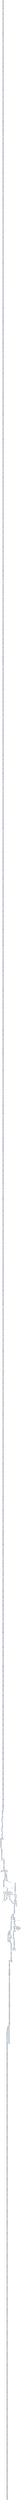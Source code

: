 digraph G {
node[shape=rectangle,style=filled,fillcolor=lightsteelblue,color=lightsteelblue]
bgcolor="transparent"
a0x00401b08subl_edi_ebx[label="start\nsubl %edi, %ebx",color="lightgrey",fillcolor="orange"];
a0x00401b0aorw_si_ax[label="0x00401b0a\norw %si, %ax"];
a0x00401b0daddl_0x2UINT8_edx[label="0x00401b0d\naddl $0x2<UINT8>, %edx"];
a0x00401b10movl_0x40a865UINT32__108esp_[label="0x00401b10\nmovl $0x40a865<UINT32>, -108(%esp)"];
a0x00401b18subl_edi_ebx[label="0x00401b18\nsubl %edi, %ebx"];
a0x00401b1amovl__108esp__edx[label="0x00401b1a\nmovl -108(%esp), %edx"];
a0x00401b1eaddl_0xff7eb38dUINT32_edx_[label="0x00401b1e\naddl $0xff7eb38d<UINT32>, (%edx)"];
a0x00401b24orw_si_ax[label="0x00401b24\norw %si, %ax"];
a0x00401b27addl_0x2UINT8_edx[label="0x00401b27\naddl $0x2<UINT8>, %edx"];
a0x00401b2axorl_edx_edx[label="0x00401b2a\nxorl %edx, %edx"];
a0x00401b2cmovb_0x4UINT8_dl[label="0x00401b2c\nmovb $0x4<UINT8>, %dl"];
a0x00401b2eaddl_edx__108esp_[label="0x00401b2e\naddl %edx, -108(%esp)"];
a0x00401b32addl_0x2UINT8_edx[label="0x00401b32\naddl $0x2<UINT8>, %edx"];
a0x00401b35addl_ebp_ecx[label="0x00401b35\naddl %ebp, %ecx"];
a0x00401b37movl__108esp__edi[label="0x00401b37\nmovl -108(%esp), %edi"];
a0x00401b3bmovl_0x44c70040UINT32_eax[label="0x00401b3b\nmovl $0x44c70040<UINT32>, %eax"];
a0x00401b40stosl_eax_es_edi_[label="0x00401b40\nstosl %eax, %es:(%edi)"];
a0x00401b41addl_ebp_ecx[label="0x00401b41\naddl %ebp, %ecx"];
a0x00401b43notl_esi[label="0x00401b43\nnotl %esi"];
a0x00401b45addl_ebx_ecx[label="0x00401b45\naddl %ebx, %ecx"];
a0x00401b47subl_ebp_ebp[label="0x00401b47\nsubl %ebp, %ebp"];
a0x00401b49xorl_edx_edx[label="0x00401b49\nxorl %edx, %edx"];
a0x00401b4bmovb_0x4UINT8_dl[label="0x00401b4b\nmovb $0x4<UINT8>, %dl"];
a0x00401b4daddl_edx__108esp_[label="0x00401b4d\naddl %edx, -108(%esp)"];
a0x00401b51notl_esi[label="0x00401b51\nnotl %esi"];
a0x00401b53movl__108esp__ecx[label="0x00401b53\nmovl -108(%esp), %ecx"];
a0x00401b57addl_0x78659424UINT32_ecx_[label="0x00401b57\naddl $0x78659424<UINT32>, (%ecx)"];
a0x00401b5daddl_ebx_ecx[label="0x00401b5d\naddl %ebx, %ecx"];
a0x00401b5fsubl_ebp_ebp[label="0x00401b5f\nsubl %ebp, %ebp"];
a0x00401b61addl_ecx_ebp[label="0x00401b61\naddl %ecx, %ebp"];
a0x00401b63xorl_edx_edx[label="0x00401b63\nxorl %edx, %edx"];
a0x00401b65movb_0x4UINT8_dl[label="0x00401b65\nmovb $0x4<UINT8>, %dl"];
a0x00401b67addl_edx__108esp_[label="0x00401b67\naddl %edx, -108(%esp)"];
a0x00401b6bsubl_ebp_ebp[label="0x00401b6b\nsubl %ebp, %ebp"];
a0x00401b6dmovl__108esp__eax[label="0x00401b6d\nmovl -108(%esp), %eax"];
a0x00401b71addl_0xb38d0040UINT32_eax_[label="0x00401b71\naddl $0xb38d0040<UINT32>, (%eax)"];
a0x00401b77addl_ecx_ebp[label="0x00401b77\naddl %ecx, %ebp"];
a0x00401b79andw_dx_si[label="0x00401b79\nandw %dx, %si"];
a0x00401b7cxorl_eax_eax[label="0x00401b7c\nxorl %eax, %eax"];
a0x00401b7emovb_0x4UINT8_al[label="0x00401b7e\nmovb $0x4<UINT8>, %al"];
a0x00401b80addl_eax__108esp_[label="0x00401b80\naddl %eax, -108(%esp)"];
a0x00401b84andw_dx_si[label="0x00401b84\nandw %dx, %si"];
a0x00401b87movl__108esp__edi[label="0x00401b87\nmovl -108(%esp), %edi"];
a0x00401b8bmovl_0x40ff7eUINT32_eax[label="0x00401b8b\nmovl $0x40ff7e<UINT32>, %eax"];
a0x00401b90stosl_eax_es_edi_[label="0x00401b90\nstosl %eax, %es:(%edi)"];
a0x00401b91subl_ebp_ecx[label="0x00401b91\nsubl %ebp, %ecx"];
a0x00401b93movl_edi_eax[label="0x00401b93\nmovl %edi, %eax"];
a0x00401b95addw_cx_di[label="0x00401b95\naddw %cx, %di"];
a0x00401b98xorl_ebx_ebx[label="0x00401b98\nxorl %ebx, %ebx"];
a0x00401b9amovb_0x4UINT8_bl[label="0x00401b9a\nmovb $0x4<UINT8>, %bl"];
a0x00401b9caddl_ebx__108esp_[label="0x00401b9c\naddl %ebx, -108(%esp)"];
a0x00401ba0movl_edi_eax[label="0x00401ba0\nmovl %edi, %eax"];
a0x00401ba2addw_cx_di[label="0x00401ba2\naddw %cx, %di"];
a0x00401ba5movl__108esp__ebx[label="0x00401ba5\nmovl -108(%esp), %ebx"];
a0x00401ba9movl_0x9424548bUINT32_ebx_[label="0x00401ba9\nmovl $0x9424548b<UINT32>, (%ebx)"];
a0x00401bafaddw_cx_di[label="0x00401baf\naddw %cx, %di"];
a0x00401bb2xorl_ebx_ebx[label="0x00401bb2\nxorl %ebx, %ebx"];
a0x00401bb4movb_0x4UINT8_bl[label="0x00401bb4\nmovb $0x4<UINT8>, %bl"];
a0x00401bb6addl_ebx__108esp_[label="0x00401bb6\naddl %ebx, -108(%esp)"];
a0x00401bbaaddl_0x40dbffUINT32_eax[label="0x00401bba\naddl $0x40dbff<UINT32>, %eax"];
a0x00401bc0movl__108esp__ebx[label="0x00401bc0\nmovl -108(%esp), %ebx"];
a0x00401bc4addl_0x611e0281UINT32_ebx_[label="0x00401bc4\naddl $0x611e0281<UINT32>, (%ebx)"];
a0x00401bcaleal_0x40f869edx__esi[label="0x00401bca\nleal 0x40f869(%edx), %esi"];
a0x00401bd0xorl_edx_edx[label="0x00401bd0\nxorl %edx, %edx"];
a0x00401bd2movb_0x4UINT8_dl[label="0x00401bd2\nmovb $0x4<UINT8>, %dl"];
a0x00401bd4addl_edx__108esp_[label="0x00401bd4\naddl %edx, -108(%esp)"];
a0x00401bd8addl_eax_ecx[label="0x00401bd8\naddl %eax, %ecx"];
a0x00401bdamovl__108esp__edx[label="0x00401bda\nmovl -108(%esp), %edx"];
a0x00401bdeaddl_0x3281fc51UINT32_edx_[label="0x00401bde\naddl $0x3281fc51<UINT32>, (%edx)"];
a0x00401be4notl_edi[label="0x00401be4\nnotl %edi"];
a0x00401be6movzbl_bl_edx[label="0x00401be6\nmovzbl %bl, %edx"];
a0x00401be9xorl_eax_eax[label="0x00401be9\nxorl %eax, %eax"];
a0x00401bebmovb_0x4UINT8_al[label="0x00401beb\nmovb $0x4<UINT8>, %al"];
a0x00401bedaddl_eax__108esp_[label="0x00401bed\naddl %eax, -108(%esp)"];
a0x00401bf1movzbl_bl_edx[label="0x00401bf1\nmovzbl %bl, %edx"];
a0x00401bf4movl__108esp__eax[label="0x00401bf4\nmovl -108(%esp), %eax"];
a0x00401bf8addl_0xbc41df8eUINT32_eax_[label="0x00401bf8\naddl $0xbc41df8e<UINT32>, (%eax)"];
a0x00401bfeorl_ebx_ecx[label="0x00401bfe\norl %ebx, %ecx"];
a0x00401c00orw_di_di[label="0x00401c00\norw %di, %di"];
a0x00401c03xorl_eax_eax[label="0x00401c03\nxorl %eax, %eax"];
a0x00401c05movb_0x4UINT8_al[label="0x00401c05\nmovb $0x4<UINT8>, %al"];
a0x00401c07addl_eax__108esp_[label="0x00401c07\naddl %eax, -108(%esp)"];
a0x00401c0borw_di_di[label="0x00401c0b\norw %di, %di"];
a0x00401c0emovl__108esp__ecx[label="0x00401c0e\nmovl -108(%esp), %ecx"];
a0x00401c12addl_0x33dcb60fUINT32_ecx_[label="0x00401c12\naddl $0x33dcb60f<UINT32>, (%ecx)"];
a0x00401c18rcll_0x2UINT8_eax[label="0x00401c18\nrcll $0x2<UINT8>, %eax"];
a0x00401c1bxorl_ebx_ebx[label="0x00401c1b\nxorl %ebx, %ebx"];
a0x00401c1dmovb_0x4UINT8_bl[label="0x00401c1d\nmovb $0x4<UINT8>, %bl"];
a0x00401c1faddl_ebx__108esp_[label="0x00401c1f\naddl %ebx, -108(%esp)"];
a0x00401c23rorl_0x2UINT8_edx[label="0x00401c23\nrorl $0x2<UINT8>, %edx"];
a0x00401c26movl__108esp__eax[label="0x00401c26\nmovl -108(%esp), %eax"];
a0x00401c2aaddl_0x104b1c9UINT32_eax_[label="0x00401c2a\naddl $0x104b1c9<UINT32>, (%eax)"];
a0x00401c30orw_bx_bx[label="0x00401c30\norw %bx, %bx"];
a0x00401c33addl_ebx_eax[label="0x00401c33\naddl %ebx, %eax"];
a0x00401c35xorl_eax_eax[label="0x00401c35\nxorl %eax, %eax"];
a0x00401c37movb_0x4UINT8_al[label="0x00401c37\nmovb $0x4<UINT8>, %al"];
a0x00401c39addl_eax__108esp_[label="0x00401c39\naddl %eax, -108(%esp)"];
a0x00401c3daddl_ebx_eax[label="0x00401c3d\naddl %ebx, %eax"];
a0x00401c3forl_esi_ebp[label="0x00401c3f\norl %esi, %ebp"];
a0x00401c41movl__108esp__eax[label="0x00401c41\nmovl -108(%esp), %eax"];
a0x00401c45movl_0x8b94244cUINT32_eax_[label="0x00401c45\nmovl $0x8b94244c<UINT32>, (%eax)"];
a0x00401c4borl_esi_ebp[label="0x00401c4b\norl %esi, %ebp"];
a0x00401c4dxorl_eax_eax[label="0x00401c4d\nxorl %eax, %eax"];
a0x00401c4fmovb_0x4UINT8_al[label="0x00401c4f\nmovb $0x4<UINT8>, %al"];
a0x00401c51addl_eax__108esp_[label="0x00401c51\naddl %eax, -108(%esp)"];
a0x00401c55andl_ebp_edx[label="0x00401c55\nandl %ebp, %edx"];
a0x00401c57movl__108esp__eax[label="0x00401c57\nmovl -108(%esp), %eax"];
a0x00401c5bmovl_0x2ee83c0UINT32_eax_[label="0x00401c5b\nmovl $0x2ee83c0<UINT32>, (%eax)"];
a0x00401c61testw_ax_dx[label="0x00401c61\ntestw %ax, %dx"];
a0x00401c64xorl_eax_eax[label="0x00401c64\nxorl %eax, %eax"];
a0x00401c66movb_0x4UINT8_al[label="0x00401c66\nmovb $0x4<UINT8>, %al"];
a0x00401c68addl_eax__108esp_[label="0x00401c68\naddl %eax, -108(%esp)"];
a0x00401c6ctestw_bx_si[label="0x00401c6c\ntestw %bx, %si"];
a0x00401c6fleal_0x2ebx__ebp[label="0x00401c6f\nleal 0x2(%ebx), %ebp"];
a0x00401c72movl__108esp__eax[label="0x00401c72\nmovl -108(%esp), %eax"];
a0x00401c76addl_0x9424548bUINT32_eax_[label="0x00401c76\naddl $0x9424548b<UINT32>, (%eax)"];
a0x00401c7cleal_0x2ebx__ebp[label="0x00401c7c\nleal 0x2(%ebx), %ebp"];
a0x00401c7fxorl_eax_eax[label="0x00401c7f\nxorl %eax, %eax"];
a0x00401c81movb_0x4UINT8_al[label="0x00401c81\nmovb $0x4<UINT8>, %al"];
a0x00401c83addl_eax__108esp_[label="0x00401c83\naddl %eax, -108(%esp)"];
a0x00401c87shldl_0x3UINT8_ebp_eax[label="0x00401c87\nshldl $0x3<UINT8>, %ebp, %eax"];
a0x00401c8bmovl__108esp__edx[label="0x00401c8b\nmovl -108(%esp), %edx"];
a0x00401c8faddl_0x4e660281UINT32_edx_[label="0x00401c8f\naddl $0x4e660281<UINT32>, (%edx)"];
a0x00401c95addw_cx_si[label="0x00401c95\naddw %cx, %si"];
a0x00401c98xorl_edx_edx[label="0x00401c98\nxorl %edx, %edx"];
a0x00401c9amovb_0x4UINT8_dl[label="0x00401c9a\nmovb $0x4<UINT8>, %dl"];
a0x00401c9caddl_edx__108esp_[label="0x00401c9c\naddl %edx, -108(%esp)"];
a0x00401ca0testl_ebp_ebp[label="0x00401ca0\ntestl %ebp, %ebp"];
a0x00401ca2andl_ebp_edx[label="0x00401ca2\nandl %ebp, %edx"];
a0x00401ca4movl__108esp__edx[label="0x00401ca4\nmovl -108(%esp), %edx"];
a0x00401ca8movl_0x32815cedUINT32_edx_[label="0x00401ca8\nmovl $0x32815ced<UINT32>, (%edx)"];
a0x00401caeandl_ebp_edx[label="0x00401cae\nandl %ebp, %edx"];
a0x00401cb0testl_edx_edx[label="0x00401cb0\ntestl %edx, %edx"];
a0x00401cb2xorl_eax_eax[label="0x00401cb2\nxorl %eax, %eax"];
a0x00401cb4movb_0x4UINT8_al[label="0x00401cb4\nmovb $0x4<UINT8>, %al"];
a0x00401cb6addl_eax__108esp_[label="0x00401cb6\naddl %eax, -108(%esp)"];
a0x00401cbatestl_edx_edx[label="0x00401cba\ntestl %edx, %edx"];
a0x00401cbcmovl__108esp__edx[label="0x00401cbc\nmovl -108(%esp), %edx"];
a0x00401cc0addl_0x4c524e26UINT32_edx_[label="0x00401cc0\naddl $0x4c524e26<UINT32>, (%edx)"];
a0x00401cc6movw_cx_di[label="0x00401cc6\nmovw %cx, %di"];
a0x00401cc9orl_ebx_ecx[label="0x00401cc9\norl %ebx, %ecx"];
a0x00401ccbmovl_ebp_edi[label="0x00401ccb\nmovl %ebp, %edi"];
a0x00401ccdxorl_edx_edx[label="0x00401ccd\nxorl %edx, %edx"];
a0x00401ccfmovb_0x4UINT8_dl[label="0x00401ccf\nmovb $0x4<UINT8>, %dl"];
a0x00401cd1addl_edx__108esp_[label="0x00401cd1\naddl %edx, -108(%esp)"];
a0x00401cd5orl_ebx_ecx[label="0x00401cd5\norl %ebx, %ecx"];
a0x00401cd7movl_ebp_edi[label="0x00401cd7\nmovl %ebp, %edi"];
a0x00401cd9movl__108esp__eax[label="0x00401cd9\nmovl -108(%esp), %eax"];
a0x00401cddaddl_0x3302ee83UINT32_eax_[label="0x00401cdd\naddl $0x3302ee83<UINT32>, (%eax)"];
a0x00401ce3movl_ebp_edi[label="0x00401ce3\nmovl %ebp, %edi"];
a0x00401ce5subl_edi_edi[label="0x00401ce5\nsubl %edi, %edi"];
a0x00401ce7subw_ax_di[label="0x00401ce7\nsubw %ax, %di"];
a0x00401ceaxorl_ebx_ebx[label="0x00401cea\nxorl %ebx, %ebx"];
a0x00401cecmovb_0x4UINT8_bl[label="0x00401cec\nmovb $0x4<UINT8>, %bl"];
a0x00401ceeaddl_ebx__108esp_[label="0x00401cee\naddl %ebx, -108(%esp)"];
a0x00401cf2subl_edi_edi[label="0x00401cf2\nsubl %edi, %edi"];
a0x00401cf4movl__108esp__edx[label="0x00401cf4\nmovl -108(%esp), %edx"];
a0x00401cf8movl_0x104b2d2UINT32_edx_[label="0x00401cf8\nmovl $0x104b2d2<UINT32>, (%edx)"];
a0x00401cfesubw_ax_di[label="0x00401cfe\nsubw %ax, %di"];
a0x00401d01movl_0x40fdfcUINT32_ebp[label="0x00401d01\nmovl $0x40fdfc<UINT32>, %ebp"];
a0x00401d06xorl_eax_eax[label="0x00401d06\nxorl %eax, %eax"];
a0x00401d08movb_0x4UINT8_al[label="0x00401d08\nmovb $0x4<UINT8>, %al"];
a0x00401d0aaddl_eax__108esp_[label="0x00401d0a\naddl %eax, -108(%esp)"];
a0x00401d0emovl_0x40fdfcUINT32_ebp[label="0x00401d0e\nmovl $0x40fdfc<UINT32>, %ebp"];
a0x00401d13movl__108esp__edi[label="0x00401d13\nmovl -108(%esp), %edi"];
a0x00401d17movl_0x66942454UINT32_eax[label="0x00401d17\nmovl $0x66942454<UINT32>, %eax"];
a0x00401d1cstosl_eax_es_edi_[label="0x00401d1c\nstosl %eax, %es:(%edi)"];
a0x00401d1dorw_dx_di[label="0x00401d1d\norw %dx, %di"];
a0x00401d20xchgl_eax_edi[label="0x00401d20\nxchgl %eax, %edi"];
a0x00401d21andl_eax_ebp[label="0x00401d21\nandl %eax, %ebp"];
a0x00401d23subw_bx_ax[label="0x00401d23\nsubw %bx, %ax"];
a0x00401d26xorl_eax_eax[label="0x00401d26\nxorl %eax, %eax"];
a0x00401d28movb_0x4UINT8_al[label="0x00401d28\nmovb $0x4<UINT8>, %al"];
a0x00401d2aaddl_eax__108esp_[label="0x00401d2a\naddl %eax, -108(%esp)"];
a0x00401d2exchgl_eax_edi[label="0x00401d2e\nxchgl %eax, %edi"];
a0x00401d2fmovl__108esp__edi[label="0x00401d2f\nmovl -108(%esp), %edi"];
a0x00401d33movl_0x448bfd33UINT32_eax[label="0x00401d33\nmovl $0x448bfd33<UINT32>, %eax"];
a0x00401d38stosl_eax_es_edi_[label="0x00401d38\nstosl %eax, %es:(%edi)"];
a0x00401d39andl_eax_ebp[label="0x00401d39\nandl %eax, %ebp"];
a0x00401d3bsubw_bx_ax[label="0x00401d3b\nsubw %bx, %ax"];
a0x00401d3eandw_bx_bp[label="0x00401d3e\nandw %bx, %bp"];
a0x00401d41xorl_edx_edx[label="0x00401d41\nxorl %edx, %edx"];
a0x00401d43movb_0x4UINT8_dl[label="0x00401d43\nmovb $0x4<UINT8>, %dl"];
a0x00401d45addl_edx__108esp_[label="0x00401d45\naddl %edx, -108(%esp)"];
a0x00401d49subw_bx_ax[label="0x00401d49\nsubw %bx, %ax"];
a0x00401d4candw_bx_bp[label="0x00401d4c\nandw %bx, %bp"];
a0x00401d4fmovl__108esp__edx[label="0x00401d4f\nmovl -108(%esp), %edx"];
a0x00401d53addl_0x819424UINT32_edx_[label="0x00401d53\naddl $0x819424<UINT32>, (%edx)"];
a0x00401d59andw_bx_bp[label="0x00401d59\nandw %bx, %bp"];
a0x00401d5caddl_eax_esi[label="0x00401d5c\naddl %eax, %esi"];
a0x00401d5emovsbl_ah_eax[label="0x00401d5e\nmovsbl %ah, %eax"];
a0x00401d61xorl_ecx_ecx[label="0x00401d61\nxorl %ecx, %ecx"];
a0x00401d63movb_0x4UINT8_cl[label="0x00401d63\nmovb $0x4<UINT8>, %cl"];
a0x00401d65addl_ecx__108esp_[label="0x00401d65\naddl %ecx, -108(%esp)"];
a0x00401d69addl_eax_esi[label="0x00401d69\naddl %eax, %esi"];
a0x00401d6bmovsbl_ah_eax[label="0x00401d6b\nmovsbl %ah, %eax"];
a0x00401d6emovl__108esp__edi[label="0x00401d6e\nmovl -108(%esp), %edi"];
a0x00401d72movl_0xb9004050UINT32_eax[label="0x00401d72\nmovl $0xb9004050<UINT32>, %eax"];
a0x00401d77stosl_eax_es_edi_[label="0x00401d77\nstosl %eax, %es:(%edi)"];
a0x00401d78movsbl_ah_eax[label="0x00401d78\nmovsbl %ah, %eax"];
a0x00401d7bxorl_edx_ebx[label="0x00401d7b\nxorl %edx, %ebx"];
a0x00401d7dleal_0x40dbfdedx__eax[label="0x00401d7d\nleal 0x40dbfd(%edx), %eax"];
a0x00401d83xorl_ecx_ecx[label="0x00401d83\nxorl %ecx, %ecx"];
a0x00401d85movb_0x4UINT8_cl[label="0x00401d85\nmovb $0x4<UINT8>, %cl"];
a0x00401d87addl_ecx__108esp_[label="0x00401d87\naddl %ecx, -108(%esp)"];
a0x00401d8bxorl_edx_ebx[label="0x00401d8b\nxorl %edx, %ebx"];
a0x00401d8dmovl__108esp__ecx[label="0x00401d8d\nmovl -108(%esp), %ecx"];
a0x00401d91addl_0x9e8def0bUINT32_ecx_[label="0x00401d91\naddl $0x9e8def0b<UINT32>, (%ecx)"];
a0x00401d97leal_0x40dbfdedx__eax[label="0x00401d97\nleal 0x40dbfd(%edx), %eax"];
a0x00401d9dxorl_ecx_ecx[label="0x00401d9d\nxorl %ecx, %ecx"];
a0x00401d9fmovb_0x4UINT8_cl[label="0x00401d9f\nmovb $0x4<UINT8>, %cl"];
a0x00401da1addl_ecx__108esp_[label="0x00401da1\naddl %ecx, -108(%esp)"];
a0x00401da5subw_bx_dx[label="0x00401da5\nsubw %bx, %dx"];
a0x00401da8addl_edi_edx[label="0x00401da8\naddl %edi, %edx"];
a0x00401daamovl__108esp__edx[label="0x00401daa\nmovl -108(%esp), %edx"];
a0x00401daeorl_0x40fe6dUINT32_edx_[label="0x00401dae\norl $0x40fe6d<UINT32>, (%edx)"];
a0x00401db4addl_edi_edx[label="0x00401db4\naddl %edi, %edx"];
a0x00401db6xorl_ecx_ecx[label="0x00401db6\nxorl %ecx, %ecx"];
a0x00401db8movb_0x4UINT8_cl[label="0x00401db8\nmovb $0x4<UINT8>, %cl"];
a0x00401dbaaddl_ecx__108esp_[label="0x00401dba\naddl %ecx, -108(%esp)"];
a0x00401dbeorl_0x40db7cUINT32_ebx[label="0x00401dbe\norl $0x40db7c<UINT32>, %ebx"];
a0x00401dc4movl__108esp__edx[label="0x00401dc4\nmovl -108(%esp), %edx"];
a0x00401dc8addl_0x4b1c933UINT32_edx_[label="0x00401dc8\naddl $0x4b1c933<UINT32>, (%edx)"];
a0x00401dcexorl_ebp_eax[label="0x00401dce\nxorl %ebp, %eax"];
a0x00401dd0orl_0x40dbe8UINT32_edi[label="0x00401dd0\norl $0x40dbe8<UINT32>, %edi"];
a0x00401dd6xorl_ecx_ecx[label="0x00401dd6\nxorl %ecx, %ecx"];
a0x00401dd8movb_0x4UINT8_cl[label="0x00401dd8\nmovb $0x4<UINT8>, %cl"];
a0x00401ddaaddl_ecx__108esp_[label="0x00401dda\naddl %ecx, -108(%esp)"];
a0x00401ddeorl_0x40dbe8UINT32_edi[label="0x00401dde\norl $0x40dbe8<UINT32>, %edi"];
a0x00401de4movl__108esp__edx[label="0x00401de4\nmovl -108(%esp), %edx"];
a0x00401de8addl_0x94244c01UINT32_edx_[label="0x00401de8\naddl $0x94244c01<UINT32>, (%edx)"];
a0x00401deesubl_eax_edi[label="0x00401dee\nsubl %eax, %edi"];
a0x00401df0leal_0x2ecx__ecx[label="0x00401df0\nleal 0x2(%ecx), %ecx"];
a0x00401df3xorl_edx_edx[label="0x00401df3\nxorl %edx, %edx"];
a0x00401df5movb_0x4UINT8_dl[label="0x00401df5\nmovb $0x4<UINT8>, %dl"];
a0x00401df7addl_edx__108esp_[label="0x00401df7\naddl %edx, -108(%esp)"];
a0x00401dfbleal_0x2ecx__ecx[label="0x00401dfb\nleal 0x2(%ecx), %ecx"];
a0x00401dfesbbl_0x40dc78UINT32_edx[label="0x00401dfe\nsbbl $0x40dc78<UINT32>, %edx"];
a0x00401e04movl__108esp__ecx[label="0x00401e04\nmovl -108(%esp), %ecx"];
a0x00401e08addl_0xfe6d9e8dUINT32_ecx_[label="0x00401e08\naddl $0xfe6d9e8d<UINT32>, (%ecx)"];
a0x00401e0esbbl_0x40dc78UINT32_edx[label="0x00401e0e\nsbbl $0x40dc78<UINT32>, %edx"];
a0x00401e14xorl_ebx_ebx[label="0x00401e14\nxorl %ebx, %ebx"];
a0x00401e16movb_0x4UINT8_bl[label="0x00401e16\nmovb $0x4<UINT8>, %bl"];
a0x00401e18addl_ebx__108esp_[label="0x00401e18\naddl %ebx, -108(%esp)"];
a0x00401e1cmovw_bx_bx[label="0x00401e1c\nmovw %bx, %bx"];
a0x00401e1fmovl__108esp__edx[label="0x00401e1f\nmovl -108(%esp), %edx"];
a0x00401e23addl_0x4c8b0040UINT32_edx_[label="0x00401e23\naddl $0x4c8b0040<UINT32>, (%edx)"];
a0x00401e29subw_ax_si[label="0x00401e29\nsubw %ax, %si"];
a0x00401e2candw_bp_cx[label="0x00401e2c\nandw %bp, %cx"];
a0x00401e2fxorl_ebx_ebx[label="0x00401e2f\nxorl %ebx, %ebx"];
a0x00401e31movb_0x4UINT8_bl[label="0x00401e31\nmovb $0x4<UINT8>, %bl"];
a0x00401e33addl_ebx__108esp_[label="0x00401e33\naddl %ebx, -108(%esp)"];
a0x00401e37andw_bp_cx[label="0x00401e37\nandw %bp, %cx"];
a0x00401e3amovl__108esp__ecx[label="0x00401e3a\nmovl -108(%esp), %ecx"];
a0x00401e3eaddl_0x1819424UINT32_ecx_[label="0x00401e3e\naddl $0x1819424<UINT32>, (%ecx)"];
a0x00401e44addl_esi_ecx[label="0x00401e44\naddl %esi, %ecx"];
a0x00401e46movl_edi_ebp[label="0x00401e46\nmovl %edi, %ebp"];
a0x00401e48xorl_edx_edx[label="0x00401e48\nxorl %edx, %edx"];
a0x00401e4amovb_0x4UINT8_dl[label="0x00401e4a\nmovb $0x4<UINT8>, %dl"];
a0x00401e4caddl_edx__108esp_[label="0x00401e4c\naddl %edx, -108(%esp)"];
a0x00401e50movl_edi_ebp[label="0x00401e50\nmovl %edi, %ebp"];
a0x00401e52movl__108esp__ebx[label="0x00401e52\nmovl -108(%esp), %ebx"];
a0x00401e56addl_0xe62ac15dUINT32_ebx_[label="0x00401e56\naddl $0xe62ac15d<UINT32>, (%ebx)"];
a0x00401e5crorl_0x2UINT8_eax[label="0x00401e5c\nrorl $0x2<UINT8>, %eax"];
a0x00401e5fleal_0x2ebx__esi[label="0x00401e5f\nleal 0x2(%ebx), %esi"];
a0x00401e62xorl_edx_edx[label="0x00401e62\nxorl %edx, %edx"];
a0x00401e64movb_0x4UINT8_dl[label="0x00401e64\nmovb $0x4<UINT8>, %dl"];
a0x00401e66addl_edx__108esp_[label="0x00401e66\naddl %edx, -108(%esp)"];
a0x00401e6aleal_0x2ebx__esi[label="0x00401e6a\nleal 0x2(%ebx), %esi"];
a0x00401e6dmovl__108esp__eax[label="0x00401e6d\nmovl -108(%esp), %eax"];
a0x00401e71addl_0xc2b53181UINT32_eax_[label="0x00401e71\naddl $0xc2b53181<UINT32>, (%eax)"];
a0x00401e77testl_ebp_edi[label="0x00401e77\ntestl %ebp, %edi"];
a0x00401e79xorl_ebx_ebx[label="0x00401e79\nxorl %ebx, %ebx"];
a0x00401e7bmovb_0x4UINT8_bl[label="0x00401e7b\nmovb $0x4<UINT8>, %bl"];
a0x00401e7daddl_ebx__108esp_[label="0x00401e7d\naddl %ebx, -108(%esp)"];
a0x00401e81xorw_si_si[label="0x00401e81\nxorw %si, %si"];
a0x00401e84movl__108esp__eax[label="0x00401e84\nmovl -108(%esp), %eax"];
a0x00401e88movl_0xd1c1e62aUINT32_eax_[label="0x00401e88\nmovl $0xd1c1e62a<UINT32>, (%eax)"];
a0x00401e8eshll_0x2UINT8_edx[label="0x00401e8e\nshll $0x2<UINT8>, %edx"];
a0x00401e91xorl_eax_eax[label="0x00401e91\nxorl %eax, %eax"];
a0x00401e93movb_0x4UINT8_al[label="0x00401e93\nmovb $0x4<UINT8>, %al"];
a0x00401e95addl_eax__108esp_[label="0x00401e95\naddl %eax, -108(%esp)"];
a0x00401e99subl_edi_ecx[label="0x00401e99\nsubl %edi, %ecx"];
a0x00401e9bsbbl_0x40f97fUINT32_esi[label="0x00401e9b\nsbbl $0x40f97f<UINT32>, %esi"];
a0x00401ea1movl__108esp__ecx[label="0x00401ea1\nmovl -108(%esp), %ecx"];
a0x00401ea5addl_0xb2d23302UINT32_ecx_[label="0x00401ea5\naddl $0xb2d23302<UINT32>, (%ecx)"];
a0x00401eabsbbl_0x40f97fUINT32_esi[label="0x00401eab\nsbbl $0x40f97f<UINT32>, %esi"];
a0x00401eb1xorl_ecx_ecx[label="0x00401eb1\nxorl %ecx, %ecx"];
a0x00401eb3movb_0x4UINT8_cl[label="0x00401eb3\nmovb $0x4<UINT8>, %cl"];
a0x00401eb5addl_ecx__108esp_[label="0x00401eb5\naddl %ecx, -108(%esp)"];
a0x00401eb9sarl_0x2UINT8_ebp[label="0x00401eb9\nsarl $0x2<UINT8>, %ebp"];
a0x00401ebcandw_dx_bp[label="0x00401ebc\nandw %dx, %bp"];
a0x00401ebfmovl__108esp__edx[label="0x00401ebf\nmovl -108(%esp), %edx"];
a0x00401ec3movl_0x24540104UINT32_edx_[label="0x00401ec3\nmovl $0x24540104<UINT32>, (%edx)"];
a0x00401ec9andw_dx_bp[label="0x00401ec9\nandw %dx, %bp"];
a0x00401eccxorl_edx_edx[label="0x00401ecc\nxorl %edx, %edx"];
a0x00401ecemovb_0x4UINT8_dl[label="0x00401ece\nmovb $0x4<UINT8>, %dl"];
a0x00401ed0addl_edx__108esp_[label="0x00401ed0\naddl %edx, -108(%esp)"];
a0x00401ed4testl_ebx_edx[label="0x00401ed4\ntestl %ebx, %edx"];
a0x00401ed6movl__108esp__ecx[label="0x00401ed6\nmovl -108(%esp), %ecx"];
a0x00401edamovl_0xdabe0f94UINT32_ecx_[label="0x00401eda\nmovl $0xdabe0f94<UINT32>, (%ecx)"];
a0x00401ee0orw_di_di[label="0x00401ee0\norw %di, %di"];
a0x00401ee3addl_edi_edi[label="0x00401ee3\naddl %edi, %edi"];
a0x00401ee5xorl_ecx_ecx[label="0x00401ee5\nxorl %ecx, %ecx"];
a0x00401ee7movb_0x4UINT8_cl[label="0x00401ee7\nmovb $0x4<UINT8>, %cl"];
a0x00401ee9addl_ecx__108esp_[label="0x00401ee9\naddl %ecx, -108(%esp)"];
a0x00401eedaddl_edi_edi[label="0x00401eed\naddl %edi, %edi"];
a0x00401eefmovl__108esp__eax[label="0x00401eef\nmovl -108(%esp), %eax"];
a0x00401ef3orl_0x9424548bUINT32_eax_[label="0x00401ef3\norl $0x9424548b<UINT32>, (%eax)"];
a0x00401ef9orw_dx_bp[label="0x00401ef9\norw %dx, %bp"];
a0x00401efcleal_0x40def8ebx__ebp[label="0x00401efc\nleal 0x40def8(%ebx), %ebp"];
a0x00401f02xorl_ecx_ecx[label="0x00401f02\nxorl %ecx, %ecx"];
a0x00401f04movb_0x4UINT8_cl[label="0x00401f04\nmovb $0x4<UINT8>, %cl"];
a0x00401f06addl_ecx__108esp_[label="0x00401f06\naddl %ecx, -108(%esp)"];
a0x00401f0aleal_0x40def8ebx__ebp[label="0x00401f0a\nleal 0x40def8(%ebx), %ebp"];
a0x00401f10movl__108esp__edx[label="0x00401f10\nmovl -108(%esp), %edx"];
a0x00401f14addl_0x51c90281UINT32_edx_[label="0x00401f14\naddl $0x51c90281<UINT32>, (%edx)"];
a0x00401f1aleal_0x40ff79esi__eax[label="0x00401f1a\nleal 0x40ff79(%esi), %eax"];
a0x00401f20addw_ax_dx[label="0x00401f20\naddw %ax, %dx"];
a0x00401f23xorl_ecx_ecx[label="0x00401f23\nxorl %ecx, %ecx"];
a0x00401f25movb_0x4UINT8_cl[label="0x00401f25\nmovb $0x4<UINT8>, %cl"];
a0x00401f27addl_ecx__108esp_[label="0x00401f27\naddl %ecx, -108(%esp)"];
a0x00401f2baddw_ax_dx[label="0x00401f2b\naddw %ax, %dx"];
a0x00401f2emovl__108esp__ebx[label="0x00401f2e\nmovl -108(%esp), %ebx"];
a0x00401f32addl_0x32810c96UINT32_ebx_[label="0x00401f32\naddl $0x32810c96<UINT32>, (%ebx)"];
a0x00401f38leal_0x2ebx__eax[label="0x00401f38\nleal 0x2(%ebx), %eax"];
a0x00401f3bshrl_0x2UINT8_edi[label="0x00401f3b\nshrl $0x2<UINT8>, %edi"];
a0x00401f3exorl_ecx_ecx[label="0x00401f3e\nxorl %ecx, %ecx"];
a0x00401f40movb_0x4UINT8_cl[label="0x00401f40\nmovb $0x4<UINT8>, %cl"];
a0x00401f42addl_ecx__108esp_[label="0x00401f42\naddl %ecx, -108(%esp)"];
a0x00401f46shrl_0x2UINT8_edi[label="0x00401f46\nshrl $0x2<UINT8>, %edi"];
a0x00401f49movl__108esp__ebx[label="0x00401f49\nmovl -108(%esp), %ebx"];
a0x00401f4dmovl_0x1c29f53aUINT32_ebx_[label="0x00401f4d\nmovl $0x1c29f53a<UINT32>, (%ebx)"];
a0x00401f53orl_eax_ecx[label="0x00401f53\norl %eax, %ecx"];
a0x00401f55mull_edi_eax[label="0x00401f55\nmull %edi, %eax"];
a0x00401f57xorl_ecx_ecx[label="0x00401f57\nxorl %ecx, %ecx"];
a0x00401f59movb_0x4UINT8_cl[label="0x00401f59\nmovb $0x4<UINT8>, %cl"];
a0x00401f5baddl_ecx__108esp_[label="0x00401f5b\naddl %ecx, -108(%esp)"];
a0x00401f5fmull_edi_eax[label="0x00401f5f\nmull %edi, %eax"];
a0x00401f61movl__108esp__edi[label="0x00401f61\nmovl -108(%esp), %edi"];
a0x00401f65movl_0xfdb8566UINT32_eax[label="0x00401f65\nmovl $0xfdb8566<UINT32>, %eax"];
a0x00401f6astosl_eax_es_edi_[label="0x00401f6a\nstosl %eax, %es:(%edi)"];
a0x00401f6baddl_0x40fff8UINT32_ecx[label="0x00401f6b\naddl $0x40fff8<UINT32>, %ecx"];
a0x00401f71xorl_ebx_ebx[label="0x00401f71\nxorl %ebx, %ebx"];
a0x00401f73movb_0x4UINT8_bl[label="0x00401f73\nmovb $0x4<UINT8>, %bl"];
a0x00401f75addl_ebx__108esp_[label="0x00401f75\naddl %ebx, -108(%esp)"];
a0x00401f79testl_edi_esi[label="0x00401f79\ntestl %edi, %esi"];
a0x00401f7bmovl__108esp__edi[label="0x00401f7b\nmovl -108(%esp), %edi"];
a0x00401f7fmovl_0xc933c4beUINT32_eax[label="0x00401f7f\nmovl $0xc933c4be<UINT32>, %eax"];
a0x00401f84stosl_eax_es_edi_[label="0x00401f84\nstosl %eax, %es:(%edi)"];
a0x00401f85andw_bx_si[label="0x00401f85\nandw %bx, %si"];
a0x00401f88xorl_edx_edx[label="0x00401f88\nxorl %edx, %edx"];
a0x00401f8amovb_0x4UINT8_dl[label="0x00401f8a\nmovb $0x4<UINT8>, %dl"];
a0x00401f8caddl_edx__108esp_[label="0x00401f8c\naddl %edx, -108(%esp)"];
a0x00401f90andl_ecx_eax[label="0x00401f90\nandl %ecx, %eax"];
a0x00401f92orw_dx_bp[label="0x00401f92\norw %dx, %bp"];
a0x00401f95movl__108esp__ebx[label="0x00401f95\nmovl -108(%esp), %ebx"];
a0x00401f99addl_0x4c0104b1UINT32_ebx_[label="0x00401f99\naddl $0x4c0104b1<UINT32>, (%ebx)"];
a0x00401f9forw_dx_bp[label="0x00401f9f\norw %dx, %bp"];
a0x00401fa2leal_0x40ff6besi__edi[label="0x00401fa2\nleal 0x40ff6b(%esi), %edi"];
a0x00401fa8xorl_ecx_ecx[label="0x00401fa8\nxorl %ecx, %ecx"];
a0x00401faamovb_0x4UINT8_cl[label="0x00401faa\nmovb $0x4<UINT8>, %cl"];
a0x00401facaddl_ecx__108esp_[label="0x00401fac\naddl %ecx, -108(%esp)"];
a0x00401fb0leal_0x40ff6besi__edi[label="0x00401fb0\nleal 0x40ff6b(%esi), %edi"];
a0x00401fb6movl__108esp__ebx[label="0x00401fb6\nmovl -108(%esp), %ebx"];
a0x00401fbamovl_0xbe0f9424UINT32_ebx_[label="0x00401fba\nmovl $0xbe0f9424<UINT32>, (%ebx)"];
a0x00401fc0addl_esi_ebx[label="0x00401fc0\naddl %esi, %ebx"];
a0x00401fc2xorl_edx_edx[label="0x00401fc2\nxorl %edx, %edx"];
a0x00401fc4movb_0x4UINT8_dl[label="0x00401fc4\nmovb $0x4<UINT8>, %dl"];
a0x00401fc6addl_edx__108esp_[label="0x00401fc6\naddl %edx, -108(%esp)"];
a0x00401fcanotl_ecx[label="0x00401fca\nnotl %ecx"];
a0x00401fccleal_0x2ebp__ecx[label="0x00401fcc\nleal 0x2(%ebp), %ecx"];
a0x00401fcfmovl__108esp__ecx[label="0x00401fcf\nmovl -108(%esp), %ecx"];
a0x00401fd3movl_0x24548bc4UINT32_ecx_[label="0x00401fd3\nmovl $0x24548bc4<UINT32>, (%ecx)"];
a0x00401fd9leal_0x2ebp__ecx[label="0x00401fd9\nleal 0x2(%ebp), %ecx"];
a0x00401fdcxorl_eax_eax[label="0x00401fdc\nxorl %eax, %eax"];
a0x00401fdemovb_0x4UINT8_al[label="0x00401fde\nmovb $0x4<UINT8>, %al"];
a0x00401fe0addl_eax__108esp_[label="0x00401fe0\naddl %eax, -108(%esp)"];
a0x00401fe4leal_0x2ebp__ebx[label="0x00401fe4\nleal 0x2(%ebp), %ebx"];
a0x00401fe7movl__108esp__edx[label="0x00401fe7\nmovl -108(%esp), %edx"];
a0x00401febaddl_0x52028194UINT32_edx_[label="0x00401feb\naddl $0x52028194<UINT32>, (%edx)"];
a0x00401ff1orw_di_bx[label="0x00401ff1\norw %di, %bx"];
a0x00401ff4subl_ecx_ecx[label="0x00401ff4\nsubl %ecx, %ecx"];
a0x00401ff6xorl_ecx_esi[label="0x00401ff6\nxorl %ecx, %esi"];
a0x00401ff8roll_0x2UINT8_ebx[label="0x00401ff8\nroll $0x2<UINT8>, %ebx"];
a0x00401ffbxorl_ecx_ecx[label="0x00401ffb\nxorl %ecx, %ecx"];
a0x00401ffdmovb_0x4UINT8_cl[label="0x00401ffd\nmovb $0x4<UINT8>, %cl"];
a0x00401fffaddl_ecx__108esp_[label="0x00401fff\naddl %ecx, -108(%esp)"];
a0x00402003subl_ecx_ecx[label="0x00402003\nsubl %ecx, %ecx"];
a0x00402005movl__108esp__edx[label="0x00402005\nmovl -108(%esp), %edx"];
a0x00402009orl_0x81dd7b9dUINT32_edx_[label="0x00402009\norl $0x81dd7b9d<UINT32>, (%edx)"];
a0x0040200fxorl_ecx_esi[label="0x0040200f\nxorl %ecx, %esi"];
a0x00402011xorl_edx_edx[label="0x00402011\nxorl %edx, %edx"];
a0x00402013movb_0x4UINT8_dl[label="0x00402013\nmovb $0x4<UINT8>, %dl"];
a0x00402015addl_edx__108esp_[label="0x00402015\naddl %edx, -108(%esp)"];
a0x00402019roll_0x2UINT8_ebx[label="0x00402019\nroll $0x2<UINT8>, %ebx"];
a0x0040201cmovl__108esp__eax[label="0x0040201c\nmovl -108(%esp), %eax"];
a0x00402020orl_0x7bdd1232UINT32_eax_[label="0x00402020\norl $0x7bdd1232<UINT32>, (%eax)"];
a0x00402026movzbl_al_ebx[label="0x00402026\nmovzbl %al, %ebx"];
a0x00402029andl_edx_eax[label="0x00402029\nandl %edx, %eax"];
a0x0040202bmovsbl_dh_ecx[label="0x0040202b\nmovsbl %dh, %ecx"];
a0x0040202exorl_edx_edx[label="0x0040202e\nxorl %edx, %edx"];
a0x00402030movb_0x4UINT8_dl[label="0x00402030\nmovb $0x4<UINT8>, %dl"];
a0x00402032addl_edx__108esp_[label="0x00402032\naddl %edx, -108(%esp)"];
a0x00402036andl_edx_eax[label="0x00402036\nandl %edx, %eax"];
a0x00402038movl__108esp__ecx[label="0x00402038\nmovl -108(%esp), %ecx"];
a0x0040203corl_0xdd236666UINT32_ecx_[label="0x0040203c\norl $0xdd236666<UINT32>, (%ecx)"];
a0x00402042movsbl_dh_ecx[label="0x00402042\nmovsbl %dh, %ecx"];
a0x00402045xorw_ax_cx[label="0x00402045\nxorw %ax, %cx"];
a0x00402048addw_si_ax[label="0x00402048\naddw %si, %ax"];
a0x0040204bxorl_edx_edx[label="0x0040204b\nxorl %edx, %edx"];
a0x0040204dmovb_0x4UINT8_dl[label="0x0040204d\nmovb $0x4<UINT8>, %dl"];
a0x0040204faddl_edx__108esp_[label="0x0040204f\naddl %edx, -108(%esp)"];
a0x00402053xorw_ax_cx[label="0x00402053\nxorw %ax, %cx"];
a0x00402056addw_si_ax[label="0x00402056\naddw %si, %ax"];
a0x00402059movl__108esp__ecx[label="0x00402059\nmovl -108(%esp), %ecx"];
a0x0040205daddl_0x4b3db33UINT32_ecx_[label="0x0040205d\naddl $0x4b3db33<UINT32>, (%ecx)"];
a0x00402063addw_si_ax[label="0x00402063\naddw %si, %ax"];
a0x00402066xorl_ecx_ecx[label="0x00402066\nxorl %ecx, %ecx"];
a0x00402068movb_0x4UINT8_cl[label="0x00402068\nmovb $0x4<UINT8>, %cl"];
a0x0040206aaddl_ecx__108esp_[label="0x0040206a\naddl %ecx, -108(%esp)"];
a0x0040206eaddw_di_bp[label="0x0040206e\naddw %di, %bp"];
a0x00402071movl__108esp__edi[label="0x00402071\nmovl -108(%esp), %edi"];
a0x00402075movl_0x94245c01UINT32_eax[label="0x00402075\nmovl $0x94245c01<UINT32>, %eax"];
a0x0040207astosl_eax_es_edi_[label="0x0040207a\nstosl %eax, %es:(%edi)"];
a0x0040207bandw_di_bx[label="0x0040207b\nandw %di, %bx"];
a0x0040207exorw_si_bx[label="0x0040207e\nxorw %si, %bx"];
a0x00402081xorl_edx_edx[label="0x00402081\nxorl %edx, %edx"];
a0x00402083movb_0x4UINT8_dl[label="0x00402083\nmovb $0x4<UINT8>, %dl"];
a0x00402085addl_edx__108esp_[label="0x00402085\naddl %edx, -108(%esp)"];
a0x00402089xorw_si_bx[label="0x00402089\nxorw %si, %bx"];
a0x0040208cmovl__108esp__ebx[label="0x0040208c\nmovl -108(%esp), %ebx"];
a0x00402090addl_0x448bf30bUINT32_ebx_[label="0x00402090\naddl $0x448bf30b<UINT32>, (%ebx)"];
a0x00402096addl_eax_ebp[label="0x00402096\naddl %eax, %ebp"];
a0x00402098xorl_ebx_ebx[label="0x00402098\nxorl %ebx, %ebx"];
a0x0040209amovb_0x4UINT8_bl[label="0x0040209a\nmovb $0x4<UINT8>, %bl"];
a0x0040209caddl_ebx__108esp_[label="0x0040209c\naddl %ebx, -108(%esp)"];
a0x004020a0movw_bx_bx[label="0x004020a0\nmovw %bx, %bx"];
a0x004020a3movl__108esp__edx[label="0x004020a3\nmovl -108(%esp), %edx"];
a0x004020a7orl_0x819424UINT32_edx_[label="0x004020a7\norl $0x819424<UINT32>, (%edx)"];
a0x004020adsubl_edi_ebx[label="0x004020ad\nsubl %edi, %ebx"];
a0x004020afxorl_edx_edx[label="0x004020af\nxorl %edx, %edx"];
a0x004020b1movb_0x4UINT8_dl[label="0x004020b1\nmovb $0x4<UINT8>, %dl"];
a0x004020b3addl_edx__108esp_[label="0x004020b3\naddl %edx, -108(%esp)"];
a0x004020b7subl_esi_ebp[label="0x004020b7\nsubl %esi, %ebp"];
a0x004020b9movl__108esp__ebx[label="0x004020b9\nmovl -108(%esp), %ebx"];
a0x004020bdaddl_0x450UINT32_ebx_[label="0x004020bd\naddl $0x450<UINT32>, (%ebx)"];
a0x004020c3movl_ebp_ebx[label="0x004020c3\nmovl %ebp, %ebx"];
a0x004020c5sbbl_0x2UINT8_eax[label="0x004020c5\nsbbl $0x2<UINT8>, %eax"];
a0x004020c8andw_di_ax[label="0x004020c8\nandw %di, %ax"];
a0x004020cbxorl_edx_edx[label="0x004020cb\nxorl %edx, %edx"];
a0x004020cdmovb_0x4UINT8_dl[label="0x004020cd\nmovb $0x4<UINT8>, %dl"];
a0x004020cfaddl_edx__108esp_[label="0x004020cf\naddl %edx, -108(%esp)"];
a0x004020d3sbbl_0x2UINT8_eax[label="0x004020d3\nsbbl $0x2<UINT8>, %eax"];
a0x004020d6andw_di_ax[label="0x004020d6\nandw %di, %ax"];
a0x004020d9movl__108esp__edx[label="0x004020d9\nmovl -108(%esp), %edx"];
a0x004020ddaddl_0xdb33c923UINT32_edx_[label="0x004020dd\naddl $0xdb33c923<UINT32>, (%edx)"];
a0x004020e3andw_di_ax[label="0x004020e3\nandw %di, %ax"];
a0x004020e6movzbl_ah_eax[label="0x004020e6\nmovzbl %ah, %eax"];
a0x004020e9xorl_edx_edx[label="0x004020e9\nxorl %edx, %edx"];
a0x004020ebmovb_0x4UINT8_dl[label="0x004020eb\nmovb $0x4<UINT8>, %dl"];
a0x004020edaddl_edx__108esp_[label="0x004020ed\naddl %edx, -108(%esp)"];
a0x004020f1movzbl_ah_eax[label="0x004020f1\nmovzbl %ah, %eax"];
a0x004020f4movw_bx_di[label="0x004020f4\nmovw %bx, %di"];
a0x004020f7movl__108esp__eax[label="0x004020f7\nmovl -108(%esp), %eax"];
a0x004020fbaddl_0x5c0104b3UINT32_eax_[label="0x004020fb\naddl $0x5c0104b3<UINT32>, (%eax)"];
a0x00402101movw_bx_di[label="0x00402101\nmovw %bx, %di"];
a0x00402104addl_edx_ebx[label="0x00402104\naddl %edx, %ebx"];
a0x00402106addl_ecx_ebx[label="0x00402106\naddl %ecx, %ebx"];
a0x00402108xorl_eax_eax[label="0x00402108\nxorl %eax, %eax"];
a0x0040210amovb_0x4UINT8_al[label="0x0040210a\nmovb $0x4<UINT8>, %al"];
a0x0040210caddl_eax__108esp_[label="0x0040210c\naddl %eax, -108(%esp)"];
a0x00402110addl_edx_ebx[label="0x00402110\naddl %edx, %ebx"];
a0x00402112movl__108esp__edx[label="0x00402112\nmovl -108(%esp), %edx"];
a0x00402116orl_0xf60b9424UINT32_edx_[label="0x00402116\norl $0xf60b9424<UINT32>, (%edx)"];
a0x0040211caddl_ecx_ebx[label="0x0040211c\naddl %ecx, %ebx"];
a0x0040211exorl_ebx_ebx[label="0x0040211e\nxorl %ebx, %ebx"];
a0x00402120movb_0x4UINT8_bl[label="0x00402120\nmovb $0x4<UINT8>, %bl"];
a0x00402122addl_ebx__108esp_[label="0x00402122\naddl %ebx, -108(%esp)"];
a0x00402126xorl_0x40dc6bUINT32_ebp[label="0x00402126\nxorl $0x40dc6b<UINT32>, %ebp"];
a0x0040212cmovl__108esp__ecx[label="0x0040212c\nmovl -108(%esp), %ecx"];
a0x00402130orl_0xcb81f30bUINT32_ecx_[label="0x00402130\norl $0xcb81f30b<UINT32>, (%ecx)"];
a0x00402136xorl_eax_ebx[label="0x00402136\nxorl %eax, %ebx"];
a0x00402138andw_bx_di[label="0x00402138\nandw %bx, %di"];
a0x0040213bxorl_ecx_ecx[label="0x0040213b\nxorl %ecx, %ecx"];
a0x0040213dmovb_0x4UINT8_cl[label="0x0040213d\nmovb $0x4<UINT8>, %cl"];
a0x0040213faddl_ecx__108esp_[label="0x0040213f\naddl %ecx, -108(%esp)"];
a0x00402143andw_bx_di[label="0x00402143\nandw %bx, %di"];
a0x00402146movl__108esp__edi[label="0x00402146\nmovl -108(%esp), %edi"];
a0x0040214amovl_0x40da79UINT32_eax[label="0x0040214a\nmovl $0x40da79<UINT32>, %eax"];
a0x0040214fstosl_eax_es_edi_[label="0x0040214f\nstosl %eax, %es:(%edi)"];
a0x00402150xorw_bx_cx[label="0x00402150\nxorw %bx, %cx"];
a0x00402153movl_ebp_ebx[label="0x00402153\nmovl %ebp, %ebx"];
a0x00402155xorl_edx_edx[label="0x00402155\nxorl %edx, %edx"];
a0x00402157movb_0x4UINT8_dl[label="0x00402157\nmovb $0x4<UINT8>, %dl"];
a0x00402159addl_edx__108esp_[label="0x00402159\naddl %edx, -108(%esp)"];
a0x0040215dmovl_ebp_ebx[label="0x0040215d\nmovl %ebp, %ebx"];
a0x0040215fmovl__108esp__edx[label="0x0040215f\nmovl -108(%esp), %edx"];
a0x00402163addl_0x94245c8bUINT32_edx_[label="0x00402163\naddl $0x94245c8b<UINT32>, (%edx)"];
a0x00402169addw_si_bx[label="0x00402169\naddw %si, %bx"];
a0x0040216cleal_0x2ebp__ecx[label="0x0040216c\nleal 0x2(%ebp), %ecx"];
a0x0040216fxorl_ebx_ebx[label="0x0040216f\nxorl %ebx, %ebx"];
a0x00402171movb_0x4UINT8_bl[label="0x00402171\nmovb $0x4<UINT8>, %bl"];
a0x00402173addl_ebx__108esp_[label="0x00402173\naddl %ebx, -108(%esp)"];
a0x00402177leal_0x2ebp__ecx[label="0x00402177\nleal 0x2(%ebp), %ecx"];
a0x0040217amovl__108esp__eax[label="0x0040217a\nmovl -108(%esp), %eax"];
a0x0040217emovl_0xb7ea0381UINT32_eax_[label="0x0040217e\nmovl $0xb7ea0381<UINT32>, (%eax)"];
a0x00402184testl_eax_ecx[label="0x00402184\ntestl %eax, %ecx"];
a0x00402186xorl_ecx_ecx[label="0x00402186\nxorl %ecx, %ecx"];
a0x00402188movb_0x4UINT8_cl[label="0x00402188\nmovb $0x4<UINT8>, %cl"];
a0x0040218aaddl_ecx__108esp_[label="0x0040218a\naddl %ecx, -108(%esp)"];
a0x0040218esubl_ebp_edx[label="0x0040218e\nsubl %ebp, %edx"];
a0x00402190movl__108esp__edx[label="0x00402190\nmovl -108(%esp), %edx"];
a0x00402194movl_0x3381c4c0UINT32_edx_[label="0x00402194\nmovl $0x3381c4c0<UINT32>, (%edx)"];
a0x0040219aleal_0x40dc78ecx__ebp[label="0x0040219a\nleal 0x40dc78(%ecx), %ebp"];
a0x004021a0orw_cx_di[label="0x004021a0\norw %cx, %di"];
a0x004021a3xorl_edx_edx[label="0x004021a3\nxorl %edx, %edx"];
a0x004021a5movb_0x4UINT8_dl[label="0x004021a5\nmovb $0x4<UINT8>, %dl"];
a0x004021a7addl_edx__108esp_[label="0x004021a7\naddl %edx, -108(%esp)"];
a0x004021aborw_cx_di[label="0x004021ab\norw %cx, %di"];
a0x004021aemovsbl_dh_eax[label="0x004021ae\nmovsbl %dh, %eax"];
a0x004021b1movl__108esp__eax[label="0x004021b1\nmovl -108(%esp), %eax"];
a0x004021b5addl_0xd4c0706bUINT32_eax_[label="0x004021b5\naddl $0xd4c0706b<UINT32>, (%eax)"];
a0x004021bbmovsbl_dh_eax[label="0x004021bb\nmovsbl %dh, %eax"];
a0x004021bexorl_ebx_ebx[label="0x004021be\nxorl %ebx, %ebx"];
a0x004021c0movb_0x4UINT8_bl[label="0x004021c0\nmovb $0x4<UINT8>, %bl"];
a0x004021c2addl_ebx__108esp_[label="0x004021c2\naddl %ebx, -108(%esp)"];
a0x004021c6orl_edi_ecx[label="0x004021c6\norl %edi, %ecx"];
a0x004021c8orw_ax_dx[label="0x004021c8\norw %ax, %dx"];
a0x004021cbmovl__108esp__edx[label="0x004021cb\nmovl -108(%esp), %edx"];
a0x004021cfaddl_0xc033f30bUINT32_edx_[label="0x004021cf\naddl $0xc033f30b<UINT32>, (%edx)"];
a0x004021d5orw_ax_dx[label="0x004021d5\norw %ax, %dx"];
a0x004021d8movsbl_bl_ebx[label="0x004021d8\nmovsbl %bl, %ebx"];
a0x004021dbmovsbl_dh_ebx[label="0x004021db\nmovsbl %dh, %ebx"];
a0x004021dexorl_ebx_ebx[label="0x004021de\nxorl %ebx, %ebx"];
a0x004021e0movb_0x4UINT8_bl[label="0x004021e0\nmovb $0x4<UINT8>, %bl"];
a0x004021e2addl_ebx__108esp_[label="0x004021e2\naddl %ebx, -108(%esp)"];
a0x004021e6movsbl_bl_ebx[label="0x004021e6\nmovsbl %bl, %ebx"];
a0x004021e9movsbl_dh_ebx[label="0x004021e9\nmovsbl %dh, %ebx"];
a0x004021ecmovl__108esp__ebx[label="0x004021ec\nmovl -108(%esp), %ebx"];
a0x004021f0addl_0x440104b0UINT32_ebx_[label="0x004021f0\naddl $0x440104b0<UINT32>, (%ebx)"];
a0x004021f6movsbl_dh_ebx[label="0x004021f6\nmovsbl %dh, %ebx"];
a0x004021f9xorl_ebx_ebx[label="0x004021f9\nxorl %ebx, %ebx"];
a0x004021fbmovb_0x4UINT8_bl[label="0x004021fb\nmovb $0x4<UINT8>, %bl"];
a0x004021fdaddl_ebx__108esp_[label="0x004021fd\naddl %ebx, -108(%esp)"];
a0x00402201addl_esi_ebp[label="0x00402201\naddl %esi, %ebp"];
a0x00402203movl__108esp__ecx[label="0x00402203\nmovl -108(%esp), %ecx"];
a0x00402207addl_0xcb819424UINT32_ecx_[label="0x00402207\naddl $0xcb819424<UINT32>, (%ecx)"];
a0x0040220dmovzbl_al_eax[label="0x0040220d\nmovzbl %al, %eax"];
a0x00402210addl_esi_edx[label="0x00402210\naddl %esi, %edx"];
a0x00402212subl_ebx_eax[label="0x00402212\nsubl %ebx, %eax"];
a0x00402214xorl_edx_edx[label="0x00402214\nxorl %edx, %edx"];
a0x00402216movb_0x4UINT8_dl[label="0x00402216\nmovb $0x4<UINT8>, %dl"];
a0x00402218addl_edx__108esp_[label="0x00402218\naddl %edx, -108(%esp)"];
a0x0040221caddl_esi_edx[label="0x0040221c\naddl %esi, %edx"];
a0x0040221emovl__108esp__eax[label="0x0040221e\nmovl -108(%esp), %eax"];
a0x00402222addl_0x40da79UINT32_eax_[label="0x00402222\naddl $0x40da79<UINT32>, (%eax)"];
a0x00402228subl_ebx_eax[label="0x00402228\nsubl %ebx, %eax"];
a0x0040222axorl_ebx_ebx[label="0x0040222a\nxorl %ebx, %ebx"];
a0x0040222cmovb_0x4UINT8_bl[label="0x0040222c\nmovb $0x4<UINT8>, %bl"];
a0x0040222eaddl_ebx__108esp_[label="0x0040222e\naddl %ebx, -108(%esp)"];
a0x00402232sbbl_0x40dae8UINT32_ebp[label="0x00402232\nsbbl $0x40dae8<UINT32>, %ebp"];
a0x00402238movl__108esp__ebx[label="0x00402238\nmovl -108(%esp), %ebx"];
a0x0040223caddl_0x94244c8bUINT32_ebx_[label="0x0040223c\naddl $0x94244c8b<UINT32>, (%ebx)"];
a0x00402242movzbl_dh_ecx[label="0x00402242\nmovzbl %dh, %ecx"];
a0x00402245xorw_di_ax[label="0x00402245\nxorw %di, %ax"];
a0x00402248xorl_ebx_ebx[label="0x00402248\nxorl %ebx, %ebx"];
a0x0040224amovb_0x4UINT8_bl[label="0x0040224a\nmovb $0x4<UINT8>, %bl"];
a0x0040224caddl_ebx__108esp_[label="0x0040224c\naddl %ebx, -108(%esp)"];
a0x00402250xorw_di_ax[label="0x00402250\nxorw %di, %ax"];
a0x00402253movl__108esp__edx[label="0x00402253\nmovl -108(%esp), %edx"];
a0x00402257movl_0x181UINT32_edx_[label="0x00402257\nmovl $0x181<UINT32>, (%edx)"];
a0x0040225dtestw_si_cx[label="0x0040225d\ntestw %si, %cx"];
a0x00402260sbbl_0x40f97fUINT32_esi[label="0x00402260\nsbbl $0x40f97f<UINT32>, %esi"];
a0x00402266xorl_eax_eax[label="0x00402266\nxorl %eax, %eax"];
a0x00402268movb_0x4UINT8_al[label="0x00402268\nmovb $0x4<UINT8>, %al"];
a0x0040226aaddl_eax__108esp_[label="0x0040226a\naddl %eax, -108(%esp)"];
a0x0040226esbbl_0x40f97fUINT32_esi[label="0x0040226e\nsbbl $0x40f97f<UINT32>, %esi"];
a0x00402274movl__108esp__ecx[label="0x00402274\nmovl -108(%esp), %ecx"];
a0x00402278orl_0x2b66be57UINT32_ecx_[label="0x00402278\norl $0x2b66be57<UINT32>, (%ecx)"];
a0x0040227eaddl_eax_edx[label="0x0040227e\naddl %eax, %edx"];
a0x00402280movl_0x40fd7bUINT32_ebx[label="0x00402280\nmovl $0x40fd7b<UINT32>, %ebx"];
a0x00402285xorl_ebx_ebx[label="0x00402285\nxorl %ebx, %ebx"];
a0x00402287movb_0x4UINT8_bl[label="0x00402287\nmovb $0x4<UINT8>, %bl"];
a0x00402289addl_ebx__108esp_[label="0x00402289\naddl %ebx, -108(%esp)"];
a0x0040228dmovl_0x40fd7bUINT32_ebx[label="0x0040228d\nmovl $0x40fd7b<UINT32>, %ebx"];
a0x00402292movl__108esp__eax[label="0x00402292\nmovl -108(%esp), %eax"];
a0x00402296movl_0x6ce281cdUINT32_eax_[label="0x00402296\nmovl $0x6ce281cd<UINT32>, (%eax)"];
a0x0040229cleal_0x2ecx__edx[label="0x0040229c\nleal 0x2(%ecx), %edx"];
a0x0040229fxorl_ecx_ecx[label="0x0040229f\nxorl %ecx, %ecx"];
a0x004022a1movb_0x4UINT8_cl[label="0x004022a1\nmovb $0x4<UINT8>, %cl"];
a0x004022a3addl_ecx__108esp_[label="0x004022a3\naddl %ecx, -108(%esp)"];
a0x004022a7addw_bx_dx[label="0x004022a7\naddw %bx, %dx"];
a0x004022aamovl__108esp__edx[label="0x004022aa\nmovl -108(%esp), %edx"];
a0x004022aeaddl_0x330040faUINT32_edx_[label="0x004022ae\naddl $0x330040fa<UINT32>, (%edx)"];
a0x004022b4xorl_edi_ebx[label="0x004022b4\nxorl %edi, %ebx"];
a0x004022b6xorl_ecx_ecx[label="0x004022b6\nxorl %ecx, %ecx"];
a0x004022b8movb_0x4UINT8_cl[label="0x004022b8\nmovb $0x4<UINT8>, %cl"];
a0x004022baaddl_ecx__108esp_[label="0x004022ba\naddl %ecx, -108(%esp)"];
a0x004022bemovl_esi_ebp[label="0x004022be\nmovl %esi, %ebp"];
a0x004022c0movl__108esp__edi[label="0x004022c0\nmovl -108(%esp), %edi"];
a0x004022c4movl_0x104b2d2UINT32_eax[label="0x004022c4\nmovl $0x104b2d2<UINT32>, %eax"];
a0x004022c9stosl_eax_es_edi_[label="0x004022c9\nstosl %eax, %es:(%edi)"];
a0x004022cashldl_0x3UINT8_ecx_eax[label="0x004022ca\nshldl $0x3<UINT8>, %ecx, %eax"];
a0x004022cemovzbl_bh_ecx[label="0x004022ce\nmovzbl %bh, %ecx"];
a0x004022d1xorl_ebx_ebx[label="0x004022d1\nxorl %ebx, %ebx"];
a0x004022d3movb_0x4UINT8_bl[label="0x004022d3\nmovb $0x4<UINT8>, %bl"];
a0x004022d5addl_ebx__108esp_[label="0x004022d5\naddl %ebx, -108(%esp)"];
a0x004022d9movzbl_bh_ecx[label="0x004022d9\nmovzbl %bh, %ecx"];
a0x004022dcmovl__108esp__eax[label="0x004022dc\nmovl -108(%esp), %eax"];
a0x004022e0addl_0x81942454UINT32_eax_[label="0x004022e0\naddl $0x81942454<UINT32>, (%eax)"];
a0x004022e6subw_ax_bp[label="0x004022e6\nsubw %ax, %bp"];
a0x004022e9addw_dx_di[label="0x004022e9\naddw %dx, %di"];
a0x004022ecxorl_ecx_ecx[label="0x004022ec\nxorl %ecx, %ecx"];
a0x004022eemovb_0x4UINT8_cl[label="0x004022ee\nmovb $0x4<UINT8>, %cl"];
a0x004022f0addl_ecx__108esp_[label="0x004022f0\naddl %ecx, -108(%esp)"];
a0x004022f4addw_dx_di[label="0x004022f4\naddw %dx, %di"];
a0x004022f7movl__108esp__ecx[label="0x004022f7\nmovl -108(%esp), %ecx"];
a0x004022fbaddl_0x40fa6ce2UINT32_ecx_[label="0x004022fb\naddl $0x40fa6ce2<UINT32>, (%ecx)"];
a0x00402301orw_si_bx[label="0x00402301\norw %si, %bx"];
a0x00402304leal_0x40fe7dedi__edx[label="0x00402304\nleal 0x40fe7d(%edi), %edx"];
a0x0040230axorl_ecx_ecx[label="0x0040230a\nxorl %ecx, %ecx"];
a0x0040230cmovb_0x4UINT8_cl[label="0x0040230c\nmovb $0x4<UINT8>, %cl"];
a0x0040230eaddl_ecx__108esp_[label="0x0040230e\naddl %ecx, -108(%esp)"];
a0x00402312leal_0x40fe7dedi__edx[label="0x00402312\nleal 0x40fe7d(%edi), %edx"];
a0x00402318movl__108esp__edx[label="0x00402318\nmovl -108(%esp), %edx"];
a0x0040231caddl_0x245c8b00UINT32_edx_[label="0x0040231c\naddl $0x245c8b00<UINT32>, (%edx)"];
a0x00402322shll_0x2UINT8_ebx[label="0x00402322\nshll $0x2<UINT8>, %ebx"];
a0x00402325xorl_ebx_ebx[label="0x00402325\nxorl %ebx, %ebx"];
a0x00402327movb_0x4UINT8_bl[label="0x00402327\nmovb $0x4<UINT8>, %bl"];
a0x00402329addl_ebx__108esp_[label="0x00402329\naddl %ebx, -108(%esp)"];
a0x0040232daddw_ax_di[label="0x0040232d\naddw %ax, %di"];
a0x00402330movl__108esp__ebx[label="0x00402330\nmovl -108(%esp), %ebx"];
a0x00402334orl_0x5f038194UINT32_ebx_[label="0x00402334\norl $0x5f038194<UINT32>, (%ebx)"];
a0x0040233aaddl_0x40fd6cUINT32_edi[label="0x0040233a\naddl $0x40fd6c<UINT32>, %edi"];
a0x00402340xorl_edx_edx[label="0x00402340\nxorl %edx, %edx"];
a0x00402342movb_0x4UINT8_dl[label="0x00402342\nmovb $0x4<UINT8>, %dl"];
a0x00402344addl_edx__108esp_[label="0x00402344\naddl %edx, -108(%esp)"];
a0x00402348addw_ax_bx[label="0x00402348\naddw %ax, %bx"];
a0x0040234bxaddl_ecx_eax[label="0x0040234b\nxaddl %ecx, %eax"];
a0x0040234emovl__108esp__ecx[label="0x0040234e\nmovl -108(%esp), %ecx"];
a0x00402352movl_0x812348d8UINT32_ecx_[label="0x00402352\nmovl $0x812348d8<UINT32>, (%ecx)"];
a0x00402358xaddl_ecx_eax[label="0x00402358\nxaddl %ecx, %eax"];
a0x0040235bsubl_ecx_eax[label="0x0040235b\nsubl %ecx, %eax"];
a0x0040235dmovl_eax_ecx[label="0x0040235d\nmovl %eax, %ecx"];
a0x0040235fxorl_eax_ebx[label="0x0040235f\nxorl %eax, %ebx"];
a0x00402361xorl_ecx_ecx[label="0x00402361\nxorl %ecx, %ecx"];
a0x00402363movb_0x4UINT8_cl[label="0x00402363\nmovb $0x4<UINT8>, %cl"];
a0x00402365addl_ecx__108esp_[label="0x00402365\naddl %ecx, -108(%esp)"];
a0x00402369subl_ecx_eax[label="0x00402369\nsubl %ecx, %eax"];
a0x0040236bmovl_eax_ecx[label="0x0040236b\nmovl %eax, %ecx"];
a0x0040236dmovl__108esp__ecx[label="0x0040236d\nmovl -108(%esp), %ecx"];
a0x00402371movl_0x8c85f33UINT32_ecx_[label="0x00402371\nmovl $0x8c85f33<UINT32>, (%ecx)"];
a0x00402377movl_eax_ecx[label="0x00402377\nmovl %eax, %ecx"];
a0x00402379xorl_eax_ebx[label="0x00402379\nxorl %eax, %ebx"];
a0x0040237bsubl_edx_ecx[label="0x0040237b\nsubl %edx, %ecx"];
a0x0040237dandl_esi_esi[label="0x0040237d\nandl %esi, %esi"];
a0x0040237fxorl_ecx_ecx[label="0x0040237f\nxorl %ecx, %ecx"];
a0x00402381movb_0x4UINT8_cl[label="0x00402381\nmovb $0x4<UINT8>, %cl"];
a0x00402383addl_ecx__108esp_[label="0x00402383\naddl %ecx, -108(%esp)"];
a0x00402387xorl_eax_ebx[label="0x00402387\nxorl %eax, %ebx"];
a0x00402389subl_edx_ecx[label="0x00402389\nsubl %edx, %ecx"];
a0x0040238bandl_esi_esi[label="0x0040238b\nandl %esi, %esi"];
a0x0040238dmovl__108esp__ecx[label="0x0040238d\nmovl -108(%esp), %ecx"];
a0x00402391addl_0x8bda3323UINT32_ecx_[label="0x00402391\naddl $0x8bda3323<UINT32>, (%ecx)"];
a0x00402397subl_edx_ecx[label="0x00402397\nsubl %edx, %ecx"];
a0x00402399andl_esi_esi[label="0x00402399\nandl %esi, %esi"];
a0x0040239bxorl_ecx_ecx[label="0x0040239b\nxorl %ecx, %ecx"];
a0x0040239dmovb_0x4UINT8_cl[label="0x0040239d\nmovb $0x4<UINT8>, %cl"];
a0x0040239faddl_ecx__108esp_[label="0x0040239f\naddl %ecx, -108(%esp)"];
a0x004023a3andl_esi_esi[label="0x004023a3\nandl %esi, %esi"];
a0x004023a5movl__108esp__eax[label="0x004023a5\nmovl -108(%esp), %eax"];
a0x004023a9addl_0xb0c033ffUINT32_eax_[label="0x004023a9\naddl $0xb0c033ff<UINT32>, (%eax)"];
a0x004023afxorw_bp_di[label="0x004023af\nxorw %bp, %di"];
a0x004023b2testl_edx_esi[label="0x004023b2\ntestl %edx, %esi"];
a0x004023b4xorl_eax_eax[label="0x004023b4\nxorl %eax, %eax"];
a0x004023b6movb_0x4UINT8_al[label="0x004023b6\nmovb $0x4<UINT8>, %al"];
a0x004023b8addl_eax__108esp_[label="0x004023b8\naddl %eax, -108(%esp)"];
a0x004023bctestl_edx_esi[label="0x004023bc\ntestl %edx, %esi"];
a0x004023beleal_0x2ebx__esi[label="0x004023be\nleal 0x2(%ebx), %esi"];
a0x004023c1movl__108esp__ebx[label="0x004023c1\nmovl -108(%esp), %ebx"];
a0x004023c5addl_0x24440104UINT32_ebx_[label="0x004023c5\naddl $0x24440104<UINT32>, (%ebx)"];
a0x004023cbleal_0x2ebx__esi[label="0x004023cb\nleal 0x2(%ebx), %esi"];
a0x004023cetestl_ebp_ecx[label="0x004023ce\ntestl %ebp, %ecx"];
a0x004023d0xorl_eax_eax[label="0x004023d0\nxorl %eax, %eax"];
a0x004023d2movb_0x4UINT8_al[label="0x004023d2\nmovb $0x4<UINT8>, %al"];
a0x004023d4addl_eax__108esp_[label="0x004023d4\naddl %eax, -108(%esp)"];
a0x004023d8testl_ebp_ecx[label="0x004023d8\ntestl %ebp, %ecx"];
a0x004023daorl_esi_ebp[label="0x004023da\norl %esi, %ebp"];
a0x004023dcmovl__108esp__eax[label="0x004023dc\nmovl -108(%esp), %eax"];
a0x004023e0addl_0x66ff8b94UINT32_eax_[label="0x004023e0\naddl $0x66ff8b94<UINT32>, (%eax)"];
a0x004023e6orl_esi_ebp[label="0x004023e6\norl %esi, %ebp"];
a0x004023e8orl_edi_edi[label="0x004023e8\norl %edi, %edi"];
a0x004023eaandl_ebx_edx[label="0x004023ea\nandl %ebx, %edx"];
a0x004023ecaddw_bp_bp[label="0x004023ec\naddw %bp, %bp"];
a0x004023efxorl_eax_eax[label="0x004023ef\nxorl %eax, %eax"];
a0x004023f1movb_0x4UINT8_al[label="0x004023f1\nmovb $0x4<UINT8>, %al"];
a0x004023f3addl_eax__108esp_[label="0x004023f3\naddl %eax, -108(%esp)"];
a0x004023f7orl_edi_edi[label="0x004023f7\norl %edi, %edi"];
a0x004023f9movl__108esp__edx[label="0x004023f9\nmovl -108(%esp), %edx"];
a0x004023fdaddl_0x4c8bd02bUINT32_edx_[label="0x004023fd\naddl $0x4c8bd02b<UINT32>, (%edx)"];
a0x00402403andl_ebx_edx[label="0x00402403\nandl %ebx, %edx"];
a0x00402405addw_bp_bp[label="0x00402405\naddw %bp, %bp"];
a0x00402408xorl_ecx_ecx[label="0x00402408\nxorl %ecx, %ecx"];
a0x0040240amovb_0x4UINT8_cl[label="0x0040240a\nmovb $0x4<UINT8>, %cl"];
a0x0040240caddl_ecx__108esp_[label="0x0040240c\naddl %ecx, -108(%esp)"];
a0x00402410addw_bp_bp[label="0x00402410\naddw %bp, %bp"];
a0x00402413movl__108esp__eax[label="0x00402413\nmovl -108(%esp), %eax"];
a0x00402417addl_0x1819424UINT32_eax_[label="0x00402417\naddl $0x1819424<UINT32>, (%eax)"];
a0x0040241dandl_eax_ebx[label="0x0040241d\nandl %eax, %ebx"];
a0x0040241fxorl_ebx_ebx[label="0x0040241f\nxorl %ebx, %ebx"];
a0x00402421movb_0x4UINT8_bl[label="0x00402421\nmovb $0x4<UINT8>, %bl"];
a0x00402423addl_ebx__108esp_[label="0x00402423\naddl %ebx, -108(%esp)"];
a0x00402427subl_esi_edx[label="0x00402427\nsubl %esi, %edx"];
a0x00402429testl_esi_ebp[label="0x00402429\ntestl %esi, %ebp"];
a0x0040242bmovl__108esp__eax[label="0x0040242b\nmovl -108(%esp), %eax"];
a0x0040242fmovl_0x29f5a5fdUINT32_eax_[label="0x0040242f\nmovl $0x29f5a5fd<UINT32>, (%eax)"];
a0x00402435testl_esi_ebp[label="0x00402435\ntestl %esi, %ebp"];
a0x00402437orl_0x40faefUINT32_esi[label="0x00402437\norl $0x40faef<UINT32>, %esi"];
a0x0040243dxorl_ecx_ecx[label="0x0040243d\nxorl %ecx, %ecx"];
a0x0040243fmovb_0x4UINT8_cl[label="0x0040243f\nmovb $0x4<UINT8>, %cl"];
a0x00402441addl_ecx__108esp_[label="0x00402441\naddl %ecx, -108(%esp)"];
a0x00402445orl_0x40faefUINT32_esi[label="0x00402445\norl $0x40faef<UINT32>, %esi"];
a0x0040244bmovl__108esp__ebx[label="0x0040244b\nmovl -108(%esp), %ebx"];
a0x0040244faddl_0xb0153181UINT32_ebx_[label="0x0040244f\naddl $0xb0153181<UINT32>, (%ebx)"];
a0x00402455leal_0x2ebp__ebx[label="0x00402455\nleal 0x2(%ebp), %ebx"];
a0x00402458subl_ebx_edi[label="0x00402458\nsubl %ebx, %edi"];
a0x0040245axorl_edx_edx[label="0x0040245a\nxorl %edx, %edx"];
a0x0040245cmovb_0x4UINT8_dl[label="0x0040245c\nmovb $0x4<UINT8>, %dl"];
a0x0040245eaddl_edx__108esp_[label="0x0040245e\naddl %edx, -108(%esp)"];
a0x00402462subl_ebx_edi[label="0x00402462\nsubl %ebx, %edi"];
a0x00402464andw_di_bp[label="0x00402464\nandw %di, %bp"];
a0x00402467movl__108esp__ebx[label="0x00402467\nmovl -108(%esp), %ebx"];
a0x0040246baddl_0x2b6629f5UINT32_ebx_[label="0x0040246b\naddl $0x2b6629f5<UINT32>, (%ebx)"];
a0x00402471andw_di_bp[label="0x00402471\nandw %di, %bp"];
a0x00402474xorl_ecx_ecx[label="0x00402474\nxorl %ecx, %ecx"];
a0x00402476movb_0x4UINT8_cl[label="0x00402476\nmovb $0x4<UINT8>, %cl"];
a0x00402478addl_ecx__108esp_[label="0x00402478\naddl %ecx, -108(%esp)"];
a0x0040247cshll_0x2UINT8_esi[label="0x0040247c\nshll $0x2<UINT8>, %esi"];
a0x0040247fmovl__108esp__edx[label="0x0040247f\nmovl -108(%esp), %edx"];
a0x00402483addl_0xb1c933d0UINT32_edx_[label="0x00402483\naddl $0xb1c933d0<UINT32>, (%edx)"];
a0x00402489subl_0x2UINT8_edi[label="0x00402489\nsubl $0x2<UINT8>, %edi"];
a0x0040248cleal_0x2esi__edi[label="0x0040248c\nleal 0x2(%esi), %edi"];
a0x0040248fsubw_bp_di[label="0x0040248f\nsubw %bp, %di"];
a0x00402492xorl_ecx_ecx[label="0x00402492\nxorl %ecx, %ecx"];
a0x00402494movb_0x4UINT8_cl[label="0x00402494\nmovb $0x4<UINT8>, %cl"];
a0x00402496addl_ecx__108esp_[label="0x00402496\naddl %ecx, -108(%esp)"];
a0x0040249aleal_0x2esi__edi[label="0x0040249a\nleal 0x2(%esi), %edi"];
a0x0040249dmovl__108esp__ebx[label="0x0040249d\nmovl -108(%esp), %ebx"];
a0x004024a1addl_0x244c0104UINT32_ebx_[label="0x004024a1\naddl $0x244c0104<UINT32>, (%ebx)"];
a0x004024a7subw_bp_di[label="0x004024a7\nsubw %bp, %di"];
a0x004024aamovl_0x40dcf8UINT32_edi[label="0x004024aa\nmovl $0x40dcf8<UINT32>, %edi"];
a0x004024afxorl_ecx_ecx[label="0x004024af\nxorl %ecx, %ecx"];
a0x004024b1movb_0x4UINT8_cl[label="0x004024b1\nmovb $0x4<UINT8>, %cl"];
a0x004024b3addl_ecx__108esp_[label="0x004024b3\naddl %ecx, -108(%esp)"];
a0x004024b7movl_0x40dcf8UINT32_edi[label="0x004024b7\nmovl $0x40dcf8<UINT32>, %edi"];
a0x004024bcmovl__108esp__edi[label="0x004024bc\nmovl -108(%esp), %edi"];
a0x004024c0movl_0x8bfe0394UINT32_eax[label="0x004024c0\nmovl $0x8bfe0394<UINT32>, %eax"];
a0x004024c5stosl_eax_es_edi_[label="0x004024c5\nstosl %eax, %es:(%edi)"];
a0x004024c6subl_ecx_edi[label="0x004024c6\nsubl %ecx, %edi"];
a0x004024c8addl_ebp_ecx[label="0x004024c8\naddl %ebp, %ecx"];
a0x004024caxorl_ebx_ebx[label="0x004024ca\nxorl %ebx, %ebx"];
a0x004024ccmovb_0x4UINT8_bl[label="0x004024cc\nmovb $0x4<UINT8>, %bl"];
a0x004024ceaddl_ebx__108esp_[label="0x004024ce\naddl %ebx, -108(%esp)"];
a0x004024d2addl_ebp_ecx[label="0x004024d2\naddl %ebp, %ecx"];
a0x004024d4addl_eax_eax[label="0x004024d4\naddl %eax, %eax"];
a0x004024d6movl__108esp__edx[label="0x004024d6\nmovl -108(%esp), %edx"];
a0x004024damovl_0x81942454UINT32_edx_[label="0x004024da\nmovl $0x81942454<UINT32>, (%edx)"];
a0x004024e0addl_eax_eax[label="0x004024e0\naddl %eax, %eax"];
a0x004024e2xorl_edx_edx[label="0x004024e2\nxorl %edx, %edx"];
a0x004024e4movb_0x4UINT8_dl[label="0x004024e4\nmovb $0x4<UINT8>, %dl"];
a0x004024e6addl_edx__108esp_[label="0x004024e6\naddl %edx, -108(%esp)"];
a0x004024eashll_0x2UINT8_ebx[label="0x004024ea\nshll $0x2<UINT8>, %ebx"];
a0x004024edmovl__108esp__ebx[label="0x004024ed\nmovl -108(%esp), %ebx"];
a0x004024f1addl_0xbf0002UINT32_ebx_[label="0x004024f1\naddl $0xbf0002<UINT32>, (%ebx)"];
a0x004024f7subw_si_di[label="0x004024f7\nsubw %si, %di"];
a0x004024faxorl_edx_edx[label="0x004024fa\nxorl %edx, %edx"];
a0x004024fcmovb_0x4UINT8_dl[label="0x004024fc\nmovb $0x4<UINT8>, %dl"];
a0x004024feaddl_edx__108esp_[label="0x004024fe\naddl %edx, -108(%esp)"];
a0x00402502xchgl_eax_edx[label="0x00402502\nxchgl %eax, %edx"];
a0x00402503movzbl_bl_eax[label="0x00402503\nmovzbl %bl, %eax"];
a0x00402506andl_esi_edi[label="0x00402506\nandl %esi, %edi"];
a0x00402508movl__108esp__ecx[label="0x00402508\nmovl -108(%esp), %ecx"];
a0x0040250caddl_0xd7856650UINT32_ecx_[label="0x0040250c\naddl $0xd7856650<UINT32>, (%ecx)"];
a0x00402512movzbl_bl_eax[label="0x00402512\nmovzbl %bl, %eax"];
a0x00402515andl_esi_edi[label="0x00402515\nandl %esi, %edi"];
a0x00402517testl_ebx_edx[label="0x00402517\ntestl %ebx, %edx"];
a0x00402519xorl_ebx_ebx[label="0x00402519\nxorl %ebx, %ebx"];
a0x0040251bmovb_0x4UINT8_bl[label="0x0040251b\nmovb $0x4<UINT8>, %bl"];
a0x0040251daddl_ebx__108esp_[label="0x0040251d\naddl %ebx, -108(%esp)"];
a0x00402521andl_esi_edi[label="0x00402521\nandl %esi, %edi"];
a0x00402523movl__108esp__edx[label="0x00402523\nmovl -108(%esp), %edx"];
a0x00402527movl_0x4b2d233UINT32_edx_[label="0x00402527\nmovl $0x4b2d233<UINT32>, (%edx)"];
a0x0040252dtestl_ebx_edx[label="0x0040252d\ntestl %ebx, %edx"];
a0x0040252faddl_edi_ebx[label="0x0040252f\naddl %edi, %ebx"];
a0x00402531xorl_ecx_ecx[label="0x00402531\nxorl %ecx, %ecx"];
a0x00402533movb_0x4UINT8_cl[label="0x00402533\nmovb $0x4<UINT8>, %cl"];
a0x00402535addl_ecx__108esp_[label="0x00402535\naddl %ecx, -108(%esp)"];
a0x00402539addl_edi_ebx[label="0x00402539\naddl %edi, %ebx"];
a0x0040253bleal_0x40ffffeax__edx[label="0x0040253b\nleal 0x40ffff(%eax), %edx"];
a0x00402541movl__108esp__ebx[label="0x00402541\nmovl -108(%esp), %ebx"];
a0x00402545addl_0x94245401UINT32_ebx_[label="0x00402545\naddl $0x94245401<UINT32>, (%ebx)"];
a0x0040254bleal_0x40ffffeax__edx[label="0x0040254b\nleal 0x40ffff(%eax), %edx"];
a0x00402551xorl_eax_eax[label="0x00402551\nxorl %eax, %eax"];
a0x00402553movb_0x4UINT8_al[label="0x00402553\nmovb $0x4<UINT8>, %al"];
a0x00402555addl_eax__108esp_[label="0x00402555\naddl %eax, -108(%esp)"];
a0x00402559xorl_edi_ecx[label="0x00402559\nxorl %edi, %ecx"];
a0x0040255bmovl__108esp__edi[label="0x0040255b\nmovl -108(%esp), %edi"];
a0x0040255fmovl_0xc1c02366UINT32_eax[label="0x0040255f\nmovl $0xc1c02366<UINT32>, %eax"];
a0x00402564stosl_eax_es_edi_[label="0x00402564\nstosl %eax, %es:(%edi)"];
a0x00402565andw_si_bx[label="0x00402565\nandw %si, %bx"];
a0x00402568xorl_eax_eax[label="0x00402568\nxorl %eax, %eax"];
a0x0040256amovb_0x4UINT8_al[label="0x0040256a\nmovb $0x4<UINT8>, %al"];
a0x0040256caddl_eax__108esp_[label="0x0040256c\naddl %eax, -108(%esp)"];
a0x00402570subw_di_dx[label="0x00402570\nsubw %di, %dx"];
a0x00402573movl__108esp__edx[label="0x00402573\nmovl -108(%esp), %edx"];
a0x00402577addl_0x548b02cdUINT32_edx_[label="0x00402577\naddl $0x548b02cd<UINT32>, (%edx)"];
a0x0040257dandl_ebp_ebx[label="0x0040257d\nandl %ebp, %ebx"];
a0x0040257faddl_edi_ebx[label="0x0040257f\naddl %edi, %ebx"];
a0x00402581xorl_edx_edx[label="0x00402581\nxorl %edx, %edx"];
a0x00402583movb_0x4UINT8_dl[label="0x00402583\nmovb $0x4<UINT8>, %dl"];
a0x00402585addl_edx__108esp_[label="0x00402585\naddl %edx, -108(%esp)"];
a0x00402589addl_edi_ebx[label="0x00402589\naddl %edi, %ebx"];
a0x0040258bleal_0x2esi__edi[label="0x0040258b\nleal 0x2(%esi), %edi"];
a0x0040258emovl__108esp__ebx[label="0x0040258e\nmovl -108(%esp), %ebx"];
a0x00402592movl_0x2819424UINT32_ebx_[label="0x00402592\nmovl $0x2819424<UINT32>, (%ebx)"];
a0x00402598leal_0x2esi__edi[label="0x00402598\nleal 0x2(%esi), %edi"];
a0x0040259bxaddl_edi_eax[label="0x0040259b\nxaddl %edi, %eax"];
a0x0040259exorl_ebx_ebx[label="0x0040259e\nxorl %ebx, %ebx"];
a0x004025a0movb_0x4UINT8_bl[label="0x004025a0\nmovb $0x4<UINT8>, %bl"];
a0x004025a2addl_ebx__108esp_[label="0x004025a2\naddl %ebx, -108(%esp)"];
a0x004025a6xaddl_edi_eax[label="0x004025a6\nxaddl %edi, %eax"];
a0x004025a9subl_ebp_ecx[label="0x004025a9\nsubl %ebp, %ecx"];
a0x004025abmovl__108esp__edi[label="0x004025ab\nmovl -108(%esp), %edi"];
a0x004025afmovl_0x437292cfUINT32_eax[label="0x004025af\nmovl $0x437292cf<UINT32>, %eax"];
a0x004025b4stosl_eax_es_edi_[label="0x004025b4\nstosl %eax, %es:(%edi)"];
a0x004025b5subl_ebp_ecx[label="0x004025b5\nsubl %ebp, %ecx"];
a0x004025b7andw_ax_si[label="0x004025b7\nandw %ax, %si"];
a0x004025baxorl_ebx_ebx[label="0x004025ba\nxorl %ebx, %ebx"];
a0x004025bcmovb_0x4UINT8_bl[label="0x004025bc\nmovb $0x4<UINT8>, %bl"];
a0x004025beaddl_ebx__108esp_[label="0x004025be\naddl %ebx, -108(%esp)"];
a0x004025c2andw_ax_si[label="0x004025c2\nandw %ax, %si"];
a0x004025c5movl__108esp__eax[label="0x004025c5\nmovl -108(%esp), %eax"];
a0x004025c9movl_0x928e3281UINT32_eax_[label="0x004025c9\nmovl $0x928e3281<UINT32>, (%eax)"];
a0x004025cfnotl_edi[label="0x004025cf\nnotl %edi"];
a0x004025d1shll_0x2UINT8_edi[label="0x004025d1\nshll $0x2<UINT8>, %edi"];
a0x004025d4xorl_eax_eax[label="0x004025d4\nxorl %eax, %eax"];
a0x004025d6movb_0x4UINT8_al[label="0x004025d6\nmovb $0x4<UINT8>, %al"];
a0x004025d8addl_eax__108esp_[label="0x004025d8\naddl %eax, -108(%esp)"];
a0x004025dcshll_0x2UINT8_edi[label="0x004025dc\nshll $0x2<UINT8>, %edi"];
a0x004025dfmovl__108esp__edx[label="0x004025df\nmovl -108(%esp), %edx"];
a0x004025e3orl_0xcdc143c9UINT32_edx_[label="0x004025e3\norl $0xcdc143c9<UINT32>, (%edx)"];
a0x004025e9andl_ebx_esi[label="0x004025e9\nandl %ebx, %esi"];
a0x004025ebandw_di_si[label="0x004025eb\nandw %di, %si"];
a0x004025eesubl_ebx_edx[label="0x004025ee\nsubl %ebx, %edx"];
a0x004025f0xorl_ebx_ebx[label="0x004025f0\nxorl %ebx, %ebx"];
a0x004025f2movb_0x4UINT8_bl[label="0x004025f2\nmovb $0x4<UINT8>, %bl"];
a0x004025f4addl_ebx__108esp_[label="0x004025f4\naddl %ebx, -108(%esp)"];
a0x004025f8andw_di_si[label="0x004025f8\nandw %di, %si"];
a0x004025fbsubl_ebx_edx[label="0x004025fb\nsubl %ebx, %edx"];
a0x004025fdmovl__108esp__edi[label="0x004025fd\nmovl -108(%esp), %edi"];
a0x00402601movl_0xb1c93302UINT32_eax[label="0x00402601\nmovl $0xb1c93302<UINT32>, %eax"];
a0x00402606stosl_eax_es_edi_[label="0x00402606\nstosl %eax, %es:(%edi)"];
a0x00402607subl_ebx_edx[label="0x00402607\nsubl %ebx, %edx"];
a0x00402609subl_esi_edi[label="0x00402609\nsubl %esi, %edi"];
a0x0040260bleal_0x2eax__ebx[label="0x0040260b\nleal 0x2(%eax), %ebx"];
a0x0040260exorl_ebx_ebx[label="0x0040260e\nxorl %ebx, %ebx"];
a0x00402610movb_0x4UINT8_bl[label="0x00402610\nmovb $0x4<UINT8>, %bl"];
a0x00402612addl_ebx__108esp_[label="0x00402612\naddl %ebx, -108(%esp)"];
a0x00402616subl_esi_edi[label="0x00402616\nsubl %esi, %edi"];
a0x00402618movl__108esp__eax[label="0x00402618\nmovl -108(%esp), %eax"];
a0x0040261caddl_0x244c0104UINT32_eax_[label="0x0040261c\naddl $0x244c0104<UINT32>, (%eax)"];
a0x00402622leal_0x2eax__ebx[label="0x00402622\nleal 0x2(%eax), %ebx"];
a0x00402625xorl_edx_edx[label="0x00402625\nxorl %edx, %edx"];
a0x00402627movb_0x4UINT8_dl[label="0x00402627\nmovb $0x4<UINT8>, %dl"];
a0x00402629addl_edx__108esp_[label="0x00402629\naddl %edx, -108(%esp)"];
a0x0040262dandl_esi_esi[label="0x0040262d\nandl %esi, %esi"];
a0x0040262fmovl__108esp__eax[label="0x0040262f\nmovl -108(%esp), %eax"];
a0x00402633addl_0x8bdff794UINT32_eax_[label="0x00402633\naddl $0x8bdff794<UINT32>, (%eax)"];
a0x00402639subl_ebx_ecx[label="0x00402639\nsubl %ebx, %ecx"];
a0x0040263bxorl_ebx_ebp[label="0x0040263b\nxorl %ebx, %ebp"];
a0x0040263dmovzbl_ah_ebx[label="0x0040263d\nmovzbl %ah, %ebx"];
a0x00402640xorl_edx_edx[label="0x00402640\nxorl %edx, %edx"];
a0x00402642movb_0x4UINT8_dl[label="0x00402642\nmovb $0x4<UINT8>, %dl"];
a0x00402644addl_edx__108esp_[label="0x00402644\naddl %edx, -108(%esp)"];
a0x00402648xorl_ebx_ebp[label="0x00402648\nxorl %ebx, %ebp"];
a0x0040264amovl__108esp__edi[label="0x0040264a\nmovl -108(%esp), %edi"];
a0x0040264emovl_0x8194245cUINT32_eax[label="0x0040264e\nmovl $0x8194245c<UINT32>, %eax"];
a0x00402653stosl_eax_es_edi_[label="0x00402653\nstosl %eax, %es:(%edi)"];
a0x00402654movzbl_ah_ebx[label="0x00402654\nmovzbl %ah, %ebx"];
a0x00402657xorw_bx_si[label="0x00402657\nxorw %bx, %si"];
a0x0040265aimull_ecx_eax[label="0x0040265a\nimull %ecx, %eax"];
a0x0040265cxorl_ecx_ecx[label="0x0040265c\nxorl %ecx, %ecx"];
a0x0040265emovb_0x4UINT8_cl[label="0x0040265e\nmovb $0x4<UINT8>, %cl"];
a0x00402660addl_ecx__108esp_[label="0x00402660\naddl %ecx, -108(%esp)"];
a0x00402664xorw_bx_si[label="0x00402664\nxorw %bx, %si"];
a0x00402667imull_ecx_eax[label="0x00402667\nimull %ecx, %eax"];
a0x00402669movl__108esp__ebx[label="0x00402669\nmovl -108(%esp), %ebx"];
a0x0040266daddl_0x1c803UINT32_ebx_[label="0x0040266d\naddl $0x1c803<UINT32>, (%ebx)"];
a0x00402673imull_ecx_eax[label="0x00402673\nimull %ecx, %eax"];
a0x00402675xorl_edx_edx[label="0x00402675\nxorl %edx, %edx"];
a0x00402677movb_0x4UINT8_dl[label="0x00402677\nmovb $0x4<UINT8>, %dl"];
a0x00402679addl_edx__108esp_[label="0x00402679\naddl %edx, -108(%esp)"];
a0x0040267dsubl_ebp_eax[label="0x0040267d\nsubl %ebp, %eax"];
a0x0040267fmovl__108esp__eax[label="0x0040267f\nmovl -108(%esp), %eax"];
a0x00402683addl_0x2c7c1beUINT32_eax_[label="0x00402683\naddl $0x2c7c1be<UINT32>, (%eax)"];
a0x00402689movl_edi_ebx[label="0x00402689\nmovl %edi, %ebx"];
a0x0040268bxorw_bp_dx[label="0x0040268b\nxorw %bp, %dx"];
a0x0040268exorl_edx_edx[label="0x0040268e\nxorl %edx, %edx"];
a0x00402690movb_0x4UINT8_dl[label="0x00402690\nmovb $0x4<UINT8>, %dl"];
a0x00402692addl_edx__108esp_[label="0x00402692\naddl %edx, -108(%esp)"];
a0x00402696xorw_bp_dx[label="0x00402696\nxorw %bp, %dx"];
a0x00402699movl__108esp__eax[label="0x00402699\nmovl -108(%esp), %eax"];
a0x0040269dmovl_0x4b1c933UINT32_eax_[label="0x0040269d\nmovl $0x4b1c933<UINT32>, (%eax)"];
a0x004026a3andl_edx_ebx[label="0x004026a3\nandl %edx, %ebx"];
a0x004026a5andl_ecx_ecx[label="0x004026a5\nandl %ecx, %ecx"];
a0x004026a7subw_di_cx[label="0x004026a7\nsubw %di, %cx"];
a0x004026aaxorl_eax_eax[label="0x004026aa\nxorl %eax, %eax"];
a0x004026acmovb_0x4UINT8_al[label="0x004026ac\nmovb $0x4<UINT8>, %al"];
a0x004026aeaddl_eax__108esp_[label="0x004026ae\naddl %eax, -108(%esp)"];
a0x004026b2andl_ecx_ecx[label="0x004026b2\nandl %ecx, %ecx"];
a0x004026b4movl__108esp__ebx[label="0x004026b4\nmovl -108(%esp), %ebx"];
a0x004026b8addl_0x94244c01UINT32_ebx_[label="0x004026b8\naddl $0x94244c01<UINT32>, (%ebx)"];
a0x004026besubw_di_cx[label="0x004026be\nsubw %di, %cx"];
a0x004026c1xorl_eax_eax[label="0x004026c1\nxorl %eax, %eax"];
a0x004026c3movb_0x4UINT8_al[label="0x004026c3\nmovb $0x4<UINT8>, %al"];
a0x004026c5addl_eax__108esp_[label="0x004026c5\naddl %eax, -108(%esp)"];
a0x004026c9andl_esi_ebx[label="0x004026c9\nandl %esi, %ebx"];
a0x004026cbmovl__108esp__edx[label="0x004026cb\nmovl -108(%esp), %edx"];
a0x004026cfmovl_0xd6c1e82bUINT32_edx_[label="0x004026cf\nmovl $0xd6c1e82b<UINT32>, (%edx)"];
a0x004026d5movw_di_bp[label="0x004026d5\nmovw %di, %bp"];
a0x004026d8leal_0x2esi__edx[label="0x004026d8\nleal 0x2(%esi), %edx"];
a0x004026dborl_esi_edx[label="0x004026db\norl %esi, %edx"];
a0x004026ddxorl_edx_edx[label="0x004026dd\nxorl %edx, %edx"];
a0x004026dfmovb_0x4UINT8_dl[label="0x004026df\nmovb $0x4<UINT8>, %dl"];
a0x004026e1addl_edx__108esp_[label="0x004026e1\naddl %edx, -108(%esp)"];
a0x004026e5leal_0x2esi__edx[label="0x004026e5\nleal 0x2(%esi), %edx"];
a0x004026e8movl__108esp__ecx[label="0x004026e8\nmovl -108(%esp), %ecx"];
a0x004026ecorl_0x24548b02UINT32_ecx_[label="0x004026ec\norl $0x24548b02<UINT32>, (%ecx)"];
a0x004026f2orl_esi_edx[label="0x004026f2\norl %esi, %edx"];
a0x004026f4movzbl_ah_edx[label="0x004026f4\nmovzbl %ah, %edx"];
a0x004026f7xorl_ecx_ecx[label="0x004026f7\nxorl %ecx, %ecx"];
a0x004026f9movb_0x4UINT8_cl[label="0x004026f9\nmovb $0x4<UINT8>, %cl"];
a0x004026fbaddl_ecx__108esp_[label="0x004026fb\naddl %ecx, -108(%esp)"];
a0x004026ffmovzbl_ah_edx[label="0x004026ff\nmovzbl %ah, %edx"];
a0x00402702movl__108esp__eax[label="0x00402702\nmovl -108(%esp), %eax"];
a0x00402706addl_0x28194UINT32_eax_[label="0x00402706\naddl $0x28194<UINT32>, (%eax)"];
a0x0040270cmovl_ecx_ebx[label="0x0040270c\nmovl %ecx, %ebx"];
a0x0040270eandl_edi_ecx[label="0x0040270e\nandl %edi, %ecx"];
a0x00402710xorl_ecx_ecx[label="0x00402710\nxorl %ecx, %ecx"];
a0x00402712movb_0x4UINT8_cl[label="0x00402712\nmovb $0x4<UINT8>, %cl"];
a0x00402714addl_ecx__108esp_[label="0x00402714\naddl %ecx, -108(%esp)"];
a0x00402718andl_edi_ecx[label="0x00402718\nandl %edi, %ecx"];
a0x0040271aaddw_ax_bp[label="0x0040271a\naddw %ax, %bp"];
a0x0040271dmovl__108esp__ecx[label="0x0040271d\nmovl -108(%esp), %ecx"];
a0x00402721addl_0xc1004010UINT32_ecx_[label="0x00402721\naddl $0xc1004010<UINT32>, (%ecx)"];
a0x00402727addw_ax_bp[label="0x00402727\naddw %ax, %bp"];
a0x0040272axorl_ebx_ebx[label="0x0040272a\nxorl %ebx, %ebx"];
a0x0040272cmovb_0x4UINT8_bl[label="0x0040272c\nmovb $0x4<UINT8>, %bl"];
a0x0040272eaddl_ebx__108esp_[label="0x0040272e\naddl %ebx, -108(%esp)"];
a0x00402732orl_ebp_ecx[label="0x00402732\norl %ebp, %ecx"];
a0x00402734movl__108esp__ecx[label="0x00402734\nmovl -108(%esp), %ecx"];
a0x00402738movl_0xd70b02d6UINT32_ecx_[label="0x00402738\nmovl $0xd70b02d6<UINT32>, (%ecx)"];
a0x0040273emovl_ebp_ecx[label="0x0040273e\nmovl %ebp, %ecx"];
a0x00402740negl_ecx[label="0x00402740\nnegl %ecx"];
a0x00402742xaddl_edi_eax[label="0x00402742\nxaddl %edi, %eax"];
a0x00402745addl_esi_edi[label="0x00402745\naddl %esi, %edi"];
a0x00402747xorl_ebx_ebx[label="0x00402747\nxorl %ebx, %ebx"];
a0x00402749movb_0x4UINT8_bl[label="0x00402749\nmovb $0x4<UINT8>, %bl"];
a0x0040274baddl_ebx__108esp_[label="0x0040274b\naddl %ebx, -108(%esp)"];
a0x0040274fnegl_ecx[label="0x0040274f\nnegl %ecx"];
a0x00402751movl__108esp__eax[label="0x00402751\nmovl -108(%esp), %eax"];
a0x00402755addl_0x33e90366UINT32_eax_[label="0x00402755\naddl $0x33e90366<UINT32>, (%eax)"];
a0x0040275bxaddl_edi_eax[label="0x0040275b\nxaddl %edi, %eax"];
a0x0040275eaddl_esi_edi[label="0x0040275e\naddl %esi, %edi"];
a0x00402760testw_cx_dx[label="0x00402760\ntestw %cx, %dx"];
a0x00402763xorl_eax_eax[label="0x00402763\nxorl %eax, %eax"];
a0x00402765movb_0x4UINT8_al[label="0x00402765\nmovb $0x4<UINT8>, %al"];
a0x00402767addl_eax__108esp_[label="0x00402767\naddl %eax, -108(%esp)"];
a0x0040276baddl_esi_edi[label="0x0040276b\naddl %esi, %edi"];
a0x0040276dmovl__108esp__edi[label="0x0040276d\nmovl -108(%esp), %edi"];
a0x00402771movl_0x104b2d2UINT32_eax[label="0x00402771\nmovl $0x104b2d2<UINT32>, %eax"];
a0x00402776stosl_eax_es_edi_[label="0x00402776\nstosl %eax, %es:(%edi)"];
a0x00402777testw_cx_dx[label="0x00402777\ntestw %cx, %dx"];
a0x0040277axorl_edx_edx[label="0x0040277a\nxorl %edx, %edx"];
a0x0040277cmovb_0x4UINT8_dl[label="0x0040277c\nmovb $0x4<UINT8>, %dl"];
a0x0040277eaddl_edx__108esp_[label="0x0040277e\naddl %edx, -108(%esp)"];
a0x00402782orl_ebx_edx[label="0x00402782\norl %ebx, %edx"];
a0x00402784orl_edx_edi[label="0x00402784\norl %edx, %edi"];
a0x00402786movl__108esp__edx[label="0x00402786\nmovl -108(%esp), %edx"];
a0x0040278aorl_0xb942454UINT32_edx_[label="0x0040278a\norl $0xb942454<UINT32>, (%edx)"];
a0x00402790orl_edx_edi[label="0x00402790\norl %edx, %edi"];
a0x00402792movsbl_ah_eax[label="0x00402792\nmovsbl %ah, %eax"];
a0x00402795xorl_edx_edx[label="0x00402795\nxorl %edx, %edx"];
a0x00402797movb_0x4UINT8_dl[label="0x00402797\nmovb $0x4<UINT8>, %dl"];
a0x00402799addl_edx__108esp_[label="0x00402799\naddl %edx, -108(%esp)"];
a0x0040279dmovsbl_ah_eax[label="0x0040279d\nmovsbl %ah, %eax"];
a0x004027a0movl__108esp__ecx[label="0x004027a0\nmovl -108(%esp), %ecx"];
a0x004027a4orl_0xe90366d7UINT32_ecx_[label="0x004027a4\norl $0xe90366d7<UINT32>, (%ecx)"];
a0x004027aamovsbl_ch_ecx[label="0x004027aa\nmovsbl %ch, %ecx"];
a0x004027adsubl_edx_edi[label="0x004027ad\nsubl %edx, %edi"];
a0x004027afxorl_edx_edx[label="0x004027af\nxorl %edx, %edx"];
a0x004027b1movb_0x4UINT8_dl[label="0x004027b1\nmovb $0x4<UINT8>, %dl"];
a0x004027b3addl_edx__108esp_[label="0x004027b3\naddl %edx, -108(%esp)"];
a0x004027b7subl_edx_edi[label="0x004027b7\nsubl %edx, %edi"];
a0x004027b9movl__108esp__eax[label="0x004027b9\nmovl -108(%esp), %eax"];
a0x004027bdaddl_0x94245c8bUINT32_eax_[label="0x004027bd\naddl $0x94245c8b<UINT32>, (%eax)"];
a0x004027c3addl_esi_ecx[label="0x004027c3\naddl %esi, %ecx"];
a0x004027c5negl_edi[label="0x004027c5\nnegl %edi"];
a0x004027c7mull_ebx_eax[label="0x004027c7\nmull %ebx, %eax"];
a0x004027c9xorl_edx_edx[label="0x004027c9\nxorl %edx, %edx"];
a0x004027cbmovb_0x4UINT8_dl[label="0x004027cb\nmovb $0x4<UINT8>, %dl"];
a0x004027cdaddl_edx__108esp_[label="0x004027cd\naddl %edx, -108(%esp)"];
a0x004027d1negl_edi[label="0x004027d1\nnegl %edi"];
a0x004027d3movl__108esp__ebx[label="0x004027d3\nmovl -108(%esp), %ebx"];
a0x004027d7addl_0x1e80381UINT32_ebx_[label="0x004027d7\naddl $0x1e80381<UINT32>, (%ebx)"];
a0x004027ddmull_ebx_eax[label="0x004027dd\nmull %ebx, %eax"];
a0x004027dfsubw_dx_ax[label="0x004027df\nsubw %dx, %ax"];
a0x004027e2xorl_eax_eax[label="0x004027e2\nxorl %eax, %eax"];
a0x004027e4movb_0x4UINT8_al[label="0x004027e4\nmovb $0x4<UINT8>, %al"];
a0x004027e6addl_eax__108esp_[label="0x004027e6\naddl %eax, -108(%esp)"];
a0x004027easubw_dx_ax[label="0x004027ea\nsubw %dx, %ax"];
a0x004027edxorl_esi_esi[label="0x004027ed\nxorl %esi, %esi"];
a0x004027efmovl__108esp__ecx[label="0x004027ef\nmovl -108(%esp), %ecx"];
a0x004027f3addl_0x3660000UINT32_ecx_[label="0x004027f3\naddl $0x3660000<UINT32>, (%ecx)"];
a0x004027f9xorl_esi_esi[label="0x004027f9\nxorl %esi, %esi"];
a0x004027fbandl_ecx_edx[label="0x004027fb\nandl %ecx, %edx"];
a0x004027fdandw_bx_cx[label="0x004027fd\nandw %bx, %cx"];
a0x00402800xorl_ebx_ebx[label="0x00402800\nxorl %ebx, %ebx"];
a0x00402802movb_0x4UINT8_bl[label="0x00402802\nmovb $0x4<UINT8>, %bl"];
a0x00402804addl_ebx__108esp_[label="0x00402804\naddl %ebx, -108(%esp)"];
a0x00402808andl_ecx_edx[label="0x00402808\nandl %ecx, %edx"];
a0x0040280amovl__108esp__eax[label="0x0040280a\nmovl -108(%esp), %eax"];
a0x0040280emovl_0xfa8b66e9UINT32_eax_[label="0x0040280e\nmovl $0xfa8b66e9<UINT32>, (%eax)"];
a0x00402814andw_bx_cx[label="0x00402814\nandw %bx, %cx"];
a0x00402817shll_0x2UINT8_ebp[label="0x00402817\nshll $0x2<UINT8>, %ebp"];
a0x0040281axorl_eax_eax[label="0x0040281a\nxorl %eax, %eax"];
a0x0040281cmovb_0x4UINT8_al[label="0x0040281c\nmovb $0x4<UINT8>, %al"];
a0x0040281eaddl_eax__108esp_[label="0x0040281e\naddl %eax, -108(%esp)"];
a0x00402822shll_0x2UINT8_ebp[label="0x00402822\nshll $0x2<UINT8>, %ebp"];
a0x00402825movl__108esp__ebx[label="0x00402825\nmovl -108(%esp), %ebx"];
a0x00402829addl_0xfdfc968dUINT32_ebx_[label="0x00402829\naddl $0xfdfc968d<UINT32>, (%ebx)"];
a0x0040282fleal_0x40dbfaeax__ebx[label="0x0040282f\nleal 0x40dbfa(%eax), %ebx"];
a0x00402835xorl_eax_eax[label="0x00402835\nxorl %eax, %eax"];
a0x00402837movb_0x4UINT8_al[label="0x00402837\nmovb $0x4<UINT8>, %al"];
a0x00402839addl_eax__108esp_[label="0x00402839\naddl %eax, -108(%esp)"];
a0x0040283dmovl_eax_edx[label="0x0040283d\nmovl %eax, %edx"];
a0x0040283fsarl_0x2UINT8_edi[label="0x0040283f\nsarl $0x2<UINT8>, %edi"];
a0x00402842movl__108esp__ebx[label="0x00402842\nmovl -108(%esp), %ebx"];
a0x00402846addl_0xdb330040UINT32_ebx_[label="0x00402846\naddl $0xdb330040<UINT32>, (%ebx)"];
a0x0040284csarl_0x2UINT8_edi[label="0x0040284c\nsarl $0x2<UINT8>, %edi"];
a0x0040284fxorl_eax_eax[label="0x0040284f\nxorl %eax, %eax"];
a0x00402851movb_0x4UINT8_al[label="0x00402851\nmovb $0x4<UINT8>, %al"];
a0x00402853addl_eax__108esp_[label="0x00402853\naddl %eax, -108(%esp)"];
a0x00402857andw_cx_di[label="0x00402857\nandw %cx, %di"];
a0x0040285amovl__108esp__ecx[label="0x0040285a\nmovl -108(%esp), %ecx"];
a0x0040285eaddl_0x5c0104b3UINT32_ecx_[label="0x0040285e\naddl $0x5c0104b3<UINT32>, (%ecx)"];
a0x00402864xorl_ebx_esi[label="0x00402864\nxorl %ebx, %esi"];
a0x00402866notl_esi[label="0x00402866\nnotl %esi"];
a0x00402868andl_esi_esi[label="0x00402868\nandl %esi, %esi"];
a0x0040286axorl_ebx_ebx[label="0x0040286a\nxorl %ebx, %ebx"];
a0x0040286cmovb_0x4UINT8_bl[label="0x0040286c\nmovb $0x4<UINT8>, %bl"];
a0x0040286eaddl_ebx__108esp_[label="0x0040286e\naddl %ebx, -108(%esp)"];
a0x00402872notl_esi[label="0x00402872\nnotl %esi"];
a0x00402874andl_esi_esi[label="0x00402874\nandl %esi, %esi"];
a0x00402876xorw_bp_ax[label="0x00402876\nxorw %bp, %ax"];
a0x00402879movl__108esp__ecx[label="0x00402879\nmovl -108(%esp), %ecx"];
a0x0040287dmovl_0x8b669424UINT32_ecx_[label="0x0040287d\nmovl $0x8b669424<UINT32>, (%ecx)"];
a0x00402883andl_esi_esi[label="0x00402883\nandl %esi, %esi"];
a0x00402885xorl_eax_eax[label="0x00402885\nxorl %eax, %eax"];
a0x00402887movb_0x4UINT8_al[label="0x00402887\nmovb $0x4<UINT8>, %al"];
a0x00402889addl_eax__108esp_[label="0x00402889\naddl %eax, -108(%esp)"];
a0x0040288dxorw_bp_ax[label="0x0040288d\nxorw %bp, %ax"];
a0x00402890movl__108esp__edx[label="0x00402890\nmovl -108(%esp), %edx"];
a0x00402894movl_0x244c8bfaUINT32_edx_[label="0x00402894\nmovl $0x244c8bfa<UINT32>, (%edx)"];
a0x0040289atestw_di_cx[label="0x0040289a\ntestw %di, %cx"];
a0x0040289dxorl_eax_eax[label="0x0040289d\nxorl %eax, %eax"];
a0x0040289fmovb_0x4UINT8_al[label="0x0040289f\nmovb $0x4<UINT8>, %al"];
a0x004028a1addl_eax__108esp_[label="0x004028a1\naddl %eax, -108(%esp)"];
a0x004028a5addw_dx_di[label="0x004028a5\naddw %dx, %di"];
a0x004028a8movl__108esp__ecx[label="0x004028a8\nmovl -108(%esp), %ecx"];
a0x004028acaddl_0x35018194UINT32_ecx_[label="0x004028ac\naddl $0x35018194<UINT32>, (%ecx)"];
a0x004028b2andw_bp_dx[label="0x004028b2\nandw %bp, %dx"];
a0x004028b5xorl_edx_ecx[label="0x004028b5\nxorl %edx, %ecx"];
a0x004028b7xorl_eax_eax[label="0x004028b7\nxorl %eax, %eax"];
a0x004028b9movb_0x4UINT8_al[label="0x004028b9\nmovb $0x4<UINT8>, %al"];
a0x004028bbaddl_eax__108esp_[label="0x004028bb\naddl %eax, -108(%esp)"];
a0x004028bfxorl_edx_ecx[label="0x004028bf\nxorl %edx, %ecx"];
a0x004028c1andl_eax_edx[label="0x004028c1\nandl %eax, %edx"];
a0x004028c3movw_bp_dx[label="0x004028c3\nmovw %bp, %dx"];
a0x004028c6movl__108esp__ecx[label="0x004028c6\nmovl -108(%esp), %ecx"];
a0x004028caorl_0x818e453aUINT32_ecx_[label="0x004028ca\norl $0x818e453a<UINT32>, (%ecx)"];
a0x004028d0andl_eax_edx[label="0x004028d0\nandl %eax, %edx"];
a0x004028d2xorl_ecx_ecx[label="0x004028d2\nxorl %ecx, %ecx"];
a0x004028d4movb_0x4UINT8_cl[label="0x004028d4\nmovb $0x4<UINT8>, %cl"];
a0x004028d6addl_ecx__108esp_[label="0x004028d6\naddl %ecx, -108(%esp)"];
a0x004028damovw_bp_dx[label="0x004028da\nmovw %bp, %dx"];
a0x004028ddorw_bp_cx[label="0x004028dd\norw %bp, %cx"];
a0x004028e0movl__108esp__ecx[label="0x004028e0\nmovl -108(%esp), %ecx"];
a0x004028e4addl_0x25f93531UINT32_ecx_[label="0x004028e4\naddl $0x25f93531<UINT32>, (%ecx)"];
a0x004028eaorw_bp_cx[label="0x004028ea\norw %bp, %cx"];
a0x004028edsubl_esi_ebx[label="0x004028ed\nsubl %esi, %ebx"];
a0x004028efmovl_eax_esi[label="0x004028ef\nmovl %eax, %esi"];
a0x004028f1xorl_eax_eax[label="0x004028f1\nxorl %eax, %eax"];
a0x004028f3movb_0x4UINT8_al[label="0x004028f3\nmovb $0x4<UINT8>, %al"];
a0x004028f5addl_eax__108esp_[label="0x004028f5\naddl %eax, -108(%esp)"];
a0x004028f9subl_esi_ebx[label="0x004028f9\nsubl %esi, %ebx"];
a0x004028fbmovl__108esp__edx[label="0x004028fb\nmovl -108(%esp), %edx"];
a0x004028fforl_0xfc968d33UINT32_edx_[label="0x004028ff\norl $0xfc968d33<UINT32>, (%edx)"];
a0x00402905movl_eax_esi[label="0x00402905\nmovl %eax, %esi"];
a0x00402907xorl_ebx_ebx[label="0x00402907\nxorl %ebx, %ebx"];
a0x00402909movb_0x4UINT8_bl[label="0x00402909\nmovb $0x4<UINT8>, %bl"];
a0x0040290baddl_ebx__108esp_[label="0x0040290b\naddl %ebx, -108(%esp)"];
a0x0040290frcll_0x2UINT8_edi[label="0x0040290f\nrcll $0x2<UINT8>, %edi"];
a0x00402912movl__108esp__ecx[label="0x00402912\nmovl -108(%esp), %ecx"];
a0x00402916addl_0x330040fdUINT32_ecx_[label="0x00402916\naddl $0x330040fd<UINT32>, (%ecx)"];
a0x0040291cxorw_bx_bx[label="0x0040291c\nxorw %bx, %bx"];
a0x0040291fmovw_di_ax[label="0x0040291f\nmovw %di, %ax"];
a0x00402922xorl_edx_edx[label="0x00402922\nxorl %edx, %edx"];
a0x00402924movb_0x4UINT8_dl[label="0x00402924\nmovb $0x4<UINT8>, %dl"];
a0x00402926addl_edx__108esp_[label="0x00402926\naddl %edx, -108(%esp)"];
a0x0040292amovw_di_ax[label="0x0040292a\nmovw %di, %ax"];
a0x0040292dmovsbl_dh_edx[label="0x0040292d\nmovsbl %dh, %edx"];
a0x00402930movl__108esp__ebx[label="0x00402930\nmovl -108(%esp), %ebx"];
a0x00402934movl_0x104b1c9UINT32_ebx_[label="0x00402934\nmovl $0x104b1c9<UINT32>, (%ebx)"];
a0x0040293amovsbl_dh_edx[label="0x0040293a\nmovsbl %dh, %edx"];
a0x0040293dxorw_dx_bp[label="0x0040293d\nxorw %dx, %bp"];
a0x00402940testl_edx_esi[label="0x00402940\ntestl %edx, %esi"];
a0x00402942xorl_edx_edx[label="0x00402942\nxorl %edx, %edx"];
a0x00402944movb_0x4UINT8_dl[label="0x00402944\nmovb $0x4<UINT8>, %dl"];
a0x00402946addl_edx__108esp_[label="0x00402946\naddl %edx, -108(%esp)"];
a0x0040294axorw_dx_bp[label="0x0040294a\nxorw %dx, %bp"];
a0x0040294dtestl_edx_esi[label="0x0040294d\ntestl %edx, %esi"];
a0x0040294fmovl__108esp__ecx[label="0x0040294f\nmovl -108(%esp), %ecx"];
a0x00402953orl_0x6694244cUINT32_ecx_[label="0x00402953\norl $0x6694244c<UINT32>, (%ecx)"];
a0x00402959testl_edx_esi[label="0x00402959\ntestl %edx, %esi"];
a0x0040295bxorl_ebx_ebx[label="0x0040295b\nxorl %ebx, %ebx"];
a0x0040295dmovb_0x4UINT8_bl[label="0x0040295d\nmovb $0x4<UINT8>, %bl"];
a0x0040295faddl_ebx__108esp_[label="0x0040295f\naddl %ebx, -108(%esp)"];
a0x00402963subw_dx_bx[label="0x00402963\nsubw %dx, %bx"];
a0x00402966movl__108esp__ecx[label="0x00402966\nmovl -108(%esp), %ecx"];
a0x0040296aorl_0x4c8bd123UINT32_ecx_[label="0x0040296a\norl $0x4c8bd123<UINT32>, (%ecx)"];
a0x00402970addw_bp_cx[label="0x00402970\naddw %bp, %cx"];
a0x00402973xorl_ecx_ecx[label="0x00402973\nxorl %ecx, %ecx"];
a0x00402975movb_0x4UINT8_cl[label="0x00402975\nmovb $0x4<UINT8>, %cl"];
a0x00402977addl_ecx__108esp_[label="0x00402977\naddl %ecx, -108(%esp)"];
a0x0040297baddw_ax_cx[label="0x0040297b\naddw %ax, %cx"];
a0x0040297emovl__108esp__ecx[label="0x0040297e\nmovl -108(%esp), %ecx"];
a0x00402982movl_0x1819424UINT32_ecx_[label="0x00402982\nmovl $0x1819424<UINT32>, (%ecx)"];
a0x00402988sbbl_0x40f97fUINT32_esi[label="0x00402988\nsbbl $0x40f97f<UINT32>, %esi"];
a0x0040298eleal_0x2edx__eax[label="0x0040298e\nleal 0x2(%edx), %eax"];
a0x00402991xorl_ecx_ecx[label="0x00402991\nxorl %ecx, %ecx"];
a0x00402993movb_0x4UINT8_cl[label="0x00402993\nmovb $0x4<UINT8>, %cl"];
a0x00402995addl_ecx__108esp_[label="0x00402995\naddl %ecx, -108(%esp)"];
a0x00402999leal_0x2edx__eax[label="0x00402999\nleal 0x2(%edx), %eax"];
a0x0040299cmovl__108esp__edx[label="0x0040299c\nmovl -108(%esp), %edx"];
a0x004029a0orl_0xab55a471UINT32_edx_[label="0x004029a0\norl $0xab55a471<UINT32>, (%edx)"];
a0x004029a6addl_0x2UINT8_ebx[label="0x004029a6\naddl $0x2<UINT8>, %ebx"];
a0x004029a9xorl_ebx_edi[label="0x004029a9\nxorl %ebx, %edi"];
a0x004029abmovzbl_al_eax[label="0x004029ab\nmovzbl %al, %eax"];
a0x004029aexorl_eax_eax[label="0x004029ae\nxorl %eax, %eax"];
a0x004029b0movb_0x4UINT8_al[label="0x004029b0\nmovb $0x4<UINT8>, %al"];
a0x004029b2addl_eax__108esp_[label="0x004029b2\naddl %eax, -108(%esp)"];
a0x004029b6xorl_ebx_edi[label="0x004029b6\nxorl %ebx, %edi"];
a0x004029b8movzbl_al_eax[label="0x004029b8\nmovzbl %al, %eax"];
a0x004029bbmovl__108esp__eax[label="0x004029bb\nmovl -108(%esp), %eax"];
a0x004029bfaddl_0xa4753181UINT32_eax_[label="0x004029bf\naddl $0xa4753181<UINT32>, (%eax)"];
a0x004029c5movzbl_al_eax[label="0x004029c5\nmovzbl %al, %eax"];
a0x004029c8xorl_edx_edx[label="0x004029c8\nxorl %edx, %edx"];
a0x004029camovb_0x4UINT8_dl[label="0x004029ca\nmovb $0x4<UINT8>, %dl"];
a0x004029ccaddl_edx__108esp_[label="0x004029cc\naddl %edx, -108(%esp)"];
a0x004029d0xorl_edx_edx[label="0x004029d0\nxorl %edx, %edx"];
a0x004029d2movl__108esp__edx[label="0x004029d2\nmovl -108(%esp), %edx"];
a0x004029d6addl_0xbe0fab55UINT32_edx_[label="0x004029d6\naddl $0xbe0fab55<UINT32>, (%edx)"];
a0x004029dcshrdl_0x3UINT8_ebp_eax[label="0x004029dc\nshrdl $0x3<UINT8>, %ebp, %eax"];
a0x004029e0movl_esi_ebx[label="0x004029e0\nmovl %esi, %ebx"];
a0x004029e2xorl_ecx_ecx[label="0x004029e2\nxorl %ecx, %ecx"];
a0x004029e4movb_0x4UINT8_cl[label="0x004029e4\nmovb $0x4<UINT8>, %cl"];
a0x004029e6addl_ecx__108esp_[label="0x004029e6\naddl %ecx, -108(%esp)"];
a0x004029eamovl_esi_ebx[label="0x004029ea\nmovl %esi, %ebx"];
a0x004029ecmovl__108esp__eax[label="0x004029ec\nmovl -108(%esp), %eax"];
a0x004029f0movl_0x33ef0bd0UINT32_eax_[label="0x004029f0\nmovl $0x33ef0bd0<UINT32>, (%eax)"];
a0x004029f6xorw_bx_ax[label="0x004029f6\nxorw %bx, %ax"];
a0x004029f9orl_ebp_edx[label="0x004029f9\norl %ebp, %edx"];
a0x004029fbmovw_dx_di[label="0x004029fb\nmovw %dx, %di"];
a0x004029fexorl_eax_eax[label="0x004029fe\nxorl %eax, %eax"];
a0x00402a00movb_0x4UINT8_al[label="0x00402a00\nmovb $0x4<UINT8>, %al"];
a0x00402a02addl_eax__108esp_[label="0x00402a02\naddl %eax, -108(%esp)"];
a0x00402a06orl_ebp_edx[label="0x00402a06\norl %ebp, %edx"];
a0x00402a08movl__108esp__edx[label="0x00402a08\nmovl -108(%esp), %edx"];
a0x00402a0cmovl_0x104b1c9UINT32_edx_[label="0x00402a0c\nmovl $0x104b1c9<UINT32>, (%edx)"];
a0x00402a12movw_dx_di[label="0x00402a12\nmovw %dx, %di"];
a0x00402a15xorl_ecx_ecx[label="0x00402a15\nxorl %ecx, %ecx"];
a0x00402a17movb_0x4UINT8_cl[label="0x00402a17\nmovb $0x4<UINT8>, %cl"];
a0x00402a19addl_ecx__108esp_[label="0x00402a19\naddl %ecx, -108(%esp)"];
a0x00402a1dtestl_ebx_ebp[label="0x00402a1d\ntestl %ebx, %ebp"];
a0x00402a1fmovl__108esp__edx[label="0x00402a1f\nmovl -108(%esp), %edx"];
a0x00402a23addl_0xb94244cUINT32_edx_[label="0x00402a23\naddl $0xb94244c<UINT32>, (%edx)"];
a0x00402a29leal_0x2ebx__edi[label="0x00402a29\nleal 0x2(%ebx), %edi"];
a0x00402a2csbbl_0x40fbffUINT32_edi[label="0x00402a2c\nsbbl $0x40fbff<UINT32>, %edi"];
a0x00402a32xorl_edx_edx[label="0x00402a32\nxorl %edx, %edx"];
a0x00402a34movb_0x4UINT8_dl[label="0x00402a34\nmovb $0x4<UINT8>, %dl"];
a0x00402a36addl_edx__108esp_[label="0x00402a36\naddl %edx, -108(%esp)"];
a0x00402a3asbbl_0x40fbffUINT32_edi[label="0x00402a3a\nsbbl $0x40fbff<UINT32>, %edi"];
a0x00402a40movl__108esp__ecx[label="0x00402a40\nmovl -108(%esp), %ecx"];
a0x00402a44orl_0xea3366efUINT32_ecx_[label="0x00402a44\norl $0xea3366ef<UINT32>, (%ecx)"];
a0x00402a4asbbl_0x2UINT8_ebx[label="0x00402a4a\nsbbl $0x2<UINT8>, %ebx"];
a0x00402a4dxorl_eax_eax[label="0x00402a4d\nxorl %eax, %eax"];
a0x00402a4fmovb_0x4UINT8_al[label="0x00402a4f\nmovb $0x4<UINT8>, %al"];
a0x00402a51addl_eax__108esp_[label="0x00402a51\naddl %eax, -108(%esp)"];
a0x00402a55testw_si_bp[label="0x00402a55\ntestw %si, %bp"];
a0x00402a58movl__108esp__ecx[label="0x00402a58\nmovl -108(%esp), %ecx"];
a0x00402a5caddl_0x94244c8bUINT32_ecx_[label="0x00402a5c\naddl $0x94244c8b<UINT32>, (%ecx)"];
a0x00402a62subl_edx_ebx[label="0x00402a62\nsubl %edx, %ebx"];
a0x00402a64addw_ax_ax[label="0x00402a64\naddw %ax, %ax"];
a0x00402a67andl_eax_edx[label="0x00402a67\nandl %eax, %edx"];
a0x00402a69orw_ax_dx[label="0x00402a69\norw %ax, %dx"];
a0x00402a6cxorl_eax_eax[label="0x00402a6c\nxorl %eax, %eax"];
a0x00402a6emovb_0x4UINT8_al[label="0x00402a6e\nmovb $0x4<UINT8>, %al"];
a0x00402a70addl_eax__108esp_[label="0x00402a70\naddl %eax, -108(%esp)"];
a0x00402a74addw_ax_ax[label="0x00402a74\naddw %ax, %ax"];
a0x00402a77movl__108esp__ebx[label="0x00402a77\nmovl -108(%esp), %ebx"];
a0x00402a7bmovl_0xc7bc0181UINT32_ebx_[label="0x00402a7b\nmovl $0xc7bc0181<UINT32>, (%ebx)"];
a0x00402a81andl_eax_edx[label="0x00402a81\nandl %eax, %edx"];
a0x00402a83orw_ax_dx[label="0x00402a83\norw %ax, %dx"];
a0x00402a86movzbl_ah_edx[label="0x00402a86\nmovzbl %ah, %edx"];
a0x00402a89xorl_ecx_ecx[label="0x00402a89\nxorl %ecx, %ecx"];
a0x00402a8bmovb_0x4UINT8_cl[label="0x00402a8b\nmovb $0x4<UINT8>, %cl"];
a0x00402a8daddl_ecx__108esp_[label="0x00402a8d\naddl %ecx, -108(%esp)"];
a0x00402a91orw_ax_dx[label="0x00402a91\norw %ax, %dx"];
a0x00402a94movl__108esp__ebx[label="0x00402a94\nmovl -108(%esp), %ebx"];
a0x00402a98addl_0x31817dfeUINT32_ebx_[label="0x00402a98\naddl $0x31817dfe<UINT32>, (%ebx)"];
a0x00402a9emovzbl_ah_edx[label="0x00402a9e\nmovzbl %ah, %edx"];
a0x00402aa1addl_esi_edx[label="0x00402aa1\naddl %esi, %edx"];
a0x00402aa3leal_0x2ebx__ebx[label="0x00402aa3\nleal 0x2(%ebx), %ebx"];
a0x00402aa6xorl_eax_eax[label="0x00402aa6\nxorl %eax, %eax"];
a0x00402aa8movb_0x4UINT8_al[label="0x00402aa8\nmovb $0x4<UINT8>, %al"];
a0x00402aaaaddl_eax__108esp_[label="0x00402aaa\naddl %eax, -108(%esp)"];
a0x00402aaeaddl_esi_edx[label="0x00402aae\naddl %esi, %edx"];
a0x00402ab0movl__108esp__eax[label="0x00402ab0\nmovl -108(%esp), %eax"];
a0x00402ab4addl_0x73fec705UINT32_eax_[label="0x00402ab4\naddl $0x73fec705<UINT32>, (%eax)"];
a0x00402abaleal_0x2ebx__ebx[label="0x00402aba\nleal 0x2(%ebx), %ebx"];
a0x00402abdandl_ebp_ecx[label="0x00402abd\nandl %ebp, %ecx"];
a0x00402abfxorl_ecx_ecx[label="0x00402abf\nxorl %ecx, %ecx"];
a0x00402ac1movb_0x4UINT8_cl[label="0x00402ac1\nmovb $0x4<UINT8>, %cl"];
a0x00402ac3addl_ecx__108esp_[label="0x00402ac3\naddl %ecx, -108(%esp)"];
a0x00402ac7andl_ebp_ecx[label="0x00402ac7\nandl %ebp, %ecx"];
a0x00402ac9movl_edi_edi[label="0x00402ac9\nmovl %edi, %edi"];
a0x00402acbmovl__108esp__edx[label="0x00402acb\nmovl -108(%esp), %edx"];
a0x00402acfmovl_0x66ea3366UINT32_edx_[label="0x00402acf\nmovl $0x66ea3366<UINT32>, (%edx)"];
a0x00402ad5movl_edi_edi[label="0x00402ad5\nmovl %edi, %edi"];
a0x00402ad7sarl_0x2UINT8_esi[label="0x00402ad7\nsarl $0x2<UINT8>, %esi"];
a0x00402adaxorl_edx_edx[label="0x00402ada\nxorl %edx, %edx"];
a0x00402adcmovb_0x4UINT8_dl[label="0x00402adc\nmovb $0x4<UINT8>, %dl"];
a0x00402adeaddl_edx__108esp_[label="0x00402ade\naddl %edx, -108(%esp)"];
a0x00402ae2sarl_0x2UINT8_esi[label="0x00402ae2\nsarl $0x2<UINT8>, %esi"];
a0x00402ae5movl__108esp__ecx[label="0x00402ae5\nmovl -108(%esp), %ecx"];
a0x00402ae9orl_0xd233cd8bUINT32_ecx_[label="0x00402ae9\norl $0xd233cd8b<UINT32>, (%ecx)"];
a0x00402aefleal_0x40ddedebx__ecx[label="0x00402aef\nleal 0x40dded(%ebx), %ecx"];
a0x00402af5xorl_ecx_ecx[label="0x00402af5\nxorl %ecx, %ecx"];
a0x00402af7movb_0x4UINT8_cl[label="0x00402af7\nmovb $0x4<UINT8>, %cl"];
a0x00402af9addl_ecx__108esp_[label="0x00402af9\naddl %ecx, -108(%esp)"];
a0x00402afdorw_bx_dx[label="0x00402afd\norw %bx, %dx"];
a0x00402b00movw_cx_ax[label="0x00402b00\nmovw %cx, %ax"];
a0x00402b03movl__108esp__eax[label="0x00402b03\nmovl -108(%esp), %eax"];
a0x00402b07addl_0x540104b2UINT32_eax_[label="0x00402b07\naddl $0x540104b2<UINT32>, (%eax)"];
a0x00402b0dmovw_cx_ax[label="0x00402b0d\nmovw %cx, %ax"];
a0x00402b10xorl_eax_eax[label="0x00402b10\nxorl %eax, %eax"];
a0x00402b12movb_0x4UINT8_al[label="0x00402b12\nmovb $0x4<UINT8>, %al"];
a0x00402b14addl_eax__108esp_[label="0x00402b14\naddl %eax, -108(%esp)"];
a0x00402b18subl_ebp_ebp[label="0x00402b18\nsubl %ebp, %ebp"];
a0x00402b1amovl__108esp__eax[label="0x00402b1a\nmovl -108(%esp), %eax"];
a0x00402b1eaddl_0x8b669424UINT32_eax_[label="0x00402b1e\naddl $0x8b669424<UINT32>, (%eax)"];
a0x00402b24xorl_esi_eax[label="0x00402b24\nxorl %esi, %eax"];
a0x00402b26xorl_edx_edx[label="0x00402b26\nxorl %edx, %edx"];
a0x00402b28movb_0x4UINT8_dl[label="0x00402b28\nmovb $0x4<UINT8>, %dl"];
a0x00402b2aaddl_edx__108esp_[label="0x00402b2a\naddl %edx, -108(%esp)"];
a0x00402b2emovw_bx_di[label="0x00402b2e\nmovw %bx, %di"];
a0x00402b31movl__108esp__eax[label="0x00402b31\nmovl -108(%esp), %eax"];
a0x00402b35addl_0x245c8bcdUINT32_eax_[label="0x00402b35\naddl $0x245c8bcd<UINT32>, (%eax)"];
a0x00402b3broll_0x2UINT8_esi[label="0x00402b3b\nroll $0x2<UINT8>, %esi"];
a0x00402b3emovw_cx_bx[label="0x00402b3e\nmovw %cx, %bx"];
a0x00402b41xorl_ecx_ecx[label="0x00402b41\nxorl %ecx, %ecx"];
a0x00402b43movb_0x4UINT8_cl[label="0x00402b43\nmovb $0x4<UINT8>, %cl"];
a0x00402b45addl_ecx__108esp_[label="0x00402b45\naddl %ecx, -108(%esp)"];
a0x00402b49movw_cx_bx[label="0x00402b49\nmovw %cx, %bx"];
a0x00402b4cmovl__108esp__ecx[label="0x00402b4c\nmovl -108(%esp), %ecx"];
a0x00402b50addl_0x67038194UINT32_ecx_[label="0x00402b50\naddl $0x67038194<UINT32>, (%ecx)"];
a0x00402b56leal_0x40dbffedi__eax[label="0x00402b56\nleal 0x40dbff(%edi), %eax"];
a0x00402b5cxorw_di_bx[label="0x00402b5c\nxorw %di, %bx"];
a0x00402b5fxorl_ecx_ecx[label="0x00402b5f\nxorl %ecx, %ecx"];
a0x00402b61movb_0x4UINT8_cl[label="0x00402b61\nmovb $0x4<UINT8>, %cl"];
a0x00402b63addl_ecx__108esp_[label="0x00402b63\naddl %ecx, -108(%esp)"];
a0x00402b67xorw_di_bx[label="0x00402b67\nxorw %di, %bx"];
a0x00402b6amovl__108esp__edi[label="0x00402b6a\nmovl -108(%esp), %edi"];
a0x00402b6emovl_0x81f7d938UINT32_eax[label="0x00402b6e\nmovl $0x81f7d938<UINT32>, %eax"];
a0x00402b73stosl_eax_es_edi_[label="0x00402b73\nstosl %eax, %es:(%edi)"];
a0x00402b74movsbl_dh_ecx[label="0x00402b74\nmovsbl %dh, %ecx"];
a0x00402b77addl_ebx_edi[label="0x00402b77\naddl %ebx, %edi"];
a0x00402b79orw_ax_bp[label="0x00402b79\norw %ax, %bp"];
a0x00402b7cxorl_edx_edx[label="0x00402b7c\nxorl %edx, %edx"];
a0x00402b7emovb_0x4UINT8_dl[label="0x00402b7e\nmovb $0x4<UINT8>, %dl"];
a0x00402b80addl_edx__108esp_[label="0x00402b80\naddl %edx, -108(%esp)"];
a0x00402b84addl_ebx_edi[label="0x00402b84\naddl %ebx, %edi"];
a0x00402b86movl__108esp__eax[label="0x00402b86\nmovl -108(%esp), %eax"];
a0x00402b8aaddl_0x9db56733UINT32_eax_[label="0x00402b8a\naddl $0x9db56733<UINT32>, (%eax)"];
a0x00402b90orw_ax_bp[label="0x00402b90\norw %ax, %bp"];
a0x00402b93testl_ebp_eax[label="0x00402b93\ntestl %ebp, %eax"];
a0x00402b95xorw_ax_si[label="0x00402b95\nxorw %ax, %si"];
a0x00402b98xorl_ecx_ecx[label="0x00402b98\nxorl %ecx, %ecx"];
a0x00402b9amovb_0x4UINT8_cl[label="0x00402b9a\nmovb $0x4<UINT8>, %cl"];
a0x00402b9caddl_ecx__108esp_[label="0x00402b9c\naddl %ecx, -108(%esp)"];
a0x00402ba0testl_ebp_eax[label="0x00402ba0\ntestl %ebp, %eax"];
a0x00402ba2xorw_ax_si[label="0x00402ba2\nxorw %ax, %si"];
a0x00402ba5movl__108esp__ebx[label="0x00402ba5\nmovl -108(%esp), %ebx"];
a0x00402ba9addl_0x27f8dd3UINT32_ebx_[label="0x00402ba9\naddl $0x27f8dd3<UINT32>, (%ebx)"];
a0x00402bafxorw_ax_si[label="0x00402baf\nxorw %ax, %si"];
a0x00402bb2xorl_eax_esi[label="0x00402bb2\nxorl %eax, %esi"];
a0x00402bb4roll_0x2UINT8_edi[label="0x00402bb4\nroll $0x2<UINT8>, %edi"];
a0x00402bb7xorl_eax_eax[label="0x00402bb7\nxorl %eax, %eax"];
a0x00402bb9movb_0x4UINT8_al[label="0x00402bb9\nmovb $0x4<UINT8>, %al"];
a0x00402bbbaddl_eax__108esp_[label="0x00402bbb\naddl %eax, -108(%esp)"];
a0x00402bbfxorl_eax_esi[label="0x00402bbf\nxorl %eax, %esi"];
a0x00402bc1movl__108esp__eax[label="0x00402bc1\nmovl -108(%esp), %eax"];
a0x00402bc5movl_0x4b1c933UINT32_eax_[label="0x00402bc5\nmovl $0x4b1c933<UINT32>, (%eax)"];
a0x00402bcbroll_0x2UINT8_edi[label="0x00402bcb\nroll $0x2<UINT8>, %edi"];
a0x00402bcesubw_si_ax[label="0x00402bce\nsubw %si, %ax"];
a0x00402bd1xorl_eax_eax[label="0x00402bd1\nxorl %eax, %eax"];
a0x00402bd3movb_0x4UINT8_al[label="0x00402bd3\nmovb $0x4<UINT8>, %al"];
a0x00402bd5addl_eax__108esp_[label="0x00402bd5\naddl %eax, -108(%esp)"];
a0x00402bd9subw_si_ax[label="0x00402bd9\nsubw %si, %ax"];
a0x00402bdcmovl__108esp__edi[label="0x00402bdc\nmovl -108(%esp), %edi"];
a0x00402be0movl_0x94244c01UINT32_eax[label="0x00402be0\nmovl $0x94244c01<UINT32>, %eax"];
a0x00402be5stosl_eax_es_edi_[label="0x00402be5\nstosl %eax, %es:(%edi)"];
a0x00402be6negl_edi[label="0x00402be6\nnegl %edi"];
a0x00402be8shll_0x2UINT8_ecx[label="0x00402be8\nshll $0x2<UINT8>, %ecx"];
a0x00402bebleal_0x2esi__esi[label="0x00402beb\nleal 0x2(%esi), %esi"];
a0x00402beexorl_ebx_ebx[label="0x00402bee\nxorl %ebx, %ebx"];
a0x00402bf0movb_0x4UINT8_bl[label="0x00402bf0\nmovb $0x4<UINT8>, %bl"];
a0x00402bf2addl_ebx__108esp_[label="0x00402bf2\naddl %ebx, -108(%esp)"];
a0x00402bf6shll_0x2UINT8_ecx[label="0x00402bf6\nshll $0x2<UINT8>, %ecx"];
a0x00402bf9movl__108esp__ecx[label="0x00402bf9\nmovl -108(%esp), %ecx"];
a0x00402bfdmovl_0x8bef3366UINT32_ecx_[label="0x00402bfd\nmovl $0x8bef3366<UINT32>, (%ecx)"];
a0x00402c03leal_0x2esi__esi[label="0x00402c03\nleal 0x2(%esi), %esi"];
a0x00402c06xorl_edx_edx[label="0x00402c06\nxorl %edx, %edx"];
a0x00402c08movb_0x4UINT8_dl[label="0x00402c08\nmovb $0x4<UINT8>, %dl"];
a0x00402c0aaddl_edx__108esp_[label="0x00402c0a\naddl %edx, -108(%esp)"];
a0x00402c0exorl_ebx_ebp[label="0x00402c0e\nxorl %ebx, %ebp"];
a0x00402c10movl__108esp__eax[label="0x00402c10\nmovl -108(%esp), %eax"];
a0x00402c14addl_0x81942444UINT32_eax_[label="0x00402c14\naddl $0x81942444<UINT32>, (%eax)"];
a0x00402c1asubl_ebx_edi[label="0x00402c1a\nsubl %ebx, %edi"];
a0x00402c1cleal_0x2ebx__esi[label="0x00402c1c\nleal 0x2(%ebx), %esi"];
a0x00402c1fxorl_ebx_ebx[label="0x00402c1f\nxorl %ebx, %ebx"];
a0x00402c21movb_0x4UINT8_bl[label="0x00402c21\nmovb $0x4<UINT8>, %bl"];
a0x00402c23addl_ebx__108esp_[label="0x00402c23\naddl %ebx, -108(%esp)"];
a0x00402c27leal_0x2ebx__esi[label="0x00402c27\nleal 0x2(%ebx), %esi"];
a0x00402c2amovl__108esp__eax[label="0x00402c2a\nmovl -108(%esp), %eax"];
a0x00402c2eorl_0x1326c00UINT32_eax_[label="0x00402c2e\norl $0x1326c00<UINT32>, (%eax)"];
a0x00402c34andw_si_ax[label="0x00402c34\nandw %si, %ax"];
a0x00402c37testw_bp_bp[label="0x00402c37\ntestw %bp, %bp"];
a0x00402c3axorl_ebx_ebx[label="0x00402c3a\nxorl %ebx, %ebx"];
a0x00402c3cmovb_0x4UINT8_bl[label="0x00402c3c\nmovb $0x4<UINT8>, %bl"];
a0x00402c3eaddl_ebx__108esp_[label="0x00402c3e\naddl %ebx, -108(%esp)"];
a0x00402c42testw_bp_bp[label="0x00402c42\ntestw %bp, %bp"];
a0x00402c45movzbl_ch_ebx[label="0x00402c45\nmovzbl %ch, %ebx"];
a0x00402c48movl__108esp__edi[label="0x00402c48\nmovl -108(%esp), %edi"];
a0x00402c4cmovl_0x4430817aUINT32_eax[label="0x00402c4c\nmovl $0x4430817a<UINT32>, %eax"];
a0x00402c51stosl_eax_es_edi_[label="0x00402c51\nstosl %eax, %es:(%edi)"];
a0x00402c52movzbl_ch_ebx[label="0x00402c52\nmovzbl %ch, %ebx"];
a0x00402c55movl_esi_edx[label="0x00402c55\nmovl %esi, %edx"];
a0x00402c57leal_0x40d9fcebp__esi[label="0x00402c57\nleal 0x40d9fc(%ebp), %esi"];
a0x00402c5dxorl_ecx_ecx[label="0x00402c5d\nxorl %ecx, %ecx"];
a0x00402c5fmovb_0x4UINT8_cl[label="0x00402c5f\nmovb $0x4<UINT8>, %cl"];
a0x00402c61addl_ecx__108esp_[label="0x00402c61\naddl %ecx, -108(%esp)"];
a0x00402c65movl_esi_edx[label="0x00402c65\nmovl %esi, %edx"];
a0x00402c67leal_0x40d9fcebp__esi[label="0x00402c67\nleal 0x40d9fc(%ebp), %esi"];
a0x00402c6dmovl__108esp__eax[label="0x00402c6d\nmovl -108(%esp), %eax"];
a0x00402c71addl_0x236a0188UINT32_eax_[label="0x00402c71\naddl $0x236a0188<UINT32>, (%eax)"];
a0x00402c77leal_0x40d9fcebp__esi[label="0x00402c77\nleal 0x40d9fc(%ebp), %esi"];
a0x00402c7dxorl_edx_edx[label="0x00402c7d\nxorl %edx, %edx"];
a0x00402c7fmovb_0x4UINT8_dl[label="0x00402c7f\nmovb $0x4<UINT8>, %dl"];
a0x00402c81addl_edx__108esp_[label="0x00402c81\naddl %edx, -108(%esp)"];
a0x00402c85subw_ax_dx[label="0x00402c85\nsubw %ax, %dx"];
a0x00402c88andl_ecx_esi[label="0x00402c88\nandl %ecx, %esi"];
a0x00402c8amovl__108esp__ecx[label="0x00402c8a\nmovl -108(%esp), %ecx"];
a0x00402c8eaddl_0xb1c933d5UINT32_ecx_[label="0x00402c8e\naddl $0xb1c933d5<UINT32>, (%ecx)"];
a0x00402c94andl_ecx_esi[label="0x00402c94\nandl %ecx, %esi"];
a0x00402c96notl_esi[label="0x00402c96\nnotl %esi"];
a0x00402c98xorl_edx_edx[label="0x00402c98\nxorl %edx, %edx"];
a0x00402c9amovb_0x4UINT8_dl[label="0x00402c9a\nmovb $0x4<UINT8>, %dl"];
a0x00402c9caddl_edx__108esp_[label="0x00402c9c\naddl %edx, -108(%esp)"];
a0x00402ca0notl_esi[label="0x00402ca0\nnotl %esi"];
a0x00402ca2movl__108esp__ecx[label="0x00402ca2\nmovl -108(%esp), %ecx"];
a0x00402ca6movl_0x244c0104UINT32_ecx_[label="0x00402ca6\nmovl $0x244c0104<UINT32>, (%ecx)"];
a0x00402cacshll_0x2UINT8_edi[label="0x00402cac\nshll $0x2<UINT8>, %edi"];
a0x00402cafaddw_si_bp[label="0x00402caf\naddw %si, %bp"];
a0x00402cb2xorl_ecx_ecx[label="0x00402cb2\nxorl %ecx, %ecx"];
a0x00402cb4movb_0x4UINT8_cl[label="0x00402cb4\nmovb $0x4<UINT8>, %cl"];
a0x00402cb6addl_ecx__108esp_[label="0x00402cb6\naddl %ecx, -108(%esp)"];
a0x00402cbaaddw_si_bp[label="0x00402cba\naddw %si, %bp"];
a0x00402cbdleal_0x40fbecebp__eax[label="0x00402cbd\nleal 0x40fbec(%ebp), %eax"];
a0x00402cc3movl__108esp__ecx[label="0x00402cc3\nmovl -108(%esp), %ecx"];
a0x00402cc7movl_0x2e5c194UINT32_ecx_[label="0x00402cc7\nmovl $0x2e5c194<UINT32>, (%ecx)"];
a0x00402ccdleal_0x40fbecebp__eax[label="0x00402ccd\nleal 0x40fbec(%ebp), %eax"];
a0x00402cd3orw_si_di[label="0x00402cd3\norw %si, %di"];
a0x00402cd6xorl_edx_edx[label="0x00402cd6\nxorl %edx, %edx"];
a0x00402cd8movb_0x4UINT8_dl[label="0x00402cd8\nmovb $0x4<UINT8>, %dl"];
a0x00402cdaaddl_edx__108esp_[label="0x00402cda\naddl %edx, -108(%esp)"];
a0x00402cdeorw_si_di[label="0x00402cde\norw %si, %di"];
a0x00402ce1roll_0x2UINT8_ebp[label="0x00402ce1\nroll $0x2<UINT8>, %ebp"];
a0x00402ce4movl__108esp__ebx[label="0x00402ce4\nmovl -108(%esp), %ebx"];
a0x00402ce8addl_0x8bda8566UINT32_ebx_[label="0x00402ce8\naddl $0x8bda8566<UINT32>, (%ebx)"];
a0x00402ceeroll_0x2UINT8_ebp[label="0x00402cee\nroll $0x2<UINT8>, %ebp"];
a0x00402cf1subl_ebp_edx[label="0x00402cf1\nsubl %ebp, %edx"];
a0x00402cf3xorl_ecx_ecx[label="0x00402cf3\nxorl %ecx, %ecx"];
a0x00402cf5movb_0x4UINT8_cl[label="0x00402cf5\nmovb $0x4<UINT8>, %cl"];
a0x00402cf7addl_ecx__108esp_[label="0x00402cf7\naddl %ecx, -108(%esp)"];
a0x00402cfbsubl_ebp_edx[label="0x00402cfb\nsubl %ebp, %edx"];
a0x00402cfdmovl__108esp__edx[label="0x00402cfd\nmovl -108(%esp), %edx"];
a0x00402d01movl_0x81942444UINT32_edx_[label="0x00402d01\nmovl $0x81942444<UINT32>, (%edx)"];
a0x00402d07rcll_0x2UINT8_ebp[label="0x00402d07\nrcll $0x2<UINT8>, %ebp"];
a0x00402d0axorl_eax_eax[label="0x00402d0a\nxorl %eax, %eax"];
a0x00402d0cmovb_0x4UINT8_al[label="0x00402d0c\nmovb $0x4<UINT8>, %al"];
a0x00402d0eaddl_eax__108esp_[label="0x00402d0e\naddl %eax, -108(%esp)"];
a0x00402d12notl_ebp[label="0x00402d12\nnotl %ebp"];
a0x00402d14testw_bx_bp[label="0x00402d14\ntestw %bx, %bp"];
a0x00402d17movl__108esp__ebx[label="0x00402d17\nmovl -108(%esp), %ebx"];
a0x00402d1baddl_0x1f9a6800UINT32_ebx_[label="0x00402d1b\naddl $0x1f9a6800<UINT32>, (%ebx)"];
a0x00402d21testw_bx_bp[label="0x00402d21\ntestw %bx, %bp"];
a0x00402d24movw_bx_si[label="0x00402d24\nmovw %bx, %si"];
a0x00402d27subw_cx_si[label="0x00402d27\nsubw %cx, %si"];
a0x00402d2axorl_eax_eax[label="0x00402d2a\nxorl %eax, %eax"];
a0x00402d2cmovb_0x4UINT8_al[label="0x00402d2c\nmovb $0x4<UINT8>, %al"];
a0x00402d2eaddl_eax__108esp_[label="0x00402d2e\naddl %eax, -108(%esp)"];
a0x00402d32movw_bx_si[label="0x00402d32\nmovw %bx, %si"];
a0x00402d35subw_cx_si[label="0x00402d35\nsubw %cx, %si"];
a0x00402d38movl__108esp__ebx[label="0x00402d38\nmovl -108(%esp), %ebx"];
a0x00402d3caddl_0x683081f5UINT32_ebx_[label="0x00402d3c\naddl $0x683081f5<UINT32>, (%ebx)"];
a0x00402d42subw_cx_si[label="0x00402d42\nsubw %cx, %si"];
a0x00402d45xorl_eax_eax[label="0x00402d45\nxorl %eax, %eax"];
a0x00402d47movb_0x4UINT8_al[label="0x00402d47\nmovb $0x4<UINT8>, %al"];
a0x00402d49addl_eax__108esp_[label="0x00402d49\naddl %eax, -108(%esp)"];
a0x00402d4dtestw_bx_cx[label="0x00402d4d\ntestw %bx, %cx"];
a0x00402d50orw_cx_dx[label="0x00402d50\norw %cx, %dx"];
a0x00402d53movl__108esp__ecx[label="0x00402d53\nmovl -108(%esp), %ecx"];
a0x00402d57addl_0x663f349aUINT32_ecx_[label="0x00402d57\naddl $0x663f349a<UINT32>, (%ecx)"];
a0x00402d5dorw_cx_dx[label="0x00402d5d\norw %cx, %dx"];
a0x00402d60xorl_eax_eax[label="0x00402d60\nxorl %eax, %eax"];
a0x00402d62movb_0x4UINT8_al[label="0x00402d62\nmovb $0x4<UINT8>, %al"];
a0x00402d64addl_eax__108esp_[label="0x00402d64\naddl %eax, -108(%esp)"];
a0x00402d68orw_dx_cx[label="0x00402d68\norw %dx, %cx"];
a0x00402d6bmovl__108esp__eax[label="0x00402d6b\nmovl -108(%esp), %eax"];
a0x00402d6fmovl_0x3366da85UINT32_eax_[label="0x00402d6f\nmovl $0x3366da85<UINT32>, (%eax)"];
a0x00402d75subl_eax_ebp[label="0x00402d75\nsubl %eax, %ebp"];
a0x00402d77andw_dx_dx[label="0x00402d77\nandw %dx, %dx"];
a0x00402d7amovl_esi_ecx[label="0x00402d7a\nmovl %esi, %ecx"];
a0x00402d7cxorl_edx_edx[label="0x00402d7c\nxorl %edx, %edx"];
a0x00402d7emovb_0x4UINT8_dl[label="0x00402d7e\nmovb $0x4<UINT8>, %dl"];
a0x00402d80addl_edx__108esp_[label="0x00402d80\naddl %edx, -108(%esp)"];
a0x00402d84andw_dx_dx[label="0x00402d84\nandw %dx, %dx"];
a0x00402d87movl__108esp__ebx[label="0x00402d87\nmovl -108(%esp), %ebx"];
a0x00402d8baddl_0xc80366e9UINT32_ebx_[label="0x00402d8b\naddl $0xc80366e9<UINT32>, (%ebx)"];
a0x00402d91movl_esi_ecx[label="0x00402d91\nmovl %esi, %ecx"];
a0x00402d93subl_esi_eax[label="0x00402d93\nsubl %esi, %eax"];
a0x00402d95mull_edx_eax[label="0x00402d95\nmull %edx, %eax"];
a0x00402d97xorl_edx_edx[label="0x00402d97\nxorl %edx, %edx"];
a0x00402d99movb_0x4UINT8_dl[label="0x00402d99\nmovb $0x4<UINT8>, %dl"];
a0x00402d9baddl_edx__108esp_[label="0x00402d9b\naddl %edx, -108(%esp)"];
a0x00402d9fsubl_esi_eax[label="0x00402d9f\nsubl %esi, %eax"];
a0x00402da1movl__108esp__ecx[label="0x00402da1\nmovl -108(%esp), %ecx"];
a0x00402da5movl_0x4b0c033UINT32_ecx_[label="0x00402da5\nmovl $0x4b0c033<UINT32>, (%ecx)"];
a0x00402dabmull_edx_eax[label="0x00402dab\nmull %edx, %eax"];
a0x00402dadrorl_0x2UINT8_ecx[label="0x00402dad\nrorl $0x2<UINT8>, %ecx"];
a0x00402db0andl_ecx_edi[label="0x00402db0\nandl %ecx, %edi"];
a0x00402db2leal_0x2eax__ebp[label="0x00402db2\nleal 0x2(%eax), %ebp"];
a0x00402db5xorl_eax_eax[label="0x00402db5\nxorl %eax, %eax"];
a0x00402db7movb_0x4UINT8_al[label="0x00402db7\nmovb $0x4<UINT8>, %al"];
a0x00402db9addl_eax__108esp_[label="0x00402db9\naddl %eax, -108(%esp)"];
a0x00402dbdrorl_0x2UINT8_ecx[label="0x00402dbd\nrorl $0x2<UINT8>, %ecx"];
a0x00402dc0andl_ecx_edi[label="0x00402dc0\nandl %ecx, %edi"];
a0x00402dc2movl__108esp__ebx[label="0x00402dc2\nmovl -108(%esp), %ebx"];
a0x00402dc6movl_0x94244401UINT32_ebx_[label="0x00402dc6\nmovl $0x94244401<UINT32>, (%ebx)"];
a0x00402dccandl_ecx_edi[label="0x00402dcc\nandl %ecx, %edi"];
a0x00402dcexorl_edx_edx[label="0x00402dce\nxorl %edx, %edx"];
a0x00402dd0movb_0x4UINT8_dl[label="0x00402dd0\nmovb $0x4<UINT8>, %dl"];
a0x00402dd2addl_edx__108esp_[label="0x00402dd2\naddl %edx, -108(%esp)"];
a0x00402dd6leal_0x2eax__ebp[label="0x00402dd6\nleal 0x2(%eax), %ebp"];
a0x00402dd9movl__108esp__ecx[label="0x00402dd9\nmovl -108(%esp), %ecx"];
a0x00402dddmovl_0x8be93366UINT32_ecx_[label="0x00402ddd\nmovl $0x8be93366<UINT32>, (%ecx)"];
a0x00402de3andl_edx_ecx[label="0x00402de3\nandl %edx, %ecx"];
a0x00402de5xorl_ecx_ecx[label="0x00402de5\nxorl %ecx, %ecx"];
a0x00402de7movb_0x4UINT8_cl[label="0x00402de7\nmovb $0x4<UINT8>, %cl"];
a0x00402de9addl_ecx__108esp_[label="0x00402de9\naddl %ecx, -108(%esp)"];
a0x00402dedsubw_dx_bx[label="0x00402ded\nsubw %dx, %bx"];
a0x00402df0movsbl_ch_edx[label="0x00402df0\nmovsbl %ch, %edx"];
a0x00402df3movl__108esp__ecx[label="0x00402df3\nmovl -108(%esp), %ecx"];
a0x00402df7addl_0x8194245cUINT32_ecx_[label="0x00402df7\naddl $0x8194245c<UINT32>, (%ecx)"];
a0x00402dfdmovsbl_ch_edx[label="0x00402dfd\nmovsbl %ch, %edx"];
a0x00402e00xorl_edx_edx[label="0x00402e00\nxorl %edx, %edx"];
a0x00402e02movb_0x4UINT8_dl[label="0x00402e02\nmovb $0x4<UINT8>, %dl"];
a0x00402e04addl_edx__108esp_[label="0x00402e04\naddl %edx, -108(%esp)"];
a0x00402e08xorl_0x40daeeUINT32_ecx[label="0x00402e08\nxorl $0x40daee<UINT32>, %ecx"];
a0x00402e0emovl__108esp__edi[label="0x00402e0e\nmovl -108(%esp), %edi"];
a0x00402e12movl_0xa1b80003UINT32_eax[label="0x00402e12\nmovl $0xa1b80003<UINT32>, %eax"];
a0x00402e17stosl_eax_es_edi_[label="0x00402e17\nstosl %eax, %es:(%edi)"];
a0x00402e18testl_ebx_ebp[label="0x00402e18\ntestl %ebx, %ebp"];
a0x00402e1axorl_edx_edx[label="0x00402e1a\nxorl %edx, %edx"];
a0x00402e1cmovb_0x4UINT8_dl[label="0x00402e1c\nmovb $0x4<UINT8>, %dl"];
a0x00402e1eaddl_edx__108esp_[label="0x00402e1e\naddl %edx, -108(%esp)"];
a0x00402e22orl_0x40dbe8UINT32_edi[label="0x00402e22\norl $0x40dbe8<UINT32>, %edi"];
a0x00402e28movl__108esp__edi[label="0x00402e28\nmovl -108(%esp), %edi"];
a0x00402e2cmovl_0x2b33811aUINT32_eax[label="0x00402e2c\nmovl $0x2b33811a<UINT32>, %eax"];
a0x00402e31stosl_eax_es_edi_[label="0x00402e31\nstosl %eax, %es:(%edi)"];
a0x00402e32movw_bx_bp[label="0x00402e32\nmovw %bx, %bp"];
a0x00402e35movl_esi_edi[label="0x00402e35\nmovl %esi, %edi"];
a0x00402e37xorl_esi_edi[label="0x00402e37\nxorl %esi, %edi"];
a0x00402e39xorl_eax_eax[label="0x00402e39\nxorl %eax, %eax"];
a0x00402e3bmovb_0x4UINT8_al[label="0x00402e3b\nmovb $0x4<UINT8>, %al"];
a0x00402e3daddl_eax__108esp_[label="0x00402e3d\naddl %eax, -108(%esp)"];
a0x00402e41movl_esi_edi[label="0x00402e41\nmovl %esi, %edi"];
a0x00402e43xorl_esi_edi[label="0x00402e43\nxorl %esi, %edi"];
a0x00402e45movl__108esp__eax[label="0x00402e45\nmovl -108(%esp), %eax"];
a0x00402e49addl_0x6612247aUINT32_eax_[label="0x00402e49\naddl $0x6612247a<UINT32>, (%eax)"];
a0x00402e4fxorl_esi_edi[label="0x00402e4f\nxorl %esi, %edi"];
a0x00402e51testl_esi_ebp[label="0x00402e51\ntestl %esi, %ebp"];
a0x00402e53orw_cx_ax[label="0x00402e53\norw %cx, %ax"];
a0x00402e56xorl_ebx_ebx[label="0x00402e56\nxorl %ebx, %ebx"];
a0x00402e58movb_0x4UINT8_bl[label="0x00402e58\nmovb $0x4<UINT8>, %bl"];
a0x00402e5aaddl_ebx__108esp_[label="0x00402e5a\naddl %ebx, -108(%esp)"];
a0x00402e5etestl_esi_ebp[label="0x00402e5e\ntestl %esi, %ebp"];
a0x00402e60orw_cx_ax[label="0x00402e60\norw %cx, %ax"];
a0x00402e63movl__108esp__ecx[label="0x00402e63\nmovl -108(%esp), %ecx"];
a0x00402e67addl_0xff33c803UINT32_ecx_[label="0x00402e67\naddl $0xff33c803<UINT32>, (%ecx)"];
a0x00402e6dorw_cx_ax[label="0x00402e6d\norw %cx, %ax"];
a0x00402e70orl_ecx_esi[label="0x00402e70\norl %ecx, %esi"];
a0x00402e72xorl_edx_edx[label="0x00402e72\nxorl %edx, %edx"];
a0x00402e74movb_0x4UINT8_dl[label="0x00402e74\nmovb $0x4<UINT8>, %dl"];
a0x00402e76addl_edx__108esp_[label="0x00402e76\naddl %edx, -108(%esp)"];
a0x00402e7aorl_ecx_esi[label="0x00402e7a\norl %ecx, %esi"];
a0x00402e7cmovl__108esp__edx[label="0x00402e7c\nmovl -108(%esp), %edx"];
a0x00402e80addl_0x33f78b66UINT32_edx_[label="0x00402e80\naddl $0x33f78b66<UINT32>, (%edx)"];
a0x00402e86andw_bx_cx[label="0x00402e86\nandw %bx, %cx"];
a0x00402e89movsbl_ah_eax[label="0x00402e89\nmovsbl %ah, %eax"];
a0x00402e8cxorl_eax_eax[label="0x00402e8c\nxorl %eax, %eax"];
a0x00402e8emovb_0x4UINT8_al[label="0x00402e8e\nmovb $0x4<UINT8>, %al"];
a0x00402e90addl_eax__108esp_[label="0x00402e90\naddl %eax, -108(%esp)"];
a0x00402e94movsbl_ah_eax[label="0x00402e94\nmovsbl %ah, %eax"];
a0x00402e97movl__108esp__ecx[label="0x00402e97\nmovl -108(%esp), %ecx"];
a0x00402e9bmovl_0x104b0c0UINT32_ecx_[label="0x00402e9b\nmovl $0x104b0c0<UINT32>, (%ecx)"];
a0x00402ea1movsbl_bh_ebx[label="0x00402ea1\nmovsbl %bh, %ebx"];
a0x00402ea4xorl_eax_eax[label="0x00402ea4\nxorl %eax, %eax"];
a0x00402ea6movb_0x4UINT8_al[label="0x00402ea6\nmovb $0x4<UINT8>, %al"];
a0x00402ea8addl_eax__108esp_[label="0x00402ea8\naddl %eax, -108(%esp)"];
a0x00402eacshll_0x2UINT8_edx[label="0x00402eac\nshll $0x2<UINT8>, %edx"];
a0x00402eafmovl__108esp__eax[label="0x00402eaf\nmovl -108(%esp), %eax"];
a0x00402eb3addl_0x33942444UINT32_eax_[label="0x00402eb3\naddl $0x33942444<UINT32>, (%eax)"];
a0x00402eb9leal_0x2ecx__eax[label="0x00402eb9\nleal 0x2(%ecx), %eax"];
a0x00402ebcleal_0x2edi__edi[label="0x00402ebc\nleal 0x2(%edi), %edi"];
a0x00402ebfxorl_ebx_ebx[label="0x00402ebf\nxorl %ebx, %ebx"];
a0x00402ec1movb_0x4UINT8_bl[label="0x00402ec1\nmovb $0x4<UINT8>, %bl"];
a0x00402ec3addl_ebx__108esp_[label="0x00402ec3\naddl %ebx, -108(%esp)"];
a0x00402ec7leal_0x2edi__edi[label="0x00402ec7\nleal 0x2(%edi), %edi"];
a0x00402ecamovl_0x40dcf8UINT32_edi[label="0x00402eca\nmovl $0x40dcf8<UINT32>, %edi"];
a0x00402ecfmovl__108esp__ebx[label="0x00402ecf\nmovl -108(%esp), %ebx"];
a0x00402ed3orl_0xf78b66ffUINT32_ebx_[label="0x00402ed3\norl $0xf78b66ff<UINT32>, (%ebx)"];
a0x00402ed9movl_0x40dcf8UINT32_edi[label="0x00402ed9\nmovl $0x40dcf8<UINT32>, %edi"];
a0x00402edexorl_edx_edx[label="0x00402ede\nxorl %edx, %edx"];
a0x00402ee0movb_0x4UINT8_dl[label="0x00402ee0\nmovb $0x4<UINT8>, %dl"];
a0x00402ee2addl_edx__108esp_[label="0x00402ee2\naddl %edx, -108(%esp)"];
a0x00402ee6addl_ebp_edi[label="0x00402ee6\naddl %ebp, %edi"];
a0x00402ee8sarl_0x2UINT8_ecx[label="0x00402ee8\nsarl $0x2<UINT8>, %ecx"];
a0x00402eebmovl__108esp__ecx[label="0x00402eeb\nmovl -108(%esp), %ecx"];
a0x00402eeforl_0x94244c8bUINT32_ecx_[label="0x00402eef\norl $0x94244c8b<UINT32>, (%ecx)"];
a0x00402ef5sarl_0x2UINT8_ecx[label="0x00402ef5\nsarl $0x2<UINT8>, %ecx"];
a0x00402ef8xorl_ecx_ecx[label="0x00402ef8\nxorl %ecx, %ecx"];
a0x00402efamovb_0x4UINT8_cl[label="0x00402efa\nmovb $0x4<UINT8>, %cl"];
a0x00402efcaddl_ecx__108esp_[label="0x00402efc\naddl %ecx, -108(%esp)"];
a0x00402f00addw_bx_dx[label="0x00402f00\naddw %bx, %dx"];
a0x00402f03movl__108esp__edx[label="0x00402f03\nmovl -108(%esp), %edx"];
a0x00402f07addl_0xca3b0181UINT32_edx_[label="0x00402f07\naddl $0xca3b0181<UINT32>, (%edx)"];
a0x00402f0dmovw_si_bx[label="0x00402f0d\nmovw %si, %bx"];
a0x00402f10subl_0x2UINT8_ecx[label="0x00402f10\nsubl $0x2<UINT8>, %ecx"];
a0x00402f13xorl_ecx_ecx[label="0x00402f13\nxorl %ecx, %ecx"];
a0x00402f15movb_0x4UINT8_cl[label="0x00402f15\nmovb $0x4<UINT8>, %cl"];
a0x00402f17addl_ecx__108esp_[label="0x00402f17\naddl %ecx, -108(%esp)"];
a0x00402f1bsubl_0x2UINT8_ecx[label="0x00402f1b\nsubl $0x2<UINT8>, %ecx"];
a0x00402f1emovl__108esp__ecx[label="0x00402f1e\nmovl -108(%esp), %ecx"];
a0x00402f22movl_0x8b66f673UINT32_ecx_[label="0x00402f22\nmovl $0x8b66f673<UINT32>, (%ecx)"];
a0x00402f28rorl_0x2UINT8_eax[label="0x00402f28\nrorl $0x2<UINT8>, %eax"];
a0x00402f2bxorl_edx_edx[label="0x00402f2b\nxorl %edx, %edx"];
a0x00402f2dmovb_0x4UINT8_dl[label="0x00402f2d\nmovb $0x4<UINT8>, %dl"];
a0x00402f2faddl_edx__108esp_[label="0x00402f2f\naddl %edx, -108(%esp)"];
a0x00402f33subl_edi_esi[label="0x00402f33\nsubl %edi, %esi"];
a0x00402f35andw_cx_di[label="0x00402f35\nandw %cx, %di"];
a0x00402f38movl__108esp__ecx[label="0x00402f38\nmovl -108(%esp), %ecx"];
a0x00402f3cmovl_0xc82b66f7UINT32_ecx_[label="0x00402f3c\nmovl $0xc82b66f7<UINT32>, (%ecx)"];
a0x00402f42andw_cx_di[label="0x00402f42\nandw %cx, %di"];
a0x00402f45leal_0x40fffcebx__edi[label="0x00402f45\nleal 0x40fffc(%ebx), %edi"];
a0x00402f4bxorl_ecx_ecx[label="0x00402f4b\nxorl %ecx, %ecx"];
a0x00402f4dmovb_0x4UINT8_cl[label="0x00402f4d\nmovb $0x4<UINT8>, %cl"];
a0x00402f4faddl_ecx__108esp_[label="0x00402f4f\naddl %ecx, -108(%esp)"];
a0x00402f53leal_0x40fffcebx__edi[label="0x00402f53\nleal 0x40fffc(%ebx), %edi"];
a0x00402f59movl__108esp__edi[label="0x00402f59\nmovl -108(%esp), %edi"];
a0x00402f5dmovl_0x4b0c033UINT32_eax[label="0x00402f5d\nmovl $0x4b0c033<UINT32>, %eax"];
a0x00402f62stosl_eax_es_edi_[label="0x00402f62\nstosl %eax, %es:(%edi)"];
a0x00402f63roll_0x2UINT8_ebx[label="0x00402f63\nroll $0x2<UINT8>, %ebx"];
a0x00402f66orw_si_di[label="0x00402f66\norw %si, %di"];
a0x00402f69xorl_eax_eax[label="0x00402f69\nxorl %eax, %eax"];
a0x00402f6bmovb_0x4UINT8_al[label="0x00402f6b\nmovb $0x4<UINT8>, %al"];
a0x00402f6daddl_eax__108esp_[label="0x00402f6d\naddl %eax, -108(%esp)"];
a0x00402f71orw_si_di[label="0x00402f71\norw %si, %di"];
a0x00402f74movl__108esp__ebx[label="0x00402f74\nmovl -108(%esp), %ebx"];
a0x00402f78addl_0x94244401UINT32_ebx_[label="0x00402f78\naddl $0x94244401<UINT32>, (%ebx)"];
a0x00402f7eaddw_di_bx[label="0x00402f7e\naddw %di, %bx"];
a0x00402f81leal_0x40ff6besi__edi[label="0x00402f81\nleal 0x40ff6b(%esi), %edi"];
a0x00402f87xorl_edx_edx[label="0x00402f87\nxorl %edx, %edx"];
a0x00402f89movb_0x4UINT8_dl[label="0x00402f89\nmovb $0x4<UINT8>, %dl"];
a0x00402f8baddl_edx__108esp_[label="0x00402f8b\naddl %edx, -108(%esp)"];
a0x00402f8fleal_0x40ff6besi__edi[label="0x00402f8f\nleal 0x40ff6b(%esi), %edi"];
a0x00402f95movl__108esp__ebx[label="0x00402f95\nmovl -108(%esp), %ebx"];
a0x00402f99addl_0xb9c82b66UINT32_ebx_[label="0x00402f99\naddl $0xb9c82b66<UINT32>, (%ebx)"];
a0x00402f9ftestl_edi_ecx[label="0x00402f9f\ntestl %edi, %ecx"];
a0x00402fa1xaddl_ebp_eax[label="0x00402fa1\nxaddl %ebp, %eax"];
a0x00402fa4xorl_ecx_ecx[label="0x00402fa4\nxorl %ecx, %ecx"];
a0x00402fa6movb_0x4UINT8_cl[label="0x00402fa6\nmovb $0x4<UINT8>, %cl"];
a0x00402fa8addl_ecx__108esp_[label="0x00402fa8\naddl %ecx, -108(%esp)"];
a0x00402facxaddl_ebp_eax[label="0x00402fac\nxaddl %ebp, %eax"];
a0x00402faforl_ecx_ebx[label="0x00402faf\norl %ecx, %ebx"];
a0x00402fb1movl__108esp__ecx[label="0x00402fb1\nmovl -108(%esp), %ecx"];
a0x00402fb5addl_0x40fd78UINT32_ecx_[label="0x00402fb5\naddl $0x40fd78<UINT32>, (%ecx)"];
a0x00402fbborl_ecx_ebx[label="0x00402fbb\norl %ecx, %ebx"];
a0x00402fbdxorl_eax_eax[label="0x00402fbd\nxorl %eax, %eax"];
a0x00402fbfmovb_0x4UINT8_al[label="0x00402fbf\nmovb $0x4<UINT8>, %al"];
a0x00402fc1addl_eax__108esp_[label="0x00402fc1\naddl %eax, -108(%esp)"];
a0x00402fc5movl_eax_edi[label="0x00402fc5\nmovl %eax, %edi"];
a0x00402fc7movl__108esp__ecx[label="0x00402fc7\nmovl -108(%esp), %ecx"];
a0x00402fcbaddl_0x9424448bUINT32_ecx_[label="0x00402fcb\naddl $0x9424448b<UINT32>, (%ecx)"];
a0x00402fd1andl_edx_eax[label="0x00402fd1\nandl %edx, %eax"];
a0x00402fd3orw_bp_si[label="0x00402fd3\norw %bp, %si"];
a0x00402fd6testl_esi_edi[label="0x00402fd6\ntestl %esi, %edi"];
a0x00402fd8movzbl_bh_ebx[label="0x00402fd8\nmovzbl %bh, %ebx"];
a0x00402fdbxorl_ecx_ecx[label="0x00402fdb\nxorl %ecx, %ecx"];
a0x00402fddmovb_0x4UINT8_cl[label="0x00402fdd\nmovb $0x4<UINT8>, %cl"];
a0x00402fdfaddl_ecx__108esp_[label="0x00402fdf\naddl %ecx, -108(%esp)"];
a0x00402fe3orw_bp_si[label="0x00402fe3\norw %bp, %si"];
a0x00402fe6movl__108esp__edx[label="0x00402fe6\nmovl -108(%esp), %edx"];
a0x00402feamovl_0x50570081UINT32_edx_[label="0x00402fea\nmovl $0x50570081<UINT32>, (%edx)"];
a0x00402ff0testl_esi_edi[label="0x00402ff0\ntestl %esi, %edi"];
a0x00402ff2xorl_edx_edx[label="0x00402ff2\nxorl %edx, %edx"];
a0x00402ff4movb_0x4UINT8_dl[label="0x00402ff4\nmovb $0x4<UINT8>, %dl"];
a0x00402ff6addl_edx__108esp_[label="0x00402ff6\naddl %edx, -108(%esp)"];
a0x00402ffamovzbl_bh_ebx[label="0x00402ffa\nmovzbl %bh, %ebx"];
a0x00402ffdmovl__108esp__eax[label="0x00402ffd\nmovl -108(%esp), %eax"];
a0x00403001movl_0x78b9bb53UINT32_eax_[label="0x00403001\nmovl $0x78b9bb53<UINT32>, (%eax)"];
a0x00403007xorl_edx_ebp[label="0x00403007\nxorl %edx, %ebp"];
a0x00403009andw_bx_ax[label="0x00403009\nandw %bx, %ax"];
a0x0040300cxorl_ecx_ecx[label="0x0040300c\nxorl %ecx, %ecx"];
a0x0040300emovb_0x4UINT8_cl[label="0x0040300e\nmovb $0x4<UINT8>, %cl"];
a0x00403010addl_ecx__108esp_[label="0x00403010\naddl %ecx, -108(%esp)"];
a0x00403014andw_bx_ax[label="0x00403014\nandw %bx, %ax"];
a0x00403017movl__108esp__edi[label="0x00403017\nmovl -108(%esp), %edi"];
a0x0040301bmovl_0x330040fdUINT32_eax[label="0x0040301b\nmovl $0x330040fd<UINT32>, %eax"];
a0x00403020stosl_eax_es_edi_[label="0x00403020\nstosl %eax, %es:(%edi)"];
a0x00403021leal_0x2edx__edx[label="0x00403021\nleal 0x2(%edx), %edx"];
a0x00403024sbbl_0x2UINT8_ecx[label="0x00403024\nsbbl $0x2<UINT8>, %ecx"];
a0x00403027addw_si_di[label="0x00403027\naddw %si, %di"];
a0x0040302axorl_ecx_ecx[label="0x0040302a\nxorl %ecx, %ecx"];
a0x0040302cmovb_0x4UINT8_cl[label="0x0040302c\nmovb $0x4<UINT8>, %cl"];
a0x0040302eaddl_ecx__108esp_[label="0x0040302e\naddl %ecx, -108(%esp)"];
a0x00403032sbbl_0x2UINT8_ecx[label="0x00403032\nsbbl $0x2<UINT8>, %ecx"];
a0x00403035movl__108esp__ebx[label="0x00403035\nmovl -108(%esp), %ebx"];
a0x00403039orl_0x104b0c0UINT32_ebx_[label="0x00403039\norl $0x104b0c0<UINT32>, (%ebx)"];
a0x0040303faddw_si_di[label="0x0040303f\naddw %si, %di"];
a0x00403042xorw_si_bp[label="0x00403042\nxorw %si, %bp"];
a0x00403045xorl_ecx_ecx[label="0x00403045\nxorl %ecx, %ecx"];
a0x00403047movb_0x4UINT8_cl[label="0x00403047\nmovb $0x4<UINT8>, %cl"];
a0x00403049addl_ecx__108esp_[label="0x00403049\naddl %ecx, -108(%esp)"];
a0x0040304dxorw_si_bp[label="0x0040304d\nxorw %si, %bp"];
a0x00403050andl_ebp_ebp[label="0x00403050\nandl %ebp, %ebp"];
a0x00403052movl__108esp__ebx[label="0x00403052\nmovl -108(%esp), %ebx"];
a0x00403056orl_0x66942444UINT32_ebx_[label="0x00403056\norl $0x66942444<UINT32>, (%ebx)"];
a0x0040305candl_ebp_ebp[label="0x0040305c\nandl %ebp, %ebp"];
a0x0040305exorl_ebx_ebx[label="0x0040305e\nxorl %ebx, %ebx"];
a0x00403060movb_0x4UINT8_bl[label="0x00403060\nmovb $0x4<UINT8>, %bl"];
a0x00403062addl_ebx__108esp_[label="0x00403062\naddl %ebx, -108(%esp)"];
a0x00403066xorw_ax_bx[label="0x00403066\nxorw %ax, %bx"];
a0x00403069movl__108esp__ecx[label="0x00403069\nmovl -108(%esp), %ecx"];
a0x0040306dmovl_0x366c323UINT32_ecx_[label="0x0040306d\nmovl $0x366c323<UINT32>, (%ecx)"];
a0x00403073rorl_0x2UINT8_ecx[label="0x00403073\nrorl $0x2<UINT8>, %ecx"];
a0x00403076xorl_ebx_ebx[label="0x00403076\nxorl %ebx, %ebx"];
a0x00403078movb_0x4UINT8_bl[label="0x00403078\nmovb $0x4<UINT8>, %bl"];
a0x0040307aaddl_ebx__108esp_[label="0x0040307a\naddl %ebx, -108(%esp)"];
a0x0040307eandw_dx_ax[label="0x0040307e\nandw %dx, %ax"];
a0x00403081testl_0x40dafeUINT32_esi[label="0x00403081\ntestl $0x40dafe<UINT32>, %esi"];
a0x00403087movl__108esp__edx[label="0x00403087\nmovl -108(%esp), %edx"];
a0x0040308bmovl_0x245c8bdeUINT32_edx_[label="0x0040308b\nmovl $0x245c8bde<UINT32>, (%edx)"];
a0x00403091testl_0x40dafeUINT32_esi[label="0x00403091\ntestl $0x40dafe<UINT32>, %esi"];
a0x00403097xorl_ecx_ecx[label="0x00403097\nxorl %ecx, %ecx"];
a0x00403099movb_0x4UINT8_cl[label="0x00403099\nmovb $0x4<UINT8>, %cl"];
a0x0040309baddl_ecx__108esp_[label="0x0040309b\naddl %ecx, -108(%esp)"];
a0x0040309fmovl_0x40f97fUINT32_eax[label="0x0040309f\nmovl $0x40f97f<UINT32>, %eax"];
a0x004030a4movl__108esp__ecx[label="0x004030a4\nmovl -108(%esp), %ecx"];
a0x004030a8addl_0x38194UINT32_ecx_[label="0x004030a8\naddl $0x38194<UINT32>, (%ecx)"];
a0x004030aexaddl_esi_eax[label="0x004030ae\nxaddl %esi, %eax"];
a0x004030b1xorl_ecx_ecx[label="0x004030b1\nxorl %ecx, %ecx"];
a0x004030b3movb_0x4UINT8_cl[label="0x004030b3\nmovb $0x4<UINT8>, %cl"];
a0x004030b5addl_ecx__108esp_[label="0x004030b5\naddl %ecx, -108(%esp)"];
a0x004030b9leal_0x2edi__esi[label="0x004030b9\nleal 0x2(%edi), %esi"];
a0x004030bcmovl__108esp__edx[label="0x004030bc\nmovl -108(%esp), %edx"];
a0x004030c0addl_0x66000001UINT32_edx_[label="0x004030c0\naddl $0x66000001<UINT32>, (%edx)"];
a0x004030c6xorw_cx_bx[label="0x004030c6\nxorw %cx, %bx"];
a0x004030c9movzbl_bh_ebx[label="0x004030c9\nmovzbl %bh, %ebx"];
a0x004030ccxorl_ebx_ebx[label="0x004030cc\nxorl %ebx, %ebx"];
a0x004030cemovb_0x4UINT8_bl[label="0x004030ce\nmovb $0x4<UINT8>, %bl"];
a0x004030d0addl_ebx__108esp_[label="0x004030d0\naddl %ebx, -108(%esp)"];
a0x004030d4movzbl_bh_ebx[label="0x004030d4\nmovzbl %bh, %ebx"];
a0x004030d7movl__108esp__eax[label="0x004030d7\nmovl -108(%esp), %eax"];
a0x004030dbaddl_0xc033de03UINT32_eax_[label="0x004030db\naddl $0xc033de03<UINT32>, (%eax)"];
a0x004030e1movsbl_ch_ebx[label="0x004030e1\nmovsbl %ch, %ebx"];
a0x004030e4shrdl_0x3UINT8_ecx_eax[label="0x004030e4\nshrdl $0x3<UINT8>, %ecx, %eax"];
a0x004030e8xorl_edx_edx[label="0x004030e8\nxorl %edx, %edx"];
a0x004030eamovb_0x4UINT8_dl[label="0x004030ea\nmovb $0x4<UINT8>, %dl"];
a0x004030ecaddl_edx__108esp_[label="0x004030ec\naddl %edx, -108(%esp)"];
a0x004030f0shrdl_0x3UINT8_ecx_eax[label="0x004030f0\nshrdl $0x3<UINT8>, %ecx, %eax"];
a0x004030f4movl__108esp__eax[label="0x004030f4\nmovl -108(%esp), %eax"];
a0x004030f8addl_0x440104b0UINT32_eax_[label="0x004030f8\naddl $0x440104b0<UINT32>, (%eax)"];
a0x004030feimull_ecx_eax[label="0x004030fe\nimull %ecx, %eax"];
a0x00403100addl_ecx_edi[label="0x00403100\naddl %ecx, %edi"];
a0x00403102xorl_edi_ecx[label="0x00403102\nxorl %edi, %ecx"];
a0x00403104xorl_edx_edx[label="0x00403104\nxorl %edx, %edx"];
a0x00403106movb_0x4UINT8_dl[label="0x00403106\nmovb $0x4<UINT8>, %dl"];
a0x00403108addl_edx__108esp_[label="0x00403108\naddl %edx, -108(%esp)"];
a0x0040310caddl_ecx_edi[label="0x0040310c\naddl %ecx, %edi"];
a0x0040310exorl_edi_ecx[label="0x0040310e\nxorl %edi, %ecx"];
a0x00403110orl_ebx_edx[label="0x00403110\norl %ebx, %edx"];
a0x00403112movl__108esp__ecx[label="0x00403112\nmovl -108(%esp), %ecx"];
a0x00403116addl_0x2b669424UINT32_ecx_[label="0x00403116\naddl $0x2b669424<UINT32>, (%ecx)"];
a0x0040311cxorl_edi_ecx[label="0x0040311c\nxorl %edi, %ecx"];
a0x0040311eorl_ebx_edx[label="0x0040311e\norl %ebx, %edx"];
a0x00403120xorl_ecx_ecx[label="0x00403120\nxorl %ecx, %ecx"];
a0x00403122movb_0x4UINT8_cl[label="0x00403122\nmovb $0x4<UINT8>, %cl"];
a0x00403124addl_ecx__108esp_[label="0x00403124\naddl %ecx, -108(%esp)"];
a0x00403128orl_ebx_edx[label="0x00403128\norl %ebx, %edx"];
a0x0040312amovl__108esp__edx[label="0x0040312a\nmovl -108(%esp), %edx"];
a0x0040312eaddl_0x244c8bd0UINT32_edx_[label="0x0040312e\naddl $0x244c8bd0<UINT32>, (%edx)"];
a0x00403134addw_cx_bx[label="0x00403134\naddw %cx, %bx"];
a0x00403137testl_ebp_edx[label="0x00403137\ntestl %ebp, %edx"];
a0x00403139rcll_0x2UINT8_eax[label="0x00403139\nrcll $0x2<UINT8>, %eax"];
a0x0040313cxorl_edx_edx[label="0x0040313c\nxorl %edx, %edx"];
a0x0040313emovb_0x4UINT8_dl[label="0x0040313e\nmovb $0x4<UINT8>, %dl"];
a0x00403140addl_edx__108esp_[label="0x00403140\naddl %edx, -108(%esp)"];
a0x00403144testl_ebp_edx[label="0x00403144\ntestl %ebp, %edx"];
a0x00403146rcll_0x2UINT8_eax[label="0x00403146\nrcll $0x2<UINT8>, %eax"];
a0x00403149movl__108esp__edx[label="0x00403149\nmovl -108(%esp), %edx"];
a0x0040314dmovl_0x36018194UINT32_edx_[label="0x0040314d\nmovl $0x36018194<UINT32>, (%edx)"];
a0x00403153rcll_0x2UINT8_eax[label="0x00403153\nrcll $0x2<UINT8>, %eax"];
a0x00403156leal_0x2ebp__edx[label="0x00403156\nleal 0x2(%ebp), %edx"];
a0x00403159xorl_ebx_ebx[label="0x00403159\nxorl %ebx, %ebx"];
a0x0040315bmovb_0x4UINT8_bl[label="0x0040315b\nmovb $0x4<UINT8>, %bl"];
a0x0040315daddl_ebx__108esp_[label="0x0040315d\naddl %ebx, -108(%esp)"];
a0x00403161leal_0x2ebp__edx[label="0x00403161\nleal 0x2(%ebp), %edx"];
a0x00403164movl__108esp__edi[label="0x00403164\nmovl -108(%esp), %edi"];
a0x00403168movl_0x817f0f18UINT32_eax[label="0x00403168\nmovl $0x817f0f18<UINT32>, %eax"];
a0x0040316dstosl_eax_es_edi_[label="0x0040316d\nstosl %eax, %es:(%edi)"];
a0x0040316emovl_0x40de7dUINT32_ecx[label="0x0040316e\nmovl $0x40de7d<UINT32>, %ecx"];
a0x00403173leal_0x40db69ecx__edx[label="0x00403173\nleal 0x40db69(%ecx), %edx"];
a0x00403179xorl_edx_edx[label="0x00403179\nxorl %edx, %edx"];
a0x0040317bmovb_0x4UINT8_dl[label="0x0040317b\nmovb $0x4<UINT8>, %dl"];
a0x0040317daddl_edx__108esp_[label="0x0040317d\naddl %edx, -108(%esp)"];
a0x00403181leal_0x40db69ecx__edx[label="0x00403181\nleal 0x40db69(%ecx), %edx"];
a0x00403187movl__108esp__edx[label="0x00403187\nmovl -108(%esp), %edx"];
a0x0040318bmovl_0x84e0bd31UINT32_edx_[label="0x0040318b\nmovl $0x84e0bd31<UINT32>, (%edx)"];
a0x00403191shrdl_0x3UINT8_esi_eax[label="0x00403191\nshrdl $0x3<UINT8>, %esi, %eax"];
a0x00403195movl_ebx_ebp[label="0x00403195\nmovl %ebx, %ebp"];
a0x00403197andw_di_di[label="0x00403197\nandw %di, %di"];
a0x0040319axorl_ebx_ebx[label="0x0040319a\nxorl %ebx, %ebx"];
a0x0040319cmovb_0x4UINT8_bl[label="0x0040319c\nmovb $0x4<UINT8>, %bl"];
a0x0040319eaddl_ebx__108esp_[label="0x0040319e\naddl %ebx, -108(%esp)"];
a0x004031a2movl_ebx_ebp[label="0x004031a2\nmovl %ebx, %ebp"];
a0x004031a4movl__108esp__ecx[label="0x004031a4\nmovl -108(%esp), %ecx"];
a0x004031a8orl_0xce8b6679UINT32_ecx_[label="0x004031a8\norl $0xce8b6679<UINT32>, (%ecx)"];
a0x004031aeandw_di_di[label="0x004031ae\nandw %di, %di"];
a0x004031b1testw_bx_di[label="0x004031b1\ntestw %bx, %di"];
a0x004031b4xorl_ecx_ecx[label="0x004031b4\nxorl %ecx, %ecx"];
a0x004031b6movb_0x4UINT8_cl[label="0x004031b6\nmovb $0x4<UINT8>, %cl"];
a0x004031b8addl_ecx__108esp_[label="0x004031b8\naddl %ecx, -108(%esp)"];
a0x004031bctestw_bx_di[label="0x004031bc\ntestw %bx, %di"];
a0x004031bfnegl_edx[label="0x004031bf\nnegl %edx"];
a0x004031c1movl__108esp__ecx[label="0x004031c1\nmovl -108(%esp), %ecx"];
a0x004031c5movl_0x3302ee83UINT32_ecx_[label="0x004031c5\nmovl $0x3302ee83<UINT32>, (%ecx)"];
a0x004031cbnegl_edx[label="0x004031cb\nnegl %edx"];
a0x004031cdandl_ebp_ecx[label="0x004031cd\nandl %ebp, %ecx"];
a0x004031cfxorw_ax_si[label="0x004031cf\nxorw %ax, %si"];
a0x004031d2addl_0x40dcfeUINT32_ebx[label="0x004031d2\naddl $0x40dcfe<UINT32>, %ebx"];
a0x004031d8xorl_ecx_ecx[label="0x004031d8\nxorl %ecx, %ecx"];
a0x004031damovb_0x4UINT8_cl[label="0x004031da\nmovb $0x4<UINT8>, %cl"];
a0x004031dcaddl_ecx__108esp_[label="0x004031dc\naddl %ecx, -108(%esp)"];
a0x004031e0andl_ebp_ecx[label="0x004031e0\nandl %ebp, %ecx"];
a0x004031e2movl__108esp__edi[label="0x004031e2\nmovl -108(%esp), %edi"];
a0x004031e6movl_0x104b0c0UINT32_eax[label="0x004031e6\nmovl $0x104b0c0<UINT32>, %eax"];
a0x004031ebstosl_eax_es_edi_[label="0x004031eb\nstosl %eax, %es:(%edi)"];
a0x004031ecxorw_ax_si[label="0x004031ec\nxorw %ax, %si"];
a0x004031efaddl_0x40dcfeUINT32_ebx[label="0x004031ef\naddl $0x40dcfe<UINT32>, %ebx"];
a0x004031f5xorl_eax_eax[label="0x004031f5\nxorl %eax, %eax"];
a0x004031f7movb_0x4UINT8_al[label="0x004031f7\nmovb $0x4<UINT8>, %al"];
a0x004031f9addl_eax__108esp_[label="0x004031f9\naddl %eax, -108(%esp)"];
a0x004031fdaddl_0x40dcfeUINT32_ebx[label="0x004031fd\naddl $0x40dcfe<UINT32>, %ebx"];
a0x00403203movl__108esp__edx[label="0x00403203\nmovl -108(%esp), %edx"];
a0x00403207addl_0x83942444UINT32_edx_[label="0x00403207\naddl $0x83942444<UINT32>, (%edx)"];
a0x0040320dorl_eax_ebp[label="0x0040320d\norl %eax, %ebp"];
a0x0040320fxorl_ecx_ecx[label="0x0040320f\nxorl %ecx, %ecx"];
a0x00403211movb_0x4UINT8_cl[label="0x00403211\nmovb $0x4<UINT8>, %cl"];
a0x00403213addl_ecx__108esp_[label="0x00403213\naddl %ecx, -108(%esp)"];
a0x00403217testl_esi_ebp[label="0x00403217\ntestl %esi, %ebp"];
a0x00403219movzbl_ch_ecx[label="0x00403219\nmovzbl %ch, %ecx"];
a0x0040321cmovl__108esp__ecx[label="0x0040321c\nmovl -108(%esp), %ecx"];
a0x00403220addl_0x548b02eeUINT32_ecx_[label="0x00403220\naddl $0x548b02ee<UINT32>, (%ecx)"];
a0x00403226movzbl_ch_ecx[label="0x00403226\nmovzbl %ch, %ecx"];
a0x00403229xorl_eax_eax[label="0x00403229\nxorl %eax, %eax"];
a0x0040322bmovb_0x4UINT8_al[label="0x0040322b\nmovb $0x4<UINT8>, %al"];
a0x0040322daddl_eax__108esp_[label="0x0040322d\naddl %eax, -108(%esp)"];
a0x00403231subl_ebx_esi[label="0x00403231\nsubl %ebx, %esi"];
a0x00403233xorw_bp_cx[label="0x00403233\nxorw %bp, %cx"];
a0x00403236movl__108esp__edx[label="0x00403236\nmovl -108(%esp), %edx"];
a0x0040323aaddl_0x2819424UINT32_edx_[label="0x0040323a\naddl $0x2819424<UINT32>, (%edx)"];
a0x00403240xorw_bp_cx[label="0x00403240\nxorw %bp, %cx"];
a0x00403243xorl_ebx_ebx[label="0x00403243\nxorl %ebx, %ebx"];
a0x00403245movb_0x4UINT8_bl[label="0x00403245\nmovb $0x4<UINT8>, %bl"];
a0x00403247addl_ebx__108esp_[label="0x00403247\naddl %ebx, -108(%esp)"];
a0x0040324bmovzbl_cl_edx[label="0x0040324b\nmovzbl %cl, %edx"];
a0x0040324emovl__108esp__ebx[label="0x0040324e\nmovl -108(%esp), %ebx"];
a0x00403252movl_0x4e8bd233UINT32_ebx_[label="0x00403252\nmovl $0x4e8bd233<UINT32>, (%ebx)"];
a0x00403258testl_esi_ebx[label="0x00403258\ntestl %esi, %ebx"];
a0x0040325aaddl_0x40f8fcUINT32_esi[label="0x0040325a\naddl $0x40f8fc<UINT32>, %esi"];
a0x00403260xorl_eax_eax[label="0x00403260\nxorl %eax, %eax"];
a0x00403262movb_0x4UINT8_al[label="0x00403262\nmovb $0x4<UINT8>, %al"];
a0x00403264addl_eax__108esp_[label="0x00403264\naddl %eax, -108(%esp)"];
a0x00403268addl_0x40f8fcUINT32_esi[label="0x00403268\naddl $0x40f8fc<UINT32>, %esi"];
a0x0040326emovl__108esp__ecx[label="0x0040326e\nmovl -108(%esp), %ecx"];
a0x00403272movl_0xbc63397UINT32_ecx_[label="0x00403272\nmovl $0xbc63397<UINT32>, (%ecx)"];
a0x00403278addw_dx_bx[label="0x00403278\naddw %dx, %bx"];
a0x0040327bandw_cx_bx[label="0x0040327b\nandw %cx, %bx"];
a0x0040327exorl_edx_edx[label="0x0040327e\nxorl %edx, %edx"];
a0x00403280movb_0x4UINT8_dl[label="0x00403280\nmovb $0x4<UINT8>, %dl"];
a0x00403282addl_edx__108esp_[label="0x00403282\naddl %edx, -108(%esp)"];
a0x00403286andw_cx_bx[label="0x00403286\nandw %cx, %bx"];
a0x00403289movl__108esp__edi[label="0x00403289\nmovl -108(%esp), %edi"];
a0x0040328dmovl_0xb0c033f5UINT32_eax[label="0x0040328d\nmovl $0xb0c033f5<UINT32>, %eax"];
a0x00403292stosl_eax_es_edi_[label="0x00403292\nstosl %eax, %es:(%edi)"];
a0x00403293xorl_edi_ecx[label="0x00403293\nxorl %edi, %ecx"];
a0x00403295xorl_ecx_ecx[label="0x00403295\nxorl %ecx, %ecx"];
a0x00403297movb_0x4UINT8_cl[label="0x00403297\nmovb $0x4<UINT8>, %cl"];
a0x00403299addl_ecx__108esp_[label="0x00403299\naddl %ecx, -108(%esp)"];
a0x0040329dorw_dx_ax[label="0x0040329d\norw %dx, %ax"];
a0x004032a0movl__108esp__edx[label="0x004032a0\nmovl -108(%esp), %edx"];
a0x004032a4movl_0x24440104UINT32_edx_[label="0x004032a4\nmovl $0x24440104<UINT32>, (%edx)"];
a0x004032aaandl_ebx_edi[label="0x004032aa\nandl %ebx, %edi"];
a0x004032acxorl_eax_eax[label="0x004032ac\nxorl %eax, %eax"];
a0x004032aemovb_0x4UINT8_al[label="0x004032ae\nmovb $0x4<UINT8>, %al"];
a0x004032b0addl_eax__108esp_[label="0x004032b0\naddl %eax, -108(%esp)"];
a0x004032b4orw_ax_di[label="0x004032b4\norw %ax, %di"];
a0x004032b7movl__108esp__ebx[label="0x004032b7\nmovl -108(%esp), %ebx"];
a0x004032bbaddl_0x8bc63394UINT32_ebx_[label="0x004032bb\naddl $0x8bc63394<UINT32>, (%ebx)"];
a0x004032c1addw_si_dx[label="0x004032c1\naddw %si, %dx"];
a0x004032c4xorl_ebx_ebx[label="0x004032c4\nxorl %ebx, %ebx"];
a0x004032c6movb_0x4UINT8_bl[label="0x004032c6\nmovb $0x4<UINT8>, %bl"];
a0x004032c8addl_ebx__108esp_[label="0x004032c8\naddl %ebx, -108(%esp)"];
a0x004032ccmovl_ebp_edi[label="0x004032cc\nmovl %ebp, %edi"];
a0x004032cexorl_ecx_edi[label="0x004032ce\nxorl %ecx, %edi"];
a0x004032d0movl__108esp__ebx[label="0x004032d0\nmovl -108(%esp), %ebx"];
a0x004032d4movl_0x81942454UINT32_ebx_[label="0x004032d4\nmovl $0x81942454<UINT32>, (%ebx)"];
a0x004032daxorl_ecx_edi[label="0x004032da\nxorl %ecx, %edi"];
a0x004032dcaddl_ebp_ebp[label="0x004032dc\naddl %ebp, %ebp"];
a0x004032dexorl_ebx_ebx[label="0x004032de\nxorl %ebx, %ebx"];
a0x004032e0movb_0x4UINT8_bl[label="0x004032e0\nmovb $0x4<UINT8>, %bl"];
a0x004032e2addl_ebx__108esp_[label="0x004032e2\naddl %ebx, -108(%esp)"];
a0x004032e6addl_ebp_ebp[label="0x004032e6\naddl %ebp, %ebp"];
a0x004032e8testl_0x40dd7dUINT32_ebp[label="0x004032e8\ntestl $0x40dd7d<UINT32>, %ebp"];
a0x004032eemovl__108esp__eax[label="0x004032ee\nmovl -108(%esp), %eax"];
a0x004032f2movl_0xa5721f02UINT32_eax_[label="0x004032f2\nmovl $0xa5721f02<UINT32>, (%eax)"];
a0x004032f8testl_0x40dd7dUINT32_ebp[label="0x004032f8\ntestl $0x40dd7d<UINT32>, %ebp"];
a0x004032fexorl_ebx_ebx[label="0x004032fe\nxorl %ebx, %ebx"];
a0x00403300movb_0x4UINT8_bl[label="0x00403300\nmovb $0x4<UINT8>, %bl"];
a0x00403302addl_ebx__108esp_[label="0x00403302\naddl %ebx, -108(%esp)"];
a0x00403306xorw_cx_si[label="0x00403306\nxorw %cx, %si"];
a0x00403309leal_0x40defdecx__ecx[label="0x00403309\nleal 0x40defd(%ecx), %ecx"];
a0x0040330fmovl__108esp__eax[label="0x0040330f\nmovl -108(%esp), %eax"];
a0x00403313addl_0x1e3281eeUINT32_eax_[label="0x00403313\naddl $0x1e3281ee<UINT32>, (%eax)"];
a0x00403319leal_0x40defdecx__ecx[label="0x00403319\nleal 0x40defd(%ecx), %ecx"];
a0x0040331fxorl_ecx_ecx[label="0x0040331f\nxorl %ecx, %ecx"];
a0x00403321movb_0x4UINT8_cl[label="0x00403321\nmovb $0x4<UINT8>, %cl"];
a0x00403323addl_ecx__108esp_[label="0x00403323\naddl %ecx, -108(%esp)"];
a0x00403327xorw_ax_bx[label="0x00403327\nxorw %ax, %bx"];
a0x0040332amovl__108esp__edi[label="0x0040332a\nmovl -108(%esp), %edi"];
a0x0040332emovl_0xbed5c85UINT32_eax[label="0x0040332e\nmovl $0xbed5c85<UINT32>, %eax"];
a0x00403333stosl_eax_es_edi_[label="0x00403333\nstosl %eax, %es:(%edi)"];
a0x00403334sbbl_0x40fbfaUINT32_ecx[label="0x00403334\nsbbl $0x40fbfa<UINT32>, %ecx"];
a0x0040333axorl_ebx_ebx[label="0x0040333a\nxorl %ebx, %ebx"];
a0x0040333cmovb_0x4UINT8_bl[label="0x0040333c\nmovb $0x4<UINT8>, %bl"];
a0x0040333eaddl_ebx__108esp_[label="0x0040333e\naddl %ebx, -108(%esp)"];
a0x00403342testl_ecx_edx[label="0x00403342\ntestl %ecx, %edx"];
a0x00403344subw_cx_cx[label="0x00403344\nsubw %cx, %cx"];
a0x00403347movl__108esp__ecx[label="0x00403347\nmovl -108(%esp), %ecx"];
a0x0040334baddl_0xfd0f7f5UINT32_ecx_[label="0x0040334b\naddl $0xfd0f7f5<UINT32>, (%ecx)"];
a0x00403351subw_cx_cx[label="0x00403351\nsubw %cx, %cx"];
a0x00403354xorl_edi_edi[label="0x00403354\nxorl %edi, %edi"];
a0x00403356leal_0x2esi__ebx[label="0x00403356\nleal 0x2(%esi), %ebx"];
a0x00403359xorl_eax_eax[label="0x00403359\nxorl %eax, %eax"];
a0x0040335bmovb_0x4UINT8_al[label="0x0040335b\nmovb $0x4<UINT8>, %al"];
a0x0040335daddl_eax__108esp_[label="0x0040335d\naddl %eax, -108(%esp)"];
a0x00403361xorl_edi_edi[label="0x00403361\nxorl %edi, %edi"];
a0x00403363leal_0x2esi__ebx[label="0x00403363\nleal 0x2(%esi), %ebx"];
a0x00403366movl__108esp__eax[label="0x00403366\nmovl -108(%esp), %eax"];
a0x0040336aaddl_0xc033d9beUINT32_eax_[label="0x0040336a\naddl $0xc033d9be<UINT32>, (%eax)"];
a0x00403370leal_0x2esi__ebx[label="0x00403370\nleal 0x2(%esi), %ebx"];
a0x00403373sbbl_0x40dbfdUINT32_ebx[label="0x00403373\nsbbl $0x40dbfd<UINT32>, %ebx"];
a0x00403379xorl_eax_eax[label="0x00403379\nxorl %eax, %eax"];
a0x0040337bmovb_0x4UINT8_al[label="0x0040337b\nmovb $0x4<UINT8>, %al"];
a0x0040337daddl_eax__108esp_[label="0x0040337d\naddl %eax, -108(%esp)"];
a0x00403381sbbl_0x40dbfdUINT32_ebx[label="0x00403381\nsbbl $0x40dbfd<UINT32>, %ebx"];
a0x00403387movl__108esp__eax[label="0x00403387\nmovl -108(%esp), %eax"];
a0x0040338bmovl_0x440104b0UINT32_eax_[label="0x0040338b\nmovl $0x440104b0<UINT32>, (%eax)"];
a0x00403391sbbl_0x40dbfdUINT32_ebx[label="0x00403391\nsbbl $0x40dbfd<UINT32>, %ebx"];
a0x00403397xorl_eax_eax[label="0x00403397\nxorl %eax, %eax"];
a0x00403399movb_0x4UINT8_al[label="0x00403399\nmovb $0x4<UINT8>, %al"];
a0x0040339baddl_eax__108esp_[label="0x0040339b\naddl %eax, -108(%esp)"];
a0x0040339fsubw_si_bx[label="0x0040339f\nsubw %si, %bx"];
a0x004033a2movl__108esp__edx[label="0x004033a2\nmovl -108(%esp), %edx"];
a0x004033a6movl_0xd0f79424UINT32_edx_[label="0x004033a6\nmovl $0xd0f79424<UINT32>, (%edx)"];
a0x004033acorw_dx_cx[label="0x004033ac\norw %dx, %cx"];
a0x004033afxorl_eax_eax[label="0x004033af\nxorl %eax, %eax"];
a0x004033b1movb_0x4UINT8_al[label="0x004033b1\nmovb $0x4<UINT8>, %al"];
a0x004033b3addl_eax__108esp_[label="0x004033b3\naddl %eax, -108(%esp)"];
a0x004033b7xorl_edx_ecx[label="0x004033b7\nxorl %edx, %ecx"];
a0x004033b9movl__108esp__ecx[label="0x004033b9\nmovl -108(%esp), %ecx"];
a0x004033bdmovl_0x9424548bUINT32_ecx_[label="0x004033bd\nmovl $0x9424548b<UINT32>, (%ecx)"];
a0x004033c3movl_ebp_ebx[label="0x004033c3\nmovl %ebp, %ebx"];
a0x004033c5movw_di_di[label="0x004033c5\nmovw %di, %di"];
a0x004033c8xorl_edx_edx[label="0x004033c8\nxorl %edx, %edx"];
a0x004033camovb_0x4UINT8_dl[label="0x004033ca\nmovb $0x4<UINT8>, %dl"];
a0x004033ccaddl_edx__108esp_[label="0x004033cc\naddl %edx, -108(%esp)"];
a0x004033d0movw_di_di[label="0x004033d0\nmovw %di, %di"];
a0x004033d3xorl_ecx_eax[label="0x004033d3\nxorl %ecx, %eax"];
a0x004033d5movl__108esp__eax[label="0x004033d5\nmovl -108(%esp), %eax"];
a0x004033d9addl_0x46d10281UINT32_eax_[label="0x004033d9\naddl $0x46d10281<UINT32>, (%eax)"];
a0x004033dfxorl_ecx_eax[label="0x004033df\nxorl %ecx, %eax"];
a0x004033e1andl_ecx_eax[label="0x004033e1\nandl %ecx, %eax"];
a0x004033e3xorl_ecx_ecx[label="0x004033e3\nxorl %ecx, %ecx"];
a0x004033e5movb_0x4UINT8_cl[label="0x004033e5\nmovb $0x4<UINT8>, %cl"];
a0x004033e7addl_ecx__108esp_[label="0x004033e7\naddl %ecx, -108(%esp)"];
a0x004033ebandl_ecx_eax[label="0x004033eb\nandl %ecx, %eax"];
a0x004033edmovl__108esp__ebx[label="0x004033ed\nmovl -108(%esp), %ebx"];
a0x004033f1addl_0xbe0f1789UINT32_ebx_[label="0x004033f1\naddl $0xbe0f1789<UINT32>, (%ebx)"];
a0x004033f7leal_0x40fefdebp__ebx[label="0x004033f7\nleal 0x40fefd(%ebp), %ebx"];
a0x004033fdxorl_ebx_ebx[label="0x004033fd\nxorl %ebx, %ebx"];
a0x004033ffmovb_0x4UINT8_bl[label="0x004033ff\nmovb $0x4<UINT8>, %bl"];
a0x00403401addl_ebx__108esp_[label="0x00403401\naddl %ebx, -108(%esp)"];
a0x00403405orl_ebx_edi[label="0x00403405\norl %ebx, %edi"];
a0x00403407testw_cx_bx[label="0x00403407\ntestw %cx, %bx"];
a0x0040340amovl__108esp__edx[label="0x0040340a\nmovl -108(%esp), %edx"];
a0x0040340eorl_0xf0c10fd9UINT32_edx_[label="0x0040340e\norl $0xf0c10fd9<UINT32>, (%edx)"];
a0x00403414testw_cx_bx[label="0x00403414\ntestw %cx, %bx"];
a0x00403417xorl_eax_eax[label="0x00403417\nxorl %eax, %eax"];
a0x00403419movb_0x4UINT8_al[label="0x00403419\nmovb $0x4<UINT8>, %al"];
a0x0040341baddl_eax__108esp_[label="0x0040341b\naddl %eax, -108(%esp)"];
a0x0040341forw_bx_di[label="0x0040341f\norw %bx, %di"];
a0x00403422movl__108esp__edx[label="0x00403422\nmovl -108(%esp), %edx"];
a0x00403426movl_0x4b3db33UINT32_edx_[label="0x00403426\nmovl $0x4b3db33<UINT32>, (%edx)"];
a0x0040342cimull_ebx_eax[label="0x0040342c\nimull %ebx, %eax"];
a0x0040342exorl_edx_edx[label="0x0040342e\nxorl %edx, %edx"];
a0x00403430movb_0x4UINT8_dl[label="0x00403430\nmovb $0x4<UINT8>, %dl"];
a0x00403432addl_edx__108esp_[label="0x00403432\naddl %edx, -108(%esp)"];
a0x00403436movw_di_di[label="0x00403436\nmovw %di, %di"];
a0x00403439subw_bp_si[label="0x00403439\nsubw %bp, %si"];
a0x0040343cmovl__108esp__eax[label="0x0040343c\nmovl -108(%esp), %eax"];
a0x00403440orl_0x94245c01UINT32_eax_[label="0x00403440\norl $0x94245c01<UINT32>, (%eax)"];
a0x00403446subw_bp_si[label="0x00403446\nsubw %bp, %si"];
a0x00403449xorl_ecx_ecx[label="0x00403449\nxorl %ecx, %ecx"];
a0x0040344bmovb_0x4UINT8_cl[label="0x0040344b\nmovb $0x4<UINT8>, %cl"];
a0x0040344daddl_ecx__108esp_[label="0x0040344d\naddl %ecx, -108(%esp)"];
a0x00403451leal_0x2ebp__ecx[label="0x00403451\nleal 0x2(%ebp), %ecx"];
a0x00403454movl__108esp__eax[label="0x00403454\nmovl -108(%esp), %eax"];
a0x00403458addl_0x8bf0c10fUINT32_eax_[label="0x00403458\naddl $0x8bf0c10f<UINT32>, (%eax)"];
a0x0040345exorl_ebx_ebx[label="0x0040345e\nxorl %ebx, %ebx"];
a0x00403460notl_eax[label="0x00403460\nnotl %eax"];
a0x00403462testw_ax_ax[label="0x00403462\ntestw %ax, %ax"];
a0x00403465xorl_eax_eax[label="0x00403465\nxorl %eax, %eax"];
a0x00403467movb_0x4UINT8_al[label="0x00403467\nmovb $0x4<UINT8>, %al"];
a0x00403469addl_eax__108esp_[label="0x00403469\naddl %eax, -108(%esp)"];
a0x0040346dnotl_eax[label="0x0040346d\nnotl %eax"];
a0x0040346ftestw_ax_ax[label="0x0040346f\ntestw %ax, %ax"];
a0x00403472movl__108esp__ebx[label="0x00403472\nmovl -108(%esp), %ebx"];
a0x00403476addl_0x81942444UINT32_ebx_[label="0x00403476\naddl $0x81942444<UINT32>, (%ebx)"];
a0x0040347ctestw_ax_ax[label="0x0040347c\ntestw %ax, %ax"];
a0x0040347fsubw_cx_dx[label="0x0040347f\nsubw %cx, %dx"];
a0x00403482orl_edx_ecx[label="0x00403482\norl %edx, %ecx"];
a0x00403484xorl_eax_eax[label="0x00403484\nxorl %eax, %eax"];
a0x00403486movb_0x4UINT8_al[label="0x00403486\nmovb $0x4<UINT8>, %al"];
a0x00403488addl_eax__108esp_[label="0x00403488\naddl %eax, -108(%esp)"];
a0x0040348csubw_cx_dx[label="0x0040348c\nsubw %cx, %dx"];
a0x0040348forl_edx_ecx[label="0x0040348f\norl %edx, %ecx"];
a0x00403491movl__108esp__edx[label="0x00403491\nmovl -108(%esp), %edx"];
a0x00403495addl_0x2bfd0300UINT32_edx_[label="0x00403495\naddl $0x2bfd0300<UINT32>, (%edx)"];
a0x0040349borl_edx_ecx[label="0x0040349b\norl %edx, %ecx"];
a0x0040349dxorl_ecx_ebx[label="0x0040349d\nxorl %ecx, %ebx"];
a0x0040349fxorl_eax_eax[label="0x0040349f\nxorl %eax, %eax"];
a0x004034a1movb_0x4UINT8_al[label="0x004034a1\nmovb $0x4<UINT8>, %al"];
a0x004034a3addl_eax__108esp_[label="0x004034a3\naddl %eax, -108(%esp)"];
a0x004034a7xorl_ecx_ebx[label="0x004034a7\nxorl %ecx, %ebx"];
a0x004034a9movl__108esp__ebx[label="0x004034a9\nmovl -108(%esp), %ebx"];
a0x004034admovl_0x8bce8bddUINT32_ebx_[label="0x004034ad\nmovl $0x8bce8bdd<UINT32>, (%ebx)"];
a0x004034b3xorw_bx_dx[label="0x004034b3\nxorw %bx, %dx"];
a0x004034b6xorl_eax_eax[label="0x004034b6\nxorl %eax, %eax"];
a0x004034b8movb_0x4UINT8_al[label="0x004034b8\nmovb $0x4<UINT8>, %al"];
a0x004034baaddl_eax__108esp_[label="0x004034ba\naddl %eax, -108(%esp)"];
a0x004034bemovl_0x40fd7bUINT32_ebx[label="0x004034be\nmovl $0x40fd7b<UINT32>, %ebx"];
a0x004034c3movl__108esp__eax[label="0x004034c3\nmovl -108(%esp), %eax"];
a0x004034c7movl_0xcf0366eeUINT32_eax_[label="0x004034c7\nmovl $0xcf0366ee<UINT32>, (%eax)"];
a0x004034cdsarl_0x2UINT8_eax[label="0x004034cd\nsarl $0x2<UINT8>, %eax"];
a0x004034d0xorl_ecx_ecx[label="0x004034d0\nxorl %ecx, %ecx"];
a0x004034d2movb_0x4UINT8_cl[label="0x004034d2\nmovb $0x4<UINT8>, %cl"];
a0x004034d4addl_ecx__108esp_[label="0x004034d4\naddl %ecx, -108(%esp)"];
a0x004034d8xorl_ebp_edi[label="0x004034d8\nxorl %ebp, %edi"];
a0x004034damovl__108esp__ecx[label="0x004034da\nmovl -108(%esp), %ecx"];
a0x004034deorl_0x33c5be0fUINT32_ecx_[label="0x004034de\norl $0x33c5be0f<UINT32>, (%ecx)"];
a0x004034e4subl_ebp_ebx[label="0x004034e4\nsubl %ebp, %ebx"];
a0x004034e6shrdl_0x3UINT8_edi_eax[label="0x004034e6\nshrdl $0x3<UINT8>, %edi, %eax"];
a0x004034eaxorl_ecx_ecx[label="0x004034ea\nxorl %ecx, %ecx"];
a0x004034ecmovb_0x4UINT8_cl[label="0x004034ec\nmovb $0x4<UINT8>, %cl"];
a0x004034eeaddl_ecx__108esp_[label="0x004034ee\naddl %ecx, -108(%esp)"];
a0x004034f2shrdl_0x3UINT8_edi_eax[label="0x004034f2\nshrdl $0x3<UINT8>, %edi, %eax"];
a0x004034f6movl__108esp__eax[label="0x004034f6\nmovl -108(%esp), %eax"];
a0x004034famovl_0x104b3dbUINT32_eax_[label="0x004034fa\nmovl $0x104b3db<UINT32>, (%eax)"];
a0x00403500subl_esi_ecx[label="0x00403500\nsubl %esi, %ecx"];
a0x00403502andw_bp_di[label="0x00403502\nandw %bp, %di"];
a0x00403505xorw_bx_di[label="0x00403505\nxorw %bx, %di"];
a0x00403508xorl_edx_edx[label="0x00403508\nxorl %edx, %edx"];
a0x0040350amovb_0x4UINT8_dl[label="0x0040350a\nmovb $0x4<UINT8>, %dl"];
a0x0040350caddl_edx__108esp_[label="0x0040350c\naddl %edx, -108(%esp)"];
a0x00403510andw_bp_di[label="0x00403510\nandw %bp, %di"];
a0x00403513xorw_bx_di[label="0x00403513\nxorw %bx, %di"];
a0x00403516movl__108esp__edi[label="0x00403516\nmovl -108(%esp), %edi"];
a0x0040351amovl_0x8b94245cUINT32_eax[label="0x0040351a\nmovl $0x8b94245c<UINT32>, %eax"];
a0x0040351fstosl_eax_es_edi_[label="0x0040351f\nstosl %eax, %es:(%edi)"];
a0x00403520xorw_bx_di[label="0x00403520\nxorw %bx, %di"];
a0x00403523leal_0x40f87fesi__ebx[label="0x00403523\nleal 0x40f87f(%esi), %ebx"];
a0x00403529xorl_ecx_ecx[label="0x00403529\nxorl %ecx, %ecx"];
a0x0040352bmovb_0x4UINT8_cl[label="0x0040352b\nmovb $0x4<UINT8>, %cl"];
a0x0040352daddl_ecx__108esp_[label="0x0040352d\naddl %ecx, -108(%esp)"];
a0x00403531leal_0x40f87fesi__ebx[label="0x00403531\nleal 0x40f87f(%esi), %ebx"];
a0x00403537movl__108esp__edx[label="0x00403537\nmovl -108(%esp), %edx"];
a0x0040353borl_0x245c8beeUINT32_edx_[label="0x0040353b\norl $0x245c8bee<UINT32>, (%edx)"];
a0x00403541movsbl_ch_ecx[label="0x00403541\nmovsbl %ch, %ecx"];
a0x00403544movsbl_ah_ecx[label="0x00403544\nmovsbl %ah, %ecx"];
a0x00403547xorl_edx_edx[label="0x00403547\nxorl %edx, %edx"];
a0x00403549movb_0x4UINT8_dl[label="0x00403549\nmovb $0x4<UINT8>, %dl"];
a0x0040354baddl_edx__108esp_[label="0x0040354b\naddl %edx, -108(%esp)"];
a0x0040354fmovsbl_ah_ecx[label="0x0040354f\nmovsbl %ah, %ecx"];
a0x00403552xorw_di_bx[label="0x00403552\nxorw %di, %bx"];
a0x00403555movl__108esp__eax[label="0x00403555\nmovl -108(%esp), %eax"];
a0x00403559movl_0x75038194UINT32_eax_[label="0x00403559\nmovl $0x75038194<UINT32>, (%eax)"];
a0x0040355fxorw_di_bx[label="0x0040355f\nxorw %di, %bx"];
a0x00403562xorl_ebx_ecx[label="0x00403562\nxorl %ebx, %ecx"];
a0x00403564xorl_ebx_ebx[label="0x00403564\nxorl %ebx, %ebx"];
a0x00403566movb_0x4UINT8_bl[label="0x00403566\nmovb $0x4<UINT8>, %bl"];
a0x00403568addl_ebx__108esp_[label="0x00403568\naddl %ebx, -108(%esp)"];
a0x0040356cxorl_ebx_ecx[label="0x0040356c\nxorl %ebx, %ecx"];
a0x0040356emovl__108esp__edx[label="0x0040356e\nmovl -108(%esp), %edx"];
a0x00403572addl_0x665f5becUINT32_edx_[label="0x00403572\naddl $0x665f5bec<UINT32>, (%edx)"];
a0x00403578xorl_edx_eax[label="0x00403578\nxorl %edx, %eax"];
a0x0040357axorl_ecx_ecx[label="0x0040357a\nxorl %ecx, %ecx"];
a0x0040357cmovb_0x4UINT8_cl[label="0x0040357c\nmovb $0x4<UINT8>, %cl"];
a0x0040357eaddl_ecx__108esp_[label="0x0040357e\naddl %ecx, -108(%esp)"];
a0x00403582testw_si_bp[label="0x00403582\ntestw %si, %bp"];
a0x00403585movl__108esp__ecx[label="0x00403585\nmovl -108(%esp), %ecx"];
a0x00403589movl_0xc033cf03UINT32_ecx_[label="0x00403589\nmovl $0xc033cf03<UINT32>, (%ecx)"];
a0x0040358faddl_0x2UINT8_ecx[label="0x0040358f\naddl $0x2<UINT8>, %ecx"];
a0x00403592leal_0x40dcf9esi__ebp[label="0x00403592\nleal 0x40dcf9(%esi), %ebp"];
a0x00403598xorl_eax_eax[label="0x00403598\nxorl %eax, %eax"];
a0x0040359amovb_0x4UINT8_al[label="0x0040359a\nmovb $0x4<UINT8>, %al"];
a0x0040359caddl_eax__108esp_[label="0x0040359c\naddl %eax, -108(%esp)"];
a0x004035a0leal_0x40dcf9esi__ebp[label="0x004035a0\nleal 0x40dcf9(%esi), %ebp"];
a0x004035a6movl__108esp__ebx[label="0x004035a6\nmovl -108(%esp), %ebx"];
a0x004035aaaddl_0x440104b0UINT32_ebx_[label="0x004035aa\naddl $0x440104b0<UINT32>, (%ebx)"];
a0x004035b0testw_si_ax[label="0x004035b0\ntestw %si, %ax"];
a0x004035b3xorl_edx_edx[label="0x004035b3\nxorl %edx, %edx"];
a0x004035b5movb_0x4UINT8_dl[label="0x004035b5\nmovb $0x4<UINT8>, %dl"];
a0x004035b7addl_edx__108esp_[label="0x004035b7\naddl %edx, -108(%esp)"];
a0x004035bbrcll_0x2UINT8_ebx[label="0x004035bb\nrcll $0x2<UINT8>, %ebx"];
a0x004035beleal_0x2ebp__eax[label="0x004035be\nleal 0x2(%ebp), %eax"];
a0x004035c1movl__108esp__ebx[label="0x004035c1\nmovl -108(%esp), %ebx"];
a0x004035c5movl_0xbe0f9424UINT32_ebx_[label="0x004035c5\nmovl $0xbe0f9424<UINT32>, (%ebx)"];
a0x004035cbleal_0x2ebp__eax[label="0x004035cb\nleal 0x2(%ebp), %eax"];
a0x004035ceandl_0x40fbf9UINT32_edx[label="0x004035ce\nandl $0x40fbf9<UINT32>, %edx"];
a0x004035d4xorl_edx_edx[label="0x004035d4\nxorl %edx, %edx"];
a0x004035d6movb_0x4UINT8_dl[label="0x004035d6\nmovb $0x4<UINT8>, %dl"];
a0x004035d8addl_edx__108esp_[label="0x004035d8\naddl %edx, -108(%esp)"];
a0x004035dcandl_0x40fbf9UINT32_edx[label="0x004035dc\nandl $0x40fbf9<UINT32>, %edx"];
a0x004035e2movl__108esp__edx[label="0x004035e2\nmovl -108(%esp), %edx"];
a0x004035e6orl_0x244c8bc5UINT32_edx_[label="0x004035e6\norl $0x244c8bc5<UINT32>, (%edx)"];
a0x004035ecsubl_ecx_ebx[label="0x004035ec\nsubl %ecx, %ebx"];
a0x004035eesubw_di_di[label="0x004035ee\nsubw %di, %di"];
a0x004035f1testl_edx_edx[label="0x004035f1\ntestl %edx, %edx"];
a0x004035f3xorl_ecx_ecx[label="0x004035f3\nxorl %ecx, %ecx"];
a0x004035f5movb_0x4UINT8_cl[label="0x004035f5\nmovb $0x4<UINT8>, %cl"];
a0x004035f7addl_ecx__108esp_[label="0x004035f7\naddl %ecx, -108(%esp)"];
a0x004035fbsubw_di_di[label="0x004035fb\nsubw %di, %di"];
a0x004035femovl__108esp__edx[label="0x004035fe\nmovl -108(%esp), %edx"];
a0x00403602orl_0x8b018194UINT32_edx_[label="0x00403602\norl $0x8b018194<UINT32>, (%edx)"];
a0x00403608testl_edx_edx[label="0x00403608\ntestl %edx, %edx"];
a0x0040360axorw_dx_si[label="0x0040360a\nxorw %dx, %si"];
a0x0040360daddw_cx_bx[label="0x0040360d\naddw %cx, %bx"];
a0x00403610xorl_edx_edx[label="0x00403610\nxorl %edx, %edx"];
a0x00403612movb_0x4UINT8_dl[label="0x00403612\nmovb $0x4<UINT8>, %dl"];
a0x00403614addl_edx__108esp_[label="0x00403614\naddl %edx, -108(%esp)"];
a0x00403618xorw_dx_si[label="0x00403618\nxorw %dx, %si"];
a0x0040361bmovl__108esp__eax[label="0x0040361b\nmovl -108(%esp), %eax"];
a0x0040361fmovl_0x668156f7UINT32_eax_[label="0x0040361f\nmovl $0x668156f7<UINT32>, (%eax)"];
a0x00403625addw_cx_bx[label="0x00403625\naddw %cx, %bx"];
a0x00403628movzbl_bl_ecx[label="0x00403628\nmovzbl %bl, %ecx"];
a0x0040362bxorl_edx_edx[label="0x0040362b\nxorl %edx, %edx"];
a0x0040362dmovb_0x4UINT8_dl[label="0x0040362d\nmovb $0x4<UINT8>, %dl"];
a0x0040362faddl_edx__108esp_[label="0x0040362f\naddl %edx, -108(%esp)"];
a0x00403633movzbl_bl_ecx[label="0x00403633\nmovzbl %bl, %ecx"];
a0x00403636testl_ecx_ebp[label="0x00403636\ntestl %ecx, %ebp"];
a0x00403638movl__108esp__eax[label="0x00403638\nmovl -108(%esp), %eax"];
a0x0040363caddl_0xdb33eb2bUINT32_eax_[label="0x0040363c\naddl $0xdb33eb2b<UINT32>, (%eax)"];
a0x00403642testl_ecx_ebp[label="0x00403642\ntestl %ecx, %ebp"];
a0x00403644leal_0x2ebp__ebp[label="0x00403644\nleal 0x2(%ebp), %ebp"];
a0x00403647testw_di_si[label="0x00403647\ntestw %di, %si"];
a0x0040364axorl_ecx_ecx[label="0x0040364a\nxorl %ecx, %ecx"];
a0x0040364cmovb_0x4UINT8_cl[label="0x0040364c\nmovb $0x4<UINT8>, %cl"];
a0x0040364eaddl_ecx__108esp_[label="0x0040364e\naddl %ecx, -108(%esp)"];
a0x00403652leal_0x2ebp__ebp[label="0x00403652\nleal 0x2(%ebp), %ebp"];
a0x00403655movl__108esp__edi[label="0x00403655\nmovl -108(%esp), %edi"];
a0x00403659movl_0x5c0104b3UINT32_eax[label="0x00403659\nmovl $0x5c0104b3<UINT32>, %eax"];
a0x0040365estosl_eax_es_edi_[label="0x0040365e\nstosl %eax, %es:(%edi)"];
a0x0040365ftestw_di_si[label="0x0040365f\ntestw %di, %si"];
a0x00403662xorl_edx_edx[label="0x00403662\nxorl %edx, %edx"];
a0x00403664movb_0x4UINT8_dl[label="0x00403664\nmovb $0x4<UINT8>, %dl"];
a0x00403666addl_edx__108esp_[label="0x00403666\naddl %edx, -108(%esp)"];
a0x0040366amovsbl_cl_ebx[label="0x0040366a\nmovsbl %cl, %ebx"];
a0x0040366dmovl__108esp__edx[label="0x0040366d\nmovl -108(%esp), %edx"];
a0x00403671addl_0xfb8b9424UINT32_edx_[label="0x00403671\naddl $0xfb8b9424<UINT32>, (%edx)"];
a0x00403677andl_edi_edi[label="0x00403677\nandl %edi, %edi"];
a0x00403679xorl_ebx_ebx[label="0x00403679\nxorl %ebx, %ebx"];
a0x0040367bmovb_0x4UINT8_bl[label="0x0040367b\nmovb $0x4<UINT8>, %bl"];
a0x0040367daddl_ebx__108esp_[label="0x0040367d\naddl %ebx, -108(%esp)"];
a0x00403681subl_edx_ebp[label="0x00403681\nsubl %edx, %ebp"];
a0x00403683leal_0x2ebp__ebx[label="0x00403683\nleal 0x2(%ebp), %ebx"];
a0x00403686movl__108esp__eax[label="0x00403686\nmovl -108(%esp), %eax"];
a0x0040368aaddl_0x94245c8bUINT32_eax_[label="0x0040368a\naddl $0x94245c8b<UINT32>, (%eax)"];
a0x00403690leal_0x2ebp__ebx[label="0x00403690\nleal 0x2(%ebp), %ebx"];
a0x00403693xorl_edx_edx[label="0x00403693\nxorl %edx, %edx"];
a0x00403695movb_0x4UINT8_dl[label="0x00403695\nmovb $0x4<UINT8>, %dl"];
a0x00403697addl_edx__108esp_[label="0x00403697\naddl %edx, -108(%esp)"];
a0x0040369bandl_eax_ecx[label="0x0040369b\nandl %eax, %ecx"];
a0x0040369dmovl__108esp__edx[label="0x0040369d\nmovl -108(%esp), %edx"];
a0x004036a1addl_0xb3800381UINT32_edx_[label="0x004036a1\naddl $0xb3800381<UINT32>, (%edx)"];
a0x004036a7movw_ax_di[label="0x004036a7\nmovw %ax, %di"];
a0x004036aaxorl_eax_eax[label="0x004036aa\nxorl %eax, %eax"];
a0x004036acmovb_0x4UINT8_al[label="0x004036ac\nmovb $0x4<UINT8>, %al"];
a0x004036aeaddl_eax__108esp_[label="0x004036ae\naddl %eax, -108(%esp)"];
a0x004036b2testl_esi_esi[label="0x004036b2\ntestl %esi, %esi"];
a0x004036b4orl_esi_eax[label="0x004036b4\norl %esi, %eax"];
a0x004036b6movw_bx_di[label="0x004036b6\nmovw %bx, %di"];
a0x004036b9movl__108esp__ebx[label="0x004036b9\nmovl -108(%esp), %ebx"];
a0x004036bdorl_0x338162d8UINT32_ebx_[label="0x004036bd\norl $0x338162d8<UINT32>, (%ebx)"];
a0x004036c3orl_esi_eax[label="0x004036c3\norl %esi, %eax"];
a0x004036c5movw_bx_di[label="0x004036c5\nmovw %bx, %di"];
a0x004036c8orw_si_ax[label="0x004036c8\norw %si, %ax"];
a0x004036cbxorl_ebx_ebx[label="0x004036cb\nxorl %ebx, %ebx"];
a0x004036cdmovb_0x4UINT8_bl[label="0x004036cd\nmovb $0x4<UINT8>, %bl"];
a0x004036cfaddl_ebx__108esp_[label="0x004036cf\naddl %ebx, -108(%esp)"];
a0x004036d3movw_bx_di[label="0x004036d3\nmovw %bx, %di"];
a0x004036d6orw_si_ax[label="0x004036d6\norw %si, %ax"];
a0x004036d9movl__108esp__eax[label="0x004036d9\nmovl -108(%esp), %eax"];
a0x004036ddaddl_0x62d9b347UINT32_eax_[label="0x004036dd\naddl $0x62d9b347<UINT32>, (%eax)"];
a0x004036e3orw_si_ax[label="0x004036e3\norw %si, %ax"];
a0x004036e6testl_edx_esi[label="0x004036e6\ntestl %edx, %esi"];
a0x004036e8xorl_edx_edx[label="0x004036e8\nxorl %edx, %edx"];
a0x004036eamovb_0x4UINT8_dl[label="0x004036ea\nmovb $0x4<UINT8>, %dl"];
a0x004036ecaddl_edx__108esp_[label="0x004036ec\naddl %edx, -108(%esp)"];
a0x004036f0testl_edx_esi[label="0x004036f0\ntestl %edx, %esi"];
a0x004036f2andl_0x40ddedUINT32_ecx[label="0x004036f2\nandl $0x40dded<UINT32>, %ecx"];
a0x004036f8movl__108esp__ebx[label="0x004036f8\nmovl -108(%esp), %ebx"];
a0x004036fcmovl_0xe88bdb33UINT32_ebx_[label="0x004036fc\nmovl $0xe88bdb33<UINT32>, (%ebx)"];
a0x00403702andl_0x40ddedUINT32_ecx[label="0x00403702\nandl $0x40dded<UINT32>, %ecx"];
a0x00403708xorl_ebx_ebx[label="0x00403708\nxorl %ebx, %ebx"];
a0x0040370amovb_0x4UINT8_bl[label="0x0040370a\nmovb $0x4<UINT8>, %bl"];
a0x0040370caddl_ebx__108esp_[label="0x0040370c\naddl %ebx, -108(%esp)"];
a0x00403710testl_esi_ecx[label="0x00403710\ntestl %esi, %ecx"];
a0x00403712addw_cx_dx[label="0x00403712\naddw %cx, %dx"];
a0x00403715movl__108esp__ebx[label="0x00403715\nmovl -108(%esp), %ebx"];
a0x00403719orl_0x4b1c933UINT32_ebx_[label="0x00403719\norl $0x4b1c933<UINT32>, (%ebx)"];
a0x0040371faddw_cx_dx[label="0x0040371f\naddw %cx, %dx"];
a0x00403722xorw_cx_dx[label="0x00403722\nxorw %cx, %dx"];
a0x00403725xorl_edx_edx[label="0x00403725\nxorl %edx, %edx"];
a0x00403727movb_0x4UINT8_dl[label="0x00403727\nmovb $0x4<UINT8>, %dl"];
a0x00403729addl_edx__108esp_[label="0x00403729\naddl %edx, -108(%esp)"];
a0x0040372dxorw_cx_dx[label="0x0040372d\nxorw %cx, %dx"];
a0x00403730movl__108esp__ebx[label="0x00403730\nmovl -108(%esp), %ebx"];
a0x00403734addl_0x94244c01UINT32_ebx_[label="0x00403734\naddl $0x94244c01<UINT32>, (%ebx)"];
a0x0040373aaddw_si_bp[label="0x0040373a\naddw %si, %bp"];
a0x0040373dxorl_ecx_ecx[label="0x0040373d\nxorl %ecx, %ecx"];
a0x0040373fmovb_0x4UINT8_cl[label="0x0040373f\nmovb $0x4<UINT8>, %cl"];
a0x00403741addl_ecx__108esp_[label="0x00403741\naddl %ecx, -108(%esp)"];
a0x00403745movl_0x40fd7bUINT32_ebx[label="0x00403745\nmovl $0x40fd7b<UINT32>, %ebx"];
a0x0040374amovl__108esp__eax[label="0x0040374a\nmovl -108(%esp), %eax"];
a0x0040374eorl_0x548be88bUINT32_eax_[label="0x0040374e\norl $0x548be88b<UINT32>, (%eax)"];
a0x00403754andw_bx_bx[label="0x00403754\nandw %bx, %bx"];
a0x00403757xorl_eax_eax[label="0x00403757\nxorl %eax, %eax"];
a0x00403759movb_0x4UINT8_al[label="0x00403759\nmovb $0x4<UINT8>, %al"];
a0x0040375baddl_eax__108esp_[label="0x0040375b\naddl %eax, -108(%esp)"];
a0x0040375fmovw_cx_di[label="0x0040375f\nmovw %cx, %di"];
a0x00403762mull_esi_eax[label="0x00403762\nmull %esi, %eax"];
a0x00403764movl__108esp__edx[label="0x00403764\nmovl -108(%esp), %edx"];
a0x00403768addl_0x2819424UINT32_edx_[label="0x00403768\naddl $0x2819424<UINT32>, (%edx)"];
a0x0040376emull_esi_eax[label="0x0040376e\nmull %esi, %eax"];
a0x00403770xorl_eax_eax[label="0x00403770\nxorl %eax, %eax"];
a0x00403772movb_0x4UINT8_al[label="0x00403772\nmovb $0x4<UINT8>, %al"];
a0x00403774addl_eax__108esp_[label="0x00403774\naddl %eax, -108(%esp)"];
a0x00403778addw_bp_dx[label="0x00403778\naddw %bp, %dx"];
a0x0040377bmovl__108esp__edx[label="0x0040377b\nmovl -108(%esp), %edx"];
a0x0040377faddl_0x98f5ba2eUINT32_edx_[label="0x0040377f\naddl $0x98f5ba2e<UINT32>, (%edx)"];
a0x00403785subl_ebp_ebp[label="0x00403785\nsubl %ebp, %ebp"];
a0x00403787orw_bx_bx[label="0x00403787\norw %bx, %bx"];
a0x0040378aleal_0x2edx__ecx[label="0x0040378a\nleal 0x2(%edx), %ecx"];
a0x0040378dxorl_eax_eax[label="0x0040378d\nxorl %eax, %eax"];
a0x0040378fmovb_0x4UINT8_al[label="0x0040378f\nmovb $0x4<UINT8>, %al"];
a0x00403791addl_eax__108esp_[label="0x00403791\naddl %eax, -108(%esp)"];
a0x00403795orw_bx_bx[label="0x00403795\norw %bx, %bx"];
a0x00403798movl__108esp__edi[label="0x00403798\nmovl -108(%esp), %edi"];
a0x0040379cpushl_0xe92e3281UINT32[label="0x0040379c\npushl $0xe92e3281<UINT32>"];
a0x004037a1movl_esp_esi[label="0x004037a1\nmovl %esp, %esi"];
a0x004037a3movsl_ds_esi__es_edi_[label="0x004037a3\nmovsl %ds:(%esi), %es:(%edi)"];
a0x004037a4popl_eax[label="0x004037a4\npopl %eax"];
a0x004037a5leal_0x2edx__ecx[label="0x004037a5\nleal 0x2(%edx), %ecx"];
a0x004037a8andl_esi_eax[label="0x004037a8\nandl %esi, %eax"];
a0x004037aatestl_ebp_eax[label="0x004037aa\ntestl %ebp, %eax"];
a0x004037acxorl_eax_eax[label="0x004037ac\nxorl %eax, %eax"];
a0x004037aemovb_0x4UINT8_al[label="0x004037ae\nmovb $0x4<UINT8>, %al"];
a0x004037b0addl_eax__108esp_[label="0x004037b0\naddl %eax, -108(%esp)"];
a0x004037b4andl_esi_eax[label="0x004037b4\nandl %esi, %eax"];
a0x004037b6movl__108esp__eax[label="0x004037b6\nmovl -108(%esp), %eax"];
a0x004037baaddl_0xe5c19e7eUINT32_eax_[label="0x004037ba\naddl $0xe5c19e7e<UINT32>, (%eax)"];
a0x004037c0testl_ebp_eax[label="0x004037c0\ntestl %ebp, %eax"];
a0x004037c2xorl_ebx_ebx[label="0x004037c2\nxorl %ebx, %ebx"];
a0x004037c4movb_0x4UINT8_bl[label="0x004037c4\nmovb $0x4<UINT8>, %bl"];
a0x004037c6addl_ebx__108esp_[label="0x004037c6\naddl %ebx, -108(%esp)"];
a0x004037caaddw_dx_bp[label="0x004037ca\naddw %dx, %bp"];
a0x004037cdmovl__108esp__eax[label="0x004037cd\nmovl -108(%esp), %eax"];
a0x004037d1addl_0x2408d02UINT32_eax_[label="0x004037d1\naddl $0x2408d02<UINT32>, (%eax)"];
a0x004037d7addl_ecx_eax[label="0x004037d7\naddl %ecx, %eax"];
a0x004037d9xorl_ebx_ebx[label="0x004037d9\nxorl %ebx, %ebx"];
a0x004037dbmovb_0x4UINT8_bl[label="0x004037db\nmovb $0x4<UINT8>, %bl"];
a0x004037ddaddl_ebx__108esp_[label="0x004037dd\naddl %ebx, -108(%esp)"];
a0x004037e1testl_ebx_eax[label="0x004037e1\ntestl %ebx, %eax"];
a0x004037e3movl__108esp__eax[label="0x004037e3\nmovl -108(%esp), %eax"];
a0x004037e7addl_0xea336693UINT32_eax_[label="0x004037e7\naddl $0xea336693<UINT32>, (%eax)"];
a0x004037edmovzbl_ah_ecx[label="0x004037ed\nmovzbl %ah, %ecx"];
a0x004037f0xorl_ebx_ebx[label="0x004037f0\nxorl %ebx, %ebx"];
a0x004037f2movb_0x4UINT8_bl[label="0x004037f2\nmovb $0x4<UINT8>, %bl"];
a0x004037f4addl_ebx__108esp_[label="0x004037f4\naddl %ebx, -108(%esp)"];
a0x004037f8orw_bx_bx[label="0x004037f8\norw %bx, %bx"];
a0x004037fbmovl__108esp__edi[label="0x004037fb\nmovl -108(%esp), %edi"];
a0x004037ffpushl_0x4b2d233UINT32[label="0x004037ff\npushl $0x4b2d233<UINT32>"];
a0x00403804movl_esp_esi[label="0x00403804\nmovl %esp, %esi"];
a0x00403806movsl_ds_esi__es_edi_[label="0x00403806\nmovsl %ds:(%esi), %es:(%edi)"];
a0x00403807popl_eax[label="0x00403807\npopl %eax"];
a0x00403808testw_bp_bx[label="0x00403808\ntestw %bp, %bx"];
a0x0040380borw_dx_cx[label="0x0040380b\norw %dx, %cx"];
a0x0040380exorl_eax_eax[label="0x0040380e\nxorl %eax, %eax"];
a0x00403810movb_0x4UINT8_al[label="0x00403810\nmovb $0x4<UINT8>, %al"];
a0x00403812addl_eax__108esp_[label="0x00403812\naddl %eax, -108(%esp)"];
a0x00403816orw_dx_cx[label="0x00403816\norw %dx, %cx"];
a0x00403819movl__108esp__eax[label="0x00403819\nmovl -108(%esp), %eax"];
a0x0040381dmovl_0x94245401UINT32_eax_[label="0x0040381d\nmovl $0x94245401<UINT32>, (%eax)"];
a0x00403823leal_0x2eax__ebp[label="0x00403823\nleal 0x2(%eax), %ebp"];
a0x00403826testw_di_bp[label="0x00403826\ntestw %di, %bp"];
a0x00403829xorl_ecx_ecx[label="0x00403829\nxorl %ecx, %ecx"];
a0x0040382bmovb_0x4UINT8_cl[label="0x0040382b\nmovb $0x4<UINT8>, %cl"];
a0x0040382daddl_ecx__108esp_[label="0x0040382d\naddl %ecx, -108(%esp)"];
a0x00403831testw_di_bp[label="0x00403831\ntestw %di, %bp"];
a0x00403834testw_bp_bx[label="0x00403834\ntestw %bp, %bx"];
a0x00403837movl__108esp__eax[label="0x00403837\nmovl -108(%esp), %eax"];
a0x0040383baddl_0x8b02408dUINT32_eax_[label="0x0040383b\naddl $0x8b02408d<UINT32>, (%eax)"];
a0x00403841testw_bp_bx[label="0x00403841\ntestw %bp, %bx"];
a0x00403844subl_eax_esi[label="0x00403844\nsubl %eax, %esi"];
a0x00403846xorl_eax_eax[label="0x00403846\nxorl %eax, %eax"];
a0x00403848movb_0x4UINT8_al[label="0x00403848\nmovb $0x4<UINT8>, %al"];
a0x0040384aaddl_eax__108esp_[label="0x0040384a\naddl %eax, -108(%esp)"];
a0x0040384esubl_eax_esi[label="0x0040384e\nsubl %eax, %esi"];
a0x00403850movl__108esp__edx[label="0x00403850\nmovl -108(%esp), %edx"];
a0x00403854orl_0x8194245cUINT32_edx_[label="0x00403854\norl $0x8194245c<UINT32>, (%edx)"];
a0x0040385aandw_bp_cx[label="0x0040385a\nandw %bp, %cx"];
a0x0040385dxorl_ecx_ecx[label="0x0040385d\nxorl %ecx, %ecx"];
a0x0040385fmovb_0x4UINT8_cl[label="0x0040385f\nmovb $0x4<UINT8>, %cl"];
a0x00403861addl_ecx__108esp_[label="0x00403861\naddl %ecx, -108(%esp)"];
a0x00403865subw_bx_si[label="0x00403865\nsubw %bx, %si"];
a0x00403868movl__108esp__eax[label="0x00403868\nmovl -108(%esp), %eax"];
a0x0040386corl_0x9b7c7803UINT32_eax_[label="0x0040386c\norl $0x9b7c7803<UINT32>, (%eax)"];
a0x00403872rcll_0x2UINT8_ebx[label="0x00403872\nrcll $0x2<UINT8>, %ebx"];
a0x00403875addw_cx_bx[label="0x00403875\naddw %cx, %bx"];
a0x00403878xorl_eax_eax[label="0x00403878\nxorl %eax, %eax"];
a0x0040387amovb_0x4UINT8_al[label="0x0040387a\nmovb $0x4<UINT8>, %al"];
a0x0040387caddl_eax__108esp_[label="0x0040387c\naddl %eax, -108(%esp)"];
a0x00403880addw_cx_bx[label="0x00403880\naddw %cx, %bx"];
a0x00403883movl__108esp__edx[label="0x00403883\nmovl -108(%esp), %edx"];
a0x00403887orl_0x4b338185UINT32_edx_[label="0x00403887\norl $0x4b338185<UINT32>, (%edx)"];
a0x0040388dandl_0x40dafbUINT32_eax[label="0x0040388d\nandl $0x40dafb<UINT32>, %eax"];
a0x00403893xorl_ecx_ecx[label="0x00403893\nxorl %ecx, %ecx"];
a0x00403895movb_0x4UINT8_cl[label="0x00403895\nmovb $0x4<UINT8>, %cl"];
a0x00403897addl_ecx__108esp_[label="0x00403897\naddl %ecx, -108(%esp)"];
a0x0040389bsubw_bp_dx[label="0x0040389b\nsubw %bp, %dx"];
a0x0040389emovl__108esp__eax[label="0x0040389e\nmovl -108(%esp), %eax"];
a0x004038a2addl_0x93cb10aeUINT32_eax_[label="0x004038a2\naddl $0x93cb10ae<UINT32>, (%eax)"];
a0x004038a8xorw_cx_cx[label="0x004038a8\nxorw %cx, %cx"];
a0x004038abxorl_eax_eax[label="0x004038ab\nxorl %eax, %eax"];
a0x004038admovb_0x4UINT8_al[label="0x004038ad\nmovb $0x4<UINT8>, %al"];
a0x004038afaddl_eax__108esp_[label="0x004038af\naddl %eax, -108(%esp)"];
a0x004038b3testw_dx_ax[label="0x004038b3\ntestw %dx, %ax"];
a0x004038b6movl__108esp__eax[label="0x004038b6\nmovl -108(%esp), %eax"];
a0x004038baaddl_0x33ea3366UINT32_eax_[label="0x004038ba\naddl $0x33ea3366<UINT32>, (%eax)"];
a0x004038c0xorl_ebp_ebp[label="0x004038c0\nxorl %ebp, %ebp"];
a0x004038c2subw_si_dx[label="0x004038c2\nsubw %si, %dx"];
a0x004038c5xorl_eax_eax[label="0x004038c5\nxorl %eax, %eax"];
a0x004038c7movb_0x4UINT8_al[label="0x004038c7\nmovb $0x4<UINT8>, %al"];
a0x004038c9addl_eax__108esp_[label="0x004038c9\naddl %eax, -108(%esp)"];
a0x004038cdsubw_si_dx[label="0x004038cd\nsubw %si, %dx"];
a0x004038d0movl__108esp__eax[label="0x004038d0\nmovl -108(%esp), %eax"];
a0x004038d4orl_0x104b0c0UINT32_eax_[label="0x004038d4\norl $0x104b0c0<UINT32>, (%eax)"];
a0x004038dashll_0x2UINT8_edi[label="0x004038da\nshll $0x2<UINT8>, %edi"];
a0x004038ddxorl_edx_edx[label="0x004038dd\nxorl %edx, %edx"];
a0x004038dfmovb_0x4UINT8_dl[label="0x004038df\nmovb $0x4<UINT8>, %dl"];
a0x004038e1addl_edx__108esp_[label="0x004038e1\naddl %edx, -108(%esp)"];
a0x004038e5addw_dx_bp[label="0x004038e5\naddw %dx, %bp"];
a0x004038e8movl__108esp__eax[label="0x004038e8\nmovl -108(%esp), %eax"];
a0x004038ecaddl_0x66942444UINT32_eax_[label="0x004038ec\naddl $0x66942444<UINT32>, (%eax)"];
a0x004038f2leal_0x40fa69edx__edi[label="0x004038f2\nleal 0x40fa69(%edx), %edi"];
a0x004038f8xorl_ebx_ebx[label="0x004038f8\nxorl %ebx, %ebx"];
a0x004038famovb_0x4UINT8_bl[label="0x004038fa\nmovb $0x4<UINT8>, %bl"];
a0x004038fcaddl_ebx__108esp_[label="0x004038fc\naddl %ebx, -108(%esp)"];
a0x00403900testw_bx_bp[label="0x00403900\ntestw %bx, %bp"];
a0x00403903movl__108esp__eax[label="0x00403903\nmovl -108(%esp), %eax"];
a0x00403907addl_0xde85ea33UINT32_eax_[label="0x00403907\naddl $0xde85ea33<UINT32>, (%eax)"];
a0x0040390dandl_esi_edx[label="0x0040390d\nandl %esi, %edx"];
a0x0040390fxorl_ebx_ebx[label="0x0040390f\nxorl %ebx, %ebx"];
a0x00403911movb_0x4UINT8_bl[label="0x00403911\nmovb $0x4<UINT8>, %bl"];
a0x00403913addl_ebx__108esp_[label="0x00403913\naddl %ebx, -108(%esp)"];
a0x00403917notl_esi[label="0x00403917\nnotl %esi"];
a0x00403919shrdl_0x3UINT8_edi_eax[label="0x00403919\nshrdl $0x3<UINT8>, %edi, %eax"];
a0x0040391dmovl__108esp__ecx[label="0x0040391d\nmovl -108(%esp), %ecx"];
a0x00403921orl_0x9424548bUINT32_ecx_[label="0x00403921\norl $0x9424548b<UINT32>, (%ecx)"];
a0x00403927shrdl_0x3UINT8_edi_eax[label="0x00403927\nshrdl $0x3<UINT8>, %edi, %eax"];
a0x0040392btestl_ebx_eax[label="0x0040392b\ntestl %ebx, %eax"];
a0x0040392dtestl_ecx_edi[label="0x0040392d\ntestl %ecx, %edi"];
a0x0040392fxorl_eax_eax[label="0x0040392f\nxorl %eax, %eax"];
a0x00403931movb_0x4UINT8_al[label="0x00403931\nmovb $0x4<UINT8>, %al"];
a0x00403933addl_eax__108esp_[label="0x00403933\naddl %eax, -108(%esp)"];
a0x00403937testl_ebx_eax[label="0x00403937\ntestl %ebx, %eax"];
a0x00403939movl__108esp__eax[label="0x00403939\nmovl -108(%esp), %eax"];
a0x0040393daddl_0xf7010281UINT32_eax_[label="0x0040393d\naddl $0xf7010281<UINT32>, (%eax)"];
a0x00403943testl_ecx_edi[label="0x00403943\ntestl %ecx, %edi"];
a0x00403945movw_di_di[label="0x00403945\nmovw %di, %di"];
a0x00403948addl_ebp_edx[label="0x00403948\naddl %ebp, %edx"];
a0x0040394aleal_0x40fffcebx__edi[label="0x0040394a\nleal 0x40fffc(%ebx), %edi"];
a0x00403950xorl_ebx_ebx[label="0x00403950\nxorl %ebx, %ebx"];
a0x00403952movb_0x4UINT8_bl[label="0x00403952\nmovb $0x4<UINT8>, %bl"];
a0x00403954addl_ebx__108esp_[label="0x00403954\naddl %ebx, -108(%esp)"];
a0x00403958movw_di_di[label="0x00403958\nmovw %di, %di"];
a0x0040395bmovl__108esp__eax[label="0x0040395b\nmovl -108(%esp), %eax"];
a0x0040395forl_0xde8503f9UINT32_eax_[label="0x0040395f\norl $0xde8503f9<UINT32>, (%eax)"];
a0x00403965addl_ebp_edx[label="0x00403965\naddl %ebp, %edx"];
a0x00403967leal_0x40fffcebx__edi[label="0x00403967\nleal 0x40fffc(%ebx), %edi"];
a0x0040396dxorl_ecx_ecx[label="0x0040396d\nxorl %ecx, %ecx"];
a0x0040396fmovb_0x4UINT8_cl[label="0x0040396f\nmovb $0x4<UINT8>, %cl"];
a0x00403971addl_ecx__108esp_[label="0x00403971\naddl %ecx, -108(%esp)"];
a0x00403975leal_0x40fffcebx__edi[label="0x00403975\nleal 0x40fffc(%ebx), %edi"];
a0x0040397bmovl__108esp__eax[label="0x0040397b\nmovl -108(%esp), %eax"];
a0x0040397faddl_0x3302408dUINT32_eax_[label="0x0040397f\naddl $0x3302408d<UINT32>, (%eax)"];
a0x00403985subl_esi_ebp[label="0x00403985\nsubl %esi, %ebp"];
a0x00403987addl_edi_edi[label="0x00403987\naddl %edi, %edi"];
a0x00403989orw_bx_bx[label="0x00403989\norw %bx, %bx"];
a0x0040398corw_bx_bx[label="0x0040398c\norw %bx, %bx"];
a0x0040398fxorl_ebx_ebx[label="0x0040398f\nxorl %ebx, %ebx"];
a0x00403991movb_0x4UINT8_bl[label="0x00403991\nmovb $0x4<UINT8>, %bl"];
a0x00403993addl_ebx__108esp_[label="0x00403993\naddl %ebx, -108(%esp)"];
a0x00403997addl_edi_edi[label="0x00403997\naddl %edi, %edi"];
a0x00403999movl__108esp__eax[label="0x00403999\nmovl -108(%esp), %eax"];
a0x0040399dorl_0x104b2d2UINT32_eax_[label="0x0040399d\norl $0x104b2d2<UINT32>, (%eax)"];
a0x004039a3orw_bx_bx[label="0x004039a3\norw %bx, %bx"];
a0x004039a6xorl_eax_eax[label="0x004039a6\nxorl %eax, %eax"];
a0x004039a8movb_0x4UINT8_al[label="0x004039a8\nmovb $0x4<UINT8>, %al"];
a0x004039aaaddl_eax__108esp_[label="0x004039aa\naddl %eax, -108(%esp)"];
a0x004039aeorw_bx_bx[label="0x004039ae\norw %bx, %bx"];
a0x004039b1movl__108esp__edi[label="0x004039b1\nmovl -108(%esp), %edi"];
a0x004039b5pushl_0x8d942454UINT32[label="0x004039b5\npushl $0x8d942454<UINT32>"];
a0x004039bamovl_esp_esi[label="0x004039ba\nmovl %esp, %esi"];
a0x004039bcmovsl_ds_esi__es_edi_[label="0x004039bc\nmovsl %ds:(%esi), %es:(%edi)"];
a0x004039bdpopl_eax[label="0x004039bd\npopl %eax"];
a0x004039besubw_di_cx[label="0x004039be\nsubw %di, %cx"];
a0x004039c1movzbl_al_ecx[label="0x004039c1\nmovzbl %al, %ecx"];
a0x004039c4movw_di_dx[label="0x004039c4\nmovw %di, %dx"];
a0x004039c7xorl_eax_eax[label="0x004039c7\nxorl %eax, %eax"];
a0x004039c9movb_0x4UINT8_al[label="0x004039c9\nmovb $0x4<UINT8>, %al"];
a0x004039cbaddl_eax__108esp_[label="0x004039cb\naddl %eax, -108(%esp)"];
a0x004039cfmovzbl_al_ecx[label="0x004039cf\nmovzbl %al, %ecx"];
a0x004039d2movl__108esp__eax[label="0x004039d2\nmovl -108(%esp), %eax"];
a0x004039d6orl_0x5c8b0240UINT32_eax_[label="0x004039d6\norl $0x5c8b0240<UINT32>, (%eax)"];
a0x004039dcmovw_di_dx[label="0x004039dc\nmovw %di, %dx"];
a0x004039dftestl_esi_ebx[label="0x004039df\ntestl %esi, %ebx"];
a0x004039e1xorl_eax_eax[label="0x004039e1\nxorl %eax, %eax"];
a0x004039e3movb_0x4UINT8_al[label="0x004039e3\nmovb $0x4<UINT8>, %al"];
a0x004039e5addl_eax__108esp_[label="0x004039e5\naddl %eax, -108(%esp)"];
a0x004039e9testl_esi_ebx[label="0x004039e9\ntestl %esi, %ebx"];
a0x004039ebmovl__108esp__eax[label="0x004039eb\nmovl -108(%esp), %eax"];
a0x004039eforl_0x3819424UINT32_eax_[label="0x004039ef\norl $0x3819424<UINT32>, (%eax)"];
a0x004039f5orw_bx_bx[label="0x004039f5\norw %bx, %bx"];
a0x004039f8xorl_eax_eax[label="0x004039f8\nxorl %eax, %eax"];
a0x004039famovb_0x4UINT8_al[label="0x004039fa\nmovb $0x4<UINT8>, %al"];
a0x004039fcaddl_eax__108esp_[label="0x004039fc\naddl %eax, -108(%esp)"];
a0x00403a00orw_bx_bx[label="0x00403a00\norw %bx, %bx"];
a0x00403a03movl__108esp__edi[label="0x00403a03\nmovl -108(%esp), %edi"];
a0x00403a07pushl_0x178946d1UINT32[label="0x00403a07\npushl $0x178946d1<UINT32>"];
a0x00403a0cmovl_esp_esi[label="0x00403a0c\nmovl %esp, %esi"];
a0x00403a0emovsl_ds_esi__es_edi_[label="0x00403a0e\nmovsl %ds:(%esi), %es:(%edi)"];
a0x00403a0fpopl_eax[label="0x00403a0f\npopl %eax"];
a0x00403a10orw_bx_bx[label="0x00403a10\norw %bx, %bx"];
a0x00403a13xorl_eax_eax[label="0x00403a13\nxorl %eax, %eax"];
a0x00403a15movb_0x4UINT8_al[label="0x00403a15\nmovb $0x4<UINT8>, %al"];
a0x00403a17addl_eax__108esp_[label="0x00403a17\naddl %eax, -108(%esp)"];
a0x00403a1borw_bx_bx[label="0x00403a1b\norw %bx, %bx"];
a0x00403a1emovl__108esp__edi[label="0x00403a1e\nmovl -108(%esp), %edi"];
a0x00403a22pushl_0x23cd0b66UINT32[label="0x00403a22\npushl $0x23cd0b66<UINT32>"];
a0x00403a27movl_esp_esi[label="0x00403a27\nmovl %esp, %esi"];
a0x00403a29movsl_ds_esi__es_edi_[label="0x00403a29\nmovsl %ds:(%esi), %es:(%edi)"];
a0x00403a2apopl_eax[label="0x00403a2a\npopl %eax"];
a0x00403a2borw_bx_bx[label="0x00403a2b\norw %bx, %bx"];
a0x00403a2exorl_eax_eax[label="0x00403a2e\nxorl %eax, %eax"];
a0x00403a30movb_0x4UINT8_al[label="0x00403a30\nmovb $0x4<UINT8>, %al"];
a0x00403a32addl_eax__108esp_[label="0x00403a32\naddl %eax, -108(%esp)"];
a0x00403a36orw_bx_bx[label="0x00403a36\norw %bx, %bx"];
a0x00403a39movl__108esp__edi[label="0x00403a39\nmovl -108(%esp), %edi"];
a0x00403a3dpushl_0xb0c033f9UINT32[label="0x00403a3d\npushl $0xb0c033f9<UINT32>"];
a0x00403a42movl_esp_esi[label="0x00403a42\nmovl %esp, %esi"];
a0x00403a44movsl_ds_esi__es_edi_[label="0x00403a44\nmovsl %ds:(%esi), %es:(%edi)"];
a0x00403a45popl_eax[label="0x00403a45\npopl %eax"];
a0x00403a46orw_bx_bx[label="0x00403a46\norw %bx, %bx"];
a0x00403a49xorl_eax_eax[label="0x00403a49\nxorl %eax, %eax"];
a0x00403a4bmovb_0x4UINT8_al[label="0x00403a4b\nmovb $0x4<UINT8>, %al"];
a0x00403a4daddl_eax__108esp_[label="0x00403a4d\naddl %eax, -108(%esp)"];
a0x00403a51orw_bx_bx[label="0x00403a51\norw %bx, %bx"];
a0x00403a54movl__108esp__edi[label="0x00403a54\nmovl -108(%esp), %edi"];
a0x00403a58pushl_0x24440104UINT32[label="0x00403a58\npushl $0x24440104<UINT32>"];
a0x00403a5dmovl_esp_esi[label="0x00403a5d\nmovl %esp, %esi"];
a0x00403a5fmovsl_ds_esi__es_edi_[label="0x00403a5f\nmovsl %ds:(%esi), %es:(%edi)"];
a0x00403a60popl_eax[label="0x00403a60\npopl %eax"];
a0x00403a61movsbl_bl_eax[label="0x00403a61\nmovsbl %bl, %eax"];
a0x00403a64rorl_0x2UINT8_ebp[label="0x00403a64\nrorl $0x2<UINT8>, %ebp"];
a0x00403a67xorl_eax_eax[label="0x00403a67\nxorl %eax, %eax"];
a0x00403a69movb_0x4UINT8_al[label="0x00403a69\nmovb $0x4<UINT8>, %al"];
a0x00403a6baddl_eax__108esp_[label="0x00403a6b\naddl %eax, -108(%esp)"];
a0x00403a6frorl_0x2UINT8_ebp[label="0x00403a6f\nrorl $0x2<UINT8>, %ebp"];
a0x00403a72movl__108esp__eax[label="0x00403a72\nmovl -108(%esp), %eax"];
a0x00403a76addl_0x66f92394UINT32_eax_[label="0x00403a76\naddl $0x66f92394<UINT32>, (%eax)"];
a0x00403a7caddl_0x2UINT8_edi[label="0x00403a7c\naddl $0x2<UINT8>, %edi"];
a0x00403a7fnegl_ecx[label="0x00403a7f\nnegl %ecx"];
a0x00403a81xorl_ebx_ebx[label="0x00403a81\nxorl %ebx, %ebx"];
a0x00403a83movb_0x4UINT8_bl[label="0x00403a83\nmovb $0x4<UINT8>, %bl"];
a0x00403a85addl_ebx__108esp_[label="0x00403a85\naddl %ebx, -108(%esp)"];
a0x00403a89negl_ecx[label="0x00403a89\nnegl %ecx"];
a0x00403a8bmovl__108esp__eax[label="0x00403a8b\nmovl -108(%esp), %eax"];
a0x00403a8forl_0x4c8bf503UINT32_eax_[label="0x00403a8f\norl $0x4c8bf503<UINT32>, (%eax)"];
a0x00403a95andl_edx_edi[label="0x00403a95\nandl %edx, %edi"];
a0x00403a97xorw_ax_dx[label="0x00403a97\nxorw %ax, %dx"];
a0x00403a9amovzbl_ah_ecx[label="0x00403a9a\nmovzbl %ah, %ecx"];
a0x00403a9dxorl_eax_eax[label="0x00403a9d\nxorl %eax, %eax"];
a0x00403a9fmovb_0x4UINT8_al[label="0x00403a9f\nmovb $0x4<UINT8>, %al"];
a0x00403aa1addl_eax__108esp_[label="0x00403aa1\naddl %eax, -108(%esp)"];
a0x00403aa5xorw_ax_dx[label="0x00403aa5\nxorw %ax, %dx"];
a0x00403aa8movzbl_ah_ecx[label="0x00403aa8\nmovzbl %ah, %ecx"];
a0x00403aabmovl__108esp__eax[label="0x00403aab\nmovl -108(%esp), %eax"];
a0x00403aafaddl_0x1819424UINT32_eax_[label="0x00403aaf\naddl $0x1819424<UINT32>, (%eax)"];
a0x00403ab5movzbl_ah_ecx[label="0x00403ab5\nmovzbl %ah, %ecx"];
a0x00403ab8xorl_ebx_ebx[label="0x00403ab8\nxorl %ebx, %ebx"];
a0x00403abamovb_0x4UINT8_bl[label="0x00403aba\nmovb $0x4<UINT8>, %bl"];
a0x00403abcaddl_ebx__108esp_[label="0x00403abc\naddl %ebx, -108(%esp)"];
a0x00403ac0orw_bx_bx[label="0x00403ac0\norw %bx, %bx"];
a0x00403ac3movl__108esp__edi[label="0x00403ac3\nmovl -108(%esp), %edi"];
a0x00403ac7pushl_0xc8ea2766UINT32[label="0x00403ac7\npushl $0xc8ea2766<UINT32>"];
a0x00403accmovl_esp_esi[label="0x00403acc\nmovl %esp, %esi"];
a0x00403acemovsl_ds_esi__es_edi_[label="0x00403ace\nmovsl %ds:(%esi), %es:(%edi)"];
a0x00403acfpopl_eax[label="0x00403acf\npopl %eax"];
a0x00403ad0testw_bp_bx[label="0x00403ad0\ntestw %bp, %bx"];
a0x00403ad3orw_dx_cx[label="0x00403ad3\norw %dx, %cx"];
a0x00403ad6xorl_eax_eax[label="0x00403ad6\nxorl %eax, %eax"];
a0x00403ad8movb_0x4UINT8_al[label="0x00403ad8\nmovb $0x4<UINT8>, %al"];
a0x00403adaaddl_eax__108esp_[label="0x00403ada\naddl %eax, -108(%esp)"];
a0x00403adeorw_dx_cx[label="0x00403ade\norw %dx, %cx"];
a0x00403ae1movl__108esp__eax[label="0x00403ae1\nmovl -108(%esp), %eax"];
a0x00403ae5movl_0xda653181UINT32_eax_[label="0x00403ae5\nmovl $0xda653181<UINT32>, (%eax)"];
a0x00403aebleal_0x40dde9edx__edx[label="0x00403aeb\nleal 0x40dde9(%edx), %edx"];
a0x00403af1xorl_ecx_ecx[label="0x00403af1\nxorl %ecx, %ecx"];
a0x00403af3movb_0x4UINT8_cl[label="0x00403af3\nmovb $0x4<UINT8>, %cl"];
a0x00403af5addl_ecx__108esp_[label="0x00403af5\naddl %ecx, -108(%esp)"];
a0x00403af9subw_cx_cx[label="0x00403af9\nsubw %cx, %cx"];
a0x00403afcmovl__108esp__eax[label="0x00403afc\nmovl -108(%esp), %eax"];
a0x00403b00orl_0x36615c1UINT32_eax_[label="0x00403b00\norl $0x36615c1<UINT32>, (%eax)"];
a0x00403b06xorw_si_cx[label="0x00403b06\nxorw %si, %cx"];
a0x00403b09subl_eax_esi[label="0x00403b09\nsubl %eax, %esi"];
a0x00403b0bxorl_ebx_ebx[label="0x00403b0b\nxorl %ebx, %ebx"];
a0x00403b0dmovb_0x4UINT8_bl[label="0x00403b0d\nmovb $0x4<UINT8>, %bl"];
a0x00403b0faddl_ebx__108esp_[label="0x00403b0f\naddl %ebx, -108(%esp)"];
a0x00403b13subl_eax_esi[label="0x00403b13\nsubl %eax, %esi"];
a0x00403b15movl__108esp__edx[label="0x00403b15\nmovl -108(%esp), %edx"];
a0x00403b19orl_0xd6be0ff5UINT32_edx_[label="0x00403b19\norl $0xd6be0ff5<UINT32>, (%edx)"];
a0x00403b1fleal_0x40fa68edi__ecx[label="0x00403b1f\nleal 0x40fa68(%edi), %ecx"];
a0x00403b25xorl_ecx_ecx[label="0x00403b25\nxorl %ecx, %ecx"];
a0x00403b27movb_0x4UINT8_cl[label="0x00403b27\nmovb $0x4<UINT8>, %cl"];
a0x00403b29addl_ecx__108esp_[label="0x00403b29\naddl %ecx, -108(%esp)"];
a0x00403b2dxorw_dx_bx[label="0x00403b2d\nxorw %dx, %bx"];
a0x00403b30movl__108esp__eax[label="0x00403b30\nmovl -108(%esp), %eax"];
a0x00403b34movl_0x33e98b66UINT32_eax_[label="0x00403b34\nmovl $0x33e98b66<UINT32>, (%eax)"];
a0x00403b3arcll_0x2UINT8_ebx[label="0x00403b3a\nrcll $0x2<UINT8>, %ebx"];
a0x00403b3daddw_cx_bx[label="0x00403b3d\naddw %cx, %bx"];
a0x00403b40xorl_eax_eax[label="0x00403b40\nxorl %eax, %eax"];
a0x00403b42movb_0x4UINT8_al[label="0x00403b42\nmovb $0x4<UINT8>, %al"];
a0x00403b44addl_eax__108esp_[label="0x00403b44\naddl %eax, -108(%esp)"];
a0x00403b48addw_cx_bx[label="0x00403b48\naddw %cx, %bx"];
a0x00403b4bmovl__108esp__edx[label="0x00403b4b\nmovl -108(%esp), %edx"];
a0x00403b4forl_0x104b1c9UINT32_edx_[label="0x00403b4f\norl $0x104b1c9<UINT32>, (%edx)"];
a0x00403b55addl_0x2UINT8_ebp[label="0x00403b55\naddl $0x2<UINT8>, %ebp"];
a0x00403b58orl_eax_ecx[label="0x00403b58\norl %eax, %ecx"];
a0x00403b5axorl_ecx_ecx[label="0x00403b5a\nxorl %ecx, %ecx"];
a0x00403b5cmovb_0x4UINT8_cl[label="0x00403b5c\nmovb $0x4<UINT8>, %cl"];
a0x00403b5eaddl_ecx__108esp_[label="0x00403b5e\naddl %ecx, -108(%esp)"];
a0x00403b62orl_eax_ecx[label="0x00403b62\norl %eax, %ecx"];
a0x00403b64testw_si_di[label="0x00403b64\ntestw %si, %di"];
a0x00403b67movl__108esp__ecx[label="0x00403b67\nmovl -108(%esp), %ecx"];
a0x00403b6baddl_0xf94244cUINT32_ecx_[label="0x00403b6b\naddl $0xf94244c<UINT32>, (%ecx)"];
a0x00403b71testw_si_di[label="0x00403b71\ntestw %si, %di"];
a0x00403b74xorl_ebx_ebx[label="0x00403b74\nxorl %ebx, %ebx"];
a0x00403b76movb_0x4UINT8_bl[label="0x00403b76\nmovb $0x4<UINT8>, %bl"];
a0x00403b78addl_ebx__108esp_[label="0x00403b78\naddl %ebx, -108(%esp)"];
a0x00403b7ctestl_esi_ebx[label="0x00403b7c\ntestl %esi, %ebx"];
a0x00403b7etestl_ebp_eax[label="0x00403b7e\ntestl %ebp, %eax"];
a0x00403b80movl__108esp__eax[label="0x00403b80\nmovl -108(%esp), %eax"];
a0x00403b84orl_0x5c8bd6beUINT32_eax_[label="0x00403b84\norl $0x5c8bd6be<UINT32>, (%eax)"];
a0x00403b8atestl_ebp_eax[label="0x00403b8a\ntestl %ebp, %eax"];
a0x00403b8cxorl_ebx_ebx[label="0x00403b8c\nxorl %ebx, %ebx"];
a0x00403b8emovb_0x4UINT8_bl[label="0x00403b8e\nmovb $0x4<UINT8>, %bl"];
a0x00403b90addl_ebx__108esp_[label="0x00403b90\naddl %ebx, -108(%esp)"];
a0x00403b94testl_esi_ebx[label="0x00403b94\ntestl %esi, %ebx"];
a0x00403b96movl_ebx_ecx[label="0x00403b96\nmovl %ebx, %ecx"];
a0x00403b98movl__108esp__eax[label="0x00403b98\nmovl -108(%esp), %eax"];
a0x00403b9corl_0x3819424UINT32_eax_[label="0x00403b9c\norl $0x3819424<UINT32>, (%eax)"];
a0x00403ba2movl_ebx_ecx[label="0x00403ba2\nmovl %ebx, %ecx"];
a0x00403ba4xorl_ebx_ebx[label="0x00403ba4\nxorl %ebx, %ebx"];
a0x00403ba6movb_0x4UINT8_bl[label="0x00403ba6\nmovb $0x4<UINT8>, %bl"];
a0x00403ba8addl_ebx__108esp_[label="0x00403ba8\naddl %ebx, -108(%esp)"];
a0x00403bacsubl_edx_edi[label="0x00403bac\nsubl %edx, %edi"];
a0x00403baemovl__108esp__eax[label="0x00403bae\nmovl -108(%esp), %eax"];
a0x00403bb2movl_0x887156c2UINT32_eax_[label="0x00403bb2\nmovl $0x887156c2<UINT32>, (%eax)"];
a0x00403bb8movzbl_cl_ebx[label="0x00403bb8\nmovzbl %cl, %ebx"];
a0x00403bbbsubl_eax_esi[label="0x00403bbb\nsubl %eax, %esi"];
a0x00403bbdorl_ecx_edx[label="0x00403bbd\norl %ecx, %edx"];
a0x00403bbfsubl_ebp_eax[label="0x00403bbf\nsubl %ebp, %eax"];
a0x00403bc1xorl_edx_edx[label="0x00403bc1\nxorl %edx, %edx"];
a0x00403bc3movb_0x4UINT8_dl[label="0x00403bc3\nmovb $0x4<UINT8>, %dl"];
a0x00403bc5addl_edx__108esp_[label="0x00403bc5\naddl %edx, -108(%esp)"];
a0x00403bc9subl_eax_esi[label="0x00403bc9\nsubl %eax, %esi"];
a0x00403bcbmovl__108esp__edx[label="0x00403bcb\nmovl -108(%esp), %edx"];
a0x00403bcforl_0xbab73381UINT32_edx_[label="0x00403bcf\norl $0xbab73381<UINT32>, (%edx)"];
a0x00403bd5orl_ecx_edx[label="0x00403bd5\norl %ecx, %edx"];
a0x00403bd7xorl_ecx_ecx[label="0x00403bd7\nxorl %ecx, %ecx"];
a0x00403bd9movb_0x4UINT8_cl[label="0x00403bd9\nmovb $0x4<UINT8>, %cl"];
a0x00403bdbaddl_ecx__108esp_[label="0x00403bdb\naddl %ecx, -108(%esp)"];
a0x00403bdfsubl_ebp_eax[label="0x00403bdf\nsubl %ebp, %eax"];
a0x00403be1movl__108esp__eax[label="0x00403be1\nmovl -108(%esp), %eax"];
a0x00403be5movl_0x8b66d62aUINT32_eax_[label="0x00403be5\nmovl $0x8b66d62a<UINT32>, (%eax)"];
a0x00403bebrcll_0x2UINT8_ebx[label="0x00403beb\nrcll $0x2<UINT8>, %ebx"];
a0x00403beeaddw_cx_bx[label="0x00403bee\naddw %cx, %bx"];
a0x00403bf1xorl_eax_eax[label="0x00403bf1\nxorl %eax, %eax"];
a0x00403bf3movb_0x4UINT8_al[label="0x00403bf3\nmovb $0x4<UINT8>, %al"];
a0x00403bf5addl_eax__108esp_[label="0x00403bf5\naddl %eax, -108(%esp)"];
a0x00403bf9addw_cx_bx[label="0x00403bf9\naddw %cx, %bx"];
a0x00403bfcmovl__108esp__edx[label="0x00403bfc\nmovl -108(%esp), %edx"];
a0x00403c00orl_0xb2d233e9UINT32_edx_[label="0x00403c00\norl $0xb2d233e9<UINT32>, (%edx)"];
a0x00403c06movw_cx_bx[label="0x00403c06\nmovw %cx, %bx"];
a0x00403c09xorl_ecx_ecx[label="0x00403c09\nxorl %ecx, %ecx"];
a0x00403c0bmovb_0x4UINT8_cl[label="0x00403c0b\nmovb $0x4<UINT8>, %cl"];
a0x00403c0daddl_ecx__108esp_[label="0x00403c0d\naddl %ecx, -108(%esp)"];
a0x00403c11orw_bx_bx[label="0x00403c11\norw %bx, %bx"];
a0x00403c14movl__108esp__edi[label="0x00403c14\nmovl -108(%esp), %edi"];
a0x00403c18pushl_0x24540104UINT32[label="0x00403c18\npushl $0x24540104<UINT32>"];
a0x00403c1dmovl_esp_esi[label="0x00403c1d\nmovl %esp, %esi"];
a0x00403c1fmovsl_ds_esi__es_edi_[label="0x00403c1f\nmovsl %ds:(%esi), %es:(%edi)"];
a0x00403c20popl_eax[label="0x00403c20\npopl %eax"];
a0x00403c21testl_ebp_ebx[label="0x00403c21\ntestl %ebp, %ebx"];
a0x00403c23testl_esi_ebx[label="0x00403c23\ntestl %esi, %ebx"];
a0x00403c25movsbl_bl_ebx[label="0x00403c25\nmovsbl %bl, %ebx"];
a0x00403c28xorl_eax_eax[label="0x00403c28\nxorl %eax, %eax"];
a0x00403c2amovb_0x4UINT8_al[label="0x00403c2a\nmovb $0x4<UINT8>, %al"];
a0x00403c2caddl_eax__108esp_[label="0x00403c2c\naddl %eax, -108(%esp)"];
a0x00403c30testl_esi_ebx[label="0x00403c30\ntestl %esi, %ebx"];
a0x00403c32movsbl_bl_ebx[label="0x00403c32\nmovsbl %bl, %ebx"];
a0x00403c35movl__108esp__eax[label="0x00403c35\nmovl -108(%esp), %eax"];
a0x00403c39orl_0xdf2b6694UINT32_eax_[label="0x00403c39\norl $0xdf2b6694<UINT32>, (%eax)"];
a0x00403c3fmovsbl_bl_ebx[label="0x00403c3f\nmovsbl %bl, %ebx"];
a0x00403c42roll_0x2UINT8_edi[label="0x00403c42\nroll $0x2<UINT8>, %edi"];
a0x00403c45xorl_ebx_ebx[label="0x00403c45\nxorl %ebx, %ebx"];
a0x00403c47movb_0x4UINT8_bl[label="0x00403c47\nmovb $0x4<UINT8>, %bl"];
a0x00403c49addl_ebx__108esp_[label="0x00403c49\naddl %ebx, -108(%esp)"];
a0x00403c4droll_0x2UINT8_edi[label="0x00403c4d\nroll $0x2<UINT8>, %edi"];
a0x00403c50xorw_cx_bx[label="0x00403c50\nxorw %cx, %bx"];
a0x00403c53movl__108esp__eax[label="0x00403c53\nmovl -108(%esp), %eax"];
a0x00403c57movl_0x8bc4be0fUINT32_eax_[label="0x00403c57\nmovl $0x8bc4be0f<UINT32>, (%eax)"];
a0x00403c5dxorw_cx_bx[label="0x00403c5d\nxorw %cx, %bx"];
a0x00403c60xorl_ebx_ebx[label="0x00403c60\nxorl %ebx, %ebx"];
a0x00403c62movb_0x4UINT8_bl[label="0x00403c62\nmovb $0x4<UINT8>, %bl"];
a0x00403c64addl_ebx__108esp_[label="0x00403c64\naddl %ebx, -108(%esp)"];
a0x00403c68leal_0x2ebx__ebp[label="0x00403c68\nleal 0x2(%ebx), %ebp"];
a0x00403c6bmovl__108esp__edi[label="0x00403c6b\nmovl -108(%esp), %edi"];
a0x00403c6fpushl_0x8194244cUINT32[label="0x00403c6f\npushl $0x8194244c<UINT32>"];
a0x00403c74movl_esp_esi[label="0x00403c74\nmovl %esp, %esi"];
a0x00403c76movsl_ds_esi__es_edi_[label="0x00403c76\nmovsl %ds:(%esi), %es:(%edi)"];
a0x00403c77popl_eax[label="0x00403c77\npopl %eax"];
a0x00403c78subl_0x2UINT8_ebx[label="0x00403c78\nsubl $0x2<UINT8>, %ebx"];
a0x00403c7bleal_0x2edi__edx[label="0x00403c7b\nleal 0x2(%edi), %edx"];
a0x00403c7eaddl_ebx_ebp[label="0x00403c7e\naddl %ebx, %ebp"];
a0x00403c80xorl_eax_eax[label="0x00403c80\nxorl %eax, %eax"];
a0x00403c82movb_0x4UINT8_al[label="0x00403c82\nmovb $0x4<UINT8>, %al"];
a0x00403c84addl_eax__108esp_[label="0x00403c84\naddl %eax, -108(%esp)"];
a0x00403c88leal_0x2edi__edx[label="0x00403c88\nleal 0x2(%edi), %edx"];
a0x00403c8bmovl__108esp__eax[label="0x00403c8b\nmovl -108(%esp), %eax"];
a0x00403c8faddl_0x7edb1a01UINT32_eax_[label="0x00403c8f\naddl $0x7edb1a01<UINT32>, (%eax)"];
a0x00403c95addl_ebx_ebp[label="0x00403c95\naddl %ebx, %ebp"];
a0x00403c97xorl_ebx_ebx[label="0x00403c97\nxorl %ebx, %ebx"];
a0x00403c99movb_0x4UINT8_bl[label="0x00403c99\nmovb $0x4<UINT8>, %bl"];
a0x00403c9baddl_ebx__108esp_[label="0x00403c9b\naddl %ebx, -108(%esp)"];
a0x00403c9fnegl_ebx[label="0x00403c9f\nnegl %ebx"];
a0x00403ca1orw_bx_dx[label="0x00403ca1\norw %bx, %dx"];
a0x00403ca4movl__108esp__edx[label="0x00403ca4\nmovl -108(%esp), %edx"];
a0x00403ca8orl_0x45318173UINT32_edx_[label="0x00403ca8\norl $0x45318173<UINT32>, (%edx)"];
a0x00403caeorw_bx_dx[label="0x00403cae\norw %bx, %dx"];
a0x00403cb1xorl_eax_eax[label="0x00403cb1\nxorl %eax, %eax"];
a0x00403cb3movb_0x4UINT8_al[label="0x00403cb3\nmovb $0x4<UINT8>, %al"];
a0x00403cb5addl_eax__108esp_[label="0x00403cb5\naddl %eax, -108(%esp)"];
a0x00403cb9xorw_si_si[label="0x00403cb9\nxorw %si, %si"];
a0x00403cbcorl_ecx_edx[label="0x00403cbc\norl %ecx, %edx"];
a0x00403cbemovl__108esp__eax[label="0x00403cbe\nmovl -108(%esp), %eax"];
a0x00403cc2addl_0xf407a50UINT32_eax_[label="0x00403cc2\naddl $0xf407a50<UINT32>, (%eax)"];
a0x00403cc8orl_ecx_edx[label="0x00403cc8\norl %ecx, %edx"];
a0x00403ccaxorl_ecx_ecx[label="0x00403cca\nxorl %ecx, %ecx"];
a0x00403cccmovb_0x4UINT8_cl[label="0x00403ccc\nmovb $0x4<UINT8>, %cl"];
a0x00403cceaddl_ecx__108esp_[label="0x00403cce\naddl %ecx, -108(%esp)"];
a0x00403cd2leal_0x2ebx__ebp[label="0x00403cd2\nleal 0x2(%ebx), %ebp"];
a0x00403cd5movl__108esp__edi[label="0x00403cd5\nmovl -108(%esp), %edi"];
a0x00403cd9pushl_0xd233c4beUINT32[label="0x00403cd9\npushl $0xd233c4be<UINT32>"];
a0x00403cdemovl_esp_esi[label="0x00403cde\nmovl %esp, %esi"];
a0x00403ce0movsl_ds_esi__es_edi_[label="0x00403ce0\nmovsl %ds:(%esi), %es:(%edi)"];
a0x00403ce1popl_eax[label="0x00403ce1\npopl %eax"];
a0x00403ce2addw_bx_si[label="0x00403ce2\naddw %bx, %si"];
a0x00403ce5xorl_eax_eax[label="0x00403ce5\nxorl %eax, %eax"];
a0x00403ce7movb_0x4UINT8_al[label="0x00403ce7\nmovb $0x4<UINT8>, %al"];
a0x00403ce9addl_eax__108esp_[label="0x00403ce9\naddl %eax, -108(%esp)"];
a0x00403cedmovl_ecx_edi[label="0x00403ced\nmovl %ecx, %edi"];
a0x00403cefmovl__108esp__eax[label="0x00403cef\nmovl -108(%esp), %eax"];
a0x00403cf3addl_0x540104b2UINT32_eax_[label="0x00403cf3\naddl $0x540104b2<UINT32>, (%eax)"];
a0x00403cf9addl_0x40fd68UINT32_ebp[label="0x00403cf9\naddl $0x40fd68<UINT32>, %ebp"];
a0x00403cffxorl_ebx_ebx[label="0x00403cff\nxorl %ebx, %ebx"];
a0x00403d01movb_0x4UINT8_bl[label="0x00403d01\nmovb $0x4<UINT8>, %bl"];
a0x00403d03addl_ebx__108esp_[label="0x00403d03\naddl %ebx, -108(%esp)"];
a0x00403d07orl_ecx_edi[label="0x00403d07\norl %ecx, %edi"];
a0x00403d09movl__108esp__edi[label="0x00403d09\nmovl -108(%esp), %edi"];
a0x00403d0dmovl_0x85669424UINT32_eax[label="0x00403d0d\nmovl $0x85669424<UINT32>, %eax"];
a0x00403d12stosl_eax_es_edi_[label="0x00403d12\nstosl %eax, %es:(%edi)"];
a0x00403d13orw_bp_ax[label="0x00403d13\norw %bp, %ax"];
a0x00403d16leal_0x40fffcebx__edi[label="0x00403d16\nleal 0x40fffc(%ebx), %edi"];
a0x00403d1cxorl_ecx_ecx[label="0x00403d1c\nxorl %ecx, %ecx"];
a0x00403d1emovb_0x4UINT8_cl[label="0x00403d1e\nmovb $0x4<UINT8>, %cl"];
a0x00403d20addl_ecx__108esp_[label="0x00403d20\naddl %ecx, -108(%esp)"];
a0x00403d24leal_0x40fffcebx__edi[label="0x00403d24\nleal 0x40fffc(%ebx), %edi"];
a0x00403d2amovl__108esp__eax[label="0x00403d2a\nmovl -108(%esp), %eax"];
a0x00403d2eaddl_0xc32b66c7UINT32_eax_[label="0x00403d2e\naddl $0xc32b66c7<UINT32>, (%eax)"];
a0x00403d34subw_dx_di[label="0x00403d34\nsubw %dx, %di"];
a0x00403d37xorl_ebx_ebx[label="0x00403d37\nxorl %ebx, %ebx"];
a0x00403d39movb_0x4UINT8_bl[label="0x00403d39\nmovb $0x4<UINT8>, %bl"];
a0x00403d3baddl_ebx__108esp_[label="0x00403d3b\naddl %ebx, -108(%esp)"];
a0x00403d3fsubw_di_bx[label="0x00403d3f\nsubw %di, %bx"];
a0x00403d42leal_0x2esi__edi[label="0x00403d42\nleal 0x2(%esi), %edi"];
a0x00403d45movl__108esp__ecx[label="0x00403d45\nmovl -108(%esp), %ecx"];
a0x00403d49addl_0x94244c8bUINT32_ecx_[label="0x00403d49\naddl $0x94244c8b<UINT32>, (%ecx)"];
a0x00403d4fleal_0x2esi__edi[label="0x00403d4f\nleal 0x2(%esi), %edi"];
a0x00403d52movw_di_dx[label="0x00403d52\nmovw %di, %dx"];
a0x00403d55xorl_ebx_ebx[label="0x00403d55\nxorl %ebx, %ebx"];
a0x00403d57movb_0x4UINT8_bl[label="0x00403d57\nmovb $0x4<UINT8>, %bl"];
a0x00403d59addl_ebx__108esp_[label="0x00403d59\naddl %ebx, -108(%esp)"];
a0x00403d5dmovw_di_dx[label="0x00403d5d\nmovw %di, %dx"];
a0x00403d60andw_bp_bp[label="0x00403d60\nandw %bp, %bp"];
a0x00403d63movl__108esp__eax[label="0x00403d63\nmovl -108(%esp), %eax"];
a0x00403d67addl_0xe5480181UINT32_eax_[label="0x00403d67\naddl $0xe5480181<UINT32>, (%eax)"];
a0x00403d6dandw_bp_bp[label="0x00403d6d\nandw %bp, %bp"];
a0x00403d70movw_ax_ax[label="0x00403d70\nmovw %ax, %ax"];
a0x00403d73leal_0x2eax__edi[label="0x00403d73\nleal 0x2(%eax), %edi"];
a0x00403d76xorl_edx_edx[label="0x00403d76\nxorl %edx, %edx"];
a0x00403d78movb_0x4UINT8_dl[label="0x00403d78\nmovb $0x4<UINT8>, %dl"];
a0x00403d7aaddl_edx__108esp_[label="0x00403d7a\naddl %edx, -108(%esp)"];
a0x00403d7emovw_ax_ax[label="0x00403d7e\nmovw %ax, %ax"];
a0x00403d81movl__108esp__ebx[label="0x00403d81\nmovl -108(%esp), %ebx"];
a0x00403d85addl_0x3181939cUINT32_ebx_[label="0x00403d85\naddl $0x3181939c<UINT32>, (%ebx)"];
a0x00403d8bleal_0x2eax__edi[label="0x00403d8b\nleal 0x2(%eax), %edi"];
a0x00403d8eaddw_cx_bx[label="0x00403d8e\naddw %cx, %bx"];
a0x00403d91xorl_ebx_ebx[label="0x00403d91\nxorl %ebx, %ebx"];
a0x00403d93movb_0x4UINT8_bl[label="0x00403d93\nmovb $0x4<UINT8>, %bl"];
a0x00403d95addl_ebx__108esp_[label="0x00403d95\naddl %ebx, -108(%esp)"];
a0x00403d99addw_cx_bx[label="0x00403d99\naddw %cx, %bx"];
a0x00403d9cmovl__108esp__edx[label="0x00403d9c\nmovl -108(%esp), %edx"];
a0x00403da0orl_0x6fa7a179UINT32_edx_[label="0x00403da0\norl $0x6fa7a179<UINT32>, (%edx)"];
a0x00403da6orw_ax_bp[label="0x00403da6\norw %ax, %bp"];
a0x00403da9movl_esi_eax[label="0x00403da9\nmovl %esi, %eax"];
a0x00403dabxorl_edx_eax[label="0x00403dab\nxorl %edx, %eax"];
a0x00403dadxorl_ecx_ecx[label="0x00403dad\nxorl %ecx, %ecx"];
a0x00403dafmovb_0x4UINT8_cl[label="0x00403daf\nmovb $0x4<UINT8>, %cl"];
a0x00403db1addl_ecx__108esp_[label="0x00403db1\naddl %ecx, -108(%esp)"];
a0x00403db5movl_esi_eax[label="0x00403db5\nmovl %esi, %eax"];
a0x00403db7xorl_edx_eax[label="0x00403db7\nxorl %edx, %eax"];
a0x00403db9movl__108esp__edx[label="0x00403db9\nmovl -108(%esp), %edx"];
a0x00403dbdmovl_0x66c32b66UINT32_edx_[label="0x00403dbd\nmovl $0x66c32b66<UINT32>, (%edx)"];
a0x00403dc3xorl_edx_eax[label="0x00403dc3\nxorl %edx, %eax"];
a0x00403dc5leal_0x40dcecesi__edx[label="0x00403dc5\nleal 0x40dcec(%esi), %edx"];
a0x00403dcbxorl_ecx_ecx[label="0x00403dcb\nxorl %ecx, %ecx"];
a0x00403dcdmovb_0x4UINT8_cl[label="0x00403dcd\nmovb $0x4<UINT8>, %cl"];
a0x00403dcfaddl_ecx__108esp_[label="0x00403dcf\naddl %ecx, -108(%esp)"];
a0x00403dd3leal_0x40dcecesi__edx[label="0x00403dd3\nleal 0x40dcec(%esi), %edx"];
a0x00403dd9movl__108esp__ecx[label="0x00403dd9\nmovl -108(%esp), %ecx"];
a0x00403dddmovl_0xdb33da0bUINT32_ecx_[label="0x00403ddd\nmovl $0xdb33da0b<UINT32>, (%ecx)"];
a0x00403de3xorw_si_di[label="0x00403de3\nxorw %si, %di"];
a0x00403de6andw_bx_cx[label="0x00403de6\nandw %bx, %cx"];
a0x00403de9xorl_ecx_ecx[label="0x00403de9\nxorl %ecx, %ecx"];
a0x00403debmovb_0x4UINT8_cl[label="0x00403deb\nmovb $0x4<UINT8>, %cl"];
a0x00403dedaddl_ecx__108esp_[label="0x00403ded\naddl %ecx, -108(%esp)"];
a0x00403df1andw_bx_cx[label="0x00403df1\nandw %bx, %cx"];
a0x00403df4xorl_eax_esi[label="0x00403df4\nxorl %eax, %esi"];
a0x00403df6movl__108esp__eax[label="0x00403df6\nmovl -108(%esp), %eax"];
a0x00403dfamovl_0x5c0104b3UINT32_eax_[label="0x00403dfa\nmovl $0x5c0104b3<UINT32>, (%eax)"];
a0x00403e00xorl_eax_esi[label="0x00403e00\nxorl %eax, %esi"];
a0x00403e02testw_si_cx[label="0x00403e02\ntestw %si, %cx"];
a0x00403e05xorl_eax_eax[label="0x00403e05\nxorl %eax, %eax"];
a0x00403e07movb_0x4UINT8_al[label="0x00403e07\nmovb $0x4<UINT8>, %al"];
a0x00403e09addl_eax__108esp_[label="0x00403e09\naddl %eax, -108(%esp)"];
a0x00403e0dtestw_si_cx[label="0x00403e0d\ntestw %si, %cx"];
a0x00403e10movl__108esp__eax[label="0x00403e10\nmovl -108(%esp), %eax"];
a0x00403e14movl_0xb669424UINT32_eax_[label="0x00403e14\nmovl $0xb669424<UINT32>, (%eax)"];
a0x00403e1aandl_0x40dafbUINT32_eax[label="0x00403e1a\nandl $0x40dafb<UINT32>, %eax"];
a0x00403e20xorl_ecx_ecx[label="0x00403e20\nxorl %ecx, %ecx"];
a0x00403e22movb_0x4UINT8_cl[label="0x00403e22\nmovb $0x4<UINT8>, %cl"];
a0x00403e24addl_ecx__108esp_[label="0x00403e24\naddl %ecx, -108(%esp)"];
a0x00403e28subw_bp_dx[label="0x00403e28\nsubw %bp, %dx"];
a0x00403e2bmovl__108esp__eax[label="0x00403e2b\nmovl -108(%esp), %eax"];
a0x00403e2faddl_0x24548bdaUINT32_eax_[label="0x00403e2f\naddl $0x24548bda<UINT32>, (%eax)"];
a0x00403e35xorw_cx_cx[label="0x00403e35\nxorw %cx, %cx"];
a0x00403e38xorl_eax_eax[label="0x00403e38\nxorl %eax, %eax"];
a0x00403e3amovb_0x4UINT8_al[label="0x00403e3a\nmovb $0x4<UINT8>, %al"];
a0x00403e3caddl_eax__108esp_[label="0x00403e3c\naddl %eax, -108(%esp)"];
a0x00403e40testw_dx_ax[label="0x00403e40\ntestw %dx, %ax"];
a0x00403e43movl__108esp__eax[label="0x00403e43\nmovl -108(%esp), %eax"];
a0x00403e47addl_0x2b028194UINT32_eax_[label="0x00403e47\naddl $0x2b028194<UINT32>, (%eax)"];
a0x00403e4dxorl_ebp_ebp[label="0x00403e4d\nxorl %ebp, %ebp"];
a0x00403e4fsubw_si_dx[label="0x00403e4f\nsubw %si, %dx"];
a0x00403e52xorl_eax_eax[label="0x00403e52\nxorl %eax, %eax"];
a0x00403e54movb_0x4UINT8_al[label="0x00403e54\nmovb $0x4<UINT8>, %al"];
a0x00403e56addl_eax__108esp_[label="0x00403e56\naddl %eax, -108(%esp)"];
a0x00403e5asubw_si_dx[label="0x00403e5a\nsubw %si, %dx"];
a0x00403e5dmovl__108esp__eax[label="0x00403e5d\nmovl -108(%esp), %eax"];
a0x00403e61orl_0xff575ddUINT32_eax_[label="0x00403e61\norl $0xff575dd<UINT32>, (%eax)"];
a0x00403e67xorl_esi_eax[label="0x00403e67\nxorl %esi, %eax"];
a0x00403e69testw_si_cx[label="0x00403e69\ntestw %si, %cx"];
a0x00403e6candl_ecx_edi[label="0x00403e6c\nandl %ecx, %edi"];
a0x00403e6exorl_edx_edx[label="0x00403e6e\nxorl %edx, %edx"];
a0x00403e70movb_0x4UINT8_dl[label="0x00403e70\nmovb $0x4<UINT8>, %dl"];
a0x00403e72addl_edx__108esp_[label="0x00403e72\naddl %edx, -108(%esp)"];
a0x00403e76testw_si_cx[label="0x00403e76\ntestw %si, %cx"];
a0x00403e79movl__108esp__eax[label="0x00403e79\nmovl -108(%esp), %eax"];
a0x00403e7daddl_0x2366ddbeUINT32_eax_[label="0x00403e7d\naddl $0x2366ddbe<UINT32>, (%eax)"];
a0x00403e83andl_ecx_edi[label="0x00403e83\nandl %ecx, %edi"];
a0x00403e85xorl_edx_edx[label="0x00403e85\nxorl %edx, %edx"];
a0x00403e87movb_0x4UINT8_dl[label="0x00403e87\nmovb $0x4<UINT8>, %dl"];
a0x00403e89addl_edx__108esp_[label="0x00403e89\naddl %edx, -108(%esp)"];
a0x00403e8dsubl_edx_ebp[label="0x00403e8d\nsubl %edx, %ebp"];
a0x00403e8fleal_0x40d8feesi__esi[label="0x00403e8f\nleal 0x40d8fe(%esi), %esi"];
a0x00403e95movl__108esp__eax[label="0x00403e95\nmovl -108(%esp), %eax"];
a0x00403e99addl_0x33f70bdbUINT32_eax_[label="0x00403e99\naddl $0x33f70bdb<UINT32>, (%eax)"];
a0x00403e9fleal_0x40d8feesi__esi[label="0x00403e9f\nleal 0x40d8fe(%esi), %esi"];
a0x00403ea5xorl_ebx_ebx[label="0x00403ea5\nxorl %ebx, %ebx"];
a0x00403ea7movb_0x4UINT8_bl[label="0x00403ea7\nmovb $0x4<UINT8>, %bl"];
a0x00403ea9addl_ebx__108esp_[label="0x00403ea9\naddl %ebx, -108(%esp)"];
a0x00403eadleal_0x40dbfdedx__eax[label="0x00403ead\nleal 0x40dbfd(%edx), %eax"];
a0x00403eb3movl__108esp__ecx[label="0x00403eb3\nmovl -108(%esp), %ecx"];
a0x00403eb7addl_0x104b0c0UINT32_ecx_[label="0x00403eb7\naddl $0x104b0c0<UINT32>, (%ecx)"];
a0x00403ebdorl_eax_ebx[label="0x00403ebd\norl %eax, %ebx"];
a0x00403ebfleal_0x2ebp__ebp[label="0x00403ebf\nleal 0x2(%ebp), %ebp"];
a0x00403ec2xorl_ecx_ecx[label="0x00403ec2\nxorl %ecx, %ecx"];
a0x00403ec4movb_0x4UINT8_cl[label="0x00403ec4\nmovb $0x4<UINT8>, %cl"];
a0x00403ec6addl_ecx__108esp_[label="0x00403ec6\naddl %ecx, -108(%esp)"];
a0x00403ecaleal_0x2ebp__ebp[label="0x00403eca\nleal 0x2(%ebp), %ebp"];
a0x00403ecdmovl__108esp__eax[label="0x00403ecd\nmovl -108(%esp), %eax"];
a0x00403ed1addl_0x66942444UINT32_eax_[label="0x00403ed1\naddl $0x66942444<UINT32>, (%eax)"];
a0x00403ed7subw_dx_di[label="0x00403ed7\nsubw %dx, %di"];
a0x00403edaxorl_ebx_ebx[label="0x00403eda\nxorl %ebx, %ebx"];
a0x00403edcmovb_0x4UINT8_bl[label="0x00403edc\nmovb $0x4<UINT8>, %bl"];
a0x00403edeaddl_ebx__108esp_[label="0x00403ede\naddl %ebx, -108(%esp)"];
a0x00403ee2subw_di_bx[label="0x00403ee2\nsubw %di, %bx"];
a0x00403ee5addl_0x40fa6cUINT32_edx[label="0x00403ee5\naddl $0x40fa6c<UINT32>, %edx"];
a0x00403eebmovl__108esp__ecx[label="0x00403eeb\nmovl -108(%esp), %ecx"];
a0x00403eefaddl_0xf70bdb23UINT32_ecx_[label="0x00403eef\naddl $0xf70bdb23<UINT32>, (%ecx)"];
a0x00403ef5addl_0x40fa6cUINT32_edx[label="0x00403ef5\naddl $0x40fa6c<UINT32>, %edx"];
a0x00403efbxorl_ebx_ebx[label="0x00403efb\nxorl %ebx, %ebx"];
a0x00403efdmovb_0x4UINT8_bl[label="0x00403efd\nmovb $0x4<UINT8>, %bl"];
a0x00403effaddl_ebx__108esp_[label="0x00403eff\naddl %ebx, -108(%esp)"];
a0x00403f03xorl_edx_ecx[label="0x00403f03\nxorl %edx, %ecx"];
a0x00403f05xorw_ax_bp[label="0x00403f05\nxorw %ax, %bp"];
a0x00403f08movl__108esp__ecx[label="0x00403f08\nmovl -108(%esp), %ecx"];
a0x00403f0corl_0x9424548bUINT32_ecx_[label="0x00403f0c\norl $0x9424548b<UINT32>, (%ecx)"];
a0x00403f12xorw_ax_bp[label="0x00403f12\nxorw %ax, %bp"];
a0x00403f15sbbl_0x40dbfdUINT32_ebx[label="0x00403f15\nsbbl $0x40dbfd<UINT32>, %ebx"];
a0x00403f1bxorl_eax_eax[label="0x00403f1b\nxorl %eax, %eax"];
a0x00403f1dmovb_0x4UINT8_al[label="0x00403f1d\nmovb $0x4<UINT8>, %al"];
a0x00403f1faddl_eax__108esp_[label="0x00403f1f\naddl %eax, -108(%esp)"];
a0x00403f23sbbl_0x40dbfdUINT32_ebx[label="0x00403f23\nsbbl $0x40dbfd<UINT32>, %ebx"];
a0x00403f29movl__108esp__eax[label="0x00403f29\nmovl -108(%esp), %eax"];
a0x00403f2dmovl_0x2a630281UINT32_eax_[label="0x00403f2d\nmovl $0x2a630281<UINT32>, (%eax)"];
a0x00403f33subl_edx_ebp[label="0x00403f33\nsubl %edx, %ebp"];
a0x00403f35xorl_eax_eax[label="0x00403f35\nxorl %eax, %eax"];
a0x00403f37movb_0x4UINT8_al[label="0x00403f37\nmovb $0x4<UINT8>, %al"];
a0x00403f39addl_eax__108esp_[label="0x00403f39\naddl %eax, -108(%esp)"];
a0x00403f3droll_0x2UINT8_ebp[label="0x00403f3d\nroll $0x2<UINT8>, %ebp"];
a0x00403f40notl_edi[label="0x00403f40\nnotl %edi"];
a0x00403f42movl__108esp__ecx[label="0x00403f42\nmovl -108(%esp), %ecx"];
a0x00403f46orl_0x32812f46UINT32_ecx_[label="0x00403f46\norl $0x32812f46<UINT32>, (%ecx)"];
a0x00403f4cnotl_edi[label="0x00403f4c\nnotl %edi"];
a0x00403f4esubw_si_bp[label="0x00403f4e\nsubw %si, %bp"];
a0x00403f51movzbl_bh_ebx[label="0x00403f51\nmovzbl %bh, %ebx"];
a0x00403f54xorl_eax_eax[label="0x00403f54\nxorl %eax, %eax"];
a0x00403f56movb_0x4UINT8_al[label="0x00403f56\nmovb $0x4<UINT8>, %al"];
a0x00403f58addl_eax__108esp_[label="0x00403f58\naddl %eax, -108(%esp)"];
a0x00403f5csubw_si_bp[label="0x00403f5c\nsubw %si, %bp"];
a0x00403f5fmovzbl_bh_ebx[label="0x00403f5f\nmovzbl %bh, %ebx"];
a0x00403f62movl__108esp__eax[label="0x00403f62\nmovl -108(%esp), %eax"];
a0x00403f66movl_0xa413e902UINT32_eax_[label="0x00403f66\nmovl $0xa413e902<UINT32>, (%eax)"];
a0x00403f6cmovzbl_bh_ebx[label="0x00403f6c\nmovzbl %bh, %ebx"];
a0x00403f6fleal_0x40f869edx__esi[label="0x00403f6f\nleal 0x40f869(%edx), %esi"];
a0x00403f75xorl_eax_eax[label="0x00403f75\nxorl %eax, %eax"];
a0x00403f77movb_0x4UINT8_al[label="0x00403f77\nmovb $0x4<UINT8>, %al"];
a0x00403f79addl_eax__108esp_[label="0x00403f79\naddl %eax, -108(%esp)"];
a0x00403f7dleal_0x40f869edx__esi[label="0x00403f7d\nleal 0x40f869(%edx), %esi"];
a0x00403f83movl__108esp__edx[label="0x00403f83\nmovl -108(%esp), %edx"];
a0x00403f87orl_0xdb33f70bUINT32_edx_[label="0x00403f87\norl $0xdb33f70b<UINT32>, (%edx)"];
a0x00403f8dxorw_di_cx[label="0x00403f8d\nxorw %di, %cx"];
a0x00403f90xorl_ecx_ecx[label="0x00403f90\nxorl %ecx, %ecx"];
a0x00403f92movb_0x4UINT8_cl[label="0x00403f92\nmovb $0x4<UINT8>, %cl"];
a0x00403f94addl_ecx__108esp_[label="0x00403f94\naddl %ecx, -108(%esp)"];
a0x00403f98addl_esi_eax[label="0x00403f98\naddl %esi, %eax"];
a0x00403f9amovl__108esp__eax[label="0x00403f9a\nmovl -108(%esp), %eax"];
a0x00403f9eorl_0x5c0104b3UINT32_eax_[label="0x00403f9e\norl $0x5c0104b3<UINT32>, (%eax)"];
a0x00403fa4orl_ecx_edx[label="0x00403fa4\norl %ecx, %edx"];
a0x00403fa6xorl_ecx_ecx[label="0x00403fa6\nxorl %ecx, %ecx"];
a0x00403fa8movb_0x4UINT8_cl[label="0x00403fa8\nmovb $0x4<UINT8>, %cl"];
a0x00403faaaddl_ecx__108esp_[label="0x00403faa\naddl %ecx, -108(%esp)"];
a0x00403faeleal_0x2ebx__ebp[label="0x00403fae\nleal 0x2(%ebx), %ebp"];
a0x00403fb1movl__108esp__edi[label="0x00403fb1\nmovl -108(%esp), %edi"];
a0x00403fb5pushl_0x65689424UINT32[label="0x00403fb5\npushl $0x65689424<UINT32>"];
a0x00403fbamovl_esp_esi[label="0x00403fba\nmovl %esp, %esi"];
a0x00403fbcmovsl_ds_esi__es_edi_[label="0x00403fbc\nmovsl %ds:(%esi), %es:(%edi)"];
a0x00403fbdpopl_eax[label="0x00403fbd\npopl %eax"];
a0x00403fbesubl_ebx_ebx[label="0x00403fbe\nsubl %ebx, %ebx"];
a0x00403fc0xorl_eax_eax[label="0x00403fc0\nxorl %eax, %eax"];
a0x00403fc2movb_0x4UINT8_al[label="0x00403fc2\nmovb $0x4<UINT8>, %al"];
a0x00403fc4addl_eax__108esp_[label="0x00403fc4\naddl %eax, -108(%esp)"];
a0x00403fc8subw_cx_si[label="0x00403fc8\nsubw %cx, %si"];
a0x00403fcbmovl__108esp__eax[label="0x00403fcb\nmovl -108(%esp), %eax"];
a0x00403fcfaddl_0xc3004078UINT32_eax_[label="0x00403fcf\naddl $0xc3004078<UINT32>, (%eax)"];
a0x00403fd5addl_0x40fff8UINT32_ecx[label="0x00403fd5\naddl $0x40fff8<UINT32>, %ecx"];
a0x00403fdbmull_edx_eax[label="0x00403fdb\nmull %edx, %eax"];
a0x00403fddxorl_ebx_ebx[label="0x00403fdd\nxorl %ebx, %ebx"];
a0x00403fdfmovb_0x4UINT8_bl[label="0x00403fdf\nmovb $0x4<UINT8>, %bl"];
a0x00403fe1addl_ebx__108esp_[label="0x00403fe1\naddl %ebx, -108(%esp)"];
a0x00403fe5mull_edx_eax[label="0x00403fe5\nmull %edx, %eax"];
a0x00403fe7movw_di_di[label="0x00403fe7\nmovw %di, %di"];
a0x00403feamovl__108esp__eax[label="0x00403fea\nmovl -108(%esp), %eax"];
a0x00403feeorl_0xde23UINT32_eax_[label="0x00403fee\norl $0xde23<UINT32>, (%eax)"];
a0x00403ff4movw_di_di[label="0x00403ff4\nmovw %di, %di"];
a0x00403ff7xorl_eax_eax[label="0x00403ff7\nxorl %eax, %eax"];
a0x00403ff9movb_0x4UINT8_al[label="0x00403ff9\nmovb $0x4<UINT8>, %al"];
a0x00403ffbaddl_eax__108esp_[label="0x00403ffb\naddl %eax, -108(%esp)"];
a0x00403fffpushl_0x40a865UINT32[label="0x00403fff\npushl $0x40a865<UINT32>"];
a0x00404004ret[label="0x00404004\nret"];
a0x0040a865leal_0x40ff7eebx__esi[label="0x0040a865\nleal 0x40ff7e(%ebx), %esi"];
a0x0040a86bmovl_0x407865UINT32__108esp_[label="0x0040a86b\nmovl $0x407865<UINT32>, -108(%esp)"];
a0x0040a873leal_0x40ff7eebx__esi[label="0x0040a873\nleal 0x40ff7e(%ebx), %esi"];
a0x0040a879movl__108esp__edx[label="0x0040a879\nmovl -108(%esp), %edx"];
a0x0040a87daddl_0xfc51611eUINT32_edx_[label="0x0040a87d\naddl $0xfc51611e<UINT32>, (%edx)"];
a0x0040a883xorl_0xbc41df8eUINT32_edx_[label="0x0040a883\nxorl $0xbc41df8e<UINT32>, (%edx)"];
a0x0040a889movzbl_ah_ebx[label="0x0040a889\nmovzbl %ah, %ebx"];
a0x0040a88cxorl_ecx_ecx[label="0x0040a88c\nxorl %ecx, %ecx"];
a0x0040a88emovb_0x4UINT8_cl[label="0x0040a88e\nmovb $0x4<UINT8>, %cl"];
a0x0040a890addl_ecx__108esp_[label="0x0040a890\naddl %ecx, -108(%esp)"];
a0x0040a894movl_eax_eax[label="0x0040a894\nmovl %eax, %eax"];
a0x0040a896subl_0x2UINT8_esi[label="0x0040a896\nsubl $0x2<UINT8>, %esi"];
a0x0040a899movl__108esp__edx[label="0x0040a899\nmovl -108(%esp), %edx"];
a0x0040a89daddl_0x5ced4e66UINT32_edx_[label="0x0040a89d\naddl $0x5ced4e66<UINT32>, (%edx)"];
a0x0040a8a3xorl_0x4c524e26UINT32_edx_[label="0x0040a8a3\nxorl $0x4c524e26<UINT32>, (%edx)"];
a0x0040a8a9subl_0x2UINT8_esi[label="0x0040a8a9\nsubl $0x2<UINT8>, %esi"];
a0x0040a8acxorl_edx_edx[label="0x0040a8ac\nxorl %edx, %edx"];
a0x0040a8aemovb_0x4UINT8_dl[label="0x0040a8ae\nmovb $0x4<UINT8>, %dl"];
a0x0040a8b0addl_edx__108esp_[label="0x0040a8b0\naddl %edx, -108(%esp)"];
a0x0040a8b4xorw_bp_di[label="0x0040a8b4\nxorw %bp, %di"];
a0x0040a8b7movl__108esp__eax[label="0x0040a8b7\nmovl -108(%esp), %eax"];
a0x0040a8bbaddl_0xb9004050UINT32_eax_[label="0x0040a8bb\naddl $0xb9004050<UINT32>, (%eax)"];
a0x0040a8c1orl_edi_ebp[label="0x0040a8c1\norl %edi, %ebp"];
a0x0040a8c3leal_0x40fe6desi__ebx[label="0x0040a8c3\nleal 0x40fe6d(%esi), %ebx"];
a0x0040a8c9xorl_ecx_ecx[label="0x0040a8c9\nxorl %ecx, %ecx"];
a0x0040a8cbmovb_0x4UINT8_cl[label="0x0040a8cb\nmovb $0x4<UINT8>, %cl"];
a0x0040a8cdaddl_ecx__108esp_[label="0x0040a8cd\naddl %ecx, -108(%esp)"];
a0x0040a8d1leal_0x40fe6desi__ebx[label="0x0040a8d1\nleal 0x40fe6d(%esi), %ebx"];
a0x0040a8d7movl__108esp__ecx[label="0x0040a8d7\nmovl -108(%esp), %ecx"];
a0x0040a8dbaddl_0xe62ac15dUINT32_ecx_[label="0x0040a8db\naddl $0xe62ac15d<UINT32>, (%ecx)"];
a0x0040a8e1xorl_0xe62ac2b5UINT32_ecx_[label="0x0040a8e1\nxorl $0xe62ac2b5<UINT32>, (%ecx)"];
a0x0040a8e7rcll_0x2UINT8_ecx[label="0x0040a8e7\nrcll $0x2<UINT8>, %ecx"];
a0x0040a8eaxorl_edx_edx[label="0x0040a8ea\nxorl %edx, %edx"];
a0x0040a8ecmovb_0x4UINT8_dl[label="0x0040a8ec\nmovb $0x4<UINT8>, %dl"];
a0x0040a8eeaddl_edx__108esp_[label="0x0040a8ee\naddl %edx, -108(%esp)"];
a0x0040a8f2movsbl_dl_ebx[label="0x0040a8f2\nmovsbl %dl, %ebx"];
a0x0040a8f5movl__108esp__edx[label="0x0040a8f5\nmovl -108(%esp), %edx"];
a0x0040a8f9addl_0xc9651c9UINT32_edx_[label="0x0040a8f9\naddl $0xc9651c9<UINT32>, (%edx)"];
a0x0040a8ffxorl_0x1c29f53aUINT32_edx_[label="0x0040a8ff\nxorl $0x1c29f53a<UINT32>, (%edx)"];
a0x0040a905testw_bx_bx[label="0x0040a905\ntestw %bx, %bx"];
a0x0040a908movsbl_ah_eax[label="0x0040a908\nmovsbl %ah, %eax"];
a0x0040a90bxorl_ecx_ecx[label="0x0040a90b\nxorl %ecx, %ecx"];
a0x0040a90dmovb_0x4UINT8_cl[label="0x0040a90d\nmovb $0x4<UINT8>, %cl"];
a0x0040a90faddl_ecx__108esp_[label="0x0040a90f\naddl %ecx, -108(%esp)"];
a0x0040a913movsbl_ah_eax[label="0x0040a913\nmovsbl %ah, %eax"];
a0x0040a916movl__108esp__edx[label="0x0040a916\nmovl -108(%esp), %edx"];
a0x0040a91aaddl_0xdd7b9d52UINT32_edx_[label="0x0040a91a\naddl $0xdd7b9d52<UINT32>, (%edx)"];
a0x0040a920xorl_0x667bdd12UINT32_edx_[label="0x0040a920\nxorl $0x667bdd12<UINT32>, (%edx)"];
a0x0040a926andw_bp_bx[label="0x0040a926\nandw %bp, %bx"];
a0x0040a929xorl_ebx_ebx[label="0x0040a929\nxorl %ebx, %ebx"];
a0x0040a92bmovb_0x4UINT8_bl[label="0x0040a92b\nmovb $0x4<UINT8>, %bl"];
a0x0040a92daddl_ebx__108esp_[label="0x0040a92d\naddl %ebx, -108(%esp)"];
a0x0040a931orl_ebx_esi[label="0x0040a931\norl %ebx, %esi"];
a0x0040a933movl__108esp__eax[label="0x0040a933\nmovl -108(%esp), %eax"];
a0x0040a937addl_0x450UINT32_eax_[label="0x0040a937\naddl $0x450<UINT32>, (%eax)"];
a0x0040a93dandl_ecx_ecx[label="0x0040a93d\nandl %ecx, %ecx"];
a0x0040a93fxorl_ebx_ebx[label="0x0040a93f\nxorl %ebx, %ebx"];
a0x0040a941movb_0x4UINT8_bl[label="0x0040a941\nmovb $0x4<UINT8>, %bl"];
a0x0040a943addl_ebx__108esp_[label="0x0040a943\naddl %ebx, -108(%esp)"];
a0x0040a947orl_esi_esi[label="0x0040a947\norl %esi, %esi"];
a0x0040a949orl_ebx_esi[label="0x0040a949\norl %ebx, %esi"];
a0x0040a94borl_0x40da79UINT32_ebx[label="0x0040a94b\norl $0x40da79<UINT32>, %ebx"];
a0x0040a951movl__108esp__ebx[label="0x0040a951\nmovl -108(%esp), %ebx"];
a0x0040a955addl_0xc4c0b7eaUINT32_ebx_[label="0x0040a955\naddl $0xc4c0b7ea<UINT32>, (%ebx)"];
a0x0040a95bxorl_0xd4c0706bUINT32_ebx_[label="0x0040a95b\nxorl $0xd4c0706b<UINT32>, (%ebx)"];
a0x0040a961orl_ebx_esi[label="0x0040a961\norl %ebx, %esi"];
a0x0040a963xorl_eax_eax[label="0x0040a963\nxorl %eax, %eax"];
a0x0040a965movb_0x4UINT8_al[label="0x0040a965\nmovb $0x4<UINT8>, %al"];
a0x0040a967addl_eax__108esp_[label="0x0040a967\naddl %eax, -108(%esp)"];
a0x0040a96borl_0x40da79UINT32_ebx[label="0x0040a96b\norl $0x40da79<UINT32>, %ebx"];
a0x0040a971movl__108esp__ecx[label="0x0040a971\nmovl -108(%esp), %ecx"];
a0x0040a975addl_0xbe570000UINT32_ecx_[label="0x0040a975\naddl $0xbe570000<UINT32>, (%ecx)"];
a0x0040a97bsubw_bp_cx[label="0x0040a97b\nsubw %bp, %cx"];
a0x0040a97eandl_0x40fa6cUINT32_edx[label="0x0040a97e\nandl $0x40fa6c<UINT32>, %edx"];
a0x0040a984xorl_edx_edx[label="0x0040a984\nxorl %edx, %edx"];
a0x0040a986movb_0x4UINT8_dl[label="0x0040a986\nmovb $0x4<UINT8>, %dl"];
a0x0040a988addl_edx__108esp_[label="0x0040a988\naddl %edx, -108(%esp)"];
a0x0040a98candl_0x40fa6cUINT32_edx[label="0x0040a98c\nandl $0x40fa6c<UINT32>, %edx"];
a0x0040a992movl__108esp__ebx[label="0x0040a992\nmovl -108(%esp), %ebx"];
a0x0040a996addl_0x2348d85fUINT32_ebx_[label="0x0040a996\naddl $0x2348d85f<UINT32>, (%ebx)"];
a0x0040a99cxorl_0x2308c85fUINT32_ebx_[label="0x0040a99c\nxorl $0x2308c85f<UINT32>, (%ebx)"];
a0x0040a9a2xorl_edx_ebx[label="0x0040a9a2\nxorl %edx, %ebx"];
a0x0040a9a4movl_edi_edi[label="0x0040a9a4\nmovl %edi, %edi"];
a0x0040a9a6xorl_eax_eax[label="0x0040a9a6\nxorl %eax, %eax"];
a0x0040a9a8movb_0x4UINT8_al[label="0x0040a9a8\nmovb $0x4<UINT8>, %al"];
a0x0040a9aaaddl_eax__108esp_[label="0x0040a9aa\naddl %eax, -108(%esp)"];
a0x0040a9aemovl_edi_edi[label="0x0040a9ae\nmovl %edi, %edi"];
a0x0040a9b0subw_ax_dx[label="0x0040a9b0\nsubw %ax, %dx"];
a0x0040a9b3movl__108esp__ecx[label="0x0040a9b3\nmovl -108(%esp), %ecx"];
a0x0040a9b7addl_0x29f5a5fdUINT32_ecx_[label="0x0040a9b7\naddl $0x29f5a5fd<UINT32>, (%ecx)"];
a0x0040a9bdxorl_0x29f5b015UINT32_ecx_[label="0x0040a9bd\nxorl $0x29f5b015<UINT32>, (%ecx)"];
a0x0040a9c3subw_ax_dx[label="0x0040a9c3\nsubw %ax, %dx"];
a0x0040a9c6xorl_ecx_ecx[label="0x0040a9c6\nxorl %ecx, %ecx"];
a0x0040a9c8movb_0x4UINT8_cl[label="0x0040a9c8\nmovb $0x4<UINT8>, %cl"];
a0x0040a9caaddl_ecx__108esp_[label="0x0040a9ca\naddl %ecx, -108(%esp)"];
a0x0040a9ceaddl_esi_edi[label="0x0040a9ce\naddl %esi, %edi"];
a0x0040a9d0movl__108esp__edx[label="0x0040a9d0\nmovl -108(%esp), %edx"];
a0x0040a9d4addl_0x5000bf00UINT32_edx_[label="0x0040a9d4\naddl $0x5000bf00<UINT32>, (%edx)"];
a0x0040a9datestw_dx_di[label="0x0040a9da\ntestw %dx, %di"];
a0x0040a9ddxorl_edx_edx[label="0x0040a9dd\nxorl %edx, %edx"];
a0x0040a9dfmovb_0x4UINT8_dl[label="0x0040a9df\nmovb $0x4<UINT8>, %dl"];
a0x0040a9e1addl_edx__108esp_[label="0x0040a9e1\naddl %edx, -108(%esp)"];
a0x0040a9e5andw_ax_ax[label="0x0040a9e5\nandw %ax, %ax"];
a0x0040a9e8rorl_0x2UINT8_ebp[label="0x0040a9e8\nrorl $0x2<UINT8>, %ebp"];
a0x0040a9ebmovl__108esp__edx[label="0x0040a9eb\nmovl -108(%esp), %edx"];
a0x0040a9efaddl_0x437292cfUINT32_edx_[label="0x0040a9ef\naddl $0x437292cf<UINT32>, (%edx)"];
a0x0040a9f5xorl_0x43c9928eUINT32_edx_[label="0x0040a9f5\nxorl $0x43c9928e<UINT32>, (%edx)"];
a0x0040a9fbrorl_0x2UINT8_ebp[label="0x0040a9fb\nrorl $0x2<UINT8>, %ebp"];
a0x0040a9fexorl_ecx_ecx[label="0x0040a9fe\nxorl %ecx, %ecx"];
a0x0040aa00movb_0x4UINT8_cl[label="0x0040aa00\nmovb $0x4<UINT8>, %cl"];
a0x0040aa02addl_ecx__108esp_[label="0x0040aa02\naddl %ecx, -108(%esp)"];
a0x0040aa06negl_edi[label="0x0040aa06\nnegl %edi"];
a0x0040aa08movl__108esp__ebx[label="0x0040aa08\nmovl -108(%esp), %ebx"];
a0x0040aa0caddl_0xbe0001c8UINT32_ebx_[label="0x0040aa0c\naddl $0xbe0001c8<UINT32>, (%ebx)"];
a0x0040aa12roll_0x2UINT8_edi[label="0x0040aa12\nroll $0x2<UINT8>, %edi"];
a0x0040aa15xorl_ecx_ecx[label="0x0040aa15\nxorl %ecx, %ecx"];
a0x0040aa17movb_0x4UINT8_cl[label="0x0040aa17\nmovb $0x4<UINT8>, %cl"];
a0x0040aa19addl_ecx__108esp_[label="0x0040aa19\naddl %ecx, -108(%esp)"];
a0x0040aa1dsubl_eax_ebp[label="0x0040aa1d\nsubl %eax, %ebp"];
a0x0040aa1frcll_0x2UINT8_esi[label="0x0040aa1f\nrcll $0x2<UINT8>, %esi"];
a0x0040aa22movl__108esp__edx[label="0x0040aa22\nmovl -108(%esp), %edx"];
a0x0040aa26addl_0x401000UINT32_edx_[label="0x0040aa26\naddl $0x401000<UINT32>, (%edx)"];
a0x0040aa2crcll_0x2UINT8_esi[label="0x0040aa2c\nrcll $0x2<UINT8>, %esi"];
a0x0040aa2forl_edi_edx[label="0x0040aa2f\norl %edi, %edx"];
a0x0040aa31addw_cx_bp[label="0x0040aa31\naddw %cx, %bp"];
a0x0040aa34xorl_edx_edx[label="0x0040aa34\nxorl %edx, %edx"];
a0x0040aa36movb_0x4UINT8_dl[label="0x0040aa36\nmovb $0x4<UINT8>, %dl"];
a0x0040aa38addl_edx__108esp_[label="0x0040aa38\naddl %edx, -108(%esp)"];
a0x0040aa3corl_edi_edx[label="0x0040aa3c\norl %edi, %edx"];
a0x0040aa3eaddw_cx_bp[label="0x0040aa3e\naddw %cx, %bp"];
a0x0040aa41movl__108esp__ebx[label="0x0040aa41\nmovl -108(%esp), %ebx"];
a0x0040aa45addl_0x1e8UINT32_ebx_[label="0x0040aa45\naddl $0x1e8<UINT32>, (%ebx)"];
a0x0040aa4baddw_cx_bp[label="0x0040aa4b\naddw %cx, %bp"];
a0x0040aa4emovw_dx_di[label="0x0040aa4e\nmovw %dx, %di"];
a0x0040aa51leal_0x40fdfcesi__edx[label="0x0040aa51\nleal 0x40fdfc(%esi), %edx"];
a0x0040aa57xorl_ebx_ebx[label="0x0040aa57\nxorl %ebx, %ebx"];
a0x0040aa59movb_0x4UINT8_bl[label="0x0040aa59\nmovb $0x4<UINT8>, %bl"];
a0x0040aa5baddl_ebx__108esp_[label="0x0040aa5b\naddl %ebx, -108(%esp)"];
a0x0040aa5fmovw_dx_di[label="0x0040aa5f\nmovw %dx, %di"];
a0x0040aa62movl__108esp__ecx[label="0x0040aa62\nmovl -108(%esp), %ecx"];
a0x0040aa66addl_0x8e453a35UINT32_ecx_[label="0x0040aa66\naddl $0x8e453a35<UINT32>, (%ecx)"];
a0x0040aa6cxorl_0x3325f935UINT32_ecx_[label="0x0040aa6c\nxorl $0x3325f935<UINT32>, (%ecx)"];
a0x0040aa72leal_0x40fdfcesi__edx[label="0x0040aa72\nleal 0x40fdfc(%esi), %edx"];
a0x0040aa78xorl_ecx_ecx[label="0x0040aa78\nxorl %ecx, %ecx"];
a0x0040aa7amovb_0x4UINT8_cl[label="0x0040aa7a\nmovb $0x4<UINT8>, %cl"];
a0x0040aa7caddl_ecx__108esp_[label="0x0040aa7c\naddl %ecx, -108(%esp)"];
a0x0040aa80andw_cx_dx[label="0x0040aa80\nandw %cx, %dx"];
a0x0040aa83movl__108esp__ecx[label="0x0040aa83\nmovl -108(%esp), %ecx"];
a0x0040aa87addl_0xab55a471UINT32_ecx_[label="0x0040aa87\naddl $0xab55a471<UINT32>, (%ecx)"];
a0x0040aa8dxorl_0xab55a475UINT32_ecx_[label="0x0040aa8d\nxorl $0xab55a475<UINT32>, (%ecx)"];
a0x0040aa93movsbl_al_edx[label="0x0040aa93\nmovsbl %al, %edx"];
a0x0040aa96orl_edi_ebp[label="0x0040aa96\norl %edi, %ebp"];
a0x0040aa98xorl_ecx_ecx[label="0x0040aa98\nxorl %ecx, %ecx"];
a0x0040aa9amovb_0x4UINT8_cl[label="0x0040aa9a\nmovb $0x4<UINT8>, %cl"];
a0x0040aa9caddl_ecx__108esp_[label="0x0040aa9c\naddl %ecx, -108(%esp)"];
a0x0040aaa0orl_edi_ebp[label="0x0040aaa0\norl %edi, %ebp"];
a0x0040aaa2xorw_dx_bp[label="0x0040aaa2\nxorw %dx, %bp"];
a0x0040aaa5movl__108esp__ecx[label="0x0040aaa5\nmovl -108(%esp), %ecx"];
a0x0040aaa9addl_0x7dfec7bcUINT32_ecx_[label="0x0040aaa9\naddl $0x7dfec7bc<UINT32>, (%ecx)"];
a0x0040aaafxorl_0x73fec705UINT32_ecx_[label="0x0040aaaf\nxorl $0x73fec705<UINT32>, (%ecx)"];
a0x0040aab5xorw_dx_bp[label="0x0040aab5\nxorw %dx, %bp"];
a0x0040aab8movw_bp_cx[label="0x0040aab8\nmovw %bp, %cx"];
a0x0040aabbxorl_edx_edx[label="0x0040aabb\nxorl %edx, %edx"];
a0x0040aabdmovb_0x4UINT8_dl[label="0x0040aabd\nmovb $0x4<UINT8>, %dl"];
a0x0040aabfaddl_edx__108esp_[label="0x0040aabf\naddl %edx, -108(%esp)"];
a0x0040aac3movw_bp_cx[label="0x0040aac3\nmovw %bp, %cx"];
a0x0040aac6movl__108esp__ebx[label="0x0040aac6\nmovl -108(%esp), %ebx"];
a0x0040aacaaddl_0xf7d93867UINT32_ebx_[label="0x0040aaca\naddl $0xf7d93867<UINT32>, (%ebx)"];
a0x0040aad0xorl_0xd39db567UINT32_ebx_[label="0x0040aad0\nxorl $0xd39db567<UINT32>, (%ebx)"];
a0x0040aad6leal_0x2edi__edi[label="0x0040aad6\nleal 0x2(%edi), %edi"];
a0x0040aad9xorl_ecx_ecx[label="0x0040aad9\nxorl %ecx, %ecx"];
a0x0040aadbmovb_0x4UINT8_cl[label="0x0040aadb\nmovb $0x4<UINT8>, %cl"];
a0x0040aaddaddl_ecx__108esp_[label="0x0040aadd\naddl %ecx, -108(%esp)"];
a0x0040aae1xorw_di_bp[label="0x0040aae1\nxorw %di, %bp"];
a0x0040aae4movl__108esp__eax[label="0x0040aae4\nmovl -108(%esp), %eax"];
a0x0040aae8addl_0x7a01326cUINT32_eax_[label="0x0040aae8\naddl $0x7a01326c<UINT32>, (%eax)"];
a0x0040aaeexorl_0x6a018844UINT32_eax_[label="0x0040aaee\nxorl $0x6a018844<UINT32>, (%eax)"];
a0x0040aaf4andl_ebp_edx[label="0x0040aaf4\nandl %ebp, %edx"];
a0x0040aaf6xorl_ecx_ecx[label="0x0040aaf6\nxorl %ecx, %ecx"];
a0x0040aaf8movb_0x4UINT8_cl[label="0x0040aaf8\nmovb $0x4<UINT8>, %cl"];
a0x0040aafaaddl_ecx__108esp_[label="0x0040aafa\naddl %ecx, -108(%esp)"];
a0x0040aafeshll_0x2UINT8_ebp[label="0x0040aafe\nshll $0x2<UINT8>, %ebp"];
a0x0040ab01testw_bx_dx[label="0x0040ab01\ntestw %bx, %dx"];
a0x0040ab04movl__108esp__eax[label="0x0040ab04\nmovl -108(%esp), %eax"];
a0x0040ab08addl_0xf51f9a68UINT32_eax_[label="0x0040ab08\naddl $0xf51f9a68<UINT32>, (%eax)"];
a0x0040ab0exorl_0x3f349a68UINT32_eax_[label="0x0040ab0e\nxorl $0x3f349a68<UINT32>, (%eax)"];
a0x0040ab14testw_bx_dx[label="0x0040ab14\ntestw %bx, %dx"];
a0x0040ab17xorw_cx_bp[label="0x0040ab17\nxorw %cx, %bp"];
a0x0040ab1aaddw_ax_cx[label="0x0040ab1a\naddw %ax, %cx"];
a0x0040ab1dxorl_eax_eax[label="0x0040ab1d\nxorl %eax, %eax"];
a0x0040ab1fmovb_0x4UINT8_al[label="0x0040ab1f\nmovb $0x4<UINT8>, %al"];
a0x0040ab21addl_eax__108esp_[label="0x0040ab21\naddl %eax, -108(%esp)"];
a0x0040ab25xorw_cx_bp[label="0x0040ab25\nxorw %cx, %bp"];
a0x0040ab28movl__108esp__ebx[label="0x0040ab28\nmovl -108(%esp), %ebx"];
a0x0040ab2caddl_0x1aa1b800UINT32_ebx_[label="0x0040ab2c\naddl $0x1aa1b800<UINT32>, (%ebx)"];
a0x0040ab32xorl_0x12247a2bUINT32_ebx_[label="0x0040ab32\nxorl $0x12247a2b<UINT32>, (%ebx)"];
a0x0040ab38addw_ax_cx[label="0x0040ab38\naddw %ax, %cx"];
a0x0040ab3bxorl_edi_edi[label="0x0040ab3b\nxorl %edi, %edi"];
a0x0040ab3dmovw_di_si[label="0x0040ab3d\nmovw %di, %si"];
a0x0040ab40xorl_eax_eax[label="0x0040ab40\nxorl %eax, %eax"];
a0x0040ab42movb_0x4UINT8_al[label="0x0040ab42\nmovb $0x4<UINT8>, %al"];
a0x0040ab44addl_eax__108esp_[label="0x0040ab44\naddl %eax, -108(%esp)"];
a0x0040ab48xorl_edi_edi[label="0x0040ab48\nxorl %edi, %edi"];
a0x0040ab4amovw_di_si[label="0x0040ab4a\nmovw %di, %si"];
a0x0040ab4dmovl__108esp__ecx[label="0x0040ab4d\nmovl -108(%esp), %ecx"];
a0x0040ab51addl_0xf673ca3bUINT32_ecx_[label="0x0040ab51\naddl $0xf673ca3b<UINT32>, (%ecx)"];
a0x0040ab57movw_di_si[label="0x0040ab57\nmovw %di, %si"];
a0x0040ab5asubw_ax_cx[label="0x0040ab5a\nsubw %ax, %cx"];
a0x0040ab5dxorl_eax_eax[label="0x0040ab5d\nxorl %eax, %eax"];
a0x0040ab5fmovb_0x4UINT8_al[label="0x0040ab5f\nmovb $0x4<UINT8>, %al"];
a0x0040ab61addl_eax__108esp_[label="0x0040ab61\naddl %eax, -108(%esp)"];
a0x0040ab65subw_ax_cx[label="0x0040ab65\nsubw %ax, %cx"];
a0x0040ab68movl_0x40fd78UINT32_ecx[label="0x0040ab68\nmovl $0x40fd78<UINT32>, %ecx"];
a0x0040ab6dmovl__108esp__eax[label="0x0040ab6d\nmovl -108(%esp), %eax"];
a0x0040ab71addl_0xbb535057UINT32_eax_[label="0x0040ab71\naddl $0xbb535057<UINT32>, (%eax)"];
a0x0040ab77movl_0x40fd78UINT32_ecx[label="0x0040ab77\nmovl $0x40fd78<UINT32>, %ecx"];
a0x0040ab7cxorl_eax_eax[label="0x0040ab7c\nxorl %eax, %eax"];
a0x0040ab7emovb_0x4UINT8_al[label="0x0040ab7e\nmovb $0x4<UINT8>, %al"];
a0x0040ab80addl_eax__108esp_[label="0x0040ab80\naddl %eax, -108(%esp)"];
a0x0040ab84andw_bx_ax[label="0x0040ab84\nandw %bx, %ax"];
a0x0040ab87addw_si_bx[label="0x0040ab87\naddw %si, %bx"];
a0x0040ab8amovl__108esp__ebx[label="0x0040ab8a\nmovl -108(%esp), %ebx"];
a0x0040ab8eaddl_0x100UINT32_ebx_[label="0x0040ab8e\naddl $0x100<UINT32>, (%ebx)"];
a0x0040ab94addw_si_bx[label="0x0040ab94\naddw %si, %bx"];
a0x0040ab97xorl_eax_eax[label="0x0040ab97\nxorl %eax, %eax"];
a0x0040ab99movb_0x4UINT8_al[label="0x0040ab99\nmovb $0x4<UINT8>, %al"];
a0x0040ab9baddl_eax__108esp_[label="0x0040ab9b\naddl %eax, -108(%esp)"];
a0x0040ab9fsubw_ax_dx[label="0x0040ab9f\nsubw %ax, %dx"];
a0x0040aba2movl__108esp__ecx[label="0x0040aba2\nmovl -108(%esp), %ecx"];
a0x0040aba6addl_0x7f0f1836UINT32_ecx_[label="0x0040aba6\naddl $0x7f0f1836<UINT32>, (%ecx)"];
a0x0040abacxorl_0x7984e0bdUINT32_ecx_[label="0x0040abac\nxorl $0x7984e0bd<UINT32>, (%ecx)"];
a0x0040abb2movw_si_cx[label="0x0040abb2\nmovw %si, %cx"];
a0x0040abb5subl_0x2UINT8_esi[label="0x0040abb5\nsubl $0x2<UINT8>, %esi"];
a0x0040abb8xorl_eax_eax[label="0x0040abb8\nxorl %eax, %eax"];
a0x0040abbamovb_0x4UINT8_al[label="0x0040abba\nmovb $0x4<UINT8>, %al"];
a0x0040abbcaddl_eax__108esp_[label="0x0040abbc\naddl %eax, -108(%esp)"];
a0x0040abc0subl_0x2UINT8_esi[label="0x0040abc0\nsubl $0x2<UINT8>, %esi"];
a0x0040abc3movl__108esp__edx[label="0x0040abc3\nmovl -108(%esp), %edx"];
a0x0040abc7addl_0x4e8bd233UINT32_edx_[label="0x0040abc7\naddl $0x4e8bd233<UINT32>, (%edx)"];
a0x0040abcdxchgl_eax_edi[label="0x0040abcd\nxchgl %eax, %edi"];
a0x0040abcexorl_esi_eax[label="0x0040abce\nxorl %esi, %eax"];
a0x0040abd0orl_ebp_esi[label="0x0040abd0\norl %ebp, %esi"];
a0x0040abd2xorl_eax_eax[label="0x0040abd2\nxorl %eax, %eax"];
a0x0040abd4movb_0x4UINT8_al[label="0x0040abd4\nmovb $0x4<UINT8>, %al"];
a0x0040abd6addl_eax__108esp_[label="0x0040abd6\naddl %eax, -108(%esp)"];
a0x0040abdaxorl_esi_eax[label="0x0040abda\nxorl %esi, %eax"];
a0x0040abdcmovl__108esp__edx[label="0x0040abdc\nmovl -108(%esp), %edx"];
a0x0040abe0addl_0xeea5721fUINT32_edx_[label="0x0040abe0\naddl $0xeea5721f<UINT32>, (%edx)"];
a0x0040abe6xorl_0xed5c851eUINT32_edx_[label="0x0040abe6\nxorl $0xed5c851e<UINT32>, (%edx)"];
a0x0040abecorl_ebp_esi[label="0x0040abec\norl %ebp, %esi"];
a0x0040abeenotl_eax[label="0x0040abee\nnotl %eax"];
a0x0040abf0movsbl_cl_ebx[label="0x0040abf0\nmovsbl %cl, %ebx"];
a0x0040abf3xorl_eax_eax[label="0x0040abf3\nxorl %eax, %eax"];
a0x0040abf5movb_0x4UINT8_al[label="0x0040abf5\nmovb $0x4<UINT8>, %al"];
a0x0040abf7addl_eax__108esp_[label="0x0040abf7\naddl %eax, -108(%esp)"];
a0x0040abfbnotl_eax[label="0x0040abfb\nnotl %eax"];
a0x0040abfdmovl__108esp__edx[label="0x0040abfd\nmovl -108(%esp), %edx"];
a0x0040ac01addl_0x178946d1UINT32_edx_[label="0x0040ac01\naddl $0x178946d1<UINT32>, (%edx)"];
a0x0040ac07movsbl_cl_ebx[label="0x0040ac07\nmovsbl %cl, %ebx"];
a0x0040ac0axaddl_esi_eax[label="0x0040ac0a\nxaddl %esi, %eax"];
a0x0040ac0dxorl_ebx_ebx[label="0x0040ac0d\nxorl %ebx, %ebx"];
a0x0040ac0fmovb_0x4UINT8_bl[label="0x0040ac0f\nmovb $0x4<UINT8>, %bl"];
a0x0040ac11addl_ebx__108esp_[label="0x0040ac11\naddl %ebx, -108(%esp)"];
a0x0040ac15xaddl_esi_eax[label="0x0040ac15\nxaddl %esi, %eax"];
a0x0040ac18movl__108esp__eax[label="0x0040ac18\nmovl -108(%esp), %eax"];
a0x0040ac1caddl_0xdd2bfd03UINT32_eax_[label="0x0040ac1c\naddl $0xdd2bfd03<UINT32>, (%eax)"];
a0x0040ac22movl_esi_ecx[label="0x0040ac22\nmovl %esi, %ecx"];
a0x0040ac24movl_esi_ebp[label="0x0040ac24\nmovl %esi, %ebp"];
a0x0040ac26addw_di_cx[label="0x0040ac26\naddw %di, %cx"];
a0x0040ac29movsbl_ch_eax[label="0x0040ac29\nmovsbl %ch, %eax"];
a0x0040ac2cxorl_ebx_ebx[label="0x0040ac2c\nxorl %ebx, %ebx"];
a0x0040ac2emovb_0x4UINT8_bl[label="0x0040ac2e\nmovb $0x4<UINT8>, %bl"];
a0x0040ac30addl_ebx__108esp_[label="0x0040ac30\naddl %ebx, -108(%esp)"];
a0x0040ac34movl_esi_ebp[label="0x0040ac34\nmovl %esi, %ebp"];
a0x0040ac36movl__108esp__ebx[label="0x0040ac36\nmovl -108(%esp), %ebx"];
a0x0040ac3aaddl_0x5f5bec75UINT32_ebx_[label="0x0040ac3a\naddl $0x5f5bec75<UINT32>, (%ebx)"];
a0x0040ac40addw_di_cx[label="0x0040ac40\naddw %di, %cx"];
a0x0040ac43xorl_eax_eax[label="0x0040ac43\nxorl %eax, %eax"];
a0x0040ac45movb_0x4UINT8_al[label="0x0040ac45\nmovb $0x4<UINT8>, %al"];
a0x0040ac47addl_eax__108esp_[label="0x0040ac47\naddl %eax, -108(%esp)"];
a0x0040ac4bmovsbl_ch_eax[label="0x0040ac4b\nmovsbl %ch, %eax"];
a0x0040ac4emovl__108esp__ecx[label="0x0040ac4e\nmovl -108(%esp), %ecx"];
a0x0040ac52addl_0x8156f78bUINT32_ecx_[label="0x0040ac52\naddl $0x8156f78b<UINT32>, (%ecx)"];
a0x0040ac58subw_bx_bp[label="0x0040ac58\nsubw %bx, %bp"];
a0x0040ac5bxorl_ebx_ebx[label="0x0040ac5b\nxorl %ebx, %ebx"];
a0x0040ac5dmovb_0x4UINT8_bl[label="0x0040ac5d\nmovb $0x4<UINT8>, %bl"];
a0x0040ac5faddl_ebx__108esp_[label="0x0040ac5f\naddl %ebx, -108(%esp)"];
a0x0040ac63movl_ebx_edi[label="0x0040ac63\nmovl %ebx, %edi"];
a0x0040ac65movl__108esp__ebx[label="0x0040ac65\nmovl -108(%esp), %ebx"];
a0x0040ac69addl_0x62d8b380UINT32_ebx_[label="0x0040ac69\naddl $0x62d8b380<UINT32>, (%ebx)"];
a0x0040ac6fxorl_0x62d9b347UINT32_ebx_[label="0x0040ac6f\nxorl $0x62d9b347<UINT32>, (%ebx)"];
a0x0040ac75xorl_ebx_ebx[label="0x0040ac75\nxorl %ebx, %ebx"];
a0x0040ac77movl_eax_ebp[label="0x0040ac77\nmovl %eax, %ebp"];
a0x0040ac79xorl_ecx_ecx[label="0x0040ac79\nxorl %ecx, %ecx"];
a0x0040ac7bmovb_0x4UINT8_cl[label="0x0040ac7b\nmovb $0x4<UINT8>, %cl"];
a0x0040ac7daddl_ecx__108esp_[label="0x0040ac7d\naddl %ecx, -108(%esp)"];
a0x0040ac81movl_eax_ebp[label="0x0040ac81\nmovl %eax, %ebp"];
a0x0040ac83movl__108esp__edx[label="0x0040ac83\nmovl -108(%esp), %edx"];
a0x0040ac87addl_0x98f5ba2eUINT32_edx_[label="0x0040ac87\naddl $0x98f5ba2e<UINT32>, (%edx)"];
a0x0040ac8dxorl_0x9e7ee92eUINT32_edx_[label="0x0040ac8d\nxorl $0x9e7ee92e<UINT32>, (%edx)"];
a0x0040ac93shll_0x2UINT8_ebp[label="0x0040ac93\nshll $0x2<UINT8>, %ebp"];
a0x0040ac96leal_0x2eax__eax[label="0x0040ac96\nleal 0x2(%eax), %eax"];
a0x0040ac99xchgl_eax_ebx[label="0x0040ac99\nxchgl %eax, %ebx"];
a0x0040ac9axorw_dx_bp[label="0x0040ac9a\nxorw %dx, %bp"];
a0x0040ac9dxorl_edx_edx[label="0x0040ac9d\nxorl %edx, %edx"];
a0x0040ac9fmovb_0x4UINT8_dl[label="0x0040ac9f\nmovb $0x4<UINT8>, %dl"];
a0x0040aca1addl_edx__108esp_[label="0x0040aca1\naddl %edx, -108(%esp)"];
a0x0040aca5leal_0x2eax__eax[label="0x0040aca5\nleal 0x2(%eax), %eax"];
a0x0040aca8movl__108esp__ebx[label="0x0040aca8\nmovl -108(%esp), %ebx"];
a0x0040acacaddl_0x859b7c78UINT32_ebx_[label="0x0040acac\naddl $0x859b7c78<UINT32>, (%ebx)"];
a0x0040acb2xorl_0xcb10ae4bUINT32_ebx_[label="0x0040acb2\nxorl $0xcb10ae4b<UINT32>, (%ebx)"];
a0x0040acb8xchgl_eax_ebx[label="0x0040acb8\nxchgl %eax, %ebx"];
a0x0040acb9xorw_dx_bp[label="0x0040acb9\nxorw %dx, %bp"];
a0x0040acbcxorl_eax_eax[label="0x0040acbc\nxorl %eax, %eax"];
a0x0040acbemovb_0x4UINT8_al[label="0x0040acbe\nmovb $0x4<UINT8>, %al"];
a0x0040acc0addl_eax__108esp_[label="0x0040acc0\naddl %eax, -108(%esp)"];
a0x0040acc4xorw_dx_bp[label="0x0040acc4\nxorw %dx, %bp"];
a0x0040acc7testl_ebx_esi[label="0x0040acc7\ntestl %ebx, %esi"];
a0x0040acc9movl__108esp__edx[label="0x0040acc9\nmovl -108(%esp), %edx"];
a0x0040accdaddl_0x3f9f701UINT32_edx_[label="0x0040accd\naddl $0x3f9f701<UINT32>, (%edx)"];
a0x0040acd3testl_ebx_esi[label="0x0040acd3\ntestl %ebx, %esi"];
a0x0040acd5leal_0x2eax__eax[label="0x0040acd5\nleal 0x2(%eax), %eax"];
a0x0040acd8xorl_edx_edx[label="0x0040acd8\nxorl %edx, %edx"];
a0x0040acdamovb_0x4UINT8_dl[label="0x0040acda\nmovb $0x4<UINT8>, %dl"];
a0x0040acdcaddl_edx__108esp_[label="0x0040acdc\naddl %edx, -108(%esp)"];
a0x0040ace0leal_0x2eax__eax[label="0x0040ace0\nleal 0x2(%eax), %eax"];
a0x0040ace3movl__108esp__ebx[label="0x0040ace3\nmovl -108(%esp), %ebx"];
a0x0040ace7addl_0x178946d1UINT32_ebx_[label="0x0040ace7\naddl $0x178946d1<UINT32>, (%ebx)"];
a0x0040acedorw_bp_cx[label="0x0040aced\norw %bp, %cx"];
a0x0040acf0andl_ecx_edi[label="0x0040acf0\nandl %ecx, %edi"];
a0x0040acf2xorl_eax_eax[label="0x0040acf2\nxorl %eax, %eax"];
a0x0040acf4movb_0x4UINT8_al[label="0x0040acf4\nmovb $0x4<UINT8>, %al"];
a0x0040acf6addl_eax__108esp_[label="0x0040acf6\naddl %eax, -108(%esp)"];
a0x0040acfaandl_ecx_edi[label="0x0040acfa\nandl %ecx, %edi"];
a0x0040acfcaddw_bp_si[label="0x0040acfc\naddw %bp, %si"];
a0x0040acffmovl__108esp__ecx[label="0x0040acff\nmovl -108(%esp), %ecx"];
a0x0040ad03addl_0xc8ea2766UINT32_ecx_[label="0x0040ad03\naddl $0xc8ea2766<UINT32>, (%ecx)"];
a0x0040ad09xorl_0x15c1da65UINT32_ecx_[label="0x0040ad09\nxorl $0x15c1da65<UINT32>, (%ecx)"];
a0x0040ad0faddw_bp_si[label="0x0040ad0f\naddw %bp, %si"];
a0x0040ad12movsbl_dh_edx[label="0x0040ad12\nmovsbl %dh, %edx"];
a0x0040ad15movw_cx_bp[label="0x0040ad15\nmovw %cx, %bp"];
a0x0040ad18xorl_ecx_ecx[label="0x0040ad18\nxorl %ecx, %ecx"];
a0x0040ad1amovb_0x4UINT8_cl[label="0x0040ad1a\nmovb $0x4<UINT8>, %cl"];
a0x0040ad1caddl_ecx__108esp_[label="0x0040ad1c\naddl %ecx, -108(%esp)"];
a0x0040ad20movsbl_dh_edx[label="0x0040ad20\nmovsbl %dh, %edx"];
a0x0040ad23movl__108esp__ebx[label="0x0040ad23\nmovl -108(%esp), %ebx"];
a0x0040ad27addl_0x887156c2UINT32_ebx_[label="0x0040ad27\naddl $0x887156c2<UINT32>, (%ebx)"];
a0x0040ad2dxorl_0xd62abab7UINT32_ebx_[label="0x0040ad2d\nxorl $0xd62abab7<UINT32>, (%ebx)"];
a0x0040ad33movw_cx_bp[label="0x0040ad33\nmovw %cx, %bp"];
a0x0040ad36xorl_edx_edx[label="0x0040ad36\nxorl %edx, %edx"];
a0x0040ad38movb_0x4UINT8_dl[label="0x0040ad38\nmovb $0x4<UINT8>, %dl"];
a0x0040ad3aaddl_edx__108esp_[label="0x0040ad3a\naddl %edx, -108(%esp)"];
a0x0040ad3esubw_di_bx[label="0x0040ad3e\nsubw %di, %bx"];
a0x0040ad41movsbl_ah_eax[label="0x0040ad41\nmovsbl %ah, %eax"];
a0x0040ad44movl__108esp__ecx[label="0x0040ad44\nmovl -108(%esp), %ecx"];
a0x0040ad48addl_0x737edb1aUINT32_ecx_[label="0x0040ad48\naddl $0x737edb1a<UINT32>, (%ecx)"];
a0x0040ad4exorl_0x407a5045UINT32_ecx_[label="0x0040ad4e\nxorl $0x407a5045<UINT32>, (%ecx)"];
a0x0040ad54movsbl_ah_eax[label="0x0040ad54\nmovsbl %ah, %eax"];
a0x0040ad57xorl_edx_edx[label="0x0040ad57\nxorl %edx, %edx"];
a0x0040ad59movb_0x4UINT8_dl[label="0x0040ad59\nmovb $0x4<UINT8>, %dl"];
a0x0040ad5baddl_edx__108esp_[label="0x0040ad5b\naddl %edx, -108(%esp)"];
a0x0040ad5ftestw_ax_di[label="0x0040ad5f\ntestw %ax, %di"];
a0x0040ad62subw_bx_ax[label="0x0040ad62\nsubw %bx, %ax"];
a0x0040ad65movl__108esp__ecx[label="0x0040ad65\nmovl -108(%esp), %ecx"];
a0x0040ad69addl_0x939ce548UINT32_ecx_[label="0x0040ad69\naddl $0x939ce548<UINT32>, (%ecx)"];
a0x0040ad6fxorl_0x6fa7a179UINT32_ecx_[label="0x0040ad6f\nxorl $0x6fa7a179<UINT32>, (%ecx)"];
a0x0040ad75subw_bx_ax[label="0x0040ad75\nsubw %bx, %ax"];
a0x0040ad78orw_dx_bx[label="0x0040ad78\norw %dx, %bx"];
a0x0040ad7bxorl_ebx_ebx[label="0x0040ad7b\nxorl %ebx, %ebx"];
a0x0040ad7dmovb_0x4UINT8_bl[label="0x0040ad7d\nmovb $0x4<UINT8>, %bl"];
a0x0040ad7faddl_ebx__108esp_[label="0x0040ad7f\naddl %ebx, -108(%esp)"];
a0x0040ad83orw_dx_bx[label="0x0040ad83\norw %dx, %bx"];
a0x0040ad86movl__108esp__edx[label="0x0040ad86\nmovl -108(%esp), %edx"];
a0x0040ad8aaddl_0xf575dd2bUINT32_edx_[label="0x0040ad8a\naddl $0xf575dd2b<UINT32>, (%edx)"];
a0x0040ad90movsbl_ch_ebx[label="0x0040ad90\nmovsbl %ch, %ebx"];
a0x0040ad93andw_bx_bx[label="0x0040ad93\nandw %bx, %bx"];
a0x0040ad96orl_edi_esi[label="0x0040ad96\norl %edi, %esi"];
a0x0040ad98xorl_eax_eax[label="0x0040ad98\nxorl %eax, %eax"];
a0x0040ad9amovb_0x4UINT8_al[label="0x0040ad9a\nmovb $0x4<UINT8>, %al"];
a0x0040ad9caddl_eax__108esp_[label="0x0040ad9c\naddl %eax, -108(%esp)"];
a0x0040ada0andw_bx_bx[label="0x0040ada0\nandw %bx, %bx"];
a0x0040ada3orl_edi_esi[label="0x0040ada3\norl %edi, %esi"];
a0x0040ada5movl__108esp__edx[label="0x0040ada5\nmovl -108(%esp), %edx"];
a0x0040ada9addl_0x2f462a63UINT32_edx_[label="0x0040ada9\naddl $0x2f462a63<UINT32>, (%edx)"];
a0x0040adafxorl_0xa413e902UINT32_edx_[label="0x0040adaf\nxorl $0xa413e902<UINT32>, (%edx)"];
a0x0040adb5orl_edi_esi[label="0x0040adb5\norl %edi, %esi"];
a0x0040adb7xorl_ebx_ebx[label="0x0040adb7\nxorl %ebx, %ebx"];
a0x0040adb9movb_0x4UINT8_bl[label="0x0040adb9\nmovb $0x4<UINT8>, %bl"];
a0x0040adbbaddl_ebx__108esp_[label="0x0040adbb\naddl %ebx, -108(%esp)"];
a0x0040adbfpushl_0x407865UINT32[label="0x0040adbf\npushl $0x407865<UINT32>"];
a0x0040adc4ret[label="0x0040adc4\nret"];
a0x00407865nop_[label="0x00407865\nnop "];
a0x00407866movl_0x404010UINT32_esi[label="0x00407866\nmovl $0x404010<UINT32>, %esi"];
a0x0040786bmovl_0x405010UINT32_edi[label="0x0040786b\nmovl $0x405010<UINT32>, %edi"];
a0x00407870movl_0x3e8UINT32_ecx[label="0x00407870\nmovl $0x3e8<UINT32>, %ecx"];
a0x00407875repz_movsb_ds_esi__es_edi_[label="0x00407875\nrepz movsb %ds:(%esi), %es:(%edi)"];
a0x00407877movl_0x404010UINT32_edi[label="0x00407877\nmovl $0x404010<UINT32>, %edi"];
a0x0040787cmovl_0x450UINT32_ebx[label="0x0040787c\nmovl $0x450<UINT32>, %ebx"];
a0x00407881addl_0x1000UINT32_edi[label="0x00407881\naddl $0x1000<UINT32>, %edi"];
a0x00407887pushl_edi[label="0x00407887\npushl %edi"];
a0x00407888movl_0x401000UINT32_esi[label="0x00407888\nmovl $0x401000<UINT32>, %esi"];
a0x0040788dcall_0x4078a7[label="0x0040788d\ncall 0x4078a7"];
a0x004078a7pusha_[label="0x004078a7\npusha "];
a0x004078a8movl_0x4UINT32_ebp[label="0x004078a8\nmovl $0x4<UINT32>, %ebp"];
a0x004078admovl_0xe0000UINT32_ecx[label="0x004078ad\nmovl $0xe0000<UINT32>, %ecx"];
a0x004078b2leal_0x28esp__eax[label="0x004078b2\nleal 0x28(%esp), %eax"];
a0x004078b6movl_0x1000UINT32_edx[label="0x004078b6\nmovl $0x1000<UINT32>, %edx"];
a0x004078bbsubl_edx_ecx[label="0x004078bb\nsubl %edx, %ecx"];
a0x004078bdsubl_edx_eax[label="0x004078bd\nsubl %edx, %eax"];
a0x004078bftestl_ecx_eax_[label="0x004078bf\ntestl %ecx, (%eax)"];
a0x004078c1cmpl_edx_ecx[label="0x004078c1\ncmpl %edx, %ecx"];
a0x004078c3jae_0x4078bb[label="0x004078c3\njae 0x4078bb"];
a0x004078c5pushl_edi[label="0x004078c5\npushl %edi"];
a0x004078c6pushl_eax[label="0x004078c6\npushl %eax"];
a0x004078c7pushl_ebx[label="0x004078c7\npushl %ebx"];
a0x004078c8movl_0x100UINT32_ebx[label="0x004078c8\nmovl $0x100<UINT32>, %ebx"];
a0x004078cdmovl_eax_edi[label="0x004078cd\nmovl %eax, %edi"];
a0x004078cfmovl_esi__eax[label="0x004078cf\nmovl (%esi), %eax"];
a0x004078d1xorl_edx_edx[label="0x004078d1\nxorl %edx, %edx"];
a0x004078d3movl_0x1esi__ecx[label="0x004078d3\nmovl 0x1(%esi), %ecx"];
a0x004078d6idivl_ecx_eax[label="0x004078d6\nidivl %ecx, %eax"];
a0x004078d8addl_ecx_edx[label="0x004078d8\naddl %ecx, %edx"];
a0x004078daincl_esi[label="0x004078da\nincl %esi"];
a0x004078dbmovl_edx_edi_[label="0x004078db\nmovl %edx, (%edi)"];
a0x004078ddaddl_ebp_edi[label="0x004078dd\naddl %ebp, %edi"];
a0x004078dfsubl_ebp_ebx[label="0x004078df\nsubl %ebp, %ebx"];
a0x004078e1jne_0x4078cf[label="0x004078e1\njne 0x4078cf"];
a0x004078e3popl_ebx[label="0x004078e3\npopl %ebx"];
a0x004078e4popl_edi[label="0x004078e4\npopl %edi"];
a0x004078e5movl_edi_esi[label="0x004078e5\nmovl %edi, %esi"];
a0x004078e7pushl_esi[label="0x004078e7\npushl %esi"];
a0x004078e8addl_0x100UINT32_edi[label="0x004078e8\naddl $0x100<UINT32>, %edi"];
a0x004078eepushl_ebx[label="0x004078ee\npushl %ebx"];
a0x004078efmovl_esi__eax[label="0x004078ef\nmovl (%esi), %eax"];
a0x004078f1xorl_edx_edx[label="0x004078f1\nxorl %edx, %edx"];
a0x004078f3movl_0x1esi__ecx[label="0x004078f3\nmovl 0x1(%esi), %ecx"];
a0x004078f6idivl_ecx_eax[label="0x004078f6\nidivl %ecx, %eax"];
a0x004078f8addl_ecx_edx[label="0x004078f8\naddl %ecx, %edx"];
a0x004078faincl_esi[label="0x004078fa\nincl %esi"];
a0x004078fbmovl_edx_edi_[label="0x004078fb\nmovl %edx, (%edi)"];
a0x004078fdaddl_ebp_edi[label="0x004078fd\naddl %ebp, %edi"];
a0x004078ffsubl_ebp_ebx[label="0x004078ff\nsubl %ebp, %ebx"];
a0x00407901jne_0x4078ef[label="0x00407901\njne 0x4078ef"];
a0x00407903popl_ebx[label="0x00407903\npopl %ebx"];
a0x00407904popl_esi[label="0x00407904\npopl %esi"];
a0x00407905popl_edi[label="0x00407905\npopl %edi"];
a0x00407906movl_ebxesi__eax[label="0x00407906\nmovl (%ebx,%esi), %eax"];
a0x00407909xorl_eax__4ebxedi_[label="0x00407909\nxorl %eax, -4(%ebx,%edi)"];
a0x0040790dsubl_ebp_ebx[label="0x0040790d\nsubl %ebp, %ebx"];
a0x0040790fjne_0x407906[label="0x0040790f\njne 0x407906"];
a0x00407911popa_[label="0x00407911\npopa "];
a0x00407912ret[label="0x00407912\nret"];
a0x00407892movl_0x415000UINT32_edi[label="0x00407892\nmovl $0x415000<UINT32>, %edi"];
a0x00407897movl_0x1c800UINT32_ebx[label="0x00407897\nmovl $0x1c800<UINT32>, %ebx"];
a0x0040789cmovl_0x401000UINT32_esi[label="0x0040789c\nmovl $0x401000<UINT32>, %esi"];
a0x004078a1call_0x4078a7[label="0x004078a1\ncall 0x4078a7"];
a0x004078a6ret[label="0x004078a6\nret"];
a0x00405010pushl_ebp[label="0x00405010\npushl %ebp"];
a0x00405011movl_esp_ebp[label="0x00405011\nmovl %esp, %ebp"];
a0x00405013addl_0xffffffe8UINT8_esp[label="0x00405013\naddl $0xffffffe8<UINT8>, %esp"];
a0x00405016call_0x40501b[label="0x00405016\ncall 0x40501b"];
a0x0040501bpopl_esi[label="0x0040501b\npopl %esi"];
a0x0040501candl_0xffff0000UINT32_esi[label="0x0040501c\nandl $0xffff0000<UINT32>, %esi"];
a0x00405022pushl_0x30UINT8[label="0x00405022\npushl $0x30<UINT8>"];
a0x00405024popl_ecx[label="0x00405024\npopl %ecx"];
a0x00405025movl_fs_ecx__eax[label="0x00405025\nmovl %fs:(%ecx), %eax"];
a0x00405028movl_0xceax__eax[label="0x00405028\nmovl 0xc(%eax), %eax"];
a0x0040502bmovl_0x1ceax__eax[label="0x0040502b\nmovl 0x1c(%eax), %eax"];
a0x0040502emovl_eax__eax[label="0x0040502e\nmovl (%eax), %eax"];
a0x00405030movl_0x8eax__edi[label="0x00405030\nmovl 0x8(%eax), %edi"];
a0x00405033pushl_edi[label="0x00405033\npushl %edi"];
a0x00405034pushl_0xec0e4e8eUINT32[label="0x00405034\npushl $0xec0e4e8e<UINT32>"];
a0x00405039call_0x405290[label="0x00405039\ncall 0x405290"];
a0x00405290pushl_ebx[label="0x00405290\npushl %ebx"];
a0x00405291pushl_ebp[label="0x00405291\npushl %ebp"];
a0x00405292pushl_esi[label="0x00405292\npushl %esi"];
a0x00405293pushl_edi[label="0x00405293\npushl %edi"];
a0x00405294movl_0x18esp__ebp[label="0x00405294\nmovl 0x18(%esp), %ebp"];
a0x00405298movl_0x3cebp__eax[label="0x00405298\nmovl 0x3c(%ebp), %eax"];
a0x0040529bmovl_0x78eaxebp__edx[label="0x0040529b\nmovl 0x78(%eax,%ebp), %edx"];
a0x0040529faddl_ebp_edx[label="0x0040529f\naddl %ebp, %edx"];
a0x004052a1movl_0x18edx__ecx[label="0x004052a1\nmovl 0x18(%edx), %ecx"];
a0x004052a4movl_0x20edx__ebx[label="0x004052a4\nmovl 0x20(%edx), %ebx"];
a0x004052a7addl_ebp_ebx[label="0x004052a7\naddl %ebp, %ebx"];
a0x004052a9jecxz_0x4052dd[label="0x004052a9\njecxz 0x4052dd"];
a0x004052abdecl_ecx[label="0x004052ab\ndecl %ecx"];
a0x004052acmovl_ebxecx4__esi[label="0x004052ac\nmovl (%ebx,%ecx,4), %esi"];
a0x004052afaddl_ebp_esi[label="0x004052af\naddl %ebp, %esi"];
a0x004052b1xorl_edi_edi[label="0x004052b1\nxorl %edi, %edi"];
a0x004052b3cld_[label="0x004052b3\ncld "];
a0x004052b4xorl_eax_eax[label="0x004052b4\nxorl %eax, %eax"];
a0x004052b6lodsb_ds_esi__al[label="0x004052b6\nlodsb %ds:(%esi), %al"];
a0x004052b7cmpb_ah_al[label="0x004052b7\ncmpb %ah, %al"];
a0x004052b9je_0x4052c2[label="0x004052b9\nje 0x4052c2"];
a0x004052bbrorl_0xdUINT8_edi[label="0x004052bb\nrorl $0xd<UINT8>, %edi"];
a0x004052beaddl_eax_edi[label="0x004052be\naddl %eax, %edi"];
a0x004052c0jmp_0x4052b4[label="0x004052c0\njmp 0x4052b4"];
a0x004052c2cmpl_0x14esp__edi[label="0x004052c2\ncmpl 0x14(%esp), %edi"];
a0x004052c6jne_0x4052a9[label="0x004052c6\njne 0x4052a9"];
a0x004052c8movl_0x24edx__ebx[label="0x004052c8\nmovl 0x24(%edx), %ebx"];
a0x004052cbaddl_ebp_ebx[label="0x004052cb\naddl %ebp, %ebx"];
a0x004052cdmovw_ebxecx2__cx[label="0x004052cd\nmovw (%ebx,%ecx,2), %cx"];
a0x004052d1movl_0x1cedx__ebx[label="0x004052d1\nmovl 0x1c(%edx), %ebx"];
a0x004052d4addl_ebp_ebx[label="0x004052d4\naddl %ebp, %ebx"];
a0x004052d6movl_ebxecx4__eax[label="0x004052d6\nmovl (%ebx,%ecx,4), %eax"];
a0x004052d9addl_ebp_eax[label="0x004052d9\naddl %ebp, %eax"];
a0x004052dbjmp_0x4052df[label="0x004052db\njmp 0x4052df"];
a0x004052dfpopl_edi[label="0x004052df\npopl %edi"];
a0x004052e0popl_esi[label="0x004052e0\npopl %esi"];
a0x004052e1popl_ebp[label="0x004052e1\npopl %ebp"];
a0x004052e2popl_ebx[label="0x004052e2\npopl %ebx"];
a0x004052e3movl_eax_0x4esp_[label="0x004052e3\nmovl %eax, 0x4(%esp)"];
a0x004052e7movl_esp__eax[label="0x004052e7\nmovl (%esp), %eax"];
a0x004052eamovl_eax_0x8esp_[label="0x004052ea\nmovl %eax, 0x8(%esp)"];
a0x004052eemovl_0x4esp__eax[label="0x004052ee\nmovl 0x4(%esp), %eax"];
a0x004052f2addl_0x8UINT8_esp[label="0x004052f2\naddl $0x8<UINT8>, %esp"];
a0x004052f5ret[label="0x004052f5\nret"];
a0x0040503emovl_eax__12ebp_[label="0x0040503e\nmovl %eax, -12(%ebp)"];
a0x00405041pushl_edi[label="0x00405041\npushl %edi"];
a0x00405042pushl_0x7c0dfcaaUINT32[label="0x00405042\npushl $0x7c0dfcaa<UINT32>"];
a0x00405047call_0x405290[label="0x00405047\ncall 0x405290"];
a0x0040504cmovl_eax__16ebp_[label="0x0040504c\nmovl %eax, -16(%ebp)"];
a0x0040504fpushl_edi[label="0x0040504f\npushl %edi"];
a0x00405050pushl_0x91afca54UINT32[label="0x00405050\npushl $0x91afca54<UINT32>"];
a0x00405055call_0x405290[label="0x00405055\ncall 0x405290"];
a0x0040505amovl_eax__20ebp_[label="0x0040505a\nmovl %eax, -20(%ebp)"];
a0x0040505dpushl_edi[label="0x0040505d\npushl %edi"];
a0x0040505epushl_0x30633acUINT32[label="0x0040505e\npushl $0x30633ac<UINT32>"];
a0x00405063call_0x405290[label="0x00405063\ncall 0x405290"];
a0x00405068movl_eax__24ebp_[label="0x00405068\nmovl %eax, -24(%ebp)"];
a0x0040506bpushl_0x40UINT8[label="0x0040506b\npushl $0x40<UINT8>"];
a0x0040506dpushl_0x1000UINT32[label="0x0040506d\npushl $0x1000<UINT32>"];
a0x00405072pushl_0x20000UINT32[label="0x00405072\npushl $0x20000<UINT32>"];
a0x00405077pushl_0x0UINT8[label="0x00405077\npushl $0x0<UINT8>"];
a0x00405079call__20ebp_[label="0x00405079\ncall -20(%ebp)"];
VirtualAlloc_kernel32_dll[label="VirtualAlloc@kernel32.dll",color="lightgrey",fillcolor="lightgrey"];
a0x0040507cmovl_eax__4ebp_[label="0x0040507c\nmovl %eax, -4(%ebp)"];
a0x0040507fmovl_esi_edi[label="0x0040507f\nmovl %esi, %edi"];
a0x00405081addl_0x3cesi__esi[label="0x00405081\naddl 0x3c(%esi), %esi"];
a0x00405084movzwl_0x6esi__ecx[label="0x00405084\nmovzwl 0x6(%esi), %ecx"];
a0x00405088addl_0xf8UINT32_esi[label="0x00405088\naddl $0xf8<UINT32>, %esi"];
a0x0040508ejmp_0x4050a0[label="0x0040508e\njmp 0x4050a0"];
a0x004050a0orl_ecx_ecx[label="0x004050a0\norl %ecx, %ecx"];
a0x004050a2jne_0x405090[label="0x004050a2\njne 0x405090"];
a0x00405090leal_esi__edx[label="0x00405090\nleal (%esi), %edx"];
a0x00405092cmpl_0x7461642eUINT32_edx_[label="0x00405092\ncmpl $0x7461642e<UINT32>, (%edx)"];
a0x00405098jne_0x40509c[label="0x00405098\njne 0x40509c"];
a0x0040509caddl_0x28UINT8_esi[label="0x0040509c\naddl $0x28<UINT8>, %esi"];
a0x0040509fdecl_ecx[label="0x0040509f\ndecl %ecx"];
a0x0040509ajmp_0x4050a4[label="0x0040509a\njmp 0x4050a4"];
a0x004050a4movl_0xcesi__eax[label="0x004050a4\nmovl 0xc(%esi), %eax"];
a0x004050a7addl_edi_eax[label="0x004050a7\naddl %edi, %eax"];
a0x004050a9pushl__4ebp_[label="0x004050a9\npushl -4(%ebp)"];
a0x004050acpushl_eax[label="0x004050ac\npushl %eax"];
a0x004050adcall_0x405300[label="0x004050ad\ncall 0x405300"];
a0x00405300pusha_[label="0x00405300\npusha "];
a0x00405301movl_0x24esp__esi[label="0x00405301\nmovl 0x24(%esp), %esi"];
a0x00405305movl_0x28esp__edi[label="0x00405305\nmovl 0x28(%esp), %edi"];
a0x00405309cld_[label="0x00405309\ncld "];
a0x0040530amovb_0xffffff80UINT8_dl[label="0x0040530a\nmovb $0xffffff80<UINT8>, %dl"];
a0x0040530cxorl_ebx_ebx[label="0x0040530c\nxorl %ebx, %ebx"];
a0x0040530emovsb_ds_esi__es_edi_[label="0x0040530e\nmovsb %ds:(%esi), %es:(%edi)"];
a0x0040530fmovb_0x2UINT8_bl[label="0x0040530f\nmovb $0x2<UINT8>, %bl"];
a0x00405311call_0x40538f[label="0x00405311\ncall 0x40538f"];
a0x0040538faddb_dl_dl[label="0x0040538f\naddb %dl, %dl"];
a0x00405391jne_0x405398[label="0x00405391\njne 0x405398"];
a0x00405393movb_esi__dl[label="0x00405393\nmovb (%esi), %dl"];
a0x00405395incl_esi[label="0x00405395\nincl %esi"];
a0x00405396adcb_dl_dl[label="0x00405396\nadcb %dl, %dl"];
a0x00405398ret[label="0x00405398\nret"];
a0x00405316jae_0x40530e[label="0x00405316\njae 0x40530e"];
a0x00405318xorl_ecx_ecx[label="0x00405318\nxorl %ecx, %ecx"];
a0x0040531acall_0x40538f[label="0x0040531a\ncall 0x40538f"];
a0x0040531fjae_0x40533d[label="0x0040531f\njae 0x40533d"];
a0x00405321xorl_eax_eax[label="0x00405321\nxorl %eax, %eax"];
a0x00405323call_0x40538f[label="0x00405323\ncall 0x40538f"];
a0x00405328jae_0x40534d[label="0x00405328\njae 0x40534d"];
a0x0040532amovb_0x2UINT8_bl[label="0x0040532a\nmovb $0x2<UINT8>, %bl"];
a0x0040532cincl_ecx[label="0x0040532c\nincl %ecx"];
a0x0040532dmovb_0x10UINT8_al[label="0x0040532d\nmovb $0x10<UINT8>, %al"];
a0x0040532fcall_0x40538f[label="0x0040532f\ncall 0x40538f"];
a0x00405334adcb_al_al[label="0x00405334\nadcb %al, %al"];
a0x00405336jae_0x40532f[label="0x00405336\njae 0x40532f"];
a0x00405338jne_0x405379[label="0x00405338\njne 0x405379"];
a0x0040533astosb_al_es_edi_[label="0x0040533a\nstosb %al, %es:(%edi)"];
a0x0040533bjmp_0x405311[label="0x0040533b\njmp 0x405311"];
a0x0040534dlodsb_ds_esi__al[label="0x0040534d\nlodsb %ds:(%esi), %al"];
a0x0040534eshrl_eax[label="0x0040534e\nshrl %eax"];
a0x00405350je_0x405383[label="0x00405350\nje 0x405383"];
a0x00405352adcl_ecx_ecx[label="0x00405352\nadcl %ecx, %ecx"];
a0x00405354jmp_0x405372[label="0x00405354\njmp 0x405372"];
a0x00405372incl_ecx[label="0x00405372\nincl %ecx"];
a0x00405373incl_ecx[label="0x00405373\nincl %ecx"];
a0x00405374xchgl_eax_ebp[label="0x00405374\nxchgl %eax, %ebp"];
a0x00405375movl_ebp_eax[label="0x00405375\nmovl %ebp, %eax"];
a0x00405377movb_0x1UINT8_bl[label="0x00405377\nmovb $0x1<UINT8>, %bl"];
a0x00405379pushl_esi[label="0x00405379\npushl %esi"];
a0x0040537amovl_edi_esi[label="0x0040537a\nmovl %edi, %esi"];
a0x0040537csubl_eax_esi[label="0x0040537c\nsubl %eax, %esi"];
a0x0040537erepz_movsb_ds_esi__es_edi_[label="0x0040537e\nrepz movsb %ds:(%esi), %es:(%edi)"];
a0x00405380popl_esi[label="0x00405380\npopl %esi"];
a0x00405381jmp_0x405311[label="0x00405381\njmp 0x405311"];
a0x0040533dcall_0x40539b[label="0x0040533d\ncall 0x40539b"];
a0x0040539bincl_ecx[label="0x0040539b\nincl %ecx"];
a0x0040539ccall_0x40538f[label="0x0040539c\ncall 0x40538f"];
a0x004053a1adcl_ecx_ecx[label="0x004053a1\nadcl %ecx, %ecx"];
a0x004053a3call_0x40538f[label="0x004053a3\ncall 0x40538f"];
a0x004053a8jb_0x40539c[label="0x004053a8\njb 0x40539c"];
a0x004053aaret[label="0x004053aa\nret"];
a0x00405342subl_ebx_ecx[label="0x00405342\nsubl %ebx, %ecx"];
a0x00405344jne_0x405356[label="0x00405344\njne 0x405356"];
a0x00405346call_0x405399[label="0x00405346\ncall 0x405399"];
a0x00405399xorl_ecx_ecx[label="0x00405399\nxorl %ecx, %ecx"];
a0x0040534bjmp_0x405375[label="0x0040534b\njmp 0x405375"];
a0x00405356xchgl_eax_ecx[label="0x00405356\nxchgl %eax, %ecx"];
a0x00405357decl_eax[label="0x00405357\ndecl %eax"];
a0x00405358shll_0x8UINT8_eax[label="0x00405358\nshll $0x8<UINT8>, %eax"];
a0x0040535blodsb_ds_esi__al[label="0x0040535b\nlodsb %ds:(%esi), %al"];
a0x0040535ccall_0x405399[label="0x0040535c\ncall 0x405399"];
a0x00405361cmpl_0x7d00UINT32_eax[label="0x00405361\ncmpl $0x7d00<UINT32>, %eax"];
a0x00405366jae_0x405372[label="0x00405366\njae 0x405372"];
a0x00405368cmpb_0x5UINT8_ah[label="0x00405368\ncmpb $0x5<UINT8>, %ah"];
a0x0040536bjae_0x405373[label="0x0040536b\njae 0x405373"];
a0x0040536dcmpl_0x7fUINT8_eax[label="0x0040536d\ncmpl $0x7f<UINT8>, %eax"];
a0x00405370ja_0x405374[label="0x00405370\nja 0x405374"];
a0x00405383subl_0x28esp__edi[label="0x00405383\nsubl 0x28(%esp), %edi"];
a0x00405387movl_edi_0x1cesp_[label="0x00405387\nmovl %edi, 0x1c(%esp)"];
a0x0040538bpopa_[label="0x0040538b\npopa "];
a0x0040538cret_0x8UINT16[label="0x0040538c\nret $0x8<UINT16>"];
a0x004050b2movl__4ebp__edi[label="0x004050b2\nmovl -4(%ebp), %edi"];
a0x004050b5addl_0x3cedi__edi[label="0x004050b5\naddl 0x3c(%edi), %edi"];
a0x004050b8pushl_0x40UINT8[label="0x004050b8\npushl $0x40<UINT8>"];
a0x004050bapushl_0x1000UINT32[label="0x004050ba\npushl $0x1000<UINT32>"];
a0x004050bfpushl_0x50edi_[label="0x004050bf\npushl 0x50(%edi)"];
a0x004050c2pushl_0x0UINT8[label="0x004050c2\npushl $0x0<UINT8>"];
a0x004050c4call__20ebp_[label="0x004050c4\ncall -20(%ebp)"];
a0x004050c7movl_eax__8ebp_[label="0x004050c7\nmovl %eax, -8(%ebp)"];
a0x004050capushl__8ebp_[label="0x004050ca\npushl -8(%ebp)"];
a0x004050cdpushl__4ebp_[label="0x004050cd\npushl -4(%ebp)"];
a0x004050d0call_0x405180[label="0x004050d0\ncall 0x405180"];
a0x00405180pushl_ebp[label="0x00405180\npushl %ebp"];
a0x00405181movl_esp_ebp[label="0x00405181\nmovl %esp, %ebp"];
a0x00405183addl_0xfffffffcUINT8_esp[label="0x00405183\naddl $0xfffffffc<UINT8>, %esp"];
a0x00405186pushl_edi[label="0x00405186\npushl %edi"];
a0x00405187pushl_esi[label="0x00405187\npushl %esi"];
a0x00405188pushl_ebx[label="0x00405188\npushl %ebx"];
a0x00405189movl_0x8ebp__edi[label="0x00405189\nmovl 0x8(%ebp), %edi"];
a0x0040518caddl_0x3cedi__edi[label="0x0040518c\naddl 0x3c(%edi), %edi"];
a0x0040518fmovzwl_0x6edi__esi[label="0x0040518f\nmovzwl 0x6(%edi), %esi"];
a0x00405193pushl_0x54edi_[label="0x00405193\npushl 0x54(%edi)"];
a0x00405196pushl_0x8ebp_[label="0x00405196\npushl 0x8(%ebp)"];
a0x00405199pushl_0xcebp_[label="0x00405199\npushl 0xc(%ebp)"];
a0x0040519ccall_0x405260[label="0x0040519c\ncall 0x405260"];
a0x00405260pushl_ebp[label="0x00405260\npushl %ebp"];
a0x00405261movl_esp_ebp[label="0x00405261\nmovl %esp, %ebp"];
a0x00405263pushl_edi[label="0x00405263\npushl %edi"];
a0x00405264pushl_esi[label="0x00405264\npushl %esi"];
a0x00405265pushl_ebx[label="0x00405265\npushl %ebx"];
a0x00405266movl_0x10ebp__ecx[label="0x00405266\nmovl 0x10(%ebp), %ecx"];
a0x00405269movl_0xcebp__esi[label="0x00405269\nmovl 0xc(%ebp), %esi"];
a0x0040526cmovl_0x8ebp__edi[label="0x0040526c\nmovl 0x8(%ebp), %edi"];
a0x0040526fmovl_ecx_eax[label="0x0040526f\nmovl %ecx, %eax"];
a0x00405271shrl_0x2UINT8_ecx[label="0x00405271\nshrl $0x2<UINT8>, %ecx"];
a0x00405274repz_movsl_ds_esi__es_edi_[label="0x00405274\nrepz movsl %ds:(%esi), %es:(%edi)"];
a0x00405276movl_eax_ecx[label="0x00405276\nmovl %eax, %ecx"];
a0x00405278andl_0x3UINT8_ecx[label="0x00405278\nandl $0x3<UINT8>, %ecx"];
a0x0040527brepz_movsb_ds_esi__es_edi_[label="0x0040527b\nrepz movsb %ds:(%esi), %es:(%edi)"];
a0x0040527dpopl_ebx[label="0x0040527d\npopl %ebx"];
a0x0040527epopl_esi[label="0x0040527e\npopl %esi"];
a0x0040527fpopl_edi[label="0x0040527f\npopl %edi"];
a0x00405280leave_[label="0x00405280\nleave "];
a0x00405281ret_0xcUINT16[label="0x00405281\nret $0xc<UINT16>"];
a0x004051a1addl_0xf8UINT32_edi[label="0x004051a1\naddl $0xf8<UINT32>, %edi"];
a0x004051a7movl_0x8ebp__ebx[label="0x004051a7\nmovl 0x8(%ebp), %ebx"];
a0x004051aaaddl_0x3cebx__ebx[label="0x004051aa\naddl 0x3c(%ebx), %ebx"];
a0x004051adaddl_0xf8UINT32_ebx[label="0x004051ad\naddl $0xf8<UINT32>, %ebx"];
a0x004051b3andl_0x0UINT8__4ebp_[label="0x004051b3\nandl $0x0<UINT8>, -4(%ebp)"];
a0x004051b7movl__4ebp__eax[label="0x004051b7\nmovl -4(%ebp), %eax"];
a0x004051bacmpl_esi_eax[label="0x004051ba\ncmpl %esi, %eax"];
a0x004051bcjb_0x4051c0[label="0x004051bc\njb 0x4051c0"];
a0x004051c0movl__4ebp__ecx[label="0x004051c0\nmovl -4(%ebp), %ecx"];
a0x004051c3imull_0x28UINT8_ecx_ecx[label="0x004051c3\nimull $0x28<UINT8>, %ecx, %ecx"];
a0x004051c6movl_edi_edx[label="0x004051c6\nmovl %edi, %edx"];
a0x004051c8addl_ecx_edx[label="0x004051c8\naddl %ecx, %edx"];
a0x004051camovl_0xcebp__ecx[label="0x004051ca\nmovl 0xc(%ebp), %ecx"];
a0x004051cdaddl_0xcedx__ecx[label="0x004051cd\naddl 0xc(%edx), %ecx"];
a0x004051d0movl_0x8ebp__edx[label="0x004051d0\nmovl 0x8(%ebp), %edx"];
a0x004051d3addl_0x14ebx__edx[label="0x004051d3\naddl 0x14(%ebx), %edx"];
a0x004051d6pushl_0x10ebx_[label="0x004051d6\npushl 0x10(%ebx)"];
a0x004051d9pushl_edx[label="0x004051d9\npushl %edx"];
a0x004051dapushl_ecx[label="0x004051da\npushl %ecx"];
a0x004051dbcall_0x405260[label="0x004051db\ncall 0x405260"];
a0x004051e0addl_0x28UINT8_ebx[label="0x004051e0\naddl $0x28<UINT8>, %ebx"];
a0x004051e3incl__4ebp_[label="0x004051e3\nincl -4(%ebp)"];
a0x004051e6jmp_0x4051b7[label="0x004051e6\njmp 0x4051b7"];
a0x004051bejmp_0x4051e8[label="0x004051be\njmp 0x4051e8"];
a0x004051e8popl_ebx[label="0x004051e8\npopl %ebx"];
a0x004051e9popl_esi[label="0x004051e9\npopl %esi"];
a0x004051eapopl_edi[label="0x004051ea\npopl %edi"];
a0x004051ebleave_[label="0x004051eb\nleave "];
a0x004051ecret_0x8UINT16[label="0x004051ec\nret $0x8<UINT16>"];
a0x004050d5pushl__16ebp_[label="0x004050d5\npushl -16(%ebp)"];
a0x004050d8pushl__12ebp_[label="0x004050d8\npushl -12(%ebp)"];
a0x004050dbpushl__8ebp_[label="0x004050db\npushl -8(%ebp)"];
a0x004050decall_0x4051f0[label="0x004050de\ncall 0x4051f0"];
a0x004051f0pushl_ebp[label="0x004051f0\npushl %ebp"];
a0x004051f1movl_esp_ebp[label="0x004051f1\nmovl %esp, %ebp"];
a0x004051f3addl_0xfffffffcUINT8_esp[label="0x004051f3\naddl $0xfffffffc<UINT8>, %esp"];
a0x004051f6pushl_edi[label="0x004051f6\npushl %edi"];
a0x004051f7pushl_esi[label="0x004051f7\npushl %esi"];
a0x004051f8pushl_ebx[label="0x004051f8\npushl %ebx"];
a0x004051f9movl_0x8ebp__edi[label="0x004051f9\nmovl 0x8(%ebp), %edi"];
a0x004051fcaddl_0x3cedi__edi[label="0x004051fc\naddl 0x3c(%edi), %edi"];
a0x004051ffmovl_0x34edi__ebx[label="0x004051ff\nmovl 0x34(%edi), %ebx"];
a0x00405202leal_0x78edi__edi[label="0x00405202\nleal 0x78(%edi), %edi"];
a0x00405205addl_0x8UINT8_edi[label="0x00405205\naddl $0x8<UINT8>, %edi"];
a0x00405208movl_edi__edi[label="0x00405208\nmovl (%edi), %edi"];
a0x0040520aaddl_0x8ebp__edi[label="0x0040520a\naddl 0x8(%ebp), %edi"];
a0x0040520djmp_0x405250[label="0x0040520d\njmp 0x405250"];
a0x00405250cmpl_0x0UINT8_0xcedi_[label="0x00405250\ncmpl $0x0<UINT8>, 0xc(%edi)"];
a0x00405254jne_0x40520f[label="0x00405254\njne 0x40520f"];
a0x0040520fmovl_0xcedi__ebx[label="0x0040520f\nmovl 0xc(%edi), %ebx"];
a0x00405212addl_0x8ebp__ebx[label="0x00405212\naddl 0x8(%ebp), %ebx"];
a0x00405215pushl_ebx[label="0x00405215\npushl %ebx"];
a0x00405216call_0xcebp_[label="0x00405216\ncall 0xc(%ebp)"];
LoadLibraryA_kernel32_dll[label="LoadLibraryA@kernel32.dll",color="lightgrey",fillcolor="lightgrey"];
a0x00405219movl_eax__4ebp_[label="0x00405219\nmovl %eax, -4(%ebp)"];
a0x0040521cmovl_0x10edi__esi[label="0x0040521c\nmovl 0x10(%edi), %esi"];
a0x0040521faddl_0x8ebp__esi[label="0x0040521f\naddl 0x8(%ebp), %esi"];
a0x00405222jmp_0x405248[label="0x00405222\njmp 0x405248"];
a0x00405248cmpl_0x0UINT8_esi_[label="0x00405248\ncmpl $0x0<UINT8>, (%esi)"];
a0x0040524bjne_0x405224[label="0x0040524b\njne 0x405224"];
a0x00405224movl_esi__eax[label="0x00405224\nmovl (%esi), %eax"];
a0x00405226testl_0x80000000UINT32_eax[label="0x00405226\ntestl $0x80000000<UINT32>, %eax"];
a0x0040522bje_0x405234[label="0x0040522b\nje 0x405234"];
a0x00405234movl_esi__eax[label="0x00405234\nmovl (%esi), %eax"];
a0x00405236addl_0x8ebp__eax[label="0x00405236\naddl 0x8(%ebp), %eax"];
a0x00405239addl_0x2UINT8_eax[label="0x00405239\naddl $0x2<UINT8>, %eax"];
a0x0040523cpushl_eax[label="0x0040523c\npushl %eax"];
a0x0040523dpushl__4ebp_[label="0x0040523d\npushl -4(%ebp)"];
a0x00405240call_0x10ebp_[label="0x00405240\ncall 0x10(%ebp)"];
GetProcAddress_kernel32_dll[label="GetProcAddress@kernel32.dll",color="lightgrey",fillcolor="lightgrey"];
a0x00405243movl_eax_esi_[label="0x00405243\nmovl %eax, (%esi)"];
a0x00405245addl_0x4UINT8_esi[label="0x00405245\naddl $0x4<UINT8>, %esi"];
a0x0040524daddl_0x14UINT8_edi[label="0x0040524d\naddl $0x14<UINT8>, %edi"];
a0x00405256popl_ebx[label="0x00405256\npopl %ebx"];
a0x00405257popl_esi[label="0x00405257\npopl %esi"];
a0x00405258popl_edi[label="0x00405258\npopl %edi"];
a0x00405259leave_[label="0x00405259\nleave "];
a0x0040525aret_0xcUINT16[label="0x0040525a\nret $0xc<UINT16>"];
a0x004050e3pushl_0x8000UINT32[label="0x004050e3\npushl $0x8000<UINT32>"];
a0x004050e8pushl_0x0UINT8[label="0x004050e8\npushl $0x0<UINT8>"];
a0x004050eapushl__4ebp_[label="0x004050ea\npushl -4(%ebp)"];
a0x004050edcall__24ebp_[label="0x004050ed\ncall -24(%ebp)"];
VirtualFree_kernel32_dll[label="VirtualFree@kernel32.dll",color="lightgrey",fillcolor="lightgrey"];
a0x004050f0pushl__8ebp_[label="0x004050f0\npushl -8(%ebp)"];
a0x004050f3pushl__8ebp_[label="0x004050f3\npushl -8(%ebp)"];
a0x004050f6call_0x405109[label="0x004050f6\ncall 0x405109"];
a0x00405109pushl_ebp[label="0x00405109\npushl %ebp"];
a0x0040510amovl_esp_ebp[label="0x0040510a\nmovl %esp, %ebp"];
a0x0040510caddl_0xfffffffcUINT8_esp[label="0x0040510c\naddl $0xfffffffc<UINT8>, %esp"];
a0x0040510fpushl_edi[label="0x0040510f\npushl %edi"];
a0x00405110pushl_esi[label="0x00405110\npushl %esi"];
a0x00405111pushl_ebx[label="0x00405111\npushl %ebx"];
a0x00405112movl_0x8ebp__esi[label="0x00405112\nmovl 0x8(%ebp), %esi"];
a0x00405115addl_0x3cesi__esi[label="0x00405115\naddl 0x3c(%esi), %esi"];
a0x00405118movl_0x34esi__ebx[label="0x00405118\nmovl 0x34(%esi), %ebx"];
a0x0040511bleal_0x78esi__esi[label="0x0040511b\nleal 0x78(%esi), %esi"];
a0x0040511eaddl_0x28UINT8_esi[label="0x0040511e\naddl $0x28<UINT8>, %esi"];
a0x00405121movl_esi__edi[label="0x00405121\nmovl (%esi), %edi"];
a0x00405123addl_0x8ebp__edi[label="0x00405123\naddl 0x8(%ebp), %edi"];
a0x00405126jmp_0x405166[label="0x00405126\njmp 0x405166"];
a0x00405166cmpl_0x0UINT8_edi_[label="0x00405166\ncmpl $0x0<UINT8>, (%edi)"];
a0x00405169jne_0x405128[label="0x00405169\njne 0x405128"];
a0x00405128movl_edi__ecx[label="0x00405128\nmovl (%edi), %ecx"];
a0x0040512aaddl_0x8ebp__ecx[label="0x0040512a\naddl 0x8(%ebp), %ecx"];
a0x0040512dmovl_0x4edi__eax[label="0x0040512d\nmovl 0x4(%edi), %eax"];
a0x00405130movl_eax__4ebp_[label="0x00405130\nmovl %eax, -4(%ebp)"];
a0x00405133addl_0x8UINT8_edi[label="0x00405133\naddl $0x8<UINT8>, %edi"];
a0x00405136subl_0x8UINT8__4ebp_[label="0x00405136\nsubl $0x8<UINT8>, -4(%ebp)"];
a0x0040513ajmp_0x405160[label="0x0040513a\njmp 0x405160"];
a0x00405160cmpl_0x0UINT8__4ebp_[label="0x00405160\ncmpl $0x0<UINT8>, -4(%ebp)"];
a0x00405164jne_0x40513c[label="0x00405164\njne 0x40513c"];
a0x0040513ccmpw_0x0UINT8_edi_[label="0x0040513c\ncmpw $0x0<UINT8>, (%edi)"];
a0x00405140jne_0x405147[label="0x00405140\njne 0x405147"];
a0x00405147movzwl_edi__esi[label="0x00405147\nmovzwl (%edi), %esi"];
a0x0040514aandl_0xfffUINT32_esi[label="0x0040514a\nandl $0xfff<UINT32>, %esi"];
a0x00405150addl_ecx_esi[label="0x00405150\naddl %ecx, %esi"];
a0x00405152movl_0xcebp__eax[label="0x00405152\nmovl 0xc(%ebp), %eax"];
a0x00405155subl_ebx_esi_[label="0x00405155\nsubl %ebx, (%esi)"];
a0x00405157addl_eax_esi_[label="0x00405157\naddl %eax, (%esi)"];
a0x00405159subl_0x2UINT8__4ebp_[label="0x00405159\nsubl $0x2<UINT8>, -4(%ebp)"];
a0x0040515daddl_0x2UINT8_edi[label="0x0040515d\naddl $0x2<UINT8>, %edi"];
a0x00405142addl_0x2UINT8_edi[label="0x00405142\naddl $0x2<UINT8>, %edi"];
a0x00405145jmp_0x405166[label="0x00405145\njmp 0x405166"];
a0x0040516bpopl_ebx[label="0x0040516b\npopl %ebx"];
a0x0040516cpopl_esi[label="0x0040516c\npopl %esi"];
a0x0040516dpopl_edi[label="0x0040516d\npopl %edi"];
a0x0040516eleave_[label="0x0040516e\nleave "];
a0x0040516fret_0x8UINT16[label="0x0040516f\nret $0x8<UINT16>"];
a0x004050fbmovl__8ebp__eax[label="0x004050fb\nmovl -8(%ebp), %eax"];
a0x004050feaddl_0x3ceax__eax[label="0x004050fe\naddl 0x3c(%eax), %eax"];
a0x00405101movl_0x28eax__eax[label="0x00405101\nmovl 0x28(%eax), %eax"];
a0x00405104addl__8ebp__eax[label="0x00405104\naddl -8(%ebp), %eax"];
a0x00405107jmp_eax[label="0x00405107\njmp %eax"];
a0x035e7db0call_0x35e80d0[label="0x035e7db0\ncall 0x35e80d0"];
a0x035e80d0pushl_ebp[label="0x035e80d0\npushl %ebp"];
a0x035e80d1movl_esp_ebp[label="0x035e80d1\nmovl %esp, %ebp"];
a0x035e80d3pushl_edi[label="0x035e80d3\npushl %edi"];
a0x035e80d4pushl_esi[label="0x035e80d4\npushl %esi"];
a0x035e80d5pushl_ebx[label="0x035e80d5\npushl %ebx"];
a0x035e80d6movl_0x10ebp__esi[label="0x035e80d6\nmovl 0x10(%ebp), %esi"];
a0x035e80d9movl_0xcebp__edi[label="0x035e80d9\nmovl 0xc(%ebp), %edi"];
a0x035e80dcmovl_edi_0x35fc92e[label="0x035e80dc\nmovl %edi, 0x35fc92e"];
a0x035e80e2addl_0x4UINT8_ebp[label="0x035e80e2\naddl $0x4<UINT8>, %ebp"];
a0x035e80e5movl_0xffffffffUINT32_ebx[label="0x035e80e5\nmovl $0xffffffff<UINT32>, %ebx"];
a0x035e80eapushl_0x400UINT32[label="0x035e80ea\npushl $0x400<UINT32>"];
a0x035e80efpushl_edi[label="0x035e80ef\npushl %edi"];
a0x035e80f0call_0x35e88de[label="0x035e80f0\ncall 0x35e88de"];
a0x035e88dejmp_0x35f408c[label="0x035e88de\njmp 0x35f408c"];
IsBadReadPtr_kernel32_dll[label="IsBadReadPtr@kernel32.dll",color="lightgrey",fillcolor="lightgrey"];
a0x035e80f5orl_eax_eax[label="0x035e80f5\norl %eax, %eax"];
a0x035e80f7jne_0x35e8119[label="0x035e80f7\njne 0x35e8119"];
a0x035e80f9cmpw_0x5a4dUINT16_edi_[label="0x035e80f9\ncmpw $0x5a4d<UINT16>, (%edi)"];
a0x035e80fejne_0x35e8119[label="0x035e80fe\njne 0x35e8119"];
a0x035e8119orl_ebx_ebx[label="0x035e8119\norl %ebx, %ebx"];
a0x035e811bjne_0x35e813a[label="0x035e811b\njne 0x35e813a"];
a0x035e813asubl_0x4UINT8_ebp[label="0x035e813a\nsubl $0x4<UINT8>, %ebp"];
a0x035e813dpopl_ebx[label="0x035e813d\npopl %ebx"];
a0x035e813epopl_esi[label="0x035e813e\npopl %esi"];
a0x035e813fpopl_edi[label="0x035e813f\npopl %edi"];
a0x035e8140leave_[label="0x035e8140\nleave "];
a0x035e8141ret_0xcUINT16[label="0x035e8141\nret $0xc<UINT16>"];
a0x035e7db5pushl_0x8003UINT32[label="0x035e7db5\npushl $0x8003<UINT32>"];
a0x035e7dbacall_0x35e8914[label="0x035e7dba\ncall 0x35e8914"];
a0x035e8914jmp_0x35f40b0[label="0x035e8914\njmp 0x35f40b0"];
SetErrorMode_kernel32_dll[label="SetErrorMode@kernel32.dll",color="lightgrey",fillcolor="lightgrey"];
a0x035e7dbfcall_0x35e8370[label="0x035e7dbf\ncall 0x35e8370"];
a0x035e8370pushl_edi[label="0x035e8370\npushl %edi"];
a0x035e8371pushl_esi[label="0x035e8371\npushl %esi"];
a0x035e8372pushl_ebx[label="0x035e8372\npushl %ebx"];
a0x035e8373pushl_0x258UINT32[label="0x035e8373\npushl $0x258<UINT32>"];
a0x035e8378pushl_0x35fc29aUINT32[label="0x035e8378\npushl $0x35fc29a<UINT32>"];
a0x035e837dpushl_0x0UINT8[label="0x035e837d\npushl $0x0<UINT8>"];
a0x035e837fcall_0x35e88a8[label="0x035e837f\ncall 0x35e88a8"];
a0x035e88a8jmp_0x35f4064[label="0x035e88a8\njmp 0x35f4064"];
GetModuleFileNameA_kernel32_dll[label="GetModuleFileNameA@kernel32.dll",color="lightgrey",fillcolor="lightgrey"];
a0x035e8384movl_0x0UINT32_0x35fce48[label="0x035e8384\nmovl $0x0<UINT32>, 0x35fce48"];
a0x035e838epushl_0x35f5c36UINT32[label="0x035e838e\npushl $0x35f5c36<UINT32>"];
a0x035e8393call_0x35e88ea[label="0x035e8393\ncall 0x35e88ea"];
a0x035e88eajmp_0x35f4094[label="0x035e88ea\njmp 0x35f4094"];
a0x035e8398movl_eax_esi[label="0x035e8398\nmovl %eax, %esi"];
a0x035e839aorl_esi_esi[label="0x035e839a\norl %esi, %esi"];
a0x035e839cje_0x35e83f8[label="0x035e839c\nje 0x35e83f8"];
a0x035e839epushl_0x35f5c3fUINT32[label="0x035e839e\npushl $0x35f5c3f<UINT32>"];
a0x035e83a3pushl_esi[label="0x035e83a3\npushl %esi"];
a0x035e83a4call_0x35e88b4[label="0x035e83a4\ncall 0x35e88b4"];
a0x035e88b4jmp_0x35f4070[label="0x035e88b4\njmp 0x35f4070"];
a0x035e83a9orl_eax_eax[label="0x035e83a9\norl %eax, %eax"];
a0x035e83abje_0x35e83f8[label="0x035e83ab\nje 0x35e83f8"];
a0x035e83admovl_eax_0x35fce38[label="0x035e83ad\nmovl %eax, 0x35fce38"];
a0x035e83b2pushl_0x35f5c4eUINT32[label="0x035e83b2\npushl $0x35f5c4e<UINT32>"];
a0x035e83b7pushl_esi[label="0x035e83b7\npushl %esi"];
a0x035e83b8call_0x35e88b4[label="0x035e83b8\ncall 0x35e88b4"];
a0x035e83bdorl_eax_eax[label="0x035e83bd\norl %eax, %eax"];
a0x035e83bfje_0x35e83f8[label="0x035e83bf\nje 0x35e83f8"];
a0x035e83c1movl_eax_0x35fce3c[label="0x035e83c1\nmovl %eax, 0x35fce3c"];
a0x035e83c6pushl_0x35f5c5bUINT32[label="0x035e83c6\npushl $0x35f5c5b<UINT32>"];
a0x035e83cbpushl_esi[label="0x035e83cb\npushl %esi"];
a0x035e83cccall_0x35e88b4[label="0x035e83cc\ncall 0x35e88b4"];
a0x035e83d1orl_eax_eax[label="0x035e83d1\norl %eax, %eax"];
a0x035e83d3je_0x35e83f8[label="0x035e83d3\nje 0x35e83f8"];
a0x035e83d5movl_eax_0x35fce40[label="0x035e83d5\nmovl %eax, 0x35fce40"];
a0x035e83dapushl_0x35f5c6cUINT32[label="0x035e83da\npushl $0x35f5c6c<UINT32>"];
a0x035e83dfpushl_esi[label="0x035e83df\npushl %esi"];
a0x035e83e0call_0x35e88b4[label="0x035e83e0\ncall 0x35e88b4"];
a0x035e83e5orl_eax_eax[label="0x035e83e5\norl %eax, %eax"];
a0x035e83e7je_0x35e83f8[label="0x035e83e7\nje 0x35e83f8"];
a0x035e83e9movl_eax_0x35fce44[label="0x035e83e9\nmovl %eax, 0x35fce44"];
a0x035e83eemovl_0x1UINT32_0x35fce48[label="0x035e83ee\nmovl $0x1<UINT32>, 0x35fce48"];
a0x035e83f8pushl_0x35fc026UINT32[label="0x035e83f8\npushl $0x35fc026<UINT32>"];
a0x035e83fdcall_0x35e88cc[label="0x035e83fd\ncall 0x35e88cc"];
a0x035e88ccjmp_0x35f4080[label="0x035e88cc\njmp 0x35f4080"];
InitializeCriticalSection_kernel32_dll[label="InitializeCriticalSection@kernel32.dll",color="lightgrey",fillcolor="lightgrey"];
a0x035e8402pushl_0x35fc00eUINT32[label="0x035e8402\npushl $0x35fc00e<UINT32>"];
a0x035e8407call_0x35e88cc[label="0x035e8407\ncall 0x35e88cc"];
a0x035e840cpopl_ebx[label="0x035e840c\npopl %ebx"];
a0x035e840dpopl_esi[label="0x035e840d\npopl %esi"];
a0x035e840epopl_edi[label="0x035e840e\npopl %edi"];
a0x035e840fret[label="0x035e840f\nret"];
a0x035e7dc4call_0x35e81e0[label="0x035e7dc4\ncall 0x35e81e0"];
a0x035e81e0pushl_ebp[label="0x035e81e0\npushl %ebp"];
a0x035e81e1movl_esp_ebp[label="0x035e81e1\nmovl %esp, %ebp"];
a0x035e81e3addl_0xfffffe70UINT32_esp[label="0x035e81e3\naddl $0xfffffe70<UINT32>, %esp"];
a0x035e81e9pushl_edi[label="0x035e81e9\npushl %edi"];
a0x035e81eapushl_esi[label="0x035e81ea\npushl %esi"];
a0x035e81ebpushl_ebx[label="0x035e81eb\npushl %ebx"];
a0x035e81ecpushl_0x0UINT8[label="0x035e81ec\npushl $0x0<UINT8>"];
a0x035e81eepushl_0x64UINT8[label="0x035e81ee\npushl $0x64<UINT8>"];
a0x035e81f0leal__400ebp__eax[label="0x035e81f0\nleal -400(%ebp), %eax"];
a0x035e81f6pushl_eax[label="0x035e81f6\npushl %eax"];
a0x035e81f7call_0x35e8ae4[label="0x035e81f7\ncall 0x35e8ae4"];
a0x035e8ae4pushl_ebp[label="0x035e8ae4\npushl %ebp"];
a0x035e8ae5movl_esp_ebp[label="0x035e8ae5\nmovl %esp, %ebp"];
a0x035e8ae7pushl_edi[label="0x035e8ae7\npushl %edi"];
a0x035e8ae8pushl_esi[label="0x035e8ae8\npushl %esi"];
a0x035e8ae9pushl_ebx[label="0x035e8ae9\npushl %ebx"];
a0x035e8aeamovl_0x8ebp__edi[label="0x035e8aea\nmovl 0x8(%ebp), %edi"];
a0x035e8aedmovl_0xcebp__ecx[label="0x035e8aed\nmovl 0xc(%ebp), %ecx"];
a0x035e8af0movl_0x10ebp__eax[label="0x035e8af0\nmovl 0x10(%ebp), %eax"];
a0x035e8af3repz_stosb_al_es_edi_[label="0x035e8af3\nrepz stosb %al, %es:(%edi)"];
a0x035e8af5popl_ebx[label="0x035e8af5\npopl %ebx"];
a0x035e8af6popl_esi[label="0x035e8af6\npopl %esi"];
a0x035e8af7popl_edi[label="0x035e8af7\npopl %edi"];
a0x035e8af8leave_[label="0x035e8af8\nleave "];
a0x035e8af9ret_0xcUINT16[label="0x035e8af9\nret $0xc<UINT16>"];
a0x035e81fcpushl_0x0UINT8[label="0x035e81fc\npushl $0x0<UINT8>"];
a0x035e81fepushl_0x12cUINT32[label="0x035e81fe\npushl $0x12c<UINT32>"];
a0x035e8203leal__300ebp__eax[label="0x035e8203\nleal -300(%ebp), %eax"];
a0x035e8209pushl_eax[label="0x035e8209\npushl %eax"];
a0x035e820acall_0x35e8ae4[label="0x035e820a\ncall 0x35e8ae4"];
a0x035e820fpushl_0x12cUINT32[label="0x035e820f\npushl $0x12c<UINT32>"];
a0x035e8214leal__300ebp__eax[label="0x035e8214\nleal -300(%ebp), %eax"];
a0x035e821apushl_eax[label="0x035e821a\npushl %eax"];
a0x035e821bpushl_0x0UINT8[label="0x035e821b\npushl $0x0<UINT8>"];
a0x035e821dcall_0x35e88a8[label="0x035e821d\ncall 0x35e88a8"];
a0x035e8222movl_0x64UINT32_edx[label="0x035e8222\nmovl $0x64<UINT32>, %edx"];
a0x035e8227leal__300ebp__ecx[label="0x035e8227\nleal -300(%ebp), %ecx"];
a0x035e822dleal_0x35fc93a_eax[label="0x035e822d\nleal 0x35fc93a, %eax"];
a0x035e8233pushl_eax[label="0x035e8233\npushl %eax"];
a0x035e8234call_0x35e96a0[label="0x035e8234\ncall 0x35e96a0"];
a0x035e96a0pushl_ebp[label="0x035e96a0\npushl %ebp"];
a0x035e96a1movl_esp_ebp[label="0x035e96a1\nmovl %esp, %ebp"];
a0x035e96a3subl_0x60UINT8_esp[label="0x035e96a3\nsubl $0x60<UINT8>, %esp"];
a0x035e96a6movl_edx__96ebp_[label="0x035e96a6\nmovl %edx, -96(%ebp)"];
a0x035e96a9movl_ecx__92ebp_[label="0x035e96a9\nmovl %ecx, -92(%ebp)"];
a0x035e96acleal__88ebp__ecx[label="0x035e96ac\nleal -88(%ebp), %ecx"];
a0x035e96afcall_0x35e96d4[label="0x035e96af\ncall 0x35e96d4"];
a0x035e96d4pushl_ebp[label="0x035e96d4\npushl %ebp"];
a0x035e96d5movl_esp_ebp[label="0x035e96d5\nmovl %esp, %ebp"];
a0x035e96d7pushl_ecx[label="0x035e96d7\npushl %ecx"];
a0x035e96d8movl_ecx__4ebp_[label="0x035e96d8\nmovl %ecx, -4(%ebp)"];
a0x035e96dbmovl__4ebp__eax[label="0x035e96db\nmovl -4(%ebp), %eax"];
a0x035e96demovl_0x0UINT32_0x14eax_[label="0x035e96de\nmovl $0x0<UINT32>, 0x14(%eax)"];
a0x035e96e5movl__4ebp__ecx[label="0x035e96e5\nmovl -4(%ebp), %ecx"];
a0x035e96e8movl_0x0UINT32_0x10ecx_[label="0x035e96e8\nmovl $0x0<UINT32>, 0x10(%ecx)"];
a0x035e96efmovl__4ebp__edx[label="0x035e96ef\nmovl -4(%ebp), %edx"];
a0x035e96f2movl_0x67452301UINT32_edx_[label="0x035e96f2\nmovl $0x67452301<UINT32>, (%edx)"];
a0x035e96f8movl__4ebp__eax[label="0x035e96f8\nmovl -4(%ebp), %eax"];
a0x035e96fbmovl_0xefcdab89UINT32_0x4eax_[label="0x035e96fb\nmovl $0xefcdab89<UINT32>, 0x4(%eax)"];
a0x035e9702movl__4ebp__ecx[label="0x035e9702\nmovl -4(%ebp), %ecx"];
a0x035e9705movl_0x98badcfeUINT32_0x8ecx_[label="0x035e9705\nmovl $0x98badcfe<UINT32>, 0x8(%ecx)"];
a0x035e970cmovl__4ebp__edx[label="0x035e970c\nmovl -4(%ebp), %edx"];
a0x035e970fmovl_0x10325476UINT32_0xcedx_[label="0x035e970f\nmovl $0x10325476<UINT32>, 0xc(%edx)"];
a0x035e9716movl_ebp_esp[label="0x035e9716\nmovl %ebp, %esp"];
a0x035e9718popl_ebp[label="0x035e9718\npopl %ebp"];
a0x035e9719ret[label="0x035e9719\nret"];
a0x035e96b4movl__96ebp__eax[label="0x035e96b4\nmovl -96(%ebp), %eax"];
a0x035e96b7pushl_eax[label="0x035e96b7\npushl %eax"];
a0x035e96b8movl__92ebp__edx[label="0x035e96b8\nmovl -92(%ebp), %edx"];
a0x035e96bbleal__88ebp__ecx[label="0x035e96bb\nleal -88(%ebp), %ecx"];
a0x035e96becall_0x35e971a[label="0x035e96be\ncall 0x35e971a"];
a0x035e971apushl_ebp[label="0x035e971a\npushl %ebp"];
a0x035e971bmovl_esp_ebp[label="0x035e971b\nmovl %esp, %ebp"];
a0x035e971dsubl_0x14UINT8_esp[label="0x035e971d\nsubl $0x14<UINT8>, %esp"];
a0x035e9720pushl_esi[label="0x035e9720\npushl %esi"];
a0x035e9721pushl_edi[label="0x035e9721\npushl %edi"];
a0x035e9722movl_edx__20ebp_[label="0x035e9722\nmovl %edx, -20(%ebp)"];
a0x035e9725movl_ecx__16ebp_[label="0x035e9725\nmovl %ecx, -16(%ebp)"];
a0x035e9728movl__16ebp__eax[label="0x035e9728\nmovl -16(%ebp), %eax"];
a0x035e972bmovl_0x10eax__ecx[label="0x035e972b\nmovl 0x10(%eax), %ecx"];
a0x035e972eshrl_0x3UINT8_ecx[label="0x035e972e\nshrl $0x3<UINT8>, %ecx"];
a0x035e9731andl_0x3fUINT8_ecx[label="0x035e9731\nandl $0x3f<UINT8>, %ecx"];
a0x035e9734movl_ecx__12ebp_[label="0x035e9734\nmovl %ecx, -12(%ebp)"];
a0x035e9737movl__16ebp__edx[label="0x035e9737\nmovl -16(%ebp), %edx"];
a0x035e973amovl_0x10edx__eax[label="0x035e973a\nmovl 0x10(%edx), %eax"];
a0x035e973dmovl_0x8ebp__ecx[label="0x035e973d\nmovl 0x8(%ebp), %ecx"];
a0x035e9740leal_eaxecx8__edx[label="0x035e9740\nleal (%eax,%ecx,8), %edx"];
a0x035e9743movl__16ebp__eax[label="0x035e9743\nmovl -16(%ebp), %eax"];
a0x035e9746movl_edx_0x10eax_[label="0x035e9746\nmovl %edx, 0x10(%eax)"];
a0x035e9749movl_0x8ebp__ecx[label="0x035e9749\nmovl 0x8(%ebp), %ecx"];
a0x035e974cshll_0x3UINT8_ecx[label="0x035e974c\nshll $0x3<UINT8>, %ecx"];
a0x035e974fmovl__16ebp__edx[label="0x035e974f\nmovl -16(%ebp), %edx"];
a0x035e9752cmpl_ecx_0x10edx_[label="0x035e9752\ncmpl %ecx, 0x10(%edx)"];
a0x035e9755jae_0x35e9766[label="0x035e9755\njae 0x35e9766"];
a0x035e9766movl_0x8ebp__eax[label="0x035e9766\nmovl 0x8(%ebp), %eax"];
a0x035e9769shrl_0x1dUINT8_eax[label="0x035e9769\nshrl $0x1d<UINT8>, %eax"];
a0x035e976cmovl__16ebp__ecx[label="0x035e976c\nmovl -16(%ebp), %ecx"];
a0x035e976fmovl_0x14ecx__edx[label="0x035e976f\nmovl 0x14(%ecx), %edx"];
a0x035e9772addl_eax_edx[label="0x035e9772\naddl %eax, %edx"];
a0x035e9774movl__16ebp__eax[label="0x035e9774\nmovl -16(%ebp), %eax"];
a0x035e9777movl_edx_0x14eax_[label="0x035e9777\nmovl %edx, 0x14(%eax)"];
a0x035e977amovl_0x40UINT32_ecx[label="0x035e977a\nmovl $0x40<UINT32>, %ecx"];
a0x035e977fsubl__12ebp__ecx[label="0x035e977f\nsubl -12(%ebp), %ecx"];
a0x035e9782movl_ecx__8ebp_[label="0x035e9782\nmovl %ecx, -8(%ebp)"];
a0x035e9785movl_0x8ebp__edx[label="0x035e9785\nmovl 0x8(%ebp), %edx"];
a0x035e9788cmpl__8ebp__edx[label="0x035e9788\ncmpl -8(%ebp), %edx"];
a0x035e978bjb_0x35e97ee[label="0x035e978b\njb 0x35e97ee"];
a0x035e978dmovl__8ebp__ecx[label="0x035e978d\nmovl -8(%ebp), %ecx"];
a0x035e9790movl__20ebp__esi[label="0x035e9790\nmovl -20(%ebp), %esi"];
a0x035e9793movl__12ebp__eax[label="0x035e9793\nmovl -12(%ebp), %eax"];
a0x035e9796movl__16ebp__edx[label="0x035e9796\nmovl -16(%ebp), %edx"];
a0x035e9799leal_0x18edxeax__edi[label="0x035e9799\nleal 0x18(%edx,%eax), %edi"];
a0x035e979dmovl_ecx_eax[label="0x035e979d\nmovl %ecx, %eax"];
a0x035e979fshrl_0x2UINT8_ecx[label="0x035e979f\nshrl $0x2<UINT8>, %ecx"];
a0x035e97a2repz_movsl_ds_esi__es_edi_[label="0x035e97a2\nrepz movsl %ds:(%esi), %es:(%edi)"];
a0x035e97a4movl_eax_ecx[label="0x035e97a4\nmovl %eax, %ecx"];
a0x035e97a6andl_0x3UINT8_ecx[label="0x035e97a6\nandl $0x3<UINT8>, %ecx"];
a0x035e97a9repz_movsb_ds_esi__es_edi_[label="0x035e97a9\nrepz movsb %ds:(%esi), %es:(%edi)"];
a0x035e97abmovl__16ebp__edx[label="0x035e97ab\nmovl -16(%ebp), %edx"];
a0x035e97aeaddl_0x18UINT8_edx[label="0x035e97ae\naddl $0x18<UINT8>, %edx"];
a0x035e97b1movl__16ebp__ecx[label="0x035e97b1\nmovl -16(%ebp), %ecx"];
a0x035e97b4call_0x35e9955[label="0x035e97b4\ncall 0x35e9955"];
a0x035e9955pushl_ebp[label="0x035e9955\npushl %ebp"];
a0x035e9956movl_esp_ebp[label="0x035e9956\nmovl %esp, %ebp"];
a0x035e9958subl_0x58UINT8_esp[label="0x035e9958\nsubl $0x58<UINT8>, %esp"];
a0x035e995bpushl_edi[label="0x035e995b\npushl %edi"];
a0x035e995cmovl_edx__88ebp_[label="0x035e995c\nmovl %edx, -88(%ebp)"];
a0x035e995fmovl_ecx__84ebp_[label="0x035e995f\nmovl %ecx, -84(%ebp)"];
a0x035e9962movl__84ebp__eax[label="0x035e9962\nmovl -84(%ebp), %eax"];
a0x035e9965movl_eax__ecx[label="0x035e9965\nmovl (%eax), %ecx"];
a0x035e9967movl_ecx__4ebp_[label="0x035e9967\nmovl %ecx, -4(%ebp)"];
a0x035e996amovl__84ebp__edx[label="0x035e996a\nmovl -84(%ebp), %edx"];
a0x035e996dmovl_0x4edx__eax[label="0x035e996d\nmovl 0x4(%edx), %eax"];
a0x035e9970movl_eax__8ebp_[label="0x035e9970\nmovl %eax, -8(%ebp)"];
a0x035e9973movl__84ebp__ecx[label="0x035e9973\nmovl -84(%ebp), %ecx"];
a0x035e9976movl_0x8ecx__edx[label="0x035e9976\nmovl 0x8(%ecx), %edx"];
a0x035e9979movl_edx__12ebp_[label="0x035e9979\nmovl %edx, -12(%ebp)"];
a0x035e997cmovl__84ebp__eax[label="0x035e997c\nmovl -84(%ebp), %eax"];
a0x035e997fmovl_0xceax__ecx[label="0x035e997f\nmovl 0xc(%eax), %ecx"];
a0x035e9982movl_ecx__16ebp_[label="0x035e9982\nmovl %ecx, -16(%ebp)"];
a0x035e9985pushl_0x40UINT8[label="0x035e9985\npushl $0x40<UINT8>"];
a0x035e9987movl__88ebp__edx[label="0x035e9987\nmovl -88(%ebp), %edx"];
a0x035e998aleal__80ebp__ecx[label="0x035e998a\nleal -80(%ebp), %ecx"];
a0x035e998dcall_0x35ea7fd[label="0x035e998d\ncall 0x35ea7fd"];
a0x035ea7fdpushl_ebp[label="0x035ea7fd\npushl %ebp"];
a0x035ea7femovl_esp_ebp[label="0x035ea7fe\nmovl %esp, %ebp"];
a0x035ea800subl_0x10UINT8_esp[label="0x035ea800\nsubl $0x10<UINT8>, %esp"];
a0x035ea803movl_edx__16ebp_[label="0x035ea803\nmovl %edx, -16(%ebp)"];
a0x035ea806movl_ecx__12ebp_[label="0x035ea806\nmovl %ecx, -12(%ebp)"];
a0x035ea809movl_0x0UINT32__4ebp_[label="0x035ea809\nmovl $0x0<UINT32>, -4(%ebp)"];
a0x035ea810movl_0x0UINT32__8ebp_[label="0x035ea810\nmovl $0x0<UINT32>, -8(%ebp)"];
a0x035ea817jmp_0x35ea82b[label="0x035ea817\njmp 0x35ea82b"];
a0x035ea82bmovl__8ebp__edx[label="0x035ea82b\nmovl -8(%ebp), %edx"];
a0x035ea82ecmpl_0x8ebp__edx[label="0x035ea82e\ncmpl 0x8(%ebp), %edx"];
a0x035ea831jae_0x35ea878[label="0x035ea831\njae 0x35ea878"];
a0x035ea833movl__16ebp__eax[label="0x035ea833\nmovl -16(%ebp), %eax"];
a0x035ea836addl__8ebp__eax[label="0x035ea836\naddl -8(%ebp), %eax"];
a0x035ea839xorl_ecx_ecx[label="0x035ea839\nxorl %ecx, %ecx"];
a0x035ea83bmovb_eax__cl[label="0x035ea83b\nmovb (%eax), %cl"];
a0x035ea83dmovl__16ebp__edx[label="0x035ea83d\nmovl -16(%ebp), %edx"];
a0x035ea840addl__8ebp__edx[label="0x035ea840\naddl -8(%ebp), %edx"];
a0x035ea843xorl_eax_eax[label="0x035ea843\nxorl %eax, %eax"];
a0x035ea845movb_0x1edx__al[label="0x035ea845\nmovb 0x1(%edx), %al"];
a0x035ea848shll_0x8UINT8_eax[label="0x035ea848\nshll $0x8<UINT8>, %eax"];
a0x035ea84borl_eax_ecx[label="0x035ea84b\norl %eax, %ecx"];
a0x035ea84dmovl__16ebp__edx[label="0x035ea84d\nmovl -16(%ebp), %edx"];
a0x035ea850addl__8ebp__edx[label="0x035ea850\naddl -8(%ebp), %edx"];
a0x035ea853xorl_eax_eax[label="0x035ea853\nxorl %eax, %eax"];
a0x035ea855movb_0x2edx__al[label="0x035ea855\nmovb 0x2(%edx), %al"];
a0x035ea858shll_0x10UINT8_eax[label="0x035ea858\nshll $0x10<UINT8>, %eax"];
a0x035ea85borl_eax_ecx[label="0x035ea85b\norl %eax, %ecx"];
a0x035ea85dmovl__16ebp__edx[label="0x035ea85d\nmovl -16(%ebp), %edx"];
a0x035ea860addl__8ebp__edx[label="0x035ea860\naddl -8(%ebp), %edx"];
a0x035ea863xorl_eax_eax[label="0x035ea863\nxorl %eax, %eax"];
a0x035ea865movb_0x3edx__al[label="0x035ea865\nmovb 0x3(%edx), %al"];
a0x035ea868shll_0x18UINT8_eax[label="0x035ea868\nshll $0x18<UINT8>, %eax"];
a0x035ea86borl_eax_ecx[label="0x035ea86b\norl %eax, %ecx"];
a0x035ea86dmovl__4ebp__edx[label="0x035ea86d\nmovl -4(%ebp), %edx"];
a0x035ea870movl__12ebp__eax[label="0x035ea870\nmovl -12(%ebp), %eax"];
a0x035ea873movl_ecx_eaxedx4_[label="0x035ea873\nmovl %ecx, (%eax,%edx,4)"];
a0x035ea876jmp_0x35ea819[label="0x035ea876\njmp 0x35ea819"];
a0x035ea819movl__4ebp__eax[label="0x035ea819\nmovl -4(%ebp), %eax"];
a0x035ea81caddl_0x1UINT8_eax[label="0x035ea81c\naddl $0x1<UINT8>, %eax"];
a0x035ea81fmovl_eax__4ebp_[label="0x035ea81f\nmovl %eax, -4(%ebp)"];
a0x035ea822movl__8ebp__ecx[label="0x035ea822\nmovl -8(%ebp), %ecx"];
a0x035ea825addl_0x4UINT8_ecx[label="0x035ea825\naddl $0x4<UINT8>, %ecx"];
a0x035ea828movl_ecx__8ebp_[label="0x035ea828\nmovl %ecx, -8(%ebp)"];
a0x035ea878movl_ebp_esp[label="0x035ea878\nmovl %ebp, %esp"];
a0x035ea87apopl_ebp[label="0x035ea87a\npopl %ebp"];
a0x035ea87bret_0x4UINT16[label="0x035ea87b\nret $0x4<UINT16>"];
a0x035e9992movl__8ebp__edx[label="0x035e9992\nmovl -8(%ebp), %edx"];
a0x035e9995andl__12ebp__edx[label="0x035e9995\nandl -12(%ebp), %edx"];
a0x035e9998movl__8ebp__eax[label="0x035e9998\nmovl -8(%ebp), %eax"];
a0x035e999bnotl_eax[label="0x035e999b\nnotl %eax"];
a0x035e999dandl__16ebp__eax[label="0x035e999d\nandl -16(%ebp), %eax"];
a0x035e99a0orl_eax_edx[label="0x035e99a0\norl %eax, %edx"];
a0x035e99a2addl__80ebp__edx[label="0x035e99a2\naddl -80(%ebp), %edx"];
a0x035e99a5movl__4ebp__ecx[label="0x035e99a5\nmovl -4(%ebp), %ecx"];
a0x035e99a8leal__680876936ecxedx__edx[label="0x035e99a8\nleal -680876936(%ecx,%edx), %edx"];
a0x035e99afmovl_edx__4ebp_[label="0x035e99af\nmovl %edx, -4(%ebp)"];
a0x035e99b2movl__4ebp__eax[label="0x035e99b2\nmovl -4(%ebp), %eax"];
a0x035e99b5shll_0x7UINT8_eax[label="0x035e99b5\nshll $0x7<UINT8>, %eax"];
a0x035e99b8movl__4ebp__ecx[label="0x035e99b8\nmovl -4(%ebp), %ecx"];
a0x035e99bbshrl_0x19UINT8_ecx[label="0x035e99bb\nshrl $0x19<UINT8>, %ecx"];
a0x035e99beorl_ecx_eax[label="0x035e99be\norl %ecx, %eax"];
a0x035e99c0movl_eax__4ebp_[label="0x035e99c0\nmovl %eax, -4(%ebp)"];
a0x035e99c3movl__4ebp__edx[label="0x035e99c3\nmovl -4(%ebp), %edx"];
a0x035e99c6addl__8ebp__edx[label="0x035e99c6\naddl -8(%ebp), %edx"];
a0x035e99c9movl_edx__4ebp_[label="0x035e99c9\nmovl %edx, -4(%ebp)"];
a0x035e99ccmovl__4ebp__eax[label="0x035e99cc\nmovl -4(%ebp), %eax"];
a0x035e99cfandl__8ebp__eax[label="0x035e99cf\nandl -8(%ebp), %eax"];
a0x035e99d2movl__4ebp__ecx[label="0x035e99d2\nmovl -4(%ebp), %ecx"];
a0x035e99d5notl_ecx[label="0x035e99d5\nnotl %ecx"];
a0x035e99d7andl__12ebp__ecx[label="0x035e99d7\nandl -12(%ebp), %ecx"];
a0x035e99daorl_ecx_eax[label="0x035e99da\norl %ecx, %eax"];
a0x035e99dcaddl__76ebp__eax[label="0x035e99dc\naddl -76(%ebp), %eax"];
a0x035e99dfmovl__16ebp__edx[label="0x035e99df\nmovl -16(%ebp), %edx"];
a0x035e99e2leal__389564586edxeax__eax[label="0x035e99e2\nleal -389564586(%edx,%eax), %eax"];
a0x035e99e9movl_eax__16ebp_[label="0x035e99e9\nmovl %eax, -16(%ebp)"];
a0x035e99ecmovl__16ebp__ecx[label="0x035e99ec\nmovl -16(%ebp), %ecx"];
a0x035e99efshll_0xcUINT8_ecx[label="0x035e99ef\nshll $0xc<UINT8>, %ecx"];
a0x035e99f2movl__16ebp__edx[label="0x035e99f2\nmovl -16(%ebp), %edx"];
a0x035e99f5shrl_0x14UINT8_edx[label="0x035e99f5\nshrl $0x14<UINT8>, %edx"];
a0x035e99f8orl_edx_ecx[label="0x035e99f8\norl %edx, %ecx"];
a0x035e99famovl_ecx__16ebp_[label="0x035e99fa\nmovl %ecx, -16(%ebp)"];
a0x035e99fdmovl__16ebp__eax[label="0x035e99fd\nmovl -16(%ebp), %eax"];
a0x035e9a00addl__4ebp__eax[label="0x035e9a00\naddl -4(%ebp), %eax"];
a0x035e9a03movl_eax__16ebp_[label="0x035e9a03\nmovl %eax, -16(%ebp)"];
a0x035e9a06movl__16ebp__ecx[label="0x035e9a06\nmovl -16(%ebp), %ecx"];
a0x035e9a09andl__4ebp__ecx[label="0x035e9a09\nandl -4(%ebp), %ecx"];
a0x035e9a0cmovl__16ebp__edx[label="0x035e9a0c\nmovl -16(%ebp), %edx"];
a0x035e9a0fnotl_edx[label="0x035e9a0f\nnotl %edx"];
a0x035e9a11andl__8ebp__edx[label="0x035e9a11\nandl -8(%ebp), %edx"];
a0x035e9a14orl_edx_ecx[label="0x035e9a14\norl %edx, %ecx"];
a0x035e9a16addl__72ebp__ecx[label="0x035e9a16\naddl -72(%ebp), %ecx"];
a0x035e9a19movl__12ebp__eax[label="0x035e9a19\nmovl -12(%ebp), %eax"];
a0x035e9a1cleal_0x242070dbeaxecx__ecx[label="0x035e9a1c\nleal 0x242070db(%eax,%ecx), %ecx"];
a0x035e9a23movl_ecx__12ebp_[label="0x035e9a23\nmovl %ecx, -12(%ebp)"];
a0x035e9a26movl__12ebp__edx[label="0x035e9a26\nmovl -12(%ebp), %edx"];
a0x035e9a29shll_0x11UINT8_edx[label="0x035e9a29\nshll $0x11<UINT8>, %edx"];
a0x035e9a2cmovl__12ebp__eax[label="0x035e9a2c\nmovl -12(%ebp), %eax"];
a0x035e9a2fshrl_0xfUINT8_eax[label="0x035e9a2f\nshrl $0xf<UINT8>, %eax"];
a0x035e9a32orl_eax_edx[label="0x035e9a32\norl %eax, %edx"];
a0x035e9a34movl_edx__12ebp_[label="0x035e9a34\nmovl %edx, -12(%ebp)"];
a0x035e9a37movl__12ebp__ecx[label="0x035e9a37\nmovl -12(%ebp), %ecx"];
a0x035e9a3aaddl__16ebp__ecx[label="0x035e9a3a\naddl -16(%ebp), %ecx"];
a0x035e9a3dmovl_ecx__12ebp_[label="0x035e9a3d\nmovl %ecx, -12(%ebp)"];
a0x035e9a40movl__12ebp__edx[label="0x035e9a40\nmovl -12(%ebp), %edx"];
a0x035e9a43andl__16ebp__edx[label="0x035e9a43\nandl -16(%ebp), %edx"];
a0x035e9a46movl__12ebp__eax[label="0x035e9a46\nmovl -12(%ebp), %eax"];
a0x035e9a49notl_eax[label="0x035e9a49\nnotl %eax"];
a0x035e9a4bandl__4ebp__eax[label="0x035e9a4b\nandl -4(%ebp), %eax"];
a0x035e9a4eorl_eax_edx[label="0x035e9a4e\norl %eax, %edx"];
a0x035e9a50addl__68ebp__edx[label="0x035e9a50\naddl -68(%ebp), %edx"];
a0x035e9a53movl__8ebp__ecx[label="0x035e9a53\nmovl -8(%ebp), %ecx"];
a0x035e9a56leal__1044525330ecxedx__edx[label="0x035e9a56\nleal -1044525330(%ecx,%edx), %edx"];
a0x035e9a5dmovl_edx__8ebp_[label="0x035e9a5d\nmovl %edx, -8(%ebp)"];
a0x035e9a60movl__8ebp__eax[label="0x035e9a60\nmovl -8(%ebp), %eax"];
a0x035e9a63shll_0x16UINT8_eax[label="0x035e9a63\nshll $0x16<UINT8>, %eax"];
a0x035e9a66movl__8ebp__ecx[label="0x035e9a66\nmovl -8(%ebp), %ecx"];
a0x035e9a69shrl_0xaUINT8_ecx[label="0x035e9a69\nshrl $0xa<UINT8>, %ecx"];
a0x035e9a6corl_ecx_eax[label="0x035e9a6c\norl %ecx, %eax"];
a0x035e9a6emovl_eax__8ebp_[label="0x035e9a6e\nmovl %eax, -8(%ebp)"];
a0x035e9a71movl__8ebp__edx[label="0x035e9a71\nmovl -8(%ebp), %edx"];
a0x035e9a74addl__12ebp__edx[label="0x035e9a74\naddl -12(%ebp), %edx"];
a0x035e9a77movl_edx__8ebp_[label="0x035e9a77\nmovl %edx, -8(%ebp)"];
a0x035e9a7amovl__8ebp__eax[label="0x035e9a7a\nmovl -8(%ebp), %eax"];
a0x035e9a7dandl__12ebp__eax[label="0x035e9a7d\nandl -12(%ebp), %eax"];
a0x035e9a80movl__8ebp__ecx[label="0x035e9a80\nmovl -8(%ebp), %ecx"];
a0x035e9a83notl_ecx[label="0x035e9a83\nnotl %ecx"];
a0x035e9a85andl__16ebp__ecx[label="0x035e9a85\nandl -16(%ebp), %ecx"];
a0x035e9a88orl_ecx_eax[label="0x035e9a88\norl %ecx, %eax"];
a0x035e9a8aaddl__64ebp__eax[label="0x035e9a8a\naddl -64(%ebp), %eax"];
a0x035e9a8dmovl__4ebp__edx[label="0x035e9a8d\nmovl -4(%ebp), %edx"];
a0x035e9a90leal__176418897edxeax__eax[label="0x035e9a90\nleal -176418897(%edx,%eax), %eax"];
a0x035e9a97movl_eax__4ebp_[label="0x035e9a97\nmovl %eax, -4(%ebp)"];
a0x035e9a9amovl__4ebp__ecx[label="0x035e9a9a\nmovl -4(%ebp), %ecx"];
a0x035e9a9dshll_0x7UINT8_ecx[label="0x035e9a9d\nshll $0x7<UINT8>, %ecx"];
a0x035e9aa0movl__4ebp__edx[label="0x035e9aa0\nmovl -4(%ebp), %edx"];
a0x035e9aa3shrl_0x19UINT8_edx[label="0x035e9aa3\nshrl $0x19<UINT8>, %edx"];
a0x035e9aa6orl_edx_ecx[label="0x035e9aa6\norl %edx, %ecx"];
a0x035e9aa8movl_ecx__4ebp_[label="0x035e9aa8\nmovl %ecx, -4(%ebp)"];
a0x035e9aabmovl__4ebp__eax[label="0x035e9aab\nmovl -4(%ebp), %eax"];
a0x035e9aaeaddl__8ebp__eax[label="0x035e9aae\naddl -8(%ebp), %eax"];
a0x035e9ab1movl_eax__4ebp_[label="0x035e9ab1\nmovl %eax, -4(%ebp)"];
a0x035e9ab4movl__4ebp__ecx[label="0x035e9ab4\nmovl -4(%ebp), %ecx"];
a0x035e9ab7andl__8ebp__ecx[label="0x035e9ab7\nandl -8(%ebp), %ecx"];
a0x035e9abamovl__4ebp__edx[label="0x035e9aba\nmovl -4(%ebp), %edx"];
a0x035e9abdnotl_edx[label="0x035e9abd\nnotl %edx"];
a0x035e9abfandl__12ebp__edx[label="0x035e9abf\nandl -12(%ebp), %edx"];
a0x035e9ac2orl_edx_ecx[label="0x035e9ac2\norl %edx, %ecx"];
a0x035e9ac4addl__60ebp__ecx[label="0x035e9ac4\naddl -60(%ebp), %ecx"];
a0x035e9ac7movl__16ebp__eax[label="0x035e9ac7\nmovl -16(%ebp), %eax"];
a0x035e9acaleal_0x4787c62aeaxecx__ecx[label="0x035e9aca\nleal 0x4787c62a(%eax,%ecx), %ecx"];
a0x035e9ad1movl_ecx__16ebp_[label="0x035e9ad1\nmovl %ecx, -16(%ebp)"];
a0x035e9ad4movl__16ebp__edx[label="0x035e9ad4\nmovl -16(%ebp), %edx"];
a0x035e9ad7shll_0xcUINT8_edx[label="0x035e9ad7\nshll $0xc<UINT8>, %edx"];
a0x035e9adamovl__16ebp__eax[label="0x035e9ada\nmovl -16(%ebp), %eax"];
a0x035e9addshrl_0x14UINT8_eax[label="0x035e9add\nshrl $0x14<UINT8>, %eax"];
a0x035e9ae0orl_eax_edx[label="0x035e9ae0\norl %eax, %edx"];
a0x035e9ae2movl_edx__16ebp_[label="0x035e9ae2\nmovl %edx, -16(%ebp)"];
a0x035e9ae5movl__16ebp__ecx[label="0x035e9ae5\nmovl -16(%ebp), %ecx"];
a0x035e9ae8addl__4ebp__ecx[label="0x035e9ae8\naddl -4(%ebp), %ecx"];
a0x035e9aebmovl_ecx__16ebp_[label="0x035e9aeb\nmovl %ecx, -16(%ebp)"];
a0x035e9aeemovl__16ebp__edx[label="0x035e9aee\nmovl -16(%ebp), %edx"];
a0x035e9af1andl__4ebp__edx[label="0x035e9af1\nandl -4(%ebp), %edx"];
a0x035e9af4movl__16ebp__eax[label="0x035e9af4\nmovl -16(%ebp), %eax"];
a0x035e9af7notl_eax[label="0x035e9af7\nnotl %eax"];
a0x035e9af9andl__8ebp__eax[label="0x035e9af9\nandl -8(%ebp), %eax"];
a0x035e9afcorl_eax_edx[label="0x035e9afc\norl %eax, %edx"];
a0x035e9afeaddl__56ebp__edx[label="0x035e9afe\naddl -56(%ebp), %edx"];
a0x035e9b01movl__12ebp__ecx[label="0x035e9b01\nmovl -12(%ebp), %ecx"];
a0x035e9b04leal__1473231341ecxedx__edx[label="0x035e9b04\nleal -1473231341(%ecx,%edx), %edx"];
a0x035e9b0bmovl_edx__12ebp_[label="0x035e9b0b\nmovl %edx, -12(%ebp)"];
a0x035e9b0emovl__12ebp__eax[label="0x035e9b0e\nmovl -12(%ebp), %eax"];
a0x035e9b11shll_0x11UINT8_eax[label="0x035e9b11\nshll $0x11<UINT8>, %eax"];
a0x035e9b14movl__12ebp__ecx[label="0x035e9b14\nmovl -12(%ebp), %ecx"];
a0x035e9b17shrl_0xfUINT8_ecx[label="0x035e9b17\nshrl $0xf<UINT8>, %ecx"];
a0x035e9b1aorl_ecx_eax[label="0x035e9b1a\norl %ecx, %eax"];
a0x035e9b1cmovl_eax__12ebp_[label="0x035e9b1c\nmovl %eax, -12(%ebp)"];
a0x035e9b1fmovl__12ebp__edx[label="0x035e9b1f\nmovl -12(%ebp), %edx"];
a0x035e9b22addl__16ebp__edx[label="0x035e9b22\naddl -16(%ebp), %edx"];
a0x035e9b25movl_edx__12ebp_[label="0x035e9b25\nmovl %edx, -12(%ebp)"];
a0x035e9b28movl__12ebp__eax[label="0x035e9b28\nmovl -12(%ebp), %eax"];
a0x035e9b2bandl__16ebp__eax[label="0x035e9b2b\nandl -16(%ebp), %eax"];
a0x035e9b2emovl__12ebp__ecx[label="0x035e9b2e\nmovl -12(%ebp), %ecx"];
a0x035e9b31notl_ecx[label="0x035e9b31\nnotl %ecx"];
a0x035e9b33andl__4ebp__ecx[label="0x035e9b33\nandl -4(%ebp), %ecx"];
a0x035e9b36orl_ecx_eax[label="0x035e9b36\norl %ecx, %eax"];
a0x035e9b38addl__52ebp__eax[label="0x035e9b38\naddl -52(%ebp), %eax"];
a0x035e9b3bmovl__8ebp__edx[label="0x035e9b3b\nmovl -8(%ebp), %edx"];
a0x035e9b3eleal__45705983edxeax__eax[label="0x035e9b3e\nleal -45705983(%edx,%eax), %eax"];
a0x035e9b45movl_eax__8ebp_[label="0x035e9b45\nmovl %eax, -8(%ebp)"];
a0x035e9b48movl__8ebp__ecx[label="0x035e9b48\nmovl -8(%ebp), %ecx"];
a0x035e9b4bshll_0x16UINT8_ecx[label="0x035e9b4b\nshll $0x16<UINT8>, %ecx"];
a0x035e9b4emovl__8ebp__edx[label="0x035e9b4e\nmovl -8(%ebp), %edx"];
a0x035e9b51shrl_0xaUINT8_edx[label="0x035e9b51\nshrl $0xa<UINT8>, %edx"];
a0x035e9b54orl_edx_ecx[label="0x035e9b54\norl %edx, %ecx"];
a0x035e9b56movl_ecx__8ebp_[label="0x035e9b56\nmovl %ecx, -8(%ebp)"];
a0x035e9b59movl__8ebp__eax[label="0x035e9b59\nmovl -8(%ebp), %eax"];
a0x035e9b5caddl__12ebp__eax[label="0x035e9b5c\naddl -12(%ebp), %eax"];
a0x035e9b5fmovl_eax__8ebp_[label="0x035e9b5f\nmovl %eax, -8(%ebp)"];
a0x035e9b62movl__8ebp__ecx[label="0x035e9b62\nmovl -8(%ebp), %ecx"];
a0x035e9b65andl__12ebp__ecx[label="0x035e9b65\nandl -12(%ebp), %ecx"];
a0x035e9b68movl__8ebp__edx[label="0x035e9b68\nmovl -8(%ebp), %edx"];
a0x035e9b6bnotl_edx[label="0x035e9b6b\nnotl %edx"];
a0x035e9b6dandl__16ebp__edx[label="0x035e9b6d\nandl -16(%ebp), %edx"];
a0x035e9b70orl_edx_ecx[label="0x035e9b70\norl %edx, %ecx"];
a0x035e9b72addl__48ebp__ecx[label="0x035e9b72\naddl -48(%ebp), %ecx"];
a0x035e9b75movl__4ebp__eax[label="0x035e9b75\nmovl -4(%ebp), %eax"];
a0x035e9b78leal_0x698098d8eaxecx__ecx[label="0x035e9b78\nleal 0x698098d8(%eax,%ecx), %ecx"];
a0x035e9b7fmovl_ecx__4ebp_[label="0x035e9b7f\nmovl %ecx, -4(%ebp)"];
a0x035e9b82movl__4ebp__edx[label="0x035e9b82\nmovl -4(%ebp), %edx"];
a0x035e9b85shll_0x7UINT8_edx[label="0x035e9b85\nshll $0x7<UINT8>, %edx"];
a0x035e9b88movl__4ebp__eax[label="0x035e9b88\nmovl -4(%ebp), %eax"];
a0x035e9b8bshrl_0x19UINT8_eax[label="0x035e9b8b\nshrl $0x19<UINT8>, %eax"];
a0x035e9b8eorl_eax_edx[label="0x035e9b8e\norl %eax, %edx"];
a0x035e9b90movl_edx__4ebp_[label="0x035e9b90\nmovl %edx, -4(%ebp)"];
a0x035e9b93movl__4ebp__ecx[label="0x035e9b93\nmovl -4(%ebp), %ecx"];
a0x035e9b96addl__8ebp__ecx[label="0x035e9b96\naddl -8(%ebp), %ecx"];
a0x035e9b99movl_ecx__4ebp_[label="0x035e9b99\nmovl %ecx, -4(%ebp)"];
a0x035e9b9cmovl__4ebp__edx[label="0x035e9b9c\nmovl -4(%ebp), %edx"];
a0x035e9b9fandl__8ebp__edx[label="0x035e9b9f\nandl -8(%ebp), %edx"];
a0x035e9ba2movl__4ebp__eax[label="0x035e9ba2\nmovl -4(%ebp), %eax"];
a0x035e9ba5notl_eax[label="0x035e9ba5\nnotl %eax"];
a0x035e9ba7andl__12ebp__eax[label="0x035e9ba7\nandl -12(%ebp), %eax"];
a0x035e9baaorl_eax_edx[label="0x035e9baa\norl %eax, %edx"];
a0x035e9bacaddl__44ebp__edx[label="0x035e9bac\naddl -44(%ebp), %edx"];
a0x035e9bafmovl__16ebp__ecx[label="0x035e9baf\nmovl -16(%ebp), %ecx"];
a0x035e9bb2leal__1958414417ecxedx__edx[label="0x035e9bb2\nleal -1958414417(%ecx,%edx), %edx"];
a0x035e9bb9movl_edx__16ebp_[label="0x035e9bb9\nmovl %edx, -16(%ebp)"];
a0x035e9bbcmovl__16ebp__eax[label="0x035e9bbc\nmovl -16(%ebp), %eax"];
a0x035e9bbfshll_0xcUINT8_eax[label="0x035e9bbf\nshll $0xc<UINT8>, %eax"];
a0x035e9bc2movl__16ebp__ecx[label="0x035e9bc2\nmovl -16(%ebp), %ecx"];
a0x035e9bc5shrl_0x14UINT8_ecx[label="0x035e9bc5\nshrl $0x14<UINT8>, %ecx"];
a0x035e9bc8orl_ecx_eax[label="0x035e9bc8\norl %ecx, %eax"];
a0x035e9bcamovl_eax__16ebp_[label="0x035e9bca\nmovl %eax, -16(%ebp)"];
a0x035e9bcdmovl__16ebp__edx[label="0x035e9bcd\nmovl -16(%ebp), %edx"];
a0x035e9bd0addl__4ebp__edx[label="0x035e9bd0\naddl -4(%ebp), %edx"];
a0x035e9bd3movl_edx__16ebp_[label="0x035e9bd3\nmovl %edx, -16(%ebp)"];
a0x035e9bd6movl__16ebp__eax[label="0x035e9bd6\nmovl -16(%ebp), %eax"];
a0x035e9bd9andl__4ebp__eax[label="0x035e9bd9\nandl -4(%ebp), %eax"];
a0x035e9bdcmovl__16ebp__ecx[label="0x035e9bdc\nmovl -16(%ebp), %ecx"];
a0x035e9bdfnotl_ecx[label="0x035e9bdf\nnotl %ecx"];
a0x035e9be1andl__8ebp__ecx[label="0x035e9be1\nandl -8(%ebp), %ecx"];
a0x035e9be4orl_ecx_eax[label="0x035e9be4\norl %ecx, %eax"];
a0x035e9be6addl__40ebp__eax[label="0x035e9be6\naddl -40(%ebp), %eax"];
a0x035e9be9movl__12ebp__edx[label="0x035e9be9\nmovl -12(%ebp), %edx"];
a0x035e9becleal__42063edxeax__eax[label="0x035e9bec\nleal -42063(%edx,%eax), %eax"];
a0x035e9bf3movl_eax__12ebp_[label="0x035e9bf3\nmovl %eax, -12(%ebp)"];
a0x035e9bf6movl__12ebp__ecx[label="0x035e9bf6\nmovl -12(%ebp), %ecx"];
a0x035e9bf9shll_0x11UINT8_ecx[label="0x035e9bf9\nshll $0x11<UINT8>, %ecx"];
a0x035e9bfcmovl__12ebp__edx[label="0x035e9bfc\nmovl -12(%ebp), %edx"];
a0x035e9bffshrl_0xfUINT8_edx[label="0x035e9bff\nshrl $0xf<UINT8>, %edx"];
a0x035e9c02orl_edx_ecx[label="0x035e9c02\norl %edx, %ecx"];
a0x035e9c04movl_ecx__12ebp_[label="0x035e9c04\nmovl %ecx, -12(%ebp)"];
a0x035e9c07movl__12ebp__eax[label="0x035e9c07\nmovl -12(%ebp), %eax"];
a0x035e9c0aaddl__16ebp__eax[label="0x035e9c0a\naddl -16(%ebp), %eax"];
a0x035e9c0dmovl_eax__12ebp_[label="0x035e9c0d\nmovl %eax, -12(%ebp)"];
a0x035e9c10movl__12ebp__ecx[label="0x035e9c10\nmovl -12(%ebp), %ecx"];
a0x035e9c13andl__16ebp__ecx[label="0x035e9c13\nandl -16(%ebp), %ecx"];
a0x035e9c16movl__12ebp__edx[label="0x035e9c16\nmovl -12(%ebp), %edx"];
a0x035e9c19notl_edx[label="0x035e9c19\nnotl %edx"];
a0x035e9c1bandl__4ebp__edx[label="0x035e9c1b\nandl -4(%ebp), %edx"];
a0x035e9c1eorl_edx_ecx[label="0x035e9c1e\norl %edx, %ecx"];
a0x035e9c20addl__36ebp__ecx[label="0x035e9c20\naddl -36(%ebp), %ecx"];
a0x035e9c23movl__8ebp__eax[label="0x035e9c23\nmovl -8(%ebp), %eax"];
a0x035e9c26leal__1990404162eaxecx__ecx[label="0x035e9c26\nleal -1990404162(%eax,%ecx), %ecx"];
a0x035e9c2dmovl_ecx__8ebp_[label="0x035e9c2d\nmovl %ecx, -8(%ebp)"];
a0x035e9c30movl__8ebp__edx[label="0x035e9c30\nmovl -8(%ebp), %edx"];
a0x035e9c33shll_0x16UINT8_edx[label="0x035e9c33\nshll $0x16<UINT8>, %edx"];
a0x035e9c36movl__8ebp__eax[label="0x035e9c36\nmovl -8(%ebp), %eax"];
a0x035e9c39shrl_0xaUINT8_eax[label="0x035e9c39\nshrl $0xa<UINT8>, %eax"];
a0x035e9c3corl_eax_edx[label="0x035e9c3c\norl %eax, %edx"];
a0x035e9c3emovl_edx__8ebp_[label="0x035e9c3e\nmovl %edx, -8(%ebp)"];
a0x035e9c41movl__8ebp__ecx[label="0x035e9c41\nmovl -8(%ebp), %ecx"];
a0x035e9c44addl__12ebp__ecx[label="0x035e9c44\naddl -12(%ebp), %ecx"];
a0x035e9c47movl_ecx__8ebp_[label="0x035e9c47\nmovl %ecx, -8(%ebp)"];
a0x035e9c4amovl__8ebp__edx[label="0x035e9c4a\nmovl -8(%ebp), %edx"];
a0x035e9c4dandl__12ebp__edx[label="0x035e9c4d\nandl -12(%ebp), %edx"];
a0x035e9c50movl__8ebp__eax[label="0x035e9c50\nmovl -8(%ebp), %eax"];
a0x035e9c53notl_eax[label="0x035e9c53\nnotl %eax"];
a0x035e9c55andl__16ebp__eax[label="0x035e9c55\nandl -16(%ebp), %eax"];
a0x035e9c58orl_eax_edx[label="0x035e9c58\norl %eax, %edx"];
a0x035e9c5aaddl__32ebp__edx[label="0x035e9c5a\naddl -32(%ebp), %edx"];
a0x035e9c5dmovl__4ebp__ecx[label="0x035e9c5d\nmovl -4(%ebp), %ecx"];
a0x035e9c60leal_0x6b901122ecxedx__edx[label="0x035e9c60\nleal 0x6b901122(%ecx,%edx), %edx"];
a0x035e9c67movl_edx__4ebp_[label="0x035e9c67\nmovl %edx, -4(%ebp)"];
a0x035e9c6amovl__4ebp__eax[label="0x035e9c6a\nmovl -4(%ebp), %eax"];
a0x035e9c6dshll_0x7UINT8_eax[label="0x035e9c6d\nshll $0x7<UINT8>, %eax"];
a0x035e9c70movl__4ebp__ecx[label="0x035e9c70\nmovl -4(%ebp), %ecx"];
a0x035e9c73shrl_0x19UINT8_ecx[label="0x035e9c73\nshrl $0x19<UINT8>, %ecx"];
a0x035e9c76orl_ecx_eax[label="0x035e9c76\norl %ecx, %eax"];
a0x035e9c78movl_eax__4ebp_[label="0x035e9c78\nmovl %eax, -4(%ebp)"];
a0x035e9c7bmovl__4ebp__edx[label="0x035e9c7b\nmovl -4(%ebp), %edx"];
a0x035e9c7eaddl__8ebp__edx[label="0x035e9c7e\naddl -8(%ebp), %edx"];
a0x035e9c81movl_edx__4ebp_[label="0x035e9c81\nmovl %edx, -4(%ebp)"];
a0x035e9c84movl__4ebp__eax[label="0x035e9c84\nmovl -4(%ebp), %eax"];
a0x035e9c87andl__8ebp__eax[label="0x035e9c87\nandl -8(%ebp), %eax"];
a0x035e9c8amovl__4ebp__ecx[label="0x035e9c8a\nmovl -4(%ebp), %ecx"];
a0x035e9c8dnotl_ecx[label="0x035e9c8d\nnotl %ecx"];
a0x035e9c8fandl__12ebp__ecx[label="0x035e9c8f\nandl -12(%ebp), %ecx"];
a0x035e9c92orl_ecx_eax[label="0x035e9c92\norl %ecx, %eax"];
a0x035e9c94addl__28ebp__eax[label="0x035e9c94\naddl -28(%ebp), %eax"];
a0x035e9c97movl__16ebp__edx[label="0x035e9c97\nmovl -16(%ebp), %edx"];
a0x035e9c9aleal__40341101edxeax__eax[label="0x035e9c9a\nleal -40341101(%edx,%eax), %eax"];
a0x035e9ca1movl_eax__16ebp_[label="0x035e9ca1\nmovl %eax, -16(%ebp)"];
a0x035e9ca4movl__16ebp__ecx[label="0x035e9ca4\nmovl -16(%ebp), %ecx"];
a0x035e9ca7shll_0xcUINT8_ecx[label="0x035e9ca7\nshll $0xc<UINT8>, %ecx"];
a0x035e9caamovl__16ebp__edx[label="0x035e9caa\nmovl -16(%ebp), %edx"];
a0x035e9cadshrl_0x14UINT8_edx[label="0x035e9cad\nshrl $0x14<UINT8>, %edx"];
a0x035e9cb0orl_edx_ecx[label="0x035e9cb0\norl %edx, %ecx"];
a0x035e9cb2movl_ecx__16ebp_[label="0x035e9cb2\nmovl %ecx, -16(%ebp)"];
a0x035e9cb5movl__16ebp__eax[label="0x035e9cb5\nmovl -16(%ebp), %eax"];
a0x035e9cb8addl__4ebp__eax[label="0x035e9cb8\naddl -4(%ebp), %eax"];
a0x035e9cbbmovl_eax__16ebp_[label="0x035e9cbb\nmovl %eax, -16(%ebp)"];
a0x035e9cbemovl__16ebp__ecx[label="0x035e9cbe\nmovl -16(%ebp), %ecx"];
a0x035e9cc1andl__4ebp__ecx[label="0x035e9cc1\nandl -4(%ebp), %ecx"];
a0x035e9cc4movl__16ebp__edx[label="0x035e9cc4\nmovl -16(%ebp), %edx"];
a0x035e9cc7notl_edx[label="0x035e9cc7\nnotl %edx"];
a0x035e9cc9andl__8ebp__edx[label="0x035e9cc9\nandl -8(%ebp), %edx"];
a0x035e9cccorl_edx_ecx[label="0x035e9ccc\norl %edx, %ecx"];
a0x035e9cceaddl__24ebp__ecx[label="0x035e9cce\naddl -24(%ebp), %ecx"];
a0x035e9cd1movl__12ebp__eax[label="0x035e9cd1\nmovl -12(%ebp), %eax"];
a0x035e9cd4leal__1502002290eaxecx__ecx[label="0x035e9cd4\nleal -1502002290(%eax,%ecx), %ecx"];
a0x035e9cdbmovl_ecx__12ebp_[label="0x035e9cdb\nmovl %ecx, -12(%ebp)"];
a0x035e9cdemovl__12ebp__edx[label="0x035e9cde\nmovl -12(%ebp), %edx"];
a0x035e9ce1shll_0x11UINT8_edx[label="0x035e9ce1\nshll $0x11<UINT8>, %edx"];
a0x035e9ce4movl__12ebp__eax[label="0x035e9ce4\nmovl -12(%ebp), %eax"];
a0x035e9ce7shrl_0xfUINT8_eax[label="0x035e9ce7\nshrl $0xf<UINT8>, %eax"];
a0x035e9ceaorl_eax_edx[label="0x035e9cea\norl %eax, %edx"];
a0x035e9cecmovl_edx__12ebp_[label="0x035e9cec\nmovl %edx, -12(%ebp)"];
a0x035e9cefmovl__12ebp__ecx[label="0x035e9cef\nmovl -12(%ebp), %ecx"];
a0x035e9cf2addl__16ebp__ecx[label="0x035e9cf2\naddl -16(%ebp), %ecx"];
a0x035e9cf5movl_ecx__12ebp_[label="0x035e9cf5\nmovl %ecx, -12(%ebp)"];
a0x035e9cf8movl__12ebp__edx[label="0x035e9cf8\nmovl -12(%ebp), %edx"];
a0x035e9cfbandl__16ebp__edx[label="0x035e9cfb\nandl -16(%ebp), %edx"];
a0x035e9cfemovl__12ebp__eax[label="0x035e9cfe\nmovl -12(%ebp), %eax"];
a0x035e9d01notl_eax[label="0x035e9d01\nnotl %eax"];
a0x035e9d03andl__4ebp__eax[label="0x035e9d03\nandl -4(%ebp), %eax"];
a0x035e9d06orl_eax_edx[label="0x035e9d06\norl %eax, %edx"];
a0x035e9d08addl__20ebp__edx[label="0x035e9d08\naddl -20(%ebp), %edx"];
a0x035e9d0bmovl__8ebp__ecx[label="0x035e9d0b\nmovl -8(%ebp), %ecx"];
a0x035e9d0eleal_0x49b40821ecxedx__edx[label="0x035e9d0e\nleal 0x49b40821(%ecx,%edx), %edx"];
a0x035e9d15movl_edx__8ebp_[label="0x035e9d15\nmovl %edx, -8(%ebp)"];
a0x035e9d18movl__8ebp__eax[label="0x035e9d18\nmovl -8(%ebp), %eax"];
a0x035e9d1bshll_0x16UINT8_eax[label="0x035e9d1b\nshll $0x16<UINT8>, %eax"];
a0x035e9d1emovl__8ebp__ecx[label="0x035e9d1e\nmovl -8(%ebp), %ecx"];
a0x035e9d21shrl_0xaUINT8_ecx[label="0x035e9d21\nshrl $0xa<UINT8>, %ecx"];
a0x035e9d24orl_ecx_eax[label="0x035e9d24\norl %ecx, %eax"];
a0x035e9d26movl_eax__8ebp_[label="0x035e9d26\nmovl %eax, -8(%ebp)"];
a0x035e9d29movl__8ebp__edx[label="0x035e9d29\nmovl -8(%ebp), %edx"];
a0x035e9d2caddl__12ebp__edx[label="0x035e9d2c\naddl -12(%ebp), %edx"];
a0x035e9d2fmovl_edx__8ebp_[label="0x035e9d2f\nmovl %edx, -8(%ebp)"];
a0x035e9d32movl__8ebp__eax[label="0x035e9d32\nmovl -8(%ebp), %eax"];
a0x035e9d35andl__16ebp__eax[label="0x035e9d35\nandl -16(%ebp), %eax"];
a0x035e9d38movl__16ebp__ecx[label="0x035e9d38\nmovl -16(%ebp), %ecx"];
a0x035e9d3bnotl_ecx[label="0x035e9d3b\nnotl %ecx"];
a0x035e9d3dmovl__12ebp__edx[label="0x035e9d3d\nmovl -12(%ebp), %edx"];
a0x035e9d40andl_ecx_edx[label="0x035e9d40\nandl %ecx, %edx"];
a0x035e9d42orl_edx_eax[label="0x035e9d42\norl %edx, %eax"];
a0x035e9d44addl__76ebp__eax[label="0x035e9d44\naddl -76(%ebp), %eax"];
a0x035e9d47movl__4ebp__ecx[label="0x035e9d47\nmovl -4(%ebp), %ecx"];
a0x035e9d4aleal__165796510ecxeax__edx[label="0x035e9d4a\nleal -165796510(%ecx,%eax), %edx"];
a0x035e9d51movl_edx__4ebp_[label="0x035e9d51\nmovl %edx, -4(%ebp)"];
a0x035e9d54movl__4ebp__eax[label="0x035e9d54\nmovl -4(%ebp), %eax"];
a0x035e9d57shll_0x5UINT8_eax[label="0x035e9d57\nshll $0x5<UINT8>, %eax"];
a0x035e9d5amovl__4ebp__ecx[label="0x035e9d5a\nmovl -4(%ebp), %ecx"];
a0x035e9d5dshrl_0x1bUINT8_ecx[label="0x035e9d5d\nshrl $0x1b<UINT8>, %ecx"];
a0x035e9d60orl_ecx_eax[label="0x035e9d60\norl %ecx, %eax"];
a0x035e9d62movl_eax__4ebp_[label="0x035e9d62\nmovl %eax, -4(%ebp)"];
a0x035e9d65movl__4ebp__edx[label="0x035e9d65\nmovl -4(%ebp), %edx"];
a0x035e9d68addl__8ebp__edx[label="0x035e9d68\naddl -8(%ebp), %edx"];
a0x035e9d6bmovl_edx__4ebp_[label="0x035e9d6b\nmovl %edx, -4(%ebp)"];
a0x035e9d6emovl__4ebp__eax[label="0x035e9d6e\nmovl -4(%ebp), %eax"];
a0x035e9d71andl__12ebp__eax[label="0x035e9d71\nandl -12(%ebp), %eax"];
a0x035e9d74movl__12ebp__ecx[label="0x035e9d74\nmovl -12(%ebp), %ecx"];
a0x035e9d77notl_ecx[label="0x035e9d77\nnotl %ecx"];
a0x035e9d79movl__8ebp__edx[label="0x035e9d79\nmovl -8(%ebp), %edx"];
a0x035e9d7candl_ecx_edx[label="0x035e9d7c\nandl %ecx, %edx"];
a0x035e9d7eorl_edx_eax[label="0x035e9d7e\norl %edx, %eax"];
a0x035e9d80addl__56ebp__eax[label="0x035e9d80\naddl -56(%ebp), %eax"];
a0x035e9d83movl__16ebp__ecx[label="0x035e9d83\nmovl -16(%ebp), %ecx"];
a0x035e9d86leal__1069501632ecxeax__edx[label="0x035e9d86\nleal -1069501632(%ecx,%eax), %edx"];
a0x035e9d8dmovl_edx__16ebp_[label="0x035e9d8d\nmovl %edx, -16(%ebp)"];
a0x035e9d90movl__16ebp__eax[label="0x035e9d90\nmovl -16(%ebp), %eax"];
a0x035e9d93shll_0x9UINT8_eax[label="0x035e9d93\nshll $0x9<UINT8>, %eax"];
a0x035e9d96movl__16ebp__ecx[label="0x035e9d96\nmovl -16(%ebp), %ecx"];
a0x035e9d99shrl_0x17UINT8_ecx[label="0x035e9d99\nshrl $0x17<UINT8>, %ecx"];
a0x035e9d9corl_ecx_eax[label="0x035e9d9c\norl %ecx, %eax"];
a0x035e9d9emovl_eax__16ebp_[label="0x035e9d9e\nmovl %eax, -16(%ebp)"];
a0x035e9da1movl__16ebp__edx[label="0x035e9da1\nmovl -16(%ebp), %edx"];
a0x035e9da4addl__4ebp__edx[label="0x035e9da4\naddl -4(%ebp), %edx"];
a0x035e9da7movl_edx__16ebp_[label="0x035e9da7\nmovl %edx, -16(%ebp)"];
a0x035e9daamovl__16ebp__eax[label="0x035e9daa\nmovl -16(%ebp), %eax"];
a0x035e9dadandl__8ebp__eax[label="0x035e9dad\nandl -8(%ebp), %eax"];
a0x035e9db0movl__8ebp__ecx[label="0x035e9db0\nmovl -8(%ebp), %ecx"];
a0x035e9db3notl_ecx[label="0x035e9db3\nnotl %ecx"];
a0x035e9db5movl__4ebp__edx[label="0x035e9db5\nmovl -4(%ebp), %edx"];
a0x035e9db8andl_ecx_edx[label="0x035e9db8\nandl %ecx, %edx"];
a0x035e9dbaorl_edx_eax[label="0x035e9dba\norl %edx, %eax"];
a0x035e9dbcaddl__36ebp__eax[label="0x035e9dbc\naddl -36(%ebp), %eax"];
a0x035e9dbfmovl__12ebp__ecx[label="0x035e9dbf\nmovl -12(%ebp), %ecx"];
a0x035e9dc2leal_0x265e5a51ecxeax__edx[label="0x035e9dc2\nleal 0x265e5a51(%ecx,%eax), %edx"];
a0x035e9dc9movl_edx__12ebp_[label="0x035e9dc9\nmovl %edx, -12(%ebp)"];
a0x035e9dccmovl__12ebp__eax[label="0x035e9dcc\nmovl -12(%ebp), %eax"];
a0x035e9dcfshll_0xeUINT8_eax[label="0x035e9dcf\nshll $0xe<UINT8>, %eax"];
a0x035e9dd2movl__12ebp__ecx[label="0x035e9dd2\nmovl -12(%ebp), %ecx"];
a0x035e9dd5shrl_0x12UINT8_ecx[label="0x035e9dd5\nshrl $0x12<UINT8>, %ecx"];
a0x035e9dd8orl_ecx_eax[label="0x035e9dd8\norl %ecx, %eax"];
a0x035e9ddamovl_eax__12ebp_[label="0x035e9dda\nmovl %eax, -12(%ebp)"];
a0x035e9dddmovl__12ebp__edx[label="0x035e9ddd\nmovl -12(%ebp), %edx"];
a0x035e9de0addl__16ebp__edx[label="0x035e9de0\naddl -16(%ebp), %edx"];
a0x035e9de3movl_edx__12ebp_[label="0x035e9de3\nmovl %edx, -12(%ebp)"];
a0x035e9de6movl__12ebp__eax[label="0x035e9de6\nmovl -12(%ebp), %eax"];
a0x035e9de9andl__4ebp__eax[label="0x035e9de9\nandl -4(%ebp), %eax"];
a0x035e9decmovl__4ebp__ecx[label="0x035e9dec\nmovl -4(%ebp), %ecx"];
a0x035e9defnotl_ecx[label="0x035e9def\nnotl %ecx"];
a0x035e9df1movl__16ebp__edx[label="0x035e9df1\nmovl -16(%ebp), %edx"];
a0x035e9df4andl_ecx_edx[label="0x035e9df4\nandl %ecx, %edx"];
a0x035e9df6orl_edx_eax[label="0x035e9df6\norl %edx, %eax"];
a0x035e9df8addl__80ebp__eax[label="0x035e9df8\naddl -80(%ebp), %eax"];
a0x035e9dfbmovl__8ebp__ecx[label="0x035e9dfb\nmovl -8(%ebp), %ecx"];
a0x035e9dfeleal__373897302ecxeax__edx[label="0x035e9dfe\nleal -373897302(%ecx,%eax), %edx"];
a0x035e9e05movl_edx__8ebp_[label="0x035e9e05\nmovl %edx, -8(%ebp)"];
a0x035e9e08movl__8ebp__eax[label="0x035e9e08\nmovl -8(%ebp), %eax"];
a0x035e9e0bshll_0x14UINT8_eax[label="0x035e9e0b\nshll $0x14<UINT8>, %eax"];
a0x035e9e0emovl__8ebp__ecx[label="0x035e9e0e\nmovl -8(%ebp), %ecx"];
a0x035e9e11shrl_0xcUINT8_ecx[label="0x035e9e11\nshrl $0xc<UINT8>, %ecx"];
a0x035e9e14orl_ecx_eax[label="0x035e9e14\norl %ecx, %eax"];
a0x035e9e16movl_eax__8ebp_[label="0x035e9e16\nmovl %eax, -8(%ebp)"];
a0x035e9e19movl__8ebp__edx[label="0x035e9e19\nmovl -8(%ebp), %edx"];
a0x035e9e1caddl__12ebp__edx[label="0x035e9e1c\naddl -12(%ebp), %edx"];
a0x035e9e1fmovl_edx__8ebp_[label="0x035e9e1f\nmovl %edx, -8(%ebp)"];
a0x035e9e22movl__8ebp__eax[label="0x035e9e22\nmovl -8(%ebp), %eax"];
a0x035e9e25andl__16ebp__eax[label="0x035e9e25\nandl -16(%ebp), %eax"];
a0x035e9e28movl__16ebp__ecx[label="0x035e9e28\nmovl -16(%ebp), %ecx"];
a0x035e9e2bnotl_ecx[label="0x035e9e2b\nnotl %ecx"];
a0x035e9e2dmovl__12ebp__edx[label="0x035e9e2d\nmovl -12(%ebp), %edx"];
a0x035e9e30andl_ecx_edx[label="0x035e9e30\nandl %ecx, %edx"];
a0x035e9e32orl_edx_eax[label="0x035e9e32\norl %edx, %eax"];
a0x035e9e34addl__60ebp__eax[label="0x035e9e34\naddl -60(%ebp), %eax"];
a0x035e9e37movl__4ebp__ecx[label="0x035e9e37\nmovl -4(%ebp), %ecx"];
a0x035e9e3aleal__701558691ecxeax__edx[label="0x035e9e3a\nleal -701558691(%ecx,%eax), %edx"];
a0x035e9e41movl_edx__4ebp_[label="0x035e9e41\nmovl %edx, -4(%ebp)"];
a0x035e9e44movl__4ebp__eax[label="0x035e9e44\nmovl -4(%ebp), %eax"];
a0x035e9e47shll_0x5UINT8_eax[label="0x035e9e47\nshll $0x5<UINT8>, %eax"];
a0x035e9e4amovl__4ebp__ecx[label="0x035e9e4a\nmovl -4(%ebp), %ecx"];
a0x035e9e4dshrl_0x1bUINT8_ecx[label="0x035e9e4d\nshrl $0x1b<UINT8>, %ecx"];
a0x035e9e50orl_ecx_eax[label="0x035e9e50\norl %ecx, %eax"];
a0x035e9e52movl_eax__4ebp_[label="0x035e9e52\nmovl %eax, -4(%ebp)"];
a0x035e9e55movl__4ebp__edx[label="0x035e9e55\nmovl -4(%ebp), %edx"];
a0x035e9e58addl__8ebp__edx[label="0x035e9e58\naddl -8(%ebp), %edx"];
a0x035e9e5bmovl_edx__4ebp_[label="0x035e9e5b\nmovl %edx, -4(%ebp)"];
a0x035e9e5emovl__4ebp__eax[label="0x035e9e5e\nmovl -4(%ebp), %eax"];
a0x035e9e61andl__12ebp__eax[label="0x035e9e61\nandl -12(%ebp), %eax"];
a0x035e9e64movl__12ebp__ecx[label="0x035e9e64\nmovl -12(%ebp), %ecx"];
a0x035e9e67notl_ecx[label="0x035e9e67\nnotl %ecx"];
a0x035e9e69movl__8ebp__edx[label="0x035e9e69\nmovl -8(%ebp), %edx"];
a0x035e9e6candl_ecx_edx[label="0x035e9e6c\nandl %ecx, %edx"];
a0x035e9e6eorl_edx_eax[label="0x035e9e6e\norl %edx, %eax"];
a0x035e9e70addl__40ebp__eax[label="0x035e9e70\naddl -40(%ebp), %eax"];
a0x035e9e73movl__16ebp__ecx[label="0x035e9e73\nmovl -16(%ebp), %ecx"];
a0x035e9e76leal_0x2441453ecxeax__edx[label="0x035e9e76\nleal 0x2441453(%ecx,%eax), %edx"];
a0x035e9e7dmovl_edx__16ebp_[label="0x035e9e7d\nmovl %edx, -16(%ebp)"];
a0x035e9e80movl__16ebp__eax[label="0x035e9e80\nmovl -16(%ebp), %eax"];
a0x035e9e83shll_0x9UINT8_eax[label="0x035e9e83\nshll $0x9<UINT8>, %eax"];
a0x035e9e86movl__16ebp__ecx[label="0x035e9e86\nmovl -16(%ebp), %ecx"];
a0x035e9e89shrl_0x17UINT8_ecx[label="0x035e9e89\nshrl $0x17<UINT8>, %ecx"];
a0x035e9e8corl_ecx_eax[label="0x035e9e8c\norl %ecx, %eax"];
a0x035e9e8emovl_eax__16ebp_[label="0x035e9e8e\nmovl %eax, -16(%ebp)"];
a0x035e9e91movl__16ebp__edx[label="0x035e9e91\nmovl -16(%ebp), %edx"];
a0x035e9e94addl__4ebp__edx[label="0x035e9e94\naddl -4(%ebp), %edx"];
a0x035e9e97movl_edx__16ebp_[label="0x035e9e97\nmovl %edx, -16(%ebp)"];
a0x035e9e9amovl__16ebp__eax[label="0x035e9e9a\nmovl -16(%ebp), %eax"];
a0x035e9e9dandl__8ebp__eax[label="0x035e9e9d\nandl -8(%ebp), %eax"];
a0x035e9ea0movl__8ebp__ecx[label="0x035e9ea0\nmovl -8(%ebp), %ecx"];
a0x035e9ea3notl_ecx[label="0x035e9ea3\nnotl %ecx"];
a0x035e9ea5movl__4ebp__edx[label="0x035e9ea5\nmovl -4(%ebp), %edx"];
a0x035e9ea8andl_ecx_edx[label="0x035e9ea8\nandl %ecx, %edx"];
a0x035e9eaaorl_edx_eax[label="0x035e9eaa\norl %edx, %eax"];
a0x035e9eacaddl__20ebp__eax[label="0x035e9eac\naddl -20(%ebp), %eax"];
a0x035e9eafmovl__12ebp__ecx[label="0x035e9eaf\nmovl -12(%ebp), %ecx"];
a0x035e9eb2leal__660478335ecxeax__edx[label="0x035e9eb2\nleal -660478335(%ecx,%eax), %edx"];
a0x035e9eb9movl_edx__12ebp_[label="0x035e9eb9\nmovl %edx, -12(%ebp)"];
a0x035e9ebcmovl__12ebp__eax[label="0x035e9ebc\nmovl -12(%ebp), %eax"];
a0x035e9ebfshll_0xeUINT8_eax[label="0x035e9ebf\nshll $0xe<UINT8>, %eax"];
a0x035e9ec2movl__12ebp__ecx[label="0x035e9ec2\nmovl -12(%ebp), %ecx"];
a0x035e9ec5shrl_0x12UINT8_ecx[label="0x035e9ec5\nshrl $0x12<UINT8>, %ecx"];
a0x035e9ec8orl_ecx_eax[label="0x035e9ec8\norl %ecx, %eax"];
a0x035e9ecamovl_eax__12ebp_[label="0x035e9eca\nmovl %eax, -12(%ebp)"];
a0x035e9ecdmovl__12ebp__edx[label="0x035e9ecd\nmovl -12(%ebp), %edx"];
a0x035e9ed0addl__16ebp__edx[label="0x035e9ed0\naddl -16(%ebp), %edx"];
a0x035e9ed3movl_edx__12ebp_[label="0x035e9ed3\nmovl %edx, -12(%ebp)"];
a0x035e9ed6movl__12ebp__eax[label="0x035e9ed6\nmovl -12(%ebp), %eax"];
a0x035e9ed9andl__4ebp__eax[label="0x035e9ed9\nandl -4(%ebp), %eax"];
a0x035e9edcmovl__4ebp__ecx[label="0x035e9edc\nmovl -4(%ebp), %ecx"];
a0x035e9edfnotl_ecx[label="0x035e9edf\nnotl %ecx"];
a0x035e9ee1movl__16ebp__edx[label="0x035e9ee1\nmovl -16(%ebp), %edx"];
a0x035e9ee4andl_ecx_edx[label="0x035e9ee4\nandl %ecx, %edx"];
a0x035e9ee6orl_edx_eax[label="0x035e9ee6\norl %edx, %eax"];
a0x035e9ee8addl__64ebp__eax[label="0x035e9ee8\naddl -64(%ebp), %eax"];
a0x035e9eebmovl__8ebp__ecx[label="0x035e9eeb\nmovl -8(%ebp), %ecx"];
a0x035e9eeeleal__405537848ecxeax__edx[label="0x035e9eee\nleal -405537848(%ecx,%eax), %edx"];
a0x035e9ef5movl_edx__8ebp_[label="0x035e9ef5\nmovl %edx, -8(%ebp)"];
a0x035e9ef8movl__8ebp__eax[label="0x035e9ef8\nmovl -8(%ebp), %eax"];
a0x035e9efbshll_0x14UINT8_eax[label="0x035e9efb\nshll $0x14<UINT8>, %eax"];
a0x035e9efemovl__8ebp__ecx[label="0x035e9efe\nmovl -8(%ebp), %ecx"];
a0x035e9f01shrl_0xcUINT8_ecx[label="0x035e9f01\nshrl $0xc<UINT8>, %ecx"];
a0x035e9f04orl_ecx_eax[label="0x035e9f04\norl %ecx, %eax"];
a0x035e9f06movl_eax__8ebp_[label="0x035e9f06\nmovl %eax, -8(%ebp)"];
a0x035e9f09movl__8ebp__edx[label="0x035e9f09\nmovl -8(%ebp), %edx"];
a0x035e9f0caddl__12ebp__edx[label="0x035e9f0c\naddl -12(%ebp), %edx"];
a0x035e9f0fmovl_edx__8ebp_[label="0x035e9f0f\nmovl %edx, -8(%ebp)"];
a0x035e9f12movl__8ebp__eax[label="0x035e9f12\nmovl -8(%ebp), %eax"];
a0x035e9f15andl__16ebp__eax[label="0x035e9f15\nandl -16(%ebp), %eax"];
a0x035e9f18movl__16ebp__ecx[label="0x035e9f18\nmovl -16(%ebp), %ecx"];
a0x035e9f1bnotl_ecx[label="0x035e9f1b\nnotl %ecx"];
a0x035e9f1dmovl__12ebp__edx[label="0x035e9f1d\nmovl -12(%ebp), %edx"];
a0x035e9f20andl_ecx_edx[label="0x035e9f20\nandl %ecx, %edx"];
a0x035e9f22orl_edx_eax[label="0x035e9f22\norl %edx, %eax"];
a0x035e9f24addl__44ebp__eax[label="0x035e9f24\naddl -44(%ebp), %eax"];
a0x035e9f27movl__4ebp__ecx[label="0x035e9f27\nmovl -4(%ebp), %ecx"];
a0x035e9f2aleal_0x21e1cde6ecxeax__edx[label="0x035e9f2a\nleal 0x21e1cde6(%ecx,%eax), %edx"];
a0x035e9f31movl_edx__4ebp_[label="0x035e9f31\nmovl %edx, -4(%ebp)"];
a0x035e9f34movl__4ebp__eax[label="0x035e9f34\nmovl -4(%ebp), %eax"];
a0x035e9f37shll_0x5UINT8_eax[label="0x035e9f37\nshll $0x5<UINT8>, %eax"];
a0x035e9f3amovl__4ebp__ecx[label="0x035e9f3a\nmovl -4(%ebp), %ecx"];
a0x035e9f3dshrl_0x1bUINT8_ecx[label="0x035e9f3d\nshrl $0x1b<UINT8>, %ecx"];
a0x035e9f40orl_ecx_eax[label="0x035e9f40\norl %ecx, %eax"];
a0x035e9f42movl_eax__4ebp_[label="0x035e9f42\nmovl %eax, -4(%ebp)"];
a0x035e9f45movl__4ebp__edx[label="0x035e9f45\nmovl -4(%ebp), %edx"];
a0x035e9f48addl__8ebp__edx[label="0x035e9f48\naddl -8(%ebp), %edx"];
a0x035e9f4bmovl_edx__4ebp_[label="0x035e9f4b\nmovl %edx, -4(%ebp)"];
a0x035e9f4emovl__4ebp__eax[label="0x035e9f4e\nmovl -4(%ebp), %eax"];
a0x035e9f51andl__12ebp__eax[label="0x035e9f51\nandl -12(%ebp), %eax"];
a0x035e9f54movl__12ebp__ecx[label="0x035e9f54\nmovl -12(%ebp), %ecx"];
a0x035e9f57notl_ecx[label="0x035e9f57\nnotl %ecx"];
a0x035e9f59movl__8ebp__edx[label="0x035e9f59\nmovl -8(%ebp), %edx"];
a0x035e9f5candl_ecx_edx[label="0x035e9f5c\nandl %ecx, %edx"];
a0x035e9f5eorl_edx_eax[label="0x035e9f5e\norl %edx, %eax"];
a0x035e9f60addl__24ebp__eax[label="0x035e9f60\naddl -24(%ebp), %eax"];
a0x035e9f63movl__16ebp__ecx[label="0x035e9f63\nmovl -16(%ebp), %ecx"];
a0x035e9f66leal__1019803690ecxeax__edx[label="0x035e9f66\nleal -1019803690(%ecx,%eax), %edx"];
a0x035e9f6dmovl_edx__16ebp_[label="0x035e9f6d\nmovl %edx, -16(%ebp)"];
a0x035e9f70movl__16ebp__eax[label="0x035e9f70\nmovl -16(%ebp), %eax"];
a0x035e9f73shll_0x9UINT8_eax[label="0x035e9f73\nshll $0x9<UINT8>, %eax"];
a0x035e9f76movl__16ebp__ecx[label="0x035e9f76\nmovl -16(%ebp), %ecx"];
a0x035e9f79shrl_0x17UINT8_ecx[label="0x035e9f79\nshrl $0x17<UINT8>, %ecx"];
a0x035e9f7corl_ecx_eax[label="0x035e9f7c\norl %ecx, %eax"];
a0x035e9f7emovl_eax__16ebp_[label="0x035e9f7e\nmovl %eax, -16(%ebp)"];
a0x035e9f81movl__16ebp__edx[label="0x035e9f81\nmovl -16(%ebp), %edx"];
a0x035e9f84addl__4ebp__edx[label="0x035e9f84\naddl -4(%ebp), %edx"];
a0x035e9f87movl_edx__16ebp_[label="0x035e9f87\nmovl %edx, -16(%ebp)"];
a0x035e9f8amovl__16ebp__eax[label="0x035e9f8a\nmovl -16(%ebp), %eax"];
a0x035e9f8dandl__8ebp__eax[label="0x035e9f8d\nandl -8(%ebp), %eax"];
a0x035e9f90movl__8ebp__ecx[label="0x035e9f90\nmovl -8(%ebp), %ecx"];
a0x035e9f93notl_ecx[label="0x035e9f93\nnotl %ecx"];
a0x035e9f95movl__4ebp__edx[label="0x035e9f95\nmovl -4(%ebp), %edx"];
a0x035e9f98andl_ecx_edx[label="0x035e9f98\nandl %ecx, %edx"];
a0x035e9f9aorl_edx_eax[label="0x035e9f9a\norl %edx, %eax"];
a0x035e9f9caddl__68ebp__eax[label="0x035e9f9c\naddl -68(%ebp), %eax"];
a0x035e9f9fmovl__12ebp__ecx[label="0x035e9f9f\nmovl -12(%ebp), %ecx"];
a0x035e9fa2leal__187363961ecxeax__edx[label="0x035e9fa2\nleal -187363961(%ecx,%eax), %edx"];
a0x035e9fa9movl_edx__12ebp_[label="0x035e9fa9\nmovl %edx, -12(%ebp)"];
a0x035e9facmovl__12ebp__eax[label="0x035e9fac\nmovl -12(%ebp), %eax"];
a0x035e9fafshll_0xeUINT8_eax[label="0x035e9faf\nshll $0xe<UINT8>, %eax"];
a0x035e9fb2movl__12ebp__ecx[label="0x035e9fb2\nmovl -12(%ebp), %ecx"];
a0x035e9fb5shrl_0x12UINT8_ecx[label="0x035e9fb5\nshrl $0x12<UINT8>, %ecx"];
a0x035e9fb8orl_ecx_eax[label="0x035e9fb8\norl %ecx, %eax"];
a0x035e9fbamovl_eax__12ebp_[label="0x035e9fba\nmovl %eax, -12(%ebp)"];
a0x035e9fbdmovl__12ebp__edx[label="0x035e9fbd\nmovl -12(%ebp), %edx"];
a0x035e9fc0addl__16ebp__edx[label="0x035e9fc0\naddl -16(%ebp), %edx"];
a0x035e9fc3movl_edx__12ebp_[label="0x035e9fc3\nmovl %edx, -12(%ebp)"];
a0x035e9fc6movl__12ebp__eax[label="0x035e9fc6\nmovl -12(%ebp), %eax"];
a0x035e9fc9andl__4ebp__eax[label="0x035e9fc9\nandl -4(%ebp), %eax"];
a0x035e9fccmovl__4ebp__ecx[label="0x035e9fcc\nmovl -4(%ebp), %ecx"];
a0x035e9fcfnotl_ecx[label="0x035e9fcf\nnotl %ecx"];
a0x035e9fd1movl__16ebp__edx[label="0x035e9fd1\nmovl -16(%ebp), %edx"];
a0x035e9fd4andl_ecx_edx[label="0x035e9fd4\nandl %ecx, %edx"];
a0x035e9fd6orl_edx_eax[label="0x035e9fd6\norl %edx, %eax"];
a0x035e9fd8addl__48ebp__eax[label="0x035e9fd8\naddl -48(%ebp), %eax"];
a0x035e9fdbmovl__8ebp__ecx[label="0x035e9fdb\nmovl -8(%ebp), %ecx"];
a0x035e9fdeleal_0x455a14edecxeax__edx[label="0x035e9fde\nleal 0x455a14ed(%ecx,%eax), %edx"];
a0x035e9fe5movl_edx__8ebp_[label="0x035e9fe5\nmovl %edx, -8(%ebp)"];
a0x035e9fe8movl__8ebp__eax[label="0x035e9fe8\nmovl -8(%ebp), %eax"];
a0x035e9febshll_0x14UINT8_eax[label="0x035e9feb\nshll $0x14<UINT8>, %eax"];
a0x035e9feemovl__8ebp__ecx[label="0x035e9fee\nmovl -8(%ebp), %ecx"];
a0x035e9ff1shrl_0xcUINT8_ecx[label="0x035e9ff1\nshrl $0xc<UINT8>, %ecx"];
a0x035e9ff4orl_ecx_eax[label="0x035e9ff4\norl %ecx, %eax"];
a0x035e9ff6movl_eax__8ebp_[label="0x035e9ff6\nmovl %eax, -8(%ebp)"];
a0x035e9ff9movl__8ebp__edx[label="0x035e9ff9\nmovl -8(%ebp), %edx"];
a0x035e9ffcaddl__12ebp__edx[label="0x035e9ffc\naddl -12(%ebp), %edx"];
a0x035e9fffmovl_edx__8ebp_[label="0x035e9fff\nmovl %edx, -8(%ebp)"];
a0x035ea002movl__8ebp__eax[label="0x035ea002\nmovl -8(%ebp), %eax"];
a0x035ea005andl__16ebp__eax[label="0x035ea005\nandl -16(%ebp), %eax"];
a0x035ea008movl__16ebp__ecx[label="0x035ea008\nmovl -16(%ebp), %ecx"];
a0x035ea00bnotl_ecx[label="0x035ea00b\nnotl %ecx"];
a0x035ea00dmovl__12ebp__edx[label="0x035ea00d\nmovl -12(%ebp), %edx"];
a0x035ea010andl_ecx_edx[label="0x035ea010\nandl %ecx, %edx"];
a0x035ea012orl_edx_eax[label="0x035ea012\norl %edx, %eax"];
a0x035ea014addl__28ebp__eax[label="0x035ea014\naddl -28(%ebp), %eax"];
a0x035ea017movl__4ebp__ecx[label="0x035ea017\nmovl -4(%ebp), %ecx"];
a0x035ea01aleal__1444681467ecxeax__edx[label="0x035ea01a\nleal -1444681467(%ecx,%eax), %edx"];
a0x035ea021movl_edx__4ebp_[label="0x035ea021\nmovl %edx, -4(%ebp)"];
a0x035ea024movl__4ebp__eax[label="0x035ea024\nmovl -4(%ebp), %eax"];
a0x035ea027shll_0x5UINT8_eax[label="0x035ea027\nshll $0x5<UINT8>, %eax"];
a0x035ea02amovl__4ebp__ecx[label="0x035ea02a\nmovl -4(%ebp), %ecx"];
a0x035ea02dshrl_0x1bUINT8_ecx[label="0x035ea02d\nshrl $0x1b<UINT8>, %ecx"];
a0x035ea030orl_ecx_eax[label="0x035ea030\norl %ecx, %eax"];
a0x035ea032movl_eax__4ebp_[label="0x035ea032\nmovl %eax, -4(%ebp)"];
a0x035ea035movl__4ebp__edx[label="0x035ea035\nmovl -4(%ebp), %edx"];
a0x035ea038addl__8ebp__edx[label="0x035ea038\naddl -8(%ebp), %edx"];
a0x035ea03bmovl_edx__4ebp_[label="0x035ea03b\nmovl %edx, -4(%ebp)"];
a0x035ea03emovl__4ebp__eax[label="0x035ea03e\nmovl -4(%ebp), %eax"];
a0x035ea041andl__12ebp__eax[label="0x035ea041\nandl -12(%ebp), %eax"];
a0x035ea044movl__12ebp__ecx[label="0x035ea044\nmovl -12(%ebp), %ecx"];
a0x035ea047notl_ecx[label="0x035ea047\nnotl %ecx"];
a0x035ea049movl__8ebp__edx[label="0x035ea049\nmovl -8(%ebp), %edx"];
a0x035ea04candl_ecx_edx[label="0x035ea04c\nandl %ecx, %edx"];
a0x035ea04eorl_edx_eax[label="0x035ea04e\norl %edx, %eax"];
a0x035ea050addl__72ebp__eax[label="0x035ea050\naddl -72(%ebp), %eax"];
a0x035ea053movl__16ebp__ecx[label="0x035ea053\nmovl -16(%ebp), %ecx"];
a0x035ea056leal__51403784ecxeax__edx[label="0x035ea056\nleal -51403784(%ecx,%eax), %edx"];
a0x035ea05dmovl_edx__16ebp_[label="0x035ea05d\nmovl %edx, -16(%ebp)"];
a0x035ea060movl__16ebp__eax[label="0x035ea060\nmovl -16(%ebp), %eax"];
a0x035ea063shll_0x9UINT8_eax[label="0x035ea063\nshll $0x9<UINT8>, %eax"];
a0x035ea066movl__16ebp__ecx[label="0x035ea066\nmovl -16(%ebp), %ecx"];
a0x035ea069shrl_0x17UINT8_ecx[label="0x035ea069\nshrl $0x17<UINT8>, %ecx"];
a0x035ea06corl_ecx_eax[label="0x035ea06c\norl %ecx, %eax"];
a0x035ea06emovl_eax__16ebp_[label="0x035ea06e\nmovl %eax, -16(%ebp)"];
a0x035ea071movl__16ebp__edx[label="0x035ea071\nmovl -16(%ebp), %edx"];
a0x035ea074addl__4ebp__edx[label="0x035ea074\naddl -4(%ebp), %edx"];
a0x035ea077movl_edx__16ebp_[label="0x035ea077\nmovl %edx, -16(%ebp)"];
a0x035ea07amovl__16ebp__eax[label="0x035ea07a\nmovl -16(%ebp), %eax"];
a0x035ea07dandl__8ebp__eax[label="0x035ea07d\nandl -8(%ebp), %eax"];
a0x035ea080movl__8ebp__ecx[label="0x035ea080\nmovl -8(%ebp), %ecx"];
a0x035ea083notl_ecx[label="0x035ea083\nnotl %ecx"];
a0x035ea085movl__4ebp__edx[label="0x035ea085\nmovl -4(%ebp), %edx"];
a0x035ea088andl_ecx_edx[label="0x035ea088\nandl %ecx, %edx"];
a0x035ea08aorl_edx_eax[label="0x035ea08a\norl %edx, %eax"];
a0x035ea08caddl__52ebp__eax[label="0x035ea08c\naddl -52(%ebp), %eax"];
a0x035ea08fmovl__12ebp__ecx[label="0x035ea08f\nmovl -12(%ebp), %ecx"];
a0x035ea092leal_0x676f02d9ecxeax__edx[label="0x035ea092\nleal 0x676f02d9(%ecx,%eax), %edx"];
a0x035ea099movl_edx__12ebp_[label="0x035ea099\nmovl %edx, -12(%ebp)"];
a0x035ea09cmovl__12ebp__eax[label="0x035ea09c\nmovl -12(%ebp), %eax"];
a0x035ea09fshll_0xeUINT8_eax[label="0x035ea09f\nshll $0xe<UINT8>, %eax"];
a0x035ea0a2movl__12ebp__ecx[label="0x035ea0a2\nmovl -12(%ebp), %ecx"];
a0x035ea0a5shrl_0x12UINT8_ecx[label="0x035ea0a5\nshrl $0x12<UINT8>, %ecx"];
a0x035ea0a8orl_ecx_eax[label="0x035ea0a8\norl %ecx, %eax"];
a0x035ea0aamovl_eax__12ebp_[label="0x035ea0aa\nmovl %eax, -12(%ebp)"];
a0x035ea0admovl__12ebp__edx[label="0x035ea0ad\nmovl -12(%ebp), %edx"];
a0x035ea0b0addl__16ebp__edx[label="0x035ea0b0\naddl -16(%ebp), %edx"];
a0x035ea0b3movl_edx__12ebp_[label="0x035ea0b3\nmovl %edx, -12(%ebp)"];
a0x035ea0b6movl__12ebp__eax[label="0x035ea0b6\nmovl -12(%ebp), %eax"];
a0x035ea0b9andl__4ebp__eax[label="0x035ea0b9\nandl -4(%ebp), %eax"];
a0x035ea0bcmovl__4ebp__ecx[label="0x035ea0bc\nmovl -4(%ebp), %ecx"];
a0x035ea0bfnotl_ecx[label="0x035ea0bf\nnotl %ecx"];
a0x035ea0c1movl__16ebp__edx[label="0x035ea0c1\nmovl -16(%ebp), %edx"];
a0x035ea0c4andl_ecx_edx[label="0x035ea0c4\nandl %ecx, %edx"];
a0x035ea0c6orl_edx_eax[label="0x035ea0c6\norl %edx, %eax"];
a0x035ea0c8addl__32ebp__eax[label="0x035ea0c8\naddl -32(%ebp), %eax"];
a0x035ea0cbmovl__8ebp__ecx[label="0x035ea0cb\nmovl -8(%ebp), %ecx"];
a0x035ea0celeal__1926607734ecxeax__edx[label="0x035ea0ce\nleal -1926607734(%ecx,%eax), %edx"];
a0x035ea0d5movl_edx__8ebp_[label="0x035ea0d5\nmovl %edx, -8(%ebp)"];
a0x035ea0d8movl__8ebp__eax[label="0x035ea0d8\nmovl -8(%ebp), %eax"];
a0x035ea0dbshll_0x14UINT8_eax[label="0x035ea0db\nshll $0x14<UINT8>, %eax"];
a0x035ea0demovl__8ebp__ecx[label="0x035ea0de\nmovl -8(%ebp), %ecx"];
a0x035ea0e1shrl_0xcUINT8_ecx[label="0x035ea0e1\nshrl $0xc<UINT8>, %ecx"];
a0x035ea0e4orl_ecx_eax[label="0x035ea0e4\norl %ecx, %eax"];
a0x035ea0e6movl_eax__8ebp_[label="0x035ea0e6\nmovl %eax, -8(%ebp)"];
a0x035ea0e9movl__8ebp__edx[label="0x035ea0e9\nmovl -8(%ebp), %edx"];
a0x035ea0ecaddl__12ebp__edx[label="0x035ea0ec\naddl -12(%ebp), %edx"];
a0x035ea0efmovl_edx__8ebp_[label="0x035ea0ef\nmovl %edx, -8(%ebp)"];
a0x035ea0f2movl__8ebp__eax[label="0x035ea0f2\nmovl -8(%ebp), %eax"];
a0x035ea0f5xorl__12ebp__eax[label="0x035ea0f5\nxorl -12(%ebp), %eax"];
a0x035ea0f8xorl__16ebp__eax[label="0x035ea0f8\nxorl -16(%ebp), %eax"];
a0x035ea0fbaddl__60ebp__eax[label="0x035ea0fb\naddl -60(%ebp), %eax"];
a0x035ea0femovl__4ebp__ecx[label="0x035ea0fe\nmovl -4(%ebp), %ecx"];
a0x035ea101leal__378558ecxeax__edx[label="0x035ea101\nleal -378558(%ecx,%eax), %edx"];
a0x035ea108movl_edx__4ebp_[label="0x035ea108\nmovl %edx, -4(%ebp)"];
a0x035ea10bmovl__4ebp__eax[label="0x035ea10b\nmovl -4(%ebp), %eax"];
a0x035ea10eshll_0x4UINT8_eax[label="0x035ea10e\nshll $0x4<UINT8>, %eax"];
a0x035ea111movl__4ebp__ecx[label="0x035ea111\nmovl -4(%ebp), %ecx"];
a0x035ea114shrl_0x1cUINT8_ecx[label="0x035ea114\nshrl $0x1c<UINT8>, %ecx"];
a0x035ea117orl_ecx_eax[label="0x035ea117\norl %ecx, %eax"];
a0x035ea119movl_eax__4ebp_[label="0x035ea119\nmovl %eax, -4(%ebp)"];
a0x035ea11cmovl__4ebp__edx[label="0x035ea11c\nmovl -4(%ebp), %edx"];
a0x035ea11faddl__8ebp__edx[label="0x035ea11f\naddl -8(%ebp), %edx"];
a0x035ea122movl_edx__4ebp_[label="0x035ea122\nmovl %edx, -4(%ebp)"];
a0x035ea125movl__4ebp__eax[label="0x035ea125\nmovl -4(%ebp), %eax"];
a0x035ea128xorl__8ebp__eax[label="0x035ea128\nxorl -8(%ebp), %eax"];
a0x035ea12bxorl__12ebp__eax[label="0x035ea12b\nxorl -12(%ebp), %eax"];
a0x035ea12eaddl__48ebp__eax[label="0x035ea12e\naddl -48(%ebp), %eax"];
a0x035ea131movl__16ebp__ecx[label="0x035ea131\nmovl -16(%ebp), %ecx"];
a0x035ea134leal__2022574463ecxeax__edx[label="0x035ea134\nleal -2022574463(%ecx,%eax), %edx"];
a0x035ea13bmovl_edx__16ebp_[label="0x035ea13b\nmovl %edx, -16(%ebp)"];
a0x035ea13emovl__16ebp__eax[label="0x035ea13e\nmovl -16(%ebp), %eax"];
a0x035ea141shll_0xbUINT8_eax[label="0x035ea141\nshll $0xb<UINT8>, %eax"];
a0x035ea144movl__16ebp__ecx[label="0x035ea144\nmovl -16(%ebp), %ecx"];
a0x035ea147shrl_0x15UINT8_ecx[label="0x035ea147\nshrl $0x15<UINT8>, %ecx"];
a0x035ea14aorl_ecx_eax[label="0x035ea14a\norl %ecx, %eax"];
a0x035ea14cmovl_eax__16ebp_[label="0x035ea14c\nmovl %eax, -16(%ebp)"];
a0x035ea14fmovl__16ebp__edx[label="0x035ea14f\nmovl -16(%ebp), %edx"];
a0x035ea152addl__4ebp__edx[label="0x035ea152\naddl -4(%ebp), %edx"];
a0x035ea155movl_edx__16ebp_[label="0x035ea155\nmovl %edx, -16(%ebp)"];
a0x035ea158movl__16ebp__eax[label="0x035ea158\nmovl -16(%ebp), %eax"];
a0x035ea15bxorl__4ebp__eax[label="0x035ea15b\nxorl -4(%ebp), %eax"];
a0x035ea15exorl__8ebp__eax[label="0x035ea15e\nxorl -8(%ebp), %eax"];
a0x035ea161addl__36ebp__eax[label="0x035ea161\naddl -36(%ebp), %eax"];
a0x035ea164movl__12ebp__ecx[label="0x035ea164\nmovl -12(%ebp), %ecx"];
a0x035ea167leal_0x6d9d6122ecxeax__edx[label="0x035ea167\nleal 0x6d9d6122(%ecx,%eax), %edx"];
a0x035ea16emovl_edx__12ebp_[label="0x035ea16e\nmovl %edx, -12(%ebp)"];
a0x035ea171movl__12ebp__eax[label="0x035ea171\nmovl -12(%ebp), %eax"];
a0x035ea174shll_0x10UINT8_eax[label="0x035ea174\nshll $0x10<UINT8>, %eax"];
a0x035ea177movl__12ebp__ecx[label="0x035ea177\nmovl -12(%ebp), %ecx"];
a0x035ea17ashrl_0x10UINT8_ecx[label="0x035ea17a\nshrl $0x10<UINT8>, %ecx"];
a0x035ea17dorl_ecx_eax[label="0x035ea17d\norl %ecx, %eax"];
a0x035ea17fmovl_eax__12ebp_[label="0x035ea17f\nmovl %eax, -12(%ebp)"];
a0x035ea182movl__12ebp__edx[label="0x035ea182\nmovl -12(%ebp), %edx"];
a0x035ea185addl__16ebp__edx[label="0x035ea185\naddl -16(%ebp), %edx"];
a0x035ea188movl_edx__12ebp_[label="0x035ea188\nmovl %edx, -12(%ebp)"];
a0x035ea18bmovl__12ebp__eax[label="0x035ea18b\nmovl -12(%ebp), %eax"];
a0x035ea18exorl__16ebp__eax[label="0x035ea18e\nxorl -16(%ebp), %eax"];
a0x035ea191xorl__4ebp__eax[label="0x035ea191\nxorl -4(%ebp), %eax"];
a0x035ea194addl__24ebp__eax[label="0x035ea194\naddl -24(%ebp), %eax"];
a0x035ea197movl__8ebp__ecx[label="0x035ea197\nmovl -8(%ebp), %ecx"];
a0x035ea19aleal__35309556ecxeax__edx[label="0x035ea19a\nleal -35309556(%ecx,%eax), %edx"];
a0x035ea1a1movl_edx__8ebp_[label="0x035ea1a1\nmovl %edx, -8(%ebp)"];
a0x035ea1a4movl__8ebp__eax[label="0x035ea1a4\nmovl -8(%ebp), %eax"];
a0x035ea1a7shll_0x17UINT8_eax[label="0x035ea1a7\nshll $0x17<UINT8>, %eax"];
a0x035ea1aamovl__8ebp__ecx[label="0x035ea1aa\nmovl -8(%ebp), %ecx"];
a0x035ea1adshrl_0x9UINT8_ecx[label="0x035ea1ad\nshrl $0x9<UINT8>, %ecx"];
a0x035ea1b0orl_ecx_eax[label="0x035ea1b0\norl %ecx, %eax"];
a0x035ea1b2movl_eax__8ebp_[label="0x035ea1b2\nmovl %eax, -8(%ebp)"];
a0x035ea1b5movl__8ebp__edx[label="0x035ea1b5\nmovl -8(%ebp), %edx"];
a0x035ea1b8addl__12ebp__edx[label="0x035ea1b8\naddl -12(%ebp), %edx"];
a0x035ea1bbmovl_edx__8ebp_[label="0x035ea1bb\nmovl %edx, -8(%ebp)"];
a0x035ea1bemovl__8ebp__eax[label="0x035ea1be\nmovl -8(%ebp), %eax"];
a0x035ea1c1xorl__12ebp__eax[label="0x035ea1c1\nxorl -12(%ebp), %eax"];
a0x035ea1c4xorl__16ebp__eax[label="0x035ea1c4\nxorl -16(%ebp), %eax"];
a0x035ea1c7addl__76ebp__eax[label="0x035ea1c7\naddl -76(%ebp), %eax"];
a0x035ea1camovl__4ebp__ecx[label="0x035ea1ca\nmovl -4(%ebp), %ecx"];
a0x035ea1cdleal__1530992060ecxeax__edx[label="0x035ea1cd\nleal -1530992060(%ecx,%eax), %edx"];
a0x035ea1d4movl_edx__4ebp_[label="0x035ea1d4\nmovl %edx, -4(%ebp)"];
a0x035ea1d7movl__4ebp__eax[label="0x035ea1d7\nmovl -4(%ebp), %eax"];
a0x035ea1dashll_0x4UINT8_eax[label="0x035ea1da\nshll $0x4<UINT8>, %eax"];
a0x035ea1ddmovl__4ebp__ecx[label="0x035ea1dd\nmovl -4(%ebp), %ecx"];
a0x035ea1e0shrl_0x1cUINT8_ecx[label="0x035ea1e0\nshrl $0x1c<UINT8>, %ecx"];
a0x035ea1e3orl_ecx_eax[label="0x035ea1e3\norl %ecx, %eax"];
a0x035ea1e5movl_eax__4ebp_[label="0x035ea1e5\nmovl %eax, -4(%ebp)"];
a0x035ea1e8movl__4ebp__edx[label="0x035ea1e8\nmovl -4(%ebp), %edx"];
a0x035ea1ebaddl__8ebp__edx[label="0x035ea1eb\naddl -8(%ebp), %edx"];
a0x035ea1eemovl_edx__4ebp_[label="0x035ea1ee\nmovl %edx, -4(%ebp)"];
a0x035ea1f1movl__4ebp__eax[label="0x035ea1f1\nmovl -4(%ebp), %eax"];
a0x035ea1f4xorl__8ebp__eax[label="0x035ea1f4\nxorl -8(%ebp), %eax"];
a0x035ea1f7xorl__12ebp__eax[label="0x035ea1f7\nxorl -12(%ebp), %eax"];
a0x035ea1faaddl__64ebp__eax[label="0x035ea1fa\naddl -64(%ebp), %eax"];
a0x035ea1fdmovl__16ebp__ecx[label="0x035ea1fd\nmovl -16(%ebp), %ecx"];
a0x035ea200leal_0x4bdecfa9ecxeax__edx[label="0x035ea200\nleal 0x4bdecfa9(%ecx,%eax), %edx"];
a0x035ea207movl_edx__16ebp_[label="0x035ea207\nmovl %edx, -16(%ebp)"];
a0x035ea20amovl__16ebp__eax[label="0x035ea20a\nmovl -16(%ebp), %eax"];
a0x035ea20dshll_0xbUINT8_eax[label="0x035ea20d\nshll $0xb<UINT8>, %eax"];
a0x035ea210movl__16ebp__ecx[label="0x035ea210\nmovl -16(%ebp), %ecx"];
a0x035ea213shrl_0x15UINT8_ecx[label="0x035ea213\nshrl $0x15<UINT8>, %ecx"];
a0x035ea216orl_ecx_eax[label="0x035ea216\norl %ecx, %eax"];
a0x035ea218movl_eax__16ebp_[label="0x035ea218\nmovl %eax, -16(%ebp)"];
a0x035ea21bmovl__16ebp__edx[label="0x035ea21b\nmovl -16(%ebp), %edx"];
a0x035ea21eaddl__4ebp__edx[label="0x035ea21e\naddl -4(%ebp), %edx"];
a0x035ea221movl_edx__16ebp_[label="0x035ea221\nmovl %edx, -16(%ebp)"];
a0x035ea224movl__16ebp__eax[label="0x035ea224\nmovl -16(%ebp), %eax"];
a0x035ea227xorl__4ebp__eax[label="0x035ea227\nxorl -4(%ebp), %eax"];
a0x035ea22axorl__8ebp__eax[label="0x035ea22a\nxorl -8(%ebp), %eax"];
a0x035ea22daddl__52ebp__eax[label="0x035ea22d\naddl -52(%ebp), %eax"];
a0x035ea230movl__12ebp__ecx[label="0x035ea230\nmovl -12(%ebp), %ecx"];
a0x035ea233leal__155497632ecxeax__edx[label="0x035ea233\nleal -155497632(%ecx,%eax), %edx"];
a0x035ea23amovl_edx__12ebp_[label="0x035ea23a\nmovl %edx, -12(%ebp)"];
a0x035ea23dmovl__12ebp__eax[label="0x035ea23d\nmovl -12(%ebp), %eax"];
a0x035ea240shll_0x10UINT8_eax[label="0x035ea240\nshll $0x10<UINT8>, %eax"];
a0x035ea243movl__12ebp__ecx[label="0x035ea243\nmovl -12(%ebp), %ecx"];
a0x035ea246shrl_0x10UINT8_ecx[label="0x035ea246\nshrl $0x10<UINT8>, %ecx"];
a0x035ea249orl_ecx_eax[label="0x035ea249\norl %ecx, %eax"];
a0x035ea24bmovl_eax__12ebp_[label="0x035ea24b\nmovl %eax, -12(%ebp)"];
a0x035ea24emovl__12ebp__edx[label="0x035ea24e\nmovl -12(%ebp), %edx"];
a0x035ea251addl__16ebp__edx[label="0x035ea251\naddl -16(%ebp), %edx"];
a0x035ea254movl_edx__12ebp_[label="0x035ea254\nmovl %edx, -12(%ebp)"];
a0x035ea257movl__12ebp__eax[label="0x035ea257\nmovl -12(%ebp), %eax"];
a0x035ea25axorl__16ebp__eax[label="0x035ea25a\nxorl -16(%ebp), %eax"];
a0x035ea25dxorl__4ebp__eax[label="0x035ea25d\nxorl -4(%ebp), %eax"];
a0x035ea260addl__40ebp__eax[label="0x035ea260\naddl -40(%ebp), %eax"];
a0x035ea263movl__8ebp__ecx[label="0x035ea263\nmovl -8(%ebp), %ecx"];
a0x035ea266leal__1094730640ecxeax__edx[label="0x035ea266\nleal -1094730640(%ecx,%eax), %edx"];
a0x035ea26dmovl_edx__8ebp_[label="0x035ea26d\nmovl %edx, -8(%ebp)"];
a0x035ea270movl__8ebp__eax[label="0x035ea270\nmovl -8(%ebp), %eax"];
a0x035ea273shll_0x17UINT8_eax[label="0x035ea273\nshll $0x17<UINT8>, %eax"];
a0x035ea276movl__8ebp__ecx[label="0x035ea276\nmovl -8(%ebp), %ecx"];
a0x035ea279shrl_0x9UINT8_ecx[label="0x035ea279\nshrl $0x9<UINT8>, %ecx"];
a0x035ea27corl_ecx_eax[label="0x035ea27c\norl %ecx, %eax"];
a0x035ea27emovl_eax__8ebp_[label="0x035ea27e\nmovl %eax, -8(%ebp)"];
a0x035ea281movl__8ebp__edx[label="0x035ea281\nmovl -8(%ebp), %edx"];
a0x035ea284addl__12ebp__edx[label="0x035ea284\naddl -12(%ebp), %edx"];
a0x035ea287movl_edx__8ebp_[label="0x035ea287\nmovl %edx, -8(%ebp)"];
a0x035ea28amovl__8ebp__eax[label="0x035ea28a\nmovl -8(%ebp), %eax"];
a0x035ea28dxorl__12ebp__eax[label="0x035ea28d\nxorl -12(%ebp), %eax"];
a0x035ea290xorl__16ebp__eax[label="0x035ea290\nxorl -16(%ebp), %eax"];
a0x035ea293addl__28ebp__eax[label="0x035ea293\naddl -28(%ebp), %eax"];
a0x035ea296movl__4ebp__ecx[label="0x035ea296\nmovl -4(%ebp), %ecx"];
a0x035ea299leal_0x289b7ec6ecxeax__edx[label="0x035ea299\nleal 0x289b7ec6(%ecx,%eax), %edx"];
a0x035ea2a0movl_edx__4ebp_[label="0x035ea2a0\nmovl %edx, -4(%ebp)"];
a0x035ea2a3movl__4ebp__eax[label="0x035ea2a3\nmovl -4(%ebp), %eax"];
a0x035ea2a6shll_0x4UINT8_eax[label="0x035ea2a6\nshll $0x4<UINT8>, %eax"];
a0x035ea2a9movl__4ebp__ecx[label="0x035ea2a9\nmovl -4(%ebp), %ecx"];
a0x035ea2acshrl_0x1cUINT8_ecx[label="0x035ea2ac\nshrl $0x1c<UINT8>, %ecx"];
a0x035ea2aforl_ecx_eax[label="0x035ea2af\norl %ecx, %eax"];
a0x035ea2b1movl_eax__4ebp_[label="0x035ea2b1\nmovl %eax, -4(%ebp)"];
a0x035ea2b4movl__4ebp__edx[label="0x035ea2b4\nmovl -4(%ebp), %edx"];
a0x035ea2b7addl__8ebp__edx[label="0x035ea2b7\naddl -8(%ebp), %edx"];
a0x035ea2bamovl_edx__4ebp_[label="0x035ea2ba\nmovl %edx, -4(%ebp)"];
a0x035ea2bdmovl__4ebp__eax[label="0x035ea2bd\nmovl -4(%ebp), %eax"];
a0x035ea2c0xorl__8ebp__eax[label="0x035ea2c0\nxorl -8(%ebp), %eax"];
a0x035ea2c3xorl__12ebp__eax[label="0x035ea2c3\nxorl -12(%ebp), %eax"];
a0x035ea2c6addl__80ebp__eax[label="0x035ea2c6\naddl -80(%ebp), %eax"];
a0x035ea2c9movl__16ebp__ecx[label="0x035ea2c9\nmovl -16(%ebp), %ecx"];
a0x035ea2ccleal__358537222ecxeax__edx[label="0x035ea2cc\nleal -358537222(%ecx,%eax), %edx"];
a0x035ea2d3movl_edx__16ebp_[label="0x035ea2d3\nmovl %edx, -16(%ebp)"];
a0x035ea2d6movl__16ebp__eax[label="0x035ea2d6\nmovl -16(%ebp), %eax"];
a0x035ea2d9shll_0xbUINT8_eax[label="0x035ea2d9\nshll $0xb<UINT8>, %eax"];
a0x035ea2dcmovl__16ebp__ecx[label="0x035ea2dc\nmovl -16(%ebp), %ecx"];
a0x035ea2dfshrl_0x15UINT8_ecx[label="0x035ea2df\nshrl $0x15<UINT8>, %ecx"];
a0x035ea2e2orl_ecx_eax[label="0x035ea2e2\norl %ecx, %eax"];
a0x035ea2e4movl_eax__16ebp_[label="0x035ea2e4\nmovl %eax, -16(%ebp)"];
a0x035ea2e7movl__16ebp__edx[label="0x035ea2e7\nmovl -16(%ebp), %edx"];
a0x035ea2eaaddl__4ebp__edx[label="0x035ea2ea\naddl -4(%ebp), %edx"];
a0x035ea2edmovl_edx__16ebp_[label="0x035ea2ed\nmovl %edx, -16(%ebp)"];
a0x035ea2f0movl__16ebp__eax[label="0x035ea2f0\nmovl -16(%ebp), %eax"];
a0x035ea2f3xorl__4ebp__eax[label="0x035ea2f3\nxorl -4(%ebp), %eax"];
a0x035ea2f6xorl__8ebp__eax[label="0x035ea2f6\nxorl -8(%ebp), %eax"];
a0x035ea2f9addl__68ebp__eax[label="0x035ea2f9\naddl -68(%ebp), %eax"];
a0x035ea2fcmovl__12ebp__ecx[label="0x035ea2fc\nmovl -12(%ebp), %ecx"];
a0x035ea2ffleal__722521979ecxeax__edx[label="0x035ea2ff\nleal -722521979(%ecx,%eax), %edx"];
a0x035ea306movl_edx__12ebp_[label="0x035ea306\nmovl %edx, -12(%ebp)"];
a0x035ea309movl__12ebp__eax[label="0x035ea309\nmovl -12(%ebp), %eax"];
a0x035ea30cshll_0x10UINT8_eax[label="0x035ea30c\nshll $0x10<UINT8>, %eax"];
a0x035ea30fmovl__12ebp__ecx[label="0x035ea30f\nmovl -12(%ebp), %ecx"];
a0x035ea312shrl_0x10UINT8_ecx[label="0x035ea312\nshrl $0x10<UINT8>, %ecx"];
a0x035ea315orl_ecx_eax[label="0x035ea315\norl %ecx, %eax"];
a0x035ea317movl_eax__12ebp_[label="0x035ea317\nmovl %eax, -12(%ebp)"];
a0x035ea31amovl__12ebp__edx[label="0x035ea31a\nmovl -12(%ebp), %edx"];
a0x035ea31daddl__16ebp__edx[label="0x035ea31d\naddl -16(%ebp), %edx"];
a0x035ea320movl_edx__12ebp_[label="0x035ea320\nmovl %edx, -12(%ebp)"];
a0x035ea323movl__12ebp__eax[label="0x035ea323\nmovl -12(%ebp), %eax"];
a0x035ea326xorl__16ebp__eax[label="0x035ea326\nxorl -16(%ebp), %eax"];
a0x035ea329xorl__4ebp__eax[label="0x035ea329\nxorl -4(%ebp), %eax"];
a0x035ea32caddl__56ebp__eax[label="0x035ea32c\naddl -56(%ebp), %eax"];
a0x035ea32fmovl__8ebp__ecx[label="0x035ea32f\nmovl -8(%ebp), %ecx"];
a0x035ea332leal_0x4881d05ecxeax__edx[label="0x035ea332\nleal 0x4881d05(%ecx,%eax), %edx"];
a0x035ea339movl_edx__8ebp_[label="0x035ea339\nmovl %edx, -8(%ebp)"];
a0x035ea33cmovl__8ebp__eax[label="0x035ea33c\nmovl -8(%ebp), %eax"];
a0x035ea33fshll_0x17UINT8_eax[label="0x035ea33f\nshll $0x17<UINT8>, %eax"];
a0x035ea342movl__8ebp__ecx[label="0x035ea342\nmovl -8(%ebp), %ecx"];
a0x035ea345shrl_0x9UINT8_ecx[label="0x035ea345\nshrl $0x9<UINT8>, %ecx"];
a0x035ea348orl_ecx_eax[label="0x035ea348\norl %ecx, %eax"];
a0x035ea34amovl_eax__8ebp_[label="0x035ea34a\nmovl %eax, -8(%ebp)"];
a0x035ea34dmovl__8ebp__edx[label="0x035ea34d\nmovl -8(%ebp), %edx"];
a0x035ea350addl__12ebp__edx[label="0x035ea350\naddl -12(%ebp), %edx"];
a0x035ea353movl_edx__8ebp_[label="0x035ea353\nmovl %edx, -8(%ebp)"];
a0x035ea356movl__8ebp__eax[label="0x035ea356\nmovl -8(%ebp), %eax"];
a0x035ea359xorl__12ebp__eax[label="0x035ea359\nxorl -12(%ebp), %eax"];
a0x035ea35cxorl__16ebp__eax[label="0x035ea35c\nxorl -16(%ebp), %eax"];
a0x035ea35faddl__44ebp__eax[label="0x035ea35f\naddl -44(%ebp), %eax"];
a0x035ea362movl__4ebp__ecx[label="0x035ea362\nmovl -4(%ebp), %ecx"];
a0x035ea365leal__640364487ecxeax__edx[label="0x035ea365\nleal -640364487(%ecx,%eax), %edx"];
a0x035ea36cmovl_edx__4ebp_[label="0x035ea36c\nmovl %edx, -4(%ebp)"];
a0x035ea36fmovl__4ebp__eax[label="0x035ea36f\nmovl -4(%ebp), %eax"];
a0x035ea372shll_0x4UINT8_eax[label="0x035ea372\nshll $0x4<UINT8>, %eax"];
a0x035ea375movl__4ebp__ecx[label="0x035ea375\nmovl -4(%ebp), %ecx"];
a0x035ea378shrl_0x1cUINT8_ecx[label="0x035ea378\nshrl $0x1c<UINT8>, %ecx"];
a0x035ea37borl_ecx_eax[label="0x035ea37b\norl %ecx, %eax"];
a0x035ea37dmovl_eax__4ebp_[label="0x035ea37d\nmovl %eax, -4(%ebp)"];
a0x035ea380movl__4ebp__edx[label="0x035ea380\nmovl -4(%ebp), %edx"];
a0x035ea383addl__8ebp__edx[label="0x035ea383\naddl -8(%ebp), %edx"];
a0x035ea386movl_edx__4ebp_[label="0x035ea386\nmovl %edx, -4(%ebp)"];
a0x035ea389movl__4ebp__eax[label="0x035ea389\nmovl -4(%ebp), %eax"];
a0x035ea38cxorl__8ebp__eax[label="0x035ea38c\nxorl -8(%ebp), %eax"];
a0x035ea38fxorl__12ebp__eax[label="0x035ea38f\nxorl -12(%ebp), %eax"];
a0x035ea392addl__32ebp__eax[label="0x035ea392\naddl -32(%ebp), %eax"];
a0x035ea395movl__16ebp__ecx[label="0x035ea395\nmovl -16(%ebp), %ecx"];
a0x035ea398leal__421815835ecxeax__edx[label="0x035ea398\nleal -421815835(%ecx,%eax), %edx"];
a0x035ea39fmovl_edx__16ebp_[label="0x035ea39f\nmovl %edx, -16(%ebp)"];
a0x035ea3a2movl__16ebp__eax[label="0x035ea3a2\nmovl -16(%ebp), %eax"];
a0x035ea3a5shll_0xbUINT8_eax[label="0x035ea3a5\nshll $0xb<UINT8>, %eax"];
a0x035ea3a8movl__16ebp__ecx[label="0x035ea3a8\nmovl -16(%ebp), %ecx"];
a0x035ea3abshrl_0x15UINT8_ecx[label="0x035ea3ab\nshrl $0x15<UINT8>, %ecx"];
a0x035ea3aeorl_ecx_eax[label="0x035ea3ae\norl %ecx, %eax"];
a0x035ea3b0movl_eax__16ebp_[label="0x035ea3b0\nmovl %eax, -16(%ebp)"];
a0x035ea3b3movl__16ebp__edx[label="0x035ea3b3\nmovl -16(%ebp), %edx"];
a0x035ea3b6addl__4ebp__edx[label="0x035ea3b6\naddl -4(%ebp), %edx"];
a0x035ea3b9movl_edx__16ebp_[label="0x035ea3b9\nmovl %edx, -16(%ebp)"];
a0x035ea3bcmovl__16ebp__eax[label="0x035ea3bc\nmovl -16(%ebp), %eax"];
a0x035ea3bfxorl__4ebp__eax[label="0x035ea3bf\nxorl -4(%ebp), %eax"];
a0x035ea3c2xorl__8ebp__eax[label="0x035ea3c2\nxorl -8(%ebp), %eax"];
a0x035ea3c5addl__20ebp__eax[label="0x035ea3c5\naddl -20(%ebp), %eax"];
a0x035ea3c8movl__12ebp__ecx[label="0x035ea3c8\nmovl -12(%ebp), %ecx"];
a0x035ea3cbleal_0x1fa27cf8ecxeax__edx[label="0x035ea3cb\nleal 0x1fa27cf8(%ecx,%eax), %edx"];
a0x035ea3d2movl_edx__12ebp_[label="0x035ea3d2\nmovl %edx, -12(%ebp)"];
a0x035ea3d5movl__12ebp__eax[label="0x035ea3d5\nmovl -12(%ebp), %eax"];
a0x035ea3d8shll_0x10UINT8_eax[label="0x035ea3d8\nshll $0x10<UINT8>, %eax"];
a0x035ea3dbmovl__12ebp__ecx[label="0x035ea3db\nmovl -12(%ebp), %ecx"];
a0x035ea3deshrl_0x10UINT8_ecx[label="0x035ea3de\nshrl $0x10<UINT8>, %ecx"];
a0x035ea3e1orl_ecx_eax[label="0x035ea3e1\norl %ecx, %eax"];
a0x035ea3e3movl_eax__12ebp_[label="0x035ea3e3\nmovl %eax, -12(%ebp)"];
a0x00401b08subl_edi_ebx -> a0x00401b0aorw_si_ax [color="#000000"];
a0x00401b0aorw_si_ax -> a0x00401b0daddl_0x2UINT8_edx [color="#000000"];
a0x00401b0daddl_0x2UINT8_edx -> a0x00401b10movl_0x40a865UINT32__108esp_ [color="#000000"];
a0x00401b10movl_0x40a865UINT32__108esp_ -> a0x00401b18subl_edi_ebx [color="#000000"];
a0x00401b18subl_edi_ebx -> a0x00401b1amovl__108esp__edx [color="#000000"];
a0x00401b1amovl__108esp__edx -> a0x00401b1eaddl_0xff7eb38dUINT32_edx_ [color="#000000"];
a0x00401b1eaddl_0xff7eb38dUINT32_edx_ -> a0x00401b24orw_si_ax [color="#000000"];
a0x00401b24orw_si_ax -> a0x00401b27addl_0x2UINT8_edx [color="#000000"];
a0x00401b27addl_0x2UINT8_edx -> a0x00401b2axorl_edx_edx [color="#000000"];
a0x00401b2axorl_edx_edx -> a0x00401b2cmovb_0x4UINT8_dl [color="#000000"];
a0x00401b2cmovb_0x4UINT8_dl -> a0x00401b2eaddl_edx__108esp_ [color="#000000"];
a0x00401b2eaddl_edx__108esp_ -> a0x00401b32addl_0x2UINT8_edx [color="#000000"];
a0x00401b32addl_0x2UINT8_edx -> a0x00401b35addl_ebp_ecx [color="#000000"];
a0x00401b35addl_ebp_ecx -> a0x00401b37movl__108esp__edi [color="#000000"];
a0x00401b37movl__108esp__edi -> a0x00401b3bmovl_0x44c70040UINT32_eax [color="#000000"];
a0x00401b3bmovl_0x44c70040UINT32_eax -> a0x00401b40stosl_eax_es_edi_ [color="#000000"];
a0x00401b40stosl_eax_es_edi_ -> a0x00401b41addl_ebp_ecx [color="#000000"];
a0x00401b41addl_ebp_ecx -> a0x00401b43notl_esi [color="#000000"];
a0x00401b43notl_esi -> a0x00401b45addl_ebx_ecx [color="#000000"];
a0x00401b45addl_ebx_ecx -> a0x00401b47subl_ebp_ebp [color="#000000"];
a0x00401b47subl_ebp_ebp -> a0x00401b49xorl_edx_edx [color="#000000"];
a0x00401b49xorl_edx_edx -> a0x00401b4bmovb_0x4UINT8_dl [color="#000000"];
a0x00401b4bmovb_0x4UINT8_dl -> a0x00401b4daddl_edx__108esp_ [color="#000000"];
a0x00401b4daddl_edx__108esp_ -> a0x00401b51notl_esi [color="#000000"];
a0x00401b51notl_esi -> a0x00401b53movl__108esp__ecx [color="#000000"];
a0x00401b53movl__108esp__ecx -> a0x00401b57addl_0x78659424UINT32_ecx_ [color="#000000"];
a0x00401b57addl_0x78659424UINT32_ecx_ -> a0x00401b5daddl_ebx_ecx [color="#000000"];
a0x00401b5daddl_ebx_ecx -> a0x00401b5fsubl_ebp_ebp [color="#000000"];
a0x00401b5fsubl_ebp_ebp -> a0x00401b61addl_ecx_ebp [color="#000000"];
a0x00401b61addl_ecx_ebp -> a0x00401b63xorl_edx_edx [color="#000000"];
a0x00401b63xorl_edx_edx -> a0x00401b65movb_0x4UINT8_dl [color="#000000"];
a0x00401b65movb_0x4UINT8_dl -> a0x00401b67addl_edx__108esp_ [color="#000000"];
a0x00401b67addl_edx__108esp_ -> a0x00401b6bsubl_ebp_ebp [color="#000000"];
a0x00401b6bsubl_ebp_ebp -> a0x00401b6dmovl__108esp__eax [color="#000000"];
a0x00401b6dmovl__108esp__eax -> a0x00401b71addl_0xb38d0040UINT32_eax_ [color="#000000"];
a0x00401b71addl_0xb38d0040UINT32_eax_ -> a0x00401b77addl_ecx_ebp [color="#000000"];
a0x00401b77addl_ecx_ebp -> a0x00401b79andw_dx_si [color="#000000"];
a0x00401b79andw_dx_si -> a0x00401b7cxorl_eax_eax [color="#000000"];
a0x00401b7cxorl_eax_eax -> a0x00401b7emovb_0x4UINT8_al [color="#000000"];
a0x00401b7emovb_0x4UINT8_al -> a0x00401b80addl_eax__108esp_ [color="#000000"];
a0x00401b80addl_eax__108esp_ -> a0x00401b84andw_dx_si [color="#000000"];
a0x00401b84andw_dx_si -> a0x00401b87movl__108esp__edi [color="#000000"];
a0x00401b87movl__108esp__edi -> a0x00401b8bmovl_0x40ff7eUINT32_eax [color="#000000"];
a0x00401b8bmovl_0x40ff7eUINT32_eax -> a0x00401b90stosl_eax_es_edi_ [color="#000000"];
a0x00401b90stosl_eax_es_edi_ -> a0x00401b91subl_ebp_ecx [color="#000000"];
a0x00401b91subl_ebp_ecx -> a0x00401b93movl_edi_eax [color="#000000"];
a0x00401b93movl_edi_eax -> a0x00401b95addw_cx_di [color="#000000"];
a0x00401b95addw_cx_di -> a0x00401b98xorl_ebx_ebx [color="#000000"];
a0x00401b98xorl_ebx_ebx -> a0x00401b9amovb_0x4UINT8_bl [color="#000000"];
a0x00401b9amovb_0x4UINT8_bl -> a0x00401b9caddl_ebx__108esp_ [color="#000000"];
a0x00401b9caddl_ebx__108esp_ -> a0x00401ba0movl_edi_eax [color="#000000"];
a0x00401ba0movl_edi_eax -> a0x00401ba2addw_cx_di [color="#000000"];
a0x00401ba2addw_cx_di -> a0x00401ba5movl__108esp__ebx [color="#000000"];
a0x00401ba5movl__108esp__ebx -> a0x00401ba9movl_0x9424548bUINT32_ebx_ [color="#000000"];
a0x00401ba9movl_0x9424548bUINT32_ebx_ -> a0x00401bafaddw_cx_di [color="#000000"];
a0x00401bafaddw_cx_di -> a0x00401bb2xorl_ebx_ebx [color="#000000"];
a0x00401bb2xorl_ebx_ebx -> a0x00401bb4movb_0x4UINT8_bl [color="#000000"];
a0x00401bb4movb_0x4UINT8_bl -> a0x00401bb6addl_ebx__108esp_ [color="#000000"];
a0x00401bb6addl_ebx__108esp_ -> a0x00401bbaaddl_0x40dbffUINT32_eax [color="#000000"];
a0x00401bbaaddl_0x40dbffUINT32_eax -> a0x00401bc0movl__108esp__ebx [color="#000000"];
a0x00401bc0movl__108esp__ebx -> a0x00401bc4addl_0x611e0281UINT32_ebx_ [color="#000000"];
a0x00401bc4addl_0x611e0281UINT32_ebx_ -> a0x00401bcaleal_0x40f869edx__esi [color="#000000"];
a0x00401bcaleal_0x40f869edx__esi -> a0x00401bd0xorl_edx_edx [color="#000000"];
a0x00401bd0xorl_edx_edx -> a0x00401bd2movb_0x4UINT8_dl [color="#000000"];
a0x00401bd2movb_0x4UINT8_dl -> a0x00401bd4addl_edx__108esp_ [color="#000000"];
a0x00401bd4addl_edx__108esp_ -> a0x00401bd8addl_eax_ecx [color="#000000"];
a0x00401bd8addl_eax_ecx -> a0x00401bdamovl__108esp__edx [color="#000000"];
a0x00401bdamovl__108esp__edx -> a0x00401bdeaddl_0x3281fc51UINT32_edx_ [color="#000000"];
a0x00401bdeaddl_0x3281fc51UINT32_edx_ -> a0x00401be4notl_edi [color="#000000"];
a0x00401be4notl_edi -> a0x00401be6movzbl_bl_edx [color="#000000"];
a0x00401be6movzbl_bl_edx -> a0x00401be9xorl_eax_eax [color="#000000"];
a0x00401be9xorl_eax_eax -> a0x00401bebmovb_0x4UINT8_al [color="#000000"];
a0x00401bebmovb_0x4UINT8_al -> a0x00401bedaddl_eax__108esp_ [color="#000000"];
a0x00401bedaddl_eax__108esp_ -> a0x00401bf1movzbl_bl_edx [color="#000000"];
a0x00401bf1movzbl_bl_edx -> a0x00401bf4movl__108esp__eax [color="#000000"];
a0x00401bf4movl__108esp__eax -> a0x00401bf8addl_0xbc41df8eUINT32_eax_ [color="#000000"];
a0x00401bf8addl_0xbc41df8eUINT32_eax_ -> a0x00401bfeorl_ebx_ecx [color="#000000"];
a0x00401bfeorl_ebx_ecx -> a0x00401c00orw_di_di [color="#000000"];
a0x00401c00orw_di_di -> a0x00401c03xorl_eax_eax [color="#000000"];
a0x00401c03xorl_eax_eax -> a0x00401c05movb_0x4UINT8_al [color="#000000"];
a0x00401c05movb_0x4UINT8_al -> a0x00401c07addl_eax__108esp_ [color="#000000"];
a0x00401c07addl_eax__108esp_ -> a0x00401c0borw_di_di [color="#000000"];
a0x00401c0borw_di_di -> a0x00401c0emovl__108esp__ecx [color="#000000"];
a0x00401c0emovl__108esp__ecx -> a0x00401c12addl_0x33dcb60fUINT32_ecx_ [color="#000000"];
a0x00401c12addl_0x33dcb60fUINT32_ecx_ -> a0x00401c18rcll_0x2UINT8_eax [color="#000000"];
a0x00401c18rcll_0x2UINT8_eax -> a0x00401c1bxorl_ebx_ebx [color="#000000"];
a0x00401c1bxorl_ebx_ebx -> a0x00401c1dmovb_0x4UINT8_bl [color="#000000"];
a0x00401c1dmovb_0x4UINT8_bl -> a0x00401c1faddl_ebx__108esp_ [color="#000000"];
a0x00401c1faddl_ebx__108esp_ -> a0x00401c23rorl_0x2UINT8_edx [color="#000000"];
a0x00401c23rorl_0x2UINT8_edx -> a0x00401c26movl__108esp__eax [color="#000000"];
a0x00401c26movl__108esp__eax -> a0x00401c2aaddl_0x104b1c9UINT32_eax_ [color="#000000"];
a0x00401c2aaddl_0x104b1c9UINT32_eax_ -> a0x00401c30orw_bx_bx [color="#000000"];
a0x00401c30orw_bx_bx -> a0x00401c33addl_ebx_eax [color="#000000"];
a0x00401c33addl_ebx_eax -> a0x00401c35xorl_eax_eax [color="#000000"];
a0x00401c35xorl_eax_eax -> a0x00401c37movb_0x4UINT8_al [color="#000000"];
a0x00401c37movb_0x4UINT8_al -> a0x00401c39addl_eax__108esp_ [color="#000000"];
a0x00401c39addl_eax__108esp_ -> a0x00401c3daddl_ebx_eax [color="#000000"];
a0x00401c3daddl_ebx_eax -> a0x00401c3forl_esi_ebp [color="#000000"];
a0x00401c3forl_esi_ebp -> a0x00401c41movl__108esp__eax [color="#000000"];
a0x00401c41movl__108esp__eax -> a0x00401c45movl_0x8b94244cUINT32_eax_ [color="#000000"];
a0x00401c45movl_0x8b94244cUINT32_eax_ -> a0x00401c4borl_esi_ebp [color="#000000"];
a0x00401c4borl_esi_ebp -> a0x00401c4dxorl_eax_eax [color="#000000"];
a0x00401c4dxorl_eax_eax -> a0x00401c4fmovb_0x4UINT8_al [color="#000000"];
a0x00401c4fmovb_0x4UINT8_al -> a0x00401c51addl_eax__108esp_ [color="#000000"];
a0x00401c51addl_eax__108esp_ -> a0x00401c55andl_ebp_edx [color="#000000"];
a0x00401c55andl_ebp_edx -> a0x00401c57movl__108esp__eax [color="#000000"];
a0x00401c57movl__108esp__eax -> a0x00401c5bmovl_0x2ee83c0UINT32_eax_ [color="#000000"];
a0x00401c5bmovl_0x2ee83c0UINT32_eax_ -> a0x00401c61testw_ax_dx [color="#000000"];
a0x00401c61testw_ax_dx -> a0x00401c64xorl_eax_eax [color="#000000"];
a0x00401c64xorl_eax_eax -> a0x00401c66movb_0x4UINT8_al [color="#000000"];
a0x00401c66movb_0x4UINT8_al -> a0x00401c68addl_eax__108esp_ [color="#000000"];
a0x00401c68addl_eax__108esp_ -> a0x00401c6ctestw_bx_si [color="#000000"];
a0x00401c6ctestw_bx_si -> a0x00401c6fleal_0x2ebx__ebp [color="#000000"];
a0x00401c6fleal_0x2ebx__ebp -> a0x00401c72movl__108esp__eax [color="#000000"];
a0x00401c72movl__108esp__eax -> a0x00401c76addl_0x9424548bUINT32_eax_ [color="#000000"];
a0x00401c76addl_0x9424548bUINT32_eax_ -> a0x00401c7cleal_0x2ebx__ebp [color="#000000"];
a0x00401c7cleal_0x2ebx__ebp -> a0x00401c7fxorl_eax_eax [color="#000000"];
a0x00401c7fxorl_eax_eax -> a0x00401c81movb_0x4UINT8_al [color="#000000"];
a0x00401c81movb_0x4UINT8_al -> a0x00401c83addl_eax__108esp_ [color="#000000"];
a0x00401c83addl_eax__108esp_ -> a0x00401c87shldl_0x3UINT8_ebp_eax [color="#000000"];
a0x00401c87shldl_0x3UINT8_ebp_eax -> a0x00401c8bmovl__108esp__edx [color="#000000"];
a0x00401c8bmovl__108esp__edx -> a0x00401c8faddl_0x4e660281UINT32_edx_ [color="#000000"];
a0x00401c8faddl_0x4e660281UINT32_edx_ -> a0x00401c95addw_cx_si [color="#000000"];
a0x00401c95addw_cx_si -> a0x00401c98xorl_edx_edx [color="#000000"];
a0x00401c98xorl_edx_edx -> a0x00401c9amovb_0x4UINT8_dl [color="#000000"];
a0x00401c9amovb_0x4UINT8_dl -> a0x00401c9caddl_edx__108esp_ [color="#000000"];
a0x00401c9caddl_edx__108esp_ -> a0x00401ca0testl_ebp_ebp [color="#000000"];
a0x00401ca0testl_ebp_ebp -> a0x00401ca2andl_ebp_edx [color="#000000"];
a0x00401ca2andl_ebp_edx -> a0x00401ca4movl__108esp__edx [color="#000000"];
a0x00401ca4movl__108esp__edx -> a0x00401ca8movl_0x32815cedUINT32_edx_ [color="#000000"];
a0x00401ca8movl_0x32815cedUINT32_edx_ -> a0x00401caeandl_ebp_edx [color="#000000"];
a0x00401caeandl_ebp_edx -> a0x00401cb0testl_edx_edx [color="#000000"];
a0x00401cb0testl_edx_edx -> a0x00401cb2xorl_eax_eax [color="#000000"];
a0x00401cb2xorl_eax_eax -> a0x00401cb4movb_0x4UINT8_al [color="#000000"];
a0x00401cb4movb_0x4UINT8_al -> a0x00401cb6addl_eax__108esp_ [color="#000000"];
a0x00401cb6addl_eax__108esp_ -> a0x00401cbatestl_edx_edx [color="#000000"];
a0x00401cbatestl_edx_edx -> a0x00401cbcmovl__108esp__edx [color="#000000"];
a0x00401cbcmovl__108esp__edx -> a0x00401cc0addl_0x4c524e26UINT32_edx_ [color="#000000"];
a0x00401cc0addl_0x4c524e26UINT32_edx_ -> a0x00401cc6movw_cx_di [color="#000000"];
a0x00401cc6movw_cx_di -> a0x00401cc9orl_ebx_ecx [color="#000000"];
a0x00401cc9orl_ebx_ecx -> a0x00401ccbmovl_ebp_edi [color="#000000"];
a0x00401ccbmovl_ebp_edi -> a0x00401ccdxorl_edx_edx [color="#000000"];
a0x00401ccdxorl_edx_edx -> a0x00401ccfmovb_0x4UINT8_dl [color="#000000"];
a0x00401ccfmovb_0x4UINT8_dl -> a0x00401cd1addl_edx__108esp_ [color="#000000"];
a0x00401cd1addl_edx__108esp_ -> a0x00401cd5orl_ebx_ecx [color="#000000"];
a0x00401cd5orl_ebx_ecx -> a0x00401cd7movl_ebp_edi [color="#000000"];
a0x00401cd7movl_ebp_edi -> a0x00401cd9movl__108esp__eax [color="#000000"];
a0x00401cd9movl__108esp__eax -> a0x00401cddaddl_0x3302ee83UINT32_eax_ [color="#000000"];
a0x00401cddaddl_0x3302ee83UINT32_eax_ -> a0x00401ce3movl_ebp_edi [color="#000000"];
a0x00401ce3movl_ebp_edi -> a0x00401ce5subl_edi_edi [color="#000000"];
a0x00401ce5subl_edi_edi -> a0x00401ce7subw_ax_di [color="#000000"];
a0x00401ce7subw_ax_di -> a0x00401ceaxorl_ebx_ebx [color="#000000"];
a0x00401ceaxorl_ebx_ebx -> a0x00401cecmovb_0x4UINT8_bl [color="#000000"];
a0x00401cecmovb_0x4UINT8_bl -> a0x00401ceeaddl_ebx__108esp_ [color="#000000"];
a0x00401ceeaddl_ebx__108esp_ -> a0x00401cf2subl_edi_edi [color="#000000"];
a0x00401cf2subl_edi_edi -> a0x00401cf4movl__108esp__edx [color="#000000"];
a0x00401cf4movl__108esp__edx -> a0x00401cf8movl_0x104b2d2UINT32_edx_ [color="#000000"];
a0x00401cf8movl_0x104b2d2UINT32_edx_ -> a0x00401cfesubw_ax_di [color="#000000"];
a0x00401cfesubw_ax_di -> a0x00401d01movl_0x40fdfcUINT32_ebp [color="#000000"];
a0x00401d01movl_0x40fdfcUINT32_ebp -> a0x00401d06xorl_eax_eax [color="#000000"];
a0x00401d06xorl_eax_eax -> a0x00401d08movb_0x4UINT8_al [color="#000000"];
a0x00401d08movb_0x4UINT8_al -> a0x00401d0aaddl_eax__108esp_ [color="#000000"];
a0x00401d0aaddl_eax__108esp_ -> a0x00401d0emovl_0x40fdfcUINT32_ebp [color="#000000"];
a0x00401d0emovl_0x40fdfcUINT32_ebp -> a0x00401d13movl__108esp__edi [color="#000000"];
a0x00401d13movl__108esp__edi -> a0x00401d17movl_0x66942454UINT32_eax [color="#000000"];
a0x00401d17movl_0x66942454UINT32_eax -> a0x00401d1cstosl_eax_es_edi_ [color="#000000"];
a0x00401d1cstosl_eax_es_edi_ -> a0x00401d1dorw_dx_di [color="#000000"];
a0x00401d1dorw_dx_di -> a0x00401d20xchgl_eax_edi [color="#000000"];
a0x00401d20xchgl_eax_edi -> a0x00401d21andl_eax_ebp [color="#000000"];
a0x00401d21andl_eax_ebp -> a0x00401d23subw_bx_ax [color="#000000"];
a0x00401d23subw_bx_ax -> a0x00401d26xorl_eax_eax [color="#000000"];
a0x00401d26xorl_eax_eax -> a0x00401d28movb_0x4UINT8_al [color="#000000"];
a0x00401d28movb_0x4UINT8_al -> a0x00401d2aaddl_eax__108esp_ [color="#000000"];
a0x00401d2aaddl_eax__108esp_ -> a0x00401d2exchgl_eax_edi [color="#000000"];
a0x00401d2exchgl_eax_edi -> a0x00401d2fmovl__108esp__edi [color="#000000"];
a0x00401d2fmovl__108esp__edi -> a0x00401d33movl_0x448bfd33UINT32_eax [color="#000000"];
a0x00401d33movl_0x448bfd33UINT32_eax -> a0x00401d38stosl_eax_es_edi_ [color="#000000"];
a0x00401d38stosl_eax_es_edi_ -> a0x00401d39andl_eax_ebp [color="#000000"];
a0x00401d39andl_eax_ebp -> a0x00401d3bsubw_bx_ax [color="#000000"];
a0x00401d3bsubw_bx_ax -> a0x00401d3eandw_bx_bp [color="#000000"];
a0x00401d3eandw_bx_bp -> a0x00401d41xorl_edx_edx [color="#000000"];
a0x00401d41xorl_edx_edx -> a0x00401d43movb_0x4UINT8_dl [color="#000000"];
a0x00401d43movb_0x4UINT8_dl -> a0x00401d45addl_edx__108esp_ [color="#000000"];
a0x00401d45addl_edx__108esp_ -> a0x00401d49subw_bx_ax [color="#000000"];
a0x00401d49subw_bx_ax -> a0x00401d4candw_bx_bp [color="#000000"];
a0x00401d4candw_bx_bp -> a0x00401d4fmovl__108esp__edx [color="#000000"];
a0x00401d4fmovl__108esp__edx -> a0x00401d53addl_0x819424UINT32_edx_ [color="#000000"];
a0x00401d53addl_0x819424UINT32_edx_ -> a0x00401d59andw_bx_bp [color="#000000"];
a0x00401d59andw_bx_bp -> a0x00401d5caddl_eax_esi [color="#000000"];
a0x00401d5caddl_eax_esi -> a0x00401d5emovsbl_ah_eax [color="#000000"];
a0x00401d5emovsbl_ah_eax -> a0x00401d61xorl_ecx_ecx [color="#000000"];
a0x00401d61xorl_ecx_ecx -> a0x00401d63movb_0x4UINT8_cl [color="#000000"];
a0x00401d63movb_0x4UINT8_cl -> a0x00401d65addl_ecx__108esp_ [color="#000000"];
a0x00401d65addl_ecx__108esp_ -> a0x00401d69addl_eax_esi [color="#000000"];
a0x00401d69addl_eax_esi -> a0x00401d6bmovsbl_ah_eax [color="#000000"];
a0x00401d6bmovsbl_ah_eax -> a0x00401d6emovl__108esp__edi [color="#000000"];
a0x00401d6emovl__108esp__edi -> a0x00401d72movl_0xb9004050UINT32_eax [color="#000000"];
a0x00401d72movl_0xb9004050UINT32_eax -> a0x00401d77stosl_eax_es_edi_ [color="#000000"];
a0x00401d77stosl_eax_es_edi_ -> a0x00401d78movsbl_ah_eax [color="#000000"];
a0x00401d78movsbl_ah_eax -> a0x00401d7bxorl_edx_ebx [color="#000000"];
a0x00401d7bxorl_edx_ebx -> a0x00401d7dleal_0x40dbfdedx__eax [color="#000000"];
a0x00401d7dleal_0x40dbfdedx__eax -> a0x00401d83xorl_ecx_ecx [color="#000000"];
a0x00401d83xorl_ecx_ecx -> a0x00401d85movb_0x4UINT8_cl [color="#000000"];
a0x00401d85movb_0x4UINT8_cl -> a0x00401d87addl_ecx__108esp_ [color="#000000"];
a0x00401d87addl_ecx__108esp_ -> a0x00401d8bxorl_edx_ebx [color="#000000"];
a0x00401d8bxorl_edx_ebx -> a0x00401d8dmovl__108esp__ecx [color="#000000"];
a0x00401d8dmovl__108esp__ecx -> a0x00401d91addl_0x9e8def0bUINT32_ecx_ [color="#000000"];
a0x00401d91addl_0x9e8def0bUINT32_ecx_ -> a0x00401d97leal_0x40dbfdedx__eax [color="#000000"];
a0x00401d97leal_0x40dbfdedx__eax -> a0x00401d9dxorl_ecx_ecx [color="#000000"];
a0x00401d9dxorl_ecx_ecx -> a0x00401d9fmovb_0x4UINT8_cl [color="#000000"];
a0x00401d9fmovb_0x4UINT8_cl -> a0x00401da1addl_ecx__108esp_ [color="#000000"];
a0x00401da1addl_ecx__108esp_ -> a0x00401da5subw_bx_dx [color="#000000"];
a0x00401da5subw_bx_dx -> a0x00401da8addl_edi_edx [color="#000000"];
a0x00401da8addl_edi_edx -> a0x00401daamovl__108esp__edx [color="#000000"];
a0x00401daamovl__108esp__edx -> a0x00401daeorl_0x40fe6dUINT32_edx_ [color="#000000"];
a0x00401daeorl_0x40fe6dUINT32_edx_ -> a0x00401db4addl_edi_edx [color="#000000"];
a0x00401db4addl_edi_edx -> a0x00401db6xorl_ecx_ecx [color="#000000"];
a0x00401db6xorl_ecx_ecx -> a0x00401db8movb_0x4UINT8_cl [color="#000000"];
a0x00401db8movb_0x4UINT8_cl -> a0x00401dbaaddl_ecx__108esp_ [color="#000000"];
a0x00401dbaaddl_ecx__108esp_ -> a0x00401dbeorl_0x40db7cUINT32_ebx [color="#000000"];
a0x00401dbeorl_0x40db7cUINT32_ebx -> a0x00401dc4movl__108esp__edx [color="#000000"];
a0x00401dc4movl__108esp__edx -> a0x00401dc8addl_0x4b1c933UINT32_edx_ [color="#000000"];
a0x00401dc8addl_0x4b1c933UINT32_edx_ -> a0x00401dcexorl_ebp_eax [color="#000000"];
a0x00401dcexorl_ebp_eax -> a0x00401dd0orl_0x40dbe8UINT32_edi [color="#000000"];
a0x00401dd0orl_0x40dbe8UINT32_edi -> a0x00401dd6xorl_ecx_ecx [color="#000000"];
a0x00401dd6xorl_ecx_ecx -> a0x00401dd8movb_0x4UINT8_cl [color="#000000"];
a0x00401dd8movb_0x4UINT8_cl -> a0x00401ddaaddl_ecx__108esp_ [color="#000000"];
a0x00401ddaaddl_ecx__108esp_ -> a0x00401ddeorl_0x40dbe8UINT32_edi [color="#000000"];
a0x00401ddeorl_0x40dbe8UINT32_edi -> a0x00401de4movl__108esp__edx [color="#000000"];
a0x00401de4movl__108esp__edx -> a0x00401de8addl_0x94244c01UINT32_edx_ [color="#000000"];
a0x00401de8addl_0x94244c01UINT32_edx_ -> a0x00401deesubl_eax_edi [color="#000000"];
a0x00401deesubl_eax_edi -> a0x00401df0leal_0x2ecx__ecx [color="#000000"];
a0x00401df0leal_0x2ecx__ecx -> a0x00401df3xorl_edx_edx [color="#000000"];
a0x00401df3xorl_edx_edx -> a0x00401df5movb_0x4UINT8_dl [color="#000000"];
a0x00401df5movb_0x4UINT8_dl -> a0x00401df7addl_edx__108esp_ [color="#000000"];
a0x00401df7addl_edx__108esp_ -> a0x00401dfbleal_0x2ecx__ecx [color="#000000"];
a0x00401dfbleal_0x2ecx__ecx -> a0x00401dfesbbl_0x40dc78UINT32_edx [color="#000000"];
a0x00401dfesbbl_0x40dc78UINT32_edx -> a0x00401e04movl__108esp__ecx [color="#000000"];
a0x00401e04movl__108esp__ecx -> a0x00401e08addl_0xfe6d9e8dUINT32_ecx_ [color="#000000"];
a0x00401e08addl_0xfe6d9e8dUINT32_ecx_ -> a0x00401e0esbbl_0x40dc78UINT32_edx [color="#000000"];
a0x00401e0esbbl_0x40dc78UINT32_edx -> a0x00401e14xorl_ebx_ebx [color="#000000"];
a0x00401e14xorl_ebx_ebx -> a0x00401e16movb_0x4UINT8_bl [color="#000000"];
a0x00401e16movb_0x4UINT8_bl -> a0x00401e18addl_ebx__108esp_ [color="#000000"];
a0x00401e18addl_ebx__108esp_ -> a0x00401e1cmovw_bx_bx [color="#000000"];
a0x00401e1cmovw_bx_bx -> a0x00401e1fmovl__108esp__edx [color="#000000"];
a0x00401e1fmovl__108esp__edx -> a0x00401e23addl_0x4c8b0040UINT32_edx_ [color="#000000"];
a0x00401e23addl_0x4c8b0040UINT32_edx_ -> a0x00401e29subw_ax_si [color="#000000"];
a0x00401e29subw_ax_si -> a0x00401e2candw_bp_cx [color="#000000"];
a0x00401e2candw_bp_cx -> a0x00401e2fxorl_ebx_ebx [color="#000000"];
a0x00401e2fxorl_ebx_ebx -> a0x00401e31movb_0x4UINT8_bl [color="#000000"];
a0x00401e31movb_0x4UINT8_bl -> a0x00401e33addl_ebx__108esp_ [color="#000000"];
a0x00401e33addl_ebx__108esp_ -> a0x00401e37andw_bp_cx [color="#000000"];
a0x00401e37andw_bp_cx -> a0x00401e3amovl__108esp__ecx [color="#000000"];
a0x00401e3amovl__108esp__ecx -> a0x00401e3eaddl_0x1819424UINT32_ecx_ [color="#000000"];
a0x00401e3eaddl_0x1819424UINT32_ecx_ -> a0x00401e44addl_esi_ecx [color="#000000"];
a0x00401e44addl_esi_ecx -> a0x00401e46movl_edi_ebp [color="#000000"];
a0x00401e46movl_edi_ebp -> a0x00401e48xorl_edx_edx [color="#000000"];
a0x00401e48xorl_edx_edx -> a0x00401e4amovb_0x4UINT8_dl [color="#000000"];
a0x00401e4amovb_0x4UINT8_dl -> a0x00401e4caddl_edx__108esp_ [color="#000000"];
a0x00401e4caddl_edx__108esp_ -> a0x00401e50movl_edi_ebp [color="#000000"];
a0x00401e50movl_edi_ebp -> a0x00401e52movl__108esp__ebx [color="#000000"];
a0x00401e52movl__108esp__ebx -> a0x00401e56addl_0xe62ac15dUINT32_ebx_ [color="#000000"];
a0x00401e56addl_0xe62ac15dUINT32_ebx_ -> a0x00401e5crorl_0x2UINT8_eax [color="#000000"];
a0x00401e5crorl_0x2UINT8_eax -> a0x00401e5fleal_0x2ebx__esi [color="#000000"];
a0x00401e5fleal_0x2ebx__esi -> a0x00401e62xorl_edx_edx [color="#000000"];
a0x00401e62xorl_edx_edx -> a0x00401e64movb_0x4UINT8_dl [color="#000000"];
a0x00401e64movb_0x4UINT8_dl -> a0x00401e66addl_edx__108esp_ [color="#000000"];
a0x00401e66addl_edx__108esp_ -> a0x00401e6aleal_0x2ebx__esi [color="#000000"];
a0x00401e6aleal_0x2ebx__esi -> a0x00401e6dmovl__108esp__eax [color="#000000"];
a0x00401e6dmovl__108esp__eax -> a0x00401e71addl_0xc2b53181UINT32_eax_ [color="#000000"];
a0x00401e71addl_0xc2b53181UINT32_eax_ -> a0x00401e77testl_ebp_edi [color="#000000"];
a0x00401e77testl_ebp_edi -> a0x00401e79xorl_ebx_ebx [color="#000000"];
a0x00401e79xorl_ebx_ebx -> a0x00401e7bmovb_0x4UINT8_bl [color="#000000"];
a0x00401e7bmovb_0x4UINT8_bl -> a0x00401e7daddl_ebx__108esp_ [color="#000000"];
a0x00401e7daddl_ebx__108esp_ -> a0x00401e81xorw_si_si [color="#000000"];
a0x00401e81xorw_si_si -> a0x00401e84movl__108esp__eax [color="#000000"];
a0x00401e84movl__108esp__eax -> a0x00401e88movl_0xd1c1e62aUINT32_eax_ [color="#000000"];
a0x00401e88movl_0xd1c1e62aUINT32_eax_ -> a0x00401e8eshll_0x2UINT8_edx [color="#000000"];
a0x00401e8eshll_0x2UINT8_edx -> a0x00401e91xorl_eax_eax [color="#000000"];
a0x00401e91xorl_eax_eax -> a0x00401e93movb_0x4UINT8_al [color="#000000"];
a0x00401e93movb_0x4UINT8_al -> a0x00401e95addl_eax__108esp_ [color="#000000"];
a0x00401e95addl_eax__108esp_ -> a0x00401e99subl_edi_ecx [color="#000000"];
a0x00401e99subl_edi_ecx -> a0x00401e9bsbbl_0x40f97fUINT32_esi [color="#000000"];
a0x00401e9bsbbl_0x40f97fUINT32_esi -> a0x00401ea1movl__108esp__ecx [color="#000000"];
a0x00401ea1movl__108esp__ecx -> a0x00401ea5addl_0xb2d23302UINT32_ecx_ [color="#000000"];
a0x00401ea5addl_0xb2d23302UINT32_ecx_ -> a0x00401eabsbbl_0x40f97fUINT32_esi [color="#000000"];
a0x00401eabsbbl_0x40f97fUINT32_esi -> a0x00401eb1xorl_ecx_ecx [color="#000000"];
a0x00401eb1xorl_ecx_ecx -> a0x00401eb3movb_0x4UINT8_cl [color="#000000"];
a0x00401eb3movb_0x4UINT8_cl -> a0x00401eb5addl_ecx__108esp_ [color="#000000"];
a0x00401eb5addl_ecx__108esp_ -> a0x00401eb9sarl_0x2UINT8_ebp [color="#000000"];
a0x00401eb9sarl_0x2UINT8_ebp -> a0x00401ebcandw_dx_bp [color="#000000"];
a0x00401ebcandw_dx_bp -> a0x00401ebfmovl__108esp__edx [color="#000000"];
a0x00401ebfmovl__108esp__edx -> a0x00401ec3movl_0x24540104UINT32_edx_ [color="#000000"];
a0x00401ec3movl_0x24540104UINT32_edx_ -> a0x00401ec9andw_dx_bp [color="#000000"];
a0x00401ec9andw_dx_bp -> a0x00401eccxorl_edx_edx [color="#000000"];
a0x00401eccxorl_edx_edx -> a0x00401ecemovb_0x4UINT8_dl [color="#000000"];
a0x00401ecemovb_0x4UINT8_dl -> a0x00401ed0addl_edx__108esp_ [color="#000000"];
a0x00401ed0addl_edx__108esp_ -> a0x00401ed4testl_ebx_edx [color="#000000"];
a0x00401ed4testl_ebx_edx -> a0x00401ed6movl__108esp__ecx [color="#000000"];
a0x00401ed6movl__108esp__ecx -> a0x00401edamovl_0xdabe0f94UINT32_ecx_ [color="#000000"];
a0x00401edamovl_0xdabe0f94UINT32_ecx_ -> a0x00401ee0orw_di_di [color="#000000"];
a0x00401ee0orw_di_di -> a0x00401ee3addl_edi_edi [color="#000000"];
a0x00401ee3addl_edi_edi -> a0x00401ee5xorl_ecx_ecx [color="#000000"];
a0x00401ee5xorl_ecx_ecx -> a0x00401ee7movb_0x4UINT8_cl [color="#000000"];
a0x00401ee7movb_0x4UINT8_cl -> a0x00401ee9addl_ecx__108esp_ [color="#000000"];
a0x00401ee9addl_ecx__108esp_ -> a0x00401eedaddl_edi_edi [color="#000000"];
a0x00401eedaddl_edi_edi -> a0x00401eefmovl__108esp__eax [color="#000000"];
a0x00401eefmovl__108esp__eax -> a0x00401ef3orl_0x9424548bUINT32_eax_ [color="#000000"];
a0x00401ef3orl_0x9424548bUINT32_eax_ -> a0x00401ef9orw_dx_bp [color="#000000"];
a0x00401ef9orw_dx_bp -> a0x00401efcleal_0x40def8ebx__ebp [color="#000000"];
a0x00401efcleal_0x40def8ebx__ebp -> a0x00401f02xorl_ecx_ecx [color="#000000"];
a0x00401f02xorl_ecx_ecx -> a0x00401f04movb_0x4UINT8_cl [color="#000000"];
a0x00401f04movb_0x4UINT8_cl -> a0x00401f06addl_ecx__108esp_ [color="#000000"];
a0x00401f06addl_ecx__108esp_ -> a0x00401f0aleal_0x40def8ebx__ebp [color="#000000"];
a0x00401f0aleal_0x40def8ebx__ebp -> a0x00401f10movl__108esp__edx [color="#000000"];
a0x00401f10movl__108esp__edx -> a0x00401f14addl_0x51c90281UINT32_edx_ [color="#000000"];
a0x00401f14addl_0x51c90281UINT32_edx_ -> a0x00401f1aleal_0x40ff79esi__eax [color="#000000"];
a0x00401f1aleal_0x40ff79esi__eax -> a0x00401f20addw_ax_dx [color="#000000"];
a0x00401f20addw_ax_dx -> a0x00401f23xorl_ecx_ecx [color="#000000"];
a0x00401f23xorl_ecx_ecx -> a0x00401f25movb_0x4UINT8_cl [color="#000000"];
a0x00401f25movb_0x4UINT8_cl -> a0x00401f27addl_ecx__108esp_ [color="#000000"];
a0x00401f27addl_ecx__108esp_ -> a0x00401f2baddw_ax_dx [color="#000000"];
a0x00401f2baddw_ax_dx -> a0x00401f2emovl__108esp__ebx [color="#000000"];
a0x00401f2emovl__108esp__ebx -> a0x00401f32addl_0x32810c96UINT32_ebx_ [color="#000000"];
a0x00401f32addl_0x32810c96UINT32_ebx_ -> a0x00401f38leal_0x2ebx__eax [color="#000000"];
a0x00401f38leal_0x2ebx__eax -> a0x00401f3bshrl_0x2UINT8_edi [color="#000000"];
a0x00401f3bshrl_0x2UINT8_edi -> a0x00401f3exorl_ecx_ecx [color="#000000"];
a0x00401f3exorl_ecx_ecx -> a0x00401f40movb_0x4UINT8_cl [color="#000000"];
a0x00401f40movb_0x4UINT8_cl -> a0x00401f42addl_ecx__108esp_ [color="#000000"];
a0x00401f42addl_ecx__108esp_ -> a0x00401f46shrl_0x2UINT8_edi [color="#000000"];
a0x00401f46shrl_0x2UINT8_edi -> a0x00401f49movl__108esp__ebx [color="#000000"];
a0x00401f49movl__108esp__ebx -> a0x00401f4dmovl_0x1c29f53aUINT32_ebx_ [color="#000000"];
a0x00401f4dmovl_0x1c29f53aUINT32_ebx_ -> a0x00401f53orl_eax_ecx [color="#000000"];
a0x00401f53orl_eax_ecx -> a0x00401f55mull_edi_eax [color="#000000"];
a0x00401f55mull_edi_eax -> a0x00401f57xorl_ecx_ecx [color="#000000"];
a0x00401f57xorl_ecx_ecx -> a0x00401f59movb_0x4UINT8_cl [color="#000000"];
a0x00401f59movb_0x4UINT8_cl -> a0x00401f5baddl_ecx__108esp_ [color="#000000"];
a0x00401f5baddl_ecx__108esp_ -> a0x00401f5fmull_edi_eax [color="#000000"];
a0x00401f5fmull_edi_eax -> a0x00401f61movl__108esp__edi [color="#000000"];
a0x00401f61movl__108esp__edi -> a0x00401f65movl_0xfdb8566UINT32_eax [color="#000000"];
a0x00401f65movl_0xfdb8566UINT32_eax -> a0x00401f6astosl_eax_es_edi_ [color="#000000"];
a0x00401f6astosl_eax_es_edi_ -> a0x00401f6baddl_0x40fff8UINT32_ecx [color="#000000"];
a0x00401f6baddl_0x40fff8UINT32_ecx -> a0x00401f71xorl_ebx_ebx [color="#000000"];
a0x00401f71xorl_ebx_ebx -> a0x00401f73movb_0x4UINT8_bl [color="#000000"];
a0x00401f73movb_0x4UINT8_bl -> a0x00401f75addl_ebx__108esp_ [color="#000000"];
a0x00401f75addl_ebx__108esp_ -> a0x00401f79testl_edi_esi [color="#000000"];
a0x00401f79testl_edi_esi -> a0x00401f7bmovl__108esp__edi [color="#000000"];
a0x00401f7bmovl__108esp__edi -> a0x00401f7fmovl_0xc933c4beUINT32_eax [color="#000000"];
a0x00401f7fmovl_0xc933c4beUINT32_eax -> a0x00401f84stosl_eax_es_edi_ [color="#000000"];
a0x00401f84stosl_eax_es_edi_ -> a0x00401f85andw_bx_si [color="#000000"];
a0x00401f85andw_bx_si -> a0x00401f88xorl_edx_edx [color="#000000"];
a0x00401f88xorl_edx_edx -> a0x00401f8amovb_0x4UINT8_dl [color="#000000"];
a0x00401f8amovb_0x4UINT8_dl -> a0x00401f8caddl_edx__108esp_ [color="#000000"];
a0x00401f8caddl_edx__108esp_ -> a0x00401f90andl_ecx_eax [color="#000000"];
a0x00401f90andl_ecx_eax -> a0x00401f92orw_dx_bp [color="#000000"];
a0x00401f92orw_dx_bp -> a0x00401f95movl__108esp__ebx [color="#000000"];
a0x00401f95movl__108esp__ebx -> a0x00401f99addl_0x4c0104b1UINT32_ebx_ [color="#000000"];
a0x00401f99addl_0x4c0104b1UINT32_ebx_ -> a0x00401f9forw_dx_bp [color="#000000"];
a0x00401f9forw_dx_bp -> a0x00401fa2leal_0x40ff6besi__edi [color="#000000"];
a0x00401fa2leal_0x40ff6besi__edi -> a0x00401fa8xorl_ecx_ecx [color="#000000"];
a0x00401fa8xorl_ecx_ecx -> a0x00401faamovb_0x4UINT8_cl [color="#000000"];
a0x00401faamovb_0x4UINT8_cl -> a0x00401facaddl_ecx__108esp_ [color="#000000"];
a0x00401facaddl_ecx__108esp_ -> a0x00401fb0leal_0x40ff6besi__edi [color="#000000"];
a0x00401fb0leal_0x40ff6besi__edi -> a0x00401fb6movl__108esp__ebx [color="#000000"];
a0x00401fb6movl__108esp__ebx -> a0x00401fbamovl_0xbe0f9424UINT32_ebx_ [color="#000000"];
a0x00401fbamovl_0xbe0f9424UINT32_ebx_ -> a0x00401fc0addl_esi_ebx [color="#000000"];
a0x00401fc0addl_esi_ebx -> a0x00401fc2xorl_edx_edx [color="#000000"];
a0x00401fc2xorl_edx_edx -> a0x00401fc4movb_0x4UINT8_dl [color="#000000"];
a0x00401fc4movb_0x4UINT8_dl -> a0x00401fc6addl_edx__108esp_ [color="#000000"];
a0x00401fc6addl_edx__108esp_ -> a0x00401fcanotl_ecx [color="#000000"];
a0x00401fcanotl_ecx -> a0x00401fccleal_0x2ebp__ecx [color="#000000"];
a0x00401fccleal_0x2ebp__ecx -> a0x00401fcfmovl__108esp__ecx [color="#000000"];
a0x00401fcfmovl__108esp__ecx -> a0x00401fd3movl_0x24548bc4UINT32_ecx_ [color="#000000"];
a0x00401fd3movl_0x24548bc4UINT32_ecx_ -> a0x00401fd9leal_0x2ebp__ecx [color="#000000"];
a0x00401fd9leal_0x2ebp__ecx -> a0x00401fdcxorl_eax_eax [color="#000000"];
a0x00401fdcxorl_eax_eax -> a0x00401fdemovb_0x4UINT8_al [color="#000000"];
a0x00401fdemovb_0x4UINT8_al -> a0x00401fe0addl_eax__108esp_ [color="#000000"];
a0x00401fe0addl_eax__108esp_ -> a0x00401fe4leal_0x2ebp__ebx [color="#000000"];
a0x00401fe4leal_0x2ebp__ebx -> a0x00401fe7movl__108esp__edx [color="#000000"];
a0x00401fe7movl__108esp__edx -> a0x00401febaddl_0x52028194UINT32_edx_ [color="#000000"];
a0x00401febaddl_0x52028194UINT32_edx_ -> a0x00401ff1orw_di_bx [color="#000000"];
a0x00401ff1orw_di_bx -> a0x00401ff4subl_ecx_ecx [color="#000000"];
a0x00401ff4subl_ecx_ecx -> a0x00401ff6xorl_ecx_esi [color="#000000"];
a0x00401ff6xorl_ecx_esi -> a0x00401ff8roll_0x2UINT8_ebx [color="#000000"];
a0x00401ff8roll_0x2UINT8_ebx -> a0x00401ffbxorl_ecx_ecx [color="#000000"];
a0x00401ffbxorl_ecx_ecx -> a0x00401ffdmovb_0x4UINT8_cl [color="#000000"];
a0x00401ffdmovb_0x4UINT8_cl -> a0x00401fffaddl_ecx__108esp_ [color="#000000"];
a0x00401fffaddl_ecx__108esp_ -> a0x00402003subl_ecx_ecx [color="#000000"];
a0x00402003subl_ecx_ecx -> a0x00402005movl__108esp__edx [color="#000000"];
a0x00402005movl__108esp__edx -> a0x00402009orl_0x81dd7b9dUINT32_edx_ [color="#000000"];
a0x00402009orl_0x81dd7b9dUINT32_edx_ -> a0x0040200fxorl_ecx_esi [color="#000000"];
a0x0040200fxorl_ecx_esi -> a0x00402011xorl_edx_edx [color="#000000"];
a0x00402011xorl_edx_edx -> a0x00402013movb_0x4UINT8_dl [color="#000000"];
a0x00402013movb_0x4UINT8_dl -> a0x00402015addl_edx__108esp_ [color="#000000"];
a0x00402015addl_edx__108esp_ -> a0x00402019roll_0x2UINT8_ebx [color="#000000"];
a0x00402019roll_0x2UINT8_ebx -> a0x0040201cmovl__108esp__eax [color="#000000"];
a0x0040201cmovl__108esp__eax -> a0x00402020orl_0x7bdd1232UINT32_eax_ [color="#000000"];
a0x00402020orl_0x7bdd1232UINT32_eax_ -> a0x00402026movzbl_al_ebx [color="#000000"];
a0x00402026movzbl_al_ebx -> a0x00402029andl_edx_eax [color="#000000"];
a0x00402029andl_edx_eax -> a0x0040202bmovsbl_dh_ecx [color="#000000"];
a0x0040202bmovsbl_dh_ecx -> a0x0040202exorl_edx_edx [color="#000000"];
a0x0040202exorl_edx_edx -> a0x00402030movb_0x4UINT8_dl [color="#000000"];
a0x00402030movb_0x4UINT8_dl -> a0x00402032addl_edx__108esp_ [color="#000000"];
a0x00402032addl_edx__108esp_ -> a0x00402036andl_edx_eax [color="#000000"];
a0x00402036andl_edx_eax -> a0x00402038movl__108esp__ecx [color="#000000"];
a0x00402038movl__108esp__ecx -> a0x0040203corl_0xdd236666UINT32_ecx_ [color="#000000"];
a0x0040203corl_0xdd236666UINT32_ecx_ -> a0x00402042movsbl_dh_ecx [color="#000000"];
a0x00402042movsbl_dh_ecx -> a0x00402045xorw_ax_cx [color="#000000"];
a0x00402045xorw_ax_cx -> a0x00402048addw_si_ax [color="#000000"];
a0x00402048addw_si_ax -> a0x0040204bxorl_edx_edx [color="#000000"];
a0x0040204bxorl_edx_edx -> a0x0040204dmovb_0x4UINT8_dl [color="#000000"];
a0x0040204dmovb_0x4UINT8_dl -> a0x0040204faddl_edx__108esp_ [color="#000000"];
a0x0040204faddl_edx__108esp_ -> a0x00402053xorw_ax_cx [color="#000000"];
a0x00402053xorw_ax_cx -> a0x00402056addw_si_ax [color="#000000"];
a0x00402056addw_si_ax -> a0x00402059movl__108esp__ecx [color="#000000"];
a0x00402059movl__108esp__ecx -> a0x0040205daddl_0x4b3db33UINT32_ecx_ [color="#000000"];
a0x0040205daddl_0x4b3db33UINT32_ecx_ -> a0x00402063addw_si_ax [color="#000000"];
a0x00402063addw_si_ax -> a0x00402066xorl_ecx_ecx [color="#000000"];
a0x00402066xorl_ecx_ecx -> a0x00402068movb_0x4UINT8_cl [color="#000000"];
a0x00402068movb_0x4UINT8_cl -> a0x0040206aaddl_ecx__108esp_ [color="#000000"];
a0x0040206aaddl_ecx__108esp_ -> a0x0040206eaddw_di_bp [color="#000000"];
a0x0040206eaddw_di_bp -> a0x00402071movl__108esp__edi [color="#000000"];
a0x00402071movl__108esp__edi -> a0x00402075movl_0x94245c01UINT32_eax [color="#000000"];
a0x00402075movl_0x94245c01UINT32_eax -> a0x0040207astosl_eax_es_edi_ [color="#000000"];
a0x0040207astosl_eax_es_edi_ -> a0x0040207bandw_di_bx [color="#000000"];
a0x0040207bandw_di_bx -> a0x0040207exorw_si_bx [color="#000000"];
a0x0040207exorw_si_bx -> a0x00402081xorl_edx_edx [color="#000000"];
a0x00402081xorl_edx_edx -> a0x00402083movb_0x4UINT8_dl [color="#000000"];
a0x00402083movb_0x4UINT8_dl -> a0x00402085addl_edx__108esp_ [color="#000000"];
a0x00402085addl_edx__108esp_ -> a0x00402089xorw_si_bx [color="#000000"];
a0x00402089xorw_si_bx -> a0x0040208cmovl__108esp__ebx [color="#000000"];
a0x0040208cmovl__108esp__ebx -> a0x00402090addl_0x448bf30bUINT32_ebx_ [color="#000000"];
a0x00402090addl_0x448bf30bUINT32_ebx_ -> a0x00402096addl_eax_ebp [color="#000000"];
a0x00402096addl_eax_ebp -> a0x00402098xorl_ebx_ebx [color="#000000"];
a0x00402098xorl_ebx_ebx -> a0x0040209amovb_0x4UINT8_bl [color="#000000"];
a0x0040209amovb_0x4UINT8_bl -> a0x0040209caddl_ebx__108esp_ [color="#000000"];
a0x0040209caddl_ebx__108esp_ -> a0x004020a0movw_bx_bx [color="#000000"];
a0x004020a0movw_bx_bx -> a0x004020a3movl__108esp__edx [color="#000000"];
a0x004020a3movl__108esp__edx -> a0x004020a7orl_0x819424UINT32_edx_ [color="#000000"];
a0x004020a7orl_0x819424UINT32_edx_ -> a0x004020adsubl_edi_ebx [color="#000000"];
a0x004020adsubl_edi_ebx -> a0x004020afxorl_edx_edx [color="#000000"];
a0x004020afxorl_edx_edx -> a0x004020b1movb_0x4UINT8_dl [color="#000000"];
a0x004020b1movb_0x4UINT8_dl -> a0x004020b3addl_edx__108esp_ [color="#000000"];
a0x004020b3addl_edx__108esp_ -> a0x004020b7subl_esi_ebp [color="#000000"];
a0x004020b7subl_esi_ebp -> a0x004020b9movl__108esp__ebx [color="#000000"];
a0x004020b9movl__108esp__ebx -> a0x004020bdaddl_0x450UINT32_ebx_ [color="#000000"];
a0x004020bdaddl_0x450UINT32_ebx_ -> a0x004020c3movl_ebp_ebx [color="#000000"];
a0x004020c3movl_ebp_ebx -> a0x004020c5sbbl_0x2UINT8_eax [color="#000000"];
a0x004020c5sbbl_0x2UINT8_eax -> a0x004020c8andw_di_ax [color="#000000"];
a0x004020c8andw_di_ax -> a0x004020cbxorl_edx_edx [color="#000000"];
a0x004020cbxorl_edx_edx -> a0x004020cdmovb_0x4UINT8_dl [color="#000000"];
a0x004020cdmovb_0x4UINT8_dl -> a0x004020cfaddl_edx__108esp_ [color="#000000"];
a0x004020cfaddl_edx__108esp_ -> a0x004020d3sbbl_0x2UINT8_eax [color="#000000"];
a0x004020d3sbbl_0x2UINT8_eax -> a0x004020d6andw_di_ax [color="#000000"];
a0x004020d6andw_di_ax -> a0x004020d9movl__108esp__edx [color="#000000"];
a0x004020d9movl__108esp__edx -> a0x004020ddaddl_0xdb33c923UINT32_edx_ [color="#000000"];
a0x004020ddaddl_0xdb33c923UINT32_edx_ -> a0x004020e3andw_di_ax [color="#000000"];
a0x004020e3andw_di_ax -> a0x004020e6movzbl_ah_eax [color="#000000"];
a0x004020e6movzbl_ah_eax -> a0x004020e9xorl_edx_edx [color="#000000"];
a0x004020e9xorl_edx_edx -> a0x004020ebmovb_0x4UINT8_dl [color="#000000"];
a0x004020ebmovb_0x4UINT8_dl -> a0x004020edaddl_edx__108esp_ [color="#000000"];
a0x004020edaddl_edx__108esp_ -> a0x004020f1movzbl_ah_eax [color="#000000"];
a0x004020f1movzbl_ah_eax -> a0x004020f4movw_bx_di [color="#000000"];
a0x004020f4movw_bx_di -> a0x004020f7movl__108esp__eax [color="#000000"];
a0x004020f7movl__108esp__eax -> a0x004020fbaddl_0x5c0104b3UINT32_eax_ [color="#000000"];
a0x004020fbaddl_0x5c0104b3UINT32_eax_ -> a0x00402101movw_bx_di [color="#000000"];
a0x00402101movw_bx_di -> a0x00402104addl_edx_ebx [color="#000000"];
a0x00402104addl_edx_ebx -> a0x00402106addl_ecx_ebx [color="#000000"];
a0x00402106addl_ecx_ebx -> a0x00402108xorl_eax_eax [color="#000000"];
a0x00402108xorl_eax_eax -> a0x0040210amovb_0x4UINT8_al [color="#000000"];
a0x0040210amovb_0x4UINT8_al -> a0x0040210caddl_eax__108esp_ [color="#000000"];
a0x0040210caddl_eax__108esp_ -> a0x00402110addl_edx_ebx [color="#000000"];
a0x00402110addl_edx_ebx -> a0x00402112movl__108esp__edx [color="#000000"];
a0x00402112movl__108esp__edx -> a0x00402116orl_0xf60b9424UINT32_edx_ [color="#000000"];
a0x00402116orl_0xf60b9424UINT32_edx_ -> a0x0040211caddl_ecx_ebx [color="#000000"];
a0x0040211caddl_ecx_ebx -> a0x0040211exorl_ebx_ebx [color="#000000"];
a0x0040211exorl_ebx_ebx -> a0x00402120movb_0x4UINT8_bl [color="#000000"];
a0x00402120movb_0x4UINT8_bl -> a0x00402122addl_ebx__108esp_ [color="#000000"];
a0x00402122addl_ebx__108esp_ -> a0x00402126xorl_0x40dc6bUINT32_ebp [color="#000000"];
a0x00402126xorl_0x40dc6bUINT32_ebp -> a0x0040212cmovl__108esp__ecx [color="#000000"];
a0x0040212cmovl__108esp__ecx -> a0x00402130orl_0xcb81f30bUINT32_ecx_ [color="#000000"];
a0x00402130orl_0xcb81f30bUINT32_ecx_ -> a0x00402136xorl_eax_ebx [color="#000000"];
a0x00402136xorl_eax_ebx -> a0x00402138andw_bx_di [color="#000000"];
a0x00402138andw_bx_di -> a0x0040213bxorl_ecx_ecx [color="#000000"];
a0x0040213bxorl_ecx_ecx -> a0x0040213dmovb_0x4UINT8_cl [color="#000000"];
a0x0040213dmovb_0x4UINT8_cl -> a0x0040213faddl_ecx__108esp_ [color="#000000"];
a0x0040213faddl_ecx__108esp_ -> a0x00402143andw_bx_di [color="#000000"];
a0x00402143andw_bx_di -> a0x00402146movl__108esp__edi [color="#000000"];
a0x00402146movl__108esp__edi -> a0x0040214amovl_0x40da79UINT32_eax [color="#000000"];
a0x0040214amovl_0x40da79UINT32_eax -> a0x0040214fstosl_eax_es_edi_ [color="#000000"];
a0x0040214fstosl_eax_es_edi_ -> a0x00402150xorw_bx_cx [color="#000000"];
a0x00402150xorw_bx_cx -> a0x00402153movl_ebp_ebx [color="#000000"];
a0x00402153movl_ebp_ebx -> a0x00402155xorl_edx_edx [color="#000000"];
a0x00402155xorl_edx_edx -> a0x00402157movb_0x4UINT8_dl [color="#000000"];
a0x00402157movb_0x4UINT8_dl -> a0x00402159addl_edx__108esp_ [color="#000000"];
a0x00402159addl_edx__108esp_ -> a0x0040215dmovl_ebp_ebx [color="#000000"];
a0x0040215dmovl_ebp_ebx -> a0x0040215fmovl__108esp__edx [color="#000000"];
a0x0040215fmovl__108esp__edx -> a0x00402163addl_0x94245c8bUINT32_edx_ [color="#000000"];
a0x00402163addl_0x94245c8bUINT32_edx_ -> a0x00402169addw_si_bx [color="#000000"];
a0x00402169addw_si_bx -> a0x0040216cleal_0x2ebp__ecx [color="#000000"];
a0x0040216cleal_0x2ebp__ecx -> a0x0040216fxorl_ebx_ebx [color="#000000"];
a0x0040216fxorl_ebx_ebx -> a0x00402171movb_0x4UINT8_bl [color="#000000"];
a0x00402171movb_0x4UINT8_bl -> a0x00402173addl_ebx__108esp_ [color="#000000"];
a0x00402173addl_ebx__108esp_ -> a0x00402177leal_0x2ebp__ecx [color="#000000"];
a0x00402177leal_0x2ebp__ecx -> a0x0040217amovl__108esp__eax [color="#000000"];
a0x0040217amovl__108esp__eax -> a0x0040217emovl_0xb7ea0381UINT32_eax_ [color="#000000"];
a0x0040217emovl_0xb7ea0381UINT32_eax_ -> a0x00402184testl_eax_ecx [color="#000000"];
a0x00402184testl_eax_ecx -> a0x00402186xorl_ecx_ecx [color="#000000"];
a0x00402186xorl_ecx_ecx -> a0x00402188movb_0x4UINT8_cl [color="#000000"];
a0x00402188movb_0x4UINT8_cl -> a0x0040218aaddl_ecx__108esp_ [color="#000000"];
a0x0040218aaddl_ecx__108esp_ -> a0x0040218esubl_ebp_edx [color="#000000"];
a0x0040218esubl_ebp_edx -> a0x00402190movl__108esp__edx [color="#000000"];
a0x00402190movl__108esp__edx -> a0x00402194movl_0x3381c4c0UINT32_edx_ [color="#000000"];
a0x00402194movl_0x3381c4c0UINT32_edx_ -> a0x0040219aleal_0x40dc78ecx__ebp [color="#000000"];
a0x0040219aleal_0x40dc78ecx__ebp -> a0x004021a0orw_cx_di [color="#000000"];
a0x004021a0orw_cx_di -> a0x004021a3xorl_edx_edx [color="#000000"];
a0x004021a3xorl_edx_edx -> a0x004021a5movb_0x4UINT8_dl [color="#000000"];
a0x004021a5movb_0x4UINT8_dl -> a0x004021a7addl_edx__108esp_ [color="#000000"];
a0x004021a7addl_edx__108esp_ -> a0x004021aborw_cx_di [color="#000000"];
a0x004021aborw_cx_di -> a0x004021aemovsbl_dh_eax [color="#000000"];
a0x004021aemovsbl_dh_eax -> a0x004021b1movl__108esp__eax [color="#000000"];
a0x004021b1movl__108esp__eax -> a0x004021b5addl_0xd4c0706bUINT32_eax_ [color="#000000"];
a0x004021b5addl_0xd4c0706bUINT32_eax_ -> a0x004021bbmovsbl_dh_eax [color="#000000"];
a0x004021bbmovsbl_dh_eax -> a0x004021bexorl_ebx_ebx [color="#000000"];
a0x004021bexorl_ebx_ebx -> a0x004021c0movb_0x4UINT8_bl [color="#000000"];
a0x004021c0movb_0x4UINT8_bl -> a0x004021c2addl_ebx__108esp_ [color="#000000"];
a0x004021c2addl_ebx__108esp_ -> a0x004021c6orl_edi_ecx [color="#000000"];
a0x004021c6orl_edi_ecx -> a0x004021c8orw_ax_dx [color="#000000"];
a0x004021c8orw_ax_dx -> a0x004021cbmovl__108esp__edx [color="#000000"];
a0x004021cbmovl__108esp__edx -> a0x004021cfaddl_0xc033f30bUINT32_edx_ [color="#000000"];
a0x004021cfaddl_0xc033f30bUINT32_edx_ -> a0x004021d5orw_ax_dx [color="#000000"];
a0x004021d5orw_ax_dx -> a0x004021d8movsbl_bl_ebx [color="#000000"];
a0x004021d8movsbl_bl_ebx -> a0x004021dbmovsbl_dh_ebx [color="#000000"];
a0x004021dbmovsbl_dh_ebx -> a0x004021dexorl_ebx_ebx [color="#000000"];
a0x004021dexorl_ebx_ebx -> a0x004021e0movb_0x4UINT8_bl [color="#000000"];
a0x004021e0movb_0x4UINT8_bl -> a0x004021e2addl_ebx__108esp_ [color="#000000"];
a0x004021e2addl_ebx__108esp_ -> a0x004021e6movsbl_bl_ebx [color="#000000"];
a0x004021e6movsbl_bl_ebx -> a0x004021e9movsbl_dh_ebx [color="#000000"];
a0x004021e9movsbl_dh_ebx -> a0x004021ecmovl__108esp__ebx [color="#000000"];
a0x004021ecmovl__108esp__ebx -> a0x004021f0addl_0x440104b0UINT32_ebx_ [color="#000000"];
a0x004021f0addl_0x440104b0UINT32_ebx_ -> a0x004021f6movsbl_dh_ebx [color="#000000"];
a0x004021f6movsbl_dh_ebx -> a0x004021f9xorl_ebx_ebx [color="#000000"];
a0x004021f9xorl_ebx_ebx -> a0x004021fbmovb_0x4UINT8_bl [color="#000000"];
a0x004021fbmovb_0x4UINT8_bl -> a0x004021fdaddl_ebx__108esp_ [color="#000000"];
a0x004021fdaddl_ebx__108esp_ -> a0x00402201addl_esi_ebp [color="#000000"];
a0x00402201addl_esi_ebp -> a0x00402203movl__108esp__ecx [color="#000000"];
a0x00402203movl__108esp__ecx -> a0x00402207addl_0xcb819424UINT32_ecx_ [color="#000000"];
a0x00402207addl_0xcb819424UINT32_ecx_ -> a0x0040220dmovzbl_al_eax [color="#000000"];
a0x0040220dmovzbl_al_eax -> a0x00402210addl_esi_edx [color="#000000"];
a0x00402210addl_esi_edx -> a0x00402212subl_ebx_eax [color="#000000"];
a0x00402212subl_ebx_eax -> a0x00402214xorl_edx_edx [color="#000000"];
a0x00402214xorl_edx_edx -> a0x00402216movb_0x4UINT8_dl [color="#000000"];
a0x00402216movb_0x4UINT8_dl -> a0x00402218addl_edx__108esp_ [color="#000000"];
a0x00402218addl_edx__108esp_ -> a0x0040221caddl_esi_edx [color="#000000"];
a0x0040221caddl_esi_edx -> a0x0040221emovl__108esp__eax [color="#000000"];
a0x0040221emovl__108esp__eax -> a0x00402222addl_0x40da79UINT32_eax_ [color="#000000"];
a0x00402222addl_0x40da79UINT32_eax_ -> a0x00402228subl_ebx_eax [color="#000000"];
a0x00402228subl_ebx_eax -> a0x0040222axorl_ebx_ebx [color="#000000"];
a0x0040222axorl_ebx_ebx -> a0x0040222cmovb_0x4UINT8_bl [color="#000000"];
a0x0040222cmovb_0x4UINT8_bl -> a0x0040222eaddl_ebx__108esp_ [color="#000000"];
a0x0040222eaddl_ebx__108esp_ -> a0x00402232sbbl_0x40dae8UINT32_ebp [color="#000000"];
a0x00402232sbbl_0x40dae8UINT32_ebp -> a0x00402238movl__108esp__ebx [color="#000000"];
a0x00402238movl__108esp__ebx -> a0x0040223caddl_0x94244c8bUINT32_ebx_ [color="#000000"];
a0x0040223caddl_0x94244c8bUINT32_ebx_ -> a0x00402242movzbl_dh_ecx [color="#000000"];
a0x00402242movzbl_dh_ecx -> a0x00402245xorw_di_ax [color="#000000"];
a0x00402245xorw_di_ax -> a0x00402248xorl_ebx_ebx [color="#000000"];
a0x00402248xorl_ebx_ebx -> a0x0040224amovb_0x4UINT8_bl [color="#000000"];
a0x0040224amovb_0x4UINT8_bl -> a0x0040224caddl_ebx__108esp_ [color="#000000"];
a0x0040224caddl_ebx__108esp_ -> a0x00402250xorw_di_ax [color="#000000"];
a0x00402250xorw_di_ax -> a0x00402253movl__108esp__edx [color="#000000"];
a0x00402253movl__108esp__edx -> a0x00402257movl_0x181UINT32_edx_ [color="#000000"];
a0x00402257movl_0x181UINT32_edx_ -> a0x0040225dtestw_si_cx [color="#000000"];
a0x0040225dtestw_si_cx -> a0x00402260sbbl_0x40f97fUINT32_esi [color="#000000"];
a0x00402260sbbl_0x40f97fUINT32_esi -> a0x00402266xorl_eax_eax [color="#000000"];
a0x00402266xorl_eax_eax -> a0x00402268movb_0x4UINT8_al [color="#000000"];
a0x00402268movb_0x4UINT8_al -> a0x0040226aaddl_eax__108esp_ [color="#000000"];
a0x0040226aaddl_eax__108esp_ -> a0x0040226esbbl_0x40f97fUINT32_esi [color="#000000"];
a0x0040226esbbl_0x40f97fUINT32_esi -> a0x00402274movl__108esp__ecx [color="#000000"];
a0x00402274movl__108esp__ecx -> a0x00402278orl_0x2b66be57UINT32_ecx_ [color="#000000"];
a0x00402278orl_0x2b66be57UINT32_ecx_ -> a0x0040227eaddl_eax_edx [color="#000000"];
a0x0040227eaddl_eax_edx -> a0x00402280movl_0x40fd7bUINT32_ebx [color="#000000"];
a0x00402280movl_0x40fd7bUINT32_ebx -> a0x00402285xorl_ebx_ebx [color="#000000"];
a0x00402285xorl_ebx_ebx -> a0x00402287movb_0x4UINT8_bl [color="#000000"];
a0x00402287movb_0x4UINT8_bl -> a0x00402289addl_ebx__108esp_ [color="#000000"];
a0x00402289addl_ebx__108esp_ -> a0x0040228dmovl_0x40fd7bUINT32_ebx [color="#000000"];
a0x0040228dmovl_0x40fd7bUINT32_ebx -> a0x00402292movl__108esp__eax [color="#000000"];
a0x00402292movl__108esp__eax -> a0x00402296movl_0x6ce281cdUINT32_eax_ [color="#000000"];
a0x00402296movl_0x6ce281cdUINT32_eax_ -> a0x0040229cleal_0x2ecx__edx [color="#000000"];
a0x0040229cleal_0x2ecx__edx -> a0x0040229fxorl_ecx_ecx [color="#000000"];
a0x0040229fxorl_ecx_ecx -> a0x004022a1movb_0x4UINT8_cl [color="#000000"];
a0x004022a1movb_0x4UINT8_cl -> a0x004022a3addl_ecx__108esp_ [color="#000000"];
a0x004022a3addl_ecx__108esp_ -> a0x004022a7addw_bx_dx [color="#000000"];
a0x004022a7addw_bx_dx -> a0x004022aamovl__108esp__edx [color="#000000"];
a0x004022aamovl__108esp__edx -> a0x004022aeaddl_0x330040faUINT32_edx_ [color="#000000"];
a0x004022aeaddl_0x330040faUINT32_edx_ -> a0x004022b4xorl_edi_ebx [color="#000000"];
a0x004022b4xorl_edi_ebx -> a0x004022b6xorl_ecx_ecx [color="#000000"];
a0x004022b6xorl_ecx_ecx -> a0x004022b8movb_0x4UINT8_cl [color="#000000"];
a0x004022b8movb_0x4UINT8_cl -> a0x004022baaddl_ecx__108esp_ [color="#000000"];
a0x004022baaddl_ecx__108esp_ -> a0x004022bemovl_esi_ebp [color="#000000"];
a0x004022bemovl_esi_ebp -> a0x004022c0movl__108esp__edi [color="#000000"];
a0x004022c0movl__108esp__edi -> a0x004022c4movl_0x104b2d2UINT32_eax [color="#000000"];
a0x004022c4movl_0x104b2d2UINT32_eax -> a0x004022c9stosl_eax_es_edi_ [color="#000000"];
a0x004022c9stosl_eax_es_edi_ -> a0x004022cashldl_0x3UINT8_ecx_eax [color="#000000"];
a0x004022cashldl_0x3UINT8_ecx_eax -> a0x004022cemovzbl_bh_ecx [color="#000000"];
a0x004022cemovzbl_bh_ecx -> a0x004022d1xorl_ebx_ebx [color="#000000"];
a0x004022d1xorl_ebx_ebx -> a0x004022d3movb_0x4UINT8_bl [color="#000000"];
a0x004022d3movb_0x4UINT8_bl -> a0x004022d5addl_ebx__108esp_ [color="#000000"];
a0x004022d5addl_ebx__108esp_ -> a0x004022d9movzbl_bh_ecx [color="#000000"];
a0x004022d9movzbl_bh_ecx -> a0x004022dcmovl__108esp__eax [color="#000000"];
a0x004022dcmovl__108esp__eax -> a0x004022e0addl_0x81942454UINT32_eax_ [color="#000000"];
a0x004022e0addl_0x81942454UINT32_eax_ -> a0x004022e6subw_ax_bp [color="#000000"];
a0x004022e6subw_ax_bp -> a0x004022e9addw_dx_di [color="#000000"];
a0x004022e9addw_dx_di -> a0x004022ecxorl_ecx_ecx [color="#000000"];
a0x004022ecxorl_ecx_ecx -> a0x004022eemovb_0x4UINT8_cl [color="#000000"];
a0x004022eemovb_0x4UINT8_cl -> a0x004022f0addl_ecx__108esp_ [color="#000000"];
a0x004022f0addl_ecx__108esp_ -> a0x004022f4addw_dx_di [color="#000000"];
a0x004022f4addw_dx_di -> a0x004022f7movl__108esp__ecx [color="#000000"];
a0x004022f7movl__108esp__ecx -> a0x004022fbaddl_0x40fa6ce2UINT32_ecx_ [color="#000000"];
a0x004022fbaddl_0x40fa6ce2UINT32_ecx_ -> a0x00402301orw_si_bx [color="#000000"];
a0x00402301orw_si_bx -> a0x00402304leal_0x40fe7dedi__edx [color="#000000"];
a0x00402304leal_0x40fe7dedi__edx -> a0x0040230axorl_ecx_ecx [color="#000000"];
a0x0040230axorl_ecx_ecx -> a0x0040230cmovb_0x4UINT8_cl [color="#000000"];
a0x0040230cmovb_0x4UINT8_cl -> a0x0040230eaddl_ecx__108esp_ [color="#000000"];
a0x0040230eaddl_ecx__108esp_ -> a0x00402312leal_0x40fe7dedi__edx [color="#000000"];
a0x00402312leal_0x40fe7dedi__edx -> a0x00402318movl__108esp__edx [color="#000000"];
a0x00402318movl__108esp__edx -> a0x0040231caddl_0x245c8b00UINT32_edx_ [color="#000000"];
a0x0040231caddl_0x245c8b00UINT32_edx_ -> a0x00402322shll_0x2UINT8_ebx [color="#000000"];
a0x00402322shll_0x2UINT8_ebx -> a0x00402325xorl_ebx_ebx [color="#000000"];
a0x00402325xorl_ebx_ebx -> a0x00402327movb_0x4UINT8_bl [color="#000000"];
a0x00402327movb_0x4UINT8_bl -> a0x00402329addl_ebx__108esp_ [color="#000000"];
a0x00402329addl_ebx__108esp_ -> a0x0040232daddw_ax_di [color="#000000"];
a0x0040232daddw_ax_di -> a0x00402330movl__108esp__ebx [color="#000000"];
a0x00402330movl__108esp__ebx -> a0x00402334orl_0x5f038194UINT32_ebx_ [color="#000000"];
a0x00402334orl_0x5f038194UINT32_ebx_ -> a0x0040233aaddl_0x40fd6cUINT32_edi [color="#000000"];
a0x0040233aaddl_0x40fd6cUINT32_edi -> a0x00402340xorl_edx_edx [color="#000000"];
a0x00402340xorl_edx_edx -> a0x00402342movb_0x4UINT8_dl [color="#000000"];
a0x00402342movb_0x4UINT8_dl -> a0x00402344addl_edx__108esp_ [color="#000000"];
a0x00402344addl_edx__108esp_ -> a0x00402348addw_ax_bx [color="#000000"];
a0x00402348addw_ax_bx -> a0x0040234bxaddl_ecx_eax [color="#000000"];
a0x0040234bxaddl_ecx_eax -> a0x0040234emovl__108esp__ecx [color="#000000"];
a0x0040234emovl__108esp__ecx -> a0x00402352movl_0x812348d8UINT32_ecx_ [color="#000000"];
a0x00402352movl_0x812348d8UINT32_ecx_ -> a0x00402358xaddl_ecx_eax [color="#000000"];
a0x00402358xaddl_ecx_eax -> a0x0040235bsubl_ecx_eax [color="#000000"];
a0x0040235bsubl_ecx_eax -> a0x0040235dmovl_eax_ecx [color="#000000"];
a0x0040235dmovl_eax_ecx -> a0x0040235fxorl_eax_ebx [color="#000000"];
a0x0040235fxorl_eax_ebx -> a0x00402361xorl_ecx_ecx [color="#000000"];
a0x00402361xorl_ecx_ecx -> a0x00402363movb_0x4UINT8_cl [color="#000000"];
a0x00402363movb_0x4UINT8_cl -> a0x00402365addl_ecx__108esp_ [color="#000000"];
a0x00402365addl_ecx__108esp_ -> a0x00402369subl_ecx_eax [color="#000000"];
a0x00402369subl_ecx_eax -> a0x0040236bmovl_eax_ecx [color="#000000"];
a0x0040236bmovl_eax_ecx -> a0x0040236dmovl__108esp__ecx [color="#000000"];
a0x0040236dmovl__108esp__ecx -> a0x00402371movl_0x8c85f33UINT32_ecx_ [color="#000000"];
a0x00402371movl_0x8c85f33UINT32_ecx_ -> a0x00402377movl_eax_ecx [color="#000000"];
a0x00402377movl_eax_ecx -> a0x00402379xorl_eax_ebx [color="#000000"];
a0x00402379xorl_eax_ebx -> a0x0040237bsubl_edx_ecx [color="#000000"];
a0x0040237bsubl_edx_ecx -> a0x0040237dandl_esi_esi [color="#000000"];
a0x0040237dandl_esi_esi -> a0x0040237fxorl_ecx_ecx [color="#000000"];
a0x0040237fxorl_ecx_ecx -> a0x00402381movb_0x4UINT8_cl [color="#000000"];
a0x00402381movb_0x4UINT8_cl -> a0x00402383addl_ecx__108esp_ [color="#000000"];
a0x00402383addl_ecx__108esp_ -> a0x00402387xorl_eax_ebx [color="#000000"];
a0x00402387xorl_eax_ebx -> a0x00402389subl_edx_ecx [color="#000000"];
a0x00402389subl_edx_ecx -> a0x0040238bandl_esi_esi [color="#000000"];
a0x0040238bandl_esi_esi -> a0x0040238dmovl__108esp__ecx [color="#000000"];
a0x0040238dmovl__108esp__ecx -> a0x00402391addl_0x8bda3323UINT32_ecx_ [color="#000000"];
a0x00402391addl_0x8bda3323UINT32_ecx_ -> a0x00402397subl_edx_ecx [color="#000000"];
a0x00402397subl_edx_ecx -> a0x00402399andl_esi_esi [color="#000000"];
a0x00402399andl_esi_esi -> a0x0040239bxorl_ecx_ecx [color="#000000"];
a0x0040239bxorl_ecx_ecx -> a0x0040239dmovb_0x4UINT8_cl [color="#000000"];
a0x0040239dmovb_0x4UINT8_cl -> a0x0040239faddl_ecx__108esp_ [color="#000000"];
a0x0040239faddl_ecx__108esp_ -> a0x004023a3andl_esi_esi [color="#000000"];
a0x004023a3andl_esi_esi -> a0x004023a5movl__108esp__eax [color="#000000"];
a0x004023a5movl__108esp__eax -> a0x004023a9addl_0xb0c033ffUINT32_eax_ [color="#000000"];
a0x004023a9addl_0xb0c033ffUINT32_eax_ -> a0x004023afxorw_bp_di [color="#000000"];
a0x004023afxorw_bp_di -> a0x004023b2testl_edx_esi [color="#000000"];
a0x004023b2testl_edx_esi -> a0x004023b4xorl_eax_eax [color="#000000"];
a0x004023b4xorl_eax_eax -> a0x004023b6movb_0x4UINT8_al [color="#000000"];
a0x004023b6movb_0x4UINT8_al -> a0x004023b8addl_eax__108esp_ [color="#000000"];
a0x004023b8addl_eax__108esp_ -> a0x004023bctestl_edx_esi [color="#000000"];
a0x004023bctestl_edx_esi -> a0x004023beleal_0x2ebx__esi [color="#000000"];
a0x004023beleal_0x2ebx__esi -> a0x004023c1movl__108esp__ebx [color="#000000"];
a0x004023c1movl__108esp__ebx -> a0x004023c5addl_0x24440104UINT32_ebx_ [color="#000000"];
a0x004023c5addl_0x24440104UINT32_ebx_ -> a0x004023cbleal_0x2ebx__esi [color="#000000"];
a0x004023cbleal_0x2ebx__esi -> a0x004023cetestl_ebp_ecx [color="#000000"];
a0x004023cetestl_ebp_ecx -> a0x004023d0xorl_eax_eax [color="#000000"];
a0x004023d0xorl_eax_eax -> a0x004023d2movb_0x4UINT8_al [color="#000000"];
a0x004023d2movb_0x4UINT8_al -> a0x004023d4addl_eax__108esp_ [color="#000000"];
a0x004023d4addl_eax__108esp_ -> a0x004023d8testl_ebp_ecx [color="#000000"];
a0x004023d8testl_ebp_ecx -> a0x004023daorl_esi_ebp [color="#000000"];
a0x004023daorl_esi_ebp -> a0x004023dcmovl__108esp__eax [color="#000000"];
a0x004023dcmovl__108esp__eax -> a0x004023e0addl_0x66ff8b94UINT32_eax_ [color="#000000"];
a0x004023e0addl_0x66ff8b94UINT32_eax_ -> a0x004023e6orl_esi_ebp [color="#000000"];
a0x004023e6orl_esi_ebp -> a0x004023e8orl_edi_edi [color="#000000"];
a0x004023e8orl_edi_edi -> a0x004023eaandl_ebx_edx [color="#000000"];
a0x004023eaandl_ebx_edx -> a0x004023ecaddw_bp_bp [color="#000000"];
a0x004023ecaddw_bp_bp -> a0x004023efxorl_eax_eax [color="#000000"];
a0x004023efxorl_eax_eax -> a0x004023f1movb_0x4UINT8_al [color="#000000"];
a0x004023f1movb_0x4UINT8_al -> a0x004023f3addl_eax__108esp_ [color="#000000"];
a0x004023f3addl_eax__108esp_ -> a0x004023f7orl_edi_edi [color="#000000"];
a0x004023f7orl_edi_edi -> a0x004023f9movl__108esp__edx [color="#000000"];
a0x004023f9movl__108esp__edx -> a0x004023fdaddl_0x4c8bd02bUINT32_edx_ [color="#000000"];
a0x004023fdaddl_0x4c8bd02bUINT32_edx_ -> a0x00402403andl_ebx_edx [color="#000000"];
a0x00402403andl_ebx_edx -> a0x00402405addw_bp_bp [color="#000000"];
a0x00402405addw_bp_bp -> a0x00402408xorl_ecx_ecx [color="#000000"];
a0x00402408xorl_ecx_ecx -> a0x0040240amovb_0x4UINT8_cl [color="#000000"];
a0x0040240amovb_0x4UINT8_cl -> a0x0040240caddl_ecx__108esp_ [color="#000000"];
a0x0040240caddl_ecx__108esp_ -> a0x00402410addw_bp_bp [color="#000000"];
a0x00402410addw_bp_bp -> a0x00402413movl__108esp__eax [color="#000000"];
a0x00402413movl__108esp__eax -> a0x00402417addl_0x1819424UINT32_eax_ [color="#000000"];
a0x00402417addl_0x1819424UINT32_eax_ -> a0x0040241dandl_eax_ebx [color="#000000"];
a0x0040241dandl_eax_ebx -> a0x0040241fxorl_ebx_ebx [color="#000000"];
a0x0040241fxorl_ebx_ebx -> a0x00402421movb_0x4UINT8_bl [color="#000000"];
a0x00402421movb_0x4UINT8_bl -> a0x00402423addl_ebx__108esp_ [color="#000000"];
a0x00402423addl_ebx__108esp_ -> a0x00402427subl_esi_edx [color="#000000"];
a0x00402427subl_esi_edx -> a0x00402429testl_esi_ebp [color="#000000"];
a0x00402429testl_esi_ebp -> a0x0040242bmovl__108esp__eax [color="#000000"];
a0x0040242bmovl__108esp__eax -> a0x0040242fmovl_0x29f5a5fdUINT32_eax_ [color="#000000"];
a0x0040242fmovl_0x29f5a5fdUINT32_eax_ -> a0x00402435testl_esi_ebp [color="#000000"];
a0x00402435testl_esi_ebp -> a0x00402437orl_0x40faefUINT32_esi [color="#000000"];
a0x00402437orl_0x40faefUINT32_esi -> a0x0040243dxorl_ecx_ecx [color="#000000"];
a0x0040243dxorl_ecx_ecx -> a0x0040243fmovb_0x4UINT8_cl [color="#000000"];
a0x0040243fmovb_0x4UINT8_cl -> a0x00402441addl_ecx__108esp_ [color="#000000"];
a0x00402441addl_ecx__108esp_ -> a0x00402445orl_0x40faefUINT32_esi [color="#000000"];
a0x00402445orl_0x40faefUINT32_esi -> a0x0040244bmovl__108esp__ebx [color="#000000"];
a0x0040244bmovl__108esp__ebx -> a0x0040244faddl_0xb0153181UINT32_ebx_ [color="#000000"];
a0x0040244faddl_0xb0153181UINT32_ebx_ -> a0x00402455leal_0x2ebp__ebx [color="#000000"];
a0x00402455leal_0x2ebp__ebx -> a0x00402458subl_ebx_edi [color="#000000"];
a0x00402458subl_ebx_edi -> a0x0040245axorl_edx_edx [color="#000000"];
a0x0040245axorl_edx_edx -> a0x0040245cmovb_0x4UINT8_dl [color="#000000"];
a0x0040245cmovb_0x4UINT8_dl -> a0x0040245eaddl_edx__108esp_ [color="#000000"];
a0x0040245eaddl_edx__108esp_ -> a0x00402462subl_ebx_edi [color="#000000"];
a0x00402462subl_ebx_edi -> a0x00402464andw_di_bp [color="#000000"];
a0x00402464andw_di_bp -> a0x00402467movl__108esp__ebx [color="#000000"];
a0x00402467movl__108esp__ebx -> a0x0040246baddl_0x2b6629f5UINT32_ebx_ [color="#000000"];
a0x0040246baddl_0x2b6629f5UINT32_ebx_ -> a0x00402471andw_di_bp [color="#000000"];
a0x00402471andw_di_bp -> a0x00402474xorl_ecx_ecx [color="#000000"];
a0x00402474xorl_ecx_ecx -> a0x00402476movb_0x4UINT8_cl [color="#000000"];
a0x00402476movb_0x4UINT8_cl -> a0x00402478addl_ecx__108esp_ [color="#000000"];
a0x00402478addl_ecx__108esp_ -> a0x0040247cshll_0x2UINT8_esi [color="#000000"];
a0x0040247cshll_0x2UINT8_esi -> a0x0040247fmovl__108esp__edx [color="#000000"];
a0x0040247fmovl__108esp__edx -> a0x00402483addl_0xb1c933d0UINT32_edx_ [color="#000000"];
a0x00402483addl_0xb1c933d0UINT32_edx_ -> a0x00402489subl_0x2UINT8_edi [color="#000000"];
a0x00402489subl_0x2UINT8_edi -> a0x0040248cleal_0x2esi__edi [color="#000000"];
a0x0040248cleal_0x2esi__edi -> a0x0040248fsubw_bp_di [color="#000000"];
a0x0040248fsubw_bp_di -> a0x00402492xorl_ecx_ecx [color="#000000"];
a0x00402492xorl_ecx_ecx -> a0x00402494movb_0x4UINT8_cl [color="#000000"];
a0x00402494movb_0x4UINT8_cl -> a0x00402496addl_ecx__108esp_ [color="#000000"];
a0x00402496addl_ecx__108esp_ -> a0x0040249aleal_0x2esi__edi [color="#000000"];
a0x0040249aleal_0x2esi__edi -> a0x0040249dmovl__108esp__ebx [color="#000000"];
a0x0040249dmovl__108esp__ebx -> a0x004024a1addl_0x244c0104UINT32_ebx_ [color="#000000"];
a0x004024a1addl_0x244c0104UINT32_ebx_ -> a0x004024a7subw_bp_di [color="#000000"];
a0x004024a7subw_bp_di -> a0x004024aamovl_0x40dcf8UINT32_edi [color="#000000"];
a0x004024aamovl_0x40dcf8UINT32_edi -> a0x004024afxorl_ecx_ecx [color="#000000"];
a0x004024afxorl_ecx_ecx -> a0x004024b1movb_0x4UINT8_cl [color="#000000"];
a0x004024b1movb_0x4UINT8_cl -> a0x004024b3addl_ecx__108esp_ [color="#000000"];
a0x004024b3addl_ecx__108esp_ -> a0x004024b7movl_0x40dcf8UINT32_edi [color="#000000"];
a0x004024b7movl_0x40dcf8UINT32_edi -> a0x004024bcmovl__108esp__edi [color="#000000"];
a0x004024bcmovl__108esp__edi -> a0x004024c0movl_0x8bfe0394UINT32_eax [color="#000000"];
a0x004024c0movl_0x8bfe0394UINT32_eax -> a0x004024c5stosl_eax_es_edi_ [color="#000000"];
a0x004024c5stosl_eax_es_edi_ -> a0x004024c6subl_ecx_edi [color="#000000"];
a0x004024c6subl_ecx_edi -> a0x004024c8addl_ebp_ecx [color="#000000"];
a0x004024c8addl_ebp_ecx -> a0x004024caxorl_ebx_ebx [color="#000000"];
a0x004024caxorl_ebx_ebx -> a0x004024ccmovb_0x4UINT8_bl [color="#000000"];
a0x004024ccmovb_0x4UINT8_bl -> a0x004024ceaddl_ebx__108esp_ [color="#000000"];
a0x004024ceaddl_ebx__108esp_ -> a0x004024d2addl_ebp_ecx [color="#000000"];
a0x004024d2addl_ebp_ecx -> a0x004024d4addl_eax_eax [color="#000000"];
a0x004024d4addl_eax_eax -> a0x004024d6movl__108esp__edx [color="#000000"];
a0x004024d6movl__108esp__edx -> a0x004024damovl_0x81942454UINT32_edx_ [color="#000000"];
a0x004024damovl_0x81942454UINT32_edx_ -> a0x004024e0addl_eax_eax [color="#000000"];
a0x004024e0addl_eax_eax -> a0x004024e2xorl_edx_edx [color="#000000"];
a0x004024e2xorl_edx_edx -> a0x004024e4movb_0x4UINT8_dl [color="#000000"];
a0x004024e4movb_0x4UINT8_dl -> a0x004024e6addl_edx__108esp_ [color="#000000"];
a0x004024e6addl_edx__108esp_ -> a0x004024eashll_0x2UINT8_ebx [color="#000000"];
a0x004024eashll_0x2UINT8_ebx -> a0x004024edmovl__108esp__ebx [color="#000000"];
a0x004024edmovl__108esp__ebx -> a0x004024f1addl_0xbf0002UINT32_ebx_ [color="#000000"];
a0x004024f1addl_0xbf0002UINT32_ebx_ -> a0x004024f7subw_si_di [color="#000000"];
a0x004024f7subw_si_di -> a0x004024faxorl_edx_edx [color="#000000"];
a0x004024faxorl_edx_edx -> a0x004024fcmovb_0x4UINT8_dl [color="#000000"];
a0x004024fcmovb_0x4UINT8_dl -> a0x004024feaddl_edx__108esp_ [color="#000000"];
a0x004024feaddl_edx__108esp_ -> a0x00402502xchgl_eax_edx [color="#000000"];
a0x00402502xchgl_eax_edx -> a0x00402503movzbl_bl_eax [color="#000000"];
a0x00402503movzbl_bl_eax -> a0x00402506andl_esi_edi [color="#000000"];
a0x00402506andl_esi_edi -> a0x00402508movl__108esp__ecx [color="#000000"];
a0x00402508movl__108esp__ecx -> a0x0040250caddl_0xd7856650UINT32_ecx_ [color="#000000"];
a0x0040250caddl_0xd7856650UINT32_ecx_ -> a0x00402512movzbl_bl_eax [color="#000000"];
a0x00402512movzbl_bl_eax -> a0x00402515andl_esi_edi [color="#000000"];
a0x00402515andl_esi_edi -> a0x00402517testl_ebx_edx [color="#000000"];
a0x00402517testl_ebx_edx -> a0x00402519xorl_ebx_ebx [color="#000000"];
a0x00402519xorl_ebx_ebx -> a0x0040251bmovb_0x4UINT8_bl [color="#000000"];
a0x0040251bmovb_0x4UINT8_bl -> a0x0040251daddl_ebx__108esp_ [color="#000000"];
a0x0040251daddl_ebx__108esp_ -> a0x00402521andl_esi_edi [color="#000000"];
a0x00402521andl_esi_edi -> a0x00402523movl__108esp__edx [color="#000000"];
a0x00402523movl__108esp__edx -> a0x00402527movl_0x4b2d233UINT32_edx_ [color="#000000"];
a0x00402527movl_0x4b2d233UINT32_edx_ -> a0x0040252dtestl_ebx_edx [color="#000000"];
a0x0040252dtestl_ebx_edx -> a0x0040252faddl_edi_ebx [color="#000000"];
a0x0040252faddl_edi_ebx -> a0x00402531xorl_ecx_ecx [color="#000000"];
a0x00402531xorl_ecx_ecx -> a0x00402533movb_0x4UINT8_cl [color="#000000"];
a0x00402533movb_0x4UINT8_cl -> a0x00402535addl_ecx__108esp_ [color="#000000"];
a0x00402535addl_ecx__108esp_ -> a0x00402539addl_edi_ebx [color="#000000"];
a0x00402539addl_edi_ebx -> a0x0040253bleal_0x40ffffeax__edx [color="#000000"];
a0x0040253bleal_0x40ffffeax__edx -> a0x00402541movl__108esp__ebx [color="#000000"];
a0x00402541movl__108esp__ebx -> a0x00402545addl_0x94245401UINT32_ebx_ [color="#000000"];
a0x00402545addl_0x94245401UINT32_ebx_ -> a0x0040254bleal_0x40ffffeax__edx [color="#000000"];
a0x0040254bleal_0x40ffffeax__edx -> a0x00402551xorl_eax_eax [color="#000000"];
a0x00402551xorl_eax_eax -> a0x00402553movb_0x4UINT8_al [color="#000000"];
a0x00402553movb_0x4UINT8_al -> a0x00402555addl_eax__108esp_ [color="#000000"];
a0x00402555addl_eax__108esp_ -> a0x00402559xorl_edi_ecx [color="#000000"];
a0x00402559xorl_edi_ecx -> a0x0040255bmovl__108esp__edi [color="#000000"];
a0x0040255bmovl__108esp__edi -> a0x0040255fmovl_0xc1c02366UINT32_eax [color="#000000"];
a0x0040255fmovl_0xc1c02366UINT32_eax -> a0x00402564stosl_eax_es_edi_ [color="#000000"];
a0x00402564stosl_eax_es_edi_ -> a0x00402565andw_si_bx [color="#000000"];
a0x00402565andw_si_bx -> a0x00402568xorl_eax_eax [color="#000000"];
a0x00402568xorl_eax_eax -> a0x0040256amovb_0x4UINT8_al [color="#000000"];
a0x0040256amovb_0x4UINT8_al -> a0x0040256caddl_eax__108esp_ [color="#000000"];
a0x0040256caddl_eax__108esp_ -> a0x00402570subw_di_dx [color="#000000"];
a0x00402570subw_di_dx -> a0x00402573movl__108esp__edx [color="#000000"];
a0x00402573movl__108esp__edx -> a0x00402577addl_0x548b02cdUINT32_edx_ [color="#000000"];
a0x00402577addl_0x548b02cdUINT32_edx_ -> a0x0040257dandl_ebp_ebx [color="#000000"];
a0x0040257dandl_ebp_ebx -> a0x0040257faddl_edi_ebx [color="#000000"];
a0x0040257faddl_edi_ebx -> a0x00402581xorl_edx_edx [color="#000000"];
a0x00402581xorl_edx_edx -> a0x00402583movb_0x4UINT8_dl [color="#000000"];
a0x00402583movb_0x4UINT8_dl -> a0x00402585addl_edx__108esp_ [color="#000000"];
a0x00402585addl_edx__108esp_ -> a0x00402589addl_edi_ebx [color="#000000"];
a0x00402589addl_edi_ebx -> a0x0040258bleal_0x2esi__edi [color="#000000"];
a0x0040258bleal_0x2esi__edi -> a0x0040258emovl__108esp__ebx [color="#000000"];
a0x0040258emovl__108esp__ebx -> a0x00402592movl_0x2819424UINT32_ebx_ [color="#000000"];
a0x00402592movl_0x2819424UINT32_ebx_ -> a0x00402598leal_0x2esi__edi [color="#000000"];
a0x00402598leal_0x2esi__edi -> a0x0040259bxaddl_edi_eax [color="#000000"];
a0x0040259bxaddl_edi_eax -> a0x0040259exorl_ebx_ebx [color="#000000"];
a0x0040259exorl_ebx_ebx -> a0x004025a0movb_0x4UINT8_bl [color="#000000"];
a0x004025a0movb_0x4UINT8_bl -> a0x004025a2addl_ebx__108esp_ [color="#000000"];
a0x004025a2addl_ebx__108esp_ -> a0x004025a6xaddl_edi_eax [color="#000000"];
a0x004025a6xaddl_edi_eax -> a0x004025a9subl_ebp_ecx [color="#000000"];
a0x004025a9subl_ebp_ecx -> a0x004025abmovl__108esp__edi [color="#000000"];
a0x004025abmovl__108esp__edi -> a0x004025afmovl_0x437292cfUINT32_eax [color="#000000"];
a0x004025afmovl_0x437292cfUINT32_eax -> a0x004025b4stosl_eax_es_edi_ [color="#000000"];
a0x004025b4stosl_eax_es_edi_ -> a0x004025b5subl_ebp_ecx [color="#000000"];
a0x004025b5subl_ebp_ecx -> a0x004025b7andw_ax_si [color="#000000"];
a0x004025b7andw_ax_si -> a0x004025baxorl_ebx_ebx [color="#000000"];
a0x004025baxorl_ebx_ebx -> a0x004025bcmovb_0x4UINT8_bl [color="#000000"];
a0x004025bcmovb_0x4UINT8_bl -> a0x004025beaddl_ebx__108esp_ [color="#000000"];
a0x004025beaddl_ebx__108esp_ -> a0x004025c2andw_ax_si [color="#000000"];
a0x004025c2andw_ax_si -> a0x004025c5movl__108esp__eax [color="#000000"];
a0x004025c5movl__108esp__eax -> a0x004025c9movl_0x928e3281UINT32_eax_ [color="#000000"];
a0x004025c9movl_0x928e3281UINT32_eax_ -> a0x004025cfnotl_edi [color="#000000"];
a0x004025cfnotl_edi -> a0x004025d1shll_0x2UINT8_edi [color="#000000"];
a0x004025d1shll_0x2UINT8_edi -> a0x004025d4xorl_eax_eax [color="#000000"];
a0x004025d4xorl_eax_eax -> a0x004025d6movb_0x4UINT8_al [color="#000000"];
a0x004025d6movb_0x4UINT8_al -> a0x004025d8addl_eax__108esp_ [color="#000000"];
a0x004025d8addl_eax__108esp_ -> a0x004025dcshll_0x2UINT8_edi [color="#000000"];
a0x004025dcshll_0x2UINT8_edi -> a0x004025dfmovl__108esp__edx [color="#000000"];
a0x004025dfmovl__108esp__edx -> a0x004025e3orl_0xcdc143c9UINT32_edx_ [color="#000000"];
a0x004025e3orl_0xcdc143c9UINT32_edx_ -> a0x004025e9andl_ebx_esi [color="#000000"];
a0x004025e9andl_ebx_esi -> a0x004025ebandw_di_si [color="#000000"];
a0x004025ebandw_di_si -> a0x004025eesubl_ebx_edx [color="#000000"];
a0x004025eesubl_ebx_edx -> a0x004025f0xorl_ebx_ebx [color="#000000"];
a0x004025f0xorl_ebx_ebx -> a0x004025f2movb_0x4UINT8_bl [color="#000000"];
a0x004025f2movb_0x4UINT8_bl -> a0x004025f4addl_ebx__108esp_ [color="#000000"];
a0x004025f4addl_ebx__108esp_ -> a0x004025f8andw_di_si [color="#000000"];
a0x004025f8andw_di_si -> a0x004025fbsubl_ebx_edx [color="#000000"];
a0x004025fbsubl_ebx_edx -> a0x004025fdmovl__108esp__edi [color="#000000"];
a0x004025fdmovl__108esp__edi -> a0x00402601movl_0xb1c93302UINT32_eax [color="#000000"];
a0x00402601movl_0xb1c93302UINT32_eax -> a0x00402606stosl_eax_es_edi_ [color="#000000"];
a0x00402606stosl_eax_es_edi_ -> a0x00402607subl_ebx_edx [color="#000000"];
a0x00402607subl_ebx_edx -> a0x00402609subl_esi_edi [color="#000000"];
a0x00402609subl_esi_edi -> a0x0040260bleal_0x2eax__ebx [color="#000000"];
a0x0040260bleal_0x2eax__ebx -> a0x0040260exorl_ebx_ebx [color="#000000"];
a0x0040260exorl_ebx_ebx -> a0x00402610movb_0x4UINT8_bl [color="#000000"];
a0x00402610movb_0x4UINT8_bl -> a0x00402612addl_ebx__108esp_ [color="#000000"];
a0x00402612addl_ebx__108esp_ -> a0x00402616subl_esi_edi [color="#000000"];
a0x00402616subl_esi_edi -> a0x00402618movl__108esp__eax [color="#000000"];
a0x00402618movl__108esp__eax -> a0x0040261caddl_0x244c0104UINT32_eax_ [color="#000000"];
a0x0040261caddl_0x244c0104UINT32_eax_ -> a0x00402622leal_0x2eax__ebx [color="#000000"];
a0x00402622leal_0x2eax__ebx -> a0x00402625xorl_edx_edx [color="#000000"];
a0x00402625xorl_edx_edx -> a0x00402627movb_0x4UINT8_dl [color="#000000"];
a0x00402627movb_0x4UINT8_dl -> a0x00402629addl_edx__108esp_ [color="#000000"];
a0x00402629addl_edx__108esp_ -> a0x0040262dandl_esi_esi [color="#000000"];
a0x0040262dandl_esi_esi -> a0x0040262fmovl__108esp__eax [color="#000000"];
a0x0040262fmovl__108esp__eax -> a0x00402633addl_0x8bdff794UINT32_eax_ [color="#000000"];
a0x00402633addl_0x8bdff794UINT32_eax_ -> a0x00402639subl_ebx_ecx [color="#000000"];
a0x00402639subl_ebx_ecx -> a0x0040263bxorl_ebx_ebp [color="#000000"];
a0x0040263bxorl_ebx_ebp -> a0x0040263dmovzbl_ah_ebx [color="#000000"];
a0x0040263dmovzbl_ah_ebx -> a0x00402640xorl_edx_edx [color="#000000"];
a0x00402640xorl_edx_edx -> a0x00402642movb_0x4UINT8_dl [color="#000000"];
a0x00402642movb_0x4UINT8_dl -> a0x00402644addl_edx__108esp_ [color="#000000"];
a0x00402644addl_edx__108esp_ -> a0x00402648xorl_ebx_ebp [color="#000000"];
a0x00402648xorl_ebx_ebp -> a0x0040264amovl__108esp__edi [color="#000000"];
a0x0040264amovl__108esp__edi -> a0x0040264emovl_0x8194245cUINT32_eax [color="#000000"];
a0x0040264emovl_0x8194245cUINT32_eax -> a0x00402653stosl_eax_es_edi_ [color="#000000"];
a0x00402653stosl_eax_es_edi_ -> a0x00402654movzbl_ah_ebx [color="#000000"];
a0x00402654movzbl_ah_ebx -> a0x00402657xorw_bx_si [color="#000000"];
a0x00402657xorw_bx_si -> a0x0040265aimull_ecx_eax [color="#000000"];
a0x0040265aimull_ecx_eax -> a0x0040265cxorl_ecx_ecx [color="#000000"];
a0x0040265cxorl_ecx_ecx -> a0x0040265emovb_0x4UINT8_cl [color="#000000"];
a0x0040265emovb_0x4UINT8_cl -> a0x00402660addl_ecx__108esp_ [color="#000000"];
a0x00402660addl_ecx__108esp_ -> a0x00402664xorw_bx_si [color="#000000"];
a0x00402664xorw_bx_si -> a0x00402667imull_ecx_eax [color="#000000"];
a0x00402667imull_ecx_eax -> a0x00402669movl__108esp__ebx [color="#000000"];
a0x00402669movl__108esp__ebx -> a0x0040266daddl_0x1c803UINT32_ebx_ [color="#000000"];
a0x0040266daddl_0x1c803UINT32_ebx_ -> a0x00402673imull_ecx_eax [color="#000000"];
a0x00402673imull_ecx_eax -> a0x00402675xorl_edx_edx [color="#000000"];
a0x00402675xorl_edx_edx -> a0x00402677movb_0x4UINT8_dl [color="#000000"];
a0x00402677movb_0x4UINT8_dl -> a0x00402679addl_edx__108esp_ [color="#000000"];
a0x00402679addl_edx__108esp_ -> a0x0040267dsubl_ebp_eax [color="#000000"];
a0x0040267dsubl_ebp_eax -> a0x0040267fmovl__108esp__eax [color="#000000"];
a0x0040267fmovl__108esp__eax -> a0x00402683addl_0x2c7c1beUINT32_eax_ [color="#000000"];
a0x00402683addl_0x2c7c1beUINT32_eax_ -> a0x00402689movl_edi_ebx [color="#000000"];
a0x00402689movl_edi_ebx -> a0x0040268bxorw_bp_dx [color="#000000"];
a0x0040268bxorw_bp_dx -> a0x0040268exorl_edx_edx [color="#000000"];
a0x0040268exorl_edx_edx -> a0x00402690movb_0x4UINT8_dl [color="#000000"];
a0x00402690movb_0x4UINT8_dl -> a0x00402692addl_edx__108esp_ [color="#000000"];
a0x00402692addl_edx__108esp_ -> a0x00402696xorw_bp_dx [color="#000000"];
a0x00402696xorw_bp_dx -> a0x00402699movl__108esp__eax [color="#000000"];
a0x00402699movl__108esp__eax -> a0x0040269dmovl_0x4b1c933UINT32_eax_ [color="#000000"];
a0x0040269dmovl_0x4b1c933UINT32_eax_ -> a0x004026a3andl_edx_ebx [color="#000000"];
a0x004026a3andl_edx_ebx -> a0x004026a5andl_ecx_ecx [color="#000000"];
a0x004026a5andl_ecx_ecx -> a0x004026a7subw_di_cx [color="#000000"];
a0x004026a7subw_di_cx -> a0x004026aaxorl_eax_eax [color="#000000"];
a0x004026aaxorl_eax_eax -> a0x004026acmovb_0x4UINT8_al [color="#000000"];
a0x004026acmovb_0x4UINT8_al -> a0x004026aeaddl_eax__108esp_ [color="#000000"];
a0x004026aeaddl_eax__108esp_ -> a0x004026b2andl_ecx_ecx [color="#000000"];
a0x004026b2andl_ecx_ecx -> a0x004026b4movl__108esp__ebx [color="#000000"];
a0x004026b4movl__108esp__ebx -> a0x004026b8addl_0x94244c01UINT32_ebx_ [color="#000000"];
a0x004026b8addl_0x94244c01UINT32_ebx_ -> a0x004026besubw_di_cx [color="#000000"];
a0x004026besubw_di_cx -> a0x004026c1xorl_eax_eax [color="#000000"];
a0x004026c1xorl_eax_eax -> a0x004026c3movb_0x4UINT8_al [color="#000000"];
a0x004026c3movb_0x4UINT8_al -> a0x004026c5addl_eax__108esp_ [color="#000000"];
a0x004026c5addl_eax__108esp_ -> a0x004026c9andl_esi_ebx [color="#000000"];
a0x004026c9andl_esi_ebx -> a0x004026cbmovl__108esp__edx [color="#000000"];
a0x004026cbmovl__108esp__edx -> a0x004026cfmovl_0xd6c1e82bUINT32_edx_ [color="#000000"];
a0x004026cfmovl_0xd6c1e82bUINT32_edx_ -> a0x004026d5movw_di_bp [color="#000000"];
a0x004026d5movw_di_bp -> a0x004026d8leal_0x2esi__edx [color="#000000"];
a0x004026d8leal_0x2esi__edx -> a0x004026dborl_esi_edx [color="#000000"];
a0x004026dborl_esi_edx -> a0x004026ddxorl_edx_edx [color="#000000"];
a0x004026ddxorl_edx_edx -> a0x004026dfmovb_0x4UINT8_dl [color="#000000"];
a0x004026dfmovb_0x4UINT8_dl -> a0x004026e1addl_edx__108esp_ [color="#000000"];
a0x004026e1addl_edx__108esp_ -> a0x004026e5leal_0x2esi__edx [color="#000000"];
a0x004026e5leal_0x2esi__edx -> a0x004026e8movl__108esp__ecx [color="#000000"];
a0x004026e8movl__108esp__ecx -> a0x004026ecorl_0x24548b02UINT32_ecx_ [color="#000000"];
a0x004026ecorl_0x24548b02UINT32_ecx_ -> a0x004026f2orl_esi_edx [color="#000000"];
a0x004026f2orl_esi_edx -> a0x004026f4movzbl_ah_edx [color="#000000"];
a0x004026f4movzbl_ah_edx -> a0x004026f7xorl_ecx_ecx [color="#000000"];
a0x004026f7xorl_ecx_ecx -> a0x004026f9movb_0x4UINT8_cl [color="#000000"];
a0x004026f9movb_0x4UINT8_cl -> a0x004026fbaddl_ecx__108esp_ [color="#000000"];
a0x004026fbaddl_ecx__108esp_ -> a0x004026ffmovzbl_ah_edx [color="#000000"];
a0x004026ffmovzbl_ah_edx -> a0x00402702movl__108esp__eax [color="#000000"];
a0x00402702movl__108esp__eax -> a0x00402706addl_0x28194UINT32_eax_ [color="#000000"];
a0x00402706addl_0x28194UINT32_eax_ -> a0x0040270cmovl_ecx_ebx [color="#000000"];
a0x0040270cmovl_ecx_ebx -> a0x0040270eandl_edi_ecx [color="#000000"];
a0x0040270eandl_edi_ecx -> a0x00402710xorl_ecx_ecx [color="#000000"];
a0x00402710xorl_ecx_ecx -> a0x00402712movb_0x4UINT8_cl [color="#000000"];
a0x00402712movb_0x4UINT8_cl -> a0x00402714addl_ecx__108esp_ [color="#000000"];
a0x00402714addl_ecx__108esp_ -> a0x00402718andl_edi_ecx [color="#000000"];
a0x00402718andl_edi_ecx -> a0x0040271aaddw_ax_bp [color="#000000"];
a0x0040271aaddw_ax_bp -> a0x0040271dmovl__108esp__ecx [color="#000000"];
a0x0040271dmovl__108esp__ecx -> a0x00402721addl_0xc1004010UINT32_ecx_ [color="#000000"];
a0x00402721addl_0xc1004010UINT32_ecx_ -> a0x00402727addw_ax_bp [color="#000000"];
a0x00402727addw_ax_bp -> a0x0040272axorl_ebx_ebx [color="#000000"];
a0x0040272axorl_ebx_ebx -> a0x0040272cmovb_0x4UINT8_bl [color="#000000"];
a0x0040272cmovb_0x4UINT8_bl -> a0x0040272eaddl_ebx__108esp_ [color="#000000"];
a0x0040272eaddl_ebx__108esp_ -> a0x00402732orl_ebp_ecx [color="#000000"];
a0x00402732orl_ebp_ecx -> a0x00402734movl__108esp__ecx [color="#000000"];
a0x00402734movl__108esp__ecx -> a0x00402738movl_0xd70b02d6UINT32_ecx_ [color="#000000"];
a0x00402738movl_0xd70b02d6UINT32_ecx_ -> a0x0040273emovl_ebp_ecx [color="#000000"];
a0x0040273emovl_ebp_ecx -> a0x00402740negl_ecx [color="#000000"];
a0x00402740negl_ecx -> a0x00402742xaddl_edi_eax [color="#000000"];
a0x00402742xaddl_edi_eax -> a0x00402745addl_esi_edi [color="#000000"];
a0x00402745addl_esi_edi -> a0x00402747xorl_ebx_ebx [color="#000000"];
a0x00402747xorl_ebx_ebx -> a0x00402749movb_0x4UINT8_bl [color="#000000"];
a0x00402749movb_0x4UINT8_bl -> a0x0040274baddl_ebx__108esp_ [color="#000000"];
a0x0040274baddl_ebx__108esp_ -> a0x0040274fnegl_ecx [color="#000000"];
a0x0040274fnegl_ecx -> a0x00402751movl__108esp__eax [color="#000000"];
a0x00402751movl__108esp__eax -> a0x00402755addl_0x33e90366UINT32_eax_ [color="#000000"];
a0x00402755addl_0x33e90366UINT32_eax_ -> a0x0040275bxaddl_edi_eax [color="#000000"];
a0x0040275bxaddl_edi_eax -> a0x0040275eaddl_esi_edi [color="#000000"];
a0x0040275eaddl_esi_edi -> a0x00402760testw_cx_dx [color="#000000"];
a0x00402760testw_cx_dx -> a0x00402763xorl_eax_eax [color="#000000"];
a0x00402763xorl_eax_eax -> a0x00402765movb_0x4UINT8_al [color="#000000"];
a0x00402765movb_0x4UINT8_al -> a0x00402767addl_eax__108esp_ [color="#000000"];
a0x00402767addl_eax__108esp_ -> a0x0040276baddl_esi_edi [color="#000000"];
a0x0040276baddl_esi_edi -> a0x0040276dmovl__108esp__edi [color="#000000"];
a0x0040276dmovl__108esp__edi -> a0x00402771movl_0x104b2d2UINT32_eax [color="#000000"];
a0x00402771movl_0x104b2d2UINT32_eax -> a0x00402776stosl_eax_es_edi_ [color="#000000"];
a0x00402776stosl_eax_es_edi_ -> a0x00402777testw_cx_dx [color="#000000"];
a0x00402777testw_cx_dx -> a0x0040277axorl_edx_edx [color="#000000"];
a0x0040277axorl_edx_edx -> a0x0040277cmovb_0x4UINT8_dl [color="#000000"];
a0x0040277cmovb_0x4UINT8_dl -> a0x0040277eaddl_edx__108esp_ [color="#000000"];
a0x0040277eaddl_edx__108esp_ -> a0x00402782orl_ebx_edx [color="#000000"];
a0x00402782orl_ebx_edx -> a0x00402784orl_edx_edi [color="#000000"];
a0x00402784orl_edx_edi -> a0x00402786movl__108esp__edx [color="#000000"];
a0x00402786movl__108esp__edx -> a0x0040278aorl_0xb942454UINT32_edx_ [color="#000000"];
a0x0040278aorl_0xb942454UINT32_edx_ -> a0x00402790orl_edx_edi [color="#000000"];
a0x00402790orl_edx_edi -> a0x00402792movsbl_ah_eax [color="#000000"];
a0x00402792movsbl_ah_eax -> a0x00402795xorl_edx_edx [color="#000000"];
a0x00402795xorl_edx_edx -> a0x00402797movb_0x4UINT8_dl [color="#000000"];
a0x00402797movb_0x4UINT8_dl -> a0x00402799addl_edx__108esp_ [color="#000000"];
a0x00402799addl_edx__108esp_ -> a0x0040279dmovsbl_ah_eax [color="#000000"];
a0x0040279dmovsbl_ah_eax -> a0x004027a0movl__108esp__ecx [color="#000000"];
a0x004027a0movl__108esp__ecx -> a0x004027a4orl_0xe90366d7UINT32_ecx_ [color="#000000"];
a0x004027a4orl_0xe90366d7UINT32_ecx_ -> a0x004027aamovsbl_ch_ecx [color="#000000"];
a0x004027aamovsbl_ch_ecx -> a0x004027adsubl_edx_edi [color="#000000"];
a0x004027adsubl_edx_edi -> a0x004027afxorl_edx_edx [color="#000000"];
a0x004027afxorl_edx_edx -> a0x004027b1movb_0x4UINT8_dl [color="#000000"];
a0x004027b1movb_0x4UINT8_dl -> a0x004027b3addl_edx__108esp_ [color="#000000"];
a0x004027b3addl_edx__108esp_ -> a0x004027b7subl_edx_edi [color="#000000"];
a0x004027b7subl_edx_edi -> a0x004027b9movl__108esp__eax [color="#000000"];
a0x004027b9movl__108esp__eax -> a0x004027bdaddl_0x94245c8bUINT32_eax_ [color="#000000"];
a0x004027bdaddl_0x94245c8bUINT32_eax_ -> a0x004027c3addl_esi_ecx [color="#000000"];
a0x004027c3addl_esi_ecx -> a0x004027c5negl_edi [color="#000000"];
a0x004027c5negl_edi -> a0x004027c7mull_ebx_eax [color="#000000"];
a0x004027c7mull_ebx_eax -> a0x004027c9xorl_edx_edx [color="#000000"];
a0x004027c9xorl_edx_edx -> a0x004027cbmovb_0x4UINT8_dl [color="#000000"];
a0x004027cbmovb_0x4UINT8_dl -> a0x004027cdaddl_edx__108esp_ [color="#000000"];
a0x004027cdaddl_edx__108esp_ -> a0x004027d1negl_edi [color="#000000"];
a0x004027d1negl_edi -> a0x004027d3movl__108esp__ebx [color="#000000"];
a0x004027d3movl__108esp__ebx -> a0x004027d7addl_0x1e80381UINT32_ebx_ [color="#000000"];
a0x004027d7addl_0x1e80381UINT32_ebx_ -> a0x004027ddmull_ebx_eax [color="#000000"];
a0x004027ddmull_ebx_eax -> a0x004027dfsubw_dx_ax [color="#000000"];
a0x004027dfsubw_dx_ax -> a0x004027e2xorl_eax_eax [color="#000000"];
a0x004027e2xorl_eax_eax -> a0x004027e4movb_0x4UINT8_al [color="#000000"];
a0x004027e4movb_0x4UINT8_al -> a0x004027e6addl_eax__108esp_ [color="#000000"];
a0x004027e6addl_eax__108esp_ -> a0x004027easubw_dx_ax [color="#000000"];
a0x004027easubw_dx_ax -> a0x004027edxorl_esi_esi [color="#000000"];
a0x004027edxorl_esi_esi -> a0x004027efmovl__108esp__ecx [color="#000000"];
a0x004027efmovl__108esp__ecx -> a0x004027f3addl_0x3660000UINT32_ecx_ [color="#000000"];
a0x004027f3addl_0x3660000UINT32_ecx_ -> a0x004027f9xorl_esi_esi [color="#000000"];
a0x004027f9xorl_esi_esi -> a0x004027fbandl_ecx_edx [color="#000000"];
a0x004027fbandl_ecx_edx -> a0x004027fdandw_bx_cx [color="#000000"];
a0x004027fdandw_bx_cx -> a0x00402800xorl_ebx_ebx [color="#000000"];
a0x00402800xorl_ebx_ebx -> a0x00402802movb_0x4UINT8_bl [color="#000000"];
a0x00402802movb_0x4UINT8_bl -> a0x00402804addl_ebx__108esp_ [color="#000000"];
a0x00402804addl_ebx__108esp_ -> a0x00402808andl_ecx_edx [color="#000000"];
a0x00402808andl_ecx_edx -> a0x0040280amovl__108esp__eax [color="#000000"];
a0x0040280amovl__108esp__eax -> a0x0040280emovl_0xfa8b66e9UINT32_eax_ [color="#000000"];
a0x0040280emovl_0xfa8b66e9UINT32_eax_ -> a0x00402814andw_bx_cx [color="#000000"];
a0x00402814andw_bx_cx -> a0x00402817shll_0x2UINT8_ebp [color="#000000"];
a0x00402817shll_0x2UINT8_ebp -> a0x0040281axorl_eax_eax [color="#000000"];
a0x0040281axorl_eax_eax -> a0x0040281cmovb_0x4UINT8_al [color="#000000"];
a0x0040281cmovb_0x4UINT8_al -> a0x0040281eaddl_eax__108esp_ [color="#000000"];
a0x0040281eaddl_eax__108esp_ -> a0x00402822shll_0x2UINT8_ebp [color="#000000"];
a0x00402822shll_0x2UINT8_ebp -> a0x00402825movl__108esp__ebx [color="#000000"];
a0x00402825movl__108esp__ebx -> a0x00402829addl_0xfdfc968dUINT32_ebx_ [color="#000000"];
a0x00402829addl_0xfdfc968dUINT32_ebx_ -> a0x0040282fleal_0x40dbfaeax__ebx [color="#000000"];
a0x0040282fleal_0x40dbfaeax__ebx -> a0x00402835xorl_eax_eax [color="#000000"];
a0x00402835xorl_eax_eax -> a0x00402837movb_0x4UINT8_al [color="#000000"];
a0x00402837movb_0x4UINT8_al -> a0x00402839addl_eax__108esp_ [color="#000000"];
a0x00402839addl_eax__108esp_ -> a0x0040283dmovl_eax_edx [color="#000000"];
a0x0040283dmovl_eax_edx -> a0x0040283fsarl_0x2UINT8_edi [color="#000000"];
a0x0040283fsarl_0x2UINT8_edi -> a0x00402842movl__108esp__ebx [color="#000000"];
a0x00402842movl__108esp__ebx -> a0x00402846addl_0xdb330040UINT32_ebx_ [color="#000000"];
a0x00402846addl_0xdb330040UINT32_ebx_ -> a0x0040284csarl_0x2UINT8_edi [color="#000000"];
a0x0040284csarl_0x2UINT8_edi -> a0x0040284fxorl_eax_eax [color="#000000"];
a0x0040284fxorl_eax_eax -> a0x00402851movb_0x4UINT8_al [color="#000000"];
a0x00402851movb_0x4UINT8_al -> a0x00402853addl_eax__108esp_ [color="#000000"];
a0x00402853addl_eax__108esp_ -> a0x00402857andw_cx_di [color="#000000"];
a0x00402857andw_cx_di -> a0x0040285amovl__108esp__ecx [color="#000000"];
a0x0040285amovl__108esp__ecx -> a0x0040285eaddl_0x5c0104b3UINT32_ecx_ [color="#000000"];
a0x0040285eaddl_0x5c0104b3UINT32_ecx_ -> a0x00402864xorl_ebx_esi [color="#000000"];
a0x00402864xorl_ebx_esi -> a0x00402866notl_esi [color="#000000"];
a0x00402866notl_esi -> a0x00402868andl_esi_esi [color="#000000"];
a0x00402868andl_esi_esi -> a0x0040286axorl_ebx_ebx [color="#000000"];
a0x0040286axorl_ebx_ebx -> a0x0040286cmovb_0x4UINT8_bl [color="#000000"];
a0x0040286cmovb_0x4UINT8_bl -> a0x0040286eaddl_ebx__108esp_ [color="#000000"];
a0x0040286eaddl_ebx__108esp_ -> a0x00402872notl_esi [color="#000000"];
a0x00402872notl_esi -> a0x00402874andl_esi_esi [color="#000000"];
a0x00402874andl_esi_esi -> a0x00402876xorw_bp_ax [color="#000000"];
a0x00402876xorw_bp_ax -> a0x00402879movl__108esp__ecx [color="#000000"];
a0x00402879movl__108esp__ecx -> a0x0040287dmovl_0x8b669424UINT32_ecx_ [color="#000000"];
a0x0040287dmovl_0x8b669424UINT32_ecx_ -> a0x00402883andl_esi_esi [color="#000000"];
a0x00402883andl_esi_esi -> a0x00402885xorl_eax_eax [color="#000000"];
a0x00402885xorl_eax_eax -> a0x00402887movb_0x4UINT8_al [color="#000000"];
a0x00402887movb_0x4UINT8_al -> a0x00402889addl_eax__108esp_ [color="#000000"];
a0x00402889addl_eax__108esp_ -> a0x0040288dxorw_bp_ax [color="#000000"];
a0x0040288dxorw_bp_ax -> a0x00402890movl__108esp__edx [color="#000000"];
a0x00402890movl__108esp__edx -> a0x00402894movl_0x244c8bfaUINT32_edx_ [color="#000000"];
a0x00402894movl_0x244c8bfaUINT32_edx_ -> a0x0040289atestw_di_cx [color="#000000"];
a0x0040289atestw_di_cx -> a0x0040289dxorl_eax_eax [color="#000000"];
a0x0040289dxorl_eax_eax -> a0x0040289fmovb_0x4UINT8_al [color="#000000"];
a0x0040289fmovb_0x4UINT8_al -> a0x004028a1addl_eax__108esp_ [color="#000000"];
a0x004028a1addl_eax__108esp_ -> a0x004028a5addw_dx_di [color="#000000"];
a0x004028a5addw_dx_di -> a0x004028a8movl__108esp__ecx [color="#000000"];
a0x004028a8movl__108esp__ecx -> a0x004028acaddl_0x35018194UINT32_ecx_ [color="#000000"];
a0x004028acaddl_0x35018194UINT32_ecx_ -> a0x004028b2andw_bp_dx [color="#000000"];
a0x004028b2andw_bp_dx -> a0x004028b5xorl_edx_ecx [color="#000000"];
a0x004028b5xorl_edx_ecx -> a0x004028b7xorl_eax_eax [color="#000000"];
a0x004028b7xorl_eax_eax -> a0x004028b9movb_0x4UINT8_al [color="#000000"];
a0x004028b9movb_0x4UINT8_al -> a0x004028bbaddl_eax__108esp_ [color="#000000"];
a0x004028bbaddl_eax__108esp_ -> a0x004028bfxorl_edx_ecx [color="#000000"];
a0x004028bfxorl_edx_ecx -> a0x004028c1andl_eax_edx [color="#000000"];
a0x004028c1andl_eax_edx -> a0x004028c3movw_bp_dx [color="#000000"];
a0x004028c3movw_bp_dx -> a0x004028c6movl__108esp__ecx [color="#000000"];
a0x004028c6movl__108esp__ecx -> a0x004028caorl_0x818e453aUINT32_ecx_ [color="#000000"];
a0x004028caorl_0x818e453aUINT32_ecx_ -> a0x004028d0andl_eax_edx [color="#000000"];
a0x004028d0andl_eax_edx -> a0x004028d2xorl_ecx_ecx [color="#000000"];
a0x004028d2xorl_ecx_ecx -> a0x004028d4movb_0x4UINT8_cl [color="#000000"];
a0x004028d4movb_0x4UINT8_cl -> a0x004028d6addl_ecx__108esp_ [color="#000000"];
a0x004028d6addl_ecx__108esp_ -> a0x004028damovw_bp_dx [color="#000000"];
a0x004028damovw_bp_dx -> a0x004028ddorw_bp_cx [color="#000000"];
a0x004028ddorw_bp_cx -> a0x004028e0movl__108esp__ecx [color="#000000"];
a0x004028e0movl__108esp__ecx -> a0x004028e4addl_0x25f93531UINT32_ecx_ [color="#000000"];
a0x004028e4addl_0x25f93531UINT32_ecx_ -> a0x004028eaorw_bp_cx [color="#000000"];
a0x004028eaorw_bp_cx -> a0x004028edsubl_esi_ebx [color="#000000"];
a0x004028edsubl_esi_ebx -> a0x004028efmovl_eax_esi [color="#000000"];
a0x004028efmovl_eax_esi -> a0x004028f1xorl_eax_eax [color="#000000"];
a0x004028f1xorl_eax_eax -> a0x004028f3movb_0x4UINT8_al [color="#000000"];
a0x004028f3movb_0x4UINT8_al -> a0x004028f5addl_eax__108esp_ [color="#000000"];
a0x004028f5addl_eax__108esp_ -> a0x004028f9subl_esi_ebx [color="#000000"];
a0x004028f9subl_esi_ebx -> a0x004028fbmovl__108esp__edx [color="#000000"];
a0x004028fbmovl__108esp__edx -> a0x004028fforl_0xfc968d33UINT32_edx_ [color="#000000"];
a0x004028fforl_0xfc968d33UINT32_edx_ -> a0x00402905movl_eax_esi [color="#000000"];
a0x00402905movl_eax_esi -> a0x00402907xorl_ebx_ebx [color="#000000"];
a0x00402907xorl_ebx_ebx -> a0x00402909movb_0x4UINT8_bl [color="#000000"];
a0x00402909movb_0x4UINT8_bl -> a0x0040290baddl_ebx__108esp_ [color="#000000"];
a0x0040290baddl_ebx__108esp_ -> a0x0040290frcll_0x2UINT8_edi [color="#000000"];
a0x0040290frcll_0x2UINT8_edi -> a0x00402912movl__108esp__ecx [color="#000000"];
a0x00402912movl__108esp__ecx -> a0x00402916addl_0x330040fdUINT32_ecx_ [color="#000000"];
a0x00402916addl_0x330040fdUINT32_ecx_ -> a0x0040291cxorw_bx_bx [color="#000000"];
a0x0040291cxorw_bx_bx -> a0x0040291fmovw_di_ax [color="#000000"];
a0x0040291fmovw_di_ax -> a0x00402922xorl_edx_edx [color="#000000"];
a0x00402922xorl_edx_edx -> a0x00402924movb_0x4UINT8_dl [color="#000000"];
a0x00402924movb_0x4UINT8_dl -> a0x00402926addl_edx__108esp_ [color="#000000"];
a0x00402926addl_edx__108esp_ -> a0x0040292amovw_di_ax [color="#000000"];
a0x0040292amovw_di_ax -> a0x0040292dmovsbl_dh_edx [color="#000000"];
a0x0040292dmovsbl_dh_edx -> a0x00402930movl__108esp__ebx [color="#000000"];
a0x00402930movl__108esp__ebx -> a0x00402934movl_0x104b1c9UINT32_ebx_ [color="#000000"];
a0x00402934movl_0x104b1c9UINT32_ebx_ -> a0x0040293amovsbl_dh_edx [color="#000000"];
a0x0040293amovsbl_dh_edx -> a0x0040293dxorw_dx_bp [color="#000000"];
a0x0040293dxorw_dx_bp -> a0x00402940testl_edx_esi [color="#000000"];
a0x00402940testl_edx_esi -> a0x00402942xorl_edx_edx [color="#000000"];
a0x00402942xorl_edx_edx -> a0x00402944movb_0x4UINT8_dl [color="#000000"];
a0x00402944movb_0x4UINT8_dl -> a0x00402946addl_edx__108esp_ [color="#000000"];
a0x00402946addl_edx__108esp_ -> a0x0040294axorw_dx_bp [color="#000000"];
a0x0040294axorw_dx_bp -> a0x0040294dtestl_edx_esi [color="#000000"];
a0x0040294dtestl_edx_esi -> a0x0040294fmovl__108esp__ecx [color="#000000"];
a0x0040294fmovl__108esp__ecx -> a0x00402953orl_0x6694244cUINT32_ecx_ [color="#000000"];
a0x00402953orl_0x6694244cUINT32_ecx_ -> a0x00402959testl_edx_esi [color="#000000"];
a0x00402959testl_edx_esi -> a0x0040295bxorl_ebx_ebx [color="#000000"];
a0x0040295bxorl_ebx_ebx -> a0x0040295dmovb_0x4UINT8_bl [color="#000000"];
a0x0040295dmovb_0x4UINT8_bl -> a0x0040295faddl_ebx__108esp_ [color="#000000"];
a0x0040295faddl_ebx__108esp_ -> a0x00402963subw_dx_bx [color="#000000"];
a0x00402963subw_dx_bx -> a0x00402966movl__108esp__ecx [color="#000000"];
a0x00402966movl__108esp__ecx -> a0x0040296aorl_0x4c8bd123UINT32_ecx_ [color="#000000"];
a0x0040296aorl_0x4c8bd123UINT32_ecx_ -> a0x00402970addw_bp_cx [color="#000000"];
a0x00402970addw_bp_cx -> a0x00402973xorl_ecx_ecx [color="#000000"];
a0x00402973xorl_ecx_ecx -> a0x00402975movb_0x4UINT8_cl [color="#000000"];
a0x00402975movb_0x4UINT8_cl -> a0x00402977addl_ecx__108esp_ [color="#000000"];
a0x00402977addl_ecx__108esp_ -> a0x0040297baddw_ax_cx [color="#000000"];
a0x0040297baddw_ax_cx -> a0x0040297emovl__108esp__ecx [color="#000000"];
a0x0040297emovl__108esp__ecx -> a0x00402982movl_0x1819424UINT32_ecx_ [color="#000000"];
a0x00402982movl_0x1819424UINT32_ecx_ -> a0x00402988sbbl_0x40f97fUINT32_esi [color="#000000"];
a0x00402988sbbl_0x40f97fUINT32_esi -> a0x0040298eleal_0x2edx__eax [color="#000000"];
a0x0040298eleal_0x2edx__eax -> a0x00402991xorl_ecx_ecx [color="#000000"];
a0x00402991xorl_ecx_ecx -> a0x00402993movb_0x4UINT8_cl [color="#000000"];
a0x00402993movb_0x4UINT8_cl -> a0x00402995addl_ecx__108esp_ [color="#000000"];
a0x00402995addl_ecx__108esp_ -> a0x00402999leal_0x2edx__eax [color="#000000"];
a0x00402999leal_0x2edx__eax -> a0x0040299cmovl__108esp__edx [color="#000000"];
a0x0040299cmovl__108esp__edx -> a0x004029a0orl_0xab55a471UINT32_edx_ [color="#000000"];
a0x004029a0orl_0xab55a471UINT32_edx_ -> a0x004029a6addl_0x2UINT8_ebx [color="#000000"];
a0x004029a6addl_0x2UINT8_ebx -> a0x004029a9xorl_ebx_edi [color="#000000"];
a0x004029a9xorl_ebx_edi -> a0x004029abmovzbl_al_eax [color="#000000"];
a0x004029abmovzbl_al_eax -> a0x004029aexorl_eax_eax [color="#000000"];
a0x004029aexorl_eax_eax -> a0x004029b0movb_0x4UINT8_al [color="#000000"];
a0x004029b0movb_0x4UINT8_al -> a0x004029b2addl_eax__108esp_ [color="#000000"];
a0x004029b2addl_eax__108esp_ -> a0x004029b6xorl_ebx_edi [color="#000000"];
a0x004029b6xorl_ebx_edi -> a0x004029b8movzbl_al_eax [color="#000000"];
a0x004029b8movzbl_al_eax -> a0x004029bbmovl__108esp__eax [color="#000000"];
a0x004029bbmovl__108esp__eax -> a0x004029bfaddl_0xa4753181UINT32_eax_ [color="#000000"];
a0x004029bfaddl_0xa4753181UINT32_eax_ -> a0x004029c5movzbl_al_eax [color="#000000"];
a0x004029c5movzbl_al_eax -> a0x004029c8xorl_edx_edx [color="#000000"];
a0x004029c8xorl_edx_edx -> a0x004029camovb_0x4UINT8_dl [color="#000000"];
a0x004029camovb_0x4UINT8_dl -> a0x004029ccaddl_edx__108esp_ [color="#000000"];
a0x004029ccaddl_edx__108esp_ -> a0x004029d0xorl_edx_edx [color="#000000"];
a0x004029d0xorl_edx_edx -> a0x004029d2movl__108esp__edx [color="#000000"];
a0x004029d2movl__108esp__edx -> a0x004029d6addl_0xbe0fab55UINT32_edx_ [color="#000000"];
a0x004029d6addl_0xbe0fab55UINT32_edx_ -> a0x004029dcshrdl_0x3UINT8_ebp_eax [color="#000000"];
a0x004029dcshrdl_0x3UINT8_ebp_eax -> a0x004029e0movl_esi_ebx [color="#000000"];
a0x004029e0movl_esi_ebx -> a0x004029e2xorl_ecx_ecx [color="#000000"];
a0x004029e2xorl_ecx_ecx -> a0x004029e4movb_0x4UINT8_cl [color="#000000"];
a0x004029e4movb_0x4UINT8_cl -> a0x004029e6addl_ecx__108esp_ [color="#000000"];
a0x004029e6addl_ecx__108esp_ -> a0x004029eamovl_esi_ebx [color="#000000"];
a0x004029eamovl_esi_ebx -> a0x004029ecmovl__108esp__eax [color="#000000"];
a0x004029ecmovl__108esp__eax -> a0x004029f0movl_0x33ef0bd0UINT32_eax_ [color="#000000"];
a0x004029f0movl_0x33ef0bd0UINT32_eax_ -> a0x004029f6xorw_bx_ax [color="#000000"];
a0x004029f6xorw_bx_ax -> a0x004029f9orl_ebp_edx [color="#000000"];
a0x004029f9orl_ebp_edx -> a0x004029fbmovw_dx_di [color="#000000"];
a0x004029fbmovw_dx_di -> a0x004029fexorl_eax_eax [color="#000000"];
a0x004029fexorl_eax_eax -> a0x00402a00movb_0x4UINT8_al [color="#000000"];
a0x00402a00movb_0x4UINT8_al -> a0x00402a02addl_eax__108esp_ [color="#000000"];
a0x00402a02addl_eax__108esp_ -> a0x00402a06orl_ebp_edx [color="#000000"];
a0x00402a06orl_ebp_edx -> a0x00402a08movl__108esp__edx [color="#000000"];
a0x00402a08movl__108esp__edx -> a0x00402a0cmovl_0x104b1c9UINT32_edx_ [color="#000000"];
a0x00402a0cmovl_0x104b1c9UINT32_edx_ -> a0x00402a12movw_dx_di [color="#000000"];
a0x00402a12movw_dx_di -> a0x00402a15xorl_ecx_ecx [color="#000000"];
a0x00402a15xorl_ecx_ecx -> a0x00402a17movb_0x4UINT8_cl [color="#000000"];
a0x00402a17movb_0x4UINT8_cl -> a0x00402a19addl_ecx__108esp_ [color="#000000"];
a0x00402a19addl_ecx__108esp_ -> a0x00402a1dtestl_ebx_ebp [color="#000000"];
a0x00402a1dtestl_ebx_ebp -> a0x00402a1fmovl__108esp__edx [color="#000000"];
a0x00402a1fmovl__108esp__edx -> a0x00402a23addl_0xb94244cUINT32_edx_ [color="#000000"];
a0x00402a23addl_0xb94244cUINT32_edx_ -> a0x00402a29leal_0x2ebx__edi [color="#000000"];
a0x00402a29leal_0x2ebx__edi -> a0x00402a2csbbl_0x40fbffUINT32_edi [color="#000000"];
a0x00402a2csbbl_0x40fbffUINT32_edi -> a0x00402a32xorl_edx_edx [color="#000000"];
a0x00402a32xorl_edx_edx -> a0x00402a34movb_0x4UINT8_dl [color="#000000"];
a0x00402a34movb_0x4UINT8_dl -> a0x00402a36addl_edx__108esp_ [color="#000000"];
a0x00402a36addl_edx__108esp_ -> a0x00402a3asbbl_0x40fbffUINT32_edi [color="#000000"];
a0x00402a3asbbl_0x40fbffUINT32_edi -> a0x00402a40movl__108esp__ecx [color="#000000"];
a0x00402a40movl__108esp__ecx -> a0x00402a44orl_0xea3366efUINT32_ecx_ [color="#000000"];
a0x00402a44orl_0xea3366efUINT32_ecx_ -> a0x00402a4asbbl_0x2UINT8_ebx [color="#000000"];
a0x00402a4asbbl_0x2UINT8_ebx -> a0x00402a4dxorl_eax_eax [color="#000000"];
a0x00402a4dxorl_eax_eax -> a0x00402a4fmovb_0x4UINT8_al [color="#000000"];
a0x00402a4fmovb_0x4UINT8_al -> a0x00402a51addl_eax__108esp_ [color="#000000"];
a0x00402a51addl_eax__108esp_ -> a0x00402a55testw_si_bp [color="#000000"];
a0x00402a55testw_si_bp -> a0x00402a58movl__108esp__ecx [color="#000000"];
a0x00402a58movl__108esp__ecx -> a0x00402a5caddl_0x94244c8bUINT32_ecx_ [color="#000000"];
a0x00402a5caddl_0x94244c8bUINT32_ecx_ -> a0x00402a62subl_edx_ebx [color="#000000"];
a0x00402a62subl_edx_ebx -> a0x00402a64addw_ax_ax [color="#000000"];
a0x00402a64addw_ax_ax -> a0x00402a67andl_eax_edx [color="#000000"];
a0x00402a67andl_eax_edx -> a0x00402a69orw_ax_dx [color="#000000"];
a0x00402a69orw_ax_dx -> a0x00402a6cxorl_eax_eax [color="#000000"];
a0x00402a6cxorl_eax_eax -> a0x00402a6emovb_0x4UINT8_al [color="#000000"];
a0x00402a6emovb_0x4UINT8_al -> a0x00402a70addl_eax__108esp_ [color="#000000"];
a0x00402a70addl_eax__108esp_ -> a0x00402a74addw_ax_ax [color="#000000"];
a0x00402a74addw_ax_ax -> a0x00402a77movl__108esp__ebx [color="#000000"];
a0x00402a77movl__108esp__ebx -> a0x00402a7bmovl_0xc7bc0181UINT32_ebx_ [color="#000000"];
a0x00402a7bmovl_0xc7bc0181UINT32_ebx_ -> a0x00402a81andl_eax_edx [color="#000000"];
a0x00402a81andl_eax_edx -> a0x00402a83orw_ax_dx [color="#000000"];
a0x00402a83orw_ax_dx -> a0x00402a86movzbl_ah_edx [color="#000000"];
a0x00402a86movzbl_ah_edx -> a0x00402a89xorl_ecx_ecx [color="#000000"];
a0x00402a89xorl_ecx_ecx -> a0x00402a8bmovb_0x4UINT8_cl [color="#000000"];
a0x00402a8bmovb_0x4UINT8_cl -> a0x00402a8daddl_ecx__108esp_ [color="#000000"];
a0x00402a8daddl_ecx__108esp_ -> a0x00402a91orw_ax_dx [color="#000000"];
a0x00402a91orw_ax_dx -> a0x00402a94movl__108esp__ebx [color="#000000"];
a0x00402a94movl__108esp__ebx -> a0x00402a98addl_0x31817dfeUINT32_ebx_ [color="#000000"];
a0x00402a98addl_0x31817dfeUINT32_ebx_ -> a0x00402a9emovzbl_ah_edx [color="#000000"];
a0x00402a9emovzbl_ah_edx -> a0x00402aa1addl_esi_edx [color="#000000"];
a0x00402aa1addl_esi_edx -> a0x00402aa3leal_0x2ebx__ebx [color="#000000"];
a0x00402aa3leal_0x2ebx__ebx -> a0x00402aa6xorl_eax_eax [color="#000000"];
a0x00402aa6xorl_eax_eax -> a0x00402aa8movb_0x4UINT8_al [color="#000000"];
a0x00402aa8movb_0x4UINT8_al -> a0x00402aaaaddl_eax__108esp_ [color="#000000"];
a0x00402aaaaddl_eax__108esp_ -> a0x00402aaeaddl_esi_edx [color="#000000"];
a0x00402aaeaddl_esi_edx -> a0x00402ab0movl__108esp__eax [color="#000000"];
a0x00402ab0movl__108esp__eax -> a0x00402ab4addl_0x73fec705UINT32_eax_ [color="#000000"];
a0x00402ab4addl_0x73fec705UINT32_eax_ -> a0x00402abaleal_0x2ebx__ebx [color="#000000"];
a0x00402abaleal_0x2ebx__ebx -> a0x00402abdandl_ebp_ecx [color="#000000"];
a0x00402abdandl_ebp_ecx -> a0x00402abfxorl_ecx_ecx [color="#000000"];
a0x00402abfxorl_ecx_ecx -> a0x00402ac1movb_0x4UINT8_cl [color="#000000"];
a0x00402ac1movb_0x4UINT8_cl -> a0x00402ac3addl_ecx__108esp_ [color="#000000"];
a0x00402ac3addl_ecx__108esp_ -> a0x00402ac7andl_ebp_ecx [color="#000000"];
a0x00402ac7andl_ebp_ecx -> a0x00402ac9movl_edi_edi [color="#000000"];
a0x00402ac9movl_edi_edi -> a0x00402acbmovl__108esp__edx [color="#000000"];
a0x00402acbmovl__108esp__edx -> a0x00402acfmovl_0x66ea3366UINT32_edx_ [color="#000000"];
a0x00402acfmovl_0x66ea3366UINT32_edx_ -> a0x00402ad5movl_edi_edi [color="#000000"];
a0x00402ad5movl_edi_edi -> a0x00402ad7sarl_0x2UINT8_esi [color="#000000"];
a0x00402ad7sarl_0x2UINT8_esi -> a0x00402adaxorl_edx_edx [color="#000000"];
a0x00402adaxorl_edx_edx -> a0x00402adcmovb_0x4UINT8_dl [color="#000000"];
a0x00402adcmovb_0x4UINT8_dl -> a0x00402adeaddl_edx__108esp_ [color="#000000"];
a0x00402adeaddl_edx__108esp_ -> a0x00402ae2sarl_0x2UINT8_esi [color="#000000"];
a0x00402ae2sarl_0x2UINT8_esi -> a0x00402ae5movl__108esp__ecx [color="#000000"];
a0x00402ae5movl__108esp__ecx -> a0x00402ae9orl_0xd233cd8bUINT32_ecx_ [color="#000000"];
a0x00402ae9orl_0xd233cd8bUINT32_ecx_ -> a0x00402aefleal_0x40ddedebx__ecx [color="#000000"];
a0x00402aefleal_0x40ddedebx__ecx -> a0x00402af5xorl_ecx_ecx [color="#000000"];
a0x00402af5xorl_ecx_ecx -> a0x00402af7movb_0x4UINT8_cl [color="#000000"];
a0x00402af7movb_0x4UINT8_cl -> a0x00402af9addl_ecx__108esp_ [color="#000000"];
a0x00402af9addl_ecx__108esp_ -> a0x00402afdorw_bx_dx [color="#000000"];
a0x00402afdorw_bx_dx -> a0x00402b00movw_cx_ax [color="#000000"];
a0x00402b00movw_cx_ax -> a0x00402b03movl__108esp__eax [color="#000000"];
a0x00402b03movl__108esp__eax -> a0x00402b07addl_0x540104b2UINT32_eax_ [color="#000000"];
a0x00402b07addl_0x540104b2UINT32_eax_ -> a0x00402b0dmovw_cx_ax [color="#000000"];
a0x00402b0dmovw_cx_ax -> a0x00402b10xorl_eax_eax [color="#000000"];
a0x00402b10xorl_eax_eax -> a0x00402b12movb_0x4UINT8_al [color="#000000"];
a0x00402b12movb_0x4UINT8_al -> a0x00402b14addl_eax__108esp_ [color="#000000"];
a0x00402b14addl_eax__108esp_ -> a0x00402b18subl_ebp_ebp [color="#000000"];
a0x00402b18subl_ebp_ebp -> a0x00402b1amovl__108esp__eax [color="#000000"];
a0x00402b1amovl__108esp__eax -> a0x00402b1eaddl_0x8b669424UINT32_eax_ [color="#000000"];
a0x00402b1eaddl_0x8b669424UINT32_eax_ -> a0x00402b24xorl_esi_eax [color="#000000"];
a0x00402b24xorl_esi_eax -> a0x00402b26xorl_edx_edx [color="#000000"];
a0x00402b26xorl_edx_edx -> a0x00402b28movb_0x4UINT8_dl [color="#000000"];
a0x00402b28movb_0x4UINT8_dl -> a0x00402b2aaddl_edx__108esp_ [color="#000000"];
a0x00402b2aaddl_edx__108esp_ -> a0x00402b2emovw_bx_di [color="#000000"];
a0x00402b2emovw_bx_di -> a0x00402b31movl__108esp__eax [color="#000000"];
a0x00402b31movl__108esp__eax -> a0x00402b35addl_0x245c8bcdUINT32_eax_ [color="#000000"];
a0x00402b35addl_0x245c8bcdUINT32_eax_ -> a0x00402b3broll_0x2UINT8_esi [color="#000000"];
a0x00402b3broll_0x2UINT8_esi -> a0x00402b3emovw_cx_bx [color="#000000"];
a0x00402b3emovw_cx_bx -> a0x00402b41xorl_ecx_ecx [color="#000000"];
a0x00402b41xorl_ecx_ecx -> a0x00402b43movb_0x4UINT8_cl [color="#000000"];
a0x00402b43movb_0x4UINT8_cl -> a0x00402b45addl_ecx__108esp_ [color="#000000"];
a0x00402b45addl_ecx__108esp_ -> a0x00402b49movw_cx_bx [color="#000000"];
a0x00402b49movw_cx_bx -> a0x00402b4cmovl__108esp__ecx [color="#000000"];
a0x00402b4cmovl__108esp__ecx -> a0x00402b50addl_0x67038194UINT32_ecx_ [color="#000000"];
a0x00402b50addl_0x67038194UINT32_ecx_ -> a0x00402b56leal_0x40dbffedi__eax [color="#000000"];
a0x00402b56leal_0x40dbffedi__eax -> a0x00402b5cxorw_di_bx [color="#000000"];
a0x00402b5cxorw_di_bx -> a0x00402b5fxorl_ecx_ecx [color="#000000"];
a0x00402b5fxorl_ecx_ecx -> a0x00402b61movb_0x4UINT8_cl [color="#000000"];
a0x00402b61movb_0x4UINT8_cl -> a0x00402b63addl_ecx__108esp_ [color="#000000"];
a0x00402b63addl_ecx__108esp_ -> a0x00402b67xorw_di_bx [color="#000000"];
a0x00402b67xorw_di_bx -> a0x00402b6amovl__108esp__edi [color="#000000"];
a0x00402b6amovl__108esp__edi -> a0x00402b6emovl_0x81f7d938UINT32_eax [color="#000000"];
a0x00402b6emovl_0x81f7d938UINT32_eax -> a0x00402b73stosl_eax_es_edi_ [color="#000000"];
a0x00402b73stosl_eax_es_edi_ -> a0x00402b74movsbl_dh_ecx [color="#000000"];
a0x00402b74movsbl_dh_ecx -> a0x00402b77addl_ebx_edi [color="#000000"];
a0x00402b77addl_ebx_edi -> a0x00402b79orw_ax_bp [color="#000000"];
a0x00402b79orw_ax_bp -> a0x00402b7cxorl_edx_edx [color="#000000"];
a0x00402b7cxorl_edx_edx -> a0x00402b7emovb_0x4UINT8_dl [color="#000000"];
a0x00402b7emovb_0x4UINT8_dl -> a0x00402b80addl_edx__108esp_ [color="#000000"];
a0x00402b80addl_edx__108esp_ -> a0x00402b84addl_ebx_edi [color="#000000"];
a0x00402b84addl_ebx_edi -> a0x00402b86movl__108esp__eax [color="#000000"];
a0x00402b86movl__108esp__eax -> a0x00402b8aaddl_0x9db56733UINT32_eax_ [color="#000000"];
a0x00402b8aaddl_0x9db56733UINT32_eax_ -> a0x00402b90orw_ax_bp [color="#000000"];
a0x00402b90orw_ax_bp -> a0x00402b93testl_ebp_eax [color="#000000"];
a0x00402b93testl_ebp_eax -> a0x00402b95xorw_ax_si [color="#000000"];
a0x00402b95xorw_ax_si -> a0x00402b98xorl_ecx_ecx [color="#000000"];
a0x00402b98xorl_ecx_ecx -> a0x00402b9amovb_0x4UINT8_cl [color="#000000"];
a0x00402b9amovb_0x4UINT8_cl -> a0x00402b9caddl_ecx__108esp_ [color="#000000"];
a0x00402b9caddl_ecx__108esp_ -> a0x00402ba0testl_ebp_eax [color="#000000"];
a0x00402ba0testl_ebp_eax -> a0x00402ba2xorw_ax_si [color="#000000"];
a0x00402ba2xorw_ax_si -> a0x00402ba5movl__108esp__ebx [color="#000000"];
a0x00402ba5movl__108esp__ebx -> a0x00402ba9addl_0x27f8dd3UINT32_ebx_ [color="#000000"];
a0x00402ba9addl_0x27f8dd3UINT32_ebx_ -> a0x00402bafxorw_ax_si [color="#000000"];
a0x00402bafxorw_ax_si -> a0x00402bb2xorl_eax_esi [color="#000000"];
a0x00402bb2xorl_eax_esi -> a0x00402bb4roll_0x2UINT8_edi [color="#000000"];
a0x00402bb4roll_0x2UINT8_edi -> a0x00402bb7xorl_eax_eax [color="#000000"];
a0x00402bb7xorl_eax_eax -> a0x00402bb9movb_0x4UINT8_al [color="#000000"];
a0x00402bb9movb_0x4UINT8_al -> a0x00402bbbaddl_eax__108esp_ [color="#000000"];
a0x00402bbbaddl_eax__108esp_ -> a0x00402bbfxorl_eax_esi [color="#000000"];
a0x00402bbfxorl_eax_esi -> a0x00402bc1movl__108esp__eax [color="#000000"];
a0x00402bc1movl__108esp__eax -> a0x00402bc5movl_0x4b1c933UINT32_eax_ [color="#000000"];
a0x00402bc5movl_0x4b1c933UINT32_eax_ -> a0x00402bcbroll_0x2UINT8_edi [color="#000000"];
a0x00402bcbroll_0x2UINT8_edi -> a0x00402bcesubw_si_ax [color="#000000"];
a0x00402bcesubw_si_ax -> a0x00402bd1xorl_eax_eax [color="#000000"];
a0x00402bd1xorl_eax_eax -> a0x00402bd3movb_0x4UINT8_al [color="#000000"];
a0x00402bd3movb_0x4UINT8_al -> a0x00402bd5addl_eax__108esp_ [color="#000000"];
a0x00402bd5addl_eax__108esp_ -> a0x00402bd9subw_si_ax [color="#000000"];
a0x00402bd9subw_si_ax -> a0x00402bdcmovl__108esp__edi [color="#000000"];
a0x00402bdcmovl__108esp__edi -> a0x00402be0movl_0x94244c01UINT32_eax [color="#000000"];
a0x00402be0movl_0x94244c01UINT32_eax -> a0x00402be5stosl_eax_es_edi_ [color="#000000"];
a0x00402be5stosl_eax_es_edi_ -> a0x00402be6negl_edi [color="#000000"];
a0x00402be6negl_edi -> a0x00402be8shll_0x2UINT8_ecx [color="#000000"];
a0x00402be8shll_0x2UINT8_ecx -> a0x00402bebleal_0x2esi__esi [color="#000000"];
a0x00402bebleal_0x2esi__esi -> a0x00402beexorl_ebx_ebx [color="#000000"];
a0x00402beexorl_ebx_ebx -> a0x00402bf0movb_0x4UINT8_bl [color="#000000"];
a0x00402bf0movb_0x4UINT8_bl -> a0x00402bf2addl_ebx__108esp_ [color="#000000"];
a0x00402bf2addl_ebx__108esp_ -> a0x00402bf6shll_0x2UINT8_ecx [color="#000000"];
a0x00402bf6shll_0x2UINT8_ecx -> a0x00402bf9movl__108esp__ecx [color="#000000"];
a0x00402bf9movl__108esp__ecx -> a0x00402bfdmovl_0x8bef3366UINT32_ecx_ [color="#000000"];
a0x00402bfdmovl_0x8bef3366UINT32_ecx_ -> a0x00402c03leal_0x2esi__esi [color="#000000"];
a0x00402c03leal_0x2esi__esi -> a0x00402c06xorl_edx_edx [color="#000000"];
a0x00402c06xorl_edx_edx -> a0x00402c08movb_0x4UINT8_dl [color="#000000"];
a0x00402c08movb_0x4UINT8_dl -> a0x00402c0aaddl_edx__108esp_ [color="#000000"];
a0x00402c0aaddl_edx__108esp_ -> a0x00402c0exorl_ebx_ebp [color="#000000"];
a0x00402c0exorl_ebx_ebp -> a0x00402c10movl__108esp__eax [color="#000000"];
a0x00402c10movl__108esp__eax -> a0x00402c14addl_0x81942444UINT32_eax_ [color="#000000"];
a0x00402c14addl_0x81942444UINT32_eax_ -> a0x00402c1asubl_ebx_edi [color="#000000"];
a0x00402c1asubl_ebx_edi -> a0x00402c1cleal_0x2ebx__esi [color="#000000"];
a0x00402c1cleal_0x2ebx__esi -> a0x00402c1fxorl_ebx_ebx [color="#000000"];
a0x00402c1fxorl_ebx_ebx -> a0x00402c21movb_0x4UINT8_bl [color="#000000"];
a0x00402c21movb_0x4UINT8_bl -> a0x00402c23addl_ebx__108esp_ [color="#000000"];
a0x00402c23addl_ebx__108esp_ -> a0x00402c27leal_0x2ebx__esi [color="#000000"];
a0x00402c27leal_0x2ebx__esi -> a0x00402c2amovl__108esp__eax [color="#000000"];
a0x00402c2amovl__108esp__eax -> a0x00402c2eorl_0x1326c00UINT32_eax_ [color="#000000"];
a0x00402c2eorl_0x1326c00UINT32_eax_ -> a0x00402c34andw_si_ax [color="#000000"];
a0x00402c34andw_si_ax -> a0x00402c37testw_bp_bp [color="#000000"];
a0x00402c37testw_bp_bp -> a0x00402c3axorl_ebx_ebx [color="#000000"];
a0x00402c3axorl_ebx_ebx -> a0x00402c3cmovb_0x4UINT8_bl [color="#000000"];
a0x00402c3cmovb_0x4UINT8_bl -> a0x00402c3eaddl_ebx__108esp_ [color="#000000"];
a0x00402c3eaddl_ebx__108esp_ -> a0x00402c42testw_bp_bp [color="#000000"];
a0x00402c42testw_bp_bp -> a0x00402c45movzbl_ch_ebx [color="#000000"];
a0x00402c45movzbl_ch_ebx -> a0x00402c48movl__108esp__edi [color="#000000"];
a0x00402c48movl__108esp__edi -> a0x00402c4cmovl_0x4430817aUINT32_eax [color="#000000"];
a0x00402c4cmovl_0x4430817aUINT32_eax -> a0x00402c51stosl_eax_es_edi_ [color="#000000"];
a0x00402c51stosl_eax_es_edi_ -> a0x00402c52movzbl_ch_ebx [color="#000000"];
a0x00402c52movzbl_ch_ebx -> a0x00402c55movl_esi_edx [color="#000000"];
a0x00402c55movl_esi_edx -> a0x00402c57leal_0x40d9fcebp__esi [color="#000000"];
a0x00402c57leal_0x40d9fcebp__esi -> a0x00402c5dxorl_ecx_ecx [color="#000000"];
a0x00402c5dxorl_ecx_ecx -> a0x00402c5fmovb_0x4UINT8_cl [color="#000000"];
a0x00402c5fmovb_0x4UINT8_cl -> a0x00402c61addl_ecx__108esp_ [color="#000000"];
a0x00402c61addl_ecx__108esp_ -> a0x00402c65movl_esi_edx [color="#000000"];
a0x00402c65movl_esi_edx -> a0x00402c67leal_0x40d9fcebp__esi [color="#000000"];
a0x00402c67leal_0x40d9fcebp__esi -> a0x00402c6dmovl__108esp__eax [color="#000000"];
a0x00402c6dmovl__108esp__eax -> a0x00402c71addl_0x236a0188UINT32_eax_ [color="#000000"];
a0x00402c71addl_0x236a0188UINT32_eax_ -> a0x00402c77leal_0x40d9fcebp__esi [color="#000000"];
a0x00402c77leal_0x40d9fcebp__esi -> a0x00402c7dxorl_edx_edx [color="#000000"];
a0x00402c7dxorl_edx_edx -> a0x00402c7fmovb_0x4UINT8_dl [color="#000000"];
a0x00402c7fmovb_0x4UINT8_dl -> a0x00402c81addl_edx__108esp_ [color="#000000"];
a0x00402c81addl_edx__108esp_ -> a0x00402c85subw_ax_dx [color="#000000"];
a0x00402c85subw_ax_dx -> a0x00402c88andl_ecx_esi [color="#000000"];
a0x00402c88andl_ecx_esi -> a0x00402c8amovl__108esp__ecx [color="#000000"];
a0x00402c8amovl__108esp__ecx -> a0x00402c8eaddl_0xb1c933d5UINT32_ecx_ [color="#000000"];
a0x00402c8eaddl_0xb1c933d5UINT32_ecx_ -> a0x00402c94andl_ecx_esi [color="#000000"];
a0x00402c94andl_ecx_esi -> a0x00402c96notl_esi [color="#000000"];
a0x00402c96notl_esi -> a0x00402c98xorl_edx_edx [color="#000000"];
a0x00402c98xorl_edx_edx -> a0x00402c9amovb_0x4UINT8_dl [color="#000000"];
a0x00402c9amovb_0x4UINT8_dl -> a0x00402c9caddl_edx__108esp_ [color="#000000"];
a0x00402c9caddl_edx__108esp_ -> a0x00402ca0notl_esi [color="#000000"];
a0x00402ca0notl_esi -> a0x00402ca2movl__108esp__ecx [color="#000000"];
a0x00402ca2movl__108esp__ecx -> a0x00402ca6movl_0x244c0104UINT32_ecx_ [color="#000000"];
a0x00402ca6movl_0x244c0104UINT32_ecx_ -> a0x00402cacshll_0x2UINT8_edi [color="#000000"];
a0x00402cacshll_0x2UINT8_edi -> a0x00402cafaddw_si_bp [color="#000000"];
a0x00402cafaddw_si_bp -> a0x00402cb2xorl_ecx_ecx [color="#000000"];
a0x00402cb2xorl_ecx_ecx -> a0x00402cb4movb_0x4UINT8_cl [color="#000000"];
a0x00402cb4movb_0x4UINT8_cl -> a0x00402cb6addl_ecx__108esp_ [color="#000000"];
a0x00402cb6addl_ecx__108esp_ -> a0x00402cbaaddw_si_bp [color="#000000"];
a0x00402cbaaddw_si_bp -> a0x00402cbdleal_0x40fbecebp__eax [color="#000000"];
a0x00402cbdleal_0x40fbecebp__eax -> a0x00402cc3movl__108esp__ecx [color="#000000"];
a0x00402cc3movl__108esp__ecx -> a0x00402cc7movl_0x2e5c194UINT32_ecx_ [color="#000000"];
a0x00402cc7movl_0x2e5c194UINT32_ecx_ -> a0x00402ccdleal_0x40fbecebp__eax [color="#000000"];
a0x00402ccdleal_0x40fbecebp__eax -> a0x00402cd3orw_si_di [color="#000000"];
a0x00402cd3orw_si_di -> a0x00402cd6xorl_edx_edx [color="#000000"];
a0x00402cd6xorl_edx_edx -> a0x00402cd8movb_0x4UINT8_dl [color="#000000"];
a0x00402cd8movb_0x4UINT8_dl -> a0x00402cdaaddl_edx__108esp_ [color="#000000"];
a0x00402cdaaddl_edx__108esp_ -> a0x00402cdeorw_si_di [color="#000000"];
a0x00402cdeorw_si_di -> a0x00402ce1roll_0x2UINT8_ebp [color="#000000"];
a0x00402ce1roll_0x2UINT8_ebp -> a0x00402ce4movl__108esp__ebx [color="#000000"];
a0x00402ce4movl__108esp__ebx -> a0x00402ce8addl_0x8bda8566UINT32_ebx_ [color="#000000"];
a0x00402ce8addl_0x8bda8566UINT32_ebx_ -> a0x00402ceeroll_0x2UINT8_ebp [color="#000000"];
a0x00402ceeroll_0x2UINT8_ebp -> a0x00402cf1subl_ebp_edx [color="#000000"];
a0x00402cf1subl_ebp_edx -> a0x00402cf3xorl_ecx_ecx [color="#000000"];
a0x00402cf3xorl_ecx_ecx -> a0x00402cf5movb_0x4UINT8_cl [color="#000000"];
a0x00402cf5movb_0x4UINT8_cl -> a0x00402cf7addl_ecx__108esp_ [color="#000000"];
a0x00402cf7addl_ecx__108esp_ -> a0x00402cfbsubl_ebp_edx [color="#000000"];
a0x00402cfbsubl_ebp_edx -> a0x00402cfdmovl__108esp__edx [color="#000000"];
a0x00402cfdmovl__108esp__edx -> a0x00402d01movl_0x81942444UINT32_edx_ [color="#000000"];
a0x00402d01movl_0x81942444UINT32_edx_ -> a0x00402d07rcll_0x2UINT8_ebp [color="#000000"];
a0x00402d07rcll_0x2UINT8_ebp -> a0x00402d0axorl_eax_eax [color="#000000"];
a0x00402d0axorl_eax_eax -> a0x00402d0cmovb_0x4UINT8_al [color="#000000"];
a0x00402d0cmovb_0x4UINT8_al -> a0x00402d0eaddl_eax__108esp_ [color="#000000"];
a0x00402d0eaddl_eax__108esp_ -> a0x00402d12notl_ebp [color="#000000"];
a0x00402d12notl_ebp -> a0x00402d14testw_bx_bp [color="#000000"];
a0x00402d14testw_bx_bp -> a0x00402d17movl__108esp__ebx [color="#000000"];
a0x00402d17movl__108esp__ebx -> a0x00402d1baddl_0x1f9a6800UINT32_ebx_ [color="#000000"];
a0x00402d1baddl_0x1f9a6800UINT32_ebx_ -> a0x00402d21testw_bx_bp [color="#000000"];
a0x00402d21testw_bx_bp -> a0x00402d24movw_bx_si [color="#000000"];
a0x00402d24movw_bx_si -> a0x00402d27subw_cx_si [color="#000000"];
a0x00402d27subw_cx_si -> a0x00402d2axorl_eax_eax [color="#000000"];
a0x00402d2axorl_eax_eax -> a0x00402d2cmovb_0x4UINT8_al [color="#000000"];
a0x00402d2cmovb_0x4UINT8_al -> a0x00402d2eaddl_eax__108esp_ [color="#000000"];
a0x00402d2eaddl_eax__108esp_ -> a0x00402d32movw_bx_si [color="#000000"];
a0x00402d32movw_bx_si -> a0x00402d35subw_cx_si [color="#000000"];
a0x00402d35subw_cx_si -> a0x00402d38movl__108esp__ebx [color="#000000"];
a0x00402d38movl__108esp__ebx -> a0x00402d3caddl_0x683081f5UINT32_ebx_ [color="#000000"];
a0x00402d3caddl_0x683081f5UINT32_ebx_ -> a0x00402d42subw_cx_si [color="#000000"];
a0x00402d42subw_cx_si -> a0x00402d45xorl_eax_eax [color="#000000"];
a0x00402d45xorl_eax_eax -> a0x00402d47movb_0x4UINT8_al [color="#000000"];
a0x00402d47movb_0x4UINT8_al -> a0x00402d49addl_eax__108esp_ [color="#000000"];
a0x00402d49addl_eax__108esp_ -> a0x00402d4dtestw_bx_cx [color="#000000"];
a0x00402d4dtestw_bx_cx -> a0x00402d50orw_cx_dx [color="#000000"];
a0x00402d50orw_cx_dx -> a0x00402d53movl__108esp__ecx [color="#000000"];
a0x00402d53movl__108esp__ecx -> a0x00402d57addl_0x663f349aUINT32_ecx_ [color="#000000"];
a0x00402d57addl_0x663f349aUINT32_ecx_ -> a0x00402d5dorw_cx_dx [color="#000000"];
a0x00402d5dorw_cx_dx -> a0x00402d60xorl_eax_eax [color="#000000"];
a0x00402d60xorl_eax_eax -> a0x00402d62movb_0x4UINT8_al [color="#000000"];
a0x00402d62movb_0x4UINT8_al -> a0x00402d64addl_eax__108esp_ [color="#000000"];
a0x00402d64addl_eax__108esp_ -> a0x00402d68orw_dx_cx [color="#000000"];
a0x00402d68orw_dx_cx -> a0x00402d6bmovl__108esp__eax [color="#000000"];
a0x00402d6bmovl__108esp__eax -> a0x00402d6fmovl_0x3366da85UINT32_eax_ [color="#000000"];
a0x00402d6fmovl_0x3366da85UINT32_eax_ -> a0x00402d75subl_eax_ebp [color="#000000"];
a0x00402d75subl_eax_ebp -> a0x00402d77andw_dx_dx [color="#000000"];
a0x00402d77andw_dx_dx -> a0x00402d7amovl_esi_ecx [color="#000000"];
a0x00402d7amovl_esi_ecx -> a0x00402d7cxorl_edx_edx [color="#000000"];
a0x00402d7cxorl_edx_edx -> a0x00402d7emovb_0x4UINT8_dl [color="#000000"];
a0x00402d7emovb_0x4UINT8_dl -> a0x00402d80addl_edx__108esp_ [color="#000000"];
a0x00402d80addl_edx__108esp_ -> a0x00402d84andw_dx_dx [color="#000000"];
a0x00402d84andw_dx_dx -> a0x00402d87movl__108esp__ebx [color="#000000"];
a0x00402d87movl__108esp__ebx -> a0x00402d8baddl_0xc80366e9UINT32_ebx_ [color="#000000"];
a0x00402d8baddl_0xc80366e9UINT32_ebx_ -> a0x00402d91movl_esi_ecx [color="#000000"];
a0x00402d91movl_esi_ecx -> a0x00402d93subl_esi_eax [color="#000000"];
a0x00402d93subl_esi_eax -> a0x00402d95mull_edx_eax [color="#000000"];
a0x00402d95mull_edx_eax -> a0x00402d97xorl_edx_edx [color="#000000"];
a0x00402d97xorl_edx_edx -> a0x00402d99movb_0x4UINT8_dl [color="#000000"];
a0x00402d99movb_0x4UINT8_dl -> a0x00402d9baddl_edx__108esp_ [color="#000000"];
a0x00402d9baddl_edx__108esp_ -> a0x00402d9fsubl_esi_eax [color="#000000"];
a0x00402d9fsubl_esi_eax -> a0x00402da1movl__108esp__ecx [color="#000000"];
a0x00402da1movl__108esp__ecx -> a0x00402da5movl_0x4b0c033UINT32_ecx_ [color="#000000"];
a0x00402da5movl_0x4b0c033UINT32_ecx_ -> a0x00402dabmull_edx_eax [color="#000000"];
a0x00402dabmull_edx_eax -> a0x00402dadrorl_0x2UINT8_ecx [color="#000000"];
a0x00402dadrorl_0x2UINT8_ecx -> a0x00402db0andl_ecx_edi [color="#000000"];
a0x00402db0andl_ecx_edi -> a0x00402db2leal_0x2eax__ebp [color="#000000"];
a0x00402db2leal_0x2eax__ebp -> a0x00402db5xorl_eax_eax [color="#000000"];
a0x00402db5xorl_eax_eax -> a0x00402db7movb_0x4UINT8_al [color="#000000"];
a0x00402db7movb_0x4UINT8_al -> a0x00402db9addl_eax__108esp_ [color="#000000"];
a0x00402db9addl_eax__108esp_ -> a0x00402dbdrorl_0x2UINT8_ecx [color="#000000"];
a0x00402dbdrorl_0x2UINT8_ecx -> a0x00402dc0andl_ecx_edi [color="#000000"];
a0x00402dc0andl_ecx_edi -> a0x00402dc2movl__108esp__ebx [color="#000000"];
a0x00402dc2movl__108esp__ebx -> a0x00402dc6movl_0x94244401UINT32_ebx_ [color="#000000"];
a0x00402dc6movl_0x94244401UINT32_ebx_ -> a0x00402dccandl_ecx_edi [color="#000000"];
a0x00402dccandl_ecx_edi -> a0x00402dcexorl_edx_edx [color="#000000"];
a0x00402dcexorl_edx_edx -> a0x00402dd0movb_0x4UINT8_dl [color="#000000"];
a0x00402dd0movb_0x4UINT8_dl -> a0x00402dd2addl_edx__108esp_ [color="#000000"];
a0x00402dd2addl_edx__108esp_ -> a0x00402dd6leal_0x2eax__ebp [color="#000000"];
a0x00402dd6leal_0x2eax__ebp -> a0x00402dd9movl__108esp__ecx [color="#000000"];
a0x00402dd9movl__108esp__ecx -> a0x00402dddmovl_0x8be93366UINT32_ecx_ [color="#000000"];
a0x00402dddmovl_0x8be93366UINT32_ecx_ -> a0x00402de3andl_edx_ecx [color="#000000"];
a0x00402de3andl_edx_ecx -> a0x00402de5xorl_ecx_ecx [color="#000000"];
a0x00402de5xorl_ecx_ecx -> a0x00402de7movb_0x4UINT8_cl [color="#000000"];
a0x00402de7movb_0x4UINT8_cl -> a0x00402de9addl_ecx__108esp_ [color="#000000"];
a0x00402de9addl_ecx__108esp_ -> a0x00402dedsubw_dx_bx [color="#000000"];
a0x00402dedsubw_dx_bx -> a0x00402df0movsbl_ch_edx [color="#000000"];
a0x00402df0movsbl_ch_edx -> a0x00402df3movl__108esp__ecx [color="#000000"];
a0x00402df3movl__108esp__ecx -> a0x00402df7addl_0x8194245cUINT32_ecx_ [color="#000000"];
a0x00402df7addl_0x8194245cUINT32_ecx_ -> a0x00402dfdmovsbl_ch_edx [color="#000000"];
a0x00402dfdmovsbl_ch_edx -> a0x00402e00xorl_edx_edx [color="#000000"];
a0x00402e00xorl_edx_edx -> a0x00402e02movb_0x4UINT8_dl [color="#000000"];
a0x00402e02movb_0x4UINT8_dl -> a0x00402e04addl_edx__108esp_ [color="#000000"];
a0x00402e04addl_edx__108esp_ -> a0x00402e08xorl_0x40daeeUINT32_ecx [color="#000000"];
a0x00402e08xorl_0x40daeeUINT32_ecx -> a0x00402e0emovl__108esp__edi [color="#000000"];
a0x00402e0emovl__108esp__edi -> a0x00402e12movl_0xa1b80003UINT32_eax [color="#000000"];
a0x00402e12movl_0xa1b80003UINT32_eax -> a0x00402e17stosl_eax_es_edi_ [color="#000000"];
a0x00402e17stosl_eax_es_edi_ -> a0x00402e18testl_ebx_ebp [color="#000000"];
a0x00402e18testl_ebx_ebp -> a0x00402e1axorl_edx_edx [color="#000000"];
a0x00402e1axorl_edx_edx -> a0x00402e1cmovb_0x4UINT8_dl [color="#000000"];
a0x00402e1cmovb_0x4UINT8_dl -> a0x00402e1eaddl_edx__108esp_ [color="#000000"];
a0x00402e1eaddl_edx__108esp_ -> a0x00402e22orl_0x40dbe8UINT32_edi [color="#000000"];
a0x00402e22orl_0x40dbe8UINT32_edi -> a0x00402e28movl__108esp__edi [color="#000000"];
a0x00402e28movl__108esp__edi -> a0x00402e2cmovl_0x2b33811aUINT32_eax [color="#000000"];
a0x00402e2cmovl_0x2b33811aUINT32_eax -> a0x00402e31stosl_eax_es_edi_ [color="#000000"];
a0x00402e31stosl_eax_es_edi_ -> a0x00402e32movw_bx_bp [color="#000000"];
a0x00402e32movw_bx_bp -> a0x00402e35movl_esi_edi [color="#000000"];
a0x00402e35movl_esi_edi -> a0x00402e37xorl_esi_edi [color="#000000"];
a0x00402e37xorl_esi_edi -> a0x00402e39xorl_eax_eax [color="#000000"];
a0x00402e39xorl_eax_eax -> a0x00402e3bmovb_0x4UINT8_al [color="#000000"];
a0x00402e3bmovb_0x4UINT8_al -> a0x00402e3daddl_eax__108esp_ [color="#000000"];
a0x00402e3daddl_eax__108esp_ -> a0x00402e41movl_esi_edi [color="#000000"];
a0x00402e41movl_esi_edi -> a0x00402e43xorl_esi_edi [color="#000000"];
a0x00402e43xorl_esi_edi -> a0x00402e45movl__108esp__eax [color="#000000"];
a0x00402e45movl__108esp__eax -> a0x00402e49addl_0x6612247aUINT32_eax_ [color="#000000"];
a0x00402e49addl_0x6612247aUINT32_eax_ -> a0x00402e4fxorl_esi_edi [color="#000000"];
a0x00402e4fxorl_esi_edi -> a0x00402e51testl_esi_ebp [color="#000000"];
a0x00402e51testl_esi_ebp -> a0x00402e53orw_cx_ax [color="#000000"];
a0x00402e53orw_cx_ax -> a0x00402e56xorl_ebx_ebx [color="#000000"];
a0x00402e56xorl_ebx_ebx -> a0x00402e58movb_0x4UINT8_bl [color="#000000"];
a0x00402e58movb_0x4UINT8_bl -> a0x00402e5aaddl_ebx__108esp_ [color="#000000"];
a0x00402e5aaddl_ebx__108esp_ -> a0x00402e5etestl_esi_ebp [color="#000000"];
a0x00402e5etestl_esi_ebp -> a0x00402e60orw_cx_ax [color="#000000"];
a0x00402e60orw_cx_ax -> a0x00402e63movl__108esp__ecx [color="#000000"];
a0x00402e63movl__108esp__ecx -> a0x00402e67addl_0xff33c803UINT32_ecx_ [color="#000000"];
a0x00402e67addl_0xff33c803UINT32_ecx_ -> a0x00402e6dorw_cx_ax [color="#000000"];
a0x00402e6dorw_cx_ax -> a0x00402e70orl_ecx_esi [color="#000000"];
a0x00402e70orl_ecx_esi -> a0x00402e72xorl_edx_edx [color="#000000"];
a0x00402e72xorl_edx_edx -> a0x00402e74movb_0x4UINT8_dl [color="#000000"];
a0x00402e74movb_0x4UINT8_dl -> a0x00402e76addl_edx__108esp_ [color="#000000"];
a0x00402e76addl_edx__108esp_ -> a0x00402e7aorl_ecx_esi [color="#000000"];
a0x00402e7aorl_ecx_esi -> a0x00402e7cmovl__108esp__edx [color="#000000"];
a0x00402e7cmovl__108esp__edx -> a0x00402e80addl_0x33f78b66UINT32_edx_ [color="#000000"];
a0x00402e80addl_0x33f78b66UINT32_edx_ -> a0x00402e86andw_bx_cx [color="#000000"];
a0x00402e86andw_bx_cx -> a0x00402e89movsbl_ah_eax [color="#000000"];
a0x00402e89movsbl_ah_eax -> a0x00402e8cxorl_eax_eax [color="#000000"];
a0x00402e8cxorl_eax_eax -> a0x00402e8emovb_0x4UINT8_al [color="#000000"];
a0x00402e8emovb_0x4UINT8_al -> a0x00402e90addl_eax__108esp_ [color="#000000"];
a0x00402e90addl_eax__108esp_ -> a0x00402e94movsbl_ah_eax [color="#000000"];
a0x00402e94movsbl_ah_eax -> a0x00402e97movl__108esp__ecx [color="#000000"];
a0x00402e97movl__108esp__ecx -> a0x00402e9bmovl_0x104b0c0UINT32_ecx_ [color="#000000"];
a0x00402e9bmovl_0x104b0c0UINT32_ecx_ -> a0x00402ea1movsbl_bh_ebx [color="#000000"];
a0x00402ea1movsbl_bh_ebx -> a0x00402ea4xorl_eax_eax [color="#000000"];
a0x00402ea4xorl_eax_eax -> a0x00402ea6movb_0x4UINT8_al [color="#000000"];
a0x00402ea6movb_0x4UINT8_al -> a0x00402ea8addl_eax__108esp_ [color="#000000"];
a0x00402ea8addl_eax__108esp_ -> a0x00402eacshll_0x2UINT8_edx [color="#000000"];
a0x00402eacshll_0x2UINT8_edx -> a0x00402eafmovl__108esp__eax [color="#000000"];
a0x00402eafmovl__108esp__eax -> a0x00402eb3addl_0x33942444UINT32_eax_ [color="#000000"];
a0x00402eb3addl_0x33942444UINT32_eax_ -> a0x00402eb9leal_0x2ecx__eax [color="#000000"];
a0x00402eb9leal_0x2ecx__eax -> a0x00402ebcleal_0x2edi__edi [color="#000000"];
a0x00402ebcleal_0x2edi__edi -> a0x00402ebfxorl_ebx_ebx [color="#000000"];
a0x00402ebfxorl_ebx_ebx -> a0x00402ec1movb_0x4UINT8_bl [color="#000000"];
a0x00402ec1movb_0x4UINT8_bl -> a0x00402ec3addl_ebx__108esp_ [color="#000000"];
a0x00402ec3addl_ebx__108esp_ -> a0x00402ec7leal_0x2edi__edi [color="#000000"];
a0x00402ec7leal_0x2edi__edi -> a0x00402ecamovl_0x40dcf8UINT32_edi [color="#000000"];
a0x00402ecamovl_0x40dcf8UINT32_edi -> a0x00402ecfmovl__108esp__ebx [color="#000000"];
a0x00402ecfmovl__108esp__ebx -> a0x00402ed3orl_0xf78b66ffUINT32_ebx_ [color="#000000"];
a0x00402ed3orl_0xf78b66ffUINT32_ebx_ -> a0x00402ed9movl_0x40dcf8UINT32_edi [color="#000000"];
a0x00402ed9movl_0x40dcf8UINT32_edi -> a0x00402edexorl_edx_edx [color="#000000"];
a0x00402edexorl_edx_edx -> a0x00402ee0movb_0x4UINT8_dl [color="#000000"];
a0x00402ee0movb_0x4UINT8_dl -> a0x00402ee2addl_edx__108esp_ [color="#000000"];
a0x00402ee2addl_edx__108esp_ -> a0x00402ee6addl_ebp_edi [color="#000000"];
a0x00402ee6addl_ebp_edi -> a0x00402ee8sarl_0x2UINT8_ecx [color="#000000"];
a0x00402ee8sarl_0x2UINT8_ecx -> a0x00402eebmovl__108esp__ecx [color="#000000"];
a0x00402eebmovl__108esp__ecx -> a0x00402eeforl_0x94244c8bUINT32_ecx_ [color="#000000"];
a0x00402eeforl_0x94244c8bUINT32_ecx_ -> a0x00402ef5sarl_0x2UINT8_ecx [color="#000000"];
a0x00402ef5sarl_0x2UINT8_ecx -> a0x00402ef8xorl_ecx_ecx [color="#000000"];
a0x00402ef8xorl_ecx_ecx -> a0x00402efamovb_0x4UINT8_cl [color="#000000"];
a0x00402efamovb_0x4UINT8_cl -> a0x00402efcaddl_ecx__108esp_ [color="#000000"];
a0x00402efcaddl_ecx__108esp_ -> a0x00402f00addw_bx_dx [color="#000000"];
a0x00402f00addw_bx_dx -> a0x00402f03movl__108esp__edx [color="#000000"];
a0x00402f03movl__108esp__edx -> a0x00402f07addl_0xca3b0181UINT32_edx_ [color="#000000"];
a0x00402f07addl_0xca3b0181UINT32_edx_ -> a0x00402f0dmovw_si_bx [color="#000000"];
a0x00402f0dmovw_si_bx -> a0x00402f10subl_0x2UINT8_ecx [color="#000000"];
a0x00402f10subl_0x2UINT8_ecx -> a0x00402f13xorl_ecx_ecx [color="#000000"];
a0x00402f13xorl_ecx_ecx -> a0x00402f15movb_0x4UINT8_cl [color="#000000"];
a0x00402f15movb_0x4UINT8_cl -> a0x00402f17addl_ecx__108esp_ [color="#000000"];
a0x00402f17addl_ecx__108esp_ -> a0x00402f1bsubl_0x2UINT8_ecx [color="#000000"];
a0x00402f1bsubl_0x2UINT8_ecx -> a0x00402f1emovl__108esp__ecx [color="#000000"];
a0x00402f1emovl__108esp__ecx -> a0x00402f22movl_0x8b66f673UINT32_ecx_ [color="#000000"];
a0x00402f22movl_0x8b66f673UINT32_ecx_ -> a0x00402f28rorl_0x2UINT8_eax [color="#000000"];
a0x00402f28rorl_0x2UINT8_eax -> a0x00402f2bxorl_edx_edx [color="#000000"];
a0x00402f2bxorl_edx_edx -> a0x00402f2dmovb_0x4UINT8_dl [color="#000000"];
a0x00402f2dmovb_0x4UINT8_dl -> a0x00402f2faddl_edx__108esp_ [color="#000000"];
a0x00402f2faddl_edx__108esp_ -> a0x00402f33subl_edi_esi [color="#000000"];
a0x00402f33subl_edi_esi -> a0x00402f35andw_cx_di [color="#000000"];
a0x00402f35andw_cx_di -> a0x00402f38movl__108esp__ecx [color="#000000"];
a0x00402f38movl__108esp__ecx -> a0x00402f3cmovl_0xc82b66f7UINT32_ecx_ [color="#000000"];
a0x00402f3cmovl_0xc82b66f7UINT32_ecx_ -> a0x00402f42andw_cx_di [color="#000000"];
a0x00402f42andw_cx_di -> a0x00402f45leal_0x40fffcebx__edi [color="#000000"];
a0x00402f45leal_0x40fffcebx__edi -> a0x00402f4bxorl_ecx_ecx [color="#000000"];
a0x00402f4bxorl_ecx_ecx -> a0x00402f4dmovb_0x4UINT8_cl [color="#000000"];
a0x00402f4dmovb_0x4UINT8_cl -> a0x00402f4faddl_ecx__108esp_ [color="#000000"];
a0x00402f4faddl_ecx__108esp_ -> a0x00402f53leal_0x40fffcebx__edi [color="#000000"];
a0x00402f53leal_0x40fffcebx__edi -> a0x00402f59movl__108esp__edi [color="#000000"];
a0x00402f59movl__108esp__edi -> a0x00402f5dmovl_0x4b0c033UINT32_eax [color="#000000"];
a0x00402f5dmovl_0x4b0c033UINT32_eax -> a0x00402f62stosl_eax_es_edi_ [color="#000000"];
a0x00402f62stosl_eax_es_edi_ -> a0x00402f63roll_0x2UINT8_ebx [color="#000000"];
a0x00402f63roll_0x2UINT8_ebx -> a0x00402f66orw_si_di [color="#000000"];
a0x00402f66orw_si_di -> a0x00402f69xorl_eax_eax [color="#000000"];
a0x00402f69xorl_eax_eax -> a0x00402f6bmovb_0x4UINT8_al [color="#000000"];
a0x00402f6bmovb_0x4UINT8_al -> a0x00402f6daddl_eax__108esp_ [color="#000000"];
a0x00402f6daddl_eax__108esp_ -> a0x00402f71orw_si_di [color="#000000"];
a0x00402f71orw_si_di -> a0x00402f74movl__108esp__ebx [color="#000000"];
a0x00402f74movl__108esp__ebx -> a0x00402f78addl_0x94244401UINT32_ebx_ [color="#000000"];
a0x00402f78addl_0x94244401UINT32_ebx_ -> a0x00402f7eaddw_di_bx [color="#000000"];
a0x00402f7eaddw_di_bx -> a0x00402f81leal_0x40ff6besi__edi [color="#000000"];
a0x00402f81leal_0x40ff6besi__edi -> a0x00402f87xorl_edx_edx [color="#000000"];
a0x00402f87xorl_edx_edx -> a0x00402f89movb_0x4UINT8_dl [color="#000000"];
a0x00402f89movb_0x4UINT8_dl -> a0x00402f8baddl_edx__108esp_ [color="#000000"];
a0x00402f8baddl_edx__108esp_ -> a0x00402f8fleal_0x40ff6besi__edi [color="#000000"];
a0x00402f8fleal_0x40ff6besi__edi -> a0x00402f95movl__108esp__ebx [color="#000000"];
a0x00402f95movl__108esp__ebx -> a0x00402f99addl_0xb9c82b66UINT32_ebx_ [color="#000000"];
a0x00402f99addl_0xb9c82b66UINT32_ebx_ -> a0x00402f9ftestl_edi_ecx [color="#000000"];
a0x00402f9ftestl_edi_ecx -> a0x00402fa1xaddl_ebp_eax [color="#000000"];
a0x00402fa1xaddl_ebp_eax -> a0x00402fa4xorl_ecx_ecx [color="#000000"];
a0x00402fa4xorl_ecx_ecx -> a0x00402fa6movb_0x4UINT8_cl [color="#000000"];
a0x00402fa6movb_0x4UINT8_cl -> a0x00402fa8addl_ecx__108esp_ [color="#000000"];
a0x00402fa8addl_ecx__108esp_ -> a0x00402facxaddl_ebp_eax [color="#000000"];
a0x00402facxaddl_ebp_eax -> a0x00402faforl_ecx_ebx [color="#000000"];
a0x00402faforl_ecx_ebx -> a0x00402fb1movl__108esp__ecx [color="#000000"];
a0x00402fb1movl__108esp__ecx -> a0x00402fb5addl_0x40fd78UINT32_ecx_ [color="#000000"];
a0x00402fb5addl_0x40fd78UINT32_ecx_ -> a0x00402fbborl_ecx_ebx [color="#000000"];
a0x00402fbborl_ecx_ebx -> a0x00402fbdxorl_eax_eax [color="#000000"];
a0x00402fbdxorl_eax_eax -> a0x00402fbfmovb_0x4UINT8_al [color="#000000"];
a0x00402fbfmovb_0x4UINT8_al -> a0x00402fc1addl_eax__108esp_ [color="#000000"];
a0x00402fc1addl_eax__108esp_ -> a0x00402fc5movl_eax_edi [color="#000000"];
a0x00402fc5movl_eax_edi -> a0x00402fc7movl__108esp__ecx [color="#000000"];
a0x00402fc7movl__108esp__ecx -> a0x00402fcbaddl_0x9424448bUINT32_ecx_ [color="#000000"];
a0x00402fcbaddl_0x9424448bUINT32_ecx_ -> a0x00402fd1andl_edx_eax [color="#000000"];
a0x00402fd1andl_edx_eax -> a0x00402fd3orw_bp_si [color="#000000"];
a0x00402fd3orw_bp_si -> a0x00402fd6testl_esi_edi [color="#000000"];
a0x00402fd6testl_esi_edi -> a0x00402fd8movzbl_bh_ebx [color="#000000"];
a0x00402fd8movzbl_bh_ebx -> a0x00402fdbxorl_ecx_ecx [color="#000000"];
a0x00402fdbxorl_ecx_ecx -> a0x00402fddmovb_0x4UINT8_cl [color="#000000"];
a0x00402fddmovb_0x4UINT8_cl -> a0x00402fdfaddl_ecx__108esp_ [color="#000000"];
a0x00402fdfaddl_ecx__108esp_ -> a0x00402fe3orw_bp_si [color="#000000"];
a0x00402fe3orw_bp_si -> a0x00402fe6movl__108esp__edx [color="#000000"];
a0x00402fe6movl__108esp__edx -> a0x00402feamovl_0x50570081UINT32_edx_ [color="#000000"];
a0x00402feamovl_0x50570081UINT32_edx_ -> a0x00402ff0testl_esi_edi [color="#000000"];
a0x00402ff0testl_esi_edi -> a0x00402ff2xorl_edx_edx [color="#000000"];
a0x00402ff2xorl_edx_edx -> a0x00402ff4movb_0x4UINT8_dl [color="#000000"];
a0x00402ff4movb_0x4UINT8_dl -> a0x00402ff6addl_edx__108esp_ [color="#000000"];
a0x00402ff6addl_edx__108esp_ -> a0x00402ffamovzbl_bh_ebx [color="#000000"];
a0x00402ffamovzbl_bh_ebx -> a0x00402ffdmovl__108esp__eax [color="#000000"];
a0x00402ffdmovl__108esp__eax -> a0x00403001movl_0x78b9bb53UINT32_eax_ [color="#000000"];
a0x00403001movl_0x78b9bb53UINT32_eax_ -> a0x00403007xorl_edx_ebp [color="#000000"];
a0x00403007xorl_edx_ebp -> a0x00403009andw_bx_ax [color="#000000"];
a0x00403009andw_bx_ax -> a0x0040300cxorl_ecx_ecx [color="#000000"];
a0x0040300cxorl_ecx_ecx -> a0x0040300emovb_0x4UINT8_cl [color="#000000"];
a0x0040300emovb_0x4UINT8_cl -> a0x00403010addl_ecx__108esp_ [color="#000000"];
a0x00403010addl_ecx__108esp_ -> a0x00403014andw_bx_ax [color="#000000"];
a0x00403014andw_bx_ax -> a0x00403017movl__108esp__edi [color="#000000"];
a0x00403017movl__108esp__edi -> a0x0040301bmovl_0x330040fdUINT32_eax [color="#000000"];
a0x0040301bmovl_0x330040fdUINT32_eax -> a0x00403020stosl_eax_es_edi_ [color="#000000"];
a0x00403020stosl_eax_es_edi_ -> a0x00403021leal_0x2edx__edx [color="#000000"];
a0x00403021leal_0x2edx__edx -> a0x00403024sbbl_0x2UINT8_ecx [color="#000000"];
a0x00403024sbbl_0x2UINT8_ecx -> a0x00403027addw_si_di [color="#000000"];
a0x00403027addw_si_di -> a0x0040302axorl_ecx_ecx [color="#000000"];
a0x0040302axorl_ecx_ecx -> a0x0040302cmovb_0x4UINT8_cl [color="#000000"];
a0x0040302cmovb_0x4UINT8_cl -> a0x0040302eaddl_ecx__108esp_ [color="#000000"];
a0x0040302eaddl_ecx__108esp_ -> a0x00403032sbbl_0x2UINT8_ecx [color="#000000"];
a0x00403032sbbl_0x2UINT8_ecx -> a0x00403035movl__108esp__ebx [color="#000000"];
a0x00403035movl__108esp__ebx -> a0x00403039orl_0x104b0c0UINT32_ebx_ [color="#000000"];
a0x00403039orl_0x104b0c0UINT32_ebx_ -> a0x0040303faddw_si_di [color="#000000"];
a0x0040303faddw_si_di -> a0x00403042xorw_si_bp [color="#000000"];
a0x00403042xorw_si_bp -> a0x00403045xorl_ecx_ecx [color="#000000"];
a0x00403045xorl_ecx_ecx -> a0x00403047movb_0x4UINT8_cl [color="#000000"];
a0x00403047movb_0x4UINT8_cl -> a0x00403049addl_ecx__108esp_ [color="#000000"];
a0x00403049addl_ecx__108esp_ -> a0x0040304dxorw_si_bp [color="#000000"];
a0x0040304dxorw_si_bp -> a0x00403050andl_ebp_ebp [color="#000000"];
a0x00403050andl_ebp_ebp -> a0x00403052movl__108esp__ebx [color="#000000"];
a0x00403052movl__108esp__ebx -> a0x00403056orl_0x66942444UINT32_ebx_ [color="#000000"];
a0x00403056orl_0x66942444UINT32_ebx_ -> a0x0040305candl_ebp_ebp [color="#000000"];
a0x0040305candl_ebp_ebp -> a0x0040305exorl_ebx_ebx [color="#000000"];
a0x0040305exorl_ebx_ebx -> a0x00403060movb_0x4UINT8_bl [color="#000000"];
a0x00403060movb_0x4UINT8_bl -> a0x00403062addl_ebx__108esp_ [color="#000000"];
a0x00403062addl_ebx__108esp_ -> a0x00403066xorw_ax_bx [color="#000000"];
a0x00403066xorw_ax_bx -> a0x00403069movl__108esp__ecx [color="#000000"];
a0x00403069movl__108esp__ecx -> a0x0040306dmovl_0x366c323UINT32_ecx_ [color="#000000"];
a0x0040306dmovl_0x366c323UINT32_ecx_ -> a0x00403073rorl_0x2UINT8_ecx [color="#000000"];
a0x00403073rorl_0x2UINT8_ecx -> a0x00403076xorl_ebx_ebx [color="#000000"];
a0x00403076xorl_ebx_ebx -> a0x00403078movb_0x4UINT8_bl [color="#000000"];
a0x00403078movb_0x4UINT8_bl -> a0x0040307aaddl_ebx__108esp_ [color="#000000"];
a0x0040307aaddl_ebx__108esp_ -> a0x0040307eandw_dx_ax [color="#000000"];
a0x0040307eandw_dx_ax -> a0x00403081testl_0x40dafeUINT32_esi [color="#000000"];
a0x00403081testl_0x40dafeUINT32_esi -> a0x00403087movl__108esp__edx [color="#000000"];
a0x00403087movl__108esp__edx -> a0x0040308bmovl_0x245c8bdeUINT32_edx_ [color="#000000"];
a0x0040308bmovl_0x245c8bdeUINT32_edx_ -> a0x00403091testl_0x40dafeUINT32_esi [color="#000000"];
a0x00403091testl_0x40dafeUINT32_esi -> a0x00403097xorl_ecx_ecx [color="#000000"];
a0x00403097xorl_ecx_ecx -> a0x00403099movb_0x4UINT8_cl [color="#000000"];
a0x00403099movb_0x4UINT8_cl -> a0x0040309baddl_ecx__108esp_ [color="#000000"];
a0x0040309baddl_ecx__108esp_ -> a0x0040309fmovl_0x40f97fUINT32_eax [color="#000000"];
a0x0040309fmovl_0x40f97fUINT32_eax -> a0x004030a4movl__108esp__ecx [color="#000000"];
a0x004030a4movl__108esp__ecx -> a0x004030a8addl_0x38194UINT32_ecx_ [color="#000000"];
a0x004030a8addl_0x38194UINT32_ecx_ -> a0x004030aexaddl_esi_eax [color="#000000"];
a0x004030aexaddl_esi_eax -> a0x004030b1xorl_ecx_ecx [color="#000000"];
a0x004030b1xorl_ecx_ecx -> a0x004030b3movb_0x4UINT8_cl [color="#000000"];
a0x004030b3movb_0x4UINT8_cl -> a0x004030b5addl_ecx__108esp_ [color="#000000"];
a0x004030b5addl_ecx__108esp_ -> a0x004030b9leal_0x2edi__esi [color="#000000"];
a0x004030b9leal_0x2edi__esi -> a0x004030bcmovl__108esp__edx [color="#000000"];
a0x004030bcmovl__108esp__edx -> a0x004030c0addl_0x66000001UINT32_edx_ [color="#000000"];
a0x004030c0addl_0x66000001UINT32_edx_ -> a0x004030c6xorw_cx_bx [color="#000000"];
a0x004030c6xorw_cx_bx -> a0x004030c9movzbl_bh_ebx [color="#000000"];
a0x004030c9movzbl_bh_ebx -> a0x004030ccxorl_ebx_ebx [color="#000000"];
a0x004030ccxorl_ebx_ebx -> a0x004030cemovb_0x4UINT8_bl [color="#000000"];
a0x004030cemovb_0x4UINT8_bl -> a0x004030d0addl_ebx__108esp_ [color="#000000"];
a0x004030d0addl_ebx__108esp_ -> a0x004030d4movzbl_bh_ebx [color="#000000"];
a0x004030d4movzbl_bh_ebx -> a0x004030d7movl__108esp__eax [color="#000000"];
a0x004030d7movl__108esp__eax -> a0x004030dbaddl_0xc033de03UINT32_eax_ [color="#000000"];
a0x004030dbaddl_0xc033de03UINT32_eax_ -> a0x004030e1movsbl_ch_ebx [color="#000000"];
a0x004030e1movsbl_ch_ebx -> a0x004030e4shrdl_0x3UINT8_ecx_eax [color="#000000"];
a0x004030e4shrdl_0x3UINT8_ecx_eax -> a0x004030e8xorl_edx_edx [color="#000000"];
a0x004030e8xorl_edx_edx -> a0x004030eamovb_0x4UINT8_dl [color="#000000"];
a0x004030eamovb_0x4UINT8_dl -> a0x004030ecaddl_edx__108esp_ [color="#000000"];
a0x004030ecaddl_edx__108esp_ -> a0x004030f0shrdl_0x3UINT8_ecx_eax [color="#000000"];
a0x004030f0shrdl_0x3UINT8_ecx_eax -> a0x004030f4movl__108esp__eax [color="#000000"];
a0x004030f4movl__108esp__eax -> a0x004030f8addl_0x440104b0UINT32_eax_ [color="#000000"];
a0x004030f8addl_0x440104b0UINT32_eax_ -> a0x004030feimull_ecx_eax [color="#000000"];
a0x004030feimull_ecx_eax -> a0x00403100addl_ecx_edi [color="#000000"];
a0x00403100addl_ecx_edi -> a0x00403102xorl_edi_ecx [color="#000000"];
a0x00403102xorl_edi_ecx -> a0x00403104xorl_edx_edx [color="#000000"];
a0x00403104xorl_edx_edx -> a0x00403106movb_0x4UINT8_dl [color="#000000"];
a0x00403106movb_0x4UINT8_dl -> a0x00403108addl_edx__108esp_ [color="#000000"];
a0x00403108addl_edx__108esp_ -> a0x0040310caddl_ecx_edi [color="#000000"];
a0x0040310caddl_ecx_edi -> a0x0040310exorl_edi_ecx [color="#000000"];
a0x0040310exorl_edi_ecx -> a0x00403110orl_ebx_edx [color="#000000"];
a0x00403110orl_ebx_edx -> a0x00403112movl__108esp__ecx [color="#000000"];
a0x00403112movl__108esp__ecx -> a0x00403116addl_0x2b669424UINT32_ecx_ [color="#000000"];
a0x00403116addl_0x2b669424UINT32_ecx_ -> a0x0040311cxorl_edi_ecx [color="#000000"];
a0x0040311cxorl_edi_ecx -> a0x0040311eorl_ebx_edx [color="#000000"];
a0x0040311eorl_ebx_edx -> a0x00403120xorl_ecx_ecx [color="#000000"];
a0x00403120xorl_ecx_ecx -> a0x00403122movb_0x4UINT8_cl [color="#000000"];
a0x00403122movb_0x4UINT8_cl -> a0x00403124addl_ecx__108esp_ [color="#000000"];
a0x00403124addl_ecx__108esp_ -> a0x00403128orl_ebx_edx [color="#000000"];
a0x00403128orl_ebx_edx -> a0x0040312amovl__108esp__edx [color="#000000"];
a0x0040312amovl__108esp__edx -> a0x0040312eaddl_0x244c8bd0UINT32_edx_ [color="#000000"];
a0x0040312eaddl_0x244c8bd0UINT32_edx_ -> a0x00403134addw_cx_bx [color="#000000"];
a0x00403134addw_cx_bx -> a0x00403137testl_ebp_edx [color="#000000"];
a0x00403137testl_ebp_edx -> a0x00403139rcll_0x2UINT8_eax [color="#000000"];
a0x00403139rcll_0x2UINT8_eax -> a0x0040313cxorl_edx_edx [color="#000000"];
a0x0040313cxorl_edx_edx -> a0x0040313emovb_0x4UINT8_dl [color="#000000"];
a0x0040313emovb_0x4UINT8_dl -> a0x00403140addl_edx__108esp_ [color="#000000"];
a0x00403140addl_edx__108esp_ -> a0x00403144testl_ebp_edx [color="#000000"];
a0x00403144testl_ebp_edx -> a0x00403146rcll_0x2UINT8_eax [color="#000000"];
a0x00403146rcll_0x2UINT8_eax -> a0x00403149movl__108esp__edx [color="#000000"];
a0x00403149movl__108esp__edx -> a0x0040314dmovl_0x36018194UINT32_edx_ [color="#000000"];
a0x0040314dmovl_0x36018194UINT32_edx_ -> a0x00403153rcll_0x2UINT8_eax [color="#000000"];
a0x00403153rcll_0x2UINT8_eax -> a0x00403156leal_0x2ebp__edx [color="#000000"];
a0x00403156leal_0x2ebp__edx -> a0x00403159xorl_ebx_ebx [color="#000000"];
a0x00403159xorl_ebx_ebx -> a0x0040315bmovb_0x4UINT8_bl [color="#000000"];
a0x0040315bmovb_0x4UINT8_bl -> a0x0040315daddl_ebx__108esp_ [color="#000000"];
a0x0040315daddl_ebx__108esp_ -> a0x00403161leal_0x2ebp__edx [color="#000000"];
a0x00403161leal_0x2ebp__edx -> a0x00403164movl__108esp__edi [color="#000000"];
a0x00403164movl__108esp__edi -> a0x00403168movl_0x817f0f18UINT32_eax [color="#000000"];
a0x00403168movl_0x817f0f18UINT32_eax -> a0x0040316dstosl_eax_es_edi_ [color="#000000"];
a0x0040316dstosl_eax_es_edi_ -> a0x0040316emovl_0x40de7dUINT32_ecx [color="#000000"];
a0x0040316emovl_0x40de7dUINT32_ecx -> a0x00403173leal_0x40db69ecx__edx [color="#000000"];
a0x00403173leal_0x40db69ecx__edx -> a0x00403179xorl_edx_edx [color="#000000"];
a0x00403179xorl_edx_edx -> a0x0040317bmovb_0x4UINT8_dl [color="#000000"];
a0x0040317bmovb_0x4UINT8_dl -> a0x0040317daddl_edx__108esp_ [color="#000000"];
a0x0040317daddl_edx__108esp_ -> a0x00403181leal_0x40db69ecx__edx [color="#000000"];
a0x00403181leal_0x40db69ecx__edx -> a0x00403187movl__108esp__edx [color="#000000"];
a0x00403187movl__108esp__edx -> a0x0040318bmovl_0x84e0bd31UINT32_edx_ [color="#000000"];
a0x0040318bmovl_0x84e0bd31UINT32_edx_ -> a0x00403191shrdl_0x3UINT8_esi_eax [color="#000000"];
a0x00403191shrdl_0x3UINT8_esi_eax -> a0x00403195movl_ebx_ebp [color="#000000"];
a0x00403195movl_ebx_ebp -> a0x00403197andw_di_di [color="#000000"];
a0x00403197andw_di_di -> a0x0040319axorl_ebx_ebx [color="#000000"];
a0x0040319axorl_ebx_ebx -> a0x0040319cmovb_0x4UINT8_bl [color="#000000"];
a0x0040319cmovb_0x4UINT8_bl -> a0x0040319eaddl_ebx__108esp_ [color="#000000"];
a0x0040319eaddl_ebx__108esp_ -> a0x004031a2movl_ebx_ebp [color="#000000"];
a0x004031a2movl_ebx_ebp -> a0x004031a4movl__108esp__ecx [color="#000000"];
a0x004031a4movl__108esp__ecx -> a0x004031a8orl_0xce8b6679UINT32_ecx_ [color="#000000"];
a0x004031a8orl_0xce8b6679UINT32_ecx_ -> a0x004031aeandw_di_di [color="#000000"];
a0x004031aeandw_di_di -> a0x004031b1testw_bx_di [color="#000000"];
a0x004031b1testw_bx_di -> a0x004031b4xorl_ecx_ecx [color="#000000"];
a0x004031b4xorl_ecx_ecx -> a0x004031b6movb_0x4UINT8_cl [color="#000000"];
a0x004031b6movb_0x4UINT8_cl -> a0x004031b8addl_ecx__108esp_ [color="#000000"];
a0x004031b8addl_ecx__108esp_ -> a0x004031bctestw_bx_di [color="#000000"];
a0x004031bctestw_bx_di -> a0x004031bfnegl_edx [color="#000000"];
a0x004031bfnegl_edx -> a0x004031c1movl__108esp__ecx [color="#000000"];
a0x004031c1movl__108esp__ecx -> a0x004031c5movl_0x3302ee83UINT32_ecx_ [color="#000000"];
a0x004031c5movl_0x3302ee83UINT32_ecx_ -> a0x004031cbnegl_edx [color="#000000"];
a0x004031cbnegl_edx -> a0x004031cdandl_ebp_ecx [color="#000000"];
a0x004031cdandl_ebp_ecx -> a0x004031cfxorw_ax_si [color="#000000"];
a0x004031cfxorw_ax_si -> a0x004031d2addl_0x40dcfeUINT32_ebx [color="#000000"];
a0x004031d2addl_0x40dcfeUINT32_ebx -> a0x004031d8xorl_ecx_ecx [color="#000000"];
a0x004031d8xorl_ecx_ecx -> a0x004031damovb_0x4UINT8_cl [color="#000000"];
a0x004031damovb_0x4UINT8_cl -> a0x004031dcaddl_ecx__108esp_ [color="#000000"];
a0x004031dcaddl_ecx__108esp_ -> a0x004031e0andl_ebp_ecx [color="#000000"];
a0x004031e0andl_ebp_ecx -> a0x004031e2movl__108esp__edi [color="#000000"];
a0x004031e2movl__108esp__edi -> a0x004031e6movl_0x104b0c0UINT32_eax [color="#000000"];
a0x004031e6movl_0x104b0c0UINT32_eax -> a0x004031ebstosl_eax_es_edi_ [color="#000000"];
a0x004031ebstosl_eax_es_edi_ -> a0x004031ecxorw_ax_si [color="#000000"];
a0x004031ecxorw_ax_si -> a0x004031efaddl_0x40dcfeUINT32_ebx [color="#000000"];
a0x004031efaddl_0x40dcfeUINT32_ebx -> a0x004031f5xorl_eax_eax [color="#000000"];
a0x004031f5xorl_eax_eax -> a0x004031f7movb_0x4UINT8_al [color="#000000"];
a0x004031f7movb_0x4UINT8_al -> a0x004031f9addl_eax__108esp_ [color="#000000"];
a0x004031f9addl_eax__108esp_ -> a0x004031fdaddl_0x40dcfeUINT32_ebx [color="#000000"];
a0x004031fdaddl_0x40dcfeUINT32_ebx -> a0x00403203movl__108esp__edx [color="#000000"];
a0x00403203movl__108esp__edx -> a0x00403207addl_0x83942444UINT32_edx_ [color="#000000"];
a0x00403207addl_0x83942444UINT32_edx_ -> a0x0040320dorl_eax_ebp [color="#000000"];
a0x0040320dorl_eax_ebp -> a0x0040320fxorl_ecx_ecx [color="#000000"];
a0x0040320fxorl_ecx_ecx -> a0x00403211movb_0x4UINT8_cl [color="#000000"];
a0x00403211movb_0x4UINT8_cl -> a0x00403213addl_ecx__108esp_ [color="#000000"];
a0x00403213addl_ecx__108esp_ -> a0x00403217testl_esi_ebp [color="#000000"];
a0x00403217testl_esi_ebp -> a0x00403219movzbl_ch_ecx [color="#000000"];
a0x00403219movzbl_ch_ecx -> a0x0040321cmovl__108esp__ecx [color="#000000"];
a0x0040321cmovl__108esp__ecx -> a0x00403220addl_0x548b02eeUINT32_ecx_ [color="#000000"];
a0x00403220addl_0x548b02eeUINT32_ecx_ -> a0x00403226movzbl_ch_ecx [color="#000000"];
a0x00403226movzbl_ch_ecx -> a0x00403229xorl_eax_eax [color="#000000"];
a0x00403229xorl_eax_eax -> a0x0040322bmovb_0x4UINT8_al [color="#000000"];
a0x0040322bmovb_0x4UINT8_al -> a0x0040322daddl_eax__108esp_ [color="#000000"];
a0x0040322daddl_eax__108esp_ -> a0x00403231subl_ebx_esi [color="#000000"];
a0x00403231subl_ebx_esi -> a0x00403233xorw_bp_cx [color="#000000"];
a0x00403233xorw_bp_cx -> a0x00403236movl__108esp__edx [color="#000000"];
a0x00403236movl__108esp__edx -> a0x0040323aaddl_0x2819424UINT32_edx_ [color="#000000"];
a0x0040323aaddl_0x2819424UINT32_edx_ -> a0x00403240xorw_bp_cx [color="#000000"];
a0x00403240xorw_bp_cx -> a0x00403243xorl_ebx_ebx [color="#000000"];
a0x00403243xorl_ebx_ebx -> a0x00403245movb_0x4UINT8_bl [color="#000000"];
a0x00403245movb_0x4UINT8_bl -> a0x00403247addl_ebx__108esp_ [color="#000000"];
a0x00403247addl_ebx__108esp_ -> a0x0040324bmovzbl_cl_edx [color="#000000"];
a0x0040324bmovzbl_cl_edx -> a0x0040324emovl__108esp__ebx [color="#000000"];
a0x0040324emovl__108esp__ebx -> a0x00403252movl_0x4e8bd233UINT32_ebx_ [color="#000000"];
a0x00403252movl_0x4e8bd233UINT32_ebx_ -> a0x00403258testl_esi_ebx [color="#000000"];
a0x00403258testl_esi_ebx -> a0x0040325aaddl_0x40f8fcUINT32_esi [color="#000000"];
a0x0040325aaddl_0x40f8fcUINT32_esi -> a0x00403260xorl_eax_eax [color="#000000"];
a0x00403260xorl_eax_eax -> a0x00403262movb_0x4UINT8_al [color="#000000"];
a0x00403262movb_0x4UINT8_al -> a0x00403264addl_eax__108esp_ [color="#000000"];
a0x00403264addl_eax__108esp_ -> a0x00403268addl_0x40f8fcUINT32_esi [color="#000000"];
a0x00403268addl_0x40f8fcUINT32_esi -> a0x0040326emovl__108esp__ecx [color="#000000"];
a0x0040326emovl__108esp__ecx -> a0x00403272movl_0xbc63397UINT32_ecx_ [color="#000000"];
a0x00403272movl_0xbc63397UINT32_ecx_ -> a0x00403278addw_dx_bx [color="#000000"];
a0x00403278addw_dx_bx -> a0x0040327bandw_cx_bx [color="#000000"];
a0x0040327bandw_cx_bx -> a0x0040327exorl_edx_edx [color="#000000"];
a0x0040327exorl_edx_edx -> a0x00403280movb_0x4UINT8_dl [color="#000000"];
a0x00403280movb_0x4UINT8_dl -> a0x00403282addl_edx__108esp_ [color="#000000"];
a0x00403282addl_edx__108esp_ -> a0x00403286andw_cx_bx [color="#000000"];
a0x00403286andw_cx_bx -> a0x00403289movl__108esp__edi [color="#000000"];
a0x00403289movl__108esp__edi -> a0x0040328dmovl_0xb0c033f5UINT32_eax [color="#000000"];
a0x0040328dmovl_0xb0c033f5UINT32_eax -> a0x00403292stosl_eax_es_edi_ [color="#000000"];
a0x00403292stosl_eax_es_edi_ -> a0x00403293xorl_edi_ecx [color="#000000"];
a0x00403293xorl_edi_ecx -> a0x00403295xorl_ecx_ecx [color="#000000"];
a0x00403295xorl_ecx_ecx -> a0x00403297movb_0x4UINT8_cl [color="#000000"];
a0x00403297movb_0x4UINT8_cl -> a0x00403299addl_ecx__108esp_ [color="#000000"];
a0x00403299addl_ecx__108esp_ -> a0x0040329dorw_dx_ax [color="#000000"];
a0x0040329dorw_dx_ax -> a0x004032a0movl__108esp__edx [color="#000000"];
a0x004032a0movl__108esp__edx -> a0x004032a4movl_0x24440104UINT32_edx_ [color="#000000"];
a0x004032a4movl_0x24440104UINT32_edx_ -> a0x004032aaandl_ebx_edi [color="#000000"];
a0x004032aaandl_ebx_edi -> a0x004032acxorl_eax_eax [color="#000000"];
a0x004032acxorl_eax_eax -> a0x004032aemovb_0x4UINT8_al [color="#000000"];
a0x004032aemovb_0x4UINT8_al -> a0x004032b0addl_eax__108esp_ [color="#000000"];
a0x004032b0addl_eax__108esp_ -> a0x004032b4orw_ax_di [color="#000000"];
a0x004032b4orw_ax_di -> a0x004032b7movl__108esp__ebx [color="#000000"];
a0x004032b7movl__108esp__ebx -> a0x004032bbaddl_0x8bc63394UINT32_ebx_ [color="#000000"];
a0x004032bbaddl_0x8bc63394UINT32_ebx_ -> a0x004032c1addw_si_dx [color="#000000"];
a0x004032c1addw_si_dx -> a0x004032c4xorl_ebx_ebx [color="#000000"];
a0x004032c4xorl_ebx_ebx -> a0x004032c6movb_0x4UINT8_bl [color="#000000"];
a0x004032c6movb_0x4UINT8_bl -> a0x004032c8addl_ebx__108esp_ [color="#000000"];
a0x004032c8addl_ebx__108esp_ -> a0x004032ccmovl_ebp_edi [color="#000000"];
a0x004032ccmovl_ebp_edi -> a0x004032cexorl_ecx_edi [color="#000000"];
a0x004032cexorl_ecx_edi -> a0x004032d0movl__108esp__ebx [color="#000000"];
a0x004032d0movl__108esp__ebx -> a0x004032d4movl_0x81942454UINT32_ebx_ [color="#000000"];
a0x004032d4movl_0x81942454UINT32_ebx_ -> a0x004032daxorl_ecx_edi [color="#000000"];
a0x004032daxorl_ecx_edi -> a0x004032dcaddl_ebp_ebp [color="#000000"];
a0x004032dcaddl_ebp_ebp -> a0x004032dexorl_ebx_ebx [color="#000000"];
a0x004032dexorl_ebx_ebx -> a0x004032e0movb_0x4UINT8_bl [color="#000000"];
a0x004032e0movb_0x4UINT8_bl -> a0x004032e2addl_ebx__108esp_ [color="#000000"];
a0x004032e2addl_ebx__108esp_ -> a0x004032e6addl_ebp_ebp [color="#000000"];
a0x004032e6addl_ebp_ebp -> a0x004032e8testl_0x40dd7dUINT32_ebp [color="#000000"];
a0x004032e8testl_0x40dd7dUINT32_ebp -> a0x004032eemovl__108esp__eax [color="#000000"];
a0x004032eemovl__108esp__eax -> a0x004032f2movl_0xa5721f02UINT32_eax_ [color="#000000"];
a0x004032f2movl_0xa5721f02UINT32_eax_ -> a0x004032f8testl_0x40dd7dUINT32_ebp [color="#000000"];
a0x004032f8testl_0x40dd7dUINT32_ebp -> a0x004032fexorl_ebx_ebx [color="#000000"];
a0x004032fexorl_ebx_ebx -> a0x00403300movb_0x4UINT8_bl [color="#000000"];
a0x00403300movb_0x4UINT8_bl -> a0x00403302addl_ebx__108esp_ [color="#000000"];
a0x00403302addl_ebx__108esp_ -> a0x00403306xorw_cx_si [color="#000000"];
a0x00403306xorw_cx_si -> a0x00403309leal_0x40defdecx__ecx [color="#000000"];
a0x00403309leal_0x40defdecx__ecx -> a0x0040330fmovl__108esp__eax [color="#000000"];
a0x0040330fmovl__108esp__eax -> a0x00403313addl_0x1e3281eeUINT32_eax_ [color="#000000"];
a0x00403313addl_0x1e3281eeUINT32_eax_ -> a0x00403319leal_0x40defdecx__ecx [color="#000000"];
a0x00403319leal_0x40defdecx__ecx -> a0x0040331fxorl_ecx_ecx [color="#000000"];
a0x0040331fxorl_ecx_ecx -> a0x00403321movb_0x4UINT8_cl [color="#000000"];
a0x00403321movb_0x4UINT8_cl -> a0x00403323addl_ecx__108esp_ [color="#000000"];
a0x00403323addl_ecx__108esp_ -> a0x00403327xorw_ax_bx [color="#000000"];
a0x00403327xorw_ax_bx -> a0x0040332amovl__108esp__edi [color="#000000"];
a0x0040332amovl__108esp__edi -> a0x0040332emovl_0xbed5c85UINT32_eax [color="#000000"];
a0x0040332emovl_0xbed5c85UINT32_eax -> a0x00403333stosl_eax_es_edi_ [color="#000000"];
a0x00403333stosl_eax_es_edi_ -> a0x00403334sbbl_0x40fbfaUINT32_ecx [color="#000000"];
a0x00403334sbbl_0x40fbfaUINT32_ecx -> a0x0040333axorl_ebx_ebx [color="#000000"];
a0x0040333axorl_ebx_ebx -> a0x0040333cmovb_0x4UINT8_bl [color="#000000"];
a0x0040333cmovb_0x4UINT8_bl -> a0x0040333eaddl_ebx__108esp_ [color="#000000"];
a0x0040333eaddl_ebx__108esp_ -> a0x00403342testl_ecx_edx [color="#000000"];
a0x00403342testl_ecx_edx -> a0x00403344subw_cx_cx [color="#000000"];
a0x00403344subw_cx_cx -> a0x00403347movl__108esp__ecx [color="#000000"];
a0x00403347movl__108esp__ecx -> a0x0040334baddl_0xfd0f7f5UINT32_ecx_ [color="#000000"];
a0x0040334baddl_0xfd0f7f5UINT32_ecx_ -> a0x00403351subw_cx_cx [color="#000000"];
a0x00403351subw_cx_cx -> a0x00403354xorl_edi_edi [color="#000000"];
a0x00403354xorl_edi_edi -> a0x00403356leal_0x2esi__ebx [color="#000000"];
a0x00403356leal_0x2esi__ebx -> a0x00403359xorl_eax_eax [color="#000000"];
a0x00403359xorl_eax_eax -> a0x0040335bmovb_0x4UINT8_al [color="#000000"];
a0x0040335bmovb_0x4UINT8_al -> a0x0040335daddl_eax__108esp_ [color="#000000"];
a0x0040335daddl_eax__108esp_ -> a0x00403361xorl_edi_edi [color="#000000"];
a0x00403361xorl_edi_edi -> a0x00403363leal_0x2esi__ebx [color="#000000"];
a0x00403363leal_0x2esi__ebx -> a0x00403366movl__108esp__eax [color="#000000"];
a0x00403366movl__108esp__eax -> a0x0040336aaddl_0xc033d9beUINT32_eax_ [color="#000000"];
a0x0040336aaddl_0xc033d9beUINT32_eax_ -> a0x00403370leal_0x2esi__ebx [color="#000000"];
a0x00403370leal_0x2esi__ebx -> a0x00403373sbbl_0x40dbfdUINT32_ebx [color="#000000"];
a0x00403373sbbl_0x40dbfdUINT32_ebx -> a0x00403379xorl_eax_eax [color="#000000"];
a0x00403379xorl_eax_eax -> a0x0040337bmovb_0x4UINT8_al [color="#000000"];
a0x0040337bmovb_0x4UINT8_al -> a0x0040337daddl_eax__108esp_ [color="#000000"];
a0x0040337daddl_eax__108esp_ -> a0x00403381sbbl_0x40dbfdUINT32_ebx [color="#000000"];
a0x00403381sbbl_0x40dbfdUINT32_ebx -> a0x00403387movl__108esp__eax [color="#000000"];
a0x00403387movl__108esp__eax -> a0x0040338bmovl_0x440104b0UINT32_eax_ [color="#000000"];
a0x0040338bmovl_0x440104b0UINT32_eax_ -> a0x00403391sbbl_0x40dbfdUINT32_ebx [color="#000000"];
a0x00403391sbbl_0x40dbfdUINT32_ebx -> a0x00403397xorl_eax_eax [color="#000000"];
a0x00403397xorl_eax_eax -> a0x00403399movb_0x4UINT8_al [color="#000000"];
a0x00403399movb_0x4UINT8_al -> a0x0040339baddl_eax__108esp_ [color="#000000"];
a0x0040339baddl_eax__108esp_ -> a0x0040339fsubw_si_bx [color="#000000"];
a0x0040339fsubw_si_bx -> a0x004033a2movl__108esp__edx [color="#000000"];
a0x004033a2movl__108esp__edx -> a0x004033a6movl_0xd0f79424UINT32_edx_ [color="#000000"];
a0x004033a6movl_0xd0f79424UINT32_edx_ -> a0x004033acorw_dx_cx [color="#000000"];
a0x004033acorw_dx_cx -> a0x004033afxorl_eax_eax [color="#000000"];
a0x004033afxorl_eax_eax -> a0x004033b1movb_0x4UINT8_al [color="#000000"];
a0x004033b1movb_0x4UINT8_al -> a0x004033b3addl_eax__108esp_ [color="#000000"];
a0x004033b3addl_eax__108esp_ -> a0x004033b7xorl_edx_ecx [color="#000000"];
a0x004033b7xorl_edx_ecx -> a0x004033b9movl__108esp__ecx [color="#000000"];
a0x004033b9movl__108esp__ecx -> a0x004033bdmovl_0x9424548bUINT32_ecx_ [color="#000000"];
a0x004033bdmovl_0x9424548bUINT32_ecx_ -> a0x004033c3movl_ebp_ebx [color="#000000"];
a0x004033c3movl_ebp_ebx -> a0x004033c5movw_di_di [color="#000000"];
a0x004033c5movw_di_di -> a0x004033c8xorl_edx_edx [color="#000000"];
a0x004033c8xorl_edx_edx -> a0x004033camovb_0x4UINT8_dl [color="#000000"];
a0x004033camovb_0x4UINT8_dl -> a0x004033ccaddl_edx__108esp_ [color="#000000"];
a0x004033ccaddl_edx__108esp_ -> a0x004033d0movw_di_di [color="#000000"];
a0x004033d0movw_di_di -> a0x004033d3xorl_ecx_eax [color="#000000"];
a0x004033d3xorl_ecx_eax -> a0x004033d5movl__108esp__eax [color="#000000"];
a0x004033d5movl__108esp__eax -> a0x004033d9addl_0x46d10281UINT32_eax_ [color="#000000"];
a0x004033d9addl_0x46d10281UINT32_eax_ -> a0x004033dfxorl_ecx_eax [color="#000000"];
a0x004033dfxorl_ecx_eax -> a0x004033e1andl_ecx_eax [color="#000000"];
a0x004033e1andl_ecx_eax -> a0x004033e3xorl_ecx_ecx [color="#000000"];
a0x004033e3xorl_ecx_ecx -> a0x004033e5movb_0x4UINT8_cl [color="#000000"];
a0x004033e5movb_0x4UINT8_cl -> a0x004033e7addl_ecx__108esp_ [color="#000000"];
a0x004033e7addl_ecx__108esp_ -> a0x004033ebandl_ecx_eax [color="#000000"];
a0x004033ebandl_ecx_eax -> a0x004033edmovl__108esp__ebx [color="#000000"];
a0x004033edmovl__108esp__ebx -> a0x004033f1addl_0xbe0f1789UINT32_ebx_ [color="#000000"];
a0x004033f1addl_0xbe0f1789UINT32_ebx_ -> a0x004033f7leal_0x40fefdebp__ebx [color="#000000"];
a0x004033f7leal_0x40fefdebp__ebx -> a0x004033fdxorl_ebx_ebx [color="#000000"];
a0x004033fdxorl_ebx_ebx -> a0x004033ffmovb_0x4UINT8_bl [color="#000000"];
a0x004033ffmovb_0x4UINT8_bl -> a0x00403401addl_ebx__108esp_ [color="#000000"];
a0x00403401addl_ebx__108esp_ -> a0x00403405orl_ebx_edi [color="#000000"];
a0x00403405orl_ebx_edi -> a0x00403407testw_cx_bx [color="#000000"];
a0x00403407testw_cx_bx -> a0x0040340amovl__108esp__edx [color="#000000"];
a0x0040340amovl__108esp__edx -> a0x0040340eorl_0xf0c10fd9UINT32_edx_ [color="#000000"];
a0x0040340eorl_0xf0c10fd9UINT32_edx_ -> a0x00403414testw_cx_bx [color="#000000"];
a0x00403414testw_cx_bx -> a0x00403417xorl_eax_eax [color="#000000"];
a0x00403417xorl_eax_eax -> a0x00403419movb_0x4UINT8_al [color="#000000"];
a0x00403419movb_0x4UINT8_al -> a0x0040341baddl_eax__108esp_ [color="#000000"];
a0x0040341baddl_eax__108esp_ -> a0x0040341forw_bx_di [color="#000000"];
a0x0040341forw_bx_di -> a0x00403422movl__108esp__edx [color="#000000"];
a0x00403422movl__108esp__edx -> a0x00403426movl_0x4b3db33UINT32_edx_ [color="#000000"];
a0x00403426movl_0x4b3db33UINT32_edx_ -> a0x0040342cimull_ebx_eax [color="#000000"];
a0x0040342cimull_ebx_eax -> a0x0040342exorl_edx_edx [color="#000000"];
a0x0040342exorl_edx_edx -> a0x00403430movb_0x4UINT8_dl [color="#000000"];
a0x00403430movb_0x4UINT8_dl -> a0x00403432addl_edx__108esp_ [color="#000000"];
a0x00403432addl_edx__108esp_ -> a0x00403436movw_di_di [color="#000000"];
a0x00403436movw_di_di -> a0x00403439subw_bp_si [color="#000000"];
a0x00403439subw_bp_si -> a0x0040343cmovl__108esp__eax [color="#000000"];
a0x0040343cmovl__108esp__eax -> a0x00403440orl_0x94245c01UINT32_eax_ [color="#000000"];
a0x00403440orl_0x94245c01UINT32_eax_ -> a0x00403446subw_bp_si [color="#000000"];
a0x00403446subw_bp_si -> a0x00403449xorl_ecx_ecx [color="#000000"];
a0x00403449xorl_ecx_ecx -> a0x0040344bmovb_0x4UINT8_cl [color="#000000"];
a0x0040344bmovb_0x4UINT8_cl -> a0x0040344daddl_ecx__108esp_ [color="#000000"];
a0x0040344daddl_ecx__108esp_ -> a0x00403451leal_0x2ebp__ecx [color="#000000"];
a0x00403451leal_0x2ebp__ecx -> a0x00403454movl__108esp__eax [color="#000000"];
a0x00403454movl__108esp__eax -> a0x00403458addl_0x8bf0c10fUINT32_eax_ [color="#000000"];
a0x00403458addl_0x8bf0c10fUINT32_eax_ -> a0x0040345exorl_ebx_ebx [color="#000000"];
a0x0040345exorl_ebx_ebx -> a0x00403460notl_eax [color="#000000"];
a0x00403460notl_eax -> a0x00403462testw_ax_ax [color="#000000"];
a0x00403462testw_ax_ax -> a0x00403465xorl_eax_eax [color="#000000"];
a0x00403465xorl_eax_eax -> a0x00403467movb_0x4UINT8_al [color="#000000"];
a0x00403467movb_0x4UINT8_al -> a0x00403469addl_eax__108esp_ [color="#000000"];
a0x00403469addl_eax__108esp_ -> a0x0040346dnotl_eax [color="#000000"];
a0x0040346dnotl_eax -> a0x0040346ftestw_ax_ax [color="#000000"];
a0x0040346ftestw_ax_ax -> a0x00403472movl__108esp__ebx [color="#000000"];
a0x00403472movl__108esp__ebx -> a0x00403476addl_0x81942444UINT32_ebx_ [color="#000000"];
a0x00403476addl_0x81942444UINT32_ebx_ -> a0x0040347ctestw_ax_ax [color="#000000"];
a0x0040347ctestw_ax_ax -> a0x0040347fsubw_cx_dx [color="#000000"];
a0x0040347fsubw_cx_dx -> a0x00403482orl_edx_ecx [color="#000000"];
a0x00403482orl_edx_ecx -> a0x00403484xorl_eax_eax [color="#000000"];
a0x00403484xorl_eax_eax -> a0x00403486movb_0x4UINT8_al [color="#000000"];
a0x00403486movb_0x4UINT8_al -> a0x00403488addl_eax__108esp_ [color="#000000"];
a0x00403488addl_eax__108esp_ -> a0x0040348csubw_cx_dx [color="#000000"];
a0x0040348csubw_cx_dx -> a0x0040348forl_edx_ecx [color="#000000"];
a0x0040348forl_edx_ecx -> a0x00403491movl__108esp__edx [color="#000000"];
a0x00403491movl__108esp__edx -> a0x00403495addl_0x2bfd0300UINT32_edx_ [color="#000000"];
a0x00403495addl_0x2bfd0300UINT32_edx_ -> a0x0040349borl_edx_ecx [color="#000000"];
a0x0040349borl_edx_ecx -> a0x0040349dxorl_ecx_ebx [color="#000000"];
a0x0040349dxorl_ecx_ebx -> a0x0040349fxorl_eax_eax [color="#000000"];
a0x0040349fxorl_eax_eax -> a0x004034a1movb_0x4UINT8_al [color="#000000"];
a0x004034a1movb_0x4UINT8_al -> a0x004034a3addl_eax__108esp_ [color="#000000"];
a0x004034a3addl_eax__108esp_ -> a0x004034a7xorl_ecx_ebx [color="#000000"];
a0x004034a7xorl_ecx_ebx -> a0x004034a9movl__108esp__ebx [color="#000000"];
a0x004034a9movl__108esp__ebx -> a0x004034admovl_0x8bce8bddUINT32_ebx_ [color="#000000"];
a0x004034admovl_0x8bce8bddUINT32_ebx_ -> a0x004034b3xorw_bx_dx [color="#000000"];
a0x004034b3xorw_bx_dx -> a0x004034b6xorl_eax_eax [color="#000000"];
a0x004034b6xorl_eax_eax -> a0x004034b8movb_0x4UINT8_al [color="#000000"];
a0x004034b8movb_0x4UINT8_al -> a0x004034baaddl_eax__108esp_ [color="#000000"];
a0x004034baaddl_eax__108esp_ -> a0x004034bemovl_0x40fd7bUINT32_ebx [color="#000000"];
a0x004034bemovl_0x40fd7bUINT32_ebx -> a0x004034c3movl__108esp__eax [color="#000000"];
a0x004034c3movl__108esp__eax -> a0x004034c7movl_0xcf0366eeUINT32_eax_ [color="#000000"];
a0x004034c7movl_0xcf0366eeUINT32_eax_ -> a0x004034cdsarl_0x2UINT8_eax [color="#000000"];
a0x004034cdsarl_0x2UINT8_eax -> a0x004034d0xorl_ecx_ecx [color="#000000"];
a0x004034d0xorl_ecx_ecx -> a0x004034d2movb_0x4UINT8_cl [color="#000000"];
a0x004034d2movb_0x4UINT8_cl -> a0x004034d4addl_ecx__108esp_ [color="#000000"];
a0x004034d4addl_ecx__108esp_ -> a0x004034d8xorl_ebp_edi [color="#000000"];
a0x004034d8xorl_ebp_edi -> a0x004034damovl__108esp__ecx [color="#000000"];
a0x004034damovl__108esp__ecx -> a0x004034deorl_0x33c5be0fUINT32_ecx_ [color="#000000"];
a0x004034deorl_0x33c5be0fUINT32_ecx_ -> a0x004034e4subl_ebp_ebx [color="#000000"];
a0x004034e4subl_ebp_ebx -> a0x004034e6shrdl_0x3UINT8_edi_eax [color="#000000"];
a0x004034e6shrdl_0x3UINT8_edi_eax -> a0x004034eaxorl_ecx_ecx [color="#000000"];
a0x004034eaxorl_ecx_ecx -> a0x004034ecmovb_0x4UINT8_cl [color="#000000"];
a0x004034ecmovb_0x4UINT8_cl -> a0x004034eeaddl_ecx__108esp_ [color="#000000"];
a0x004034eeaddl_ecx__108esp_ -> a0x004034f2shrdl_0x3UINT8_edi_eax [color="#000000"];
a0x004034f2shrdl_0x3UINT8_edi_eax -> a0x004034f6movl__108esp__eax [color="#000000"];
a0x004034f6movl__108esp__eax -> a0x004034famovl_0x104b3dbUINT32_eax_ [color="#000000"];
a0x004034famovl_0x104b3dbUINT32_eax_ -> a0x00403500subl_esi_ecx [color="#000000"];
a0x00403500subl_esi_ecx -> a0x00403502andw_bp_di [color="#000000"];
a0x00403502andw_bp_di -> a0x00403505xorw_bx_di [color="#000000"];
a0x00403505xorw_bx_di -> a0x00403508xorl_edx_edx [color="#000000"];
a0x00403508xorl_edx_edx -> a0x0040350amovb_0x4UINT8_dl [color="#000000"];
a0x0040350amovb_0x4UINT8_dl -> a0x0040350caddl_edx__108esp_ [color="#000000"];
a0x0040350caddl_edx__108esp_ -> a0x00403510andw_bp_di [color="#000000"];
a0x00403510andw_bp_di -> a0x00403513xorw_bx_di [color="#000000"];
a0x00403513xorw_bx_di -> a0x00403516movl__108esp__edi [color="#000000"];
a0x00403516movl__108esp__edi -> a0x0040351amovl_0x8b94245cUINT32_eax [color="#000000"];
a0x0040351amovl_0x8b94245cUINT32_eax -> a0x0040351fstosl_eax_es_edi_ [color="#000000"];
a0x0040351fstosl_eax_es_edi_ -> a0x00403520xorw_bx_di [color="#000000"];
a0x00403520xorw_bx_di -> a0x00403523leal_0x40f87fesi__ebx [color="#000000"];
a0x00403523leal_0x40f87fesi__ebx -> a0x00403529xorl_ecx_ecx [color="#000000"];
a0x00403529xorl_ecx_ecx -> a0x0040352bmovb_0x4UINT8_cl [color="#000000"];
a0x0040352bmovb_0x4UINT8_cl -> a0x0040352daddl_ecx__108esp_ [color="#000000"];
a0x0040352daddl_ecx__108esp_ -> a0x00403531leal_0x40f87fesi__ebx [color="#000000"];
a0x00403531leal_0x40f87fesi__ebx -> a0x00403537movl__108esp__edx [color="#000000"];
a0x00403537movl__108esp__edx -> a0x0040353borl_0x245c8beeUINT32_edx_ [color="#000000"];
a0x0040353borl_0x245c8beeUINT32_edx_ -> a0x00403541movsbl_ch_ecx [color="#000000"];
a0x00403541movsbl_ch_ecx -> a0x00403544movsbl_ah_ecx [color="#000000"];
a0x00403544movsbl_ah_ecx -> a0x00403547xorl_edx_edx [color="#000000"];
a0x00403547xorl_edx_edx -> a0x00403549movb_0x4UINT8_dl [color="#000000"];
a0x00403549movb_0x4UINT8_dl -> a0x0040354baddl_edx__108esp_ [color="#000000"];
a0x0040354baddl_edx__108esp_ -> a0x0040354fmovsbl_ah_ecx [color="#000000"];
a0x0040354fmovsbl_ah_ecx -> a0x00403552xorw_di_bx [color="#000000"];
a0x00403552xorw_di_bx -> a0x00403555movl__108esp__eax [color="#000000"];
a0x00403555movl__108esp__eax -> a0x00403559movl_0x75038194UINT32_eax_ [color="#000000"];
a0x00403559movl_0x75038194UINT32_eax_ -> a0x0040355fxorw_di_bx [color="#000000"];
a0x0040355fxorw_di_bx -> a0x00403562xorl_ebx_ecx [color="#000000"];
a0x00403562xorl_ebx_ecx -> a0x00403564xorl_ebx_ebx [color="#000000"];
a0x00403564xorl_ebx_ebx -> a0x00403566movb_0x4UINT8_bl [color="#000000"];
a0x00403566movb_0x4UINT8_bl -> a0x00403568addl_ebx__108esp_ [color="#000000"];
a0x00403568addl_ebx__108esp_ -> a0x0040356cxorl_ebx_ecx [color="#000000"];
a0x0040356cxorl_ebx_ecx -> a0x0040356emovl__108esp__edx [color="#000000"];
a0x0040356emovl__108esp__edx -> a0x00403572addl_0x665f5becUINT32_edx_ [color="#000000"];
a0x00403572addl_0x665f5becUINT32_edx_ -> a0x00403578xorl_edx_eax [color="#000000"];
a0x00403578xorl_edx_eax -> a0x0040357axorl_ecx_ecx [color="#000000"];
a0x0040357axorl_ecx_ecx -> a0x0040357cmovb_0x4UINT8_cl [color="#000000"];
a0x0040357cmovb_0x4UINT8_cl -> a0x0040357eaddl_ecx__108esp_ [color="#000000"];
a0x0040357eaddl_ecx__108esp_ -> a0x00403582testw_si_bp [color="#000000"];
a0x00403582testw_si_bp -> a0x00403585movl__108esp__ecx [color="#000000"];
a0x00403585movl__108esp__ecx -> a0x00403589movl_0xc033cf03UINT32_ecx_ [color="#000000"];
a0x00403589movl_0xc033cf03UINT32_ecx_ -> a0x0040358faddl_0x2UINT8_ecx [color="#000000"];
a0x0040358faddl_0x2UINT8_ecx -> a0x00403592leal_0x40dcf9esi__ebp [color="#000000"];
a0x00403592leal_0x40dcf9esi__ebp -> a0x00403598xorl_eax_eax [color="#000000"];
a0x00403598xorl_eax_eax -> a0x0040359amovb_0x4UINT8_al [color="#000000"];
a0x0040359amovb_0x4UINT8_al -> a0x0040359caddl_eax__108esp_ [color="#000000"];
a0x0040359caddl_eax__108esp_ -> a0x004035a0leal_0x40dcf9esi__ebp [color="#000000"];
a0x004035a0leal_0x40dcf9esi__ebp -> a0x004035a6movl__108esp__ebx [color="#000000"];
a0x004035a6movl__108esp__ebx -> a0x004035aaaddl_0x440104b0UINT32_ebx_ [color="#000000"];
a0x004035aaaddl_0x440104b0UINT32_ebx_ -> a0x004035b0testw_si_ax [color="#000000"];
a0x004035b0testw_si_ax -> a0x004035b3xorl_edx_edx [color="#000000"];
a0x004035b3xorl_edx_edx -> a0x004035b5movb_0x4UINT8_dl [color="#000000"];
a0x004035b5movb_0x4UINT8_dl -> a0x004035b7addl_edx__108esp_ [color="#000000"];
a0x004035b7addl_edx__108esp_ -> a0x004035bbrcll_0x2UINT8_ebx [color="#000000"];
a0x004035bbrcll_0x2UINT8_ebx -> a0x004035beleal_0x2ebp__eax [color="#000000"];
a0x004035beleal_0x2ebp__eax -> a0x004035c1movl__108esp__ebx [color="#000000"];
a0x004035c1movl__108esp__ebx -> a0x004035c5movl_0xbe0f9424UINT32_ebx_ [color="#000000"];
a0x004035c5movl_0xbe0f9424UINT32_ebx_ -> a0x004035cbleal_0x2ebp__eax [color="#000000"];
a0x004035cbleal_0x2ebp__eax -> a0x004035ceandl_0x40fbf9UINT32_edx [color="#000000"];
a0x004035ceandl_0x40fbf9UINT32_edx -> a0x004035d4xorl_edx_edx [color="#000000"];
a0x004035d4xorl_edx_edx -> a0x004035d6movb_0x4UINT8_dl [color="#000000"];
a0x004035d6movb_0x4UINT8_dl -> a0x004035d8addl_edx__108esp_ [color="#000000"];
a0x004035d8addl_edx__108esp_ -> a0x004035dcandl_0x40fbf9UINT32_edx [color="#000000"];
a0x004035dcandl_0x40fbf9UINT32_edx -> a0x004035e2movl__108esp__edx [color="#000000"];
a0x004035e2movl__108esp__edx -> a0x004035e6orl_0x244c8bc5UINT32_edx_ [color="#000000"];
a0x004035e6orl_0x244c8bc5UINT32_edx_ -> a0x004035ecsubl_ecx_ebx [color="#000000"];
a0x004035ecsubl_ecx_ebx -> a0x004035eesubw_di_di [color="#000000"];
a0x004035eesubw_di_di -> a0x004035f1testl_edx_edx [color="#000000"];
a0x004035f1testl_edx_edx -> a0x004035f3xorl_ecx_ecx [color="#000000"];
a0x004035f3xorl_ecx_ecx -> a0x004035f5movb_0x4UINT8_cl [color="#000000"];
a0x004035f5movb_0x4UINT8_cl -> a0x004035f7addl_ecx__108esp_ [color="#000000"];
a0x004035f7addl_ecx__108esp_ -> a0x004035fbsubw_di_di [color="#000000"];
a0x004035fbsubw_di_di -> a0x004035femovl__108esp__edx [color="#000000"];
a0x004035femovl__108esp__edx -> a0x00403602orl_0x8b018194UINT32_edx_ [color="#000000"];
a0x00403602orl_0x8b018194UINT32_edx_ -> a0x00403608testl_edx_edx [color="#000000"];
a0x00403608testl_edx_edx -> a0x0040360axorw_dx_si [color="#000000"];
a0x0040360axorw_dx_si -> a0x0040360daddw_cx_bx [color="#000000"];
a0x0040360daddw_cx_bx -> a0x00403610xorl_edx_edx [color="#000000"];
a0x00403610xorl_edx_edx -> a0x00403612movb_0x4UINT8_dl [color="#000000"];
a0x00403612movb_0x4UINT8_dl -> a0x00403614addl_edx__108esp_ [color="#000000"];
a0x00403614addl_edx__108esp_ -> a0x00403618xorw_dx_si [color="#000000"];
a0x00403618xorw_dx_si -> a0x0040361bmovl__108esp__eax [color="#000000"];
a0x0040361bmovl__108esp__eax -> a0x0040361fmovl_0x668156f7UINT32_eax_ [color="#000000"];
a0x0040361fmovl_0x668156f7UINT32_eax_ -> a0x00403625addw_cx_bx [color="#000000"];
a0x00403625addw_cx_bx -> a0x00403628movzbl_bl_ecx [color="#000000"];
a0x00403628movzbl_bl_ecx -> a0x0040362bxorl_edx_edx [color="#000000"];
a0x0040362bxorl_edx_edx -> a0x0040362dmovb_0x4UINT8_dl [color="#000000"];
a0x0040362dmovb_0x4UINT8_dl -> a0x0040362faddl_edx__108esp_ [color="#000000"];
a0x0040362faddl_edx__108esp_ -> a0x00403633movzbl_bl_ecx [color="#000000"];
a0x00403633movzbl_bl_ecx -> a0x00403636testl_ecx_ebp [color="#000000"];
a0x00403636testl_ecx_ebp -> a0x00403638movl__108esp__eax [color="#000000"];
a0x00403638movl__108esp__eax -> a0x0040363caddl_0xdb33eb2bUINT32_eax_ [color="#000000"];
a0x0040363caddl_0xdb33eb2bUINT32_eax_ -> a0x00403642testl_ecx_ebp [color="#000000"];
a0x00403642testl_ecx_ebp -> a0x00403644leal_0x2ebp__ebp [color="#000000"];
a0x00403644leal_0x2ebp__ebp -> a0x00403647testw_di_si [color="#000000"];
a0x00403647testw_di_si -> a0x0040364axorl_ecx_ecx [color="#000000"];
a0x0040364axorl_ecx_ecx -> a0x0040364cmovb_0x4UINT8_cl [color="#000000"];
a0x0040364cmovb_0x4UINT8_cl -> a0x0040364eaddl_ecx__108esp_ [color="#000000"];
a0x0040364eaddl_ecx__108esp_ -> a0x00403652leal_0x2ebp__ebp [color="#000000"];
a0x00403652leal_0x2ebp__ebp -> a0x00403655movl__108esp__edi [color="#000000"];
a0x00403655movl__108esp__edi -> a0x00403659movl_0x5c0104b3UINT32_eax [color="#000000"];
a0x00403659movl_0x5c0104b3UINT32_eax -> a0x0040365estosl_eax_es_edi_ [color="#000000"];
a0x0040365estosl_eax_es_edi_ -> a0x0040365ftestw_di_si [color="#000000"];
a0x0040365ftestw_di_si -> a0x00403662xorl_edx_edx [color="#000000"];
a0x00403662xorl_edx_edx -> a0x00403664movb_0x4UINT8_dl [color="#000000"];
a0x00403664movb_0x4UINT8_dl -> a0x00403666addl_edx__108esp_ [color="#000000"];
a0x00403666addl_edx__108esp_ -> a0x0040366amovsbl_cl_ebx [color="#000000"];
a0x0040366amovsbl_cl_ebx -> a0x0040366dmovl__108esp__edx [color="#000000"];
a0x0040366dmovl__108esp__edx -> a0x00403671addl_0xfb8b9424UINT32_edx_ [color="#000000"];
a0x00403671addl_0xfb8b9424UINT32_edx_ -> a0x00403677andl_edi_edi [color="#000000"];
a0x00403677andl_edi_edi -> a0x00403679xorl_ebx_ebx [color="#000000"];
a0x00403679xorl_ebx_ebx -> a0x0040367bmovb_0x4UINT8_bl [color="#000000"];
a0x0040367bmovb_0x4UINT8_bl -> a0x0040367daddl_ebx__108esp_ [color="#000000"];
a0x0040367daddl_ebx__108esp_ -> a0x00403681subl_edx_ebp [color="#000000"];
a0x00403681subl_edx_ebp -> a0x00403683leal_0x2ebp__ebx [color="#000000"];
a0x00403683leal_0x2ebp__ebx -> a0x00403686movl__108esp__eax [color="#000000"];
a0x00403686movl__108esp__eax -> a0x0040368aaddl_0x94245c8bUINT32_eax_ [color="#000000"];
a0x0040368aaddl_0x94245c8bUINT32_eax_ -> a0x00403690leal_0x2ebp__ebx [color="#000000"];
a0x00403690leal_0x2ebp__ebx -> a0x00403693xorl_edx_edx [color="#000000"];
a0x00403693xorl_edx_edx -> a0x00403695movb_0x4UINT8_dl [color="#000000"];
a0x00403695movb_0x4UINT8_dl -> a0x00403697addl_edx__108esp_ [color="#000000"];
a0x00403697addl_edx__108esp_ -> a0x0040369bandl_eax_ecx [color="#000000"];
a0x0040369bandl_eax_ecx -> a0x0040369dmovl__108esp__edx [color="#000000"];
a0x0040369dmovl__108esp__edx -> a0x004036a1addl_0xb3800381UINT32_edx_ [color="#000000"];
a0x004036a1addl_0xb3800381UINT32_edx_ -> a0x004036a7movw_ax_di [color="#000000"];
a0x004036a7movw_ax_di -> a0x004036aaxorl_eax_eax [color="#000000"];
a0x004036aaxorl_eax_eax -> a0x004036acmovb_0x4UINT8_al [color="#000000"];
a0x004036acmovb_0x4UINT8_al -> a0x004036aeaddl_eax__108esp_ [color="#000000"];
a0x004036aeaddl_eax__108esp_ -> a0x004036b2testl_esi_esi [color="#000000"];
a0x004036b2testl_esi_esi -> a0x004036b4orl_esi_eax [color="#000000"];
a0x004036b4orl_esi_eax -> a0x004036b6movw_bx_di [color="#000000"];
a0x004036b6movw_bx_di -> a0x004036b9movl__108esp__ebx [color="#000000"];
a0x004036b9movl__108esp__ebx -> a0x004036bdorl_0x338162d8UINT32_ebx_ [color="#000000"];
a0x004036bdorl_0x338162d8UINT32_ebx_ -> a0x004036c3orl_esi_eax [color="#000000"];
a0x004036c3orl_esi_eax -> a0x004036c5movw_bx_di [color="#000000"];
a0x004036c5movw_bx_di -> a0x004036c8orw_si_ax [color="#000000"];
a0x004036c8orw_si_ax -> a0x004036cbxorl_ebx_ebx [color="#000000"];
a0x004036cbxorl_ebx_ebx -> a0x004036cdmovb_0x4UINT8_bl [color="#000000"];
a0x004036cdmovb_0x4UINT8_bl -> a0x004036cfaddl_ebx__108esp_ [color="#000000"];
a0x004036cfaddl_ebx__108esp_ -> a0x004036d3movw_bx_di [color="#000000"];
a0x004036d3movw_bx_di -> a0x004036d6orw_si_ax [color="#000000"];
a0x004036d6orw_si_ax -> a0x004036d9movl__108esp__eax [color="#000000"];
a0x004036d9movl__108esp__eax -> a0x004036ddaddl_0x62d9b347UINT32_eax_ [color="#000000"];
a0x004036ddaddl_0x62d9b347UINT32_eax_ -> a0x004036e3orw_si_ax [color="#000000"];
a0x004036e3orw_si_ax -> a0x004036e6testl_edx_esi [color="#000000"];
a0x004036e6testl_edx_esi -> a0x004036e8xorl_edx_edx [color="#000000"];
a0x004036e8xorl_edx_edx -> a0x004036eamovb_0x4UINT8_dl [color="#000000"];
a0x004036eamovb_0x4UINT8_dl -> a0x004036ecaddl_edx__108esp_ [color="#000000"];
a0x004036ecaddl_edx__108esp_ -> a0x004036f0testl_edx_esi [color="#000000"];
a0x004036f0testl_edx_esi -> a0x004036f2andl_0x40ddedUINT32_ecx [color="#000000"];
a0x004036f2andl_0x40ddedUINT32_ecx -> a0x004036f8movl__108esp__ebx [color="#000000"];
a0x004036f8movl__108esp__ebx -> a0x004036fcmovl_0xe88bdb33UINT32_ebx_ [color="#000000"];
a0x004036fcmovl_0xe88bdb33UINT32_ebx_ -> a0x00403702andl_0x40ddedUINT32_ecx [color="#000000"];
a0x00403702andl_0x40ddedUINT32_ecx -> a0x00403708xorl_ebx_ebx [color="#000000"];
a0x00403708xorl_ebx_ebx -> a0x0040370amovb_0x4UINT8_bl [color="#000000"];
a0x0040370amovb_0x4UINT8_bl -> a0x0040370caddl_ebx__108esp_ [color="#000000"];
a0x0040370caddl_ebx__108esp_ -> a0x00403710testl_esi_ecx [color="#000000"];
a0x00403710testl_esi_ecx -> a0x00403712addw_cx_dx [color="#000000"];
a0x00403712addw_cx_dx -> a0x00403715movl__108esp__ebx [color="#000000"];
a0x00403715movl__108esp__ebx -> a0x00403719orl_0x4b1c933UINT32_ebx_ [color="#000000"];
a0x00403719orl_0x4b1c933UINT32_ebx_ -> a0x0040371faddw_cx_dx [color="#000000"];
a0x0040371faddw_cx_dx -> a0x00403722xorw_cx_dx [color="#000000"];
a0x00403722xorw_cx_dx -> a0x00403725xorl_edx_edx [color="#000000"];
a0x00403725xorl_edx_edx -> a0x00403727movb_0x4UINT8_dl [color="#000000"];
a0x00403727movb_0x4UINT8_dl -> a0x00403729addl_edx__108esp_ [color="#000000"];
a0x00403729addl_edx__108esp_ -> a0x0040372dxorw_cx_dx [color="#000000"];
a0x0040372dxorw_cx_dx -> a0x00403730movl__108esp__ebx [color="#000000"];
a0x00403730movl__108esp__ebx -> a0x00403734addl_0x94244c01UINT32_ebx_ [color="#000000"];
a0x00403734addl_0x94244c01UINT32_ebx_ -> a0x0040373aaddw_si_bp [color="#000000"];
a0x0040373aaddw_si_bp -> a0x0040373dxorl_ecx_ecx [color="#000000"];
a0x0040373dxorl_ecx_ecx -> a0x0040373fmovb_0x4UINT8_cl [color="#000000"];
a0x0040373fmovb_0x4UINT8_cl -> a0x00403741addl_ecx__108esp_ [color="#000000"];
a0x00403741addl_ecx__108esp_ -> a0x00403745movl_0x40fd7bUINT32_ebx [color="#000000"];
a0x00403745movl_0x40fd7bUINT32_ebx -> a0x0040374amovl__108esp__eax [color="#000000"];
a0x0040374amovl__108esp__eax -> a0x0040374eorl_0x548be88bUINT32_eax_ [color="#000000"];
a0x0040374eorl_0x548be88bUINT32_eax_ -> a0x00403754andw_bx_bx [color="#000000"];
a0x00403754andw_bx_bx -> a0x00403757xorl_eax_eax [color="#000000"];
a0x00403757xorl_eax_eax -> a0x00403759movb_0x4UINT8_al [color="#000000"];
a0x00403759movb_0x4UINT8_al -> a0x0040375baddl_eax__108esp_ [color="#000000"];
a0x0040375baddl_eax__108esp_ -> a0x0040375fmovw_cx_di [color="#000000"];
a0x0040375fmovw_cx_di -> a0x00403762mull_esi_eax [color="#000000"];
a0x00403762mull_esi_eax -> a0x00403764movl__108esp__edx [color="#000000"];
a0x00403764movl__108esp__edx -> a0x00403768addl_0x2819424UINT32_edx_ [color="#000000"];
a0x00403768addl_0x2819424UINT32_edx_ -> a0x0040376emull_esi_eax [color="#000000"];
a0x0040376emull_esi_eax -> a0x00403770xorl_eax_eax [color="#000000"];
a0x00403770xorl_eax_eax -> a0x00403772movb_0x4UINT8_al [color="#000000"];
a0x00403772movb_0x4UINT8_al -> a0x00403774addl_eax__108esp_ [color="#000000"];
a0x00403774addl_eax__108esp_ -> a0x00403778addw_bp_dx [color="#000000"];
a0x00403778addw_bp_dx -> a0x0040377bmovl__108esp__edx [color="#000000"];
a0x0040377bmovl__108esp__edx -> a0x0040377faddl_0x98f5ba2eUINT32_edx_ [color="#000000"];
a0x0040377faddl_0x98f5ba2eUINT32_edx_ -> a0x00403785subl_ebp_ebp [color="#000000"];
a0x00403785subl_ebp_ebp -> a0x00403787orw_bx_bx [color="#000000"];
a0x00403787orw_bx_bx -> a0x0040378aleal_0x2edx__ecx [color="#000000"];
a0x0040378aleal_0x2edx__ecx -> a0x0040378dxorl_eax_eax [color="#000000"];
a0x0040378dxorl_eax_eax -> a0x0040378fmovb_0x4UINT8_al [color="#000000"];
a0x0040378fmovb_0x4UINT8_al -> a0x00403791addl_eax__108esp_ [color="#000000"];
a0x00403791addl_eax__108esp_ -> a0x00403795orw_bx_bx [color="#000000"];
a0x00403795orw_bx_bx -> a0x00403798movl__108esp__edi [color="#000000"];
a0x00403798movl__108esp__edi -> a0x0040379cpushl_0xe92e3281UINT32 [color="#000000"];
a0x0040379cpushl_0xe92e3281UINT32 -> a0x004037a1movl_esp_esi [color="#000000"];
a0x004037a1movl_esp_esi -> a0x004037a3movsl_ds_esi__es_edi_ [color="#000000"];
a0x004037a3movsl_ds_esi__es_edi_ -> a0x004037a4popl_eax [color="#000000"];
a0x004037a4popl_eax -> a0x004037a5leal_0x2edx__ecx [color="#000000"];
a0x004037a5leal_0x2edx__ecx -> a0x004037a8andl_esi_eax [color="#000000"];
a0x004037a8andl_esi_eax -> a0x004037aatestl_ebp_eax [color="#000000"];
a0x004037aatestl_ebp_eax -> a0x004037acxorl_eax_eax [color="#000000"];
a0x004037acxorl_eax_eax -> a0x004037aemovb_0x4UINT8_al [color="#000000"];
a0x004037aemovb_0x4UINT8_al -> a0x004037b0addl_eax__108esp_ [color="#000000"];
a0x004037b0addl_eax__108esp_ -> a0x004037b4andl_esi_eax [color="#000000"];
a0x004037b4andl_esi_eax -> a0x004037b6movl__108esp__eax [color="#000000"];
a0x004037b6movl__108esp__eax -> a0x004037baaddl_0xe5c19e7eUINT32_eax_ [color="#000000"];
a0x004037baaddl_0xe5c19e7eUINT32_eax_ -> a0x004037c0testl_ebp_eax [color="#000000"];
a0x004037c0testl_ebp_eax -> a0x004037c2xorl_ebx_ebx [color="#000000"];
a0x004037c2xorl_ebx_ebx -> a0x004037c4movb_0x4UINT8_bl [color="#000000"];
a0x004037c4movb_0x4UINT8_bl -> a0x004037c6addl_ebx__108esp_ [color="#000000"];
a0x004037c6addl_ebx__108esp_ -> a0x004037caaddw_dx_bp [color="#000000"];
a0x004037caaddw_dx_bp -> a0x004037cdmovl__108esp__eax [color="#000000"];
a0x004037cdmovl__108esp__eax -> a0x004037d1addl_0x2408d02UINT32_eax_ [color="#000000"];
a0x004037d1addl_0x2408d02UINT32_eax_ -> a0x004037d7addl_ecx_eax [color="#000000"];
a0x004037d7addl_ecx_eax -> a0x004037d9xorl_ebx_ebx [color="#000000"];
a0x004037d9xorl_ebx_ebx -> a0x004037dbmovb_0x4UINT8_bl [color="#000000"];
a0x004037dbmovb_0x4UINT8_bl -> a0x004037ddaddl_ebx__108esp_ [color="#000000"];
a0x004037ddaddl_ebx__108esp_ -> a0x004037e1testl_ebx_eax [color="#000000"];
a0x004037e1testl_ebx_eax -> a0x004037e3movl__108esp__eax [color="#000000"];
a0x004037e3movl__108esp__eax -> a0x004037e7addl_0xea336693UINT32_eax_ [color="#000000"];
a0x004037e7addl_0xea336693UINT32_eax_ -> a0x004037edmovzbl_ah_ecx [color="#000000"];
a0x004037edmovzbl_ah_ecx -> a0x004037f0xorl_ebx_ebx [color="#000000"];
a0x004037f0xorl_ebx_ebx -> a0x004037f2movb_0x4UINT8_bl [color="#000000"];
a0x004037f2movb_0x4UINT8_bl -> a0x004037f4addl_ebx__108esp_ [color="#000000"];
a0x004037f4addl_ebx__108esp_ -> a0x004037f8orw_bx_bx [color="#000000"];
a0x004037f8orw_bx_bx -> a0x004037fbmovl__108esp__edi [color="#000000"];
a0x004037fbmovl__108esp__edi -> a0x004037ffpushl_0x4b2d233UINT32 [color="#000000"];
a0x004037ffpushl_0x4b2d233UINT32 -> a0x00403804movl_esp_esi [color="#000000"];
a0x00403804movl_esp_esi -> a0x00403806movsl_ds_esi__es_edi_ [color="#000000"];
a0x00403806movsl_ds_esi__es_edi_ -> a0x00403807popl_eax [color="#000000"];
a0x00403807popl_eax -> a0x00403808testw_bp_bx [color="#000000"];
a0x00403808testw_bp_bx -> a0x0040380borw_dx_cx [color="#000000"];
a0x0040380borw_dx_cx -> a0x0040380exorl_eax_eax [color="#000000"];
a0x0040380exorl_eax_eax -> a0x00403810movb_0x4UINT8_al [color="#000000"];
a0x00403810movb_0x4UINT8_al -> a0x00403812addl_eax__108esp_ [color="#000000"];
a0x00403812addl_eax__108esp_ -> a0x00403816orw_dx_cx [color="#000000"];
a0x00403816orw_dx_cx -> a0x00403819movl__108esp__eax [color="#000000"];
a0x00403819movl__108esp__eax -> a0x0040381dmovl_0x94245401UINT32_eax_ [color="#000000"];
a0x0040381dmovl_0x94245401UINT32_eax_ -> a0x00403823leal_0x2eax__ebp [color="#000000"];
a0x00403823leal_0x2eax__ebp -> a0x00403826testw_di_bp [color="#000000"];
a0x00403826testw_di_bp -> a0x00403829xorl_ecx_ecx [color="#000000"];
a0x00403829xorl_ecx_ecx -> a0x0040382bmovb_0x4UINT8_cl [color="#000000"];
a0x0040382bmovb_0x4UINT8_cl -> a0x0040382daddl_ecx__108esp_ [color="#000000"];
a0x0040382daddl_ecx__108esp_ -> a0x00403831testw_di_bp [color="#000000"];
a0x00403831testw_di_bp -> a0x00403834testw_bp_bx [color="#000000"];
a0x00403834testw_bp_bx -> a0x00403837movl__108esp__eax [color="#000000"];
a0x00403837movl__108esp__eax -> a0x0040383baddl_0x8b02408dUINT32_eax_ [color="#000000"];
a0x0040383baddl_0x8b02408dUINT32_eax_ -> a0x00403841testw_bp_bx [color="#000000"];
a0x00403841testw_bp_bx -> a0x00403844subl_eax_esi [color="#000000"];
a0x00403844subl_eax_esi -> a0x00403846xorl_eax_eax [color="#000000"];
a0x00403846xorl_eax_eax -> a0x00403848movb_0x4UINT8_al [color="#000000"];
a0x00403848movb_0x4UINT8_al -> a0x0040384aaddl_eax__108esp_ [color="#000000"];
a0x0040384aaddl_eax__108esp_ -> a0x0040384esubl_eax_esi [color="#000000"];
a0x0040384esubl_eax_esi -> a0x00403850movl__108esp__edx [color="#000000"];
a0x00403850movl__108esp__edx -> a0x00403854orl_0x8194245cUINT32_edx_ [color="#000000"];
a0x00403854orl_0x8194245cUINT32_edx_ -> a0x0040385aandw_bp_cx [color="#000000"];
a0x0040385aandw_bp_cx -> a0x0040385dxorl_ecx_ecx [color="#000000"];
a0x0040385dxorl_ecx_ecx -> a0x0040385fmovb_0x4UINT8_cl [color="#000000"];
a0x0040385fmovb_0x4UINT8_cl -> a0x00403861addl_ecx__108esp_ [color="#000000"];
a0x00403861addl_ecx__108esp_ -> a0x00403865subw_bx_si [color="#000000"];
a0x00403865subw_bx_si -> a0x00403868movl__108esp__eax [color="#000000"];
a0x00403868movl__108esp__eax -> a0x0040386corl_0x9b7c7803UINT32_eax_ [color="#000000"];
a0x0040386corl_0x9b7c7803UINT32_eax_ -> a0x00403872rcll_0x2UINT8_ebx [color="#000000"];
a0x00403872rcll_0x2UINT8_ebx -> a0x00403875addw_cx_bx [color="#000000"];
a0x00403875addw_cx_bx -> a0x00403878xorl_eax_eax [color="#000000"];
a0x00403878xorl_eax_eax -> a0x0040387amovb_0x4UINT8_al [color="#000000"];
a0x0040387amovb_0x4UINT8_al -> a0x0040387caddl_eax__108esp_ [color="#000000"];
a0x0040387caddl_eax__108esp_ -> a0x00403880addw_cx_bx [color="#000000"];
a0x00403880addw_cx_bx -> a0x00403883movl__108esp__edx [color="#000000"];
a0x00403883movl__108esp__edx -> a0x00403887orl_0x4b338185UINT32_edx_ [color="#000000"];
a0x00403887orl_0x4b338185UINT32_edx_ -> a0x0040388dandl_0x40dafbUINT32_eax [color="#000000"];
a0x0040388dandl_0x40dafbUINT32_eax -> a0x00403893xorl_ecx_ecx [color="#000000"];
a0x00403893xorl_ecx_ecx -> a0x00403895movb_0x4UINT8_cl [color="#000000"];
a0x00403895movb_0x4UINT8_cl -> a0x00403897addl_ecx__108esp_ [color="#000000"];
a0x00403897addl_ecx__108esp_ -> a0x0040389bsubw_bp_dx [color="#000000"];
a0x0040389bsubw_bp_dx -> a0x0040389emovl__108esp__eax [color="#000000"];
a0x0040389emovl__108esp__eax -> a0x004038a2addl_0x93cb10aeUINT32_eax_ [color="#000000"];
a0x004038a2addl_0x93cb10aeUINT32_eax_ -> a0x004038a8xorw_cx_cx [color="#000000"];
a0x004038a8xorw_cx_cx -> a0x004038abxorl_eax_eax [color="#000000"];
a0x004038abxorl_eax_eax -> a0x004038admovb_0x4UINT8_al [color="#000000"];
a0x004038admovb_0x4UINT8_al -> a0x004038afaddl_eax__108esp_ [color="#000000"];
a0x004038afaddl_eax__108esp_ -> a0x004038b3testw_dx_ax [color="#000000"];
a0x004038b3testw_dx_ax -> a0x004038b6movl__108esp__eax [color="#000000"];
a0x004038b6movl__108esp__eax -> a0x004038baaddl_0x33ea3366UINT32_eax_ [color="#000000"];
a0x004038baaddl_0x33ea3366UINT32_eax_ -> a0x004038c0xorl_ebp_ebp [color="#000000"];
a0x004038c0xorl_ebp_ebp -> a0x004038c2subw_si_dx [color="#000000"];
a0x004038c2subw_si_dx -> a0x004038c5xorl_eax_eax [color="#000000"];
a0x004038c5xorl_eax_eax -> a0x004038c7movb_0x4UINT8_al [color="#000000"];
a0x004038c7movb_0x4UINT8_al -> a0x004038c9addl_eax__108esp_ [color="#000000"];
a0x004038c9addl_eax__108esp_ -> a0x004038cdsubw_si_dx [color="#000000"];
a0x004038cdsubw_si_dx -> a0x004038d0movl__108esp__eax [color="#000000"];
a0x004038d0movl__108esp__eax -> a0x004038d4orl_0x104b0c0UINT32_eax_ [color="#000000"];
a0x004038d4orl_0x104b0c0UINT32_eax_ -> a0x004038dashll_0x2UINT8_edi [color="#000000"];
a0x004038dashll_0x2UINT8_edi -> a0x004038ddxorl_edx_edx [color="#000000"];
a0x004038ddxorl_edx_edx -> a0x004038dfmovb_0x4UINT8_dl [color="#000000"];
a0x004038dfmovb_0x4UINT8_dl -> a0x004038e1addl_edx__108esp_ [color="#000000"];
a0x004038e1addl_edx__108esp_ -> a0x004038e5addw_dx_bp [color="#000000"];
a0x004038e5addw_dx_bp -> a0x004038e8movl__108esp__eax [color="#000000"];
a0x004038e8movl__108esp__eax -> a0x004038ecaddl_0x66942444UINT32_eax_ [color="#000000"];
a0x004038ecaddl_0x66942444UINT32_eax_ -> a0x004038f2leal_0x40fa69edx__edi [color="#000000"];
a0x004038f2leal_0x40fa69edx__edi -> a0x004038f8xorl_ebx_ebx [color="#000000"];
a0x004038f8xorl_ebx_ebx -> a0x004038famovb_0x4UINT8_bl [color="#000000"];
a0x004038famovb_0x4UINT8_bl -> a0x004038fcaddl_ebx__108esp_ [color="#000000"];
a0x004038fcaddl_ebx__108esp_ -> a0x00403900testw_bx_bp [color="#000000"];
a0x00403900testw_bx_bp -> a0x00403903movl__108esp__eax [color="#000000"];
a0x00403903movl__108esp__eax -> a0x00403907addl_0xde85ea33UINT32_eax_ [color="#000000"];
a0x00403907addl_0xde85ea33UINT32_eax_ -> a0x0040390dandl_esi_edx [color="#000000"];
a0x0040390dandl_esi_edx -> a0x0040390fxorl_ebx_ebx [color="#000000"];
a0x0040390fxorl_ebx_ebx -> a0x00403911movb_0x4UINT8_bl [color="#000000"];
a0x00403911movb_0x4UINT8_bl -> a0x00403913addl_ebx__108esp_ [color="#000000"];
a0x00403913addl_ebx__108esp_ -> a0x00403917notl_esi [color="#000000"];
a0x00403917notl_esi -> a0x00403919shrdl_0x3UINT8_edi_eax [color="#000000"];
a0x00403919shrdl_0x3UINT8_edi_eax -> a0x0040391dmovl__108esp__ecx [color="#000000"];
a0x0040391dmovl__108esp__ecx -> a0x00403921orl_0x9424548bUINT32_ecx_ [color="#000000"];
a0x00403921orl_0x9424548bUINT32_ecx_ -> a0x00403927shrdl_0x3UINT8_edi_eax [color="#000000"];
a0x00403927shrdl_0x3UINT8_edi_eax -> a0x0040392btestl_ebx_eax [color="#000000"];
a0x0040392btestl_ebx_eax -> a0x0040392dtestl_ecx_edi [color="#000000"];
a0x0040392dtestl_ecx_edi -> a0x0040392fxorl_eax_eax [color="#000000"];
a0x0040392fxorl_eax_eax -> a0x00403931movb_0x4UINT8_al [color="#000000"];
a0x00403931movb_0x4UINT8_al -> a0x00403933addl_eax__108esp_ [color="#000000"];
a0x00403933addl_eax__108esp_ -> a0x00403937testl_ebx_eax [color="#000000"];
a0x00403937testl_ebx_eax -> a0x00403939movl__108esp__eax [color="#000000"];
a0x00403939movl__108esp__eax -> a0x0040393daddl_0xf7010281UINT32_eax_ [color="#000000"];
a0x0040393daddl_0xf7010281UINT32_eax_ -> a0x00403943testl_ecx_edi [color="#000000"];
a0x00403943testl_ecx_edi -> a0x00403945movw_di_di [color="#000000"];
a0x00403945movw_di_di -> a0x00403948addl_ebp_edx [color="#000000"];
a0x00403948addl_ebp_edx -> a0x0040394aleal_0x40fffcebx__edi [color="#000000"];
a0x0040394aleal_0x40fffcebx__edi -> a0x00403950xorl_ebx_ebx [color="#000000"];
a0x00403950xorl_ebx_ebx -> a0x00403952movb_0x4UINT8_bl [color="#000000"];
a0x00403952movb_0x4UINT8_bl -> a0x00403954addl_ebx__108esp_ [color="#000000"];
a0x00403954addl_ebx__108esp_ -> a0x00403958movw_di_di [color="#000000"];
a0x00403958movw_di_di -> a0x0040395bmovl__108esp__eax [color="#000000"];
a0x0040395bmovl__108esp__eax -> a0x0040395forl_0xde8503f9UINT32_eax_ [color="#000000"];
a0x0040395forl_0xde8503f9UINT32_eax_ -> a0x00403965addl_ebp_edx [color="#000000"];
a0x00403965addl_ebp_edx -> a0x00403967leal_0x40fffcebx__edi [color="#000000"];
a0x00403967leal_0x40fffcebx__edi -> a0x0040396dxorl_ecx_ecx [color="#000000"];
a0x0040396dxorl_ecx_ecx -> a0x0040396fmovb_0x4UINT8_cl [color="#000000"];
a0x0040396fmovb_0x4UINT8_cl -> a0x00403971addl_ecx__108esp_ [color="#000000"];
a0x00403971addl_ecx__108esp_ -> a0x00403975leal_0x40fffcebx__edi [color="#000000"];
a0x00403975leal_0x40fffcebx__edi -> a0x0040397bmovl__108esp__eax [color="#000000"];
a0x0040397bmovl__108esp__eax -> a0x0040397faddl_0x3302408dUINT32_eax_ [color="#000000"];
a0x0040397faddl_0x3302408dUINT32_eax_ -> a0x00403985subl_esi_ebp [color="#000000"];
a0x00403985subl_esi_ebp -> a0x00403987addl_edi_edi [color="#000000"];
a0x00403987addl_edi_edi -> a0x00403989orw_bx_bx [color="#000000"];
a0x00403989orw_bx_bx -> a0x0040398corw_bx_bx [color="#000000"];
a0x0040398corw_bx_bx -> a0x0040398fxorl_ebx_ebx [color="#000000"];
a0x0040398fxorl_ebx_ebx -> a0x00403991movb_0x4UINT8_bl [color="#000000"];
a0x00403991movb_0x4UINT8_bl -> a0x00403993addl_ebx__108esp_ [color="#000000"];
a0x00403993addl_ebx__108esp_ -> a0x00403997addl_edi_edi [color="#000000"];
a0x00403997addl_edi_edi -> a0x00403999movl__108esp__eax [color="#000000"];
a0x00403999movl__108esp__eax -> a0x0040399dorl_0x104b2d2UINT32_eax_ [color="#000000"];
a0x0040399dorl_0x104b2d2UINT32_eax_ -> a0x004039a3orw_bx_bx [color="#000000"];
a0x004039a3orw_bx_bx -> a0x004039a6xorl_eax_eax [color="#000000"];
a0x004039a6xorl_eax_eax -> a0x004039a8movb_0x4UINT8_al [color="#000000"];
a0x004039a8movb_0x4UINT8_al -> a0x004039aaaddl_eax__108esp_ [color="#000000"];
a0x004039aaaddl_eax__108esp_ -> a0x004039aeorw_bx_bx [color="#000000"];
a0x004039aeorw_bx_bx -> a0x004039b1movl__108esp__edi [color="#000000"];
a0x004039b1movl__108esp__edi -> a0x004039b5pushl_0x8d942454UINT32 [color="#000000"];
a0x004039b5pushl_0x8d942454UINT32 -> a0x004039bamovl_esp_esi [color="#000000"];
a0x004039bamovl_esp_esi -> a0x004039bcmovsl_ds_esi__es_edi_ [color="#000000"];
a0x004039bcmovsl_ds_esi__es_edi_ -> a0x004039bdpopl_eax [color="#000000"];
a0x004039bdpopl_eax -> a0x004039besubw_di_cx [color="#000000"];
a0x004039besubw_di_cx -> a0x004039c1movzbl_al_ecx [color="#000000"];
a0x004039c1movzbl_al_ecx -> a0x004039c4movw_di_dx [color="#000000"];
a0x004039c4movw_di_dx -> a0x004039c7xorl_eax_eax [color="#000000"];
a0x004039c7xorl_eax_eax -> a0x004039c9movb_0x4UINT8_al [color="#000000"];
a0x004039c9movb_0x4UINT8_al -> a0x004039cbaddl_eax__108esp_ [color="#000000"];
a0x004039cbaddl_eax__108esp_ -> a0x004039cfmovzbl_al_ecx [color="#000000"];
a0x004039cfmovzbl_al_ecx -> a0x004039d2movl__108esp__eax [color="#000000"];
a0x004039d2movl__108esp__eax -> a0x004039d6orl_0x5c8b0240UINT32_eax_ [color="#000000"];
a0x004039d6orl_0x5c8b0240UINT32_eax_ -> a0x004039dcmovw_di_dx [color="#000000"];
a0x004039dcmovw_di_dx -> a0x004039dftestl_esi_ebx [color="#000000"];
a0x004039dftestl_esi_ebx -> a0x004039e1xorl_eax_eax [color="#000000"];
a0x004039e1xorl_eax_eax -> a0x004039e3movb_0x4UINT8_al [color="#000000"];
a0x004039e3movb_0x4UINT8_al -> a0x004039e5addl_eax__108esp_ [color="#000000"];
a0x004039e5addl_eax__108esp_ -> a0x004039e9testl_esi_ebx [color="#000000"];
a0x004039e9testl_esi_ebx -> a0x004039ebmovl__108esp__eax [color="#000000"];
a0x004039ebmovl__108esp__eax -> a0x004039eforl_0x3819424UINT32_eax_ [color="#000000"];
a0x004039eforl_0x3819424UINT32_eax_ -> a0x004039f5orw_bx_bx [color="#000000"];
a0x004039f5orw_bx_bx -> a0x004039f8xorl_eax_eax [color="#000000"];
a0x004039f8xorl_eax_eax -> a0x004039famovb_0x4UINT8_al [color="#000000"];
a0x004039famovb_0x4UINT8_al -> a0x004039fcaddl_eax__108esp_ [color="#000000"];
a0x004039fcaddl_eax__108esp_ -> a0x00403a00orw_bx_bx [color="#000000"];
a0x00403a00orw_bx_bx -> a0x00403a03movl__108esp__edi [color="#000000"];
a0x00403a03movl__108esp__edi -> a0x00403a07pushl_0x178946d1UINT32 [color="#000000"];
a0x00403a07pushl_0x178946d1UINT32 -> a0x00403a0cmovl_esp_esi [color="#000000"];
a0x00403a0cmovl_esp_esi -> a0x00403a0emovsl_ds_esi__es_edi_ [color="#000000"];
a0x00403a0emovsl_ds_esi__es_edi_ -> a0x00403a0fpopl_eax [color="#000000"];
a0x00403a0fpopl_eax -> a0x00403a10orw_bx_bx [color="#000000"];
a0x00403a10orw_bx_bx -> a0x00403a13xorl_eax_eax [color="#000000"];
a0x00403a13xorl_eax_eax -> a0x00403a15movb_0x4UINT8_al [color="#000000"];
a0x00403a15movb_0x4UINT8_al -> a0x00403a17addl_eax__108esp_ [color="#000000"];
a0x00403a17addl_eax__108esp_ -> a0x00403a1borw_bx_bx [color="#000000"];
a0x00403a1borw_bx_bx -> a0x00403a1emovl__108esp__edi [color="#000000"];
a0x00403a1emovl__108esp__edi -> a0x00403a22pushl_0x23cd0b66UINT32 [color="#000000"];
a0x00403a22pushl_0x23cd0b66UINT32 -> a0x00403a27movl_esp_esi [color="#000000"];
a0x00403a27movl_esp_esi -> a0x00403a29movsl_ds_esi__es_edi_ [color="#000000"];
a0x00403a29movsl_ds_esi__es_edi_ -> a0x00403a2apopl_eax [color="#000000"];
a0x00403a2apopl_eax -> a0x00403a2borw_bx_bx [color="#000000"];
a0x00403a2borw_bx_bx -> a0x00403a2exorl_eax_eax [color="#000000"];
a0x00403a2exorl_eax_eax -> a0x00403a30movb_0x4UINT8_al [color="#000000"];
a0x00403a30movb_0x4UINT8_al -> a0x00403a32addl_eax__108esp_ [color="#000000"];
a0x00403a32addl_eax__108esp_ -> a0x00403a36orw_bx_bx [color="#000000"];
a0x00403a36orw_bx_bx -> a0x00403a39movl__108esp__edi [color="#000000"];
a0x00403a39movl__108esp__edi -> a0x00403a3dpushl_0xb0c033f9UINT32 [color="#000000"];
a0x00403a3dpushl_0xb0c033f9UINT32 -> a0x00403a42movl_esp_esi [color="#000000"];
a0x00403a42movl_esp_esi -> a0x00403a44movsl_ds_esi__es_edi_ [color="#000000"];
a0x00403a44movsl_ds_esi__es_edi_ -> a0x00403a45popl_eax [color="#000000"];
a0x00403a45popl_eax -> a0x00403a46orw_bx_bx [color="#000000"];
a0x00403a46orw_bx_bx -> a0x00403a49xorl_eax_eax [color="#000000"];
a0x00403a49xorl_eax_eax -> a0x00403a4bmovb_0x4UINT8_al [color="#000000"];
a0x00403a4bmovb_0x4UINT8_al -> a0x00403a4daddl_eax__108esp_ [color="#000000"];
a0x00403a4daddl_eax__108esp_ -> a0x00403a51orw_bx_bx [color="#000000"];
a0x00403a51orw_bx_bx -> a0x00403a54movl__108esp__edi [color="#000000"];
a0x00403a54movl__108esp__edi -> a0x00403a58pushl_0x24440104UINT32 [color="#000000"];
a0x00403a58pushl_0x24440104UINT32 -> a0x00403a5dmovl_esp_esi [color="#000000"];
a0x00403a5dmovl_esp_esi -> a0x00403a5fmovsl_ds_esi__es_edi_ [color="#000000"];
a0x00403a5fmovsl_ds_esi__es_edi_ -> a0x00403a60popl_eax [color="#000000"];
a0x00403a60popl_eax -> a0x00403a61movsbl_bl_eax [color="#000000"];
a0x00403a61movsbl_bl_eax -> a0x00403a64rorl_0x2UINT8_ebp [color="#000000"];
a0x00403a64rorl_0x2UINT8_ebp -> a0x00403a67xorl_eax_eax [color="#000000"];
a0x00403a67xorl_eax_eax -> a0x00403a69movb_0x4UINT8_al [color="#000000"];
a0x00403a69movb_0x4UINT8_al -> a0x00403a6baddl_eax__108esp_ [color="#000000"];
a0x00403a6baddl_eax__108esp_ -> a0x00403a6frorl_0x2UINT8_ebp [color="#000000"];
a0x00403a6frorl_0x2UINT8_ebp -> a0x00403a72movl__108esp__eax [color="#000000"];
a0x00403a72movl__108esp__eax -> a0x00403a76addl_0x66f92394UINT32_eax_ [color="#000000"];
a0x00403a76addl_0x66f92394UINT32_eax_ -> a0x00403a7caddl_0x2UINT8_edi [color="#000000"];
a0x00403a7caddl_0x2UINT8_edi -> a0x00403a7fnegl_ecx [color="#000000"];
a0x00403a7fnegl_ecx -> a0x00403a81xorl_ebx_ebx [color="#000000"];
a0x00403a81xorl_ebx_ebx -> a0x00403a83movb_0x4UINT8_bl [color="#000000"];
a0x00403a83movb_0x4UINT8_bl -> a0x00403a85addl_ebx__108esp_ [color="#000000"];
a0x00403a85addl_ebx__108esp_ -> a0x00403a89negl_ecx [color="#000000"];
a0x00403a89negl_ecx -> a0x00403a8bmovl__108esp__eax [color="#000000"];
a0x00403a8bmovl__108esp__eax -> a0x00403a8forl_0x4c8bf503UINT32_eax_ [color="#000000"];
a0x00403a8forl_0x4c8bf503UINT32_eax_ -> a0x00403a95andl_edx_edi [color="#000000"];
a0x00403a95andl_edx_edi -> a0x00403a97xorw_ax_dx [color="#000000"];
a0x00403a97xorw_ax_dx -> a0x00403a9amovzbl_ah_ecx [color="#000000"];
a0x00403a9amovzbl_ah_ecx -> a0x00403a9dxorl_eax_eax [color="#000000"];
a0x00403a9dxorl_eax_eax -> a0x00403a9fmovb_0x4UINT8_al [color="#000000"];
a0x00403a9fmovb_0x4UINT8_al -> a0x00403aa1addl_eax__108esp_ [color="#000000"];
a0x00403aa1addl_eax__108esp_ -> a0x00403aa5xorw_ax_dx [color="#000000"];
a0x00403aa5xorw_ax_dx -> a0x00403aa8movzbl_ah_ecx [color="#000000"];
a0x00403aa8movzbl_ah_ecx -> a0x00403aabmovl__108esp__eax [color="#000000"];
a0x00403aabmovl__108esp__eax -> a0x00403aafaddl_0x1819424UINT32_eax_ [color="#000000"];
a0x00403aafaddl_0x1819424UINT32_eax_ -> a0x00403ab5movzbl_ah_ecx [color="#000000"];
a0x00403ab5movzbl_ah_ecx -> a0x00403ab8xorl_ebx_ebx [color="#000000"];
a0x00403ab8xorl_ebx_ebx -> a0x00403abamovb_0x4UINT8_bl [color="#000000"];
a0x00403abamovb_0x4UINT8_bl -> a0x00403abcaddl_ebx__108esp_ [color="#000000"];
a0x00403abcaddl_ebx__108esp_ -> a0x00403ac0orw_bx_bx [color="#000000"];
a0x00403ac0orw_bx_bx -> a0x00403ac3movl__108esp__edi [color="#000000"];
a0x00403ac3movl__108esp__edi -> a0x00403ac7pushl_0xc8ea2766UINT32 [color="#000000"];
a0x00403ac7pushl_0xc8ea2766UINT32 -> a0x00403accmovl_esp_esi [color="#000000"];
a0x00403accmovl_esp_esi -> a0x00403acemovsl_ds_esi__es_edi_ [color="#000000"];
a0x00403acemovsl_ds_esi__es_edi_ -> a0x00403acfpopl_eax [color="#000000"];
a0x00403acfpopl_eax -> a0x00403ad0testw_bp_bx [color="#000000"];
a0x00403ad0testw_bp_bx -> a0x00403ad3orw_dx_cx [color="#000000"];
a0x00403ad3orw_dx_cx -> a0x00403ad6xorl_eax_eax [color="#000000"];
a0x00403ad6xorl_eax_eax -> a0x00403ad8movb_0x4UINT8_al [color="#000000"];
a0x00403ad8movb_0x4UINT8_al -> a0x00403adaaddl_eax__108esp_ [color="#000000"];
a0x00403adaaddl_eax__108esp_ -> a0x00403adeorw_dx_cx [color="#000000"];
a0x00403adeorw_dx_cx -> a0x00403ae1movl__108esp__eax [color="#000000"];
a0x00403ae1movl__108esp__eax -> a0x00403ae5movl_0xda653181UINT32_eax_ [color="#000000"];
a0x00403ae5movl_0xda653181UINT32_eax_ -> a0x00403aebleal_0x40dde9edx__edx [color="#000000"];
a0x00403aebleal_0x40dde9edx__edx -> a0x00403af1xorl_ecx_ecx [color="#000000"];
a0x00403af1xorl_ecx_ecx -> a0x00403af3movb_0x4UINT8_cl [color="#000000"];
a0x00403af3movb_0x4UINT8_cl -> a0x00403af5addl_ecx__108esp_ [color="#000000"];
a0x00403af5addl_ecx__108esp_ -> a0x00403af9subw_cx_cx [color="#000000"];
a0x00403af9subw_cx_cx -> a0x00403afcmovl__108esp__eax [color="#000000"];
a0x00403afcmovl__108esp__eax -> a0x00403b00orl_0x36615c1UINT32_eax_ [color="#000000"];
a0x00403b00orl_0x36615c1UINT32_eax_ -> a0x00403b06xorw_si_cx [color="#000000"];
a0x00403b06xorw_si_cx -> a0x00403b09subl_eax_esi [color="#000000"];
a0x00403b09subl_eax_esi -> a0x00403b0bxorl_ebx_ebx [color="#000000"];
a0x00403b0bxorl_ebx_ebx -> a0x00403b0dmovb_0x4UINT8_bl [color="#000000"];
a0x00403b0dmovb_0x4UINT8_bl -> a0x00403b0faddl_ebx__108esp_ [color="#000000"];
a0x00403b0faddl_ebx__108esp_ -> a0x00403b13subl_eax_esi [color="#000000"];
a0x00403b13subl_eax_esi -> a0x00403b15movl__108esp__edx [color="#000000"];
a0x00403b15movl__108esp__edx -> a0x00403b19orl_0xd6be0ff5UINT32_edx_ [color="#000000"];
a0x00403b19orl_0xd6be0ff5UINT32_edx_ -> a0x00403b1fleal_0x40fa68edi__ecx [color="#000000"];
a0x00403b1fleal_0x40fa68edi__ecx -> a0x00403b25xorl_ecx_ecx [color="#000000"];
a0x00403b25xorl_ecx_ecx -> a0x00403b27movb_0x4UINT8_cl [color="#000000"];
a0x00403b27movb_0x4UINT8_cl -> a0x00403b29addl_ecx__108esp_ [color="#000000"];
a0x00403b29addl_ecx__108esp_ -> a0x00403b2dxorw_dx_bx [color="#000000"];
a0x00403b2dxorw_dx_bx -> a0x00403b30movl__108esp__eax [color="#000000"];
a0x00403b30movl__108esp__eax -> a0x00403b34movl_0x33e98b66UINT32_eax_ [color="#000000"];
a0x00403b34movl_0x33e98b66UINT32_eax_ -> a0x00403b3arcll_0x2UINT8_ebx [color="#000000"];
a0x00403b3arcll_0x2UINT8_ebx -> a0x00403b3daddw_cx_bx [color="#000000"];
a0x00403b3daddw_cx_bx -> a0x00403b40xorl_eax_eax [color="#000000"];
a0x00403b40xorl_eax_eax -> a0x00403b42movb_0x4UINT8_al [color="#000000"];
a0x00403b42movb_0x4UINT8_al -> a0x00403b44addl_eax__108esp_ [color="#000000"];
a0x00403b44addl_eax__108esp_ -> a0x00403b48addw_cx_bx [color="#000000"];
a0x00403b48addw_cx_bx -> a0x00403b4bmovl__108esp__edx [color="#000000"];
a0x00403b4bmovl__108esp__edx -> a0x00403b4forl_0x104b1c9UINT32_edx_ [color="#000000"];
a0x00403b4forl_0x104b1c9UINT32_edx_ -> a0x00403b55addl_0x2UINT8_ebp [color="#000000"];
a0x00403b55addl_0x2UINT8_ebp -> a0x00403b58orl_eax_ecx [color="#000000"];
a0x00403b58orl_eax_ecx -> a0x00403b5axorl_ecx_ecx [color="#000000"];
a0x00403b5axorl_ecx_ecx -> a0x00403b5cmovb_0x4UINT8_cl [color="#000000"];
a0x00403b5cmovb_0x4UINT8_cl -> a0x00403b5eaddl_ecx__108esp_ [color="#000000"];
a0x00403b5eaddl_ecx__108esp_ -> a0x00403b62orl_eax_ecx [color="#000000"];
a0x00403b62orl_eax_ecx -> a0x00403b64testw_si_di [color="#000000"];
a0x00403b64testw_si_di -> a0x00403b67movl__108esp__ecx [color="#000000"];
a0x00403b67movl__108esp__ecx -> a0x00403b6baddl_0xf94244cUINT32_ecx_ [color="#000000"];
a0x00403b6baddl_0xf94244cUINT32_ecx_ -> a0x00403b71testw_si_di [color="#000000"];
a0x00403b71testw_si_di -> a0x00403b74xorl_ebx_ebx [color="#000000"];
a0x00403b74xorl_ebx_ebx -> a0x00403b76movb_0x4UINT8_bl [color="#000000"];
a0x00403b76movb_0x4UINT8_bl -> a0x00403b78addl_ebx__108esp_ [color="#000000"];
a0x00403b78addl_ebx__108esp_ -> a0x00403b7ctestl_esi_ebx [color="#000000"];
a0x00403b7ctestl_esi_ebx -> a0x00403b7etestl_ebp_eax [color="#000000"];
a0x00403b7etestl_ebp_eax -> a0x00403b80movl__108esp__eax [color="#000000"];
a0x00403b80movl__108esp__eax -> a0x00403b84orl_0x5c8bd6beUINT32_eax_ [color="#000000"];
a0x00403b84orl_0x5c8bd6beUINT32_eax_ -> a0x00403b8atestl_ebp_eax [color="#000000"];
a0x00403b8atestl_ebp_eax -> a0x00403b8cxorl_ebx_ebx [color="#000000"];
a0x00403b8cxorl_ebx_ebx -> a0x00403b8emovb_0x4UINT8_bl [color="#000000"];
a0x00403b8emovb_0x4UINT8_bl -> a0x00403b90addl_ebx__108esp_ [color="#000000"];
a0x00403b90addl_ebx__108esp_ -> a0x00403b94testl_esi_ebx [color="#000000"];
a0x00403b94testl_esi_ebx -> a0x00403b96movl_ebx_ecx [color="#000000"];
a0x00403b96movl_ebx_ecx -> a0x00403b98movl__108esp__eax [color="#000000"];
a0x00403b98movl__108esp__eax -> a0x00403b9corl_0x3819424UINT32_eax_ [color="#000000"];
a0x00403b9corl_0x3819424UINT32_eax_ -> a0x00403ba2movl_ebx_ecx [color="#000000"];
a0x00403ba2movl_ebx_ecx -> a0x00403ba4xorl_ebx_ebx [color="#000000"];
a0x00403ba4xorl_ebx_ebx -> a0x00403ba6movb_0x4UINT8_bl [color="#000000"];
a0x00403ba6movb_0x4UINT8_bl -> a0x00403ba8addl_ebx__108esp_ [color="#000000"];
a0x00403ba8addl_ebx__108esp_ -> a0x00403bacsubl_edx_edi [color="#000000"];
a0x00403bacsubl_edx_edi -> a0x00403baemovl__108esp__eax [color="#000000"];
a0x00403baemovl__108esp__eax -> a0x00403bb2movl_0x887156c2UINT32_eax_ [color="#000000"];
a0x00403bb2movl_0x887156c2UINT32_eax_ -> a0x00403bb8movzbl_cl_ebx [color="#000000"];
a0x00403bb8movzbl_cl_ebx -> a0x00403bbbsubl_eax_esi [color="#000000"];
a0x00403bbbsubl_eax_esi -> a0x00403bbdorl_ecx_edx [color="#000000"];
a0x00403bbdorl_ecx_edx -> a0x00403bbfsubl_ebp_eax [color="#000000"];
a0x00403bbfsubl_ebp_eax -> a0x00403bc1xorl_edx_edx [color="#000000"];
a0x00403bc1xorl_edx_edx -> a0x00403bc3movb_0x4UINT8_dl [color="#000000"];
a0x00403bc3movb_0x4UINT8_dl -> a0x00403bc5addl_edx__108esp_ [color="#000000"];
a0x00403bc5addl_edx__108esp_ -> a0x00403bc9subl_eax_esi [color="#000000"];
a0x00403bc9subl_eax_esi -> a0x00403bcbmovl__108esp__edx [color="#000000"];
a0x00403bcbmovl__108esp__edx -> a0x00403bcforl_0xbab73381UINT32_edx_ [color="#000000"];
a0x00403bcforl_0xbab73381UINT32_edx_ -> a0x00403bd5orl_ecx_edx [color="#000000"];
a0x00403bd5orl_ecx_edx -> a0x00403bd7xorl_ecx_ecx [color="#000000"];
a0x00403bd7xorl_ecx_ecx -> a0x00403bd9movb_0x4UINT8_cl [color="#000000"];
a0x00403bd9movb_0x4UINT8_cl -> a0x00403bdbaddl_ecx__108esp_ [color="#000000"];
a0x00403bdbaddl_ecx__108esp_ -> a0x00403bdfsubl_ebp_eax [color="#000000"];
a0x00403bdfsubl_ebp_eax -> a0x00403be1movl__108esp__eax [color="#000000"];
a0x00403be1movl__108esp__eax -> a0x00403be5movl_0x8b66d62aUINT32_eax_ [color="#000000"];
a0x00403be5movl_0x8b66d62aUINT32_eax_ -> a0x00403bebrcll_0x2UINT8_ebx [color="#000000"];
a0x00403bebrcll_0x2UINT8_ebx -> a0x00403beeaddw_cx_bx [color="#000000"];
a0x00403beeaddw_cx_bx -> a0x00403bf1xorl_eax_eax [color="#000000"];
a0x00403bf1xorl_eax_eax -> a0x00403bf3movb_0x4UINT8_al [color="#000000"];
a0x00403bf3movb_0x4UINT8_al -> a0x00403bf5addl_eax__108esp_ [color="#000000"];
a0x00403bf5addl_eax__108esp_ -> a0x00403bf9addw_cx_bx [color="#000000"];
a0x00403bf9addw_cx_bx -> a0x00403bfcmovl__108esp__edx [color="#000000"];
a0x00403bfcmovl__108esp__edx -> a0x00403c00orl_0xb2d233e9UINT32_edx_ [color="#000000"];
a0x00403c00orl_0xb2d233e9UINT32_edx_ -> a0x00403c06movw_cx_bx [color="#000000"];
a0x00403c06movw_cx_bx -> a0x00403c09xorl_ecx_ecx [color="#000000"];
a0x00403c09xorl_ecx_ecx -> a0x00403c0bmovb_0x4UINT8_cl [color="#000000"];
a0x00403c0bmovb_0x4UINT8_cl -> a0x00403c0daddl_ecx__108esp_ [color="#000000"];
a0x00403c0daddl_ecx__108esp_ -> a0x00403c11orw_bx_bx [color="#000000"];
a0x00403c11orw_bx_bx -> a0x00403c14movl__108esp__edi [color="#000000"];
a0x00403c14movl__108esp__edi -> a0x00403c18pushl_0x24540104UINT32 [color="#000000"];
a0x00403c18pushl_0x24540104UINT32 -> a0x00403c1dmovl_esp_esi [color="#000000"];
a0x00403c1dmovl_esp_esi -> a0x00403c1fmovsl_ds_esi__es_edi_ [color="#000000"];
a0x00403c1fmovsl_ds_esi__es_edi_ -> a0x00403c20popl_eax [color="#000000"];
a0x00403c20popl_eax -> a0x00403c21testl_ebp_ebx [color="#000000"];
a0x00403c21testl_ebp_ebx -> a0x00403c23testl_esi_ebx [color="#000000"];
a0x00403c23testl_esi_ebx -> a0x00403c25movsbl_bl_ebx [color="#000000"];
a0x00403c25movsbl_bl_ebx -> a0x00403c28xorl_eax_eax [color="#000000"];
a0x00403c28xorl_eax_eax -> a0x00403c2amovb_0x4UINT8_al [color="#000000"];
a0x00403c2amovb_0x4UINT8_al -> a0x00403c2caddl_eax__108esp_ [color="#000000"];
a0x00403c2caddl_eax__108esp_ -> a0x00403c30testl_esi_ebx [color="#000000"];
a0x00403c30testl_esi_ebx -> a0x00403c32movsbl_bl_ebx [color="#000000"];
a0x00403c32movsbl_bl_ebx -> a0x00403c35movl__108esp__eax [color="#000000"];
a0x00403c35movl__108esp__eax -> a0x00403c39orl_0xdf2b6694UINT32_eax_ [color="#000000"];
a0x00403c39orl_0xdf2b6694UINT32_eax_ -> a0x00403c3fmovsbl_bl_ebx [color="#000000"];
a0x00403c3fmovsbl_bl_ebx -> a0x00403c42roll_0x2UINT8_edi [color="#000000"];
a0x00403c42roll_0x2UINT8_edi -> a0x00403c45xorl_ebx_ebx [color="#000000"];
a0x00403c45xorl_ebx_ebx -> a0x00403c47movb_0x4UINT8_bl [color="#000000"];
a0x00403c47movb_0x4UINT8_bl -> a0x00403c49addl_ebx__108esp_ [color="#000000"];
a0x00403c49addl_ebx__108esp_ -> a0x00403c4droll_0x2UINT8_edi [color="#000000"];
a0x00403c4droll_0x2UINT8_edi -> a0x00403c50xorw_cx_bx [color="#000000"];
a0x00403c50xorw_cx_bx -> a0x00403c53movl__108esp__eax [color="#000000"];
a0x00403c53movl__108esp__eax -> a0x00403c57movl_0x8bc4be0fUINT32_eax_ [color="#000000"];
a0x00403c57movl_0x8bc4be0fUINT32_eax_ -> a0x00403c5dxorw_cx_bx [color="#000000"];
a0x00403c5dxorw_cx_bx -> a0x00403c60xorl_ebx_ebx [color="#000000"];
a0x00403c60xorl_ebx_ebx -> a0x00403c62movb_0x4UINT8_bl [color="#000000"];
a0x00403c62movb_0x4UINT8_bl -> a0x00403c64addl_ebx__108esp_ [color="#000000"];
a0x00403c64addl_ebx__108esp_ -> a0x00403c68leal_0x2ebx__ebp [color="#000000"];
a0x00403c68leal_0x2ebx__ebp -> a0x00403c6bmovl__108esp__edi [color="#000000"];
a0x00403c6bmovl__108esp__edi -> a0x00403c6fpushl_0x8194244cUINT32 [color="#000000"];
a0x00403c6fpushl_0x8194244cUINT32 -> a0x00403c74movl_esp_esi [color="#000000"];
a0x00403c74movl_esp_esi -> a0x00403c76movsl_ds_esi__es_edi_ [color="#000000"];
a0x00403c76movsl_ds_esi__es_edi_ -> a0x00403c77popl_eax [color="#000000"];
a0x00403c77popl_eax -> a0x00403c78subl_0x2UINT8_ebx [color="#000000"];
a0x00403c78subl_0x2UINT8_ebx -> a0x00403c7bleal_0x2edi__edx [color="#000000"];
a0x00403c7bleal_0x2edi__edx -> a0x00403c7eaddl_ebx_ebp [color="#000000"];
a0x00403c7eaddl_ebx_ebp -> a0x00403c80xorl_eax_eax [color="#000000"];
a0x00403c80xorl_eax_eax -> a0x00403c82movb_0x4UINT8_al [color="#000000"];
a0x00403c82movb_0x4UINT8_al -> a0x00403c84addl_eax__108esp_ [color="#000000"];
a0x00403c84addl_eax__108esp_ -> a0x00403c88leal_0x2edi__edx [color="#000000"];
a0x00403c88leal_0x2edi__edx -> a0x00403c8bmovl__108esp__eax [color="#000000"];
a0x00403c8bmovl__108esp__eax -> a0x00403c8faddl_0x7edb1a01UINT32_eax_ [color="#000000"];
a0x00403c8faddl_0x7edb1a01UINT32_eax_ -> a0x00403c95addl_ebx_ebp [color="#000000"];
a0x00403c95addl_ebx_ebp -> a0x00403c97xorl_ebx_ebx [color="#000000"];
a0x00403c97xorl_ebx_ebx -> a0x00403c99movb_0x4UINT8_bl [color="#000000"];
a0x00403c99movb_0x4UINT8_bl -> a0x00403c9baddl_ebx__108esp_ [color="#000000"];
a0x00403c9baddl_ebx__108esp_ -> a0x00403c9fnegl_ebx [color="#000000"];
a0x00403c9fnegl_ebx -> a0x00403ca1orw_bx_dx [color="#000000"];
a0x00403ca1orw_bx_dx -> a0x00403ca4movl__108esp__edx [color="#000000"];
a0x00403ca4movl__108esp__edx -> a0x00403ca8orl_0x45318173UINT32_edx_ [color="#000000"];
a0x00403ca8orl_0x45318173UINT32_edx_ -> a0x00403caeorw_bx_dx [color="#000000"];
a0x00403caeorw_bx_dx -> a0x00403cb1xorl_eax_eax [color="#000000"];
a0x00403cb1xorl_eax_eax -> a0x00403cb3movb_0x4UINT8_al [color="#000000"];
a0x00403cb3movb_0x4UINT8_al -> a0x00403cb5addl_eax__108esp_ [color="#000000"];
a0x00403cb5addl_eax__108esp_ -> a0x00403cb9xorw_si_si [color="#000000"];
a0x00403cb9xorw_si_si -> a0x00403cbcorl_ecx_edx [color="#000000"];
a0x00403cbcorl_ecx_edx -> a0x00403cbemovl__108esp__eax [color="#000000"];
a0x00403cbemovl__108esp__eax -> a0x00403cc2addl_0xf407a50UINT32_eax_ [color="#000000"];
a0x00403cc2addl_0xf407a50UINT32_eax_ -> a0x00403cc8orl_ecx_edx [color="#000000"];
a0x00403cc8orl_ecx_edx -> a0x00403ccaxorl_ecx_ecx [color="#000000"];
a0x00403ccaxorl_ecx_ecx -> a0x00403cccmovb_0x4UINT8_cl [color="#000000"];
a0x00403cccmovb_0x4UINT8_cl -> a0x00403cceaddl_ecx__108esp_ [color="#000000"];
a0x00403cceaddl_ecx__108esp_ -> a0x00403cd2leal_0x2ebx__ebp [color="#000000"];
a0x00403cd2leal_0x2ebx__ebp -> a0x00403cd5movl__108esp__edi [color="#000000"];
a0x00403cd5movl__108esp__edi -> a0x00403cd9pushl_0xd233c4beUINT32 [color="#000000"];
a0x00403cd9pushl_0xd233c4beUINT32 -> a0x00403cdemovl_esp_esi [color="#000000"];
a0x00403cdemovl_esp_esi -> a0x00403ce0movsl_ds_esi__es_edi_ [color="#000000"];
a0x00403ce0movsl_ds_esi__es_edi_ -> a0x00403ce1popl_eax [color="#000000"];
a0x00403ce1popl_eax -> a0x00403ce2addw_bx_si [color="#000000"];
a0x00403ce2addw_bx_si -> a0x00403ce5xorl_eax_eax [color="#000000"];
a0x00403ce5xorl_eax_eax -> a0x00403ce7movb_0x4UINT8_al [color="#000000"];
a0x00403ce7movb_0x4UINT8_al -> a0x00403ce9addl_eax__108esp_ [color="#000000"];
a0x00403ce9addl_eax__108esp_ -> a0x00403cedmovl_ecx_edi [color="#000000"];
a0x00403cedmovl_ecx_edi -> a0x00403cefmovl__108esp__eax [color="#000000"];
a0x00403cefmovl__108esp__eax -> a0x00403cf3addl_0x540104b2UINT32_eax_ [color="#000000"];
a0x00403cf3addl_0x540104b2UINT32_eax_ -> a0x00403cf9addl_0x40fd68UINT32_ebp [color="#000000"];
a0x00403cf9addl_0x40fd68UINT32_ebp -> a0x00403cffxorl_ebx_ebx [color="#000000"];
a0x00403cffxorl_ebx_ebx -> a0x00403d01movb_0x4UINT8_bl [color="#000000"];
a0x00403d01movb_0x4UINT8_bl -> a0x00403d03addl_ebx__108esp_ [color="#000000"];
a0x00403d03addl_ebx__108esp_ -> a0x00403d07orl_ecx_edi [color="#000000"];
a0x00403d07orl_ecx_edi -> a0x00403d09movl__108esp__edi [color="#000000"];
a0x00403d09movl__108esp__edi -> a0x00403d0dmovl_0x85669424UINT32_eax [color="#000000"];
a0x00403d0dmovl_0x85669424UINT32_eax -> a0x00403d12stosl_eax_es_edi_ [color="#000000"];
a0x00403d12stosl_eax_es_edi_ -> a0x00403d13orw_bp_ax [color="#000000"];
a0x00403d13orw_bp_ax -> a0x00403d16leal_0x40fffcebx__edi [color="#000000"];
a0x00403d16leal_0x40fffcebx__edi -> a0x00403d1cxorl_ecx_ecx [color="#000000"];
a0x00403d1cxorl_ecx_ecx -> a0x00403d1emovb_0x4UINT8_cl [color="#000000"];
a0x00403d1emovb_0x4UINT8_cl -> a0x00403d20addl_ecx__108esp_ [color="#000000"];
a0x00403d20addl_ecx__108esp_ -> a0x00403d24leal_0x40fffcebx__edi [color="#000000"];
a0x00403d24leal_0x40fffcebx__edi -> a0x00403d2amovl__108esp__eax [color="#000000"];
a0x00403d2amovl__108esp__eax -> a0x00403d2eaddl_0xc32b66c7UINT32_eax_ [color="#000000"];
a0x00403d2eaddl_0xc32b66c7UINT32_eax_ -> a0x00403d34subw_dx_di [color="#000000"];
a0x00403d34subw_dx_di -> a0x00403d37xorl_ebx_ebx [color="#000000"];
a0x00403d37xorl_ebx_ebx -> a0x00403d39movb_0x4UINT8_bl [color="#000000"];
a0x00403d39movb_0x4UINT8_bl -> a0x00403d3baddl_ebx__108esp_ [color="#000000"];
a0x00403d3baddl_ebx__108esp_ -> a0x00403d3fsubw_di_bx [color="#000000"];
a0x00403d3fsubw_di_bx -> a0x00403d42leal_0x2esi__edi [color="#000000"];
a0x00403d42leal_0x2esi__edi -> a0x00403d45movl__108esp__ecx [color="#000000"];
a0x00403d45movl__108esp__ecx -> a0x00403d49addl_0x94244c8bUINT32_ecx_ [color="#000000"];
a0x00403d49addl_0x94244c8bUINT32_ecx_ -> a0x00403d4fleal_0x2esi__edi [color="#000000"];
a0x00403d4fleal_0x2esi__edi -> a0x00403d52movw_di_dx [color="#000000"];
a0x00403d52movw_di_dx -> a0x00403d55xorl_ebx_ebx [color="#000000"];
a0x00403d55xorl_ebx_ebx -> a0x00403d57movb_0x4UINT8_bl [color="#000000"];
a0x00403d57movb_0x4UINT8_bl -> a0x00403d59addl_ebx__108esp_ [color="#000000"];
a0x00403d59addl_ebx__108esp_ -> a0x00403d5dmovw_di_dx [color="#000000"];
a0x00403d5dmovw_di_dx -> a0x00403d60andw_bp_bp [color="#000000"];
a0x00403d60andw_bp_bp -> a0x00403d63movl__108esp__eax [color="#000000"];
a0x00403d63movl__108esp__eax -> a0x00403d67addl_0xe5480181UINT32_eax_ [color="#000000"];
a0x00403d67addl_0xe5480181UINT32_eax_ -> a0x00403d6dandw_bp_bp [color="#000000"];
a0x00403d6dandw_bp_bp -> a0x00403d70movw_ax_ax [color="#000000"];
a0x00403d70movw_ax_ax -> a0x00403d73leal_0x2eax__edi [color="#000000"];
a0x00403d73leal_0x2eax__edi -> a0x00403d76xorl_edx_edx [color="#000000"];
a0x00403d76xorl_edx_edx -> a0x00403d78movb_0x4UINT8_dl [color="#000000"];
a0x00403d78movb_0x4UINT8_dl -> a0x00403d7aaddl_edx__108esp_ [color="#000000"];
a0x00403d7aaddl_edx__108esp_ -> a0x00403d7emovw_ax_ax [color="#000000"];
a0x00403d7emovw_ax_ax -> a0x00403d81movl__108esp__ebx [color="#000000"];
a0x00403d81movl__108esp__ebx -> a0x00403d85addl_0x3181939cUINT32_ebx_ [color="#000000"];
a0x00403d85addl_0x3181939cUINT32_ebx_ -> a0x00403d8bleal_0x2eax__edi [color="#000000"];
a0x00403d8bleal_0x2eax__edi -> a0x00403d8eaddw_cx_bx [color="#000000"];
a0x00403d8eaddw_cx_bx -> a0x00403d91xorl_ebx_ebx [color="#000000"];
a0x00403d91xorl_ebx_ebx -> a0x00403d93movb_0x4UINT8_bl [color="#000000"];
a0x00403d93movb_0x4UINT8_bl -> a0x00403d95addl_ebx__108esp_ [color="#000000"];
a0x00403d95addl_ebx__108esp_ -> a0x00403d99addw_cx_bx [color="#000000"];
a0x00403d99addw_cx_bx -> a0x00403d9cmovl__108esp__edx [color="#000000"];
a0x00403d9cmovl__108esp__edx -> a0x00403da0orl_0x6fa7a179UINT32_edx_ [color="#000000"];
a0x00403da0orl_0x6fa7a179UINT32_edx_ -> a0x00403da6orw_ax_bp [color="#000000"];
a0x00403da6orw_ax_bp -> a0x00403da9movl_esi_eax [color="#000000"];
a0x00403da9movl_esi_eax -> a0x00403dabxorl_edx_eax [color="#000000"];
a0x00403dabxorl_edx_eax -> a0x00403dadxorl_ecx_ecx [color="#000000"];
a0x00403dadxorl_ecx_ecx -> a0x00403dafmovb_0x4UINT8_cl [color="#000000"];
a0x00403dafmovb_0x4UINT8_cl -> a0x00403db1addl_ecx__108esp_ [color="#000000"];
a0x00403db1addl_ecx__108esp_ -> a0x00403db5movl_esi_eax [color="#000000"];
a0x00403db5movl_esi_eax -> a0x00403db7xorl_edx_eax [color="#000000"];
a0x00403db7xorl_edx_eax -> a0x00403db9movl__108esp__edx [color="#000000"];
a0x00403db9movl__108esp__edx -> a0x00403dbdmovl_0x66c32b66UINT32_edx_ [color="#000000"];
a0x00403dbdmovl_0x66c32b66UINT32_edx_ -> a0x00403dc3xorl_edx_eax [color="#000000"];
a0x00403dc3xorl_edx_eax -> a0x00403dc5leal_0x40dcecesi__edx [color="#000000"];
a0x00403dc5leal_0x40dcecesi__edx -> a0x00403dcbxorl_ecx_ecx [color="#000000"];
a0x00403dcbxorl_ecx_ecx -> a0x00403dcdmovb_0x4UINT8_cl [color="#000000"];
a0x00403dcdmovb_0x4UINT8_cl -> a0x00403dcfaddl_ecx__108esp_ [color="#000000"];
a0x00403dcfaddl_ecx__108esp_ -> a0x00403dd3leal_0x40dcecesi__edx [color="#000000"];
a0x00403dd3leal_0x40dcecesi__edx -> a0x00403dd9movl__108esp__ecx [color="#000000"];
a0x00403dd9movl__108esp__ecx -> a0x00403dddmovl_0xdb33da0bUINT32_ecx_ [color="#000000"];
a0x00403dddmovl_0xdb33da0bUINT32_ecx_ -> a0x00403de3xorw_si_di [color="#000000"];
a0x00403de3xorw_si_di -> a0x00403de6andw_bx_cx [color="#000000"];
a0x00403de6andw_bx_cx -> a0x00403de9xorl_ecx_ecx [color="#000000"];
a0x00403de9xorl_ecx_ecx -> a0x00403debmovb_0x4UINT8_cl [color="#000000"];
a0x00403debmovb_0x4UINT8_cl -> a0x00403dedaddl_ecx__108esp_ [color="#000000"];
a0x00403dedaddl_ecx__108esp_ -> a0x00403df1andw_bx_cx [color="#000000"];
a0x00403df1andw_bx_cx -> a0x00403df4xorl_eax_esi [color="#000000"];
a0x00403df4xorl_eax_esi -> a0x00403df6movl__108esp__eax [color="#000000"];
a0x00403df6movl__108esp__eax -> a0x00403dfamovl_0x5c0104b3UINT32_eax_ [color="#000000"];
a0x00403dfamovl_0x5c0104b3UINT32_eax_ -> a0x00403e00xorl_eax_esi [color="#000000"];
a0x00403e00xorl_eax_esi -> a0x00403e02testw_si_cx [color="#000000"];
a0x00403e02testw_si_cx -> a0x00403e05xorl_eax_eax [color="#000000"];
a0x00403e05xorl_eax_eax -> a0x00403e07movb_0x4UINT8_al [color="#000000"];
a0x00403e07movb_0x4UINT8_al -> a0x00403e09addl_eax__108esp_ [color="#000000"];
a0x00403e09addl_eax__108esp_ -> a0x00403e0dtestw_si_cx [color="#000000"];
a0x00403e0dtestw_si_cx -> a0x00403e10movl__108esp__eax [color="#000000"];
a0x00403e10movl__108esp__eax -> a0x00403e14movl_0xb669424UINT32_eax_ [color="#000000"];
a0x00403e14movl_0xb669424UINT32_eax_ -> a0x00403e1aandl_0x40dafbUINT32_eax [color="#000000"];
a0x00403e1aandl_0x40dafbUINT32_eax -> a0x00403e20xorl_ecx_ecx [color="#000000"];
a0x00403e20xorl_ecx_ecx -> a0x00403e22movb_0x4UINT8_cl [color="#000000"];
a0x00403e22movb_0x4UINT8_cl -> a0x00403e24addl_ecx__108esp_ [color="#000000"];
a0x00403e24addl_ecx__108esp_ -> a0x00403e28subw_bp_dx [color="#000000"];
a0x00403e28subw_bp_dx -> a0x00403e2bmovl__108esp__eax [color="#000000"];
a0x00403e2bmovl__108esp__eax -> a0x00403e2faddl_0x24548bdaUINT32_eax_ [color="#000000"];
a0x00403e2faddl_0x24548bdaUINT32_eax_ -> a0x00403e35xorw_cx_cx [color="#000000"];
a0x00403e35xorw_cx_cx -> a0x00403e38xorl_eax_eax [color="#000000"];
a0x00403e38xorl_eax_eax -> a0x00403e3amovb_0x4UINT8_al [color="#000000"];
a0x00403e3amovb_0x4UINT8_al -> a0x00403e3caddl_eax__108esp_ [color="#000000"];
a0x00403e3caddl_eax__108esp_ -> a0x00403e40testw_dx_ax [color="#000000"];
a0x00403e40testw_dx_ax -> a0x00403e43movl__108esp__eax [color="#000000"];
a0x00403e43movl__108esp__eax -> a0x00403e47addl_0x2b028194UINT32_eax_ [color="#000000"];
a0x00403e47addl_0x2b028194UINT32_eax_ -> a0x00403e4dxorl_ebp_ebp [color="#000000"];
a0x00403e4dxorl_ebp_ebp -> a0x00403e4fsubw_si_dx [color="#000000"];
a0x00403e4fsubw_si_dx -> a0x00403e52xorl_eax_eax [color="#000000"];
a0x00403e52xorl_eax_eax -> a0x00403e54movb_0x4UINT8_al [color="#000000"];
a0x00403e54movb_0x4UINT8_al -> a0x00403e56addl_eax__108esp_ [color="#000000"];
a0x00403e56addl_eax__108esp_ -> a0x00403e5asubw_si_dx [color="#000000"];
a0x00403e5asubw_si_dx -> a0x00403e5dmovl__108esp__eax [color="#000000"];
a0x00403e5dmovl__108esp__eax -> a0x00403e61orl_0xff575ddUINT32_eax_ [color="#000000"];
a0x00403e61orl_0xff575ddUINT32_eax_ -> a0x00403e67xorl_esi_eax [color="#000000"];
a0x00403e67xorl_esi_eax -> a0x00403e69testw_si_cx [color="#000000"];
a0x00403e69testw_si_cx -> a0x00403e6candl_ecx_edi [color="#000000"];
a0x00403e6candl_ecx_edi -> a0x00403e6exorl_edx_edx [color="#000000"];
a0x00403e6exorl_edx_edx -> a0x00403e70movb_0x4UINT8_dl [color="#000000"];
a0x00403e70movb_0x4UINT8_dl -> a0x00403e72addl_edx__108esp_ [color="#000000"];
a0x00403e72addl_edx__108esp_ -> a0x00403e76testw_si_cx [color="#000000"];
a0x00403e76testw_si_cx -> a0x00403e79movl__108esp__eax [color="#000000"];
a0x00403e79movl__108esp__eax -> a0x00403e7daddl_0x2366ddbeUINT32_eax_ [color="#000000"];
a0x00403e7daddl_0x2366ddbeUINT32_eax_ -> a0x00403e83andl_ecx_edi [color="#000000"];
a0x00403e83andl_ecx_edi -> a0x00403e85xorl_edx_edx [color="#000000"];
a0x00403e85xorl_edx_edx -> a0x00403e87movb_0x4UINT8_dl [color="#000000"];
a0x00403e87movb_0x4UINT8_dl -> a0x00403e89addl_edx__108esp_ [color="#000000"];
a0x00403e89addl_edx__108esp_ -> a0x00403e8dsubl_edx_ebp [color="#000000"];
a0x00403e8dsubl_edx_ebp -> a0x00403e8fleal_0x40d8feesi__esi [color="#000000"];
a0x00403e8fleal_0x40d8feesi__esi -> a0x00403e95movl__108esp__eax [color="#000000"];
a0x00403e95movl__108esp__eax -> a0x00403e99addl_0x33f70bdbUINT32_eax_ [color="#000000"];
a0x00403e99addl_0x33f70bdbUINT32_eax_ -> a0x00403e9fleal_0x40d8feesi__esi [color="#000000"];
a0x00403e9fleal_0x40d8feesi__esi -> a0x00403ea5xorl_ebx_ebx [color="#000000"];
a0x00403ea5xorl_ebx_ebx -> a0x00403ea7movb_0x4UINT8_bl [color="#000000"];
a0x00403ea7movb_0x4UINT8_bl -> a0x00403ea9addl_ebx__108esp_ [color="#000000"];
a0x00403ea9addl_ebx__108esp_ -> a0x00403eadleal_0x40dbfdedx__eax [color="#000000"];
a0x00403eadleal_0x40dbfdedx__eax -> a0x00403eb3movl__108esp__ecx [color="#000000"];
a0x00403eb3movl__108esp__ecx -> a0x00403eb7addl_0x104b0c0UINT32_ecx_ [color="#000000"];
a0x00403eb7addl_0x104b0c0UINT32_ecx_ -> a0x00403ebdorl_eax_ebx [color="#000000"];
a0x00403ebdorl_eax_ebx -> a0x00403ebfleal_0x2ebp__ebp [color="#000000"];
a0x00403ebfleal_0x2ebp__ebp -> a0x00403ec2xorl_ecx_ecx [color="#000000"];
a0x00403ec2xorl_ecx_ecx -> a0x00403ec4movb_0x4UINT8_cl [color="#000000"];
a0x00403ec4movb_0x4UINT8_cl -> a0x00403ec6addl_ecx__108esp_ [color="#000000"];
a0x00403ec6addl_ecx__108esp_ -> a0x00403ecaleal_0x2ebp__ebp [color="#000000"];
a0x00403ecaleal_0x2ebp__ebp -> a0x00403ecdmovl__108esp__eax [color="#000000"];
a0x00403ecdmovl__108esp__eax -> a0x00403ed1addl_0x66942444UINT32_eax_ [color="#000000"];
a0x00403ed1addl_0x66942444UINT32_eax_ -> a0x00403ed7subw_dx_di [color="#000000"];
a0x00403ed7subw_dx_di -> a0x00403edaxorl_ebx_ebx [color="#000000"];
a0x00403edaxorl_ebx_ebx -> a0x00403edcmovb_0x4UINT8_bl [color="#000000"];
a0x00403edcmovb_0x4UINT8_bl -> a0x00403edeaddl_ebx__108esp_ [color="#000000"];
a0x00403edeaddl_ebx__108esp_ -> a0x00403ee2subw_di_bx [color="#000000"];
a0x00403ee2subw_di_bx -> a0x00403ee5addl_0x40fa6cUINT32_edx [color="#000000"];
a0x00403ee5addl_0x40fa6cUINT32_edx -> a0x00403eebmovl__108esp__ecx [color="#000000"];
a0x00403eebmovl__108esp__ecx -> a0x00403eefaddl_0xf70bdb23UINT32_ecx_ [color="#000000"];
a0x00403eefaddl_0xf70bdb23UINT32_ecx_ -> a0x00403ef5addl_0x40fa6cUINT32_edx [color="#000000"];
a0x00403ef5addl_0x40fa6cUINT32_edx -> a0x00403efbxorl_ebx_ebx [color="#000000"];
a0x00403efbxorl_ebx_ebx -> a0x00403efdmovb_0x4UINT8_bl [color="#000000"];
a0x00403efdmovb_0x4UINT8_bl -> a0x00403effaddl_ebx__108esp_ [color="#000000"];
a0x00403effaddl_ebx__108esp_ -> a0x00403f03xorl_edx_ecx [color="#000000"];
a0x00403f03xorl_edx_ecx -> a0x00403f05xorw_ax_bp [color="#000000"];
a0x00403f05xorw_ax_bp -> a0x00403f08movl__108esp__ecx [color="#000000"];
a0x00403f08movl__108esp__ecx -> a0x00403f0corl_0x9424548bUINT32_ecx_ [color="#000000"];
a0x00403f0corl_0x9424548bUINT32_ecx_ -> a0x00403f12xorw_ax_bp [color="#000000"];
a0x00403f12xorw_ax_bp -> a0x00403f15sbbl_0x40dbfdUINT32_ebx [color="#000000"];
a0x00403f15sbbl_0x40dbfdUINT32_ebx -> a0x00403f1bxorl_eax_eax [color="#000000"];
a0x00403f1bxorl_eax_eax -> a0x00403f1dmovb_0x4UINT8_al [color="#000000"];
a0x00403f1dmovb_0x4UINT8_al -> a0x00403f1faddl_eax__108esp_ [color="#000000"];
a0x00403f1faddl_eax__108esp_ -> a0x00403f23sbbl_0x40dbfdUINT32_ebx [color="#000000"];
a0x00403f23sbbl_0x40dbfdUINT32_ebx -> a0x00403f29movl__108esp__eax [color="#000000"];
a0x00403f29movl__108esp__eax -> a0x00403f2dmovl_0x2a630281UINT32_eax_ [color="#000000"];
a0x00403f2dmovl_0x2a630281UINT32_eax_ -> a0x00403f33subl_edx_ebp [color="#000000"];
a0x00403f33subl_edx_ebp -> a0x00403f35xorl_eax_eax [color="#000000"];
a0x00403f35xorl_eax_eax -> a0x00403f37movb_0x4UINT8_al [color="#000000"];
a0x00403f37movb_0x4UINT8_al -> a0x00403f39addl_eax__108esp_ [color="#000000"];
a0x00403f39addl_eax__108esp_ -> a0x00403f3droll_0x2UINT8_ebp [color="#000000"];
a0x00403f3droll_0x2UINT8_ebp -> a0x00403f40notl_edi [color="#000000"];
a0x00403f40notl_edi -> a0x00403f42movl__108esp__ecx [color="#000000"];
a0x00403f42movl__108esp__ecx -> a0x00403f46orl_0x32812f46UINT32_ecx_ [color="#000000"];
a0x00403f46orl_0x32812f46UINT32_ecx_ -> a0x00403f4cnotl_edi [color="#000000"];
a0x00403f4cnotl_edi -> a0x00403f4esubw_si_bp [color="#000000"];
a0x00403f4esubw_si_bp -> a0x00403f51movzbl_bh_ebx [color="#000000"];
a0x00403f51movzbl_bh_ebx -> a0x00403f54xorl_eax_eax [color="#000000"];
a0x00403f54xorl_eax_eax -> a0x00403f56movb_0x4UINT8_al [color="#000000"];
a0x00403f56movb_0x4UINT8_al -> a0x00403f58addl_eax__108esp_ [color="#000000"];
a0x00403f58addl_eax__108esp_ -> a0x00403f5csubw_si_bp [color="#000000"];
a0x00403f5csubw_si_bp -> a0x00403f5fmovzbl_bh_ebx [color="#000000"];
a0x00403f5fmovzbl_bh_ebx -> a0x00403f62movl__108esp__eax [color="#000000"];
a0x00403f62movl__108esp__eax -> a0x00403f66movl_0xa413e902UINT32_eax_ [color="#000000"];
a0x00403f66movl_0xa413e902UINT32_eax_ -> a0x00403f6cmovzbl_bh_ebx [color="#000000"];
a0x00403f6cmovzbl_bh_ebx -> a0x00403f6fleal_0x40f869edx__esi [color="#000000"];
a0x00403f6fleal_0x40f869edx__esi -> a0x00403f75xorl_eax_eax [color="#000000"];
a0x00403f75xorl_eax_eax -> a0x00403f77movb_0x4UINT8_al [color="#000000"];
a0x00403f77movb_0x4UINT8_al -> a0x00403f79addl_eax__108esp_ [color="#000000"];
a0x00403f79addl_eax__108esp_ -> a0x00403f7dleal_0x40f869edx__esi [color="#000000"];
a0x00403f7dleal_0x40f869edx__esi -> a0x00403f83movl__108esp__edx [color="#000000"];
a0x00403f83movl__108esp__edx -> a0x00403f87orl_0xdb33f70bUINT32_edx_ [color="#000000"];
a0x00403f87orl_0xdb33f70bUINT32_edx_ -> a0x00403f8dxorw_di_cx [color="#000000"];
a0x00403f8dxorw_di_cx -> a0x00403f90xorl_ecx_ecx [color="#000000"];
a0x00403f90xorl_ecx_ecx -> a0x00403f92movb_0x4UINT8_cl [color="#000000"];
a0x00403f92movb_0x4UINT8_cl -> a0x00403f94addl_ecx__108esp_ [color="#000000"];
a0x00403f94addl_ecx__108esp_ -> a0x00403f98addl_esi_eax [color="#000000"];
a0x00403f98addl_esi_eax -> a0x00403f9amovl__108esp__eax [color="#000000"];
a0x00403f9amovl__108esp__eax -> a0x00403f9eorl_0x5c0104b3UINT32_eax_ [color="#000000"];
a0x00403f9eorl_0x5c0104b3UINT32_eax_ -> a0x00403fa4orl_ecx_edx [color="#000000"];
a0x00403fa4orl_ecx_edx -> a0x00403fa6xorl_ecx_ecx [color="#000000"];
a0x00403fa6xorl_ecx_ecx -> a0x00403fa8movb_0x4UINT8_cl [color="#000000"];
a0x00403fa8movb_0x4UINT8_cl -> a0x00403faaaddl_ecx__108esp_ [color="#000000"];
a0x00403faaaddl_ecx__108esp_ -> a0x00403faeleal_0x2ebx__ebp [color="#000000"];
a0x00403faeleal_0x2ebx__ebp -> a0x00403fb1movl__108esp__edi [color="#000000"];
a0x00403fb1movl__108esp__edi -> a0x00403fb5pushl_0x65689424UINT32 [color="#000000"];
a0x00403fb5pushl_0x65689424UINT32 -> a0x00403fbamovl_esp_esi [color="#000000"];
a0x00403fbamovl_esp_esi -> a0x00403fbcmovsl_ds_esi__es_edi_ [color="#000000"];
a0x00403fbcmovsl_ds_esi__es_edi_ -> a0x00403fbdpopl_eax [color="#000000"];
a0x00403fbdpopl_eax -> a0x00403fbesubl_ebx_ebx [color="#000000"];
a0x00403fbesubl_ebx_ebx -> a0x00403fc0xorl_eax_eax [color="#000000"];
a0x00403fc0xorl_eax_eax -> a0x00403fc2movb_0x4UINT8_al [color="#000000"];
a0x00403fc2movb_0x4UINT8_al -> a0x00403fc4addl_eax__108esp_ [color="#000000"];
a0x00403fc4addl_eax__108esp_ -> a0x00403fc8subw_cx_si [color="#000000"];
a0x00403fc8subw_cx_si -> a0x00403fcbmovl__108esp__eax [color="#000000"];
a0x00403fcbmovl__108esp__eax -> a0x00403fcfaddl_0xc3004078UINT32_eax_ [color="#000000"];
a0x00403fcfaddl_0xc3004078UINT32_eax_ -> a0x00403fd5addl_0x40fff8UINT32_ecx [color="#000000"];
a0x00403fd5addl_0x40fff8UINT32_ecx -> a0x00403fdbmull_edx_eax [color="#000000"];
a0x00403fdbmull_edx_eax -> a0x00403fddxorl_ebx_ebx [color="#000000"];
a0x00403fddxorl_ebx_ebx -> a0x00403fdfmovb_0x4UINT8_bl [color="#000000"];
a0x00403fdfmovb_0x4UINT8_bl -> a0x00403fe1addl_ebx__108esp_ [color="#000000"];
a0x00403fe1addl_ebx__108esp_ -> a0x00403fe5mull_edx_eax [color="#000000"];
a0x00403fe5mull_edx_eax -> a0x00403fe7movw_di_di [color="#000000"];
a0x00403fe7movw_di_di -> a0x00403feamovl__108esp__eax [color="#000000"];
a0x00403feamovl__108esp__eax -> a0x00403feeorl_0xde23UINT32_eax_ [color="#000000"];
a0x00403feeorl_0xde23UINT32_eax_ -> a0x00403ff4movw_di_di [color="#000000"];
a0x00403ff4movw_di_di -> a0x00403ff7xorl_eax_eax [color="#000000"];
a0x00403ff7xorl_eax_eax -> a0x00403ff9movb_0x4UINT8_al [color="#000000"];
a0x00403ff9movb_0x4UINT8_al -> a0x00403ffbaddl_eax__108esp_ [color="#000000"];
a0x00403ffbaddl_eax__108esp_ -> a0x00403fffpushl_0x40a865UINT32 [color="#000000"];
a0x00403fffpushl_0x40a865UINT32 -> a0x00404004ret [color="#000000"];
a0x00404004ret -> a0x0040a865leal_0x40ff7eebx__esi [color="#000000"];
a0x0040a865leal_0x40ff7eebx__esi -> a0x0040a86bmovl_0x407865UINT32__108esp_ [color="#000000"];
a0x0040a86bmovl_0x407865UINT32__108esp_ -> a0x0040a873leal_0x40ff7eebx__esi [color="#000000"];
a0x0040a873leal_0x40ff7eebx__esi -> a0x0040a879movl__108esp__edx [color="#000000"];
a0x0040a879movl__108esp__edx -> a0x0040a87daddl_0xfc51611eUINT32_edx_ [color="#000000"];
a0x0040a87daddl_0xfc51611eUINT32_edx_ -> a0x0040a883xorl_0xbc41df8eUINT32_edx_ [color="#000000"];
a0x0040a883xorl_0xbc41df8eUINT32_edx_ -> a0x0040a889movzbl_ah_ebx [color="#000000"];
a0x0040a889movzbl_ah_ebx -> a0x0040a88cxorl_ecx_ecx [color="#000000"];
a0x0040a88cxorl_ecx_ecx -> a0x0040a88emovb_0x4UINT8_cl [color="#000000"];
a0x0040a88emovb_0x4UINT8_cl -> a0x0040a890addl_ecx__108esp_ [color="#000000"];
a0x0040a890addl_ecx__108esp_ -> a0x0040a894movl_eax_eax [color="#000000"];
a0x0040a894movl_eax_eax -> a0x0040a896subl_0x2UINT8_esi [color="#000000"];
a0x0040a896subl_0x2UINT8_esi -> a0x0040a899movl__108esp__edx [color="#000000"];
a0x0040a899movl__108esp__edx -> a0x0040a89daddl_0x5ced4e66UINT32_edx_ [color="#000000"];
a0x0040a89daddl_0x5ced4e66UINT32_edx_ -> a0x0040a8a3xorl_0x4c524e26UINT32_edx_ [color="#000000"];
a0x0040a8a3xorl_0x4c524e26UINT32_edx_ -> a0x0040a8a9subl_0x2UINT8_esi [color="#000000"];
a0x0040a8a9subl_0x2UINT8_esi -> a0x0040a8acxorl_edx_edx [color="#000000"];
a0x0040a8acxorl_edx_edx -> a0x0040a8aemovb_0x4UINT8_dl [color="#000000"];
a0x0040a8aemovb_0x4UINT8_dl -> a0x0040a8b0addl_edx__108esp_ [color="#000000"];
a0x0040a8b0addl_edx__108esp_ -> a0x0040a8b4xorw_bp_di [color="#000000"];
a0x0040a8b4xorw_bp_di -> a0x0040a8b7movl__108esp__eax [color="#000000"];
a0x0040a8b7movl__108esp__eax -> a0x0040a8bbaddl_0xb9004050UINT32_eax_ [color="#000000"];
a0x0040a8bbaddl_0xb9004050UINT32_eax_ -> a0x0040a8c1orl_edi_ebp [color="#000000"];
a0x0040a8c1orl_edi_ebp -> a0x0040a8c3leal_0x40fe6desi__ebx [color="#000000"];
a0x0040a8c3leal_0x40fe6desi__ebx -> a0x0040a8c9xorl_ecx_ecx [color="#000000"];
a0x0040a8c9xorl_ecx_ecx -> a0x0040a8cbmovb_0x4UINT8_cl [color="#000000"];
a0x0040a8cbmovb_0x4UINT8_cl -> a0x0040a8cdaddl_ecx__108esp_ [color="#000000"];
a0x0040a8cdaddl_ecx__108esp_ -> a0x0040a8d1leal_0x40fe6desi__ebx [color="#000000"];
a0x0040a8d1leal_0x40fe6desi__ebx -> a0x0040a8d7movl__108esp__ecx [color="#000000"];
a0x0040a8d7movl__108esp__ecx -> a0x0040a8dbaddl_0xe62ac15dUINT32_ecx_ [color="#000000"];
a0x0040a8dbaddl_0xe62ac15dUINT32_ecx_ -> a0x0040a8e1xorl_0xe62ac2b5UINT32_ecx_ [color="#000000"];
a0x0040a8e1xorl_0xe62ac2b5UINT32_ecx_ -> a0x0040a8e7rcll_0x2UINT8_ecx [color="#000000"];
a0x0040a8e7rcll_0x2UINT8_ecx -> a0x0040a8eaxorl_edx_edx [color="#000000"];
a0x0040a8eaxorl_edx_edx -> a0x0040a8ecmovb_0x4UINT8_dl [color="#000000"];
a0x0040a8ecmovb_0x4UINT8_dl -> a0x0040a8eeaddl_edx__108esp_ [color="#000000"];
a0x0040a8eeaddl_edx__108esp_ -> a0x0040a8f2movsbl_dl_ebx [color="#000000"];
a0x0040a8f2movsbl_dl_ebx -> a0x0040a8f5movl__108esp__edx [color="#000000"];
a0x0040a8f5movl__108esp__edx -> a0x0040a8f9addl_0xc9651c9UINT32_edx_ [color="#000000"];
a0x0040a8f9addl_0xc9651c9UINT32_edx_ -> a0x0040a8ffxorl_0x1c29f53aUINT32_edx_ [color="#000000"];
a0x0040a8ffxorl_0x1c29f53aUINT32_edx_ -> a0x0040a905testw_bx_bx [color="#000000"];
a0x0040a905testw_bx_bx -> a0x0040a908movsbl_ah_eax [color="#000000"];
a0x0040a908movsbl_ah_eax -> a0x0040a90bxorl_ecx_ecx [color="#000000"];
a0x0040a90bxorl_ecx_ecx -> a0x0040a90dmovb_0x4UINT8_cl [color="#000000"];
a0x0040a90dmovb_0x4UINT8_cl -> a0x0040a90faddl_ecx__108esp_ [color="#000000"];
a0x0040a90faddl_ecx__108esp_ -> a0x0040a913movsbl_ah_eax [color="#000000"];
a0x0040a913movsbl_ah_eax -> a0x0040a916movl__108esp__edx [color="#000000"];
a0x0040a916movl__108esp__edx -> a0x0040a91aaddl_0xdd7b9d52UINT32_edx_ [color="#000000"];
a0x0040a91aaddl_0xdd7b9d52UINT32_edx_ -> a0x0040a920xorl_0x667bdd12UINT32_edx_ [color="#000000"];
a0x0040a920xorl_0x667bdd12UINT32_edx_ -> a0x0040a926andw_bp_bx [color="#000000"];
a0x0040a926andw_bp_bx -> a0x0040a929xorl_ebx_ebx [color="#000000"];
a0x0040a929xorl_ebx_ebx -> a0x0040a92bmovb_0x4UINT8_bl [color="#000000"];
a0x0040a92bmovb_0x4UINT8_bl -> a0x0040a92daddl_ebx__108esp_ [color="#000000"];
a0x0040a92daddl_ebx__108esp_ -> a0x0040a931orl_ebx_esi [color="#000000"];
a0x0040a931orl_ebx_esi -> a0x0040a933movl__108esp__eax [color="#000000"];
a0x0040a933movl__108esp__eax -> a0x0040a937addl_0x450UINT32_eax_ [color="#000000"];
a0x0040a937addl_0x450UINT32_eax_ -> a0x0040a93dandl_ecx_ecx [color="#000000"];
a0x0040a93dandl_ecx_ecx -> a0x0040a93fxorl_ebx_ebx [color="#000000"];
a0x0040a93fxorl_ebx_ebx -> a0x0040a941movb_0x4UINT8_bl [color="#000000"];
a0x0040a941movb_0x4UINT8_bl -> a0x0040a943addl_ebx__108esp_ [color="#000000"];
a0x0040a943addl_ebx__108esp_ -> a0x0040a947orl_esi_esi [color="#000000"];
a0x0040a947orl_esi_esi -> a0x0040a949orl_ebx_esi [color="#000000"];
a0x0040a949orl_ebx_esi -> a0x0040a94borl_0x40da79UINT32_ebx [color="#000000"];
a0x0040a94borl_0x40da79UINT32_ebx -> a0x0040a951movl__108esp__ebx [color="#000000"];
a0x0040a951movl__108esp__ebx -> a0x0040a955addl_0xc4c0b7eaUINT32_ebx_ [color="#000000"];
a0x0040a955addl_0xc4c0b7eaUINT32_ebx_ -> a0x0040a95bxorl_0xd4c0706bUINT32_ebx_ [color="#000000"];
a0x0040a95bxorl_0xd4c0706bUINT32_ebx_ -> a0x0040a961orl_ebx_esi [color="#000000"];
a0x0040a961orl_ebx_esi -> a0x0040a963xorl_eax_eax [color="#000000"];
a0x0040a963xorl_eax_eax -> a0x0040a965movb_0x4UINT8_al [color="#000000"];
a0x0040a965movb_0x4UINT8_al -> a0x0040a967addl_eax__108esp_ [color="#000000"];
a0x0040a967addl_eax__108esp_ -> a0x0040a96borl_0x40da79UINT32_ebx [color="#000000"];
a0x0040a96borl_0x40da79UINT32_ebx -> a0x0040a971movl__108esp__ecx [color="#000000"];
a0x0040a971movl__108esp__ecx -> a0x0040a975addl_0xbe570000UINT32_ecx_ [color="#000000"];
a0x0040a975addl_0xbe570000UINT32_ecx_ -> a0x0040a97bsubw_bp_cx [color="#000000"];
a0x0040a97bsubw_bp_cx -> a0x0040a97eandl_0x40fa6cUINT32_edx [color="#000000"];
a0x0040a97eandl_0x40fa6cUINT32_edx -> a0x0040a984xorl_edx_edx [color="#000000"];
a0x0040a984xorl_edx_edx -> a0x0040a986movb_0x4UINT8_dl [color="#000000"];
a0x0040a986movb_0x4UINT8_dl -> a0x0040a988addl_edx__108esp_ [color="#000000"];
a0x0040a988addl_edx__108esp_ -> a0x0040a98candl_0x40fa6cUINT32_edx [color="#000000"];
a0x0040a98candl_0x40fa6cUINT32_edx -> a0x0040a992movl__108esp__ebx [color="#000000"];
a0x0040a992movl__108esp__ebx -> a0x0040a996addl_0x2348d85fUINT32_ebx_ [color="#000000"];
a0x0040a996addl_0x2348d85fUINT32_ebx_ -> a0x0040a99cxorl_0x2308c85fUINT32_ebx_ [color="#000000"];
a0x0040a99cxorl_0x2308c85fUINT32_ebx_ -> a0x0040a9a2xorl_edx_ebx [color="#000000"];
a0x0040a9a2xorl_edx_ebx -> a0x0040a9a4movl_edi_edi [color="#000000"];
a0x0040a9a4movl_edi_edi -> a0x0040a9a6xorl_eax_eax [color="#000000"];
a0x0040a9a6xorl_eax_eax -> a0x0040a9a8movb_0x4UINT8_al [color="#000000"];
a0x0040a9a8movb_0x4UINT8_al -> a0x0040a9aaaddl_eax__108esp_ [color="#000000"];
a0x0040a9aaaddl_eax__108esp_ -> a0x0040a9aemovl_edi_edi [color="#000000"];
a0x0040a9aemovl_edi_edi -> a0x0040a9b0subw_ax_dx [color="#000000"];
a0x0040a9b0subw_ax_dx -> a0x0040a9b3movl__108esp__ecx [color="#000000"];
a0x0040a9b3movl__108esp__ecx -> a0x0040a9b7addl_0x29f5a5fdUINT32_ecx_ [color="#000000"];
a0x0040a9b7addl_0x29f5a5fdUINT32_ecx_ -> a0x0040a9bdxorl_0x29f5b015UINT32_ecx_ [color="#000000"];
a0x0040a9bdxorl_0x29f5b015UINT32_ecx_ -> a0x0040a9c3subw_ax_dx [color="#000000"];
a0x0040a9c3subw_ax_dx -> a0x0040a9c6xorl_ecx_ecx [color="#000000"];
a0x0040a9c6xorl_ecx_ecx -> a0x0040a9c8movb_0x4UINT8_cl [color="#000000"];
a0x0040a9c8movb_0x4UINT8_cl -> a0x0040a9caaddl_ecx__108esp_ [color="#000000"];
a0x0040a9caaddl_ecx__108esp_ -> a0x0040a9ceaddl_esi_edi [color="#000000"];
a0x0040a9ceaddl_esi_edi -> a0x0040a9d0movl__108esp__edx [color="#000000"];
a0x0040a9d0movl__108esp__edx -> a0x0040a9d4addl_0x5000bf00UINT32_edx_ [color="#000000"];
a0x0040a9d4addl_0x5000bf00UINT32_edx_ -> a0x0040a9datestw_dx_di [color="#000000"];
a0x0040a9datestw_dx_di -> a0x0040a9ddxorl_edx_edx [color="#000000"];
a0x0040a9ddxorl_edx_edx -> a0x0040a9dfmovb_0x4UINT8_dl [color="#000000"];
a0x0040a9dfmovb_0x4UINT8_dl -> a0x0040a9e1addl_edx__108esp_ [color="#000000"];
a0x0040a9e1addl_edx__108esp_ -> a0x0040a9e5andw_ax_ax [color="#000000"];
a0x0040a9e5andw_ax_ax -> a0x0040a9e8rorl_0x2UINT8_ebp [color="#000000"];
a0x0040a9e8rorl_0x2UINT8_ebp -> a0x0040a9ebmovl__108esp__edx [color="#000000"];
a0x0040a9ebmovl__108esp__edx -> a0x0040a9efaddl_0x437292cfUINT32_edx_ [color="#000000"];
a0x0040a9efaddl_0x437292cfUINT32_edx_ -> a0x0040a9f5xorl_0x43c9928eUINT32_edx_ [color="#000000"];
a0x0040a9f5xorl_0x43c9928eUINT32_edx_ -> a0x0040a9fbrorl_0x2UINT8_ebp [color="#000000"];
a0x0040a9fbrorl_0x2UINT8_ebp -> a0x0040a9fexorl_ecx_ecx [color="#000000"];
a0x0040a9fexorl_ecx_ecx -> a0x0040aa00movb_0x4UINT8_cl [color="#000000"];
a0x0040aa00movb_0x4UINT8_cl -> a0x0040aa02addl_ecx__108esp_ [color="#000000"];
a0x0040aa02addl_ecx__108esp_ -> a0x0040aa06negl_edi [color="#000000"];
a0x0040aa06negl_edi -> a0x0040aa08movl__108esp__ebx [color="#000000"];
a0x0040aa08movl__108esp__ebx -> a0x0040aa0caddl_0xbe0001c8UINT32_ebx_ [color="#000000"];
a0x0040aa0caddl_0xbe0001c8UINT32_ebx_ -> a0x0040aa12roll_0x2UINT8_edi [color="#000000"];
a0x0040aa12roll_0x2UINT8_edi -> a0x0040aa15xorl_ecx_ecx [color="#000000"];
a0x0040aa15xorl_ecx_ecx -> a0x0040aa17movb_0x4UINT8_cl [color="#000000"];
a0x0040aa17movb_0x4UINT8_cl -> a0x0040aa19addl_ecx__108esp_ [color="#000000"];
a0x0040aa19addl_ecx__108esp_ -> a0x0040aa1dsubl_eax_ebp [color="#000000"];
a0x0040aa1dsubl_eax_ebp -> a0x0040aa1frcll_0x2UINT8_esi [color="#000000"];
a0x0040aa1frcll_0x2UINT8_esi -> a0x0040aa22movl__108esp__edx [color="#000000"];
a0x0040aa22movl__108esp__edx -> a0x0040aa26addl_0x401000UINT32_edx_ [color="#000000"];
a0x0040aa26addl_0x401000UINT32_edx_ -> a0x0040aa2crcll_0x2UINT8_esi [color="#000000"];
a0x0040aa2crcll_0x2UINT8_esi -> a0x0040aa2forl_edi_edx [color="#000000"];
a0x0040aa2forl_edi_edx -> a0x0040aa31addw_cx_bp [color="#000000"];
a0x0040aa31addw_cx_bp -> a0x0040aa34xorl_edx_edx [color="#000000"];
a0x0040aa34xorl_edx_edx -> a0x0040aa36movb_0x4UINT8_dl [color="#000000"];
a0x0040aa36movb_0x4UINT8_dl -> a0x0040aa38addl_edx__108esp_ [color="#000000"];
a0x0040aa38addl_edx__108esp_ -> a0x0040aa3corl_edi_edx [color="#000000"];
a0x0040aa3corl_edi_edx -> a0x0040aa3eaddw_cx_bp [color="#000000"];
a0x0040aa3eaddw_cx_bp -> a0x0040aa41movl__108esp__ebx [color="#000000"];
a0x0040aa41movl__108esp__ebx -> a0x0040aa45addl_0x1e8UINT32_ebx_ [color="#000000"];
a0x0040aa45addl_0x1e8UINT32_ebx_ -> a0x0040aa4baddw_cx_bp [color="#000000"];
a0x0040aa4baddw_cx_bp -> a0x0040aa4emovw_dx_di [color="#000000"];
a0x0040aa4emovw_dx_di -> a0x0040aa51leal_0x40fdfcesi__edx [color="#000000"];
a0x0040aa51leal_0x40fdfcesi__edx -> a0x0040aa57xorl_ebx_ebx [color="#000000"];
a0x0040aa57xorl_ebx_ebx -> a0x0040aa59movb_0x4UINT8_bl [color="#000000"];
a0x0040aa59movb_0x4UINT8_bl -> a0x0040aa5baddl_ebx__108esp_ [color="#000000"];
a0x0040aa5baddl_ebx__108esp_ -> a0x0040aa5fmovw_dx_di [color="#000000"];
a0x0040aa5fmovw_dx_di -> a0x0040aa62movl__108esp__ecx [color="#000000"];
a0x0040aa62movl__108esp__ecx -> a0x0040aa66addl_0x8e453a35UINT32_ecx_ [color="#000000"];
a0x0040aa66addl_0x8e453a35UINT32_ecx_ -> a0x0040aa6cxorl_0x3325f935UINT32_ecx_ [color="#000000"];
a0x0040aa6cxorl_0x3325f935UINT32_ecx_ -> a0x0040aa72leal_0x40fdfcesi__edx [color="#000000"];
a0x0040aa72leal_0x40fdfcesi__edx -> a0x0040aa78xorl_ecx_ecx [color="#000000"];
a0x0040aa78xorl_ecx_ecx -> a0x0040aa7amovb_0x4UINT8_cl [color="#000000"];
a0x0040aa7amovb_0x4UINT8_cl -> a0x0040aa7caddl_ecx__108esp_ [color="#000000"];
a0x0040aa7caddl_ecx__108esp_ -> a0x0040aa80andw_cx_dx [color="#000000"];
a0x0040aa80andw_cx_dx -> a0x0040aa83movl__108esp__ecx [color="#000000"];
a0x0040aa83movl__108esp__ecx -> a0x0040aa87addl_0xab55a471UINT32_ecx_ [color="#000000"];
a0x0040aa87addl_0xab55a471UINT32_ecx_ -> a0x0040aa8dxorl_0xab55a475UINT32_ecx_ [color="#000000"];
a0x0040aa8dxorl_0xab55a475UINT32_ecx_ -> a0x0040aa93movsbl_al_edx [color="#000000"];
a0x0040aa93movsbl_al_edx -> a0x0040aa96orl_edi_ebp [color="#000000"];
a0x0040aa96orl_edi_ebp -> a0x0040aa98xorl_ecx_ecx [color="#000000"];
a0x0040aa98xorl_ecx_ecx -> a0x0040aa9amovb_0x4UINT8_cl [color="#000000"];
a0x0040aa9amovb_0x4UINT8_cl -> a0x0040aa9caddl_ecx__108esp_ [color="#000000"];
a0x0040aa9caddl_ecx__108esp_ -> a0x0040aaa0orl_edi_ebp [color="#000000"];
a0x0040aaa0orl_edi_ebp -> a0x0040aaa2xorw_dx_bp [color="#000000"];
a0x0040aaa2xorw_dx_bp -> a0x0040aaa5movl__108esp__ecx [color="#000000"];
a0x0040aaa5movl__108esp__ecx -> a0x0040aaa9addl_0x7dfec7bcUINT32_ecx_ [color="#000000"];
a0x0040aaa9addl_0x7dfec7bcUINT32_ecx_ -> a0x0040aaafxorl_0x73fec705UINT32_ecx_ [color="#000000"];
a0x0040aaafxorl_0x73fec705UINT32_ecx_ -> a0x0040aab5xorw_dx_bp [color="#000000"];
a0x0040aab5xorw_dx_bp -> a0x0040aab8movw_bp_cx [color="#000000"];
a0x0040aab8movw_bp_cx -> a0x0040aabbxorl_edx_edx [color="#000000"];
a0x0040aabbxorl_edx_edx -> a0x0040aabdmovb_0x4UINT8_dl [color="#000000"];
a0x0040aabdmovb_0x4UINT8_dl -> a0x0040aabfaddl_edx__108esp_ [color="#000000"];
a0x0040aabfaddl_edx__108esp_ -> a0x0040aac3movw_bp_cx [color="#000000"];
a0x0040aac3movw_bp_cx -> a0x0040aac6movl__108esp__ebx [color="#000000"];
a0x0040aac6movl__108esp__ebx -> a0x0040aacaaddl_0xf7d93867UINT32_ebx_ [color="#000000"];
a0x0040aacaaddl_0xf7d93867UINT32_ebx_ -> a0x0040aad0xorl_0xd39db567UINT32_ebx_ [color="#000000"];
a0x0040aad0xorl_0xd39db567UINT32_ebx_ -> a0x0040aad6leal_0x2edi__edi [color="#000000"];
a0x0040aad6leal_0x2edi__edi -> a0x0040aad9xorl_ecx_ecx [color="#000000"];
a0x0040aad9xorl_ecx_ecx -> a0x0040aadbmovb_0x4UINT8_cl [color="#000000"];
a0x0040aadbmovb_0x4UINT8_cl -> a0x0040aaddaddl_ecx__108esp_ [color="#000000"];
a0x0040aaddaddl_ecx__108esp_ -> a0x0040aae1xorw_di_bp [color="#000000"];
a0x0040aae1xorw_di_bp -> a0x0040aae4movl__108esp__eax [color="#000000"];
a0x0040aae4movl__108esp__eax -> a0x0040aae8addl_0x7a01326cUINT32_eax_ [color="#000000"];
a0x0040aae8addl_0x7a01326cUINT32_eax_ -> a0x0040aaeexorl_0x6a018844UINT32_eax_ [color="#000000"];
a0x0040aaeexorl_0x6a018844UINT32_eax_ -> a0x0040aaf4andl_ebp_edx [color="#000000"];
a0x0040aaf4andl_ebp_edx -> a0x0040aaf6xorl_ecx_ecx [color="#000000"];
a0x0040aaf6xorl_ecx_ecx -> a0x0040aaf8movb_0x4UINT8_cl [color="#000000"];
a0x0040aaf8movb_0x4UINT8_cl -> a0x0040aafaaddl_ecx__108esp_ [color="#000000"];
a0x0040aafaaddl_ecx__108esp_ -> a0x0040aafeshll_0x2UINT8_ebp [color="#000000"];
a0x0040aafeshll_0x2UINT8_ebp -> a0x0040ab01testw_bx_dx [color="#000000"];
a0x0040ab01testw_bx_dx -> a0x0040ab04movl__108esp__eax [color="#000000"];
a0x0040ab04movl__108esp__eax -> a0x0040ab08addl_0xf51f9a68UINT32_eax_ [color="#000000"];
a0x0040ab08addl_0xf51f9a68UINT32_eax_ -> a0x0040ab0exorl_0x3f349a68UINT32_eax_ [color="#000000"];
a0x0040ab0exorl_0x3f349a68UINT32_eax_ -> a0x0040ab14testw_bx_dx [color="#000000"];
a0x0040ab14testw_bx_dx -> a0x0040ab17xorw_cx_bp [color="#000000"];
a0x0040ab17xorw_cx_bp -> a0x0040ab1aaddw_ax_cx [color="#000000"];
a0x0040ab1aaddw_ax_cx -> a0x0040ab1dxorl_eax_eax [color="#000000"];
a0x0040ab1dxorl_eax_eax -> a0x0040ab1fmovb_0x4UINT8_al [color="#000000"];
a0x0040ab1fmovb_0x4UINT8_al -> a0x0040ab21addl_eax__108esp_ [color="#000000"];
a0x0040ab21addl_eax__108esp_ -> a0x0040ab25xorw_cx_bp [color="#000000"];
a0x0040ab25xorw_cx_bp -> a0x0040ab28movl__108esp__ebx [color="#000000"];
a0x0040ab28movl__108esp__ebx -> a0x0040ab2caddl_0x1aa1b800UINT32_ebx_ [color="#000000"];
a0x0040ab2caddl_0x1aa1b800UINT32_ebx_ -> a0x0040ab32xorl_0x12247a2bUINT32_ebx_ [color="#000000"];
a0x0040ab32xorl_0x12247a2bUINT32_ebx_ -> a0x0040ab38addw_ax_cx [color="#000000"];
a0x0040ab38addw_ax_cx -> a0x0040ab3bxorl_edi_edi [color="#000000"];
a0x0040ab3bxorl_edi_edi -> a0x0040ab3dmovw_di_si [color="#000000"];
a0x0040ab3dmovw_di_si -> a0x0040ab40xorl_eax_eax [color="#000000"];
a0x0040ab40xorl_eax_eax -> a0x0040ab42movb_0x4UINT8_al [color="#000000"];
a0x0040ab42movb_0x4UINT8_al -> a0x0040ab44addl_eax__108esp_ [color="#000000"];
a0x0040ab44addl_eax__108esp_ -> a0x0040ab48xorl_edi_edi [color="#000000"];
a0x0040ab48xorl_edi_edi -> a0x0040ab4amovw_di_si [color="#000000"];
a0x0040ab4amovw_di_si -> a0x0040ab4dmovl__108esp__ecx [color="#000000"];
a0x0040ab4dmovl__108esp__ecx -> a0x0040ab51addl_0xf673ca3bUINT32_ecx_ [color="#000000"];
a0x0040ab51addl_0xf673ca3bUINT32_ecx_ -> a0x0040ab57movw_di_si [color="#000000"];
a0x0040ab57movw_di_si -> a0x0040ab5asubw_ax_cx [color="#000000"];
a0x0040ab5asubw_ax_cx -> a0x0040ab5dxorl_eax_eax [color="#000000"];
a0x0040ab5dxorl_eax_eax -> a0x0040ab5fmovb_0x4UINT8_al [color="#000000"];
a0x0040ab5fmovb_0x4UINT8_al -> a0x0040ab61addl_eax__108esp_ [color="#000000"];
a0x0040ab61addl_eax__108esp_ -> a0x0040ab65subw_ax_cx [color="#000000"];
a0x0040ab65subw_ax_cx -> a0x0040ab68movl_0x40fd78UINT32_ecx [color="#000000"];
a0x0040ab68movl_0x40fd78UINT32_ecx -> a0x0040ab6dmovl__108esp__eax [color="#000000"];
a0x0040ab6dmovl__108esp__eax -> a0x0040ab71addl_0xbb535057UINT32_eax_ [color="#000000"];
a0x0040ab71addl_0xbb535057UINT32_eax_ -> a0x0040ab77movl_0x40fd78UINT32_ecx [color="#000000"];
a0x0040ab77movl_0x40fd78UINT32_ecx -> a0x0040ab7cxorl_eax_eax [color="#000000"];
a0x0040ab7cxorl_eax_eax -> a0x0040ab7emovb_0x4UINT8_al [color="#000000"];
a0x0040ab7emovb_0x4UINT8_al -> a0x0040ab80addl_eax__108esp_ [color="#000000"];
a0x0040ab80addl_eax__108esp_ -> a0x0040ab84andw_bx_ax [color="#000000"];
a0x0040ab84andw_bx_ax -> a0x0040ab87addw_si_bx [color="#000000"];
a0x0040ab87addw_si_bx -> a0x0040ab8amovl__108esp__ebx [color="#000000"];
a0x0040ab8amovl__108esp__ebx -> a0x0040ab8eaddl_0x100UINT32_ebx_ [color="#000000"];
a0x0040ab8eaddl_0x100UINT32_ebx_ -> a0x0040ab94addw_si_bx [color="#000000"];
a0x0040ab94addw_si_bx -> a0x0040ab97xorl_eax_eax [color="#000000"];
a0x0040ab97xorl_eax_eax -> a0x0040ab99movb_0x4UINT8_al [color="#000000"];
a0x0040ab99movb_0x4UINT8_al -> a0x0040ab9baddl_eax__108esp_ [color="#000000"];
a0x0040ab9baddl_eax__108esp_ -> a0x0040ab9fsubw_ax_dx [color="#000000"];
a0x0040ab9fsubw_ax_dx -> a0x0040aba2movl__108esp__ecx [color="#000000"];
a0x0040aba2movl__108esp__ecx -> a0x0040aba6addl_0x7f0f1836UINT32_ecx_ [color="#000000"];
a0x0040aba6addl_0x7f0f1836UINT32_ecx_ -> a0x0040abacxorl_0x7984e0bdUINT32_ecx_ [color="#000000"];
a0x0040abacxorl_0x7984e0bdUINT32_ecx_ -> a0x0040abb2movw_si_cx [color="#000000"];
a0x0040abb2movw_si_cx -> a0x0040abb5subl_0x2UINT8_esi [color="#000000"];
a0x0040abb5subl_0x2UINT8_esi -> a0x0040abb8xorl_eax_eax [color="#000000"];
a0x0040abb8xorl_eax_eax -> a0x0040abbamovb_0x4UINT8_al [color="#000000"];
a0x0040abbamovb_0x4UINT8_al -> a0x0040abbcaddl_eax__108esp_ [color="#000000"];
a0x0040abbcaddl_eax__108esp_ -> a0x0040abc0subl_0x2UINT8_esi [color="#000000"];
a0x0040abc0subl_0x2UINT8_esi -> a0x0040abc3movl__108esp__edx [color="#000000"];
a0x0040abc3movl__108esp__edx -> a0x0040abc7addl_0x4e8bd233UINT32_edx_ [color="#000000"];
a0x0040abc7addl_0x4e8bd233UINT32_edx_ -> a0x0040abcdxchgl_eax_edi [color="#000000"];
a0x0040abcdxchgl_eax_edi -> a0x0040abcexorl_esi_eax [color="#000000"];
a0x0040abcexorl_esi_eax -> a0x0040abd0orl_ebp_esi [color="#000000"];
a0x0040abd0orl_ebp_esi -> a0x0040abd2xorl_eax_eax [color="#000000"];
a0x0040abd2xorl_eax_eax -> a0x0040abd4movb_0x4UINT8_al [color="#000000"];
a0x0040abd4movb_0x4UINT8_al -> a0x0040abd6addl_eax__108esp_ [color="#000000"];
a0x0040abd6addl_eax__108esp_ -> a0x0040abdaxorl_esi_eax [color="#000000"];
a0x0040abdaxorl_esi_eax -> a0x0040abdcmovl__108esp__edx [color="#000000"];
a0x0040abdcmovl__108esp__edx -> a0x0040abe0addl_0xeea5721fUINT32_edx_ [color="#000000"];
a0x0040abe0addl_0xeea5721fUINT32_edx_ -> a0x0040abe6xorl_0xed5c851eUINT32_edx_ [color="#000000"];
a0x0040abe6xorl_0xed5c851eUINT32_edx_ -> a0x0040abecorl_ebp_esi [color="#000000"];
a0x0040abecorl_ebp_esi -> a0x0040abeenotl_eax [color="#000000"];
a0x0040abeenotl_eax -> a0x0040abf0movsbl_cl_ebx [color="#000000"];
a0x0040abf0movsbl_cl_ebx -> a0x0040abf3xorl_eax_eax [color="#000000"];
a0x0040abf3xorl_eax_eax -> a0x0040abf5movb_0x4UINT8_al [color="#000000"];
a0x0040abf5movb_0x4UINT8_al -> a0x0040abf7addl_eax__108esp_ [color="#000000"];
a0x0040abf7addl_eax__108esp_ -> a0x0040abfbnotl_eax [color="#000000"];
a0x0040abfbnotl_eax -> a0x0040abfdmovl__108esp__edx [color="#000000"];
a0x0040abfdmovl__108esp__edx -> a0x0040ac01addl_0x178946d1UINT32_edx_ [color="#000000"];
a0x0040ac01addl_0x178946d1UINT32_edx_ -> a0x0040ac07movsbl_cl_ebx [color="#000000"];
a0x0040ac07movsbl_cl_ebx -> a0x0040ac0axaddl_esi_eax [color="#000000"];
a0x0040ac0axaddl_esi_eax -> a0x0040ac0dxorl_ebx_ebx [color="#000000"];
a0x0040ac0dxorl_ebx_ebx -> a0x0040ac0fmovb_0x4UINT8_bl [color="#000000"];
a0x0040ac0fmovb_0x4UINT8_bl -> a0x0040ac11addl_ebx__108esp_ [color="#000000"];
a0x0040ac11addl_ebx__108esp_ -> a0x0040ac15xaddl_esi_eax [color="#000000"];
a0x0040ac15xaddl_esi_eax -> a0x0040ac18movl__108esp__eax [color="#000000"];
a0x0040ac18movl__108esp__eax -> a0x0040ac1caddl_0xdd2bfd03UINT32_eax_ [color="#000000"];
a0x0040ac1caddl_0xdd2bfd03UINT32_eax_ -> a0x0040ac22movl_esi_ecx [color="#000000"];
a0x0040ac22movl_esi_ecx -> a0x0040ac24movl_esi_ebp [color="#000000"];
a0x0040ac24movl_esi_ebp -> a0x0040ac26addw_di_cx [color="#000000"];
a0x0040ac26addw_di_cx -> a0x0040ac29movsbl_ch_eax [color="#000000"];
a0x0040ac29movsbl_ch_eax -> a0x0040ac2cxorl_ebx_ebx [color="#000000"];
a0x0040ac2cxorl_ebx_ebx -> a0x0040ac2emovb_0x4UINT8_bl [color="#000000"];
a0x0040ac2emovb_0x4UINT8_bl -> a0x0040ac30addl_ebx__108esp_ [color="#000000"];
a0x0040ac30addl_ebx__108esp_ -> a0x0040ac34movl_esi_ebp [color="#000000"];
a0x0040ac34movl_esi_ebp -> a0x0040ac36movl__108esp__ebx [color="#000000"];
a0x0040ac36movl__108esp__ebx -> a0x0040ac3aaddl_0x5f5bec75UINT32_ebx_ [color="#000000"];
a0x0040ac3aaddl_0x5f5bec75UINT32_ebx_ -> a0x0040ac40addw_di_cx [color="#000000"];
a0x0040ac40addw_di_cx -> a0x0040ac43xorl_eax_eax [color="#000000"];
a0x0040ac43xorl_eax_eax -> a0x0040ac45movb_0x4UINT8_al [color="#000000"];
a0x0040ac45movb_0x4UINT8_al -> a0x0040ac47addl_eax__108esp_ [color="#000000"];
a0x0040ac47addl_eax__108esp_ -> a0x0040ac4bmovsbl_ch_eax [color="#000000"];
a0x0040ac4bmovsbl_ch_eax -> a0x0040ac4emovl__108esp__ecx [color="#000000"];
a0x0040ac4emovl__108esp__ecx -> a0x0040ac52addl_0x8156f78bUINT32_ecx_ [color="#000000"];
a0x0040ac52addl_0x8156f78bUINT32_ecx_ -> a0x0040ac58subw_bx_bp [color="#000000"];
a0x0040ac58subw_bx_bp -> a0x0040ac5bxorl_ebx_ebx [color="#000000"];
a0x0040ac5bxorl_ebx_ebx -> a0x0040ac5dmovb_0x4UINT8_bl [color="#000000"];
a0x0040ac5dmovb_0x4UINT8_bl -> a0x0040ac5faddl_ebx__108esp_ [color="#000000"];
a0x0040ac5faddl_ebx__108esp_ -> a0x0040ac63movl_ebx_edi [color="#000000"];
a0x0040ac63movl_ebx_edi -> a0x0040ac65movl__108esp__ebx [color="#000000"];
a0x0040ac65movl__108esp__ebx -> a0x0040ac69addl_0x62d8b380UINT32_ebx_ [color="#000000"];
a0x0040ac69addl_0x62d8b380UINT32_ebx_ -> a0x0040ac6fxorl_0x62d9b347UINT32_ebx_ [color="#000000"];
a0x0040ac6fxorl_0x62d9b347UINT32_ebx_ -> a0x0040ac75xorl_ebx_ebx [color="#000000"];
a0x0040ac75xorl_ebx_ebx -> a0x0040ac77movl_eax_ebp [color="#000000"];
a0x0040ac77movl_eax_ebp -> a0x0040ac79xorl_ecx_ecx [color="#000000"];
a0x0040ac79xorl_ecx_ecx -> a0x0040ac7bmovb_0x4UINT8_cl [color="#000000"];
a0x0040ac7bmovb_0x4UINT8_cl -> a0x0040ac7daddl_ecx__108esp_ [color="#000000"];
a0x0040ac7daddl_ecx__108esp_ -> a0x0040ac81movl_eax_ebp [color="#000000"];
a0x0040ac81movl_eax_ebp -> a0x0040ac83movl__108esp__edx [color="#000000"];
a0x0040ac83movl__108esp__edx -> a0x0040ac87addl_0x98f5ba2eUINT32_edx_ [color="#000000"];
a0x0040ac87addl_0x98f5ba2eUINT32_edx_ -> a0x0040ac8dxorl_0x9e7ee92eUINT32_edx_ [color="#000000"];
a0x0040ac8dxorl_0x9e7ee92eUINT32_edx_ -> a0x0040ac93shll_0x2UINT8_ebp [color="#000000"];
a0x0040ac93shll_0x2UINT8_ebp -> a0x0040ac96leal_0x2eax__eax [color="#000000"];
a0x0040ac96leal_0x2eax__eax -> a0x0040ac99xchgl_eax_ebx [color="#000000"];
a0x0040ac99xchgl_eax_ebx -> a0x0040ac9axorw_dx_bp [color="#000000"];
a0x0040ac9axorw_dx_bp -> a0x0040ac9dxorl_edx_edx [color="#000000"];
a0x0040ac9dxorl_edx_edx -> a0x0040ac9fmovb_0x4UINT8_dl [color="#000000"];
a0x0040ac9fmovb_0x4UINT8_dl -> a0x0040aca1addl_edx__108esp_ [color="#000000"];
a0x0040aca1addl_edx__108esp_ -> a0x0040aca5leal_0x2eax__eax [color="#000000"];
a0x0040aca5leal_0x2eax__eax -> a0x0040aca8movl__108esp__ebx [color="#000000"];
a0x0040aca8movl__108esp__ebx -> a0x0040acacaddl_0x859b7c78UINT32_ebx_ [color="#000000"];
a0x0040acacaddl_0x859b7c78UINT32_ebx_ -> a0x0040acb2xorl_0xcb10ae4bUINT32_ebx_ [color="#000000"];
a0x0040acb2xorl_0xcb10ae4bUINT32_ebx_ -> a0x0040acb8xchgl_eax_ebx [color="#000000"];
a0x0040acb8xchgl_eax_ebx -> a0x0040acb9xorw_dx_bp [color="#000000"];
a0x0040acb9xorw_dx_bp -> a0x0040acbcxorl_eax_eax [color="#000000"];
a0x0040acbcxorl_eax_eax -> a0x0040acbemovb_0x4UINT8_al [color="#000000"];
a0x0040acbemovb_0x4UINT8_al -> a0x0040acc0addl_eax__108esp_ [color="#000000"];
a0x0040acc0addl_eax__108esp_ -> a0x0040acc4xorw_dx_bp [color="#000000"];
a0x0040acc4xorw_dx_bp -> a0x0040acc7testl_ebx_esi [color="#000000"];
a0x0040acc7testl_ebx_esi -> a0x0040acc9movl__108esp__edx [color="#000000"];
a0x0040acc9movl__108esp__edx -> a0x0040accdaddl_0x3f9f701UINT32_edx_ [color="#000000"];
a0x0040accdaddl_0x3f9f701UINT32_edx_ -> a0x0040acd3testl_ebx_esi [color="#000000"];
a0x0040acd3testl_ebx_esi -> a0x0040acd5leal_0x2eax__eax [color="#000000"];
a0x0040acd5leal_0x2eax__eax -> a0x0040acd8xorl_edx_edx [color="#000000"];
a0x0040acd8xorl_edx_edx -> a0x0040acdamovb_0x4UINT8_dl [color="#000000"];
a0x0040acdamovb_0x4UINT8_dl -> a0x0040acdcaddl_edx__108esp_ [color="#000000"];
a0x0040acdcaddl_edx__108esp_ -> a0x0040ace0leal_0x2eax__eax [color="#000000"];
a0x0040ace0leal_0x2eax__eax -> a0x0040ace3movl__108esp__ebx [color="#000000"];
a0x0040ace3movl__108esp__ebx -> a0x0040ace7addl_0x178946d1UINT32_ebx_ [color="#000000"];
a0x0040ace7addl_0x178946d1UINT32_ebx_ -> a0x0040acedorw_bp_cx [color="#000000"];
a0x0040acedorw_bp_cx -> a0x0040acf0andl_ecx_edi [color="#000000"];
a0x0040acf0andl_ecx_edi -> a0x0040acf2xorl_eax_eax [color="#000000"];
a0x0040acf2xorl_eax_eax -> a0x0040acf4movb_0x4UINT8_al [color="#000000"];
a0x0040acf4movb_0x4UINT8_al -> a0x0040acf6addl_eax__108esp_ [color="#000000"];
a0x0040acf6addl_eax__108esp_ -> a0x0040acfaandl_ecx_edi [color="#000000"];
a0x0040acfaandl_ecx_edi -> a0x0040acfcaddw_bp_si [color="#000000"];
a0x0040acfcaddw_bp_si -> a0x0040acffmovl__108esp__ecx [color="#000000"];
a0x0040acffmovl__108esp__ecx -> a0x0040ad03addl_0xc8ea2766UINT32_ecx_ [color="#000000"];
a0x0040ad03addl_0xc8ea2766UINT32_ecx_ -> a0x0040ad09xorl_0x15c1da65UINT32_ecx_ [color="#000000"];
a0x0040ad09xorl_0x15c1da65UINT32_ecx_ -> a0x0040ad0faddw_bp_si [color="#000000"];
a0x0040ad0faddw_bp_si -> a0x0040ad12movsbl_dh_edx [color="#000000"];
a0x0040ad12movsbl_dh_edx -> a0x0040ad15movw_cx_bp [color="#000000"];
a0x0040ad15movw_cx_bp -> a0x0040ad18xorl_ecx_ecx [color="#000000"];
a0x0040ad18xorl_ecx_ecx -> a0x0040ad1amovb_0x4UINT8_cl [color="#000000"];
a0x0040ad1amovb_0x4UINT8_cl -> a0x0040ad1caddl_ecx__108esp_ [color="#000000"];
a0x0040ad1caddl_ecx__108esp_ -> a0x0040ad20movsbl_dh_edx [color="#000000"];
a0x0040ad20movsbl_dh_edx -> a0x0040ad23movl__108esp__ebx [color="#000000"];
a0x0040ad23movl__108esp__ebx -> a0x0040ad27addl_0x887156c2UINT32_ebx_ [color="#000000"];
a0x0040ad27addl_0x887156c2UINT32_ebx_ -> a0x0040ad2dxorl_0xd62abab7UINT32_ebx_ [color="#000000"];
a0x0040ad2dxorl_0xd62abab7UINT32_ebx_ -> a0x0040ad33movw_cx_bp [color="#000000"];
a0x0040ad33movw_cx_bp -> a0x0040ad36xorl_edx_edx [color="#000000"];
a0x0040ad36xorl_edx_edx -> a0x0040ad38movb_0x4UINT8_dl [color="#000000"];
a0x0040ad38movb_0x4UINT8_dl -> a0x0040ad3aaddl_edx__108esp_ [color="#000000"];
a0x0040ad3aaddl_edx__108esp_ -> a0x0040ad3esubw_di_bx [color="#000000"];
a0x0040ad3esubw_di_bx -> a0x0040ad41movsbl_ah_eax [color="#000000"];
a0x0040ad41movsbl_ah_eax -> a0x0040ad44movl__108esp__ecx [color="#000000"];
a0x0040ad44movl__108esp__ecx -> a0x0040ad48addl_0x737edb1aUINT32_ecx_ [color="#000000"];
a0x0040ad48addl_0x737edb1aUINT32_ecx_ -> a0x0040ad4exorl_0x407a5045UINT32_ecx_ [color="#000000"];
a0x0040ad4exorl_0x407a5045UINT32_ecx_ -> a0x0040ad54movsbl_ah_eax [color="#000000"];
a0x0040ad54movsbl_ah_eax -> a0x0040ad57xorl_edx_edx [color="#000000"];
a0x0040ad57xorl_edx_edx -> a0x0040ad59movb_0x4UINT8_dl [color="#000000"];
a0x0040ad59movb_0x4UINT8_dl -> a0x0040ad5baddl_edx__108esp_ [color="#000000"];
a0x0040ad5baddl_edx__108esp_ -> a0x0040ad5ftestw_ax_di [color="#000000"];
a0x0040ad5ftestw_ax_di -> a0x0040ad62subw_bx_ax [color="#000000"];
a0x0040ad62subw_bx_ax -> a0x0040ad65movl__108esp__ecx [color="#000000"];
a0x0040ad65movl__108esp__ecx -> a0x0040ad69addl_0x939ce548UINT32_ecx_ [color="#000000"];
a0x0040ad69addl_0x939ce548UINT32_ecx_ -> a0x0040ad6fxorl_0x6fa7a179UINT32_ecx_ [color="#000000"];
a0x0040ad6fxorl_0x6fa7a179UINT32_ecx_ -> a0x0040ad75subw_bx_ax [color="#000000"];
a0x0040ad75subw_bx_ax -> a0x0040ad78orw_dx_bx [color="#000000"];
a0x0040ad78orw_dx_bx -> a0x0040ad7bxorl_ebx_ebx [color="#000000"];
a0x0040ad7bxorl_ebx_ebx -> a0x0040ad7dmovb_0x4UINT8_bl [color="#000000"];
a0x0040ad7dmovb_0x4UINT8_bl -> a0x0040ad7faddl_ebx__108esp_ [color="#000000"];
a0x0040ad7faddl_ebx__108esp_ -> a0x0040ad83orw_dx_bx [color="#000000"];
a0x0040ad83orw_dx_bx -> a0x0040ad86movl__108esp__edx [color="#000000"];
a0x0040ad86movl__108esp__edx -> a0x0040ad8aaddl_0xf575dd2bUINT32_edx_ [color="#000000"];
a0x0040ad8aaddl_0xf575dd2bUINT32_edx_ -> a0x0040ad90movsbl_ch_ebx [color="#000000"];
a0x0040ad90movsbl_ch_ebx -> a0x0040ad93andw_bx_bx [color="#000000"];
a0x0040ad93andw_bx_bx -> a0x0040ad96orl_edi_esi [color="#000000"];
a0x0040ad96orl_edi_esi -> a0x0040ad98xorl_eax_eax [color="#000000"];
a0x0040ad98xorl_eax_eax -> a0x0040ad9amovb_0x4UINT8_al [color="#000000"];
a0x0040ad9amovb_0x4UINT8_al -> a0x0040ad9caddl_eax__108esp_ [color="#000000"];
a0x0040ad9caddl_eax__108esp_ -> a0x0040ada0andw_bx_bx [color="#000000"];
a0x0040ada0andw_bx_bx -> a0x0040ada3orl_edi_esi [color="#000000"];
a0x0040ada3orl_edi_esi -> a0x0040ada5movl__108esp__edx [color="#000000"];
a0x0040ada5movl__108esp__edx -> a0x0040ada9addl_0x2f462a63UINT32_edx_ [color="#000000"];
a0x0040ada9addl_0x2f462a63UINT32_edx_ -> a0x0040adafxorl_0xa413e902UINT32_edx_ [color="#000000"];
a0x0040adafxorl_0xa413e902UINT32_edx_ -> a0x0040adb5orl_edi_esi [color="#000000"];
a0x0040adb5orl_edi_esi -> a0x0040adb7xorl_ebx_ebx [color="#000000"];
a0x0040adb7xorl_ebx_ebx -> a0x0040adb9movb_0x4UINT8_bl [color="#000000"];
a0x0040adb9movb_0x4UINT8_bl -> a0x0040adbbaddl_ebx__108esp_ [color="#000000"];
a0x0040adbbaddl_ebx__108esp_ -> a0x0040adbfpushl_0x407865UINT32 [color="#000000"];
a0x0040adbfpushl_0x407865UINT32 -> a0x0040adc4ret [color="#000000"];
a0x0040adc4ret -> a0x00407865nop_ [color="#000000"];
a0x00407865nop_ -> a0x00407866movl_0x404010UINT32_esi [color="#000000"];
a0x00407866movl_0x404010UINT32_esi -> a0x0040786bmovl_0x405010UINT32_edi [color="#000000"];
a0x0040786bmovl_0x405010UINT32_edi -> a0x00407870movl_0x3e8UINT32_ecx [color="#000000"];
a0x00407870movl_0x3e8UINT32_ecx -> a0x00407875repz_movsb_ds_esi__es_edi_ [color="#000000"];
a0x00407875repz_movsb_ds_esi__es_edi_ -> a0x00407877movl_0x404010UINT32_edi [color="#000000"];
a0x00407877movl_0x404010UINT32_edi -> a0x0040787cmovl_0x450UINT32_ebx [color="#000000"];
a0x0040787cmovl_0x450UINT32_ebx -> a0x00407881addl_0x1000UINT32_edi [color="#000000"];
a0x00407881addl_0x1000UINT32_edi -> a0x00407887pushl_edi [color="#000000"];
a0x00407887pushl_edi -> a0x00407888movl_0x401000UINT32_esi [color="#000000"];
a0x00407888movl_0x401000UINT32_esi -> a0x0040788dcall_0x4078a7 [color="#000000"];
a0x0040788dcall_0x4078a7 -> a0x004078a7pusha_ [color="#000000"];
a0x004078a7pusha_ -> a0x004078a8movl_0x4UINT32_ebp [color="#000000"];
a0x004078a8movl_0x4UINT32_ebp -> a0x004078admovl_0xe0000UINT32_ecx [color="#000000"];
a0x004078admovl_0xe0000UINT32_ecx -> a0x004078b2leal_0x28esp__eax [color="#000000"];
a0x004078b2leal_0x28esp__eax -> a0x004078b6movl_0x1000UINT32_edx [color="#000000"];
a0x004078b6movl_0x1000UINT32_edx -> a0x004078bbsubl_edx_ecx [color="#000000"];
a0x004078bbsubl_edx_ecx -> a0x004078bdsubl_edx_eax [color="#000000"];
a0x004078bdsubl_edx_eax -> a0x004078bftestl_ecx_eax_ [color="#000000"];
a0x004078bftestl_ecx_eax_ -> a0x004078c1cmpl_edx_ecx [color="#000000"];
a0x004078c1cmpl_edx_ecx -> a0x004078c3jae_0x4078bb [color="#000000"];
a0x004078c3jae_0x4078bb -> a0x004078bbsubl_edx_ecx [color="#000000",label="T"];
a0x004078c3jae_0x4078bb -> a0x004078c5pushl_edi [color="#000000",label="F"];
a0x004078c5pushl_edi -> a0x004078c6pushl_eax [color="#000000"];
a0x004078c6pushl_eax -> a0x004078c7pushl_ebx [color="#000000"];
a0x004078c7pushl_ebx -> a0x004078c8movl_0x100UINT32_ebx [color="#000000"];
a0x004078c8movl_0x100UINT32_ebx -> a0x004078cdmovl_eax_edi [color="#000000"];
a0x004078cdmovl_eax_edi -> a0x004078cfmovl_esi__eax [color="#000000"];
a0x004078cfmovl_esi__eax -> a0x004078d1xorl_edx_edx [color="#000000"];
a0x004078d1xorl_edx_edx -> a0x004078d3movl_0x1esi__ecx [color="#000000"];
a0x004078d3movl_0x1esi__ecx -> a0x004078d6idivl_ecx_eax [color="#000000"];
a0x004078d6idivl_ecx_eax -> a0x004078d8addl_ecx_edx [color="#000000"];
a0x004078d8addl_ecx_edx -> a0x004078daincl_esi [color="#000000"];
a0x004078daincl_esi -> a0x004078dbmovl_edx_edi_ [color="#000000"];
a0x004078dbmovl_edx_edi_ -> a0x004078ddaddl_ebp_edi [color="#000000"];
a0x004078ddaddl_ebp_edi -> a0x004078dfsubl_ebp_ebx [color="#000000"];
a0x004078dfsubl_ebp_ebx -> a0x004078e1jne_0x4078cf [color="#000000"];
a0x004078e1jne_0x4078cf -> a0x004078cfmovl_esi__eax [color="#000000",label="T"];
a0x004078e1jne_0x4078cf -> a0x004078e3popl_ebx [color="#000000",label="F"];
a0x004078e3popl_ebx -> a0x004078e4popl_edi [color="#000000"];
a0x004078e4popl_edi -> a0x004078e5movl_edi_esi [color="#000000"];
a0x004078e5movl_edi_esi -> a0x004078e7pushl_esi [color="#000000"];
a0x004078e7pushl_esi -> a0x004078e8addl_0x100UINT32_edi [color="#000000"];
a0x004078e8addl_0x100UINT32_edi -> a0x004078eepushl_ebx [color="#000000"];
a0x004078eepushl_ebx -> a0x004078efmovl_esi__eax [color="#000000"];
a0x004078efmovl_esi__eax -> a0x004078f1xorl_edx_edx [color="#000000"];
a0x004078f1xorl_edx_edx -> a0x004078f3movl_0x1esi__ecx [color="#000000"];
a0x004078f3movl_0x1esi__ecx -> a0x004078f6idivl_ecx_eax [color="#000000"];
a0x004078f6idivl_ecx_eax -> a0x004078f8addl_ecx_edx [color="#000000"];
a0x004078f8addl_ecx_edx -> a0x004078faincl_esi [color="#000000"];
a0x004078faincl_esi -> a0x004078fbmovl_edx_edi_ [color="#000000"];
a0x004078fbmovl_edx_edi_ -> a0x004078fdaddl_ebp_edi [color="#000000"];
a0x004078fdaddl_ebp_edi -> a0x004078ffsubl_ebp_ebx [color="#000000"];
a0x004078ffsubl_ebp_ebx -> a0x00407901jne_0x4078ef [color="#000000"];
a0x00407901jne_0x4078ef -> a0x004078efmovl_esi__eax [color="#000000",label="T"];
a0x00407901jne_0x4078ef -> a0x00407903popl_ebx [color="#000000",label="F"];
a0x00407903popl_ebx -> a0x00407904popl_esi [color="#000000"];
a0x00407904popl_esi -> a0x00407905popl_edi [color="#000000"];
a0x00407905popl_edi -> a0x00407906movl_ebxesi__eax [color="#000000"];
a0x00407906movl_ebxesi__eax -> a0x00407909xorl_eax__4ebxedi_ [color="#000000"];
a0x00407909xorl_eax__4ebxedi_ -> a0x0040790dsubl_ebp_ebx [color="#000000"];
a0x0040790dsubl_ebp_ebx -> a0x0040790fjne_0x407906 [color="#000000"];
a0x0040790fjne_0x407906 -> a0x00407906movl_ebxesi__eax [color="#000000",label="T"];
a0x0040790fjne_0x407906 -> a0x00407911popa_ [color="#000000",label="F"];
a0x00407911popa_ -> a0x00407912ret [color="#000000"];
a0x00407912ret -> a0x00407892movl_0x415000UINT32_edi [color="#000000"];
a0x00407892movl_0x415000UINT32_edi -> a0x00407897movl_0x1c800UINT32_ebx [color="#000000"];
a0x00407897movl_0x1c800UINT32_ebx -> a0x0040789cmovl_0x401000UINT32_esi [color="#000000"];
a0x0040789cmovl_0x401000UINT32_esi -> a0x004078a1call_0x4078a7 [color="#000000"];
a0x004078a1call_0x4078a7 -> a0x004078a7pusha_ [color="#000000"];
a0x00407912ret -> a0x004078a6ret [color="#000000"];
a0x004078a6ret -> a0x00405010pushl_ebp [color="#000000"];
a0x00405010pushl_ebp -> a0x00405011movl_esp_ebp [color="#000000"];
a0x00405011movl_esp_ebp -> a0x00405013addl_0xffffffe8UINT8_esp [color="#000000"];
a0x00405013addl_0xffffffe8UINT8_esp -> a0x00405016call_0x40501b [color="#000000"];
a0x00405016call_0x40501b -> a0x0040501bpopl_esi [color="#000000"];
a0x0040501bpopl_esi -> a0x0040501candl_0xffff0000UINT32_esi [color="#000000"];
a0x0040501candl_0xffff0000UINT32_esi -> a0x00405022pushl_0x30UINT8 [color="#000000"];
a0x00405022pushl_0x30UINT8 -> a0x00405024popl_ecx [color="#000000"];
a0x00405024popl_ecx -> a0x00405025movl_fs_ecx__eax [color="#000000"];
a0x00405025movl_fs_ecx__eax -> a0x00405028movl_0xceax__eax [color="#000000"];
a0x00405028movl_0xceax__eax -> a0x0040502bmovl_0x1ceax__eax [color="#000000"];
a0x0040502bmovl_0x1ceax__eax -> a0x0040502emovl_eax__eax [color="#000000"];
a0x0040502emovl_eax__eax -> a0x00405030movl_0x8eax__edi [color="#000000"];
a0x00405030movl_0x8eax__edi -> a0x00405033pushl_edi [color="#000000"];
a0x00405033pushl_edi -> a0x00405034pushl_0xec0e4e8eUINT32 [color="#000000"];
a0x00405034pushl_0xec0e4e8eUINT32 -> a0x00405039call_0x405290 [color="#000000"];
a0x00405039call_0x405290 -> a0x00405290pushl_ebx [color="#000000"];
a0x00405290pushl_ebx -> a0x00405291pushl_ebp [color="#000000"];
a0x00405291pushl_ebp -> a0x00405292pushl_esi [color="#000000"];
a0x00405292pushl_esi -> a0x00405293pushl_edi [color="#000000"];
a0x00405293pushl_edi -> a0x00405294movl_0x18esp__ebp [color="#000000"];
a0x00405294movl_0x18esp__ebp -> a0x00405298movl_0x3cebp__eax [color="#000000"];
a0x00405298movl_0x3cebp__eax -> a0x0040529bmovl_0x78eaxebp__edx [color="#000000"];
a0x0040529bmovl_0x78eaxebp__edx -> a0x0040529faddl_ebp_edx [color="#000000"];
a0x0040529faddl_ebp_edx -> a0x004052a1movl_0x18edx__ecx [color="#000000"];
a0x004052a1movl_0x18edx__ecx -> a0x004052a4movl_0x20edx__ebx [color="#000000"];
a0x004052a4movl_0x20edx__ebx -> a0x004052a7addl_ebp_ebx [color="#000000"];
a0x004052a7addl_ebp_ebx -> a0x004052a9jecxz_0x4052dd [color="#000000"];
a0x004052a9jecxz_0x4052dd -> a0x004052abdecl_ecx [color="#000000",label="F"];
a0x004052abdecl_ecx -> a0x004052acmovl_ebxecx4__esi [color="#000000"];
a0x004052acmovl_ebxecx4__esi -> a0x004052afaddl_ebp_esi [color="#000000"];
a0x004052afaddl_ebp_esi -> a0x004052b1xorl_edi_edi [color="#000000"];
a0x004052b1xorl_edi_edi -> a0x004052b3cld_ [color="#000000"];
a0x004052b3cld_ -> a0x004052b4xorl_eax_eax [color="#000000"];
a0x004052b4xorl_eax_eax -> a0x004052b6lodsb_ds_esi__al [color="#000000"];
a0x004052b6lodsb_ds_esi__al -> a0x004052b7cmpb_ah_al [color="#000000"];
a0x004052b7cmpb_ah_al -> a0x004052b9je_0x4052c2 [color="#000000"];
a0x004052b9je_0x4052c2 -> a0x004052bbrorl_0xdUINT8_edi [color="#000000",label="F"];
a0x004052bbrorl_0xdUINT8_edi -> a0x004052beaddl_eax_edi [color="#000000"];
a0x004052beaddl_eax_edi -> a0x004052c0jmp_0x4052b4 [color="#000000"];
a0x004052c0jmp_0x4052b4 -> a0x004052b4xorl_eax_eax [color="#000000"];
a0x004052b9je_0x4052c2 -> a0x004052c2cmpl_0x14esp__edi [color="#000000",label="T"];
a0x004052c2cmpl_0x14esp__edi -> a0x004052c6jne_0x4052a9 [color="#000000"];
a0x004052c6jne_0x4052a9 -> a0x004052a9jecxz_0x4052dd [color="#000000",label="T"];
a0x004052c6jne_0x4052a9 -> a0x004052c8movl_0x24edx__ebx [color="#000000",label="F"];
a0x004052c8movl_0x24edx__ebx -> a0x004052cbaddl_ebp_ebx [color="#000000"];
a0x004052cbaddl_ebp_ebx -> a0x004052cdmovw_ebxecx2__cx [color="#000000"];
a0x004052cdmovw_ebxecx2__cx -> a0x004052d1movl_0x1cedx__ebx [color="#000000"];
a0x004052d1movl_0x1cedx__ebx -> a0x004052d4addl_ebp_ebx [color="#000000"];
a0x004052d4addl_ebp_ebx -> a0x004052d6movl_ebxecx4__eax [color="#000000"];
a0x004052d6movl_ebxecx4__eax -> a0x004052d9addl_ebp_eax [color="#000000"];
a0x004052d9addl_ebp_eax -> a0x004052dbjmp_0x4052df [color="#000000"];
a0x004052dbjmp_0x4052df -> a0x004052dfpopl_edi [color="#000000"];
a0x004052dfpopl_edi -> a0x004052e0popl_esi [color="#000000"];
a0x004052e0popl_esi -> a0x004052e1popl_ebp [color="#000000"];
a0x004052e1popl_ebp -> a0x004052e2popl_ebx [color="#000000"];
a0x004052e2popl_ebx -> a0x004052e3movl_eax_0x4esp_ [color="#000000"];
a0x004052e3movl_eax_0x4esp_ -> a0x004052e7movl_esp__eax [color="#000000"];
a0x004052e7movl_esp__eax -> a0x004052eamovl_eax_0x8esp_ [color="#000000"];
a0x004052eamovl_eax_0x8esp_ -> a0x004052eemovl_0x4esp__eax [color="#000000"];
a0x004052eemovl_0x4esp__eax -> a0x004052f2addl_0x8UINT8_esp [color="#000000"];
a0x004052f2addl_0x8UINT8_esp -> a0x004052f5ret [color="#000000"];
a0x004052f5ret -> a0x0040503emovl_eax__12ebp_ [color="#000000"];
a0x0040503emovl_eax__12ebp_ -> a0x00405041pushl_edi [color="#000000"];
a0x00405041pushl_edi -> a0x00405042pushl_0x7c0dfcaaUINT32 [color="#000000"];
a0x00405042pushl_0x7c0dfcaaUINT32 -> a0x00405047call_0x405290 [color="#000000"];
a0x00405047call_0x405290 -> a0x00405290pushl_ebx [color="#000000"];
a0x004052f5ret -> a0x0040504cmovl_eax__16ebp_ [color="#000000"];
a0x0040504cmovl_eax__16ebp_ -> a0x0040504fpushl_edi [color="#000000"];
a0x0040504fpushl_edi -> a0x00405050pushl_0x91afca54UINT32 [color="#000000"];
a0x00405050pushl_0x91afca54UINT32 -> a0x00405055call_0x405290 [color="#000000"];
a0x00405055call_0x405290 -> a0x00405290pushl_ebx [color="#000000"];
a0x004052f5ret -> a0x0040505amovl_eax__20ebp_ [color="#000000"];
a0x0040505amovl_eax__20ebp_ -> a0x0040505dpushl_edi [color="#000000"];
a0x0040505dpushl_edi -> a0x0040505epushl_0x30633acUINT32 [color="#000000"];
a0x0040505epushl_0x30633acUINT32 -> a0x00405063call_0x405290 [color="#000000"];
a0x00405063call_0x405290 -> a0x00405290pushl_ebx [color="#000000"];
a0x004052f5ret -> a0x00405068movl_eax__24ebp_ [color="#000000"];
a0x00405068movl_eax__24ebp_ -> a0x0040506bpushl_0x40UINT8 [color="#000000"];
a0x0040506bpushl_0x40UINT8 -> a0x0040506dpushl_0x1000UINT32 [color="#000000"];
a0x0040506dpushl_0x1000UINT32 -> a0x00405072pushl_0x20000UINT32 [color="#000000"];
a0x00405072pushl_0x20000UINT32 -> a0x00405077pushl_0x0UINT8 [color="#000000"];
a0x00405077pushl_0x0UINT8 -> a0x00405079call__20ebp_ [color="#000000"];
a0x00405079call__20ebp_ -> VirtualAlloc_kernel32_dll [color="#000000"];
VirtualAlloc_kernel32_dll -> a0x0040507cmovl_eax__4ebp_ [color="#000000"];
a0x0040507cmovl_eax__4ebp_ -> a0x0040507fmovl_esi_edi [color="#000000"];
a0x0040507fmovl_esi_edi -> a0x00405081addl_0x3cesi__esi [color="#000000"];
a0x00405081addl_0x3cesi__esi -> a0x00405084movzwl_0x6esi__ecx [color="#000000"];
a0x00405084movzwl_0x6esi__ecx -> a0x00405088addl_0xf8UINT32_esi [color="#000000"];
a0x00405088addl_0xf8UINT32_esi -> a0x0040508ejmp_0x4050a0 [color="#000000"];
a0x0040508ejmp_0x4050a0 -> a0x004050a0orl_ecx_ecx [color="#000000"];
a0x004050a0orl_ecx_ecx -> a0x004050a2jne_0x405090 [color="#000000"];
a0x004050a2jne_0x405090 -> a0x00405090leal_esi__edx [color="#000000",label="T"];
a0x00405090leal_esi__edx -> a0x00405092cmpl_0x7461642eUINT32_edx_ [color="#000000"];
a0x00405092cmpl_0x7461642eUINT32_edx_ -> a0x00405098jne_0x40509c [color="#000000"];
a0x00405098jne_0x40509c -> a0x0040509caddl_0x28UINT8_esi [color="#000000",label="T"];
a0x0040509caddl_0x28UINT8_esi -> a0x0040509fdecl_ecx [color="#000000"];
a0x0040509fdecl_ecx -> a0x004050a0orl_ecx_ecx [color="#000000"];
a0x00405098jne_0x40509c -> a0x0040509ajmp_0x4050a4 [color="#000000",label="F"];
a0x0040509ajmp_0x4050a4 -> a0x004050a4movl_0xcesi__eax [color="#000000"];
a0x004050a4movl_0xcesi__eax -> a0x004050a7addl_edi_eax [color="#000000"];
a0x004050a7addl_edi_eax -> a0x004050a9pushl__4ebp_ [color="#000000"];
a0x004050a9pushl__4ebp_ -> a0x004050acpushl_eax [color="#000000"];
a0x004050acpushl_eax -> a0x004050adcall_0x405300 [color="#000000"];
a0x004050adcall_0x405300 -> a0x00405300pusha_ [color="#000000"];
a0x00405300pusha_ -> a0x00405301movl_0x24esp__esi [color="#000000"];
a0x00405301movl_0x24esp__esi -> a0x00405305movl_0x28esp__edi [color="#000000"];
a0x00405305movl_0x28esp__edi -> a0x00405309cld_ [color="#000000"];
a0x00405309cld_ -> a0x0040530amovb_0xffffff80UINT8_dl [color="#000000"];
a0x0040530amovb_0xffffff80UINT8_dl -> a0x0040530cxorl_ebx_ebx [color="#000000"];
a0x0040530cxorl_ebx_ebx -> a0x0040530emovsb_ds_esi__es_edi_ [color="#000000"];
a0x0040530emovsb_ds_esi__es_edi_ -> a0x0040530fmovb_0x2UINT8_bl [color="#000000"];
a0x0040530fmovb_0x2UINT8_bl -> a0x00405311call_0x40538f [color="#000000"];
a0x00405311call_0x40538f -> a0x0040538faddb_dl_dl [color="#000000"];
a0x0040538faddb_dl_dl -> a0x00405391jne_0x405398 [color="#000000"];
a0x00405391jne_0x405398 -> a0x00405393movb_esi__dl [color="#000000",label="F"];
a0x00405393movb_esi__dl -> a0x00405395incl_esi [color="#000000"];
a0x00405395incl_esi -> a0x00405396adcb_dl_dl [color="#000000"];
a0x00405396adcb_dl_dl -> a0x00405398ret [color="#000000"];
a0x00405398ret -> a0x00405316jae_0x40530e [color="#000000"];
a0x00405316jae_0x40530e -> a0x0040530emovsb_ds_esi__es_edi_ [color="#000000",label="T"];
a0x00405391jne_0x405398 -> a0x00405398ret [color="#000000",label="T"];
a0x00405316jae_0x40530e -> a0x00405318xorl_ecx_ecx [color="#000000",label="F"];
a0x00405318xorl_ecx_ecx -> a0x0040531acall_0x40538f [color="#000000"];
a0x0040531acall_0x40538f -> a0x0040538faddb_dl_dl [color="#000000"];
a0x00405398ret -> a0x0040531fjae_0x40533d [color="#000000"];
a0x0040531fjae_0x40533d -> a0x00405321xorl_eax_eax [color="#000000",label="F"];
a0x00405321xorl_eax_eax -> a0x00405323call_0x40538f [color="#000000"];
a0x00405323call_0x40538f -> a0x0040538faddb_dl_dl [color="#000000"];
a0x00405398ret -> a0x00405328jae_0x40534d [color="#000000"];
a0x00405328jae_0x40534d -> a0x0040532amovb_0x2UINT8_bl [color="#000000",label="F"];
a0x0040532amovb_0x2UINT8_bl -> a0x0040532cincl_ecx [color="#000000"];
a0x0040532cincl_ecx -> a0x0040532dmovb_0x10UINT8_al [color="#000000"];
a0x0040532dmovb_0x10UINT8_al -> a0x0040532fcall_0x40538f [color="#000000"];
a0x0040532fcall_0x40538f -> a0x0040538faddb_dl_dl [color="#000000"];
a0x00405398ret -> a0x00405334adcb_al_al [color="#000000"];
a0x00405334adcb_al_al -> a0x00405336jae_0x40532f [color="#000000"];
a0x00405336jae_0x40532f -> a0x0040532fcall_0x40538f [color="#000000",label="T"];
a0x00405336jae_0x40532f -> a0x00405338jne_0x405379 [color="#000000",label="F"];
a0x00405338jne_0x405379 -> a0x0040533astosb_al_es_edi_ [color="#000000",label="F"];
a0x0040533astosb_al_es_edi_ -> a0x0040533bjmp_0x405311 [color="#000000"];
a0x0040533bjmp_0x405311 -> a0x00405311call_0x40538f [color="#000000"];
a0x00405328jae_0x40534d -> a0x0040534dlodsb_ds_esi__al [color="#000000",label="T"];
a0x0040534dlodsb_ds_esi__al -> a0x0040534eshrl_eax [color="#000000"];
a0x0040534eshrl_eax -> a0x00405350je_0x405383 [color="#000000"];
a0x00405350je_0x405383 -> a0x00405352adcl_ecx_ecx [color="#000000",label="F"];
a0x00405352adcl_ecx_ecx -> a0x00405354jmp_0x405372 [color="#000000"];
a0x00405354jmp_0x405372 -> a0x00405372incl_ecx [color="#000000"];
a0x00405372incl_ecx -> a0x00405373incl_ecx [color="#000000"];
a0x00405373incl_ecx -> a0x00405374xchgl_eax_ebp [color="#000000"];
a0x00405374xchgl_eax_ebp -> a0x00405375movl_ebp_eax [color="#000000"];
a0x00405375movl_ebp_eax -> a0x00405377movb_0x1UINT8_bl [color="#000000"];
a0x00405377movb_0x1UINT8_bl -> a0x00405379pushl_esi [color="#000000"];
a0x00405379pushl_esi -> a0x0040537amovl_edi_esi [color="#000000"];
a0x0040537amovl_edi_esi -> a0x0040537csubl_eax_esi [color="#000000"];
a0x0040537csubl_eax_esi -> a0x0040537erepz_movsb_ds_esi__es_edi_ [color="#000000"];
a0x0040537erepz_movsb_ds_esi__es_edi_ -> a0x00405380popl_esi [color="#000000"];
a0x00405380popl_esi -> a0x00405381jmp_0x405311 [color="#000000"];
a0x00405381jmp_0x405311 -> a0x00405311call_0x40538f [color="#000000"];
a0x00405338jne_0x405379 -> a0x00405379pushl_esi [color="#000000",label="T"];
a0x0040531fjae_0x40533d -> a0x0040533dcall_0x40539b [color="#000000",label="T"];
a0x0040533dcall_0x40539b -> a0x0040539bincl_ecx [color="#000000"];
a0x0040539bincl_ecx -> a0x0040539ccall_0x40538f [color="#000000"];
a0x0040539ccall_0x40538f -> a0x0040538faddb_dl_dl [color="#000000"];
a0x00405398ret -> a0x004053a1adcl_ecx_ecx [color="#000000"];
a0x004053a1adcl_ecx_ecx -> a0x004053a3call_0x40538f [color="#000000"];
a0x004053a3call_0x40538f -> a0x0040538faddb_dl_dl [color="#000000"];
a0x00405398ret -> a0x004053a8jb_0x40539c [color="#000000"];
a0x004053a8jb_0x40539c -> a0x004053aaret [color="#000000",label="F"];
a0x004053aaret -> a0x00405342subl_ebx_ecx [color="#000000"];
a0x00405342subl_ebx_ecx -> a0x00405344jne_0x405356 [color="#000000"];
a0x00405344jne_0x405356 -> a0x00405346call_0x405399 [color="#000000",label="F"];
a0x00405346call_0x405399 -> a0x00405399xorl_ecx_ecx [color="#000000"];
a0x00405399xorl_ecx_ecx -> a0x0040539bincl_ecx [color="#000000"];
a0x004053aaret -> a0x0040534bjmp_0x405375 [color="#000000"];
a0x0040534bjmp_0x405375 -> a0x00405375movl_ebp_eax [color="#000000"];
a0x00405344jne_0x405356 -> a0x00405356xchgl_eax_ecx [color="#000000",label="T"];
a0x00405356xchgl_eax_ecx -> a0x00405357decl_eax [color="#000000"];
a0x00405357decl_eax -> a0x00405358shll_0x8UINT8_eax [color="#000000"];
a0x00405358shll_0x8UINT8_eax -> a0x0040535blodsb_ds_esi__al [color="#000000"];
a0x0040535blodsb_ds_esi__al -> a0x0040535ccall_0x405399 [color="#000000"];
a0x0040535ccall_0x405399 -> a0x00405399xorl_ecx_ecx [color="#000000"];
a0x004053a8jb_0x40539c -> a0x0040539ccall_0x40538f [color="#000000",label="T"];
a0x004053aaret -> a0x00405361cmpl_0x7d00UINT32_eax [color="#000000"];
a0x00405361cmpl_0x7d00UINT32_eax -> a0x00405366jae_0x405372 [color="#000000"];
a0x00405366jae_0x405372 -> a0x00405368cmpb_0x5UINT8_ah [color="#000000",label="F"];
a0x00405368cmpb_0x5UINT8_ah -> a0x0040536bjae_0x405373 [color="#000000"];
a0x0040536bjae_0x405373 -> a0x0040536dcmpl_0x7fUINT8_eax [color="#000000",label="F"];
a0x0040536dcmpl_0x7fUINT8_eax -> a0x00405370ja_0x405374 [color="#000000"];
a0x00405370ja_0x405374 -> a0x00405372incl_ecx [color="#000000",label="F"];
a0x00405370ja_0x405374 -> a0x00405374xchgl_eax_ebp [color="#000000",label="T"];
a0x0040536bjae_0x405373 -> a0x00405373incl_ecx [color="#000000",label="T"];
a0x00405366jae_0x405372 -> a0x00405372incl_ecx [color="#000000",label="T"];
a0x00405350je_0x405383 -> a0x00405383subl_0x28esp__edi [color="#000000",label="T"];
a0x00405383subl_0x28esp__edi -> a0x00405387movl_edi_0x1cesp_ [color="#000000"];
a0x00405387movl_edi_0x1cesp_ -> a0x0040538bpopa_ [color="#000000"];
a0x0040538bpopa_ -> a0x0040538cret_0x8UINT16 [color="#000000"];
a0x0040538cret_0x8UINT16 -> a0x004050b2movl__4ebp__edi [color="#000000"];
a0x004050b2movl__4ebp__edi -> a0x004050b5addl_0x3cedi__edi [color="#000000"];
a0x004050b5addl_0x3cedi__edi -> a0x004050b8pushl_0x40UINT8 [color="#000000"];
a0x004050b8pushl_0x40UINT8 -> a0x004050bapushl_0x1000UINT32 [color="#000000"];
a0x004050bapushl_0x1000UINT32 -> a0x004050bfpushl_0x50edi_ [color="#000000"];
a0x004050bfpushl_0x50edi_ -> a0x004050c2pushl_0x0UINT8 [color="#000000"];
a0x004050c2pushl_0x0UINT8 -> a0x004050c4call__20ebp_ [color="#000000"];
a0x004050c4call__20ebp_ -> VirtualAlloc_kernel32_dll [color="#000000"];
VirtualAlloc_kernel32_dll -> a0x004050c7movl_eax__8ebp_ [color="#000000"];
a0x004050c7movl_eax__8ebp_ -> a0x004050capushl__8ebp_ [color="#000000"];
a0x004050capushl__8ebp_ -> a0x004050cdpushl__4ebp_ [color="#000000"];
a0x004050cdpushl__4ebp_ -> a0x004050d0call_0x405180 [color="#000000"];
a0x004050d0call_0x405180 -> a0x00405180pushl_ebp [color="#000000"];
a0x00405180pushl_ebp -> a0x00405181movl_esp_ebp [color="#000000"];
a0x00405181movl_esp_ebp -> a0x00405183addl_0xfffffffcUINT8_esp [color="#000000"];
a0x00405183addl_0xfffffffcUINT8_esp -> a0x00405186pushl_edi [color="#000000"];
a0x00405186pushl_edi -> a0x00405187pushl_esi [color="#000000"];
a0x00405187pushl_esi -> a0x00405188pushl_ebx [color="#000000"];
a0x00405188pushl_ebx -> a0x00405189movl_0x8ebp__edi [color="#000000"];
a0x00405189movl_0x8ebp__edi -> a0x0040518caddl_0x3cedi__edi [color="#000000"];
a0x0040518caddl_0x3cedi__edi -> a0x0040518fmovzwl_0x6edi__esi [color="#000000"];
a0x0040518fmovzwl_0x6edi__esi -> a0x00405193pushl_0x54edi_ [color="#000000"];
a0x00405193pushl_0x54edi_ -> a0x00405196pushl_0x8ebp_ [color="#000000"];
a0x00405196pushl_0x8ebp_ -> a0x00405199pushl_0xcebp_ [color="#000000"];
a0x00405199pushl_0xcebp_ -> a0x0040519ccall_0x405260 [color="#000000"];
a0x0040519ccall_0x405260 -> a0x00405260pushl_ebp [color="#000000"];
a0x00405260pushl_ebp -> a0x00405261movl_esp_ebp [color="#000000"];
a0x00405261movl_esp_ebp -> a0x00405263pushl_edi [color="#000000"];
a0x00405263pushl_edi -> a0x00405264pushl_esi [color="#000000"];
a0x00405264pushl_esi -> a0x00405265pushl_ebx [color="#000000"];
a0x00405265pushl_ebx -> a0x00405266movl_0x10ebp__ecx [color="#000000"];
a0x00405266movl_0x10ebp__ecx -> a0x00405269movl_0xcebp__esi [color="#000000"];
a0x00405269movl_0xcebp__esi -> a0x0040526cmovl_0x8ebp__edi [color="#000000"];
a0x0040526cmovl_0x8ebp__edi -> a0x0040526fmovl_ecx_eax [color="#000000"];
a0x0040526fmovl_ecx_eax -> a0x00405271shrl_0x2UINT8_ecx [color="#000000"];
a0x00405271shrl_0x2UINT8_ecx -> a0x00405274repz_movsl_ds_esi__es_edi_ [color="#000000"];
a0x00405274repz_movsl_ds_esi__es_edi_ -> a0x00405276movl_eax_ecx [color="#000000"];
a0x00405276movl_eax_ecx -> a0x00405278andl_0x3UINT8_ecx [color="#000000"];
a0x00405278andl_0x3UINT8_ecx -> a0x0040527brepz_movsb_ds_esi__es_edi_ [color="#000000"];
a0x0040527brepz_movsb_ds_esi__es_edi_ -> a0x0040527dpopl_ebx [color="#000000"];
a0x0040527dpopl_ebx -> a0x0040527epopl_esi [color="#000000"];
a0x0040527epopl_esi -> a0x0040527fpopl_edi [color="#000000"];
a0x0040527fpopl_edi -> a0x00405280leave_ [color="#000000"];
a0x00405280leave_ -> a0x00405281ret_0xcUINT16 [color="#000000"];
a0x00405281ret_0xcUINT16 -> a0x004051a1addl_0xf8UINT32_edi [color="#000000"];
a0x004051a1addl_0xf8UINT32_edi -> a0x004051a7movl_0x8ebp__ebx [color="#000000"];
a0x004051a7movl_0x8ebp__ebx -> a0x004051aaaddl_0x3cebx__ebx [color="#000000"];
a0x004051aaaddl_0x3cebx__ebx -> a0x004051adaddl_0xf8UINT32_ebx [color="#000000"];
a0x004051adaddl_0xf8UINT32_ebx -> a0x004051b3andl_0x0UINT8__4ebp_ [color="#000000"];
a0x004051b3andl_0x0UINT8__4ebp_ -> a0x004051b7movl__4ebp__eax [color="#000000"];
a0x004051b7movl__4ebp__eax -> a0x004051bacmpl_esi_eax [color="#000000"];
a0x004051bacmpl_esi_eax -> a0x004051bcjb_0x4051c0 [color="#000000"];
a0x004051bcjb_0x4051c0 -> a0x004051c0movl__4ebp__ecx [color="#000000",label="T"];
a0x004051c0movl__4ebp__ecx -> a0x004051c3imull_0x28UINT8_ecx_ecx [color="#000000"];
a0x004051c3imull_0x28UINT8_ecx_ecx -> a0x004051c6movl_edi_edx [color="#000000"];
a0x004051c6movl_edi_edx -> a0x004051c8addl_ecx_edx [color="#000000"];
a0x004051c8addl_ecx_edx -> a0x004051camovl_0xcebp__ecx [color="#000000"];
a0x004051camovl_0xcebp__ecx -> a0x004051cdaddl_0xcedx__ecx [color="#000000"];
a0x004051cdaddl_0xcedx__ecx -> a0x004051d0movl_0x8ebp__edx [color="#000000"];
a0x004051d0movl_0x8ebp__edx -> a0x004051d3addl_0x14ebx__edx [color="#000000"];
a0x004051d3addl_0x14ebx__edx -> a0x004051d6pushl_0x10ebx_ [color="#000000"];
a0x004051d6pushl_0x10ebx_ -> a0x004051d9pushl_edx [color="#000000"];
a0x004051d9pushl_edx -> a0x004051dapushl_ecx [color="#000000"];
a0x004051dapushl_ecx -> a0x004051dbcall_0x405260 [color="#000000"];
a0x004051dbcall_0x405260 -> a0x00405260pushl_ebp [color="#000000"];
a0x00405281ret_0xcUINT16 -> a0x004051e0addl_0x28UINT8_ebx [color="#000000"];
a0x004051e0addl_0x28UINT8_ebx -> a0x004051e3incl__4ebp_ [color="#000000"];
a0x004051e3incl__4ebp_ -> a0x004051e6jmp_0x4051b7 [color="#000000"];
a0x004051e6jmp_0x4051b7 -> a0x004051b7movl__4ebp__eax [color="#000000"];
a0x004051bcjb_0x4051c0 -> a0x004051bejmp_0x4051e8 [color="#000000",label="F"];
a0x004051bejmp_0x4051e8 -> a0x004051e8popl_ebx [color="#000000"];
a0x004051e8popl_ebx -> a0x004051e9popl_esi [color="#000000"];
a0x004051e9popl_esi -> a0x004051eapopl_edi [color="#000000"];
a0x004051eapopl_edi -> a0x004051ebleave_ [color="#000000"];
a0x004051ebleave_ -> a0x004051ecret_0x8UINT16 [color="#000000"];
a0x004051ecret_0x8UINT16 -> a0x004050d5pushl__16ebp_ [color="#000000"];
a0x004050d5pushl__16ebp_ -> a0x004050d8pushl__12ebp_ [color="#000000"];
a0x004050d8pushl__12ebp_ -> a0x004050dbpushl__8ebp_ [color="#000000"];
a0x004050dbpushl__8ebp_ -> a0x004050decall_0x4051f0 [color="#000000"];
a0x004050decall_0x4051f0 -> a0x004051f0pushl_ebp [color="#000000"];
a0x004051f0pushl_ebp -> a0x004051f1movl_esp_ebp [color="#000000"];
a0x004051f1movl_esp_ebp -> a0x004051f3addl_0xfffffffcUINT8_esp [color="#000000"];
a0x004051f3addl_0xfffffffcUINT8_esp -> a0x004051f6pushl_edi [color="#000000"];
a0x004051f6pushl_edi -> a0x004051f7pushl_esi [color="#000000"];
a0x004051f7pushl_esi -> a0x004051f8pushl_ebx [color="#000000"];
a0x004051f8pushl_ebx -> a0x004051f9movl_0x8ebp__edi [color="#000000"];
a0x004051f9movl_0x8ebp__edi -> a0x004051fcaddl_0x3cedi__edi [color="#000000"];
a0x004051fcaddl_0x3cedi__edi -> a0x004051ffmovl_0x34edi__ebx [color="#000000"];
a0x004051ffmovl_0x34edi__ebx -> a0x00405202leal_0x78edi__edi [color="#000000"];
a0x00405202leal_0x78edi__edi -> a0x00405205addl_0x8UINT8_edi [color="#000000"];
a0x00405205addl_0x8UINT8_edi -> a0x00405208movl_edi__edi [color="#000000"];
a0x00405208movl_edi__edi -> a0x0040520aaddl_0x8ebp__edi [color="#000000"];
a0x0040520aaddl_0x8ebp__edi -> a0x0040520djmp_0x405250 [color="#000000"];
a0x0040520djmp_0x405250 -> a0x00405250cmpl_0x0UINT8_0xcedi_ [color="#000000"];
a0x00405250cmpl_0x0UINT8_0xcedi_ -> a0x00405254jne_0x40520f [color="#000000"];
a0x00405254jne_0x40520f -> a0x0040520fmovl_0xcedi__ebx [color="#000000",label="T"];
a0x0040520fmovl_0xcedi__ebx -> a0x00405212addl_0x8ebp__ebx [color="#000000"];
a0x00405212addl_0x8ebp__ebx -> a0x00405215pushl_ebx [color="#000000"];
a0x00405215pushl_ebx -> a0x00405216call_0xcebp_ [color="#000000"];
a0x00405216call_0xcebp_ -> LoadLibraryA_kernel32_dll [color="#000000"];
LoadLibraryA_kernel32_dll -> a0x00405219movl_eax__4ebp_ [color="#000000"];
a0x00405219movl_eax__4ebp_ -> a0x0040521cmovl_0x10edi__esi [color="#000000"];
a0x0040521cmovl_0x10edi__esi -> a0x0040521faddl_0x8ebp__esi [color="#000000"];
a0x0040521faddl_0x8ebp__esi -> a0x00405222jmp_0x405248 [color="#000000"];
a0x00405222jmp_0x405248 -> a0x00405248cmpl_0x0UINT8_esi_ [color="#000000"];
a0x00405248cmpl_0x0UINT8_esi_ -> a0x0040524bjne_0x405224 [color="#000000"];
a0x0040524bjne_0x405224 -> a0x00405224movl_esi__eax [color="#000000",label="T"];
a0x00405224movl_esi__eax -> a0x00405226testl_0x80000000UINT32_eax [color="#000000"];
a0x00405226testl_0x80000000UINT32_eax -> a0x0040522bje_0x405234 [color="#000000"];
a0x0040522bje_0x405234 -> a0x00405234movl_esi__eax [color="#000000",label="T"];
a0x00405234movl_esi__eax -> a0x00405236addl_0x8ebp__eax [color="#000000"];
a0x00405236addl_0x8ebp__eax -> a0x00405239addl_0x2UINT8_eax [color="#000000"];
a0x00405239addl_0x2UINT8_eax -> a0x0040523cpushl_eax [color="#000000"];
a0x0040523cpushl_eax -> a0x0040523dpushl__4ebp_ [color="#000000"];
a0x0040523dpushl__4ebp_ -> a0x00405240call_0x10ebp_ [color="#000000"];
a0x00405240call_0x10ebp_ -> GetProcAddress_kernel32_dll [color="#000000"];
GetProcAddress_kernel32_dll -> a0x00405243movl_eax_esi_ [color="#000000"];
a0x00405243movl_eax_esi_ -> a0x00405245addl_0x4UINT8_esi [color="#000000"];
a0x00405245addl_0x4UINT8_esi -> a0x00405248cmpl_0x0UINT8_esi_ [color="#000000"];
a0x0040524bjne_0x405224 -> a0x0040524daddl_0x14UINT8_edi [color="#000000",label="F"];
a0x0040524daddl_0x14UINT8_edi -> a0x00405250cmpl_0x0UINT8_0xcedi_ [color="#000000"];
a0x00405254jne_0x40520f -> a0x00405256popl_ebx [color="#000000",label="F"];
a0x00405256popl_ebx -> a0x00405257popl_esi [color="#000000"];
a0x00405257popl_esi -> a0x00405258popl_edi [color="#000000"];
a0x00405258popl_edi -> a0x00405259leave_ [color="#000000"];
a0x00405259leave_ -> a0x0040525aret_0xcUINT16 [color="#000000"];
a0x0040525aret_0xcUINT16 -> a0x004050e3pushl_0x8000UINT32 [color="#000000"];
a0x004050e3pushl_0x8000UINT32 -> a0x004050e8pushl_0x0UINT8 [color="#000000"];
a0x004050e8pushl_0x0UINT8 -> a0x004050eapushl__4ebp_ [color="#000000"];
a0x004050eapushl__4ebp_ -> a0x004050edcall__24ebp_ [color="#000000"];
a0x004050edcall__24ebp_ -> VirtualFree_kernel32_dll [color="#000000"];
VirtualFree_kernel32_dll -> a0x004050f0pushl__8ebp_ [color="#000000"];
a0x004050f0pushl__8ebp_ -> a0x004050f3pushl__8ebp_ [color="#000000"];
a0x004050f3pushl__8ebp_ -> a0x004050f6call_0x405109 [color="#000000"];
a0x004050f6call_0x405109 -> a0x00405109pushl_ebp [color="#000000"];
a0x00405109pushl_ebp -> a0x0040510amovl_esp_ebp [color="#000000"];
a0x0040510amovl_esp_ebp -> a0x0040510caddl_0xfffffffcUINT8_esp [color="#000000"];
a0x0040510caddl_0xfffffffcUINT8_esp -> a0x0040510fpushl_edi [color="#000000"];
a0x0040510fpushl_edi -> a0x00405110pushl_esi [color="#000000"];
a0x00405110pushl_esi -> a0x00405111pushl_ebx [color="#000000"];
a0x00405111pushl_ebx -> a0x00405112movl_0x8ebp__esi [color="#000000"];
a0x00405112movl_0x8ebp__esi -> a0x00405115addl_0x3cesi__esi [color="#000000"];
a0x00405115addl_0x3cesi__esi -> a0x00405118movl_0x34esi__ebx [color="#000000"];
a0x00405118movl_0x34esi__ebx -> a0x0040511bleal_0x78esi__esi [color="#000000"];
a0x0040511bleal_0x78esi__esi -> a0x0040511eaddl_0x28UINT8_esi [color="#000000"];
a0x0040511eaddl_0x28UINT8_esi -> a0x00405121movl_esi__edi [color="#000000"];
a0x00405121movl_esi__edi -> a0x00405123addl_0x8ebp__edi [color="#000000"];
a0x00405123addl_0x8ebp__edi -> a0x00405126jmp_0x405166 [color="#000000"];
a0x00405126jmp_0x405166 -> a0x00405166cmpl_0x0UINT8_edi_ [color="#000000"];
a0x00405166cmpl_0x0UINT8_edi_ -> a0x00405169jne_0x405128 [color="#000000"];
a0x00405169jne_0x405128 -> a0x00405128movl_edi__ecx [color="#000000",label="T"];
a0x00405128movl_edi__ecx -> a0x0040512aaddl_0x8ebp__ecx [color="#000000"];
a0x0040512aaddl_0x8ebp__ecx -> a0x0040512dmovl_0x4edi__eax [color="#000000"];
a0x0040512dmovl_0x4edi__eax -> a0x00405130movl_eax__4ebp_ [color="#000000"];
a0x00405130movl_eax__4ebp_ -> a0x00405133addl_0x8UINT8_edi [color="#000000"];
a0x00405133addl_0x8UINT8_edi -> a0x00405136subl_0x8UINT8__4ebp_ [color="#000000"];
a0x00405136subl_0x8UINT8__4ebp_ -> a0x0040513ajmp_0x405160 [color="#000000"];
a0x0040513ajmp_0x405160 -> a0x00405160cmpl_0x0UINT8__4ebp_ [color="#000000"];
a0x00405160cmpl_0x0UINT8__4ebp_ -> a0x00405164jne_0x40513c [color="#000000"];
a0x00405164jne_0x40513c -> a0x0040513ccmpw_0x0UINT8_edi_ [color="#000000",label="T"];
a0x0040513ccmpw_0x0UINT8_edi_ -> a0x00405140jne_0x405147 [color="#000000"];
a0x00405140jne_0x405147 -> a0x00405147movzwl_edi__esi [color="#000000",label="T"];
a0x00405147movzwl_edi__esi -> a0x0040514aandl_0xfffUINT32_esi [color="#000000"];
a0x0040514aandl_0xfffUINT32_esi -> a0x00405150addl_ecx_esi [color="#000000"];
a0x00405150addl_ecx_esi -> a0x00405152movl_0xcebp__eax [color="#000000"];
a0x00405152movl_0xcebp__eax -> a0x00405155subl_ebx_esi_ [color="#000000"];
a0x00405155subl_ebx_esi_ -> a0x00405157addl_eax_esi_ [color="#000000"];
a0x00405157addl_eax_esi_ -> a0x00405159subl_0x2UINT8__4ebp_ [color="#000000"];
a0x00405159subl_0x2UINT8__4ebp_ -> a0x0040515daddl_0x2UINT8_edi [color="#000000"];
a0x0040515daddl_0x2UINT8_edi -> a0x00405160cmpl_0x0UINT8__4ebp_ [color="#000000"];
a0x00405164jne_0x40513c -> a0x00405166cmpl_0x0UINT8_edi_ [color="#000000",label="F"];
a0x00405140jne_0x405147 -> a0x00405142addl_0x2UINT8_edi [color="#000000",label="F"];
a0x00405142addl_0x2UINT8_edi -> a0x00405145jmp_0x405166 [color="#000000"];
a0x00405145jmp_0x405166 -> a0x00405166cmpl_0x0UINT8_edi_ [color="#000000"];
a0x00405169jne_0x405128 -> a0x0040516bpopl_ebx [color="#000000",label="F"];
a0x0040516bpopl_ebx -> a0x0040516cpopl_esi [color="#000000"];
a0x0040516cpopl_esi -> a0x0040516dpopl_edi [color="#000000"];
a0x0040516dpopl_edi -> a0x0040516eleave_ [color="#000000"];
a0x0040516eleave_ -> a0x0040516fret_0x8UINT16 [color="#000000"];
a0x0040516fret_0x8UINT16 -> a0x004050fbmovl__8ebp__eax [color="#000000"];
a0x004050fbmovl__8ebp__eax -> a0x004050feaddl_0x3ceax__eax [color="#000000"];
a0x004050feaddl_0x3ceax__eax -> a0x00405101movl_0x28eax__eax [color="#000000"];
a0x00405101movl_0x28eax__eax -> a0x00405104addl__8ebp__eax [color="#000000"];
a0x00405104addl__8ebp__eax -> a0x00405107jmp_eax [color="#000000"];
a0x00405107jmp_eax -> a0x035e7db0call_0x35e80d0 [color="#000000"];
a0x035e7db0call_0x35e80d0 -> a0x035e80d0pushl_ebp [color="#000000"];
a0x035e80d0pushl_ebp -> a0x035e80d1movl_esp_ebp [color="#000000"];
a0x035e80d1movl_esp_ebp -> a0x035e80d3pushl_edi [color="#000000"];
a0x035e80d3pushl_edi -> a0x035e80d4pushl_esi [color="#000000"];
a0x035e80d4pushl_esi -> a0x035e80d5pushl_ebx [color="#000000"];
a0x035e80d5pushl_ebx -> a0x035e80d6movl_0x10ebp__esi [color="#000000"];
a0x035e80d6movl_0x10ebp__esi -> a0x035e80d9movl_0xcebp__edi [color="#000000"];
a0x035e80d9movl_0xcebp__edi -> a0x035e80dcmovl_edi_0x35fc92e [color="#000000"];
a0x035e80dcmovl_edi_0x35fc92e -> a0x035e80e2addl_0x4UINT8_ebp [color="#000000"];
a0x035e80e2addl_0x4UINT8_ebp -> a0x035e80e5movl_0xffffffffUINT32_ebx [color="#000000"];
a0x035e80e5movl_0xffffffffUINT32_ebx -> a0x035e80eapushl_0x400UINT32 [color="#000000"];
a0x035e80eapushl_0x400UINT32 -> a0x035e80efpushl_edi [color="#000000"];
a0x035e80efpushl_edi -> a0x035e80f0call_0x35e88de [color="#000000"];
a0x035e80f0call_0x35e88de -> a0x035e88dejmp_0x35f408c [color="#000000"];
a0x035e88dejmp_0x35f408c -> IsBadReadPtr_kernel32_dll [color="#000000"];
IsBadReadPtr_kernel32_dll -> a0x035e80f5orl_eax_eax [color="#000000"];
a0x035e80f5orl_eax_eax -> a0x035e80f7jne_0x35e8119 [color="#000000"];
a0x035e80f7jne_0x35e8119 -> a0x035e80f9cmpw_0x5a4dUINT16_edi_ [color="#000000",label="F"];
a0x035e80f9cmpw_0x5a4dUINT16_edi_ -> a0x035e80fejne_0x35e8119 [color="#000000"];
a0x035e80fejne_0x35e8119 -> a0x035e8119orl_ebx_ebx [color="#000000",label="T"];
a0x035e8119orl_ebx_ebx -> a0x035e811bjne_0x35e813a [color="#000000"];
a0x035e811bjne_0x35e813a -> a0x035e813asubl_0x4UINT8_ebp [color="#000000",label="T"];
a0x035e813asubl_0x4UINT8_ebp -> a0x035e813dpopl_ebx [color="#000000"];
a0x035e813dpopl_ebx -> a0x035e813epopl_esi [color="#000000"];
a0x035e813epopl_esi -> a0x035e813fpopl_edi [color="#000000"];
a0x035e813fpopl_edi -> a0x035e8140leave_ [color="#000000"];
a0x035e8140leave_ -> a0x035e8141ret_0xcUINT16 [color="#000000"];
a0x035e8141ret_0xcUINT16 -> a0x035e7db5pushl_0x8003UINT32 [color="#000000"];
a0x035e7db5pushl_0x8003UINT32 -> a0x035e7dbacall_0x35e8914 [color="#000000"];
a0x035e7dbacall_0x35e8914 -> a0x035e8914jmp_0x35f40b0 [color="#000000"];
a0x035e8914jmp_0x35f40b0 -> SetErrorMode_kernel32_dll [color="#000000"];
SetErrorMode_kernel32_dll -> a0x035e7dbfcall_0x35e8370 [color="#000000"];
a0x035e7dbfcall_0x35e8370 -> a0x035e8370pushl_edi [color="#000000"];
a0x035e8370pushl_edi -> a0x035e8371pushl_esi [color="#000000"];
a0x035e8371pushl_esi -> a0x035e8372pushl_ebx [color="#000000"];
a0x035e8372pushl_ebx -> a0x035e8373pushl_0x258UINT32 [color="#000000"];
a0x035e8373pushl_0x258UINT32 -> a0x035e8378pushl_0x35fc29aUINT32 [color="#000000"];
a0x035e8378pushl_0x35fc29aUINT32 -> a0x035e837dpushl_0x0UINT8 [color="#000000"];
a0x035e837dpushl_0x0UINT8 -> a0x035e837fcall_0x35e88a8 [color="#000000"];
a0x035e837fcall_0x35e88a8 -> a0x035e88a8jmp_0x35f4064 [color="#000000"];
a0x035e88a8jmp_0x35f4064 -> GetModuleFileNameA_kernel32_dll [color="#000000"];
GetModuleFileNameA_kernel32_dll -> a0x035e8384movl_0x0UINT32_0x35fce48 [color="#000000"];
a0x035e8384movl_0x0UINT32_0x35fce48 -> a0x035e838epushl_0x35f5c36UINT32 [color="#000000"];
a0x035e838epushl_0x35f5c36UINT32 -> a0x035e8393call_0x35e88ea [color="#000000"];
a0x035e8393call_0x35e88ea -> a0x035e88eajmp_0x35f4094 [color="#000000"];
a0x035e88eajmp_0x35f4094 -> LoadLibraryA_kernel32_dll [color="#000000"];
LoadLibraryA_kernel32_dll -> a0x035e8398movl_eax_esi [color="#000000"];
a0x035e8398movl_eax_esi -> a0x035e839aorl_esi_esi [color="#000000"];
a0x035e839aorl_esi_esi -> a0x035e839cje_0x35e83f8 [color="#000000"];
a0x035e839cje_0x35e83f8 -> a0x035e839epushl_0x35f5c3fUINT32 [color="#000000",label="F"];
a0x035e839epushl_0x35f5c3fUINT32 -> a0x035e83a3pushl_esi [color="#000000"];
a0x035e83a3pushl_esi -> a0x035e83a4call_0x35e88b4 [color="#000000"];
a0x035e83a4call_0x35e88b4 -> a0x035e88b4jmp_0x35f4070 [color="#000000"];
a0x035e88b4jmp_0x35f4070 -> GetProcAddress_kernel32_dll [color="#000000"];
GetProcAddress_kernel32_dll -> a0x035e83a9orl_eax_eax [color="#000000"];
a0x035e83a9orl_eax_eax -> a0x035e83abje_0x35e83f8 [color="#000000"];
a0x035e83abje_0x35e83f8 -> a0x035e83admovl_eax_0x35fce38 [color="#000000",label="F"];
a0x035e83admovl_eax_0x35fce38 -> a0x035e83b2pushl_0x35f5c4eUINT32 [color="#000000"];
a0x035e83b2pushl_0x35f5c4eUINT32 -> a0x035e83b7pushl_esi [color="#000000"];
a0x035e83b7pushl_esi -> a0x035e83b8call_0x35e88b4 [color="#000000"];
a0x035e83b8call_0x35e88b4 -> a0x035e88b4jmp_0x35f4070 [color="#000000"];
GetProcAddress_kernel32_dll -> a0x035e83bdorl_eax_eax [color="#000000"];
a0x035e83bdorl_eax_eax -> a0x035e83bfje_0x35e83f8 [color="#000000"];
a0x035e83bfje_0x35e83f8 -> a0x035e83c1movl_eax_0x35fce3c [color="#000000",label="F"];
a0x035e83c1movl_eax_0x35fce3c -> a0x035e83c6pushl_0x35f5c5bUINT32 [color="#000000"];
a0x035e83c6pushl_0x35f5c5bUINT32 -> a0x035e83cbpushl_esi [color="#000000"];
a0x035e83cbpushl_esi -> a0x035e83cccall_0x35e88b4 [color="#000000"];
a0x035e83cccall_0x35e88b4 -> a0x035e88b4jmp_0x35f4070 [color="#000000"];
GetProcAddress_kernel32_dll -> a0x035e83d1orl_eax_eax [color="#000000"];
a0x035e83d1orl_eax_eax -> a0x035e83d3je_0x35e83f8 [color="#000000"];
a0x035e83d3je_0x35e83f8 -> a0x035e83d5movl_eax_0x35fce40 [color="#000000",label="F"];
a0x035e83d5movl_eax_0x35fce40 -> a0x035e83dapushl_0x35f5c6cUINT32 [color="#000000"];
a0x035e83dapushl_0x35f5c6cUINT32 -> a0x035e83dfpushl_esi [color="#000000"];
a0x035e83dfpushl_esi -> a0x035e83e0call_0x35e88b4 [color="#000000"];
a0x035e83e0call_0x35e88b4 -> a0x035e88b4jmp_0x35f4070 [color="#000000"];
GetProcAddress_kernel32_dll -> a0x035e83e5orl_eax_eax [color="#000000"];
a0x035e83e5orl_eax_eax -> a0x035e83e7je_0x35e83f8 [color="#000000"];
a0x035e83e7je_0x35e83f8 -> a0x035e83e9movl_eax_0x35fce44 [color="#000000",label="F"];
a0x035e83e9movl_eax_0x35fce44 -> a0x035e83eemovl_0x1UINT32_0x35fce48 [color="#000000"];
a0x035e83eemovl_0x1UINT32_0x35fce48 -> a0x035e83f8pushl_0x35fc026UINT32 [color="#000000"];
a0x035e83f8pushl_0x35fc026UINT32 -> a0x035e83fdcall_0x35e88cc [color="#000000"];
a0x035e83fdcall_0x35e88cc -> a0x035e88ccjmp_0x35f4080 [color="#000000"];
a0x035e88ccjmp_0x35f4080 -> InitializeCriticalSection_kernel32_dll [color="#000000"];
InitializeCriticalSection_kernel32_dll -> a0x035e8402pushl_0x35fc00eUINT32 [color="#000000"];
a0x035e8402pushl_0x35fc00eUINT32 -> a0x035e8407call_0x35e88cc [color="#000000"];
a0x035e8407call_0x35e88cc -> a0x035e88ccjmp_0x35f4080 [color="#000000"];
InitializeCriticalSection_kernel32_dll -> a0x035e840cpopl_ebx [color="#000000"];
a0x035e840cpopl_ebx -> a0x035e840dpopl_esi [color="#000000"];
a0x035e840dpopl_esi -> a0x035e840epopl_edi [color="#000000"];
a0x035e840epopl_edi -> a0x035e840fret [color="#000000"];
a0x035e840fret -> a0x035e7dc4call_0x35e81e0 [color="#000000"];
a0x035e7dc4call_0x35e81e0 -> a0x035e81e0pushl_ebp [color="#000000"];
a0x035e81e0pushl_ebp -> a0x035e81e1movl_esp_ebp [color="#000000"];
a0x035e81e1movl_esp_ebp -> a0x035e81e3addl_0xfffffe70UINT32_esp [color="#000000"];
a0x035e81e3addl_0xfffffe70UINT32_esp -> a0x035e81e9pushl_edi [color="#000000"];
a0x035e81e9pushl_edi -> a0x035e81eapushl_esi [color="#000000"];
a0x035e81eapushl_esi -> a0x035e81ebpushl_ebx [color="#000000"];
a0x035e81ebpushl_ebx -> a0x035e81ecpushl_0x0UINT8 [color="#000000"];
a0x035e81ecpushl_0x0UINT8 -> a0x035e81eepushl_0x64UINT8 [color="#000000"];
a0x035e81eepushl_0x64UINT8 -> a0x035e81f0leal__400ebp__eax [color="#000000"];
a0x035e81f0leal__400ebp__eax -> a0x035e81f6pushl_eax [color="#000000"];
a0x035e81f6pushl_eax -> a0x035e81f7call_0x35e8ae4 [color="#000000"];
a0x035e81f7call_0x35e8ae4 -> a0x035e8ae4pushl_ebp [color="#000000"];
a0x035e8ae4pushl_ebp -> a0x035e8ae5movl_esp_ebp [color="#000000"];
a0x035e8ae5movl_esp_ebp -> a0x035e8ae7pushl_edi [color="#000000"];
a0x035e8ae7pushl_edi -> a0x035e8ae8pushl_esi [color="#000000"];
a0x035e8ae8pushl_esi -> a0x035e8ae9pushl_ebx [color="#000000"];
a0x035e8ae9pushl_ebx -> a0x035e8aeamovl_0x8ebp__edi [color="#000000"];
a0x035e8aeamovl_0x8ebp__edi -> a0x035e8aedmovl_0xcebp__ecx [color="#000000"];
a0x035e8aedmovl_0xcebp__ecx -> a0x035e8af0movl_0x10ebp__eax [color="#000000"];
a0x035e8af0movl_0x10ebp__eax -> a0x035e8af3repz_stosb_al_es_edi_ [color="#000000"];
a0x035e8af3repz_stosb_al_es_edi_ -> a0x035e8af5popl_ebx [color="#000000"];
a0x035e8af5popl_ebx -> a0x035e8af6popl_esi [color="#000000"];
a0x035e8af6popl_esi -> a0x035e8af7popl_edi [color="#000000"];
a0x035e8af7popl_edi -> a0x035e8af8leave_ [color="#000000"];
a0x035e8af8leave_ -> a0x035e8af9ret_0xcUINT16 [color="#000000"];
a0x035e8af9ret_0xcUINT16 -> a0x035e81fcpushl_0x0UINT8 [color="#000000"];
a0x035e81fcpushl_0x0UINT8 -> a0x035e81fepushl_0x12cUINT32 [color="#000000"];
a0x035e81fepushl_0x12cUINT32 -> a0x035e8203leal__300ebp__eax [color="#000000"];
a0x035e8203leal__300ebp__eax -> a0x035e8209pushl_eax [color="#000000"];
a0x035e8209pushl_eax -> a0x035e820acall_0x35e8ae4 [color="#000000"];
a0x035e820acall_0x35e8ae4 -> a0x035e8ae4pushl_ebp [color="#000000"];
a0x035e8af9ret_0xcUINT16 -> a0x035e820fpushl_0x12cUINT32 [color="#000000"];
a0x035e820fpushl_0x12cUINT32 -> a0x035e8214leal__300ebp__eax [color="#000000"];
a0x035e8214leal__300ebp__eax -> a0x035e821apushl_eax [color="#000000"];
a0x035e821apushl_eax -> a0x035e821bpushl_0x0UINT8 [color="#000000"];
a0x035e821bpushl_0x0UINT8 -> a0x035e821dcall_0x35e88a8 [color="#000000"];
a0x035e821dcall_0x35e88a8 -> a0x035e88a8jmp_0x35f4064 [color="#000000"];
GetModuleFileNameA_kernel32_dll -> a0x035e8222movl_0x64UINT32_edx [color="#000000"];
a0x035e8222movl_0x64UINT32_edx -> a0x035e8227leal__300ebp__ecx [color="#000000"];
a0x035e8227leal__300ebp__ecx -> a0x035e822dleal_0x35fc93a_eax [color="#000000"];
a0x035e822dleal_0x35fc93a_eax -> a0x035e8233pushl_eax [color="#000000"];
a0x035e8233pushl_eax -> a0x035e8234call_0x35e96a0 [color="#000000"];
a0x035e8234call_0x35e96a0 -> a0x035e96a0pushl_ebp [color="#000000"];
a0x035e96a0pushl_ebp -> a0x035e96a1movl_esp_ebp [color="#000000"];
a0x035e96a1movl_esp_ebp -> a0x035e96a3subl_0x60UINT8_esp [color="#000000"];
a0x035e96a3subl_0x60UINT8_esp -> a0x035e96a6movl_edx__96ebp_ [color="#000000"];
a0x035e96a6movl_edx__96ebp_ -> a0x035e96a9movl_ecx__92ebp_ [color="#000000"];
a0x035e96a9movl_ecx__92ebp_ -> a0x035e96acleal__88ebp__ecx [color="#000000"];
a0x035e96acleal__88ebp__ecx -> a0x035e96afcall_0x35e96d4 [color="#000000"];
a0x035e96afcall_0x35e96d4 -> a0x035e96d4pushl_ebp [color="#000000"];
a0x035e96d4pushl_ebp -> a0x035e96d5movl_esp_ebp [color="#000000"];
a0x035e96d5movl_esp_ebp -> a0x035e96d7pushl_ecx [color="#000000"];
a0x035e96d7pushl_ecx -> a0x035e96d8movl_ecx__4ebp_ [color="#000000"];
a0x035e96d8movl_ecx__4ebp_ -> a0x035e96dbmovl__4ebp__eax [color="#000000"];
a0x035e96dbmovl__4ebp__eax -> a0x035e96demovl_0x0UINT32_0x14eax_ [color="#000000"];
a0x035e96demovl_0x0UINT32_0x14eax_ -> a0x035e96e5movl__4ebp__ecx [color="#000000"];
a0x035e96e5movl__4ebp__ecx -> a0x035e96e8movl_0x0UINT32_0x10ecx_ [color="#000000"];
a0x035e96e8movl_0x0UINT32_0x10ecx_ -> a0x035e96efmovl__4ebp__edx [color="#000000"];
a0x035e96efmovl__4ebp__edx -> a0x035e96f2movl_0x67452301UINT32_edx_ [color="#000000"];
a0x035e96f2movl_0x67452301UINT32_edx_ -> a0x035e96f8movl__4ebp__eax [color="#000000"];
a0x035e96f8movl__4ebp__eax -> a0x035e96fbmovl_0xefcdab89UINT32_0x4eax_ [color="#000000"];
a0x035e96fbmovl_0xefcdab89UINT32_0x4eax_ -> a0x035e9702movl__4ebp__ecx [color="#000000"];
a0x035e9702movl__4ebp__ecx -> a0x035e9705movl_0x98badcfeUINT32_0x8ecx_ [color="#000000"];
a0x035e9705movl_0x98badcfeUINT32_0x8ecx_ -> a0x035e970cmovl__4ebp__edx [color="#000000"];
a0x035e970cmovl__4ebp__edx -> a0x035e970fmovl_0x10325476UINT32_0xcedx_ [color="#000000"];
a0x035e970fmovl_0x10325476UINT32_0xcedx_ -> a0x035e9716movl_ebp_esp [color="#000000"];
a0x035e9716movl_ebp_esp -> a0x035e9718popl_ebp [color="#000000"];
a0x035e9718popl_ebp -> a0x035e9719ret [color="#000000"];
a0x035e9719ret -> a0x035e96b4movl__96ebp__eax [color="#000000"];
a0x035e96b4movl__96ebp__eax -> a0x035e96b7pushl_eax [color="#000000"];
a0x035e96b7pushl_eax -> a0x035e96b8movl__92ebp__edx [color="#000000"];
a0x035e96b8movl__92ebp__edx -> a0x035e96bbleal__88ebp__ecx [color="#000000"];
a0x035e96bbleal__88ebp__ecx -> a0x035e96becall_0x35e971a [color="#000000"];
a0x035e96becall_0x35e971a -> a0x035e971apushl_ebp [color="#000000"];
a0x035e971apushl_ebp -> a0x035e971bmovl_esp_ebp [color="#000000"];
a0x035e971bmovl_esp_ebp -> a0x035e971dsubl_0x14UINT8_esp [color="#000000"];
a0x035e971dsubl_0x14UINT8_esp -> a0x035e9720pushl_esi [color="#000000"];
a0x035e9720pushl_esi -> a0x035e9721pushl_edi [color="#000000"];
a0x035e9721pushl_edi -> a0x035e9722movl_edx__20ebp_ [color="#000000"];
a0x035e9722movl_edx__20ebp_ -> a0x035e9725movl_ecx__16ebp_ [color="#000000"];
a0x035e9725movl_ecx__16ebp_ -> a0x035e9728movl__16ebp__eax [color="#000000"];
a0x035e9728movl__16ebp__eax -> a0x035e972bmovl_0x10eax__ecx [color="#000000"];
a0x035e972bmovl_0x10eax__ecx -> a0x035e972eshrl_0x3UINT8_ecx [color="#000000"];
a0x035e972eshrl_0x3UINT8_ecx -> a0x035e9731andl_0x3fUINT8_ecx [color="#000000"];
a0x035e9731andl_0x3fUINT8_ecx -> a0x035e9734movl_ecx__12ebp_ [color="#000000"];
a0x035e9734movl_ecx__12ebp_ -> a0x035e9737movl__16ebp__edx [color="#000000"];
a0x035e9737movl__16ebp__edx -> a0x035e973amovl_0x10edx__eax [color="#000000"];
a0x035e973amovl_0x10edx__eax -> a0x035e973dmovl_0x8ebp__ecx [color="#000000"];
a0x035e973dmovl_0x8ebp__ecx -> a0x035e9740leal_eaxecx8__edx [color="#000000"];
a0x035e9740leal_eaxecx8__edx -> a0x035e9743movl__16ebp__eax [color="#000000"];
a0x035e9743movl__16ebp__eax -> a0x035e9746movl_edx_0x10eax_ [color="#000000"];
a0x035e9746movl_edx_0x10eax_ -> a0x035e9749movl_0x8ebp__ecx [color="#000000"];
a0x035e9749movl_0x8ebp__ecx -> a0x035e974cshll_0x3UINT8_ecx [color="#000000"];
a0x035e974cshll_0x3UINT8_ecx -> a0x035e974fmovl__16ebp__edx [color="#000000"];
a0x035e974fmovl__16ebp__edx -> a0x035e9752cmpl_ecx_0x10edx_ [color="#000000"];
a0x035e9752cmpl_ecx_0x10edx_ -> a0x035e9755jae_0x35e9766 [color="#000000"];
a0x035e9755jae_0x35e9766 -> a0x035e9766movl_0x8ebp__eax [color="#000000",label="T"];
a0x035e9766movl_0x8ebp__eax -> a0x035e9769shrl_0x1dUINT8_eax [color="#000000"];
a0x035e9769shrl_0x1dUINT8_eax -> a0x035e976cmovl__16ebp__ecx [color="#000000"];
a0x035e976cmovl__16ebp__ecx -> a0x035e976fmovl_0x14ecx__edx [color="#000000"];
a0x035e976fmovl_0x14ecx__edx -> a0x035e9772addl_eax_edx [color="#000000"];
a0x035e9772addl_eax_edx -> a0x035e9774movl__16ebp__eax [color="#000000"];
a0x035e9774movl__16ebp__eax -> a0x035e9777movl_edx_0x14eax_ [color="#000000"];
a0x035e9777movl_edx_0x14eax_ -> a0x035e977amovl_0x40UINT32_ecx [color="#000000"];
a0x035e977amovl_0x40UINT32_ecx -> a0x035e977fsubl__12ebp__ecx [color="#000000"];
a0x035e977fsubl__12ebp__ecx -> a0x035e9782movl_ecx__8ebp_ [color="#000000"];
a0x035e9782movl_ecx__8ebp_ -> a0x035e9785movl_0x8ebp__edx [color="#000000"];
a0x035e9785movl_0x8ebp__edx -> a0x035e9788cmpl__8ebp__edx [color="#000000"];
a0x035e9788cmpl__8ebp__edx -> a0x035e978bjb_0x35e97ee [color="#000000"];
a0x035e978bjb_0x35e97ee -> a0x035e978dmovl__8ebp__ecx [color="#000000",label="F"];
a0x035e978dmovl__8ebp__ecx -> a0x035e9790movl__20ebp__esi [color="#000000"];
a0x035e9790movl__20ebp__esi -> a0x035e9793movl__12ebp__eax [color="#000000"];
a0x035e9793movl__12ebp__eax -> a0x035e9796movl__16ebp__edx [color="#000000"];
a0x035e9796movl__16ebp__edx -> a0x035e9799leal_0x18edxeax__edi [color="#000000"];
a0x035e9799leal_0x18edxeax__edi -> a0x035e979dmovl_ecx_eax [color="#000000"];
a0x035e979dmovl_ecx_eax -> a0x035e979fshrl_0x2UINT8_ecx [color="#000000"];
a0x035e979fshrl_0x2UINT8_ecx -> a0x035e97a2repz_movsl_ds_esi__es_edi_ [color="#000000"];
a0x035e97a2repz_movsl_ds_esi__es_edi_ -> a0x035e97a4movl_eax_ecx [color="#000000"];
a0x035e97a4movl_eax_ecx -> a0x035e97a6andl_0x3UINT8_ecx [color="#000000"];
a0x035e97a6andl_0x3UINT8_ecx -> a0x035e97a9repz_movsb_ds_esi__es_edi_ [color="#000000"];
a0x035e97a9repz_movsb_ds_esi__es_edi_ -> a0x035e97abmovl__16ebp__edx [color="#000000"];
a0x035e97abmovl__16ebp__edx -> a0x035e97aeaddl_0x18UINT8_edx [color="#000000"];
a0x035e97aeaddl_0x18UINT8_edx -> a0x035e97b1movl__16ebp__ecx [color="#000000"];
a0x035e97b1movl__16ebp__ecx -> a0x035e97b4call_0x35e9955 [color="#000000"];
a0x035e97b4call_0x35e9955 -> a0x035e9955pushl_ebp [color="#000000"];
a0x035e9955pushl_ebp -> a0x035e9956movl_esp_ebp [color="#000000"];
a0x035e9956movl_esp_ebp -> a0x035e9958subl_0x58UINT8_esp [color="#000000"];
a0x035e9958subl_0x58UINT8_esp -> a0x035e995bpushl_edi [color="#000000"];
a0x035e995bpushl_edi -> a0x035e995cmovl_edx__88ebp_ [color="#000000"];
a0x035e995cmovl_edx__88ebp_ -> a0x035e995fmovl_ecx__84ebp_ [color="#000000"];
a0x035e995fmovl_ecx__84ebp_ -> a0x035e9962movl__84ebp__eax [color="#000000"];
a0x035e9962movl__84ebp__eax -> a0x035e9965movl_eax__ecx [color="#000000"];
a0x035e9965movl_eax__ecx -> a0x035e9967movl_ecx__4ebp_ [color="#000000"];
a0x035e9967movl_ecx__4ebp_ -> a0x035e996amovl__84ebp__edx [color="#000000"];
a0x035e996amovl__84ebp__edx -> a0x035e996dmovl_0x4edx__eax [color="#000000"];
a0x035e996dmovl_0x4edx__eax -> a0x035e9970movl_eax__8ebp_ [color="#000000"];
a0x035e9970movl_eax__8ebp_ -> a0x035e9973movl__84ebp__ecx [color="#000000"];
a0x035e9973movl__84ebp__ecx -> a0x035e9976movl_0x8ecx__edx [color="#000000"];
a0x035e9976movl_0x8ecx__edx -> a0x035e9979movl_edx__12ebp_ [color="#000000"];
a0x035e9979movl_edx__12ebp_ -> a0x035e997cmovl__84ebp__eax [color="#000000"];
a0x035e997cmovl__84ebp__eax -> a0x035e997fmovl_0xceax__ecx [color="#000000"];
a0x035e997fmovl_0xceax__ecx -> a0x035e9982movl_ecx__16ebp_ [color="#000000"];
a0x035e9982movl_ecx__16ebp_ -> a0x035e9985pushl_0x40UINT8 [color="#000000"];
a0x035e9985pushl_0x40UINT8 -> a0x035e9987movl__88ebp__edx [color="#000000"];
a0x035e9987movl__88ebp__edx -> a0x035e998aleal__80ebp__ecx [color="#000000"];
a0x035e998aleal__80ebp__ecx -> a0x035e998dcall_0x35ea7fd [color="#000000"];
a0x035e998dcall_0x35ea7fd -> a0x035ea7fdpushl_ebp [color="#000000"];
a0x035ea7fdpushl_ebp -> a0x035ea7femovl_esp_ebp [color="#000000"];
a0x035ea7femovl_esp_ebp -> a0x035ea800subl_0x10UINT8_esp [color="#000000"];
a0x035ea800subl_0x10UINT8_esp -> a0x035ea803movl_edx__16ebp_ [color="#000000"];
a0x035ea803movl_edx__16ebp_ -> a0x035ea806movl_ecx__12ebp_ [color="#000000"];
a0x035ea806movl_ecx__12ebp_ -> a0x035ea809movl_0x0UINT32__4ebp_ [color="#000000"];
a0x035ea809movl_0x0UINT32__4ebp_ -> a0x035ea810movl_0x0UINT32__8ebp_ [color="#000000"];
a0x035ea810movl_0x0UINT32__8ebp_ -> a0x035ea817jmp_0x35ea82b [color="#000000"];
a0x035ea817jmp_0x35ea82b -> a0x035ea82bmovl__8ebp__edx [color="#000000"];
a0x035ea82bmovl__8ebp__edx -> a0x035ea82ecmpl_0x8ebp__edx [color="#000000"];
a0x035ea82ecmpl_0x8ebp__edx -> a0x035ea831jae_0x35ea878 [color="#000000"];
a0x035ea831jae_0x35ea878 -> a0x035ea833movl__16ebp__eax [color="#000000",label="F"];
a0x035ea833movl__16ebp__eax -> a0x035ea836addl__8ebp__eax [color="#000000"];
a0x035ea836addl__8ebp__eax -> a0x035ea839xorl_ecx_ecx [color="#000000"];
a0x035ea839xorl_ecx_ecx -> a0x035ea83bmovb_eax__cl [color="#000000"];
a0x035ea83bmovb_eax__cl -> a0x035ea83dmovl__16ebp__edx [color="#000000"];
a0x035ea83dmovl__16ebp__edx -> a0x035ea840addl__8ebp__edx [color="#000000"];
a0x035ea840addl__8ebp__edx -> a0x035ea843xorl_eax_eax [color="#000000"];
a0x035ea843xorl_eax_eax -> a0x035ea845movb_0x1edx__al [color="#000000"];
a0x035ea845movb_0x1edx__al -> a0x035ea848shll_0x8UINT8_eax [color="#000000"];
a0x035ea848shll_0x8UINT8_eax -> a0x035ea84borl_eax_ecx [color="#000000"];
a0x035ea84borl_eax_ecx -> a0x035ea84dmovl__16ebp__edx [color="#000000"];
a0x035ea84dmovl__16ebp__edx -> a0x035ea850addl__8ebp__edx [color="#000000"];
a0x035ea850addl__8ebp__edx -> a0x035ea853xorl_eax_eax [color="#000000"];
a0x035ea853xorl_eax_eax -> a0x035ea855movb_0x2edx__al [color="#000000"];
a0x035ea855movb_0x2edx__al -> a0x035ea858shll_0x10UINT8_eax [color="#000000"];
a0x035ea858shll_0x10UINT8_eax -> a0x035ea85borl_eax_ecx [color="#000000"];
a0x035ea85borl_eax_ecx -> a0x035ea85dmovl__16ebp__edx [color="#000000"];
a0x035ea85dmovl__16ebp__edx -> a0x035ea860addl__8ebp__edx [color="#000000"];
a0x035ea860addl__8ebp__edx -> a0x035ea863xorl_eax_eax [color="#000000"];
a0x035ea863xorl_eax_eax -> a0x035ea865movb_0x3edx__al [color="#000000"];
a0x035ea865movb_0x3edx__al -> a0x035ea868shll_0x18UINT8_eax [color="#000000"];
a0x035ea868shll_0x18UINT8_eax -> a0x035ea86borl_eax_ecx [color="#000000"];
a0x035ea86borl_eax_ecx -> a0x035ea86dmovl__4ebp__edx [color="#000000"];
a0x035ea86dmovl__4ebp__edx -> a0x035ea870movl__12ebp__eax [color="#000000"];
a0x035ea870movl__12ebp__eax -> a0x035ea873movl_ecx_eaxedx4_ [color="#000000"];
a0x035ea873movl_ecx_eaxedx4_ -> a0x035ea876jmp_0x35ea819 [color="#000000"];
a0x035ea876jmp_0x35ea819 -> a0x035ea819movl__4ebp__eax [color="#000000"];
a0x035ea819movl__4ebp__eax -> a0x035ea81caddl_0x1UINT8_eax [color="#000000"];
a0x035ea81caddl_0x1UINT8_eax -> a0x035ea81fmovl_eax__4ebp_ [color="#000000"];
a0x035ea81fmovl_eax__4ebp_ -> a0x035ea822movl__8ebp__ecx [color="#000000"];
a0x035ea822movl__8ebp__ecx -> a0x035ea825addl_0x4UINT8_ecx [color="#000000"];
a0x035ea825addl_0x4UINT8_ecx -> a0x035ea828movl_ecx__8ebp_ [color="#000000"];
a0x035ea828movl_ecx__8ebp_ -> a0x035ea82bmovl__8ebp__edx [color="#000000"];
a0x035ea831jae_0x35ea878 -> a0x035ea878movl_ebp_esp [color="#000000",label="T"];
a0x035ea878movl_ebp_esp -> a0x035ea87apopl_ebp [color="#000000"];
a0x035ea87apopl_ebp -> a0x035ea87bret_0x4UINT16 [color="#000000"];
a0x035ea87bret_0x4UINT16 -> a0x035e9992movl__8ebp__edx [color="#000000"];
a0x035e9992movl__8ebp__edx -> a0x035e9995andl__12ebp__edx [color="#000000"];
a0x035e9995andl__12ebp__edx -> a0x035e9998movl__8ebp__eax [color="#000000"];
a0x035e9998movl__8ebp__eax -> a0x035e999bnotl_eax [color="#000000"];
a0x035e999bnotl_eax -> a0x035e999dandl__16ebp__eax [color="#000000"];
a0x035e999dandl__16ebp__eax -> a0x035e99a0orl_eax_edx [color="#000000"];
a0x035e99a0orl_eax_edx -> a0x035e99a2addl__80ebp__edx [color="#000000"];
a0x035e99a2addl__80ebp__edx -> a0x035e99a5movl__4ebp__ecx [color="#000000"];
a0x035e99a5movl__4ebp__ecx -> a0x035e99a8leal__680876936ecxedx__edx [color="#000000"];
a0x035e99a8leal__680876936ecxedx__edx -> a0x035e99afmovl_edx__4ebp_ [color="#000000"];
a0x035e99afmovl_edx__4ebp_ -> a0x035e99b2movl__4ebp__eax [color="#000000"];
a0x035e99b2movl__4ebp__eax -> a0x035e99b5shll_0x7UINT8_eax [color="#000000"];
a0x035e99b5shll_0x7UINT8_eax -> a0x035e99b8movl__4ebp__ecx [color="#000000"];
a0x035e99b8movl__4ebp__ecx -> a0x035e99bbshrl_0x19UINT8_ecx [color="#000000"];
a0x035e99bbshrl_0x19UINT8_ecx -> a0x035e99beorl_ecx_eax [color="#000000"];
a0x035e99beorl_ecx_eax -> a0x035e99c0movl_eax__4ebp_ [color="#000000"];
a0x035e99c0movl_eax__4ebp_ -> a0x035e99c3movl__4ebp__edx [color="#000000"];
a0x035e99c3movl__4ebp__edx -> a0x035e99c6addl__8ebp__edx [color="#000000"];
a0x035e99c6addl__8ebp__edx -> a0x035e99c9movl_edx__4ebp_ [color="#000000"];
a0x035e99c9movl_edx__4ebp_ -> a0x035e99ccmovl__4ebp__eax [color="#000000"];
a0x035e99ccmovl__4ebp__eax -> a0x035e99cfandl__8ebp__eax [color="#000000"];
a0x035e99cfandl__8ebp__eax -> a0x035e99d2movl__4ebp__ecx [color="#000000"];
a0x035e99d2movl__4ebp__ecx -> a0x035e99d5notl_ecx [color="#000000"];
a0x035e99d5notl_ecx -> a0x035e99d7andl__12ebp__ecx [color="#000000"];
a0x035e99d7andl__12ebp__ecx -> a0x035e99daorl_ecx_eax [color="#000000"];
a0x035e99daorl_ecx_eax -> a0x035e99dcaddl__76ebp__eax [color="#000000"];
a0x035e99dcaddl__76ebp__eax -> a0x035e99dfmovl__16ebp__edx [color="#000000"];
a0x035e99dfmovl__16ebp__edx -> a0x035e99e2leal__389564586edxeax__eax [color="#000000"];
a0x035e99e2leal__389564586edxeax__eax -> a0x035e99e9movl_eax__16ebp_ [color="#000000"];
a0x035e99e9movl_eax__16ebp_ -> a0x035e99ecmovl__16ebp__ecx [color="#000000"];
a0x035e99ecmovl__16ebp__ecx -> a0x035e99efshll_0xcUINT8_ecx [color="#000000"];
a0x035e99efshll_0xcUINT8_ecx -> a0x035e99f2movl__16ebp__edx [color="#000000"];
a0x035e99f2movl__16ebp__edx -> a0x035e99f5shrl_0x14UINT8_edx [color="#000000"];
a0x035e99f5shrl_0x14UINT8_edx -> a0x035e99f8orl_edx_ecx [color="#000000"];
a0x035e99f8orl_edx_ecx -> a0x035e99famovl_ecx__16ebp_ [color="#000000"];
a0x035e99famovl_ecx__16ebp_ -> a0x035e99fdmovl__16ebp__eax [color="#000000"];
a0x035e99fdmovl__16ebp__eax -> a0x035e9a00addl__4ebp__eax [color="#000000"];
a0x035e9a00addl__4ebp__eax -> a0x035e9a03movl_eax__16ebp_ [color="#000000"];
a0x035e9a03movl_eax__16ebp_ -> a0x035e9a06movl__16ebp__ecx [color="#000000"];
a0x035e9a06movl__16ebp__ecx -> a0x035e9a09andl__4ebp__ecx [color="#000000"];
a0x035e9a09andl__4ebp__ecx -> a0x035e9a0cmovl__16ebp__edx [color="#000000"];
a0x035e9a0cmovl__16ebp__edx -> a0x035e9a0fnotl_edx [color="#000000"];
a0x035e9a0fnotl_edx -> a0x035e9a11andl__8ebp__edx [color="#000000"];
a0x035e9a11andl__8ebp__edx -> a0x035e9a14orl_edx_ecx [color="#000000"];
a0x035e9a14orl_edx_ecx -> a0x035e9a16addl__72ebp__ecx [color="#000000"];
a0x035e9a16addl__72ebp__ecx -> a0x035e9a19movl__12ebp__eax [color="#000000"];
a0x035e9a19movl__12ebp__eax -> a0x035e9a1cleal_0x242070dbeaxecx__ecx [color="#000000"];
a0x035e9a1cleal_0x242070dbeaxecx__ecx -> a0x035e9a23movl_ecx__12ebp_ [color="#000000"];
a0x035e9a23movl_ecx__12ebp_ -> a0x035e9a26movl__12ebp__edx [color="#000000"];
a0x035e9a26movl__12ebp__edx -> a0x035e9a29shll_0x11UINT8_edx [color="#000000"];
a0x035e9a29shll_0x11UINT8_edx -> a0x035e9a2cmovl__12ebp__eax [color="#000000"];
a0x035e9a2cmovl__12ebp__eax -> a0x035e9a2fshrl_0xfUINT8_eax [color="#000000"];
a0x035e9a2fshrl_0xfUINT8_eax -> a0x035e9a32orl_eax_edx [color="#000000"];
a0x035e9a32orl_eax_edx -> a0x035e9a34movl_edx__12ebp_ [color="#000000"];
a0x035e9a34movl_edx__12ebp_ -> a0x035e9a37movl__12ebp__ecx [color="#000000"];
a0x035e9a37movl__12ebp__ecx -> a0x035e9a3aaddl__16ebp__ecx [color="#000000"];
a0x035e9a3aaddl__16ebp__ecx -> a0x035e9a3dmovl_ecx__12ebp_ [color="#000000"];
a0x035e9a3dmovl_ecx__12ebp_ -> a0x035e9a40movl__12ebp__edx [color="#000000"];
a0x035e9a40movl__12ebp__edx -> a0x035e9a43andl__16ebp__edx [color="#000000"];
a0x035e9a43andl__16ebp__edx -> a0x035e9a46movl__12ebp__eax [color="#000000"];
a0x035e9a46movl__12ebp__eax -> a0x035e9a49notl_eax [color="#000000"];
a0x035e9a49notl_eax -> a0x035e9a4bandl__4ebp__eax [color="#000000"];
a0x035e9a4bandl__4ebp__eax -> a0x035e9a4eorl_eax_edx [color="#000000"];
a0x035e9a4eorl_eax_edx -> a0x035e9a50addl__68ebp__edx [color="#000000"];
a0x035e9a50addl__68ebp__edx -> a0x035e9a53movl__8ebp__ecx [color="#000000"];
a0x035e9a53movl__8ebp__ecx -> a0x035e9a56leal__1044525330ecxedx__edx [color="#000000"];
a0x035e9a56leal__1044525330ecxedx__edx -> a0x035e9a5dmovl_edx__8ebp_ [color="#000000"];
a0x035e9a5dmovl_edx__8ebp_ -> a0x035e9a60movl__8ebp__eax [color="#000000"];
a0x035e9a60movl__8ebp__eax -> a0x035e9a63shll_0x16UINT8_eax [color="#000000"];
a0x035e9a63shll_0x16UINT8_eax -> a0x035e9a66movl__8ebp__ecx [color="#000000"];
a0x035e9a66movl__8ebp__ecx -> a0x035e9a69shrl_0xaUINT8_ecx [color="#000000"];
a0x035e9a69shrl_0xaUINT8_ecx -> a0x035e9a6corl_ecx_eax [color="#000000"];
a0x035e9a6corl_ecx_eax -> a0x035e9a6emovl_eax__8ebp_ [color="#000000"];
a0x035e9a6emovl_eax__8ebp_ -> a0x035e9a71movl__8ebp__edx [color="#000000"];
a0x035e9a71movl__8ebp__edx -> a0x035e9a74addl__12ebp__edx [color="#000000"];
a0x035e9a74addl__12ebp__edx -> a0x035e9a77movl_edx__8ebp_ [color="#000000"];
a0x035e9a77movl_edx__8ebp_ -> a0x035e9a7amovl__8ebp__eax [color="#000000"];
a0x035e9a7amovl__8ebp__eax -> a0x035e9a7dandl__12ebp__eax [color="#000000"];
a0x035e9a7dandl__12ebp__eax -> a0x035e9a80movl__8ebp__ecx [color="#000000"];
a0x035e9a80movl__8ebp__ecx -> a0x035e9a83notl_ecx [color="#000000"];
a0x035e9a83notl_ecx -> a0x035e9a85andl__16ebp__ecx [color="#000000"];
a0x035e9a85andl__16ebp__ecx -> a0x035e9a88orl_ecx_eax [color="#000000"];
a0x035e9a88orl_ecx_eax -> a0x035e9a8aaddl__64ebp__eax [color="#000000"];
a0x035e9a8aaddl__64ebp__eax -> a0x035e9a8dmovl__4ebp__edx [color="#000000"];
a0x035e9a8dmovl__4ebp__edx -> a0x035e9a90leal__176418897edxeax__eax [color="#000000"];
a0x035e9a90leal__176418897edxeax__eax -> a0x035e9a97movl_eax__4ebp_ [color="#000000"];
a0x035e9a97movl_eax__4ebp_ -> a0x035e9a9amovl__4ebp__ecx [color="#000000"];
a0x035e9a9amovl__4ebp__ecx -> a0x035e9a9dshll_0x7UINT8_ecx [color="#000000"];
a0x035e9a9dshll_0x7UINT8_ecx -> a0x035e9aa0movl__4ebp__edx [color="#000000"];
a0x035e9aa0movl__4ebp__edx -> a0x035e9aa3shrl_0x19UINT8_edx [color="#000000"];
a0x035e9aa3shrl_0x19UINT8_edx -> a0x035e9aa6orl_edx_ecx [color="#000000"];
a0x035e9aa6orl_edx_ecx -> a0x035e9aa8movl_ecx__4ebp_ [color="#000000"];
a0x035e9aa8movl_ecx__4ebp_ -> a0x035e9aabmovl__4ebp__eax [color="#000000"];
a0x035e9aabmovl__4ebp__eax -> a0x035e9aaeaddl__8ebp__eax [color="#000000"];
a0x035e9aaeaddl__8ebp__eax -> a0x035e9ab1movl_eax__4ebp_ [color="#000000"];
a0x035e9ab1movl_eax__4ebp_ -> a0x035e9ab4movl__4ebp__ecx [color="#000000"];
a0x035e9ab4movl__4ebp__ecx -> a0x035e9ab7andl__8ebp__ecx [color="#000000"];
a0x035e9ab7andl__8ebp__ecx -> a0x035e9abamovl__4ebp__edx [color="#000000"];
a0x035e9abamovl__4ebp__edx -> a0x035e9abdnotl_edx [color="#000000"];
a0x035e9abdnotl_edx -> a0x035e9abfandl__12ebp__edx [color="#000000"];
a0x035e9abfandl__12ebp__edx -> a0x035e9ac2orl_edx_ecx [color="#000000"];
a0x035e9ac2orl_edx_ecx -> a0x035e9ac4addl__60ebp__ecx [color="#000000"];
a0x035e9ac4addl__60ebp__ecx -> a0x035e9ac7movl__16ebp__eax [color="#000000"];
a0x035e9ac7movl__16ebp__eax -> a0x035e9acaleal_0x4787c62aeaxecx__ecx [color="#000000"];
a0x035e9acaleal_0x4787c62aeaxecx__ecx -> a0x035e9ad1movl_ecx__16ebp_ [color="#000000"];
a0x035e9ad1movl_ecx__16ebp_ -> a0x035e9ad4movl__16ebp__edx [color="#000000"];
a0x035e9ad4movl__16ebp__edx -> a0x035e9ad7shll_0xcUINT8_edx [color="#000000"];
a0x035e9ad7shll_0xcUINT8_edx -> a0x035e9adamovl__16ebp__eax [color="#000000"];
a0x035e9adamovl__16ebp__eax -> a0x035e9addshrl_0x14UINT8_eax [color="#000000"];
a0x035e9addshrl_0x14UINT8_eax -> a0x035e9ae0orl_eax_edx [color="#000000"];
a0x035e9ae0orl_eax_edx -> a0x035e9ae2movl_edx__16ebp_ [color="#000000"];
a0x035e9ae2movl_edx__16ebp_ -> a0x035e9ae5movl__16ebp__ecx [color="#000000"];
a0x035e9ae5movl__16ebp__ecx -> a0x035e9ae8addl__4ebp__ecx [color="#000000"];
a0x035e9ae8addl__4ebp__ecx -> a0x035e9aebmovl_ecx__16ebp_ [color="#000000"];
a0x035e9aebmovl_ecx__16ebp_ -> a0x035e9aeemovl__16ebp__edx [color="#000000"];
a0x035e9aeemovl__16ebp__edx -> a0x035e9af1andl__4ebp__edx [color="#000000"];
a0x035e9af1andl__4ebp__edx -> a0x035e9af4movl__16ebp__eax [color="#000000"];
a0x035e9af4movl__16ebp__eax -> a0x035e9af7notl_eax [color="#000000"];
a0x035e9af7notl_eax -> a0x035e9af9andl__8ebp__eax [color="#000000"];
a0x035e9af9andl__8ebp__eax -> a0x035e9afcorl_eax_edx [color="#000000"];
a0x035e9afcorl_eax_edx -> a0x035e9afeaddl__56ebp__edx [color="#000000"];
a0x035e9afeaddl__56ebp__edx -> a0x035e9b01movl__12ebp__ecx [color="#000000"];
a0x035e9b01movl__12ebp__ecx -> a0x035e9b04leal__1473231341ecxedx__edx [color="#000000"];
a0x035e9b04leal__1473231341ecxedx__edx -> a0x035e9b0bmovl_edx__12ebp_ [color="#000000"];
a0x035e9b0bmovl_edx__12ebp_ -> a0x035e9b0emovl__12ebp__eax [color="#000000"];
a0x035e9b0emovl__12ebp__eax -> a0x035e9b11shll_0x11UINT8_eax [color="#000000"];
a0x035e9b11shll_0x11UINT8_eax -> a0x035e9b14movl__12ebp__ecx [color="#000000"];
a0x035e9b14movl__12ebp__ecx -> a0x035e9b17shrl_0xfUINT8_ecx [color="#000000"];
a0x035e9b17shrl_0xfUINT8_ecx -> a0x035e9b1aorl_ecx_eax [color="#000000"];
a0x035e9b1aorl_ecx_eax -> a0x035e9b1cmovl_eax__12ebp_ [color="#000000"];
a0x035e9b1cmovl_eax__12ebp_ -> a0x035e9b1fmovl__12ebp__edx [color="#000000"];
a0x035e9b1fmovl__12ebp__edx -> a0x035e9b22addl__16ebp__edx [color="#000000"];
a0x035e9b22addl__16ebp__edx -> a0x035e9b25movl_edx__12ebp_ [color="#000000"];
a0x035e9b25movl_edx__12ebp_ -> a0x035e9b28movl__12ebp__eax [color="#000000"];
a0x035e9b28movl__12ebp__eax -> a0x035e9b2bandl__16ebp__eax [color="#000000"];
a0x035e9b2bandl__16ebp__eax -> a0x035e9b2emovl__12ebp__ecx [color="#000000"];
a0x035e9b2emovl__12ebp__ecx -> a0x035e9b31notl_ecx [color="#000000"];
a0x035e9b31notl_ecx -> a0x035e9b33andl__4ebp__ecx [color="#000000"];
a0x035e9b33andl__4ebp__ecx -> a0x035e9b36orl_ecx_eax [color="#000000"];
a0x035e9b36orl_ecx_eax -> a0x035e9b38addl__52ebp__eax [color="#000000"];
a0x035e9b38addl__52ebp__eax -> a0x035e9b3bmovl__8ebp__edx [color="#000000"];
a0x035e9b3bmovl__8ebp__edx -> a0x035e9b3eleal__45705983edxeax__eax [color="#000000"];
a0x035e9b3eleal__45705983edxeax__eax -> a0x035e9b45movl_eax__8ebp_ [color="#000000"];
a0x035e9b45movl_eax__8ebp_ -> a0x035e9b48movl__8ebp__ecx [color="#000000"];
a0x035e9b48movl__8ebp__ecx -> a0x035e9b4bshll_0x16UINT8_ecx [color="#000000"];
a0x035e9b4bshll_0x16UINT8_ecx -> a0x035e9b4emovl__8ebp__edx [color="#000000"];
a0x035e9b4emovl__8ebp__edx -> a0x035e9b51shrl_0xaUINT8_edx [color="#000000"];
a0x035e9b51shrl_0xaUINT8_edx -> a0x035e9b54orl_edx_ecx [color="#000000"];
a0x035e9b54orl_edx_ecx -> a0x035e9b56movl_ecx__8ebp_ [color="#000000"];
a0x035e9b56movl_ecx__8ebp_ -> a0x035e9b59movl__8ebp__eax [color="#000000"];
a0x035e9b59movl__8ebp__eax -> a0x035e9b5caddl__12ebp__eax [color="#000000"];
a0x035e9b5caddl__12ebp__eax -> a0x035e9b5fmovl_eax__8ebp_ [color="#000000"];
a0x035e9b5fmovl_eax__8ebp_ -> a0x035e9b62movl__8ebp__ecx [color="#000000"];
a0x035e9b62movl__8ebp__ecx -> a0x035e9b65andl__12ebp__ecx [color="#000000"];
a0x035e9b65andl__12ebp__ecx -> a0x035e9b68movl__8ebp__edx [color="#000000"];
a0x035e9b68movl__8ebp__edx -> a0x035e9b6bnotl_edx [color="#000000"];
a0x035e9b6bnotl_edx -> a0x035e9b6dandl__16ebp__edx [color="#000000"];
a0x035e9b6dandl__16ebp__edx -> a0x035e9b70orl_edx_ecx [color="#000000"];
a0x035e9b70orl_edx_ecx -> a0x035e9b72addl__48ebp__ecx [color="#000000"];
a0x035e9b72addl__48ebp__ecx -> a0x035e9b75movl__4ebp__eax [color="#000000"];
a0x035e9b75movl__4ebp__eax -> a0x035e9b78leal_0x698098d8eaxecx__ecx [color="#000000"];
a0x035e9b78leal_0x698098d8eaxecx__ecx -> a0x035e9b7fmovl_ecx__4ebp_ [color="#000000"];
a0x035e9b7fmovl_ecx__4ebp_ -> a0x035e9b82movl__4ebp__edx [color="#000000"];
a0x035e9b82movl__4ebp__edx -> a0x035e9b85shll_0x7UINT8_edx [color="#000000"];
a0x035e9b85shll_0x7UINT8_edx -> a0x035e9b88movl__4ebp__eax [color="#000000"];
a0x035e9b88movl__4ebp__eax -> a0x035e9b8bshrl_0x19UINT8_eax [color="#000000"];
a0x035e9b8bshrl_0x19UINT8_eax -> a0x035e9b8eorl_eax_edx [color="#000000"];
a0x035e9b8eorl_eax_edx -> a0x035e9b90movl_edx__4ebp_ [color="#000000"];
a0x035e9b90movl_edx__4ebp_ -> a0x035e9b93movl__4ebp__ecx [color="#000000"];
a0x035e9b93movl__4ebp__ecx -> a0x035e9b96addl__8ebp__ecx [color="#000000"];
a0x035e9b96addl__8ebp__ecx -> a0x035e9b99movl_ecx__4ebp_ [color="#000000"];
a0x035e9b99movl_ecx__4ebp_ -> a0x035e9b9cmovl__4ebp__edx [color="#000000"];
a0x035e9b9cmovl__4ebp__edx -> a0x035e9b9fandl__8ebp__edx [color="#000000"];
a0x035e9b9fandl__8ebp__edx -> a0x035e9ba2movl__4ebp__eax [color="#000000"];
a0x035e9ba2movl__4ebp__eax -> a0x035e9ba5notl_eax [color="#000000"];
a0x035e9ba5notl_eax -> a0x035e9ba7andl__12ebp__eax [color="#000000"];
a0x035e9ba7andl__12ebp__eax -> a0x035e9baaorl_eax_edx [color="#000000"];
a0x035e9baaorl_eax_edx -> a0x035e9bacaddl__44ebp__edx [color="#000000"];
a0x035e9bacaddl__44ebp__edx -> a0x035e9bafmovl__16ebp__ecx [color="#000000"];
a0x035e9bafmovl__16ebp__ecx -> a0x035e9bb2leal__1958414417ecxedx__edx [color="#000000"];
a0x035e9bb2leal__1958414417ecxedx__edx -> a0x035e9bb9movl_edx__16ebp_ [color="#000000"];
a0x035e9bb9movl_edx__16ebp_ -> a0x035e9bbcmovl__16ebp__eax [color="#000000"];
a0x035e9bbcmovl__16ebp__eax -> a0x035e9bbfshll_0xcUINT8_eax [color="#000000"];
a0x035e9bbfshll_0xcUINT8_eax -> a0x035e9bc2movl__16ebp__ecx [color="#000000"];
a0x035e9bc2movl__16ebp__ecx -> a0x035e9bc5shrl_0x14UINT8_ecx [color="#000000"];
a0x035e9bc5shrl_0x14UINT8_ecx -> a0x035e9bc8orl_ecx_eax [color="#000000"];
a0x035e9bc8orl_ecx_eax -> a0x035e9bcamovl_eax__16ebp_ [color="#000000"];
a0x035e9bcamovl_eax__16ebp_ -> a0x035e9bcdmovl__16ebp__edx [color="#000000"];
a0x035e9bcdmovl__16ebp__edx -> a0x035e9bd0addl__4ebp__edx [color="#000000"];
a0x035e9bd0addl__4ebp__edx -> a0x035e9bd3movl_edx__16ebp_ [color="#000000"];
a0x035e9bd3movl_edx__16ebp_ -> a0x035e9bd6movl__16ebp__eax [color="#000000"];
a0x035e9bd6movl__16ebp__eax -> a0x035e9bd9andl__4ebp__eax [color="#000000"];
a0x035e9bd9andl__4ebp__eax -> a0x035e9bdcmovl__16ebp__ecx [color="#000000"];
a0x035e9bdcmovl__16ebp__ecx -> a0x035e9bdfnotl_ecx [color="#000000"];
a0x035e9bdfnotl_ecx -> a0x035e9be1andl__8ebp__ecx [color="#000000"];
a0x035e9be1andl__8ebp__ecx -> a0x035e9be4orl_ecx_eax [color="#000000"];
a0x035e9be4orl_ecx_eax -> a0x035e9be6addl__40ebp__eax [color="#000000"];
a0x035e9be6addl__40ebp__eax -> a0x035e9be9movl__12ebp__edx [color="#000000"];
a0x035e9be9movl__12ebp__edx -> a0x035e9becleal__42063edxeax__eax [color="#000000"];
a0x035e9becleal__42063edxeax__eax -> a0x035e9bf3movl_eax__12ebp_ [color="#000000"];
a0x035e9bf3movl_eax__12ebp_ -> a0x035e9bf6movl__12ebp__ecx [color="#000000"];
a0x035e9bf6movl__12ebp__ecx -> a0x035e9bf9shll_0x11UINT8_ecx [color="#000000"];
a0x035e9bf9shll_0x11UINT8_ecx -> a0x035e9bfcmovl__12ebp__edx [color="#000000"];
a0x035e9bfcmovl__12ebp__edx -> a0x035e9bffshrl_0xfUINT8_edx [color="#000000"];
a0x035e9bffshrl_0xfUINT8_edx -> a0x035e9c02orl_edx_ecx [color="#000000"];
a0x035e9c02orl_edx_ecx -> a0x035e9c04movl_ecx__12ebp_ [color="#000000"];
a0x035e9c04movl_ecx__12ebp_ -> a0x035e9c07movl__12ebp__eax [color="#000000"];
a0x035e9c07movl__12ebp__eax -> a0x035e9c0aaddl__16ebp__eax [color="#000000"];
a0x035e9c0aaddl__16ebp__eax -> a0x035e9c0dmovl_eax__12ebp_ [color="#000000"];
a0x035e9c0dmovl_eax__12ebp_ -> a0x035e9c10movl__12ebp__ecx [color="#000000"];
a0x035e9c10movl__12ebp__ecx -> a0x035e9c13andl__16ebp__ecx [color="#000000"];
a0x035e9c13andl__16ebp__ecx -> a0x035e9c16movl__12ebp__edx [color="#000000"];
a0x035e9c16movl__12ebp__edx -> a0x035e9c19notl_edx [color="#000000"];
a0x035e9c19notl_edx -> a0x035e9c1bandl__4ebp__edx [color="#000000"];
a0x035e9c1bandl__4ebp__edx -> a0x035e9c1eorl_edx_ecx [color="#000000"];
a0x035e9c1eorl_edx_ecx -> a0x035e9c20addl__36ebp__ecx [color="#000000"];
a0x035e9c20addl__36ebp__ecx -> a0x035e9c23movl__8ebp__eax [color="#000000"];
a0x035e9c23movl__8ebp__eax -> a0x035e9c26leal__1990404162eaxecx__ecx [color="#000000"];
a0x035e9c26leal__1990404162eaxecx__ecx -> a0x035e9c2dmovl_ecx__8ebp_ [color="#000000"];
a0x035e9c2dmovl_ecx__8ebp_ -> a0x035e9c30movl__8ebp__edx [color="#000000"];
a0x035e9c30movl__8ebp__edx -> a0x035e9c33shll_0x16UINT8_edx [color="#000000"];
a0x035e9c33shll_0x16UINT8_edx -> a0x035e9c36movl__8ebp__eax [color="#000000"];
a0x035e9c36movl__8ebp__eax -> a0x035e9c39shrl_0xaUINT8_eax [color="#000000"];
a0x035e9c39shrl_0xaUINT8_eax -> a0x035e9c3corl_eax_edx [color="#000000"];
a0x035e9c3corl_eax_edx -> a0x035e9c3emovl_edx__8ebp_ [color="#000000"];
a0x035e9c3emovl_edx__8ebp_ -> a0x035e9c41movl__8ebp__ecx [color="#000000"];
a0x035e9c41movl__8ebp__ecx -> a0x035e9c44addl__12ebp__ecx [color="#000000"];
a0x035e9c44addl__12ebp__ecx -> a0x035e9c47movl_ecx__8ebp_ [color="#000000"];
a0x035e9c47movl_ecx__8ebp_ -> a0x035e9c4amovl__8ebp__edx [color="#000000"];
a0x035e9c4amovl__8ebp__edx -> a0x035e9c4dandl__12ebp__edx [color="#000000"];
a0x035e9c4dandl__12ebp__edx -> a0x035e9c50movl__8ebp__eax [color="#000000"];
a0x035e9c50movl__8ebp__eax -> a0x035e9c53notl_eax [color="#000000"];
a0x035e9c53notl_eax -> a0x035e9c55andl__16ebp__eax [color="#000000"];
a0x035e9c55andl__16ebp__eax -> a0x035e9c58orl_eax_edx [color="#000000"];
a0x035e9c58orl_eax_edx -> a0x035e9c5aaddl__32ebp__edx [color="#000000"];
a0x035e9c5aaddl__32ebp__edx -> a0x035e9c5dmovl__4ebp__ecx [color="#000000"];
a0x035e9c5dmovl__4ebp__ecx -> a0x035e9c60leal_0x6b901122ecxedx__edx [color="#000000"];
a0x035e9c60leal_0x6b901122ecxedx__edx -> a0x035e9c67movl_edx__4ebp_ [color="#000000"];
a0x035e9c67movl_edx__4ebp_ -> a0x035e9c6amovl__4ebp__eax [color="#000000"];
a0x035e9c6amovl__4ebp__eax -> a0x035e9c6dshll_0x7UINT8_eax [color="#000000"];
a0x035e9c6dshll_0x7UINT8_eax -> a0x035e9c70movl__4ebp__ecx [color="#000000"];
a0x035e9c70movl__4ebp__ecx -> a0x035e9c73shrl_0x19UINT8_ecx [color="#000000"];
a0x035e9c73shrl_0x19UINT8_ecx -> a0x035e9c76orl_ecx_eax [color="#000000"];
a0x035e9c76orl_ecx_eax -> a0x035e9c78movl_eax__4ebp_ [color="#000000"];
a0x035e9c78movl_eax__4ebp_ -> a0x035e9c7bmovl__4ebp__edx [color="#000000"];
a0x035e9c7bmovl__4ebp__edx -> a0x035e9c7eaddl__8ebp__edx [color="#000000"];
a0x035e9c7eaddl__8ebp__edx -> a0x035e9c81movl_edx__4ebp_ [color="#000000"];
a0x035e9c81movl_edx__4ebp_ -> a0x035e9c84movl__4ebp__eax [color="#000000"];
a0x035e9c84movl__4ebp__eax -> a0x035e9c87andl__8ebp__eax [color="#000000"];
a0x035e9c87andl__8ebp__eax -> a0x035e9c8amovl__4ebp__ecx [color="#000000"];
a0x035e9c8amovl__4ebp__ecx -> a0x035e9c8dnotl_ecx [color="#000000"];
a0x035e9c8dnotl_ecx -> a0x035e9c8fandl__12ebp__ecx [color="#000000"];
a0x035e9c8fandl__12ebp__ecx -> a0x035e9c92orl_ecx_eax [color="#000000"];
a0x035e9c92orl_ecx_eax -> a0x035e9c94addl__28ebp__eax [color="#000000"];
a0x035e9c94addl__28ebp__eax -> a0x035e9c97movl__16ebp__edx [color="#000000"];
a0x035e9c97movl__16ebp__edx -> a0x035e9c9aleal__40341101edxeax__eax [color="#000000"];
a0x035e9c9aleal__40341101edxeax__eax -> a0x035e9ca1movl_eax__16ebp_ [color="#000000"];
a0x035e9ca1movl_eax__16ebp_ -> a0x035e9ca4movl__16ebp__ecx [color="#000000"];
a0x035e9ca4movl__16ebp__ecx -> a0x035e9ca7shll_0xcUINT8_ecx [color="#000000"];
a0x035e9ca7shll_0xcUINT8_ecx -> a0x035e9caamovl__16ebp__edx [color="#000000"];
a0x035e9caamovl__16ebp__edx -> a0x035e9cadshrl_0x14UINT8_edx [color="#000000"];
a0x035e9cadshrl_0x14UINT8_edx -> a0x035e9cb0orl_edx_ecx [color="#000000"];
a0x035e9cb0orl_edx_ecx -> a0x035e9cb2movl_ecx__16ebp_ [color="#000000"];
a0x035e9cb2movl_ecx__16ebp_ -> a0x035e9cb5movl__16ebp__eax [color="#000000"];
a0x035e9cb5movl__16ebp__eax -> a0x035e9cb8addl__4ebp__eax [color="#000000"];
a0x035e9cb8addl__4ebp__eax -> a0x035e9cbbmovl_eax__16ebp_ [color="#000000"];
a0x035e9cbbmovl_eax__16ebp_ -> a0x035e9cbemovl__16ebp__ecx [color="#000000"];
a0x035e9cbemovl__16ebp__ecx -> a0x035e9cc1andl__4ebp__ecx [color="#000000"];
a0x035e9cc1andl__4ebp__ecx -> a0x035e9cc4movl__16ebp__edx [color="#000000"];
a0x035e9cc4movl__16ebp__edx -> a0x035e9cc7notl_edx [color="#000000"];
a0x035e9cc7notl_edx -> a0x035e9cc9andl__8ebp__edx [color="#000000"];
a0x035e9cc9andl__8ebp__edx -> a0x035e9cccorl_edx_ecx [color="#000000"];
a0x035e9cccorl_edx_ecx -> a0x035e9cceaddl__24ebp__ecx [color="#000000"];
a0x035e9cceaddl__24ebp__ecx -> a0x035e9cd1movl__12ebp__eax [color="#000000"];
a0x035e9cd1movl__12ebp__eax -> a0x035e9cd4leal__1502002290eaxecx__ecx [color="#000000"];
a0x035e9cd4leal__1502002290eaxecx__ecx -> a0x035e9cdbmovl_ecx__12ebp_ [color="#000000"];
a0x035e9cdbmovl_ecx__12ebp_ -> a0x035e9cdemovl__12ebp__edx [color="#000000"];
a0x035e9cdemovl__12ebp__edx -> a0x035e9ce1shll_0x11UINT8_edx [color="#000000"];
a0x035e9ce1shll_0x11UINT8_edx -> a0x035e9ce4movl__12ebp__eax [color="#000000"];
a0x035e9ce4movl__12ebp__eax -> a0x035e9ce7shrl_0xfUINT8_eax [color="#000000"];
a0x035e9ce7shrl_0xfUINT8_eax -> a0x035e9ceaorl_eax_edx [color="#000000"];
a0x035e9ceaorl_eax_edx -> a0x035e9cecmovl_edx__12ebp_ [color="#000000"];
a0x035e9cecmovl_edx__12ebp_ -> a0x035e9cefmovl__12ebp__ecx [color="#000000"];
a0x035e9cefmovl__12ebp__ecx -> a0x035e9cf2addl__16ebp__ecx [color="#000000"];
a0x035e9cf2addl__16ebp__ecx -> a0x035e9cf5movl_ecx__12ebp_ [color="#000000"];
a0x035e9cf5movl_ecx__12ebp_ -> a0x035e9cf8movl__12ebp__edx [color="#000000"];
a0x035e9cf8movl__12ebp__edx -> a0x035e9cfbandl__16ebp__edx [color="#000000"];
a0x035e9cfbandl__16ebp__edx -> a0x035e9cfemovl__12ebp__eax [color="#000000"];
a0x035e9cfemovl__12ebp__eax -> a0x035e9d01notl_eax [color="#000000"];
a0x035e9d01notl_eax -> a0x035e9d03andl__4ebp__eax [color="#000000"];
a0x035e9d03andl__4ebp__eax -> a0x035e9d06orl_eax_edx [color="#000000"];
a0x035e9d06orl_eax_edx -> a0x035e9d08addl__20ebp__edx [color="#000000"];
a0x035e9d08addl__20ebp__edx -> a0x035e9d0bmovl__8ebp__ecx [color="#000000"];
a0x035e9d0bmovl__8ebp__ecx -> a0x035e9d0eleal_0x49b40821ecxedx__edx [color="#000000"];
a0x035e9d0eleal_0x49b40821ecxedx__edx -> a0x035e9d15movl_edx__8ebp_ [color="#000000"];
a0x035e9d15movl_edx__8ebp_ -> a0x035e9d18movl__8ebp__eax [color="#000000"];
a0x035e9d18movl__8ebp__eax -> a0x035e9d1bshll_0x16UINT8_eax [color="#000000"];
a0x035e9d1bshll_0x16UINT8_eax -> a0x035e9d1emovl__8ebp__ecx [color="#000000"];
a0x035e9d1emovl__8ebp__ecx -> a0x035e9d21shrl_0xaUINT8_ecx [color="#000000"];
a0x035e9d21shrl_0xaUINT8_ecx -> a0x035e9d24orl_ecx_eax [color="#000000"];
a0x035e9d24orl_ecx_eax -> a0x035e9d26movl_eax__8ebp_ [color="#000000"];
a0x035e9d26movl_eax__8ebp_ -> a0x035e9d29movl__8ebp__edx [color="#000000"];
a0x035e9d29movl__8ebp__edx -> a0x035e9d2caddl__12ebp__edx [color="#000000"];
a0x035e9d2caddl__12ebp__edx -> a0x035e9d2fmovl_edx__8ebp_ [color="#000000"];
a0x035e9d2fmovl_edx__8ebp_ -> a0x035e9d32movl__8ebp__eax [color="#000000"];
a0x035e9d32movl__8ebp__eax -> a0x035e9d35andl__16ebp__eax [color="#000000"];
a0x035e9d35andl__16ebp__eax -> a0x035e9d38movl__16ebp__ecx [color="#000000"];
a0x035e9d38movl__16ebp__ecx -> a0x035e9d3bnotl_ecx [color="#000000"];
a0x035e9d3bnotl_ecx -> a0x035e9d3dmovl__12ebp__edx [color="#000000"];
a0x035e9d3dmovl__12ebp__edx -> a0x035e9d40andl_ecx_edx [color="#000000"];
a0x035e9d40andl_ecx_edx -> a0x035e9d42orl_edx_eax [color="#000000"];
a0x035e9d42orl_edx_eax -> a0x035e9d44addl__76ebp__eax [color="#000000"];
a0x035e9d44addl__76ebp__eax -> a0x035e9d47movl__4ebp__ecx [color="#000000"];
a0x035e9d47movl__4ebp__ecx -> a0x035e9d4aleal__165796510ecxeax__edx [color="#000000"];
a0x035e9d4aleal__165796510ecxeax__edx -> a0x035e9d51movl_edx__4ebp_ [color="#000000"];
a0x035e9d51movl_edx__4ebp_ -> a0x035e9d54movl__4ebp__eax [color="#000000"];
a0x035e9d54movl__4ebp__eax -> a0x035e9d57shll_0x5UINT8_eax [color="#000000"];
a0x035e9d57shll_0x5UINT8_eax -> a0x035e9d5amovl__4ebp__ecx [color="#000000"];
a0x035e9d5amovl__4ebp__ecx -> a0x035e9d5dshrl_0x1bUINT8_ecx [color="#000000"];
a0x035e9d5dshrl_0x1bUINT8_ecx -> a0x035e9d60orl_ecx_eax [color="#000000"];
a0x035e9d60orl_ecx_eax -> a0x035e9d62movl_eax__4ebp_ [color="#000000"];
a0x035e9d62movl_eax__4ebp_ -> a0x035e9d65movl__4ebp__edx [color="#000000"];
a0x035e9d65movl__4ebp__edx -> a0x035e9d68addl__8ebp__edx [color="#000000"];
a0x035e9d68addl__8ebp__edx -> a0x035e9d6bmovl_edx__4ebp_ [color="#000000"];
a0x035e9d6bmovl_edx__4ebp_ -> a0x035e9d6emovl__4ebp__eax [color="#000000"];
a0x035e9d6emovl__4ebp__eax -> a0x035e9d71andl__12ebp__eax [color="#000000"];
a0x035e9d71andl__12ebp__eax -> a0x035e9d74movl__12ebp__ecx [color="#000000"];
a0x035e9d74movl__12ebp__ecx -> a0x035e9d77notl_ecx [color="#000000"];
a0x035e9d77notl_ecx -> a0x035e9d79movl__8ebp__edx [color="#000000"];
a0x035e9d79movl__8ebp__edx -> a0x035e9d7candl_ecx_edx [color="#000000"];
a0x035e9d7candl_ecx_edx -> a0x035e9d7eorl_edx_eax [color="#000000"];
a0x035e9d7eorl_edx_eax -> a0x035e9d80addl__56ebp__eax [color="#000000"];
a0x035e9d80addl__56ebp__eax -> a0x035e9d83movl__16ebp__ecx [color="#000000"];
a0x035e9d83movl__16ebp__ecx -> a0x035e9d86leal__1069501632ecxeax__edx [color="#000000"];
a0x035e9d86leal__1069501632ecxeax__edx -> a0x035e9d8dmovl_edx__16ebp_ [color="#000000"];
a0x035e9d8dmovl_edx__16ebp_ -> a0x035e9d90movl__16ebp__eax [color="#000000"];
a0x035e9d90movl__16ebp__eax -> a0x035e9d93shll_0x9UINT8_eax [color="#000000"];
a0x035e9d93shll_0x9UINT8_eax -> a0x035e9d96movl__16ebp__ecx [color="#000000"];
a0x035e9d96movl__16ebp__ecx -> a0x035e9d99shrl_0x17UINT8_ecx [color="#000000"];
a0x035e9d99shrl_0x17UINT8_ecx -> a0x035e9d9corl_ecx_eax [color="#000000"];
a0x035e9d9corl_ecx_eax -> a0x035e9d9emovl_eax__16ebp_ [color="#000000"];
a0x035e9d9emovl_eax__16ebp_ -> a0x035e9da1movl__16ebp__edx [color="#000000"];
a0x035e9da1movl__16ebp__edx -> a0x035e9da4addl__4ebp__edx [color="#000000"];
a0x035e9da4addl__4ebp__edx -> a0x035e9da7movl_edx__16ebp_ [color="#000000"];
a0x035e9da7movl_edx__16ebp_ -> a0x035e9daamovl__16ebp__eax [color="#000000"];
a0x035e9daamovl__16ebp__eax -> a0x035e9dadandl__8ebp__eax [color="#000000"];
a0x035e9dadandl__8ebp__eax -> a0x035e9db0movl__8ebp__ecx [color="#000000"];
a0x035e9db0movl__8ebp__ecx -> a0x035e9db3notl_ecx [color="#000000"];
a0x035e9db3notl_ecx -> a0x035e9db5movl__4ebp__edx [color="#000000"];
a0x035e9db5movl__4ebp__edx -> a0x035e9db8andl_ecx_edx [color="#000000"];
a0x035e9db8andl_ecx_edx -> a0x035e9dbaorl_edx_eax [color="#000000"];
a0x035e9dbaorl_edx_eax -> a0x035e9dbcaddl__36ebp__eax [color="#000000"];
a0x035e9dbcaddl__36ebp__eax -> a0x035e9dbfmovl__12ebp__ecx [color="#000000"];
a0x035e9dbfmovl__12ebp__ecx -> a0x035e9dc2leal_0x265e5a51ecxeax__edx [color="#000000"];
a0x035e9dc2leal_0x265e5a51ecxeax__edx -> a0x035e9dc9movl_edx__12ebp_ [color="#000000"];
a0x035e9dc9movl_edx__12ebp_ -> a0x035e9dccmovl__12ebp__eax [color="#000000"];
a0x035e9dccmovl__12ebp__eax -> a0x035e9dcfshll_0xeUINT8_eax [color="#000000"];
a0x035e9dcfshll_0xeUINT8_eax -> a0x035e9dd2movl__12ebp__ecx [color="#000000"];
a0x035e9dd2movl__12ebp__ecx -> a0x035e9dd5shrl_0x12UINT8_ecx [color="#000000"];
a0x035e9dd5shrl_0x12UINT8_ecx -> a0x035e9dd8orl_ecx_eax [color="#000000"];
a0x035e9dd8orl_ecx_eax -> a0x035e9ddamovl_eax__12ebp_ [color="#000000"];
a0x035e9ddamovl_eax__12ebp_ -> a0x035e9dddmovl__12ebp__edx [color="#000000"];
a0x035e9dddmovl__12ebp__edx -> a0x035e9de0addl__16ebp__edx [color="#000000"];
a0x035e9de0addl__16ebp__edx -> a0x035e9de3movl_edx__12ebp_ [color="#000000"];
a0x035e9de3movl_edx__12ebp_ -> a0x035e9de6movl__12ebp__eax [color="#000000"];
a0x035e9de6movl__12ebp__eax -> a0x035e9de9andl__4ebp__eax [color="#000000"];
a0x035e9de9andl__4ebp__eax -> a0x035e9decmovl__4ebp__ecx [color="#000000"];
a0x035e9decmovl__4ebp__ecx -> a0x035e9defnotl_ecx [color="#000000"];
a0x035e9defnotl_ecx -> a0x035e9df1movl__16ebp__edx [color="#000000"];
a0x035e9df1movl__16ebp__edx -> a0x035e9df4andl_ecx_edx [color="#000000"];
a0x035e9df4andl_ecx_edx -> a0x035e9df6orl_edx_eax [color="#000000"];
a0x035e9df6orl_edx_eax -> a0x035e9df8addl__80ebp__eax [color="#000000"];
a0x035e9df8addl__80ebp__eax -> a0x035e9dfbmovl__8ebp__ecx [color="#000000"];
a0x035e9dfbmovl__8ebp__ecx -> a0x035e9dfeleal__373897302ecxeax__edx [color="#000000"];
a0x035e9dfeleal__373897302ecxeax__edx -> a0x035e9e05movl_edx__8ebp_ [color="#000000"];
a0x035e9e05movl_edx__8ebp_ -> a0x035e9e08movl__8ebp__eax [color="#000000"];
a0x035e9e08movl__8ebp__eax -> a0x035e9e0bshll_0x14UINT8_eax [color="#000000"];
a0x035e9e0bshll_0x14UINT8_eax -> a0x035e9e0emovl__8ebp__ecx [color="#000000"];
a0x035e9e0emovl__8ebp__ecx -> a0x035e9e11shrl_0xcUINT8_ecx [color="#000000"];
a0x035e9e11shrl_0xcUINT8_ecx -> a0x035e9e14orl_ecx_eax [color="#000000"];
a0x035e9e14orl_ecx_eax -> a0x035e9e16movl_eax__8ebp_ [color="#000000"];
a0x035e9e16movl_eax__8ebp_ -> a0x035e9e19movl__8ebp__edx [color="#000000"];
a0x035e9e19movl__8ebp__edx -> a0x035e9e1caddl__12ebp__edx [color="#000000"];
a0x035e9e1caddl__12ebp__edx -> a0x035e9e1fmovl_edx__8ebp_ [color="#000000"];
a0x035e9e1fmovl_edx__8ebp_ -> a0x035e9e22movl__8ebp__eax [color="#000000"];
a0x035e9e22movl__8ebp__eax -> a0x035e9e25andl__16ebp__eax [color="#000000"];
a0x035e9e25andl__16ebp__eax -> a0x035e9e28movl__16ebp__ecx [color="#000000"];
a0x035e9e28movl__16ebp__ecx -> a0x035e9e2bnotl_ecx [color="#000000"];
a0x035e9e2bnotl_ecx -> a0x035e9e2dmovl__12ebp__edx [color="#000000"];
a0x035e9e2dmovl__12ebp__edx -> a0x035e9e30andl_ecx_edx [color="#000000"];
a0x035e9e30andl_ecx_edx -> a0x035e9e32orl_edx_eax [color="#000000"];
a0x035e9e32orl_edx_eax -> a0x035e9e34addl__60ebp__eax [color="#000000"];
a0x035e9e34addl__60ebp__eax -> a0x035e9e37movl__4ebp__ecx [color="#000000"];
a0x035e9e37movl__4ebp__ecx -> a0x035e9e3aleal__701558691ecxeax__edx [color="#000000"];
a0x035e9e3aleal__701558691ecxeax__edx -> a0x035e9e41movl_edx__4ebp_ [color="#000000"];
a0x035e9e41movl_edx__4ebp_ -> a0x035e9e44movl__4ebp__eax [color="#000000"];
a0x035e9e44movl__4ebp__eax -> a0x035e9e47shll_0x5UINT8_eax [color="#000000"];
a0x035e9e47shll_0x5UINT8_eax -> a0x035e9e4amovl__4ebp__ecx [color="#000000"];
a0x035e9e4amovl__4ebp__ecx -> a0x035e9e4dshrl_0x1bUINT8_ecx [color="#000000"];
a0x035e9e4dshrl_0x1bUINT8_ecx -> a0x035e9e50orl_ecx_eax [color="#000000"];
a0x035e9e50orl_ecx_eax -> a0x035e9e52movl_eax__4ebp_ [color="#000000"];
a0x035e9e52movl_eax__4ebp_ -> a0x035e9e55movl__4ebp__edx [color="#000000"];
a0x035e9e55movl__4ebp__edx -> a0x035e9e58addl__8ebp__edx [color="#000000"];
a0x035e9e58addl__8ebp__edx -> a0x035e9e5bmovl_edx__4ebp_ [color="#000000"];
a0x035e9e5bmovl_edx__4ebp_ -> a0x035e9e5emovl__4ebp__eax [color="#000000"];
a0x035e9e5emovl__4ebp__eax -> a0x035e9e61andl__12ebp__eax [color="#000000"];
a0x035e9e61andl__12ebp__eax -> a0x035e9e64movl__12ebp__ecx [color="#000000"];
a0x035e9e64movl__12ebp__ecx -> a0x035e9e67notl_ecx [color="#000000"];
a0x035e9e67notl_ecx -> a0x035e9e69movl__8ebp__edx [color="#000000"];
a0x035e9e69movl__8ebp__edx -> a0x035e9e6candl_ecx_edx [color="#000000"];
a0x035e9e6candl_ecx_edx -> a0x035e9e6eorl_edx_eax [color="#000000"];
a0x035e9e6eorl_edx_eax -> a0x035e9e70addl__40ebp__eax [color="#000000"];
a0x035e9e70addl__40ebp__eax -> a0x035e9e73movl__16ebp__ecx [color="#000000"];
a0x035e9e73movl__16ebp__ecx -> a0x035e9e76leal_0x2441453ecxeax__edx [color="#000000"];
a0x035e9e76leal_0x2441453ecxeax__edx -> a0x035e9e7dmovl_edx__16ebp_ [color="#000000"];
a0x035e9e7dmovl_edx__16ebp_ -> a0x035e9e80movl__16ebp__eax [color="#000000"];
a0x035e9e80movl__16ebp__eax -> a0x035e9e83shll_0x9UINT8_eax [color="#000000"];
a0x035e9e83shll_0x9UINT8_eax -> a0x035e9e86movl__16ebp__ecx [color="#000000"];
a0x035e9e86movl__16ebp__ecx -> a0x035e9e89shrl_0x17UINT8_ecx [color="#000000"];
a0x035e9e89shrl_0x17UINT8_ecx -> a0x035e9e8corl_ecx_eax [color="#000000"];
a0x035e9e8corl_ecx_eax -> a0x035e9e8emovl_eax__16ebp_ [color="#000000"];
a0x035e9e8emovl_eax__16ebp_ -> a0x035e9e91movl__16ebp__edx [color="#000000"];
a0x035e9e91movl__16ebp__edx -> a0x035e9e94addl__4ebp__edx [color="#000000"];
a0x035e9e94addl__4ebp__edx -> a0x035e9e97movl_edx__16ebp_ [color="#000000"];
a0x035e9e97movl_edx__16ebp_ -> a0x035e9e9amovl__16ebp__eax [color="#000000"];
a0x035e9e9amovl__16ebp__eax -> a0x035e9e9dandl__8ebp__eax [color="#000000"];
a0x035e9e9dandl__8ebp__eax -> a0x035e9ea0movl__8ebp__ecx [color="#000000"];
a0x035e9ea0movl__8ebp__ecx -> a0x035e9ea3notl_ecx [color="#000000"];
a0x035e9ea3notl_ecx -> a0x035e9ea5movl__4ebp__edx [color="#000000"];
a0x035e9ea5movl__4ebp__edx -> a0x035e9ea8andl_ecx_edx [color="#000000"];
a0x035e9ea8andl_ecx_edx -> a0x035e9eaaorl_edx_eax [color="#000000"];
a0x035e9eaaorl_edx_eax -> a0x035e9eacaddl__20ebp__eax [color="#000000"];
a0x035e9eacaddl__20ebp__eax -> a0x035e9eafmovl__12ebp__ecx [color="#000000"];
a0x035e9eafmovl__12ebp__ecx -> a0x035e9eb2leal__660478335ecxeax__edx [color="#000000"];
a0x035e9eb2leal__660478335ecxeax__edx -> a0x035e9eb9movl_edx__12ebp_ [color="#000000"];
a0x035e9eb9movl_edx__12ebp_ -> a0x035e9ebcmovl__12ebp__eax [color="#000000"];
a0x035e9ebcmovl__12ebp__eax -> a0x035e9ebfshll_0xeUINT8_eax [color="#000000"];
a0x035e9ebfshll_0xeUINT8_eax -> a0x035e9ec2movl__12ebp__ecx [color="#000000"];
a0x035e9ec2movl__12ebp__ecx -> a0x035e9ec5shrl_0x12UINT8_ecx [color="#000000"];
a0x035e9ec5shrl_0x12UINT8_ecx -> a0x035e9ec8orl_ecx_eax [color="#000000"];
a0x035e9ec8orl_ecx_eax -> a0x035e9ecamovl_eax__12ebp_ [color="#000000"];
a0x035e9ecamovl_eax__12ebp_ -> a0x035e9ecdmovl__12ebp__edx [color="#000000"];
a0x035e9ecdmovl__12ebp__edx -> a0x035e9ed0addl__16ebp__edx [color="#000000"];
a0x035e9ed0addl__16ebp__edx -> a0x035e9ed3movl_edx__12ebp_ [color="#000000"];
a0x035e9ed3movl_edx__12ebp_ -> a0x035e9ed6movl__12ebp__eax [color="#000000"];
a0x035e9ed6movl__12ebp__eax -> a0x035e9ed9andl__4ebp__eax [color="#000000"];
a0x035e9ed9andl__4ebp__eax -> a0x035e9edcmovl__4ebp__ecx [color="#000000"];
a0x035e9edcmovl__4ebp__ecx -> a0x035e9edfnotl_ecx [color="#000000"];
a0x035e9edfnotl_ecx -> a0x035e9ee1movl__16ebp__edx [color="#000000"];
a0x035e9ee1movl__16ebp__edx -> a0x035e9ee4andl_ecx_edx [color="#000000"];
a0x035e9ee4andl_ecx_edx -> a0x035e9ee6orl_edx_eax [color="#000000"];
a0x035e9ee6orl_edx_eax -> a0x035e9ee8addl__64ebp__eax [color="#000000"];
a0x035e9ee8addl__64ebp__eax -> a0x035e9eebmovl__8ebp__ecx [color="#000000"];
a0x035e9eebmovl__8ebp__ecx -> a0x035e9eeeleal__405537848ecxeax__edx [color="#000000"];
a0x035e9eeeleal__405537848ecxeax__edx -> a0x035e9ef5movl_edx__8ebp_ [color="#000000"];
a0x035e9ef5movl_edx__8ebp_ -> a0x035e9ef8movl__8ebp__eax [color="#000000"];
a0x035e9ef8movl__8ebp__eax -> a0x035e9efbshll_0x14UINT8_eax [color="#000000"];
a0x035e9efbshll_0x14UINT8_eax -> a0x035e9efemovl__8ebp__ecx [color="#000000"];
a0x035e9efemovl__8ebp__ecx -> a0x035e9f01shrl_0xcUINT8_ecx [color="#000000"];
a0x035e9f01shrl_0xcUINT8_ecx -> a0x035e9f04orl_ecx_eax [color="#000000"];
a0x035e9f04orl_ecx_eax -> a0x035e9f06movl_eax__8ebp_ [color="#000000"];
a0x035e9f06movl_eax__8ebp_ -> a0x035e9f09movl__8ebp__edx [color="#000000"];
a0x035e9f09movl__8ebp__edx -> a0x035e9f0caddl__12ebp__edx [color="#000000"];
a0x035e9f0caddl__12ebp__edx -> a0x035e9f0fmovl_edx__8ebp_ [color="#000000"];
a0x035e9f0fmovl_edx__8ebp_ -> a0x035e9f12movl__8ebp__eax [color="#000000"];
a0x035e9f12movl__8ebp__eax -> a0x035e9f15andl__16ebp__eax [color="#000000"];
a0x035e9f15andl__16ebp__eax -> a0x035e9f18movl__16ebp__ecx [color="#000000"];
a0x035e9f18movl__16ebp__ecx -> a0x035e9f1bnotl_ecx [color="#000000"];
a0x035e9f1bnotl_ecx -> a0x035e9f1dmovl__12ebp__edx [color="#000000"];
a0x035e9f1dmovl__12ebp__edx -> a0x035e9f20andl_ecx_edx [color="#000000"];
a0x035e9f20andl_ecx_edx -> a0x035e9f22orl_edx_eax [color="#000000"];
a0x035e9f22orl_edx_eax -> a0x035e9f24addl__44ebp__eax [color="#000000"];
a0x035e9f24addl__44ebp__eax -> a0x035e9f27movl__4ebp__ecx [color="#000000"];
a0x035e9f27movl__4ebp__ecx -> a0x035e9f2aleal_0x21e1cde6ecxeax__edx [color="#000000"];
a0x035e9f2aleal_0x21e1cde6ecxeax__edx -> a0x035e9f31movl_edx__4ebp_ [color="#000000"];
a0x035e9f31movl_edx__4ebp_ -> a0x035e9f34movl__4ebp__eax [color="#000000"];
a0x035e9f34movl__4ebp__eax -> a0x035e9f37shll_0x5UINT8_eax [color="#000000"];
a0x035e9f37shll_0x5UINT8_eax -> a0x035e9f3amovl__4ebp__ecx [color="#000000"];
a0x035e9f3amovl__4ebp__ecx -> a0x035e9f3dshrl_0x1bUINT8_ecx [color="#000000"];
a0x035e9f3dshrl_0x1bUINT8_ecx -> a0x035e9f40orl_ecx_eax [color="#000000"];
a0x035e9f40orl_ecx_eax -> a0x035e9f42movl_eax__4ebp_ [color="#000000"];
a0x035e9f42movl_eax__4ebp_ -> a0x035e9f45movl__4ebp__edx [color="#000000"];
a0x035e9f45movl__4ebp__edx -> a0x035e9f48addl__8ebp__edx [color="#000000"];
a0x035e9f48addl__8ebp__edx -> a0x035e9f4bmovl_edx__4ebp_ [color="#000000"];
a0x035e9f4bmovl_edx__4ebp_ -> a0x035e9f4emovl__4ebp__eax [color="#000000"];
a0x035e9f4emovl__4ebp__eax -> a0x035e9f51andl__12ebp__eax [color="#000000"];
a0x035e9f51andl__12ebp__eax -> a0x035e9f54movl__12ebp__ecx [color="#000000"];
a0x035e9f54movl__12ebp__ecx -> a0x035e9f57notl_ecx [color="#000000"];
a0x035e9f57notl_ecx -> a0x035e9f59movl__8ebp__edx [color="#000000"];
a0x035e9f59movl__8ebp__edx -> a0x035e9f5candl_ecx_edx [color="#000000"];
a0x035e9f5candl_ecx_edx -> a0x035e9f5eorl_edx_eax [color="#000000"];
a0x035e9f5eorl_edx_eax -> a0x035e9f60addl__24ebp__eax [color="#000000"];
a0x035e9f60addl__24ebp__eax -> a0x035e9f63movl__16ebp__ecx [color="#000000"];
a0x035e9f63movl__16ebp__ecx -> a0x035e9f66leal__1019803690ecxeax__edx [color="#000000"];
a0x035e9f66leal__1019803690ecxeax__edx -> a0x035e9f6dmovl_edx__16ebp_ [color="#000000"];
a0x035e9f6dmovl_edx__16ebp_ -> a0x035e9f70movl__16ebp__eax [color="#000000"];
a0x035e9f70movl__16ebp__eax -> a0x035e9f73shll_0x9UINT8_eax [color="#000000"];
a0x035e9f73shll_0x9UINT8_eax -> a0x035e9f76movl__16ebp__ecx [color="#000000"];
a0x035e9f76movl__16ebp__ecx -> a0x035e9f79shrl_0x17UINT8_ecx [color="#000000"];
a0x035e9f79shrl_0x17UINT8_ecx -> a0x035e9f7corl_ecx_eax [color="#000000"];
a0x035e9f7corl_ecx_eax -> a0x035e9f7emovl_eax__16ebp_ [color="#000000"];
a0x035e9f7emovl_eax__16ebp_ -> a0x035e9f81movl__16ebp__edx [color="#000000"];
a0x035e9f81movl__16ebp__edx -> a0x035e9f84addl__4ebp__edx [color="#000000"];
a0x035e9f84addl__4ebp__edx -> a0x035e9f87movl_edx__16ebp_ [color="#000000"];
a0x035e9f87movl_edx__16ebp_ -> a0x035e9f8amovl__16ebp__eax [color="#000000"];
a0x035e9f8amovl__16ebp__eax -> a0x035e9f8dandl__8ebp__eax [color="#000000"];
a0x035e9f8dandl__8ebp__eax -> a0x035e9f90movl__8ebp__ecx [color="#000000"];
a0x035e9f90movl__8ebp__ecx -> a0x035e9f93notl_ecx [color="#000000"];
a0x035e9f93notl_ecx -> a0x035e9f95movl__4ebp__edx [color="#000000"];
a0x035e9f95movl__4ebp__edx -> a0x035e9f98andl_ecx_edx [color="#000000"];
a0x035e9f98andl_ecx_edx -> a0x035e9f9aorl_edx_eax [color="#000000"];
a0x035e9f9aorl_edx_eax -> a0x035e9f9caddl__68ebp__eax [color="#000000"];
a0x035e9f9caddl__68ebp__eax -> a0x035e9f9fmovl__12ebp__ecx [color="#000000"];
a0x035e9f9fmovl__12ebp__ecx -> a0x035e9fa2leal__187363961ecxeax__edx [color="#000000"];
a0x035e9fa2leal__187363961ecxeax__edx -> a0x035e9fa9movl_edx__12ebp_ [color="#000000"];
a0x035e9fa9movl_edx__12ebp_ -> a0x035e9facmovl__12ebp__eax [color="#000000"];
a0x035e9facmovl__12ebp__eax -> a0x035e9fafshll_0xeUINT8_eax [color="#000000"];
a0x035e9fafshll_0xeUINT8_eax -> a0x035e9fb2movl__12ebp__ecx [color="#000000"];
a0x035e9fb2movl__12ebp__ecx -> a0x035e9fb5shrl_0x12UINT8_ecx [color="#000000"];
a0x035e9fb5shrl_0x12UINT8_ecx -> a0x035e9fb8orl_ecx_eax [color="#000000"];
a0x035e9fb8orl_ecx_eax -> a0x035e9fbamovl_eax__12ebp_ [color="#000000"];
a0x035e9fbamovl_eax__12ebp_ -> a0x035e9fbdmovl__12ebp__edx [color="#000000"];
a0x035e9fbdmovl__12ebp__edx -> a0x035e9fc0addl__16ebp__edx [color="#000000"];
a0x035e9fc0addl__16ebp__edx -> a0x035e9fc3movl_edx__12ebp_ [color="#000000"];
a0x035e9fc3movl_edx__12ebp_ -> a0x035e9fc6movl__12ebp__eax [color="#000000"];
a0x035e9fc6movl__12ebp__eax -> a0x035e9fc9andl__4ebp__eax [color="#000000"];
a0x035e9fc9andl__4ebp__eax -> a0x035e9fccmovl__4ebp__ecx [color="#000000"];
a0x035e9fccmovl__4ebp__ecx -> a0x035e9fcfnotl_ecx [color="#000000"];
a0x035e9fcfnotl_ecx -> a0x035e9fd1movl__16ebp__edx [color="#000000"];
a0x035e9fd1movl__16ebp__edx -> a0x035e9fd4andl_ecx_edx [color="#000000"];
a0x035e9fd4andl_ecx_edx -> a0x035e9fd6orl_edx_eax [color="#000000"];
a0x035e9fd6orl_edx_eax -> a0x035e9fd8addl__48ebp__eax [color="#000000"];
a0x035e9fd8addl__48ebp__eax -> a0x035e9fdbmovl__8ebp__ecx [color="#000000"];
a0x035e9fdbmovl__8ebp__ecx -> a0x035e9fdeleal_0x455a14edecxeax__edx [color="#000000"];
a0x035e9fdeleal_0x455a14edecxeax__edx -> a0x035e9fe5movl_edx__8ebp_ [color="#000000"];
a0x035e9fe5movl_edx__8ebp_ -> a0x035e9fe8movl__8ebp__eax [color="#000000"];
a0x035e9fe8movl__8ebp__eax -> a0x035e9febshll_0x14UINT8_eax [color="#000000"];
a0x035e9febshll_0x14UINT8_eax -> a0x035e9feemovl__8ebp__ecx [color="#000000"];
a0x035e9feemovl__8ebp__ecx -> a0x035e9ff1shrl_0xcUINT8_ecx [color="#000000"];
a0x035e9ff1shrl_0xcUINT8_ecx -> a0x035e9ff4orl_ecx_eax [color="#000000"];
a0x035e9ff4orl_ecx_eax -> a0x035e9ff6movl_eax__8ebp_ [color="#000000"];
a0x035e9ff6movl_eax__8ebp_ -> a0x035e9ff9movl__8ebp__edx [color="#000000"];
a0x035e9ff9movl__8ebp__edx -> a0x035e9ffcaddl__12ebp__edx [color="#000000"];
a0x035e9ffcaddl__12ebp__edx -> a0x035e9fffmovl_edx__8ebp_ [color="#000000"];
a0x035e9fffmovl_edx__8ebp_ -> a0x035ea002movl__8ebp__eax [color="#000000"];
a0x035ea002movl__8ebp__eax -> a0x035ea005andl__16ebp__eax [color="#000000"];
a0x035ea005andl__16ebp__eax -> a0x035ea008movl__16ebp__ecx [color="#000000"];
a0x035ea008movl__16ebp__ecx -> a0x035ea00bnotl_ecx [color="#000000"];
a0x035ea00bnotl_ecx -> a0x035ea00dmovl__12ebp__edx [color="#000000"];
a0x035ea00dmovl__12ebp__edx -> a0x035ea010andl_ecx_edx [color="#000000"];
a0x035ea010andl_ecx_edx -> a0x035ea012orl_edx_eax [color="#000000"];
a0x035ea012orl_edx_eax -> a0x035ea014addl__28ebp__eax [color="#000000"];
a0x035ea014addl__28ebp__eax -> a0x035ea017movl__4ebp__ecx [color="#000000"];
a0x035ea017movl__4ebp__ecx -> a0x035ea01aleal__1444681467ecxeax__edx [color="#000000"];
a0x035ea01aleal__1444681467ecxeax__edx -> a0x035ea021movl_edx__4ebp_ [color="#000000"];
a0x035ea021movl_edx__4ebp_ -> a0x035ea024movl__4ebp__eax [color="#000000"];
a0x035ea024movl__4ebp__eax -> a0x035ea027shll_0x5UINT8_eax [color="#000000"];
a0x035ea027shll_0x5UINT8_eax -> a0x035ea02amovl__4ebp__ecx [color="#000000"];
a0x035ea02amovl__4ebp__ecx -> a0x035ea02dshrl_0x1bUINT8_ecx [color="#000000"];
a0x035ea02dshrl_0x1bUINT8_ecx -> a0x035ea030orl_ecx_eax [color="#000000"];
a0x035ea030orl_ecx_eax -> a0x035ea032movl_eax__4ebp_ [color="#000000"];
a0x035ea032movl_eax__4ebp_ -> a0x035ea035movl__4ebp__edx [color="#000000"];
a0x035ea035movl__4ebp__edx -> a0x035ea038addl__8ebp__edx [color="#000000"];
a0x035ea038addl__8ebp__edx -> a0x035ea03bmovl_edx__4ebp_ [color="#000000"];
a0x035ea03bmovl_edx__4ebp_ -> a0x035ea03emovl__4ebp__eax [color="#000000"];
a0x035ea03emovl__4ebp__eax -> a0x035ea041andl__12ebp__eax [color="#000000"];
a0x035ea041andl__12ebp__eax -> a0x035ea044movl__12ebp__ecx [color="#000000"];
a0x035ea044movl__12ebp__ecx -> a0x035ea047notl_ecx [color="#000000"];
a0x035ea047notl_ecx -> a0x035ea049movl__8ebp__edx [color="#000000"];
a0x035ea049movl__8ebp__edx -> a0x035ea04candl_ecx_edx [color="#000000"];
a0x035ea04candl_ecx_edx -> a0x035ea04eorl_edx_eax [color="#000000"];
a0x035ea04eorl_edx_eax -> a0x035ea050addl__72ebp__eax [color="#000000"];
a0x035ea050addl__72ebp__eax -> a0x035ea053movl__16ebp__ecx [color="#000000"];
a0x035ea053movl__16ebp__ecx -> a0x035ea056leal__51403784ecxeax__edx [color="#000000"];
a0x035ea056leal__51403784ecxeax__edx -> a0x035ea05dmovl_edx__16ebp_ [color="#000000"];
a0x035ea05dmovl_edx__16ebp_ -> a0x035ea060movl__16ebp__eax [color="#000000"];
a0x035ea060movl__16ebp__eax -> a0x035ea063shll_0x9UINT8_eax [color="#000000"];
a0x035ea063shll_0x9UINT8_eax -> a0x035ea066movl__16ebp__ecx [color="#000000"];
a0x035ea066movl__16ebp__ecx -> a0x035ea069shrl_0x17UINT8_ecx [color="#000000"];
a0x035ea069shrl_0x17UINT8_ecx -> a0x035ea06corl_ecx_eax [color="#000000"];
a0x035ea06corl_ecx_eax -> a0x035ea06emovl_eax__16ebp_ [color="#000000"];
a0x035ea06emovl_eax__16ebp_ -> a0x035ea071movl__16ebp__edx [color="#000000"];
a0x035ea071movl__16ebp__edx -> a0x035ea074addl__4ebp__edx [color="#000000"];
a0x035ea074addl__4ebp__edx -> a0x035ea077movl_edx__16ebp_ [color="#000000"];
a0x035ea077movl_edx__16ebp_ -> a0x035ea07amovl__16ebp__eax [color="#000000"];
a0x035ea07amovl__16ebp__eax -> a0x035ea07dandl__8ebp__eax [color="#000000"];
a0x035ea07dandl__8ebp__eax -> a0x035ea080movl__8ebp__ecx [color="#000000"];
a0x035ea080movl__8ebp__ecx -> a0x035ea083notl_ecx [color="#000000"];
a0x035ea083notl_ecx -> a0x035ea085movl__4ebp__edx [color="#000000"];
a0x035ea085movl__4ebp__edx -> a0x035ea088andl_ecx_edx [color="#000000"];
a0x035ea088andl_ecx_edx -> a0x035ea08aorl_edx_eax [color="#000000"];
a0x035ea08aorl_edx_eax -> a0x035ea08caddl__52ebp__eax [color="#000000"];
a0x035ea08caddl__52ebp__eax -> a0x035ea08fmovl__12ebp__ecx [color="#000000"];
a0x035ea08fmovl__12ebp__ecx -> a0x035ea092leal_0x676f02d9ecxeax__edx [color="#000000"];
a0x035ea092leal_0x676f02d9ecxeax__edx -> a0x035ea099movl_edx__12ebp_ [color="#000000"];
a0x035ea099movl_edx__12ebp_ -> a0x035ea09cmovl__12ebp__eax [color="#000000"];
a0x035ea09cmovl__12ebp__eax -> a0x035ea09fshll_0xeUINT8_eax [color="#000000"];
a0x035ea09fshll_0xeUINT8_eax -> a0x035ea0a2movl__12ebp__ecx [color="#000000"];
a0x035ea0a2movl__12ebp__ecx -> a0x035ea0a5shrl_0x12UINT8_ecx [color="#000000"];
a0x035ea0a5shrl_0x12UINT8_ecx -> a0x035ea0a8orl_ecx_eax [color="#000000"];
a0x035ea0a8orl_ecx_eax -> a0x035ea0aamovl_eax__12ebp_ [color="#000000"];
a0x035ea0aamovl_eax__12ebp_ -> a0x035ea0admovl__12ebp__edx [color="#000000"];
a0x035ea0admovl__12ebp__edx -> a0x035ea0b0addl__16ebp__edx [color="#000000"];
a0x035ea0b0addl__16ebp__edx -> a0x035ea0b3movl_edx__12ebp_ [color="#000000"];
a0x035ea0b3movl_edx__12ebp_ -> a0x035ea0b6movl__12ebp__eax [color="#000000"];
a0x035ea0b6movl__12ebp__eax -> a0x035ea0b9andl__4ebp__eax [color="#000000"];
a0x035ea0b9andl__4ebp__eax -> a0x035ea0bcmovl__4ebp__ecx [color="#000000"];
a0x035ea0bcmovl__4ebp__ecx -> a0x035ea0bfnotl_ecx [color="#000000"];
a0x035ea0bfnotl_ecx -> a0x035ea0c1movl__16ebp__edx [color="#000000"];
a0x035ea0c1movl__16ebp__edx -> a0x035ea0c4andl_ecx_edx [color="#000000"];
a0x035ea0c4andl_ecx_edx -> a0x035ea0c6orl_edx_eax [color="#000000"];
a0x035ea0c6orl_edx_eax -> a0x035ea0c8addl__32ebp__eax [color="#000000"];
a0x035ea0c8addl__32ebp__eax -> a0x035ea0cbmovl__8ebp__ecx [color="#000000"];
a0x035ea0cbmovl__8ebp__ecx -> a0x035ea0celeal__1926607734ecxeax__edx [color="#000000"];
a0x035ea0celeal__1926607734ecxeax__edx -> a0x035ea0d5movl_edx__8ebp_ [color="#000000"];
a0x035ea0d5movl_edx__8ebp_ -> a0x035ea0d8movl__8ebp__eax [color="#000000"];
a0x035ea0d8movl__8ebp__eax -> a0x035ea0dbshll_0x14UINT8_eax [color="#000000"];
a0x035ea0dbshll_0x14UINT8_eax -> a0x035ea0demovl__8ebp__ecx [color="#000000"];
a0x035ea0demovl__8ebp__ecx -> a0x035ea0e1shrl_0xcUINT8_ecx [color="#000000"];
a0x035ea0e1shrl_0xcUINT8_ecx -> a0x035ea0e4orl_ecx_eax [color="#000000"];
a0x035ea0e4orl_ecx_eax -> a0x035ea0e6movl_eax__8ebp_ [color="#000000"];
a0x035ea0e6movl_eax__8ebp_ -> a0x035ea0e9movl__8ebp__edx [color="#000000"];
a0x035ea0e9movl__8ebp__edx -> a0x035ea0ecaddl__12ebp__edx [color="#000000"];
a0x035ea0ecaddl__12ebp__edx -> a0x035ea0efmovl_edx__8ebp_ [color="#000000"];
a0x035ea0efmovl_edx__8ebp_ -> a0x035ea0f2movl__8ebp__eax [color="#000000"];
a0x035ea0f2movl__8ebp__eax -> a0x035ea0f5xorl__12ebp__eax [color="#000000"];
a0x035ea0f5xorl__12ebp__eax -> a0x035ea0f8xorl__16ebp__eax [color="#000000"];
a0x035ea0f8xorl__16ebp__eax -> a0x035ea0fbaddl__60ebp__eax [color="#000000"];
a0x035ea0fbaddl__60ebp__eax -> a0x035ea0femovl__4ebp__ecx [color="#000000"];
a0x035ea0femovl__4ebp__ecx -> a0x035ea101leal__378558ecxeax__edx [color="#000000"];
a0x035ea101leal__378558ecxeax__edx -> a0x035ea108movl_edx__4ebp_ [color="#000000"];
a0x035ea108movl_edx__4ebp_ -> a0x035ea10bmovl__4ebp__eax [color="#000000"];
a0x035ea10bmovl__4ebp__eax -> a0x035ea10eshll_0x4UINT8_eax [color="#000000"];
a0x035ea10eshll_0x4UINT8_eax -> a0x035ea111movl__4ebp__ecx [color="#000000"];
a0x035ea111movl__4ebp__ecx -> a0x035ea114shrl_0x1cUINT8_ecx [color="#000000"];
a0x035ea114shrl_0x1cUINT8_ecx -> a0x035ea117orl_ecx_eax [color="#000000"];
a0x035ea117orl_ecx_eax -> a0x035ea119movl_eax__4ebp_ [color="#000000"];
a0x035ea119movl_eax__4ebp_ -> a0x035ea11cmovl__4ebp__edx [color="#000000"];
a0x035ea11cmovl__4ebp__edx -> a0x035ea11faddl__8ebp__edx [color="#000000"];
a0x035ea11faddl__8ebp__edx -> a0x035ea122movl_edx__4ebp_ [color="#000000"];
a0x035ea122movl_edx__4ebp_ -> a0x035ea125movl__4ebp__eax [color="#000000"];
a0x035ea125movl__4ebp__eax -> a0x035ea128xorl__8ebp__eax [color="#000000"];
a0x035ea128xorl__8ebp__eax -> a0x035ea12bxorl__12ebp__eax [color="#000000"];
a0x035ea12bxorl__12ebp__eax -> a0x035ea12eaddl__48ebp__eax [color="#000000"];
a0x035ea12eaddl__48ebp__eax -> a0x035ea131movl__16ebp__ecx [color="#000000"];
a0x035ea131movl__16ebp__ecx -> a0x035ea134leal__2022574463ecxeax__edx [color="#000000"];
a0x035ea134leal__2022574463ecxeax__edx -> a0x035ea13bmovl_edx__16ebp_ [color="#000000"];
a0x035ea13bmovl_edx__16ebp_ -> a0x035ea13emovl__16ebp__eax [color="#000000"];
a0x035ea13emovl__16ebp__eax -> a0x035ea141shll_0xbUINT8_eax [color="#000000"];
a0x035ea141shll_0xbUINT8_eax -> a0x035ea144movl__16ebp__ecx [color="#000000"];
a0x035ea144movl__16ebp__ecx -> a0x035ea147shrl_0x15UINT8_ecx [color="#000000"];
a0x035ea147shrl_0x15UINT8_ecx -> a0x035ea14aorl_ecx_eax [color="#000000"];
a0x035ea14aorl_ecx_eax -> a0x035ea14cmovl_eax__16ebp_ [color="#000000"];
a0x035ea14cmovl_eax__16ebp_ -> a0x035ea14fmovl__16ebp__edx [color="#000000"];
a0x035ea14fmovl__16ebp__edx -> a0x035ea152addl__4ebp__edx [color="#000000"];
a0x035ea152addl__4ebp__edx -> a0x035ea155movl_edx__16ebp_ [color="#000000"];
a0x035ea155movl_edx__16ebp_ -> a0x035ea158movl__16ebp__eax [color="#000000"];
a0x035ea158movl__16ebp__eax -> a0x035ea15bxorl__4ebp__eax [color="#000000"];
a0x035ea15bxorl__4ebp__eax -> a0x035ea15exorl__8ebp__eax [color="#000000"];
a0x035ea15exorl__8ebp__eax -> a0x035ea161addl__36ebp__eax [color="#000000"];
a0x035ea161addl__36ebp__eax -> a0x035ea164movl__12ebp__ecx [color="#000000"];
a0x035ea164movl__12ebp__ecx -> a0x035ea167leal_0x6d9d6122ecxeax__edx [color="#000000"];
a0x035ea167leal_0x6d9d6122ecxeax__edx -> a0x035ea16emovl_edx__12ebp_ [color="#000000"];
a0x035ea16emovl_edx__12ebp_ -> a0x035ea171movl__12ebp__eax [color="#000000"];
a0x035ea171movl__12ebp__eax -> a0x035ea174shll_0x10UINT8_eax [color="#000000"];
a0x035ea174shll_0x10UINT8_eax -> a0x035ea177movl__12ebp__ecx [color="#000000"];
a0x035ea177movl__12ebp__ecx -> a0x035ea17ashrl_0x10UINT8_ecx [color="#000000"];
a0x035ea17ashrl_0x10UINT8_ecx -> a0x035ea17dorl_ecx_eax [color="#000000"];
a0x035ea17dorl_ecx_eax -> a0x035ea17fmovl_eax__12ebp_ [color="#000000"];
a0x035ea17fmovl_eax__12ebp_ -> a0x035ea182movl__12ebp__edx [color="#000000"];
a0x035ea182movl__12ebp__edx -> a0x035ea185addl__16ebp__edx [color="#000000"];
a0x035ea185addl__16ebp__edx -> a0x035ea188movl_edx__12ebp_ [color="#000000"];
a0x035ea188movl_edx__12ebp_ -> a0x035ea18bmovl__12ebp__eax [color="#000000"];
a0x035ea18bmovl__12ebp__eax -> a0x035ea18exorl__16ebp__eax [color="#000000"];
a0x035ea18exorl__16ebp__eax -> a0x035ea191xorl__4ebp__eax [color="#000000"];
a0x035ea191xorl__4ebp__eax -> a0x035ea194addl__24ebp__eax [color="#000000"];
a0x035ea194addl__24ebp__eax -> a0x035ea197movl__8ebp__ecx [color="#000000"];
a0x035ea197movl__8ebp__ecx -> a0x035ea19aleal__35309556ecxeax__edx [color="#000000"];
a0x035ea19aleal__35309556ecxeax__edx -> a0x035ea1a1movl_edx__8ebp_ [color="#000000"];
a0x035ea1a1movl_edx__8ebp_ -> a0x035ea1a4movl__8ebp__eax [color="#000000"];
a0x035ea1a4movl__8ebp__eax -> a0x035ea1a7shll_0x17UINT8_eax [color="#000000"];
a0x035ea1a7shll_0x17UINT8_eax -> a0x035ea1aamovl__8ebp__ecx [color="#000000"];
a0x035ea1aamovl__8ebp__ecx -> a0x035ea1adshrl_0x9UINT8_ecx [color="#000000"];
a0x035ea1adshrl_0x9UINT8_ecx -> a0x035ea1b0orl_ecx_eax [color="#000000"];
a0x035ea1b0orl_ecx_eax -> a0x035ea1b2movl_eax__8ebp_ [color="#000000"];
a0x035ea1b2movl_eax__8ebp_ -> a0x035ea1b5movl__8ebp__edx [color="#000000"];
a0x035ea1b5movl__8ebp__edx -> a0x035ea1b8addl__12ebp__edx [color="#000000"];
a0x035ea1b8addl__12ebp__edx -> a0x035ea1bbmovl_edx__8ebp_ [color="#000000"];
a0x035ea1bbmovl_edx__8ebp_ -> a0x035ea1bemovl__8ebp__eax [color="#000000"];
a0x035ea1bemovl__8ebp__eax -> a0x035ea1c1xorl__12ebp__eax [color="#000000"];
a0x035ea1c1xorl__12ebp__eax -> a0x035ea1c4xorl__16ebp__eax [color="#000000"];
a0x035ea1c4xorl__16ebp__eax -> a0x035ea1c7addl__76ebp__eax [color="#000000"];
a0x035ea1c7addl__76ebp__eax -> a0x035ea1camovl__4ebp__ecx [color="#000000"];
a0x035ea1camovl__4ebp__ecx -> a0x035ea1cdleal__1530992060ecxeax__edx [color="#000000"];
a0x035ea1cdleal__1530992060ecxeax__edx -> a0x035ea1d4movl_edx__4ebp_ [color="#000000"];
a0x035ea1d4movl_edx__4ebp_ -> a0x035ea1d7movl__4ebp__eax [color="#000000"];
a0x035ea1d7movl__4ebp__eax -> a0x035ea1dashll_0x4UINT8_eax [color="#000000"];
a0x035ea1dashll_0x4UINT8_eax -> a0x035ea1ddmovl__4ebp__ecx [color="#000000"];
a0x035ea1ddmovl__4ebp__ecx -> a0x035ea1e0shrl_0x1cUINT8_ecx [color="#000000"];
a0x035ea1e0shrl_0x1cUINT8_ecx -> a0x035ea1e3orl_ecx_eax [color="#000000"];
a0x035ea1e3orl_ecx_eax -> a0x035ea1e5movl_eax__4ebp_ [color="#000000"];
a0x035ea1e5movl_eax__4ebp_ -> a0x035ea1e8movl__4ebp__edx [color="#000000"];
a0x035ea1e8movl__4ebp__edx -> a0x035ea1ebaddl__8ebp__edx [color="#000000"];
a0x035ea1ebaddl__8ebp__edx -> a0x035ea1eemovl_edx__4ebp_ [color="#000000"];
a0x035ea1eemovl_edx__4ebp_ -> a0x035ea1f1movl__4ebp__eax [color="#000000"];
a0x035ea1f1movl__4ebp__eax -> a0x035ea1f4xorl__8ebp__eax [color="#000000"];
a0x035ea1f4xorl__8ebp__eax -> a0x035ea1f7xorl__12ebp__eax [color="#000000"];
a0x035ea1f7xorl__12ebp__eax -> a0x035ea1faaddl__64ebp__eax [color="#000000"];
a0x035ea1faaddl__64ebp__eax -> a0x035ea1fdmovl__16ebp__ecx [color="#000000"];
a0x035ea1fdmovl__16ebp__ecx -> a0x035ea200leal_0x4bdecfa9ecxeax__edx [color="#000000"];
a0x035ea200leal_0x4bdecfa9ecxeax__edx -> a0x035ea207movl_edx__16ebp_ [color="#000000"];
a0x035ea207movl_edx__16ebp_ -> a0x035ea20amovl__16ebp__eax [color="#000000"];
a0x035ea20amovl__16ebp__eax -> a0x035ea20dshll_0xbUINT8_eax [color="#000000"];
a0x035ea20dshll_0xbUINT8_eax -> a0x035ea210movl__16ebp__ecx [color="#000000"];
a0x035ea210movl__16ebp__ecx -> a0x035ea213shrl_0x15UINT8_ecx [color="#000000"];
a0x035ea213shrl_0x15UINT8_ecx -> a0x035ea216orl_ecx_eax [color="#000000"];
a0x035ea216orl_ecx_eax -> a0x035ea218movl_eax__16ebp_ [color="#000000"];
a0x035ea218movl_eax__16ebp_ -> a0x035ea21bmovl__16ebp__edx [color="#000000"];
a0x035ea21bmovl__16ebp__edx -> a0x035ea21eaddl__4ebp__edx [color="#000000"];
a0x035ea21eaddl__4ebp__edx -> a0x035ea221movl_edx__16ebp_ [color="#000000"];
a0x035ea221movl_edx__16ebp_ -> a0x035ea224movl__16ebp__eax [color="#000000"];
a0x035ea224movl__16ebp__eax -> a0x035ea227xorl__4ebp__eax [color="#000000"];
a0x035ea227xorl__4ebp__eax -> a0x035ea22axorl__8ebp__eax [color="#000000"];
a0x035ea22axorl__8ebp__eax -> a0x035ea22daddl__52ebp__eax [color="#000000"];
a0x035ea22daddl__52ebp__eax -> a0x035ea230movl__12ebp__ecx [color="#000000"];
a0x035ea230movl__12ebp__ecx -> a0x035ea233leal__155497632ecxeax__edx [color="#000000"];
a0x035ea233leal__155497632ecxeax__edx -> a0x035ea23amovl_edx__12ebp_ [color="#000000"];
a0x035ea23amovl_edx__12ebp_ -> a0x035ea23dmovl__12ebp__eax [color="#000000"];
a0x035ea23dmovl__12ebp__eax -> a0x035ea240shll_0x10UINT8_eax [color="#000000"];
a0x035ea240shll_0x10UINT8_eax -> a0x035ea243movl__12ebp__ecx [color="#000000"];
a0x035ea243movl__12ebp__ecx -> a0x035ea246shrl_0x10UINT8_ecx [color="#000000"];
a0x035ea246shrl_0x10UINT8_ecx -> a0x035ea249orl_ecx_eax [color="#000000"];
a0x035ea249orl_ecx_eax -> a0x035ea24bmovl_eax__12ebp_ [color="#000000"];
a0x035ea24bmovl_eax__12ebp_ -> a0x035ea24emovl__12ebp__edx [color="#000000"];
a0x035ea24emovl__12ebp__edx -> a0x035ea251addl__16ebp__edx [color="#000000"];
a0x035ea251addl__16ebp__edx -> a0x035ea254movl_edx__12ebp_ [color="#000000"];
a0x035ea254movl_edx__12ebp_ -> a0x035ea257movl__12ebp__eax [color="#000000"];
a0x035ea257movl__12ebp__eax -> a0x035ea25axorl__16ebp__eax [color="#000000"];
a0x035ea25axorl__16ebp__eax -> a0x035ea25dxorl__4ebp__eax [color="#000000"];
a0x035ea25dxorl__4ebp__eax -> a0x035ea260addl__40ebp__eax [color="#000000"];
a0x035ea260addl__40ebp__eax -> a0x035ea263movl__8ebp__ecx [color="#000000"];
a0x035ea263movl__8ebp__ecx -> a0x035ea266leal__1094730640ecxeax__edx [color="#000000"];
a0x035ea266leal__1094730640ecxeax__edx -> a0x035ea26dmovl_edx__8ebp_ [color="#000000"];
a0x035ea26dmovl_edx__8ebp_ -> a0x035ea270movl__8ebp__eax [color="#000000"];
a0x035ea270movl__8ebp__eax -> a0x035ea273shll_0x17UINT8_eax [color="#000000"];
a0x035ea273shll_0x17UINT8_eax -> a0x035ea276movl__8ebp__ecx [color="#000000"];
a0x035ea276movl__8ebp__ecx -> a0x035ea279shrl_0x9UINT8_ecx [color="#000000"];
a0x035ea279shrl_0x9UINT8_ecx -> a0x035ea27corl_ecx_eax [color="#000000"];
a0x035ea27corl_ecx_eax -> a0x035ea27emovl_eax__8ebp_ [color="#000000"];
a0x035ea27emovl_eax__8ebp_ -> a0x035ea281movl__8ebp__edx [color="#000000"];
a0x035ea281movl__8ebp__edx -> a0x035ea284addl__12ebp__edx [color="#000000"];
a0x035ea284addl__12ebp__edx -> a0x035ea287movl_edx__8ebp_ [color="#000000"];
a0x035ea287movl_edx__8ebp_ -> a0x035ea28amovl__8ebp__eax [color="#000000"];
a0x035ea28amovl__8ebp__eax -> a0x035ea28dxorl__12ebp__eax [color="#000000"];
a0x035ea28dxorl__12ebp__eax -> a0x035ea290xorl__16ebp__eax [color="#000000"];
a0x035ea290xorl__16ebp__eax -> a0x035ea293addl__28ebp__eax [color="#000000"];
a0x035ea293addl__28ebp__eax -> a0x035ea296movl__4ebp__ecx [color="#000000"];
a0x035ea296movl__4ebp__ecx -> a0x035ea299leal_0x289b7ec6ecxeax__edx [color="#000000"];
a0x035ea299leal_0x289b7ec6ecxeax__edx -> a0x035ea2a0movl_edx__4ebp_ [color="#000000"];
a0x035ea2a0movl_edx__4ebp_ -> a0x035ea2a3movl__4ebp__eax [color="#000000"];
a0x035ea2a3movl__4ebp__eax -> a0x035ea2a6shll_0x4UINT8_eax [color="#000000"];
a0x035ea2a6shll_0x4UINT8_eax -> a0x035ea2a9movl__4ebp__ecx [color="#000000"];
a0x035ea2a9movl__4ebp__ecx -> a0x035ea2acshrl_0x1cUINT8_ecx [color="#000000"];
a0x035ea2acshrl_0x1cUINT8_ecx -> a0x035ea2aforl_ecx_eax [color="#000000"];
a0x035ea2aforl_ecx_eax -> a0x035ea2b1movl_eax__4ebp_ [color="#000000"];
a0x035ea2b1movl_eax__4ebp_ -> a0x035ea2b4movl__4ebp__edx [color="#000000"];
a0x035ea2b4movl__4ebp__edx -> a0x035ea2b7addl__8ebp__edx [color="#000000"];
a0x035ea2b7addl__8ebp__edx -> a0x035ea2bamovl_edx__4ebp_ [color="#000000"];
a0x035ea2bamovl_edx__4ebp_ -> a0x035ea2bdmovl__4ebp__eax [color="#000000"];
a0x035ea2bdmovl__4ebp__eax -> a0x035ea2c0xorl__8ebp__eax [color="#000000"];
a0x035ea2c0xorl__8ebp__eax -> a0x035ea2c3xorl__12ebp__eax [color="#000000"];
a0x035ea2c3xorl__12ebp__eax -> a0x035ea2c6addl__80ebp__eax [color="#000000"];
a0x035ea2c6addl__80ebp__eax -> a0x035ea2c9movl__16ebp__ecx [color="#000000"];
a0x035ea2c9movl__16ebp__ecx -> a0x035ea2ccleal__358537222ecxeax__edx [color="#000000"];
a0x035ea2ccleal__358537222ecxeax__edx -> a0x035ea2d3movl_edx__16ebp_ [color="#000000"];
a0x035ea2d3movl_edx__16ebp_ -> a0x035ea2d6movl__16ebp__eax [color="#000000"];
a0x035ea2d6movl__16ebp__eax -> a0x035ea2d9shll_0xbUINT8_eax [color="#000000"];
a0x035ea2d9shll_0xbUINT8_eax -> a0x035ea2dcmovl__16ebp__ecx [color="#000000"];
a0x035ea2dcmovl__16ebp__ecx -> a0x035ea2dfshrl_0x15UINT8_ecx [color="#000000"];
a0x035ea2dfshrl_0x15UINT8_ecx -> a0x035ea2e2orl_ecx_eax [color="#000000"];
a0x035ea2e2orl_ecx_eax -> a0x035ea2e4movl_eax__16ebp_ [color="#000000"];
a0x035ea2e4movl_eax__16ebp_ -> a0x035ea2e7movl__16ebp__edx [color="#000000"];
a0x035ea2e7movl__16ebp__edx -> a0x035ea2eaaddl__4ebp__edx [color="#000000"];
a0x035ea2eaaddl__4ebp__edx -> a0x035ea2edmovl_edx__16ebp_ [color="#000000"];
a0x035ea2edmovl_edx__16ebp_ -> a0x035ea2f0movl__16ebp__eax [color="#000000"];
a0x035ea2f0movl__16ebp__eax -> a0x035ea2f3xorl__4ebp__eax [color="#000000"];
a0x035ea2f3xorl__4ebp__eax -> a0x035ea2f6xorl__8ebp__eax [color="#000000"];
a0x035ea2f6xorl__8ebp__eax -> a0x035ea2f9addl__68ebp__eax [color="#000000"];
a0x035ea2f9addl__68ebp__eax -> a0x035ea2fcmovl__12ebp__ecx [color="#000000"];
a0x035ea2fcmovl__12ebp__ecx -> a0x035ea2ffleal__722521979ecxeax__edx [color="#000000"];
a0x035ea2ffleal__722521979ecxeax__edx -> a0x035ea306movl_edx__12ebp_ [color="#000000"];
a0x035ea306movl_edx__12ebp_ -> a0x035ea309movl__12ebp__eax [color="#000000"];
a0x035ea309movl__12ebp__eax -> a0x035ea30cshll_0x10UINT8_eax [color="#000000"];
a0x035ea30cshll_0x10UINT8_eax -> a0x035ea30fmovl__12ebp__ecx [color="#000000"];
a0x035ea30fmovl__12ebp__ecx -> a0x035ea312shrl_0x10UINT8_ecx [color="#000000"];
a0x035ea312shrl_0x10UINT8_ecx -> a0x035ea315orl_ecx_eax [color="#000000"];
a0x035ea315orl_ecx_eax -> a0x035ea317movl_eax__12ebp_ [color="#000000"];
a0x035ea317movl_eax__12ebp_ -> a0x035ea31amovl__12ebp__edx [color="#000000"];
a0x035ea31amovl__12ebp__edx -> a0x035ea31daddl__16ebp__edx [color="#000000"];
a0x035ea31daddl__16ebp__edx -> a0x035ea320movl_edx__12ebp_ [color="#000000"];
a0x035ea320movl_edx__12ebp_ -> a0x035ea323movl__12ebp__eax [color="#000000"];
a0x035ea323movl__12ebp__eax -> a0x035ea326xorl__16ebp__eax [color="#000000"];
a0x035ea326xorl__16ebp__eax -> a0x035ea329xorl__4ebp__eax [color="#000000"];
a0x035ea329xorl__4ebp__eax -> a0x035ea32caddl__56ebp__eax [color="#000000"];
a0x035ea32caddl__56ebp__eax -> a0x035ea32fmovl__8ebp__ecx [color="#000000"];
a0x035ea32fmovl__8ebp__ecx -> a0x035ea332leal_0x4881d05ecxeax__edx [color="#000000"];
a0x035ea332leal_0x4881d05ecxeax__edx -> a0x035ea339movl_edx__8ebp_ [color="#000000"];
a0x035ea339movl_edx__8ebp_ -> a0x035ea33cmovl__8ebp__eax [color="#000000"];
a0x035ea33cmovl__8ebp__eax -> a0x035ea33fshll_0x17UINT8_eax [color="#000000"];
a0x035ea33fshll_0x17UINT8_eax -> a0x035ea342movl__8ebp__ecx [color="#000000"];
a0x035ea342movl__8ebp__ecx -> a0x035ea345shrl_0x9UINT8_ecx [color="#000000"];
a0x035ea345shrl_0x9UINT8_ecx -> a0x035ea348orl_ecx_eax [color="#000000"];
a0x035ea348orl_ecx_eax -> a0x035ea34amovl_eax__8ebp_ [color="#000000"];
a0x035ea34amovl_eax__8ebp_ -> a0x035ea34dmovl__8ebp__edx [color="#000000"];
a0x035ea34dmovl__8ebp__edx -> a0x035ea350addl__12ebp__edx [color="#000000"];
a0x035ea350addl__12ebp__edx -> a0x035ea353movl_edx__8ebp_ [color="#000000"];
a0x035ea353movl_edx__8ebp_ -> a0x035ea356movl__8ebp__eax [color="#000000"];
a0x035ea356movl__8ebp__eax -> a0x035ea359xorl__12ebp__eax [color="#000000"];
a0x035ea359xorl__12ebp__eax -> a0x035ea35cxorl__16ebp__eax [color="#000000"];
a0x035ea35cxorl__16ebp__eax -> a0x035ea35faddl__44ebp__eax [color="#000000"];
a0x035ea35faddl__44ebp__eax -> a0x035ea362movl__4ebp__ecx [color="#000000"];
a0x035ea362movl__4ebp__ecx -> a0x035ea365leal__640364487ecxeax__edx [color="#000000"];
a0x035ea365leal__640364487ecxeax__edx -> a0x035ea36cmovl_edx__4ebp_ [color="#000000"];
a0x035ea36cmovl_edx__4ebp_ -> a0x035ea36fmovl__4ebp__eax [color="#000000"];
a0x035ea36fmovl__4ebp__eax -> a0x035ea372shll_0x4UINT8_eax [color="#000000"];
a0x035ea372shll_0x4UINT8_eax -> a0x035ea375movl__4ebp__ecx [color="#000000"];
a0x035ea375movl__4ebp__ecx -> a0x035ea378shrl_0x1cUINT8_ecx [color="#000000"];
a0x035ea378shrl_0x1cUINT8_ecx -> a0x035ea37borl_ecx_eax [color="#000000"];
a0x035ea37borl_ecx_eax -> a0x035ea37dmovl_eax__4ebp_ [color="#000000"];
a0x035ea37dmovl_eax__4ebp_ -> a0x035ea380movl__4ebp__edx [color="#000000"];
a0x035ea380movl__4ebp__edx -> a0x035ea383addl__8ebp__edx [color="#000000"];
a0x035ea383addl__8ebp__edx -> a0x035ea386movl_edx__4ebp_ [color="#000000"];
a0x035ea386movl_edx__4ebp_ -> a0x035ea389movl__4ebp__eax [color="#000000"];
a0x035ea389movl__4ebp__eax -> a0x035ea38cxorl__8ebp__eax [color="#000000"];
a0x035ea38cxorl__8ebp__eax -> a0x035ea38fxorl__12ebp__eax [color="#000000"];
a0x035ea38fxorl__12ebp__eax -> a0x035ea392addl__32ebp__eax [color="#000000"];
a0x035ea392addl__32ebp__eax -> a0x035ea395movl__16ebp__ecx [color="#000000"];
a0x035ea395movl__16ebp__ecx -> a0x035ea398leal__421815835ecxeax__edx [color="#000000"];
a0x035ea398leal__421815835ecxeax__edx -> a0x035ea39fmovl_edx__16ebp_ [color="#000000"];
a0x035ea39fmovl_edx__16ebp_ -> a0x035ea3a2movl__16ebp__eax [color="#000000"];
a0x035ea3a2movl__16ebp__eax -> a0x035ea3a5shll_0xbUINT8_eax [color="#000000"];
a0x035ea3a5shll_0xbUINT8_eax -> a0x035ea3a8movl__16ebp__ecx [color="#000000"];
a0x035ea3a8movl__16ebp__ecx -> a0x035ea3abshrl_0x15UINT8_ecx [color="#000000"];
a0x035ea3abshrl_0x15UINT8_ecx -> a0x035ea3aeorl_ecx_eax [color="#000000"];
a0x035ea3aeorl_ecx_eax -> a0x035ea3b0movl_eax__16ebp_ [color="#000000"];
a0x035ea3b0movl_eax__16ebp_ -> a0x035ea3b3movl__16ebp__edx [color="#000000"];
a0x035ea3b3movl__16ebp__edx -> a0x035ea3b6addl__4ebp__edx [color="#000000"];
a0x035ea3b6addl__4ebp__edx -> a0x035ea3b9movl_edx__16ebp_ [color="#000000"];
a0x035ea3b9movl_edx__16ebp_ -> a0x035ea3bcmovl__16ebp__eax [color="#000000"];
a0x035ea3bcmovl__16ebp__eax -> a0x035ea3bfxorl__4ebp__eax [color="#000000"];
a0x035ea3bfxorl__4ebp__eax -> a0x035ea3c2xorl__8ebp__eax [color="#000000"];
a0x035ea3c2xorl__8ebp__eax -> a0x035ea3c5addl__20ebp__eax [color="#000000"];
a0x035ea3c5addl__20ebp__eax -> a0x035ea3c8movl__12ebp__ecx [color="#000000"];
a0x035ea3c8movl__12ebp__ecx -> a0x035ea3cbleal_0x1fa27cf8ecxeax__edx [color="#000000"];
a0x035ea3cbleal_0x1fa27cf8ecxeax__edx -> a0x035ea3d2movl_edx__12ebp_ [color="#000000"];
a0x035ea3d2movl_edx__12ebp_ -> a0x035ea3d5movl__12ebp__eax [color="#000000"];
a0x035ea3d5movl__12ebp__eax -> a0x035ea3d8shll_0x10UINT8_eax [color="#000000"];
a0x035ea3d8shll_0x10UINT8_eax -> a0x035ea3dbmovl__12ebp__ecx [color="#000000"];
a0x035ea3dbmovl__12ebp__ecx -> a0x035ea3deshrl_0x10UINT8_ecx [color="#000000"];
a0x035ea3deshrl_0x10UINT8_ecx -> a0x035ea3e1orl_ecx_eax [color="#000000"];
a0x035ea3e1orl_ecx_eax -> a0x035ea3e3movl_eax__12ebp_ [color="#000000"];
}
